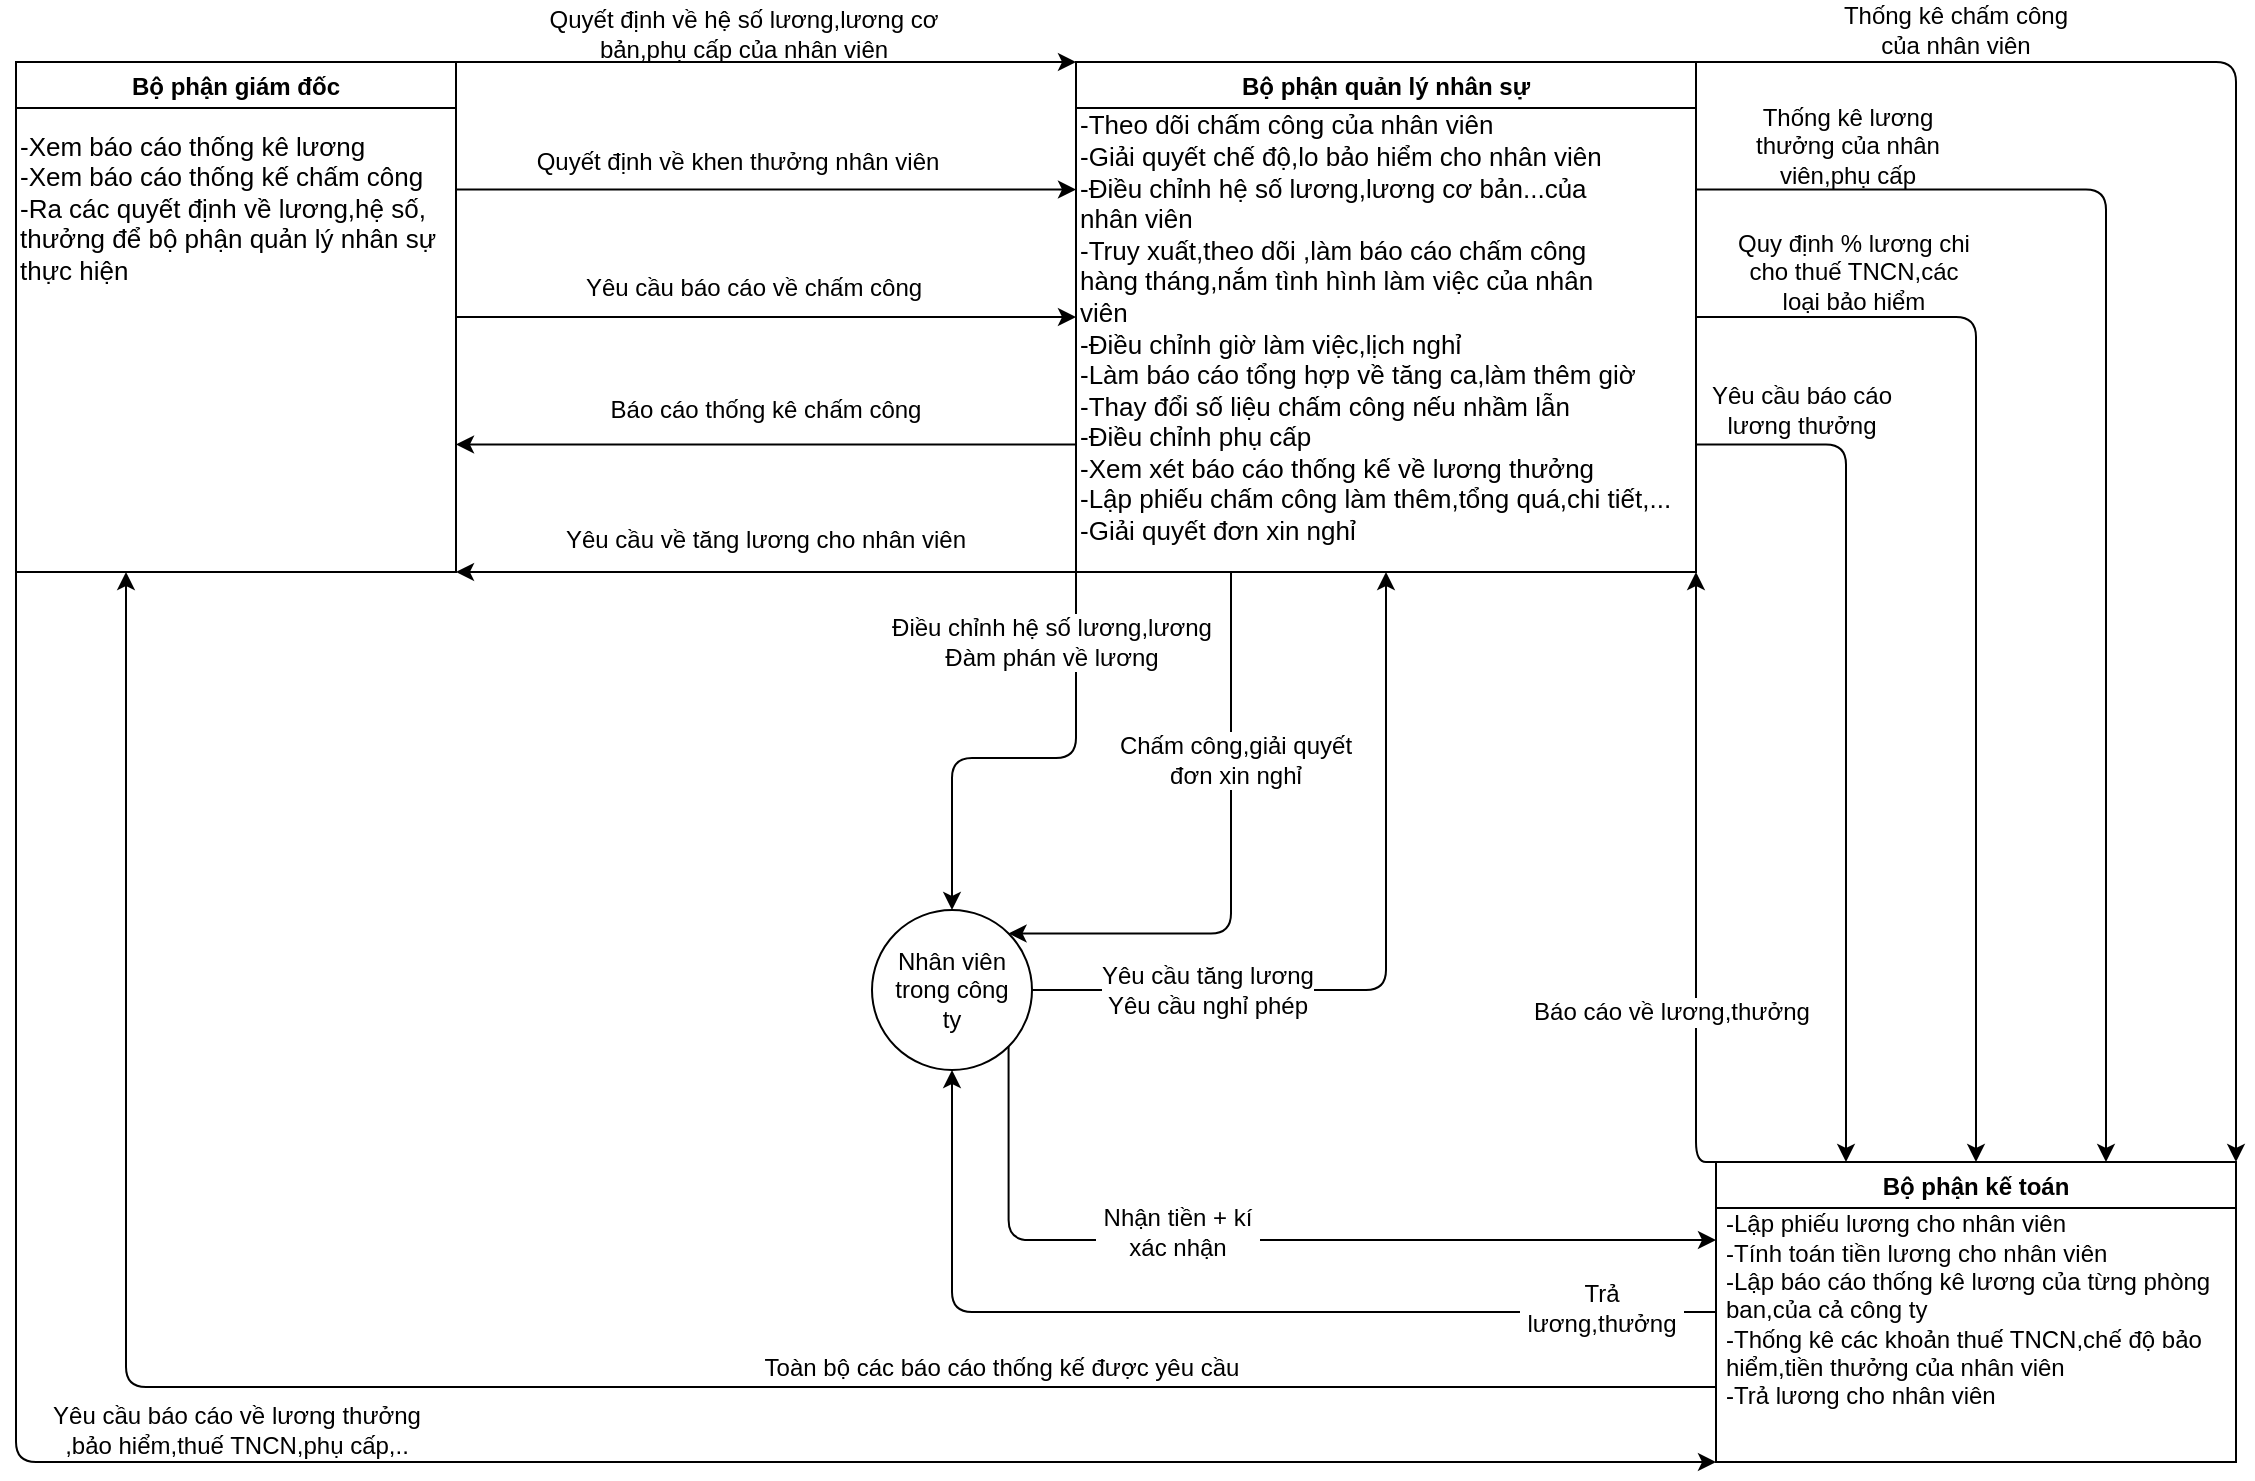 <mxfile version="13.9.9" type="device" pages="18"><diagram id="e8BUrS3AV8AWLniQu2wR" name="BT1"><mxGraphModel dx="1662" dy="822" grid="1" gridSize="10" guides="1" tooltips="1" connect="1" arrows="1" fold="1" page="1" pageScale="1" pageWidth="4681" pageHeight="3300" math="0" shadow="0"><root><mxCell id="C43HHI2a2XAXFxlebFhR-0"/><mxCell id="C43HHI2a2XAXFxlebFhR-1" parent="C43HHI2a2XAXFxlebFhR-0"/><mxCell id="C43HHI2a2XAXFxlebFhR-2" value="Bộ phận quản lý nhân sự" style="swimlane;" parent="C43HHI2a2XAXFxlebFhR-1" vertex="1"><mxGeometry x="2080" y="1090" width="310" height="255" as="geometry"/></mxCell><mxCell id="C43HHI2a2XAXFxlebFhR-3" value="&lt;font style=&quot;font-size: 13px&quot;&gt;-Theo dõi chấm công của nhân viên&lt;br&gt;&lt;/font&gt;&lt;div style=&quot;text-align: justify ; font-size: 13px&quot;&gt;&lt;font style=&quot;font-size: 13px&quot;&gt;-Giải quyết chế độ,lo bảo hiểm cho nhân viên&lt;br&gt;-Điều chỉnh hệ số lương,lương cơ bản...của&amp;nbsp;&lt;br&gt;nhân viên&lt;br&gt;-Truy xuất,theo dõi ,làm báo cáo chấm công&amp;nbsp;&lt;br&gt;hàng tháng,nắm tình hình làm việc của nhân&amp;nbsp;&lt;br&gt;viên&lt;br&gt;-Điều chỉnh giờ làm việc,lịch nghỉ&lt;br&gt;-Làm báo cáo tổng hợp về tăng ca,làm thêm giờ&lt;br&gt;-Thay đổi số liệu chấm công nếu nhầm lẫn&lt;br&gt;-Điều chỉnh phụ cấp&lt;br&gt;-Xem xét báo cáo thống kế về lương thưởng&lt;br&gt;-Lập phiếu chấm công làm thêm,tổng quá,chi tiết,...&lt;br&gt;-Giải quyết đơn xin nghỉ&lt;/font&gt;&lt;/div&gt;" style="text;html=1;align=left;verticalAlign=middle;resizable=0;points=[];autosize=1;" parent="C43HHI2a2XAXFxlebFhR-2" vertex="1"><mxGeometry y="33" width="310" height="200" as="geometry"/></mxCell><mxCell id="C43HHI2a2XAXFxlebFhR-4" value="Bộ phận giám đốc" style="swimlane;swimlaneLine=1;rounded=0;shadow=0;sketch=0;glass=0;swimlaneFillColor=none;overflow=visible;labelBackgroundColor=none;" parent="C43HHI2a2XAXFxlebFhR-1" vertex="1"><mxGeometry x="1550" y="1090" width="220" height="255" as="geometry"/></mxCell><mxCell id="C43HHI2a2XAXFxlebFhR-5" value="&lt;span style=&quot;font-size: 13px&quot;&gt;-Xem báo cáo thống kê lương&lt;br&gt;-Xem báo cáo thống kế chấm công&lt;br&gt;-Ra các quyết định về lương,hệ số,&lt;br&gt;thưởng để bộ phận quản lý nhân sự&lt;br&gt;thực hiện&lt;br&gt;&lt;/span&gt;" style="text;html=1;align=left;verticalAlign=middle;resizable=0;points=[];autosize=1;" parent="C43HHI2a2XAXFxlebFhR-4" vertex="1"><mxGeometry y="33" width="220" height="80" as="geometry"/></mxCell><mxCell id="C43HHI2a2XAXFxlebFhR-6" value="Bộ phận kế toán" style="swimlane;" parent="C43HHI2a2XAXFxlebFhR-1" vertex="1"><mxGeometry x="2400" y="1640" width="260" height="150" as="geometry"/></mxCell><mxCell id="C43HHI2a2XAXFxlebFhR-7" value="-Lập phiếu lương cho nhân viên&lt;br&gt;-Tính toán tiền lương cho nhân viên&lt;br&gt;-Lập báo cáo thống kê lương của từng phòng&lt;br&gt;ban,của cả công ty&lt;br&gt;-Thống kê các khoản thuế TNCN,chế độ bảo&amp;nbsp;&lt;br&gt;hiểm,tiền thưởng của nhân viên&amp;nbsp;&lt;br&gt;-Trả lương cho nhân viên" style="text;html=1;align=left;verticalAlign=middle;resizable=0;points=[];autosize=1;" parent="C43HHI2a2XAXFxlebFhR-6" vertex="1"><mxGeometry x="3" y="24" width="260" height="100" as="geometry"/></mxCell><mxCell id="C43HHI2a2XAXFxlebFhR-8" value="Nhân viên trong công &lt;br&gt;ty" style="ellipse;whiteSpace=wrap;html=1;aspect=fixed;" parent="C43HHI2a2XAXFxlebFhR-1" vertex="1"><mxGeometry x="1978" y="1514" width="80" height="80" as="geometry"/></mxCell><mxCell id="C43HHI2a2XAXFxlebFhR-9" value="" style="edgeStyle=segmentEdgeStyle;endArrow=classic;html=1;exitX=1;exitY=0;exitDx=0;exitDy=0;entryX=1;entryY=0;entryDx=0;entryDy=0;" parent="C43HHI2a2XAXFxlebFhR-1" source="C43HHI2a2XAXFxlebFhR-2" target="C43HHI2a2XAXFxlebFhR-6" edge="1"><mxGeometry width="50" height="50" relative="1" as="geometry"><mxPoint x="2460" y="1310" as="sourcePoint"/><mxPoint x="2510" y="1260" as="targetPoint"/></mxGeometry></mxCell><mxCell id="C43HHI2a2XAXFxlebFhR-10" value="Thống kê chấm công của nhân viên" style="text;html=1;strokeColor=none;fillColor=none;align=center;verticalAlign=middle;whiteSpace=wrap;rounded=0;" parent="C43HHI2a2XAXFxlebFhR-1" vertex="1"><mxGeometry x="2460" y="1064" width="120" height="20" as="geometry"/></mxCell><mxCell id="C43HHI2a2XAXFxlebFhR-11" value="Thống kê lương thưởng của nhân viên,phụ cấp" style="text;html=1;strokeColor=none;fillColor=none;align=center;verticalAlign=middle;whiteSpace=wrap;rounded=0;" parent="C43HHI2a2XAXFxlebFhR-1" vertex="1"><mxGeometry x="2406" y="1122" width="120" height="20" as="geometry"/></mxCell><mxCell id="C43HHI2a2XAXFxlebFhR-12" value="" style="edgeStyle=segmentEdgeStyle;endArrow=classic;html=1;entryX=0.75;entryY=0;entryDx=0;entryDy=0;exitX=1;exitY=0.25;exitDx=0;exitDy=0;" parent="C43HHI2a2XAXFxlebFhR-1" source="C43HHI2a2XAXFxlebFhR-2" target="C43HHI2a2XAXFxlebFhR-6" edge="1"><mxGeometry width="50" height="50" relative="1" as="geometry"><mxPoint x="2392" y="1120" as="sourcePoint"/><mxPoint x="2230" y="1390" as="targetPoint"/></mxGeometry></mxCell><mxCell id="C43HHI2a2XAXFxlebFhR-13" value="" style="edgeStyle=segmentEdgeStyle;endArrow=classic;html=1;exitX=1;exitY=0.5;exitDx=0;exitDy=0;entryX=0.5;entryY=0;entryDx=0;entryDy=0;" parent="C43HHI2a2XAXFxlebFhR-1" source="C43HHI2a2XAXFxlebFhR-2" target="C43HHI2a2XAXFxlebFhR-6" edge="1"><mxGeometry width="50" height="50" relative="1" as="geometry"><mxPoint x="2180" y="1440" as="sourcePoint"/><mxPoint x="2230" y="1390" as="targetPoint"/></mxGeometry></mxCell><mxCell id="C43HHI2a2XAXFxlebFhR-14" value="Quy định % lương chi cho thuế TNCN,các loại bảo hiểm" style="text;html=1;strokeColor=none;fillColor=none;align=center;verticalAlign=middle;whiteSpace=wrap;rounded=0;" parent="C43HHI2a2XAXFxlebFhR-1" vertex="1"><mxGeometry x="2409" y="1185" width="120" height="20" as="geometry"/></mxCell><mxCell id="C43HHI2a2XAXFxlebFhR-15" value="" style="endArrow=classic;html=1;exitX=1;exitY=0;exitDx=0;exitDy=0;entryX=0;entryY=0;entryDx=0;entryDy=0;" parent="C43HHI2a2XAXFxlebFhR-1" source="C43HHI2a2XAXFxlebFhR-4" target="C43HHI2a2XAXFxlebFhR-2" edge="1"><mxGeometry width="50" height="50" relative="1" as="geometry"><mxPoint x="2118" y="1434" as="sourcePoint"/><mxPoint x="2168" y="1384" as="targetPoint"/></mxGeometry></mxCell><mxCell id="C43HHI2a2XAXFxlebFhR-16" value="Quyết định về hệ số lương,lương cơ bản,phụ cấp của nhân viên" style="text;html=1;strokeColor=none;fillColor=none;align=center;verticalAlign=middle;whiteSpace=wrap;rounded=0;" parent="C43HHI2a2XAXFxlebFhR-1" vertex="1"><mxGeometry x="1804" y="1066" width="220" height="20" as="geometry"/></mxCell><mxCell id="C43HHI2a2XAXFxlebFhR-17" value="" style="endArrow=classic;html=1;entryX=0;entryY=0.25;entryDx=0;entryDy=0;exitX=1;exitY=0.25;exitDx=0;exitDy=0;" parent="C43HHI2a2XAXFxlebFhR-1" source="C43HHI2a2XAXFxlebFhR-4" target="C43HHI2a2XAXFxlebFhR-2" edge="1"><mxGeometry width="50" height="50" relative="1" as="geometry"><mxPoint x="1786" y="1160" as="sourcePoint"/><mxPoint x="1968" y="1139" as="targetPoint"/></mxGeometry></mxCell><mxCell id="C43HHI2a2XAXFxlebFhR-18" value="Quyết định về khen thưởng nhân viên" style="text;html=1;strokeColor=none;fillColor=none;align=center;verticalAlign=middle;whiteSpace=wrap;rounded=0;" parent="C43HHI2a2XAXFxlebFhR-1" vertex="1"><mxGeometry x="1801" y="1130" width="220" height="20" as="geometry"/></mxCell><mxCell id="C43HHI2a2XAXFxlebFhR-19" value="" style="endArrow=classic;html=1;exitX=1;exitY=0.5;exitDx=0;exitDy=0;entryX=0;entryY=0.5;entryDx=0;entryDy=0;" parent="C43HHI2a2XAXFxlebFhR-1" source="C43HHI2a2XAXFxlebFhR-4" target="C43HHI2a2XAXFxlebFhR-2" edge="1"><mxGeometry width="50" height="50" relative="1" as="geometry"><mxPoint x="2118" y="1434" as="sourcePoint"/><mxPoint x="1968" y="1139" as="targetPoint"/></mxGeometry></mxCell><mxCell id="C43HHI2a2XAXFxlebFhR-20" value="Yêu cầu báo cáo về chấm công" style="text;html=1;strokeColor=none;fillColor=none;align=center;verticalAlign=middle;whiteSpace=wrap;rounded=0;" parent="C43HHI2a2XAXFxlebFhR-1" vertex="1"><mxGeometry x="1776" y="1193" width="286" height="20" as="geometry"/></mxCell><mxCell id="C43HHI2a2XAXFxlebFhR-21" value="" style="edgeStyle=segmentEdgeStyle;endArrow=classic;html=1;exitX=1;exitY=0.75;exitDx=0;exitDy=0;entryX=0.25;entryY=0;entryDx=0;entryDy=0;" parent="C43HHI2a2XAXFxlebFhR-1" source="C43HHI2a2XAXFxlebFhR-2" target="C43HHI2a2XAXFxlebFhR-6" edge="1"><mxGeometry width="50" height="50" relative="1" as="geometry"><mxPoint x="2118" y="1434" as="sourcePoint"/><mxPoint x="2168" y="1384" as="targetPoint"/></mxGeometry></mxCell><mxCell id="C43HHI2a2XAXFxlebFhR-22" value="Yêu cầu báo cáo lương thưởng" style="text;html=1;strokeColor=none;fillColor=none;align=center;verticalAlign=middle;whiteSpace=wrap;rounded=0;" parent="C43HHI2a2XAXFxlebFhR-1" vertex="1"><mxGeometry x="2383" y="1254" width="120" height="20" as="geometry"/></mxCell><mxCell id="C43HHI2a2XAXFxlebFhR-23" value="" style="endArrow=classic;html=1;entryX=1;entryY=0.75;entryDx=0;entryDy=0;exitX=0;exitY=0.75;exitDx=0;exitDy=0;" parent="C43HHI2a2XAXFxlebFhR-1" source="C43HHI2a2XAXFxlebFhR-2" target="C43HHI2a2XAXFxlebFhR-4" edge="1"><mxGeometry width="50" height="50" relative="1" as="geometry"><mxPoint x="2082" y="1428" as="sourcePoint"/><mxPoint x="2132" y="1378" as="targetPoint"/></mxGeometry></mxCell><mxCell id="C43HHI2a2XAXFxlebFhR-24" value="Báo cáo thống kê chấm công" style="text;html=1;strokeColor=none;fillColor=none;align=center;verticalAlign=middle;whiteSpace=wrap;rounded=0;" parent="C43HHI2a2XAXFxlebFhR-1" vertex="1"><mxGeometry x="1782" y="1254" width="286" height="20" as="geometry"/></mxCell><mxCell id="C43HHI2a2XAXFxlebFhR-25" value="" style="edgeStyle=segmentEdgeStyle;endArrow=classic;html=1;exitX=0;exitY=1;exitDx=0;exitDy=0;entryX=0;entryY=1;entryDx=0;entryDy=0;" parent="C43HHI2a2XAXFxlebFhR-1" source="C43HHI2a2XAXFxlebFhR-4" target="C43HHI2a2XAXFxlebFhR-6" edge="1"><mxGeometry width="50" height="50" relative="1" as="geometry"><mxPoint x="2082" y="1428" as="sourcePoint"/><mxPoint x="1819" y="1667" as="targetPoint"/><Array as="points"><mxPoint x="1550" y="1790"/></Array></mxGeometry></mxCell><mxCell id="C43HHI2a2XAXFxlebFhR-26" value="Yêu cầu báo cáo về lương thưởng ,bảo hiểm,thuế TNCN,phụ cấp,.." style="text;html=1;strokeColor=none;fillColor=none;align=center;verticalAlign=middle;whiteSpace=wrap;rounded=0;" parent="C43HHI2a2XAXFxlebFhR-1" vertex="1"><mxGeometry x="1560.5" y="1764" width="199" height="20" as="geometry"/></mxCell><mxCell id="C43HHI2a2XAXFxlebFhR-27" value="" style="edgeStyle=segmentEdgeStyle;endArrow=classic;html=1;entryX=0.25;entryY=1;entryDx=0;entryDy=0;exitX=0;exitY=0.75;exitDx=0;exitDy=0;" parent="C43HHI2a2XAXFxlebFhR-1" source="C43HHI2a2XAXFxlebFhR-6" target="C43HHI2a2XAXFxlebFhR-4" edge="1"><mxGeometry width="50" height="50" relative="1" as="geometry"><mxPoint x="2062" y="1502" as="sourcePoint"/><mxPoint x="2112" y="1452" as="targetPoint"/></mxGeometry></mxCell><mxCell id="C43HHI2a2XAXFxlebFhR-28" value="Toàn bộ các báo cáo thống kế được yêu cầu" style="text;html=1;strokeColor=none;fillColor=none;align=center;verticalAlign=middle;whiteSpace=wrap;rounded=0;" parent="C43HHI2a2XAXFxlebFhR-1" vertex="1"><mxGeometry x="1917" y="1733" width="252" height="20" as="geometry"/></mxCell><mxCell id="C43HHI2a2XAXFxlebFhR-29" value="" style="edgeStyle=segmentEdgeStyle;endArrow=classic;html=1;exitX=0;exitY=1;exitDx=0;exitDy=0;entryX=0.5;entryY=0;entryDx=0;entryDy=0;" parent="C43HHI2a2XAXFxlebFhR-1" source="C43HHI2a2XAXFxlebFhR-2" target="C43HHI2a2XAXFxlebFhR-8" edge="1"><mxGeometry width="50" height="50" relative="1" as="geometry"><mxPoint x="2163" y="1481" as="sourcePoint"/><mxPoint x="2213" y="1431" as="targetPoint"/><Array as="points"><mxPoint x="2080" y="1438"/><mxPoint x="2018" y="1438"/></Array></mxGeometry></mxCell><mxCell id="C43HHI2a2XAXFxlebFhR-30" value="" style="endArrow=classic;html=1;labelBackgroundColor=#ffffff;entryX=1;entryY=1;entryDx=0;entryDy=0;exitX=0;exitY=1;exitDx=0;exitDy=0;" parent="C43HHI2a2XAXFxlebFhR-1" source="C43HHI2a2XAXFxlebFhR-2" target="C43HHI2a2XAXFxlebFhR-4" edge="1"><mxGeometry width="50" height="50" relative="1" as="geometry"><mxPoint x="1958" y="1423" as="sourcePoint"/><mxPoint x="2008" y="1373" as="targetPoint"/></mxGeometry></mxCell><mxCell id="C43HHI2a2XAXFxlebFhR-31" value="Yêu cầu về tăng lương cho nhân viên" style="text;html=1;strokeColor=none;fillColor=none;align=center;verticalAlign=middle;whiteSpace=wrap;rounded=0;" parent="C43HHI2a2XAXFxlebFhR-1" vertex="1"><mxGeometry x="1782" y="1319" width="286" height="20" as="geometry"/></mxCell><mxCell id="C43HHI2a2XAXFxlebFhR-32" value="" style="edgeStyle=segmentEdgeStyle;endArrow=classic;html=1;labelBackgroundColor=#ffffff;entryX=0.5;entryY=1;entryDx=0;entryDy=0;exitX=0;exitY=0.5;exitDx=0;exitDy=0;" parent="C43HHI2a2XAXFxlebFhR-1" source="C43HHI2a2XAXFxlebFhR-6" target="C43HHI2a2XAXFxlebFhR-8" edge="1"><mxGeometry width="50" height="50" relative="1" as="geometry"><mxPoint x="2070" y="1573" as="sourcePoint"/><mxPoint x="2120" y="1523" as="targetPoint"/></mxGeometry></mxCell><mxCell id="C43HHI2a2XAXFxlebFhR-33" value="Trả lương,thưởng" style="text;html=1;strokeColor=none;fillColor=none;align=center;verticalAlign=middle;whiteSpace=wrap;rounded=0;labelBackgroundColor=#ffffff;" parent="C43HHI2a2XAXFxlebFhR-1" vertex="1"><mxGeometry x="2301" y="1703" width="84" height="20" as="geometry"/></mxCell><mxCell id="C43HHI2a2XAXFxlebFhR-34" value="" style="edgeStyle=segmentEdgeStyle;endArrow=classic;html=1;labelBackgroundColor=none;exitX=0.25;exitY=1;exitDx=0;exitDy=0;entryX=1;entryY=0;entryDx=0;entryDy=0;" parent="C43HHI2a2XAXFxlebFhR-1" source="C43HHI2a2XAXFxlebFhR-2" target="C43HHI2a2XAXFxlebFhR-8" edge="1"><mxGeometry width="50" height="50" relative="1" as="geometry"><mxPoint x="2110" y="1418" as="sourcePoint"/><mxPoint x="2064" y="1530" as="targetPoint"/><Array as="points"><mxPoint x="2158" y="1526"/></Array></mxGeometry></mxCell><mxCell id="C43HHI2a2XAXFxlebFhR-35" value="Chấm công,giải quyết &lt;br&gt;đơn xin nghỉ" style="text;html=1;align=center;verticalAlign=middle;whiteSpace=wrap;rounded=0;labelBackgroundColor=#ffffff;" parent="C43HHI2a2XAXFxlebFhR-1" vertex="1"><mxGeometry x="2076" y="1429" width="168" height="20" as="geometry"/></mxCell><mxCell id="C43HHI2a2XAXFxlebFhR-36" value="" style="edgeStyle=segmentEdgeStyle;endArrow=classic;html=1;labelBackgroundColor=none;entryX=0.5;entryY=1;entryDx=0;entryDy=0;exitX=1;exitY=0.5;exitDx=0;exitDy=0;" parent="C43HHI2a2XAXFxlebFhR-1" source="C43HHI2a2XAXFxlebFhR-8" target="C43HHI2a2XAXFxlebFhR-2" edge="1"><mxGeometry width="50" height="50" relative="1" as="geometry"><mxPoint x="2265" y="1481" as="sourcePoint"/><mxPoint x="2160" y="1368" as="targetPoint"/><Array as="points"><mxPoint x="2235" y="1554"/></Array></mxGeometry></mxCell><mxCell id="C43HHI2a2XAXFxlebFhR-37" value="Điều chỉnh hệ số lương,lương&lt;br&gt;Đàm phán về lương" style="text;html=1;align=center;verticalAlign=middle;whiteSpace=wrap;rounded=0;labelBackgroundColor=#ffffff;" parent="C43HHI2a2XAXFxlebFhR-1" vertex="1"><mxGeometry x="1984" y="1370" width="168" height="20" as="geometry"/></mxCell><mxCell id="C43HHI2a2XAXFxlebFhR-38" value="Yêu cầu tăng lương&lt;br&gt;Yêu cầu nghỉ phép" style="text;html=1;align=center;verticalAlign=middle;whiteSpace=wrap;rounded=0;labelBackgroundColor=#ffffff;" parent="C43HHI2a2XAXFxlebFhR-1" vertex="1"><mxGeometry x="2062" y="1544" width="168" height="20" as="geometry"/></mxCell><mxCell id="C43HHI2a2XAXFxlebFhR-39" value="" style="edgeStyle=segmentEdgeStyle;endArrow=classic;html=1;labelBackgroundColor=none;exitX=1;exitY=1;exitDx=0;exitDy=0;" parent="C43HHI2a2XAXFxlebFhR-1" source="C43HHI2a2XAXFxlebFhR-8" edge="1"><mxGeometry width="50" height="50" relative="1" as="geometry"><mxPoint x="2110" y="1418" as="sourcePoint"/><mxPoint x="2400" y="1679" as="targetPoint"/><Array as="points"><mxPoint x="2046" y="1679"/><mxPoint x="2400" y="1679"/></Array></mxGeometry></mxCell><mxCell id="C43HHI2a2XAXFxlebFhR-40" value="" style="edgeStyle=segmentEdgeStyle;endArrow=classic;html=1;labelBackgroundColor=none;exitX=0;exitY=0;exitDx=0;exitDy=0;entryX=1;entryY=1;entryDx=0;entryDy=0;" parent="C43HHI2a2XAXFxlebFhR-1" source="C43HHI2a2XAXFxlebFhR-6" target="C43HHI2a2XAXFxlebFhR-2" edge="1"><mxGeometry width="50" height="50" relative="1" as="geometry"><mxPoint x="2115" y="1492" as="sourcePoint"/><mxPoint x="2165" y="1442" as="targetPoint"/></mxGeometry></mxCell><mxCell id="C43HHI2a2XAXFxlebFhR-41" value="Báo cáo về lương,thưởng" style="text;html=1;align=center;verticalAlign=middle;whiteSpace=wrap;rounded=0;labelBackgroundColor=#ffffff;" parent="C43HHI2a2XAXFxlebFhR-1" vertex="1"><mxGeometry x="2294" y="1555" width="168" height="20" as="geometry"/></mxCell><mxCell id="C43HHI2a2XAXFxlebFhR-42" value="Nhận tiền + kí xác nhận" style="text;html=1;strokeColor=none;fillColor=none;align=center;verticalAlign=middle;whiteSpace=wrap;rounded=0;labelBackgroundColor=#ffffff;" parent="C43HHI2a2XAXFxlebFhR-1" vertex="1"><mxGeometry x="2089" y="1665" width="84" height="20" as="geometry"/></mxCell></root></mxGraphModel></diagram><diagram id="OIJ0tmIJN2inpi2HjEYb" name="BT2"><mxGraphModel dx="1662" dy="822" grid="1" gridSize="10" guides="1" tooltips="1" connect="1" arrows="1" fold="1" page="1" pageScale="1" pageWidth="4681" pageHeight="3300" math="0" shadow="0"><root><mxCell id="NCa7IejuhyA5hntIsbFw-0"/><mxCell id="NCa7IejuhyA5hntIsbFw-1" parent="NCa7IejuhyA5hntIsbFw-0"/><mxCell id="NCa7IejuhyA5hntIsbFw-2" style="edgeStyle=orthogonalEdgeStyle;rounded=0;orthogonalLoop=1;jettySize=auto;html=1;entryX=0.5;entryY=0;entryDx=0;entryDy=0;endArrow=none;endFill=0;" parent="NCa7IejuhyA5hntIsbFw-1" source="NCa7IejuhyA5hntIsbFw-6" target="NCa7IejuhyA5hntIsbFw-7" edge="1"><mxGeometry relative="1" as="geometry"/></mxCell><mxCell id="NCa7IejuhyA5hntIsbFw-3" style="edgeStyle=orthogonalEdgeStyle;rounded=0;orthogonalLoop=1;jettySize=auto;html=1;entryX=0.5;entryY=0;entryDx=0;entryDy=0;endArrow=none;endFill=0;exitX=0.5;exitY=1;exitDx=0;exitDy=0;" parent="NCa7IejuhyA5hntIsbFw-1" source="NCa7IejuhyA5hntIsbFw-6" target="NCa7IejuhyA5hntIsbFw-8" edge="1"><mxGeometry relative="1" as="geometry"/></mxCell><mxCell id="NCa7IejuhyA5hntIsbFw-4" style="edgeStyle=orthogonalEdgeStyle;rounded=0;orthogonalLoop=1;jettySize=auto;html=1;entryX=0.5;entryY=0;entryDx=0;entryDy=0;endArrow=none;endFill=0;exitX=0.5;exitY=1;exitDx=0;exitDy=0;" parent="NCa7IejuhyA5hntIsbFw-1" edge="1"><mxGeometry relative="1" as="geometry"><mxPoint x="860" y="280" as="sourcePoint"/><mxPoint x="580" y="370" as="targetPoint"/><Array as="points"><mxPoint x="935" y="280"/><mxPoint x="935" y="325"/><mxPoint x="580" y="325"/></Array></mxGeometry></mxCell><mxCell id="NCa7IejuhyA5hntIsbFw-6" value="Quản lý chấm công tiền lương theo hệ số" style="rounded=1;whiteSpace=wrap;html=1;" parent="NCa7IejuhyA5hntIsbFw-1" vertex="1"><mxGeometry x="810" y="220" width="250" height="60" as="geometry"/></mxCell><mxCell id="NCa7IejuhyA5hntIsbFw-26" style="edgeStyle=orthogonalEdgeStyle;rounded=0;orthogonalLoop=1;jettySize=auto;html=1;entryX=0;entryY=0.5;entryDx=0;entryDy=0;endArrow=none;endFill=0;" parent="NCa7IejuhyA5hntIsbFw-1" source="NCa7IejuhyA5hntIsbFw-7" target="NCa7IejuhyA5hntIsbFw-21" edge="1"><mxGeometry relative="1" as="geometry"><Array as="points"><mxPoint x="830" y="520"/></Array></mxGeometry></mxCell><mxCell id="NCa7IejuhyA5hntIsbFw-27" style="edgeStyle=orthogonalEdgeStyle;rounded=0;orthogonalLoop=1;jettySize=auto;html=1;entryX=0;entryY=0.5;entryDx=0;entryDy=0;endArrow=none;endFill=0;" parent="NCa7IejuhyA5hntIsbFw-1" source="NCa7IejuhyA5hntIsbFw-7" target="NCa7IejuhyA5hntIsbFw-22" edge="1"><mxGeometry relative="1" as="geometry"><Array as="points"><mxPoint x="830" y="630"/></Array></mxGeometry></mxCell><mxCell id="NCa7IejuhyA5hntIsbFw-7" value="Quản lý trả lương" style="rounded=1;whiteSpace=wrap;html=1;" parent="NCa7IejuhyA5hntIsbFw-1" vertex="1"><mxGeometry x="810" y="370" width="250" height="60" as="geometry"/></mxCell><mxCell id="NCa7IejuhyA5hntIsbFw-30" style="edgeStyle=orthogonalEdgeStyle;rounded=0;orthogonalLoop=1;jettySize=auto;html=1;entryX=0;entryY=0.5;entryDx=0;entryDy=0;endArrow=none;endFill=0;" parent="NCa7IejuhyA5hntIsbFw-1" source="NCa7IejuhyA5hntIsbFw-8" target="NCa7IejuhyA5hntIsbFw-28" edge="1"><mxGeometry relative="1" as="geometry"><Array as="points"><mxPoint x="1180" y="520"/></Array></mxGeometry></mxCell><mxCell id="NCa7IejuhyA5hntIsbFw-31" style="edgeStyle=orthogonalEdgeStyle;rounded=0;orthogonalLoop=1;jettySize=auto;html=1;entryX=0;entryY=0.5;entryDx=0;entryDy=0;endArrow=none;endFill=0;" parent="NCa7IejuhyA5hntIsbFw-1" source="NCa7IejuhyA5hntIsbFw-8" target="NCa7IejuhyA5hntIsbFw-29" edge="1"><mxGeometry relative="1" as="geometry"><Array as="points"><mxPoint x="1180" y="630"/></Array></mxGeometry></mxCell><mxCell id="NCa7IejuhyA5hntIsbFw-8" value="Quản lý chung" style="rounded=1;whiteSpace=wrap;html=1;" parent="NCa7IejuhyA5hntIsbFw-1" vertex="1"><mxGeometry x="1160" y="370" width="250" height="60" as="geometry"/></mxCell><mxCell id="NCa7IejuhyA5hntIsbFw-10" style="edgeStyle=orthogonalEdgeStyle;rounded=0;orthogonalLoop=1;jettySize=auto;html=1;entryX=0;entryY=0.5;entryDx=0;entryDy=0;endArrow=none;endFill=0;" parent="NCa7IejuhyA5hntIsbFw-1" source="NCa7IejuhyA5hntIsbFw-13" target="NCa7IejuhyA5hntIsbFw-14" edge="1"><mxGeometry relative="1" as="geometry"><Array as="points"><mxPoint x="470" y="520"/></Array></mxGeometry></mxCell><mxCell id="NCa7IejuhyA5hntIsbFw-11" style="edgeStyle=orthogonalEdgeStyle;rounded=0;orthogonalLoop=1;jettySize=auto;html=1;entryX=0;entryY=0.5;entryDx=0;entryDy=0;endArrow=none;endFill=0;" parent="NCa7IejuhyA5hntIsbFw-1" source="NCa7IejuhyA5hntIsbFw-13" target="NCa7IejuhyA5hntIsbFw-15" edge="1"><mxGeometry relative="1" as="geometry"><Array as="points"><mxPoint x="470" y="630"/></Array></mxGeometry></mxCell><mxCell id="NCa7IejuhyA5hntIsbFw-12" style="edgeStyle=orthogonalEdgeStyle;rounded=0;orthogonalLoop=1;jettySize=auto;html=1;entryX=0;entryY=0.5;entryDx=0;entryDy=0;endArrow=none;endFill=0;" parent="NCa7IejuhyA5hntIsbFw-1" source="NCa7IejuhyA5hntIsbFw-13" target="NCa7IejuhyA5hntIsbFw-16" edge="1"><mxGeometry relative="1" as="geometry"><Array as="points"><mxPoint x="470" y="720"/></Array></mxGeometry></mxCell><mxCell id="NCa7IejuhyA5hntIsbFw-19" style="edgeStyle=orthogonalEdgeStyle;rounded=0;orthogonalLoop=1;jettySize=auto;html=1;entryX=0;entryY=0.5;entryDx=0;entryDy=0;endArrow=none;endFill=0;" parent="NCa7IejuhyA5hntIsbFw-1" source="NCa7IejuhyA5hntIsbFw-13" target="NCa7IejuhyA5hntIsbFw-17" edge="1"><mxGeometry relative="1" as="geometry"><Array as="points"><mxPoint x="470" y="820"/></Array></mxGeometry></mxCell><mxCell id="NCa7IejuhyA5hntIsbFw-20" style="edgeStyle=orthogonalEdgeStyle;rounded=0;orthogonalLoop=1;jettySize=auto;html=1;entryX=0;entryY=0.5;entryDx=0;entryDy=0;endArrow=none;endFill=0;" parent="NCa7IejuhyA5hntIsbFw-1" source="NCa7IejuhyA5hntIsbFw-13" target="NCa7IejuhyA5hntIsbFw-18" edge="1"><mxGeometry relative="1" as="geometry"><Array as="points"><mxPoint x="470" y="910"/></Array></mxGeometry></mxCell><mxCell id="NCa7IejuhyA5hntIsbFw-13" value="Quản lý nhân sự" style="rounded=1;whiteSpace=wrap;html=1;" parent="NCa7IejuhyA5hntIsbFw-1" vertex="1"><mxGeometry x="460" y="370" width="250" height="60" as="geometry"/></mxCell><mxCell id="NCa7IejuhyA5hntIsbFw-14" value="Chấm công giờ hành chính" style="rounded=1;whiteSpace=wrap;html=1;" parent="NCa7IejuhyA5hntIsbFw-1" vertex="1"><mxGeometry x="500" y="490" width="210" height="60" as="geometry"/></mxCell><mxCell id="NCa7IejuhyA5hntIsbFw-15" value="Chấm công làm thêm" style="rounded=1;whiteSpace=wrap;html=1;" parent="NCa7IejuhyA5hntIsbFw-1" vertex="1"><mxGeometry x="500" y="600" width="210" height="60" as="geometry"/></mxCell><mxCell id="NCa7IejuhyA5hntIsbFw-16" value="Đàm phán về lương,thưởng,chế độ đãi ngộ,bảo hiểm" style="rounded=1;whiteSpace=wrap;html=1;" parent="NCa7IejuhyA5hntIsbFw-1" vertex="1"><mxGeometry x="500" y="690" width="210" height="60" as="geometry"/></mxCell><mxCell id="NCa7IejuhyA5hntIsbFw-17" value="Thống kê công làm hành chính và thêm giờ" style="rounded=1;whiteSpace=wrap;html=1;" parent="NCa7IejuhyA5hntIsbFw-1" vertex="1"><mxGeometry x="500" y="790" width="210" height="60" as="geometry"/></mxCell><mxCell id="NCa7IejuhyA5hntIsbFw-18" value="Gửi toàn bộ biểu mẫu thống kê cho bộ phận kế toán" style="rounded=1;whiteSpace=wrap;html=1;" parent="NCa7IejuhyA5hntIsbFw-1" vertex="1"><mxGeometry x="500" y="880" width="210" height="60" as="geometry"/></mxCell><mxCell id="NCa7IejuhyA5hntIsbFw-21" value="Lập báo cáo thống kê về lương,thưởng" style="rounded=1;whiteSpace=wrap;html=1;" parent="NCa7IejuhyA5hntIsbFw-1" vertex="1"><mxGeometry x="850" y="490" width="210" height="60" as="geometry"/></mxCell><mxCell id="NCa7IejuhyA5hntIsbFw-22" value="Lập phiếu lương cụ thể" style="rounded=1;whiteSpace=wrap;html=1;" parent="NCa7IejuhyA5hntIsbFw-1" vertex="1"><mxGeometry x="850" y="600" width="210" height="60" as="geometry"/></mxCell><mxCell id="NCa7IejuhyA5hntIsbFw-28" value="Xem các báo cáo về chấm công,lương,thưởng" style="rounded=1;whiteSpace=wrap;html=1;" parent="NCa7IejuhyA5hntIsbFw-1" vertex="1"><mxGeometry x="1200" y="490" width="210" height="60" as="geometry"/></mxCell><mxCell id="NCa7IejuhyA5hntIsbFw-29" value="Quyết định lương,thưởng" style="rounded=1;whiteSpace=wrap;html=1;" parent="NCa7IejuhyA5hntIsbFw-1" vertex="1"><mxGeometry x="1200" y="600" width="210" height="60" as="geometry"/></mxCell></root></mxGraphModel></diagram><diagram id="uZGcAezOguwA06XewoOE" name="BT2-DFD khung cảnh"><mxGraphModel dx="1662" dy="822" grid="1" gridSize="10" guides="1" tooltips="1" connect="1" arrows="1" fold="1" page="1" pageScale="1" pageWidth="4681" pageHeight="3300" math="0" shadow="0"><root><mxCell id="rl8vPvueca01Los149tx-0"/><mxCell id="rl8vPvueca01Los149tx-1" parent="rl8vPvueca01Los149tx-0"/><mxCell id="ET3pRV9Z2qWvE310Q_Vm-5" style="edgeStyle=orthogonalEdgeStyle;rounded=0;orthogonalLoop=1;jettySize=auto;html=1;entryX=0.5;entryY=1;entryDx=0;entryDy=0;endArrow=classic;endFill=1;" parent="rl8vPvueca01Los149tx-1" source="ET3pRV9Z2qWvE310Q_Vm-0" target="ET3pRV9Z2qWvE310Q_Vm-2" edge="1"><mxGeometry relative="1" as="geometry"/></mxCell><mxCell id="ET3pRV9Z2qWvE310Q_Vm-11" style="edgeStyle=orthogonalEdgeStyle;rounded=0;orthogonalLoop=1;jettySize=auto;html=1;exitX=1;exitY=1;exitDx=0;exitDy=0;entryX=1;entryY=1;entryDx=0;entryDy=0;endArrow=classic;endFill=1;" parent="rl8vPvueca01Los149tx-1" source="ET3pRV9Z2qWvE310Q_Vm-0" target="ET3pRV9Z2qWvE310Q_Vm-2" edge="1"><mxGeometry relative="1" as="geometry"/></mxCell><mxCell id="ET3pRV9Z2qWvE310Q_Vm-13" style="edgeStyle=orthogonalEdgeStyle;rounded=0;orthogonalLoop=1;jettySize=auto;html=1;entryX=1;entryY=0.5;entryDx=0;entryDy=0;endArrow=classic;endFill=1;" parent="rl8vPvueca01Los149tx-1" source="ET3pRV9Z2qWvE310Q_Vm-0" target="ET3pRV9Z2qWvE310Q_Vm-2" edge="1"><mxGeometry relative="1" as="geometry"><Array as="points"><mxPoint x="1115" y="640"/><mxPoint x="1520" y="640"/><mxPoint x="1520" y="410"/></Array></mxGeometry></mxCell><mxCell id="SMssdS4STkWEfxQyiTul-0" style="edgeStyle=orthogonalEdgeStyle;rounded=0;orthogonalLoop=1;jettySize=auto;html=1;entryX=1;entryY=0;entryDx=0;entryDy=0;startArrow=none;startFill=0;endArrow=classic;endFill=1;fontSize=14;exitX=0;exitY=1;exitDx=0;exitDy=0;" parent="rl8vPvueca01Los149tx-1" source="ET3pRV9Z2qWvE310Q_Vm-0" target="ET3pRV9Z2qWvE310Q_Vm-2" edge="1"><mxGeometry relative="1" as="geometry"><Array as="points"><mxPoint x="1048" y="710"/><mxPoint x="1600" y="710"/><mxPoint x="1600" y="380"/></Array></mxGeometry></mxCell><mxCell id="ET3pRV9Z2qWvE310Q_Vm-0" value="Quản lý chấm công tiền lương theo hệ số" style="ellipse;whiteSpace=wrap;html=1;" parent="rl8vPvueca01Los149tx-1" vertex="1"><mxGeometry x="1020" y="480" width="190" height="130" as="geometry"/></mxCell><mxCell id="ET3pRV9Z2qWvE310Q_Vm-3" style="edgeStyle=orthogonalEdgeStyle;rounded=0;orthogonalLoop=1;jettySize=auto;html=1;entryX=0.5;entryY=0;entryDx=0;entryDy=0;endArrow=classic;endFill=1;" parent="rl8vPvueca01Los149tx-1" source="ET3pRV9Z2qWvE310Q_Vm-2" target="ET3pRV9Z2qWvE310Q_Vm-0" edge="1"><mxGeometry relative="1" as="geometry"/></mxCell><mxCell id="ET3pRV9Z2qWvE310Q_Vm-7" style="edgeStyle=orthogonalEdgeStyle;rounded=0;orthogonalLoop=1;jettySize=auto;html=1;entryX=0;entryY=0;entryDx=0;entryDy=0;endArrow=classic;endFill=1;" parent="rl8vPvueca01Los149tx-1" source="ET3pRV9Z2qWvE310Q_Vm-2" target="ET3pRV9Z2qWvE310Q_Vm-0" edge="1"><mxGeometry relative="1" as="geometry"><Array as="points"><mxPoint x="1048" y="380"/></Array></mxGeometry></mxCell><mxCell id="ET3pRV9Z2qWvE310Q_Vm-9" style="edgeStyle=orthogonalEdgeStyle;rounded=0;orthogonalLoop=1;jettySize=auto;html=1;entryX=1;entryY=0;entryDx=0;entryDy=0;endArrow=classic;endFill=1;" parent="rl8vPvueca01Los149tx-1" source="ET3pRV9Z2qWvE310Q_Vm-2" target="ET3pRV9Z2qWvE310Q_Vm-0" edge="1"><mxGeometry relative="1" as="geometry"><Array as="points"><mxPoint x="1182" y="440"/></Array></mxGeometry></mxCell><mxCell id="ET3pRV9Z2qWvE310Q_Vm-16" style="edgeStyle=orthogonalEdgeStyle;rounded=0;orthogonalLoop=1;jettySize=auto;html=1;entryX=0;entryY=0.5;entryDx=0;entryDy=0;endArrow=classic;endFill=1;" parent="rl8vPvueca01Los149tx-1" source="ET3pRV9Z2qWvE310Q_Vm-2" target="ET3pRV9Z2qWvE310Q_Vm-0" edge="1"><mxGeometry relative="1" as="geometry"><Array as="points"><mxPoint x="1440" y="320"/><mxPoint x="1000" y="320"/><mxPoint x="1000" y="545"/></Array></mxGeometry></mxCell><mxCell id="SMssdS4STkWEfxQyiTul-2" style="edgeStyle=orthogonalEdgeStyle;rounded=0;orthogonalLoop=1;jettySize=auto;html=1;exitX=0.75;exitY=0;exitDx=0;exitDy=0;entryX=0.053;entryY=0.769;entryDx=0;entryDy=0;entryPerimeter=0;startArrow=none;startFill=0;endArrow=classic;endFill=1;fontSize=14;" parent="rl8vPvueca01Los149tx-1" source="ET3pRV9Z2qWvE310Q_Vm-2" target="ET3pRV9Z2qWvE310Q_Vm-0" edge="1"><mxGeometry relative="1" as="geometry"><Array as="points"><mxPoint x="1470" y="250"/><mxPoint x="910" y="250"/><mxPoint x="910" y="580"/></Array></mxGeometry></mxCell><mxCell id="ET3pRV9Z2qWvE310Q_Vm-2" value="Nhân viên" style="rounded=0;whiteSpace=wrap;html=1;" parent="rl8vPvueca01Los149tx-1" vertex="1"><mxGeometry x="1380" y="380" width="120" height="60" as="geometry"/></mxCell><mxCell id="ET3pRV9Z2qWvE310Q_Vm-4" value="Lương ,thưởng" style="text;html=1;strokeColor=none;fillColor=none;align=center;verticalAlign=middle;whiteSpace=wrap;rounded=0;" parent="rl8vPvueca01Los149tx-1" vertex="1"><mxGeometry x="1310" y="520" width="110" height="20" as="geometry"/></mxCell><mxCell id="ET3pRV9Z2qWvE310Q_Vm-6" value="Công làm giờ hành chính" style="text;html=1;strokeColor=none;fillColor=none;align=center;verticalAlign=middle;whiteSpace=wrap;rounded=0;" parent="rl8vPvueca01Los149tx-1" vertex="1"><mxGeometry x="1200" y="390" width="150" height="20" as="geometry"/></mxCell><mxCell id="ET3pRV9Z2qWvE310Q_Vm-8" value="Công làm thêm" style="text;html=1;strokeColor=none;fillColor=none;align=center;verticalAlign=middle;whiteSpace=wrap;rounded=0;" parent="rl8vPvueca01Los149tx-1" vertex="1"><mxGeometry x="1230" y="360" width="150" height="20" as="geometry"/></mxCell><mxCell id="ET3pRV9Z2qWvE310Q_Vm-10" value="Đơn xin nghỉ" style="text;html=1;strokeColor=none;fillColor=none;align=center;verticalAlign=middle;whiteSpace=wrap;rounded=0;" parent="rl8vPvueca01Los149tx-1" vertex="1"><mxGeometry x="1270" y="420" width="100" height="20" as="geometry"/></mxCell><mxCell id="ET3pRV9Z2qWvE310Q_Vm-12" value="Phiếu lương" style="text;html=1;strokeColor=none;fillColor=none;align=center;verticalAlign=middle;whiteSpace=wrap;rounded=0;" parent="rl8vPvueca01Los149tx-1" vertex="1"><mxGeometry x="1370" y="570" width="110" height="20" as="geometry"/></mxCell><mxCell id="ET3pRV9Z2qWvE310Q_Vm-14" value="Phiếu chấm công" style="text;html=1;strokeColor=none;fillColor=none;align=center;verticalAlign=middle;whiteSpace=wrap;rounded=0;" parent="rl8vPvueca01Los149tx-1" vertex="1"><mxGeometry x="1380" y="620" width="110" height="20" as="geometry"/></mxCell><mxCell id="ET3pRV9Z2qWvE310Q_Vm-17" value="Yêu cầu tăng lương" style="text;html=1;strokeColor=none;fillColor=none;align=center;verticalAlign=middle;whiteSpace=wrap;rounded=0;" parent="rl8vPvueca01Los149tx-1" vertex="1"><mxGeometry x="1230" y="300" width="150" height="20" as="geometry"/></mxCell><mxCell id="SMssdS4STkWEfxQyiTul-1" value="Quy định về lương,hệ số,phụ cấp,bảo hiểm,thuế TNCN" style="text;html=1;strokeColor=none;fillColor=none;align=center;verticalAlign=middle;whiteSpace=wrap;rounded=0;labelBackgroundColor=none;fontSize=14;" parent="rl8vPvueca01Los149tx-1" vertex="1"><mxGeometry x="1360" y="680" width="210" height="20" as="geometry"/></mxCell><mxCell id="SMssdS4STkWEfxQyiTul-3" value="Xác nhận lĩnh lương" style="text;html=1;strokeColor=none;fillColor=none;align=center;verticalAlign=middle;whiteSpace=wrap;rounded=0;" parent="rl8vPvueca01Los149tx-1" vertex="1"><mxGeometry x="1280" y="220" width="150" height="20" as="geometry"/></mxCell></root></mxGraphModel></diagram><diagram id="c7ifyxWFHQyxMezVF1OQ" name="BT2-DFD mức đỉnh"><mxGraphModel dx="1662" dy="822" grid="0" gridSize="10" guides="1" tooltips="1" connect="1" arrows="1" fold="1" page="0" pageScale="1" pageWidth="4681" pageHeight="3300" math="0" shadow="0"><root><mxCell id="ssC4Z-SVrly6SigP360g-0"/><mxCell id="ssC4Z-SVrly6SigP360g-1" parent="ssC4Z-SVrly6SigP360g-0"/><mxCell id="h7f74s4FXc1gBNG-TmGq-0" value="" style="rounded=0;whiteSpace=wrap;html=1;dashed=1;fontSize=14;" parent="ssC4Z-SVrly6SigP360g-1" vertex="1"><mxGeometry x="710" y="342" width="940" height="639" as="geometry"/></mxCell><mxCell id="aiX3jGApk7zyGdXN01GF-11" style="edgeStyle=orthogonalEdgeStyle;rounded=0;orthogonalLoop=1;jettySize=auto;html=1;entryX=0.5;entryY=1;entryDx=0;entryDy=0;fontSize=14;startArrow=classic;startFill=1;" parent="ssC4Z-SVrly6SigP360g-1" source="3QCTqepPz2OGUzp1ssPY-0" target="aiX3jGApk7zyGdXN01GF-0" edge="1"><mxGeometry relative="1" as="geometry"/></mxCell><mxCell id="aiX3jGApk7zyGdXN01GF-18" style="edgeStyle=orthogonalEdgeStyle;rounded=0;orthogonalLoop=1;jettySize=auto;html=1;entryX=0.5;entryY=1;entryDx=0;entryDy=0;startArrow=none;startFill=0;endArrow=classic;endFill=1;fontSize=14;" parent="ssC4Z-SVrly6SigP360g-1" source="3QCTqepPz2OGUzp1ssPY-0" target="3QCTqepPz2OGUzp1ssPY-1" edge="1"><mxGeometry relative="1" as="geometry"><Array as="points"><mxPoint x="961" y="757"/></Array></mxGeometry></mxCell><mxCell id="aiX3jGApk7zyGdXN01GF-21" style="edgeStyle=orthogonalEdgeStyle;rounded=0;orthogonalLoop=1;jettySize=auto;html=1;entryX=0;entryY=1;entryDx=0;entryDy=0;startArrow=none;startFill=0;endArrow=classic;endFill=1;fontSize=14;" parent="ssC4Z-SVrly6SigP360g-1" source="3QCTqepPz2OGUzp1ssPY-0" target="3QCTqepPz2OGUzp1ssPY-1" edge="1"><mxGeometry relative="1" as="geometry"/></mxCell><mxCell id="aiX3jGApk7zyGdXN01GF-26" style="edgeStyle=orthogonalEdgeStyle;rounded=0;orthogonalLoop=1;jettySize=auto;html=1;entryX=0.5;entryY=0;entryDx=0;entryDy=0;startArrow=none;startFill=0;endArrow=classic;endFill=1;fontSize=14;" parent="ssC4Z-SVrly6SigP360g-1" source="3QCTqepPz2OGUzp1ssPY-0" target="3QCTqepPz2OGUzp1ssPY-5" edge="1"><mxGeometry relative="1" as="geometry"/></mxCell><mxCell id="nRKn_jnyW9y8a02IXK0D-3" style="edgeStyle=orthogonalEdgeStyle;rounded=0;orthogonalLoop=1;jettySize=auto;html=1;entryX=0.25;entryY=0;entryDx=0;entryDy=0;startArrow=none;startFill=0;endArrow=classic;endFill=1;fontSize=14;" parent="ssC4Z-SVrly6SigP360g-1" source="3QCTqepPz2OGUzp1ssPY-0" target="3QCTqepPz2OGUzp1ssPY-5" edge="1"><mxGeometry relative="1" as="geometry"><Array as="points"><mxPoint x="1783" y="848"/></Array></mxGeometry></mxCell><mxCell id="nRKn_jnyW9y8a02IXK0D-10" style="edgeStyle=orthogonalEdgeStyle;rounded=0;orthogonalLoop=1;jettySize=auto;html=1;entryX=1;entryY=1;entryDx=0;entryDy=0;startArrow=none;startFill=0;endArrow=classic;endFill=1;fontSize=14;" parent="ssC4Z-SVrly6SigP360g-1" source="3QCTqepPz2OGUzp1ssPY-0" target="3QCTqepPz2OGUzp1ssPY-2" edge="1"><mxGeometry relative="1" as="geometry"><Array as="points"><mxPoint x="1453" y="788"/><mxPoint x="1453" y="530"/></Array></mxGeometry></mxCell><mxCell id="nRKn_jnyW9y8a02IXK0D-18" style="edgeStyle=orthogonalEdgeStyle;rounded=0;orthogonalLoop=1;jettySize=auto;html=1;entryX=1;entryY=0.5;entryDx=0;entryDy=0;startArrow=none;startFill=0;endArrow=classic;endFill=1;fontSize=14;" parent="ssC4Z-SVrly6SigP360g-1" source="3QCTqepPz2OGUzp1ssPY-0" target="3QCTqepPz2OGUzp1ssPY-2" edge="1"><mxGeometry relative="1" as="geometry"><Array as="points"><mxPoint x="1573" y="800"/><mxPoint x="1573" y="502"/></Array></mxGeometry></mxCell><mxCell id="3QCTqepPz2OGUzp1ssPY-0" value="Quản lý nhân sự" style="ellipse;whiteSpace=wrap;html=1;fontSize=14;" parent="ssC4Z-SVrly6SigP360g-1" vertex="1"><mxGeometry x="1105" y="741" width="174" height="151" as="geometry"/></mxCell><mxCell id="aiX3jGApk7zyGdXN01GF-14" style="edgeStyle=orthogonalEdgeStyle;rounded=0;orthogonalLoop=1;jettySize=auto;html=1;entryX=0;entryY=0.5;entryDx=0;entryDy=0;startArrow=none;startFill=0;endArrow=classic;endFill=1;fontSize=14;" parent="ssC4Z-SVrly6SigP360g-1" source="3QCTqepPz2OGUzp1ssPY-1" target="aiX3jGApk7zyGdXN01GF-10" edge="1"><mxGeometry relative="1" as="geometry"><Array as="points"><mxPoint x="961" y="414"/></Array></mxGeometry></mxCell><mxCell id="nRKn_jnyW9y8a02IXK0D-0" style="edgeStyle=orthogonalEdgeStyle;rounded=0;orthogonalLoop=1;jettySize=auto;html=1;entryX=1;entryY=0.5;entryDx=0;entryDy=0;startArrow=none;startFill=0;endArrow=classic;endFill=1;fontSize=14;exitX=0;exitY=0;exitDx=0;exitDy=0;" parent="ssC4Z-SVrly6SigP360g-1" source="3QCTqepPz2OGUzp1ssPY-1" target="3QCTqepPz2OGUzp1ssPY-3" edge="1"><mxGeometry relative="1" as="geometry"><Array as="points"><mxPoint x="919" y="302"/></Array></mxGeometry></mxCell><mxCell id="nRKn_jnyW9y8a02IXK0D-14" style="edgeStyle=orthogonalEdgeStyle;rounded=0;orthogonalLoop=1;jettySize=auto;html=1;entryX=0;entryY=0.5;entryDx=0;entryDy=0;startArrow=none;startFill=0;endArrow=classic;endFill=1;fontSize=14;" parent="ssC4Z-SVrly6SigP360g-1" source="3QCTqepPz2OGUzp1ssPY-1" target="3QCTqepPz2OGUzp1ssPY-2" edge="1"><mxGeometry relative="1" as="geometry"/></mxCell><mxCell id="3FRdHjwvo8mbL0f48fHg-0" style="edgeStyle=orthogonalEdgeStyle;rounded=0;orthogonalLoop=1;jettySize=auto;html=1;entryX=1;entryY=0;entryDx=0;entryDy=0;startArrow=none;startFill=0;endArrow=classic;endFill=1;fontSize=14;exitX=0.31;exitY=0.047;exitDx=0;exitDy=0;exitPerimeter=0;" parent="ssC4Z-SVrly6SigP360g-1" source="3QCTqepPz2OGUzp1ssPY-1" target="3QCTqepPz2OGUzp1ssPY-3" edge="1"><mxGeometry relative="1" as="geometry"><Array as="points"><mxPoint x="938" y="502"/><mxPoint x="941" y="502"/><mxPoint x="941" y="252"/><mxPoint x="591" y="252"/></Array></mxGeometry></mxCell><mxCell id="3QCTqepPz2OGUzp1ssPY-1" value="Quản lý trả lương" style="ellipse;whiteSpace=wrap;html=1;fontSize=14;" parent="ssC4Z-SVrly6SigP360g-1" vertex="1"><mxGeometry x="901" y="462" width="120" height="80" as="geometry"/></mxCell><mxCell id="nRKn_jnyW9y8a02IXK0D-7" style="edgeStyle=orthogonalEdgeStyle;rounded=0;orthogonalLoop=1;jettySize=auto;html=1;entryX=1;entryY=0;entryDx=0;entryDy=0;startArrow=none;startFill=0;endArrow=classic;endFill=1;fontSize=14;" parent="ssC4Z-SVrly6SigP360g-1" source="3QCTqepPz2OGUzp1ssPY-2" target="3QCTqepPz2OGUzp1ssPY-0" edge="1"><mxGeometry relative="1" as="geometry"><Array as="points"><mxPoint x="1373" y="763"/></Array></mxGeometry></mxCell><mxCell id="3QCTqepPz2OGUzp1ssPY-2" value="Quản lý chung" style="ellipse;whiteSpace=wrap;html=1;fontSize=14;" parent="ssC4Z-SVrly6SigP360g-1" vertex="1"><mxGeometry x="1313" y="462" width="120" height="80" as="geometry"/></mxCell><mxCell id="nRKn_jnyW9y8a02IXK0D-5" style="edgeStyle=orthogonalEdgeStyle;rounded=0;orthogonalLoop=1;jettySize=auto;html=1;entryX=0.04;entryY=0.27;entryDx=0;entryDy=0;entryPerimeter=0;startArrow=none;startFill=0;endArrow=classic;endFill=1;fontSize=14;" parent="ssC4Z-SVrly6SigP360g-1" source="3QCTqepPz2OGUzp1ssPY-3" target="3QCTqepPz2OGUzp1ssPY-1" edge="1"><mxGeometry relative="1" as="geometry"><Array as="points"><mxPoint x="531" y="484"/></Array></mxGeometry></mxCell><mxCell id="3QCTqepPz2OGUzp1ssPY-3" value="Nhân viên" style="rounded=0;whiteSpace=wrap;html=1;fontSize=14;" parent="ssC4Z-SVrly6SigP360g-1" vertex="1"><mxGeometry x="471" y="272" width="120" height="60" as="geometry"/></mxCell><mxCell id="aiX3jGApk7zyGdXN01GF-1" style="edgeStyle=orthogonalEdgeStyle;rounded=0;orthogonalLoop=1;jettySize=auto;html=1;entryX=0.742;entryY=0.929;entryDx=0;entryDy=0;fontSize=14;entryPerimeter=0;" parent="ssC4Z-SVrly6SigP360g-1" source="3QCTqepPz2OGUzp1ssPY-4" target="3QCTqepPz2OGUzp1ssPY-0" edge="1"><mxGeometry relative="1" as="geometry"><Array as="points"><mxPoint x="505" y="1082"/><mxPoint x="1234" y="1082"/><mxPoint x="1234" y="881"/></Array></mxGeometry></mxCell><mxCell id="aiX3jGApk7zyGdXN01GF-6" style="edgeStyle=orthogonalEdgeStyle;rounded=0;orthogonalLoop=1;jettySize=auto;html=1;entryX=1;entryY=1;entryDx=0;entryDy=0;fontSize=14;exitX=0.25;exitY=1;exitDx=0;exitDy=0;" parent="ssC4Z-SVrly6SigP360g-1" source="3QCTqepPz2OGUzp1ssPY-4" target="3QCTqepPz2OGUzp1ssPY-0" edge="1"><mxGeometry relative="1" as="geometry"><mxPoint x="475" y="1062" as="sourcePoint"/><Array as="points"><mxPoint x="475" y="1146"/><mxPoint x="1253" y="1146"/></Array></mxGeometry></mxCell><mxCell id="aiX3jGApk7zyGdXN01GF-8" style="edgeStyle=orthogonalEdgeStyle;rounded=0;orthogonalLoop=1;jettySize=auto;html=1;fontSize=14;" parent="ssC4Z-SVrly6SigP360g-1" source="3QCTqepPz2OGUzp1ssPY-4" target="3QCTqepPz2OGUzp1ssPY-0" edge="1"><mxGeometry relative="1" as="geometry"><Array as="points"><mxPoint x="1195" y="1033"/></Array></mxGeometry></mxCell><mxCell id="aiX3jGApk7zyGdXN01GF-24" style="edgeStyle=orthogonalEdgeStyle;rounded=0;orthogonalLoop=1;jettySize=auto;html=1;startArrow=none;startFill=0;endArrow=classic;endFill=1;fontSize=14;" parent="ssC4Z-SVrly6SigP360g-1" source="3QCTqepPz2OGUzp1ssPY-4" target="3QCTqepPz2OGUzp1ssPY-0" edge="1"><mxGeometry relative="1" as="geometry"><Array as="points"><mxPoint x="505" y="947"/><mxPoint x="1142" y="947"/></Array></mxGeometry></mxCell><mxCell id="3QCTqepPz2OGUzp1ssPY-4" value="Nhân viên" style="rounded=0;whiteSpace=wrap;html=1;fontSize=14;" parent="ssC4Z-SVrly6SigP360g-1" vertex="1"><mxGeometry x="445" y="1003" width="120" height="60" as="geometry"/></mxCell><mxCell id="3QCTqepPz2OGUzp1ssPY-5" value="Nhân viên" style="rounded=0;whiteSpace=wrap;html=1;fontSize=14;" parent="ssC4Z-SVrly6SigP360g-1" vertex="1"><mxGeometry x="1753" y="992" width="120" height="60" as="geometry"/></mxCell><mxCell id="aiX3jGApk7zyGdXN01GF-12" style="edgeStyle=orthogonalEdgeStyle;rounded=0;orthogonalLoop=1;jettySize=auto;html=1;entryX=1;entryY=1;entryDx=0;entryDy=0;startArrow=none;startFill=0;fontSize=14;endArrow=classic;endFill=1;exitX=0;exitY=0.5;exitDx=0;exitDy=0;" parent="ssC4Z-SVrly6SigP360g-1" source="aiX3jGApk7zyGdXN01GF-0" target="3QCTqepPz2OGUzp1ssPY-1" edge="1"><mxGeometry relative="1" as="geometry"><Array as="points"><mxPoint x="1003" y="646"/></Array></mxGeometry></mxCell><mxCell id="aiX3jGApk7zyGdXN01GF-13" style="edgeStyle=orthogonalEdgeStyle;rounded=0;orthogonalLoop=1;jettySize=auto;html=1;startArrow=none;startFill=0;endArrow=classic;endFill=1;fontSize=14;entryX=0;entryY=1;entryDx=0;entryDy=0;" parent="ssC4Z-SVrly6SigP360g-1" source="aiX3jGApk7zyGdXN01GF-0" target="3QCTqepPz2OGUzp1ssPY-2" edge="1"><mxGeometry relative="1" as="geometry"><Array as="points"><mxPoint x="1331" y="646"/></Array></mxGeometry></mxCell><mxCell id="aiX3jGApk7zyGdXN01GF-0" value="Chấm công của nhân viên" style="shape=partialRectangle;whiteSpace=wrap;html=1;left=0;right=0;fillColor=none;fontSize=14;" parent="ssC4Z-SVrly6SigP360g-1" vertex="1"><mxGeometry x="1105" y="612" width="120" height="68" as="geometry"/></mxCell><mxCell id="aiX3jGApk7zyGdXN01GF-3" value="Chấm công giờ hành chính" style="text;html=1;strokeColor=none;fillColor=none;align=center;verticalAlign=middle;whiteSpace=wrap;rounded=0;fontSize=14;" parent="ssC4Z-SVrly6SigP360g-1" vertex="1"><mxGeometry x="512" y="1120" width="208" height="20" as="geometry"/></mxCell><mxCell id="aiX3jGApk7zyGdXN01GF-7" value="Chấm công làm thêm" style="text;html=1;strokeColor=none;fillColor=none;align=center;verticalAlign=middle;whiteSpace=wrap;rounded=0;fontSize=14;" parent="ssC4Z-SVrly6SigP360g-1" vertex="1"><mxGeometry x="591" y="1054" width="194" height="20" as="geometry"/></mxCell><mxCell id="aiX3jGApk7zyGdXN01GF-9" value="Đơn xin nghỉ + giấy tờ chứng thực liên quan" style="text;html=1;strokeColor=none;fillColor=none;align=center;verticalAlign=middle;whiteSpace=wrap;rounded=0;fontSize=14;" parent="ssC4Z-SVrly6SigP360g-1" vertex="1"><mxGeometry x="581" y="1009" width="295" height="20" as="geometry"/></mxCell><mxCell id="aiX3jGApk7zyGdXN01GF-15" style="edgeStyle=orthogonalEdgeStyle;rounded=0;orthogonalLoop=1;jettySize=auto;html=1;entryX=0.5;entryY=0;entryDx=0;entryDy=0;startArrow=none;startFill=0;endArrow=classic;endFill=1;fontSize=14;" parent="ssC4Z-SVrly6SigP360g-1" source="aiX3jGApk7zyGdXN01GF-10" target="3QCTqepPz2OGUzp1ssPY-2" edge="1"><mxGeometry relative="1" as="geometry"/></mxCell><mxCell id="aiX3jGApk7zyGdXN01GF-10" value="Trả lương,thưởng" style="shape=partialRectangle;whiteSpace=wrap;html=1;left=0;right=0;fillColor=none;fontSize=14;" parent="ssC4Z-SVrly6SigP360g-1" vertex="1"><mxGeometry x="1083" y="384" width="120" height="60" as="geometry"/></mxCell><mxCell id="aiX3jGApk7zyGdXN01GF-17" style="edgeStyle=orthogonalEdgeStyle;rounded=0;orthogonalLoop=1;jettySize=auto;html=1;startArrow=classic;startFill=1;endArrow=classic;endFill=1;fontSize=14;entryX=0.062;entryY=0.768;entryDx=0;entryDy=0;entryPerimeter=0;exitX=0.102;exitY=1.046;exitDx=0;exitDy=0;exitPerimeter=0;" parent="ssC4Z-SVrly6SigP360g-1" source="aiX3jGApk7zyGdXN01GF-16" target="3QCTqepPz2OGUzp1ssPY-0" edge="1"><mxGeometry relative="1" as="geometry"><mxPoint x="1225" y="781" as="targetPoint"/><Array as="points"><mxPoint x="728" y="922"/><mxPoint x="1051" y="922"/><mxPoint x="1051" y="857"/></Array></mxGeometry></mxCell><mxCell id="aiX3jGApk7zyGdXN01GF-28" style="edgeStyle=orthogonalEdgeStyle;rounded=0;orthogonalLoop=1;jettySize=auto;html=1;entryX=0;entryY=0.5;entryDx=0;entryDy=0;startArrow=none;startFill=0;endArrow=classic;endFill=1;fontSize=14;exitX=0.5;exitY=0;exitDx=0;exitDy=0;" parent="ssC4Z-SVrly6SigP360g-1" source="aiX3jGApk7zyGdXN01GF-16" target="3QCTqepPz2OGUzp1ssPY-1" edge="1"><mxGeometry relative="1" as="geometry"/></mxCell><mxCell id="aiX3jGApk7zyGdXN01GF-16" value="Danh mục hệ số lương,phụ cấp,bảo hiểm,thuế" style="shape=partialRectangle;whiteSpace=wrap;html=1;left=0;right=0;fillColor=none;fontSize=14;" parent="ssC4Z-SVrly6SigP360g-1" vertex="1"><mxGeometry x="716" y="758" width="120" height="60" as="geometry"/></mxCell><mxCell id="aiX3jGApk7zyGdXN01GF-20" value="Phiếu chấm công giờ hành chính,làm thêm" style="text;html=1;strokeColor=none;fillColor=none;align=center;verticalAlign=middle;whiteSpace=wrap;rounded=0;fontSize=14;labelBackgroundColor=#ffffff;" parent="ssC4Z-SVrly6SigP360g-1" vertex="1"><mxGeometry x="966" y="711" width="133" height="20" as="geometry"/></mxCell><mxCell id="aiX3jGApk7zyGdXN01GF-25" value="Yêu cầu tăng lương" style="text;html=1;strokeColor=none;fillColor=none;align=center;verticalAlign=middle;whiteSpace=wrap;rounded=0;fontSize=14;" parent="ssC4Z-SVrly6SigP360g-1" vertex="1"><mxGeometry x="364" y="922" width="295" height="20" as="geometry"/></mxCell><mxCell id="aiX3jGApk7zyGdXN01GF-27" value="Quy định về lương,hệ số,phụ cấp,bảo hiểm" style="text;html=1;strokeColor=none;fillColor=none;align=center;verticalAlign=middle;whiteSpace=wrap;rounded=0;labelBackgroundColor=#ffffff;fontSize=14;" parent="ssC4Z-SVrly6SigP360g-1" vertex="1"><mxGeometry x="1681" y="762" width="156" height="20" as="geometry"/></mxCell><mxCell id="nRKn_jnyW9y8a02IXK0D-1" value="Phiếu lương" style="text;html=1;strokeColor=none;fillColor=none;align=center;verticalAlign=middle;whiteSpace=wrap;rounded=0;labelBackgroundColor=#ffffff;fontSize=14;" parent="ssC4Z-SVrly6SigP360g-1" vertex="1"><mxGeometry x="800" y="263" width="96" height="20" as="geometry"/></mxCell><mxCell id="nRKn_jnyW9y8a02IXK0D-4" value="Phiếu chấm công" style="text;html=1;strokeColor=none;fillColor=none;align=center;verticalAlign=middle;whiteSpace=wrap;rounded=0;labelBackgroundColor=#ffffff;fontSize=14;" parent="ssC4Z-SVrly6SigP360g-1" vertex="1"><mxGeometry x="1640" y="824" width="156" height="20" as="geometry"/></mxCell><mxCell id="nRKn_jnyW9y8a02IXK0D-6" value="Xác nhận lĩnh lương" style="text;html=1;strokeColor=none;fillColor=none;align=center;verticalAlign=middle;whiteSpace=wrap;rounded=0;labelBackgroundColor=#ffffff;fontSize=14;" parent="ssC4Z-SVrly6SigP360g-1" vertex="1"><mxGeometry x="552" y="454" width="143" height="20" as="geometry"/></mxCell><mxCell id="nRKn_jnyW9y8a02IXK0D-9" value="Quyết định tăng lương,khen thưởng" style="text;html=1;strokeColor=none;fillColor=none;align=center;verticalAlign=middle;whiteSpace=wrap;rounded=0;fontSize=14;labelBackgroundColor=#ffffff;" parent="ssC4Z-SVrly6SigP360g-1" vertex="1"><mxGeometry x="1300" y="660" width="133" height="20" as="geometry"/></mxCell><mxCell id="nRKn_jnyW9y8a02IXK0D-11" value="Yêu cầu tăng lương" style="text;html=1;strokeColor=none;fillColor=none;align=center;verticalAlign=middle;whiteSpace=wrap;rounded=0;labelBackgroundColor=#ffffff;fontSize=14;" parent="ssC4Z-SVrly6SigP360g-1" vertex="1"><mxGeometry x="1392" y="571" width="135" height="20" as="geometry"/></mxCell><mxCell id="nRKn_jnyW9y8a02IXK0D-15" value="Báo cáo thống kê lương,thưởng,bảo hiểm,phụ cấp,thuế..." style="text;html=1;strokeColor=none;fillColor=none;align=center;verticalAlign=middle;whiteSpace=wrap;rounded=0;labelBackgroundColor=#ffffff;fontSize=14;" parent="ssC4Z-SVrly6SigP360g-1" vertex="1"><mxGeometry x="1076" y="496" width="159" height="20" as="geometry"/></mxCell><mxCell id="nRKn_jnyW9y8a02IXK0D-20" value="Báo cáo thống kê chấm công" style="text;html=1;strokeColor=none;fillColor=none;align=center;verticalAlign=middle;whiteSpace=wrap;rounded=0;labelBackgroundColor=#ffffff;fontSize=14;" parent="ssC4Z-SVrly6SigP360g-1" vertex="1"><mxGeometry x="1511" y="708" width="135" height="20" as="geometry"/></mxCell><mxCell id="48V3P_LrgjDDTh8VG-3t-0" style="edgeStyle=orthogonalEdgeStyle;rounded=0;orthogonalLoop=1;jettySize=auto;html=1;entryX=0.019;entryY=0.627;entryDx=0;entryDy=0;entryPerimeter=0;startArrow=none;startFill=0;endArrow=classic;endFill=1;fontSize=14;" parent="ssC4Z-SVrly6SigP360g-1" source="g6WpFDCwd2hgI9KTg86q-0" target="3QCTqepPz2OGUzp1ssPY-0" edge="1"><mxGeometry relative="1" as="geometry"/></mxCell><mxCell id="48V3P_LrgjDDTh8VG-3t-1" style="edgeStyle=orthogonalEdgeStyle;rounded=0;orthogonalLoop=1;jettySize=auto;html=1;startArrow=none;startFill=0;endArrow=classic;endFill=1;fontSize=14;" parent="ssC4Z-SVrly6SigP360g-1" source="g6WpFDCwd2hgI9KTg86q-0" target="3QCTqepPz2OGUzp1ssPY-1" edge="1"><mxGeometry relative="1" as="geometry"><Array as="points"><mxPoint x="867" y="517"/></Array></mxGeometry></mxCell><mxCell id="g6WpFDCwd2hgI9KTg86q-0" value="Nhân viên" style="shape=partialRectangle;whiteSpace=wrap;html=1;left=0;right=0;fillColor=none;fontSize=14;" parent="ssC4Z-SVrly6SigP360g-1" vertex="1"><mxGeometry x="826" y="833" width="120" height="68" as="geometry"/></mxCell><mxCell id="M0jhwjs_IuercYUdtTVk-0" style="edgeStyle=orthogonalEdgeStyle;rounded=0;orthogonalLoop=1;jettySize=auto;html=1;exitX=0.5;exitY=1;exitDx=0;exitDy=0;startArrow=none;startFill=0;endArrow=classic;endFill=1;fontSize=14;" parent="ssC4Z-SVrly6SigP360g-1" edge="1"><mxGeometry relative="1" as="geometry"><mxPoint x="942.5" y="816" as="sourcePoint"/><mxPoint x="942.5" y="816" as="targetPoint"/></mxGeometry></mxCell><mxCell id="M0jhwjs_IuercYUdtTVk-2" value="Quy định về thuế,bảo hiểm,phụ cấp,hệ số của từng nhân viên" style="text;html=1;strokeColor=none;fillColor=none;align=center;verticalAlign=middle;whiteSpace=wrap;rounded=0;fontSize=14;labelBackgroundColor=#ffffff;" parent="ssC4Z-SVrly6SigP360g-1" vertex="1"><mxGeometry x="886" y="775" width="213" height="20" as="geometry"/></mxCell><mxCell id="3FRdHjwvo8mbL0f48fHg-1" value="Lương,thưởng" style="text;html=1;strokeColor=none;fillColor=none;align=center;verticalAlign=middle;whiteSpace=wrap;rounded=0;labelBackgroundColor=#ffffff;fontSize=14;" parent="ssC4Z-SVrly6SigP360g-1" vertex="1"><mxGeometry x="800" y="223" width="96" height="20" as="geometry"/></mxCell></root></mxGraphModel></diagram><diagram id="FuJAYUhRQ0cFlNM7cYDA" name="DFD dưới đỉnh 1"><mxGraphModel dx="1662" dy="822" grid="0" gridSize="10" guides="1" tooltips="1" connect="1" arrows="1" fold="1" page="1" pageScale="1" pageWidth="4681" pageHeight="3300" math="0" shadow="0"><root><mxCell id="TxGaYy5ixu3JK4ekG5fs-0"/><mxCell id="TxGaYy5ixu3JK4ekG5fs-1" parent="TxGaYy5ixu3JK4ekG5fs-0"/><mxCell id="ZGbhv7W-Wgvk7IP-9uZc-0" value="" style="rounded=0;whiteSpace=wrap;html=1;labelBackgroundColor=none;fontSize=14;dashed=1;" parent="TxGaYy5ixu3JK4ekG5fs-1" vertex="1"><mxGeometry x="434" y="234" width="937" height="574" as="geometry"/></mxCell><mxCell id="4He9eIWlX4fVGC_KEb8h-1" style="edgeStyle=orthogonalEdgeStyle;rounded=0;orthogonalLoop=1;jettySize=auto;html=1;entryX=1;entryY=0.5;entryDx=0;entryDy=0;startArrow=none;startFill=0;endArrow=classic;endFill=1;fontSize=14;" parent="TxGaYy5ixu3JK4ekG5fs-1" source="qP3Zzm3aJdiPBh2-q59z-1" target="Ng-rXdNQVmsV62XGk_GR-0" edge="1"><mxGeometry relative="1" as="geometry"/></mxCell><mxCell id="qP3Zzm3aJdiPBh2-q59z-1" value="Chấm công làm thêm" style="ellipse;whiteSpace=wrap;html=1;labelBackgroundColor=none;fontSize=14;" parent="TxGaYy5ixu3JK4ekG5fs-1" vertex="1"><mxGeometry x="953" y="713" width="156" height="95" as="geometry"/></mxCell><mxCell id="4He9eIWlX4fVGC_KEb8h-0" style="edgeStyle=orthogonalEdgeStyle;rounded=0;orthogonalLoop=1;jettySize=auto;html=1;entryX=1;entryY=0.5;entryDx=0;entryDy=0;startArrow=none;startFill=0;endArrow=classic;endFill=1;fontSize=14;" parent="TxGaYy5ixu3JK4ekG5fs-1" source="qP3Zzm3aJdiPBh2-q59z-3" target="Ng-rXdNQVmsV62XGk_GR-0" edge="1"><mxGeometry relative="1" as="geometry"/></mxCell><mxCell id="qP3Zzm3aJdiPBh2-q59z-3" value="Chấm công giờ hành chính" style="ellipse;whiteSpace=wrap;html=1;labelBackgroundColor=none;fontSize=14;" parent="TxGaYy5ixu3JK4ekG5fs-1" vertex="1"><mxGeometry x="953" y="622" width="146" height="80" as="geometry"/></mxCell><mxCell id="_02C7V66RKJgqFe7gyOJ-2" style="edgeStyle=orthogonalEdgeStyle;rounded=0;orthogonalLoop=1;jettySize=auto;html=1;entryX=0.5;entryY=1;entryDx=0;entryDy=0;startArrow=none;startFill=0;endArrow=classic;endFill=1;fontSize=14;exitX=0.72;exitY=0.052;exitDx=0;exitDy=0;exitPerimeter=0;" parent="TxGaYy5ixu3JK4ekG5fs-1" source="qP3Zzm3aJdiPBh2-q59z-4" target="MYvm4PA7bPVc1BcR8qUb-1" edge="1"><mxGeometry relative="1" as="geometry"><Array as="points"><mxPoint x="848" y="191"/><mxPoint x="1308" y="191"/></Array></mxGeometry></mxCell><mxCell id="aNY9s6yuu9TcEy9rh--U-3" style="edgeStyle=orthogonalEdgeStyle;rounded=0;orthogonalLoop=1;jettySize=auto;html=1;entryX=0.5;entryY=0;entryDx=0;entryDy=0;startArrow=none;startFill=0;endArrow=classic;endFill=1;fontSize=14;" parent="TxGaYy5ixu3JK4ekG5fs-1" source="qP3Zzm3aJdiPBh2-q59z-4" target="qP3Zzm3aJdiPBh2-q59z-6" edge="1"><mxGeometry relative="1" as="geometry"><Array as="points"><mxPoint x="816" y="402"/><mxPoint x="529" y="402"/></Array></mxGeometry></mxCell><mxCell id="NDvRWaIU9U5hR3CeyKPv-0" style="edgeStyle=orthogonalEdgeStyle;rounded=0;orthogonalLoop=1;jettySize=auto;html=1;entryX=1;entryY=0.5;entryDx=0;entryDy=0;startArrow=classic;startFill=1;endArrow=classic;endFill=1;fontSize=14;" parent="TxGaYy5ixu3JK4ekG5fs-1" source="qP3Zzm3aJdiPBh2-q59z-4" target="_dKnE85iPAMR6l5JW3w5-0" edge="1"><mxGeometry relative="1" as="geometry"/></mxCell><mxCell id="HBnOpgj580bnSxbYcJMs-0" style="edgeStyle=orthogonalEdgeStyle;rounded=0;orthogonalLoop=1;jettySize=auto;html=1;startArrow=none;startFill=0;endArrow=classic;endFill=1;fontSize=14;" parent="TxGaYy5ixu3JK4ekG5fs-1" source="qP3Zzm3aJdiPBh2-q59z-4" target="MYvm4PA7bPVc1BcR8qUb-0" edge="1"><mxGeometry relative="1" as="geometry"><Array as="points"><mxPoint x="856" y="375"/><mxPoint x="1494" y="375"/></Array></mxGeometry></mxCell><mxCell id="qP3Zzm3aJdiPBh2-q59z-4" value="Đàm phán lương,hệ số,phụ cấp,bảo hiểm,thuế TNCN..." style="ellipse;whiteSpace=wrap;html=1;labelBackgroundColor=none;fontSize=14;" parent="TxGaYy5ixu3JK4ekG5fs-1" vertex="1"><mxGeometry x="743" y="290" width="146" height="80" as="geometry"/></mxCell><mxCell id="4He9eIWlX4fVGC_KEb8h-3" style="edgeStyle=orthogonalEdgeStyle;rounded=0;orthogonalLoop=1;jettySize=auto;html=1;entryX=0.5;entryY=1;entryDx=0;entryDy=0;startArrow=none;startFill=0;endArrow=classic;endFill=1;fontSize=14;" parent="TxGaYy5ixu3JK4ekG5fs-1" source="qP3Zzm3aJdiPBh2-q59z-5" target="qP3Zzm3aJdiPBh2-q59z-6" edge="1"><mxGeometry relative="1" as="geometry"/></mxCell><mxCell id="IoSKfyJwEJsfLLyZchjz-0" style="edgeStyle=orthogonalEdgeStyle;rounded=0;orthogonalLoop=1;jettySize=auto;html=1;entryX=0;entryY=1;entryDx=0;entryDy=0;startArrow=none;startFill=0;endArrow=classic;endFill=1;fontSize=14;" parent="TxGaYy5ixu3JK4ekG5fs-1" source="qP3Zzm3aJdiPBh2-q59z-5" target="MYvm4PA7bPVc1BcR8qUb-0" edge="1"><mxGeometry relative="1" as="geometry"><Array as="points"><mxPoint x="634" y="560"/><mxPoint x="1436" y="560"/></Array></mxGeometry></mxCell><mxCell id="iqUr-FKJwNPdnqlf4KMX-0" style="edgeStyle=orthogonalEdgeStyle;rounded=0;orthogonalLoop=1;jettySize=auto;html=1;entryX=1;entryY=1;entryDx=0;entryDy=0;startArrow=none;startFill=0;endArrow=classic;endFill=1;fontSize=14;" parent="TxGaYy5ixu3JK4ekG5fs-1" source="qP3Zzm3aJdiPBh2-q59z-5" target="itgkIzHIBu9EvdYb-AA5-0" edge="1"><mxGeometry relative="1" as="geometry"><Array as="points"><mxPoint x="589" y="968"/><mxPoint x="1603" y="968"/></Array></mxGeometry></mxCell><mxCell id="qP3Zzm3aJdiPBh2-q59z-5" value="Thống kê chấm công làm giờ hành chính,làm thêm" style="ellipse;whiteSpace=wrap;html=1;labelBackgroundColor=none;fontSize=14;" parent="TxGaYy5ixu3JK4ekG5fs-1" vertex="1"><mxGeometry x="511" y="643" width="156" height="95" as="geometry"/></mxCell><mxCell id="NDvRWaIU9U5hR3CeyKPv-1" style="edgeStyle=orthogonalEdgeStyle;rounded=0;orthogonalLoop=1;jettySize=auto;html=1;entryX=1;entryY=1;entryDx=0;entryDy=0;startArrow=none;startFill=0;endArrow=classic;endFill=1;fontSize=14;exitX=0;exitY=1;exitDx=0;exitDy=0;" parent="TxGaYy5ixu3JK4ekG5fs-1" source="qP3Zzm3aJdiPBh2-q59z-6" target="Ng-rXdNQVmsV62XGk_GR-2" edge="1"><mxGeometry relative="1" as="geometry"><Array as="points"><mxPoint x="477" y="543"/><mxPoint x="196" y="543"/></Array></mxGeometry></mxCell><mxCell id="aVAual9oSTyZ546UAsmA-3" style="edgeStyle=orthogonalEdgeStyle;rounded=0;orthogonalLoop=1;jettySize=auto;html=1;exitX=0;exitY=0;exitDx=0;exitDy=0;entryX=1;entryY=0;entryDx=0;entryDy=0;startArrow=none;startFill=0;endArrow=classic;endFill=1;fontSize=14;" parent="TxGaYy5ixu3JK4ekG5fs-1" source="qP3Zzm3aJdiPBh2-q59z-6" target="Ng-rXdNQVmsV62XGk_GR-2" edge="1"><mxGeometry relative="1" as="geometry"><Array as="points"><mxPoint x="477" y="433"/><mxPoint x="196" y="433"/></Array></mxGeometry></mxCell><mxCell id="qP3Zzm3aJdiPBh2-q59z-6" value="Gửi toàn bộ biểu mẫu thống kê cho bộ phận kế toán" style="ellipse;whiteSpace=wrap;html=1;labelBackgroundColor=none;fontSize=14;" parent="TxGaYy5ixu3JK4ekG5fs-1" vertex="1"><mxGeometry x="456" y="443" width="146" height="80" as="geometry"/></mxCell><mxCell id="zCYWuHrgXNdNjPg3RjCc-0" style="edgeStyle=orthogonalEdgeStyle;rounded=0;orthogonalLoop=1;jettySize=auto;html=1;entryX=0.269;entryY=0.037;entryDx=0;entryDy=0;entryPerimeter=0;startArrow=none;startFill=0;endArrow=classic;endFill=1;fontSize=14;" parent="TxGaYy5ixu3JK4ekG5fs-1" source="_dKnE85iPAMR6l5JW3w5-0" target="qP3Zzm3aJdiPBh2-q59z-6" edge="1"><mxGeometry relative="1" as="geometry"><Array as="points"><mxPoint x="495" y="300"/></Array></mxGeometry></mxCell><mxCell id="_dKnE85iPAMR6l5JW3w5-0" value="Danh mục hệ số lương,phụ cấp,bảo hiểm,thuế" style="shape=partialRectangle;whiteSpace=wrap;html=1;left=0;right=0;fillColor=none;fontSize=14;" parent="TxGaYy5ixu3JK4ekG5fs-1" vertex="1"><mxGeometry x="568" y="270" width="120" height="60" as="geometry"/></mxCell><mxCell id="4He9eIWlX4fVGC_KEb8h-2" style="edgeStyle=orthogonalEdgeStyle;rounded=0;orthogonalLoop=1;jettySize=auto;html=1;entryX=1;entryY=0;entryDx=0;entryDy=0;startArrow=none;startFill=0;endArrow=classic;endFill=1;fontSize=14;" parent="TxGaYy5ixu3JK4ekG5fs-1" source="Ng-rXdNQVmsV62XGk_GR-0" target="qP3Zzm3aJdiPBh2-q59z-5" edge="1"><mxGeometry relative="1" as="geometry"/></mxCell><mxCell id="Ng-rXdNQVmsV62XGk_GR-0" value="Chấm công của nhân viên" style="shape=partialRectangle;whiteSpace=wrap;html=1;left=0;right=0;fillColor=none;fontSize=14;" parent="TxGaYy5ixu3JK4ekG5fs-1" vertex="1"><mxGeometry x="711" y="707" width="120" height="68" as="geometry"/></mxCell><mxCell id="Ng-rXdNQVmsV62XGk_GR-2" value="&amp;nbsp;Quản lý trả lương" style="shape=process;whiteSpace=wrap;html=1;backgroundOutline=1;labelBackgroundColor=none;fontSize=14;" parent="TxGaYy5ixu3JK4ekG5fs-1" vertex="1"><mxGeometry x="76" y="453" width="120" height="60" as="geometry"/></mxCell><mxCell id="PAmce19NhkO4rJ3iKMK3-1" style="edgeStyle=orthogonalEdgeStyle;rounded=0;orthogonalLoop=1;jettySize=auto;html=1;exitX=0;exitY=0.5;exitDx=0;exitDy=0;startArrow=none;startFill=0;endArrow=classic;endFill=1;fontSize=14;entryX=1;entryY=0.5;entryDx=0;entryDy=0;" parent="TxGaYy5ixu3JK4ekG5fs-1" source="MYvm4PA7bPVc1BcR8qUb-0" target="qP3Zzm3aJdiPBh2-q59z-6" edge="1"><mxGeometry relative="1" as="geometry"><Array as="points"/></mxGeometry></mxCell><mxCell id="MYvm4PA7bPVc1BcR8qUb-0" value="Quản lý chung" style="shape=process;whiteSpace=wrap;html=1;backgroundOutline=1;labelBackgroundColor=none;fontSize=14;" parent="TxGaYy5ixu3JK4ekG5fs-1" vertex="1"><mxGeometry x="1436" y="453" width="120" height="60" as="geometry"/></mxCell><mxCell id="_02C7V66RKJgqFe7gyOJ-0" style="edgeStyle=orthogonalEdgeStyle;rounded=0;orthogonalLoop=1;jettySize=auto;html=1;entryX=0.5;entryY=0;entryDx=0;entryDy=0;startArrow=none;startFill=0;endArrow=classic;endFill=1;fontSize=14;" parent="TxGaYy5ixu3JK4ekG5fs-1" source="MYvm4PA7bPVc1BcR8qUb-1" target="qP3Zzm3aJdiPBh2-q59z-4" edge="1"><mxGeometry relative="1" as="geometry"/></mxCell><mxCell id="MYvm4PA7bPVc1BcR8qUb-1" value="Nhân viên" style="rounded=0;whiteSpace=wrap;html=1;labelBackgroundColor=none;fontSize=14;" parent="TxGaYy5ixu3JK4ekG5fs-1" vertex="1"><mxGeometry x="1248" y="112" width="120" height="60" as="geometry"/></mxCell><mxCell id="_02C7V66RKJgqFe7gyOJ-1" value="Yêu cầu tăng lương" style="text;html=1;strokeColor=none;fillColor=none;align=center;verticalAlign=middle;whiteSpace=wrap;rounded=0;labelBackgroundColor=none;fontSize=14;" parent="TxGaYy5ixu3JK4ekG5fs-1" vertex="1"><mxGeometry x="1051" y="100" width="149" height="20" as="geometry"/></mxCell><mxCell id="aWdbMBucc6xOAmSukKvg-0" value="Yêu cầu tăng lương" style="text;html=1;strokeColor=none;fillColor=none;align=center;verticalAlign=middle;whiteSpace=wrap;rounded=0;labelBackgroundColor=#ffffff;fontSize=14;" parent="TxGaYy5ixu3JK4ekG5fs-1" vertex="1"><mxGeometry x="1322" y="342" width="156" height="20" as="geometry"/></mxCell><mxCell id="aNY9s6yuu9TcEy9rh--U-1" style="edgeStyle=orthogonalEdgeStyle;rounded=0;orthogonalLoop=1;jettySize=auto;html=1;entryX=1;entryY=0.5;entryDx=0;entryDy=0;startArrow=none;startFill=0;endArrow=classic;endFill=1;fontSize=14;exitX=0.5;exitY=0;exitDx=0;exitDy=0;" parent="TxGaYy5ixu3JK4ekG5fs-1" source="aNY9s6yuu9TcEy9rh--U-0" target="qP3Zzm3aJdiPBh2-q59z-3" edge="1"><mxGeometry relative="1" as="geometry"/></mxCell><mxCell id="aNY9s6yuu9TcEy9rh--U-2" style="edgeStyle=orthogonalEdgeStyle;rounded=0;orthogonalLoop=1;jettySize=auto;html=1;entryX=1;entryY=0.5;entryDx=0;entryDy=0;startArrow=none;startFill=0;endArrow=classic;endFill=1;fontSize=14;" parent="TxGaYy5ixu3JK4ekG5fs-1" source="aNY9s6yuu9TcEy9rh--U-0" target="qP3Zzm3aJdiPBh2-q59z-1" edge="1"><mxGeometry relative="1" as="geometry"/></mxCell><mxCell id="aNY9s6yuu9TcEy9rh--U-0" value="Nhân viên" style="shape=partialRectangle;whiteSpace=wrap;html=1;left=0;right=0;fillColor=none;fontSize=14;" parent="TxGaYy5ixu3JK4ekG5fs-1" vertex="1"><mxGeometry x="1205" y="686" width="120" height="68" as="geometry"/></mxCell><mxCell id="aNY9s6yuu9TcEy9rh--U-4" value="Quy định về thuế,bảo hiểm,phụ cấp,hệ số của từng nhân viên" style="text;html=1;strokeColor=none;fillColor=none;align=center;verticalAlign=middle;whiteSpace=wrap;rounded=0;labelBackgroundColor=#ffffff;fontSize=14;" parent="TxGaYy5ixu3JK4ekG5fs-1" vertex="1"><mxGeometry x="586" y="397" width="187" height="20" as="geometry"/></mxCell><mxCell id="aVAual9oSTyZ546UAsmA-0" value="Quy định về thuế,bảo hiểm,phụ cấp,hệ số của từng nhân viên" style="text;html=1;strokeColor=none;fillColor=none;align=center;verticalAlign=middle;whiteSpace=wrap;rounded=0;labelBackgroundColor=#ffffff;fontSize=14;" parent="TxGaYy5ixu3JK4ekG5fs-1" vertex="1"><mxGeometry x="216" y="395" width="187" height="20" as="geometry"/></mxCell><mxCell id="YHvhAYDIIO7cKEYAllua-0" value="Phiếu chấm công làm hàng chính,làm thêm" style="text;html=1;strokeColor=none;fillColor=none;align=center;verticalAlign=middle;whiteSpace=wrap;rounded=0;labelBackgroundColor=#ffffff;fontSize=14;" parent="TxGaYy5ixu3JK4ekG5fs-1" vertex="1"><mxGeometry x="231" y="555" width="161" height="20" as="geometry"/></mxCell><mxCell id="HBnOpgj580bnSxbYcJMs-1" value="Quy định về lương,hệ số,phụ cấp,bảo hiểm" style="text;html=1;strokeColor=none;fillColor=none;align=center;verticalAlign=middle;whiteSpace=wrap;rounded=0;labelBackgroundColor=#ffffff;fontSize=14;" parent="TxGaYy5ixu3JK4ekG5fs-1" vertex="1"><mxGeometry x="1036" y="172" width="156" height="20" as="geometry"/></mxCell><mxCell id="RyOZSzn7tUqqEnFbbFFG-0" value="Báo cáo chấm công" style="text;html=1;strokeColor=none;fillColor=none;align=center;verticalAlign=middle;whiteSpace=wrap;rounded=0;labelBackgroundColor=#ffffff;fontSize=14;" parent="TxGaYy5ixu3JK4ekG5fs-1" vertex="1"><mxGeometry x="1159" y="539" width="156" height="20" as="geometry"/></mxCell><mxCell id="8-291Oj3YKOP-g6AndO_-0" value="Quyết định tăng lương,khen thưởng" style="text;html=1;strokeColor=none;fillColor=none;align=center;verticalAlign=middle;whiteSpace=wrap;rounded=0;labelBackgroundColor=#ffffff;fontSize=14;" parent="TxGaYy5ixu3JK4ekG5fs-1" vertex="1"><mxGeometry x="1132" y="453" width="198" height="20" as="geometry"/></mxCell><mxCell id="itgkIzHIBu9EvdYb-AA5-1" style="edgeStyle=orthogonalEdgeStyle;rounded=0;orthogonalLoop=1;jettySize=auto;html=1;entryX=1;entryY=0;entryDx=0;entryDy=0;startArrow=none;startFill=0;endArrow=classic;endFill=1;fontSize=14;" parent="TxGaYy5ixu3JK4ekG5fs-1" source="itgkIzHIBu9EvdYb-AA5-0" target="qP3Zzm3aJdiPBh2-q59z-3" edge="1"><mxGeometry relative="1" as="geometry"><Array as="points"><mxPoint x="1543" y="634"/></Array></mxGeometry></mxCell><mxCell id="itgkIzHIBu9EvdYb-AA5-2" style="edgeStyle=orthogonalEdgeStyle;rounded=0;orthogonalLoop=1;jettySize=auto;html=1;entryX=0.5;entryY=1;entryDx=0;entryDy=0;startArrow=none;startFill=0;endArrow=classic;endFill=1;fontSize=14;" parent="TxGaYy5ixu3JK4ekG5fs-1" source="itgkIzHIBu9EvdYb-AA5-0" target="qP3Zzm3aJdiPBh2-q59z-1" edge="1"><mxGeometry relative="1" as="geometry"><Array as="points"><mxPoint x="1543" y="842"/><mxPoint x="1031" y="842"/></Array></mxGeometry></mxCell><mxCell id="EDvTaNtFD92a3FMn8Cjc-0" style="edgeStyle=orthogonalEdgeStyle;rounded=0;orthogonalLoop=1;jettySize=auto;html=1;entryX=0.5;entryY=0;entryDx=0;entryDy=0;startArrow=none;startFill=0;endArrow=classic;endFill=1;fontSize=14;" parent="TxGaYy5ixu3JK4ekG5fs-1" source="itgkIzHIBu9EvdYb-AA5-0" target="qP3Zzm3aJdiPBh2-q59z-3" edge="1"><mxGeometry relative="1" as="geometry"><Array as="points"><mxPoint x="1571" y="602"/><mxPoint x="1026" y="602"/></Array></mxGeometry></mxCell><mxCell id="itgkIzHIBu9EvdYb-AA5-0" value="Nhân viên" style="rounded=0;whiteSpace=wrap;html=1;labelBackgroundColor=none;fontSize=14;" parent="TxGaYy5ixu3JK4ekG5fs-1" vertex="1"><mxGeometry x="1483" y="702" width="120" height="60" as="geometry"/></mxCell><mxCell id="itgkIzHIBu9EvdYb-AA5-3" value="Chấm công giờ hành chính" style="text;html=1;strokeColor=none;fillColor=none;align=center;verticalAlign=middle;whiteSpace=wrap;rounded=0;labelBackgroundColor=#ffffff;fontSize=14;" parent="TxGaYy5ixu3JK4ekG5fs-1" vertex="1"><mxGeometry x="1397" y="582" width="176" height="20" as="geometry"/></mxCell><mxCell id="itgkIzHIBu9EvdYb-AA5-4" value="Chấm công làm thêm" style="text;html=1;strokeColor=none;fillColor=none;align=center;verticalAlign=middle;whiteSpace=wrap;rounded=0;labelBackgroundColor=#ffffff;fontSize=14;" parent="TxGaYy5ixu3JK4ekG5fs-1" vertex="1"><mxGeometry x="1342" y="815" width="176" height="20" as="geometry"/></mxCell><mxCell id="EDvTaNtFD92a3FMn8Cjc-1" value="Đơn xin nghỉ + giấy tờ liên quan" style="text;html=1;strokeColor=none;fillColor=none;align=center;verticalAlign=middle;whiteSpace=wrap;rounded=0;labelBackgroundColor=#ffffff;fontSize=14;" parent="TxGaYy5ixu3JK4ekG5fs-1" vertex="1"><mxGeometry x="1380" y="647" width="176" height="20" as="geometry"/></mxCell><mxCell id="iqUr-FKJwNPdnqlf4KMX-1" value="Phiếu chấm công" style="text;html=1;strokeColor=none;fillColor=none;align=center;verticalAlign=middle;whiteSpace=wrap;rounded=0;labelBackgroundColor=#ffffff;fontSize=14;" parent="TxGaYy5ixu3JK4ekG5fs-1" vertex="1"><mxGeometry x="1051" y="943" width="176" height="20" as="geometry"/></mxCell></root></mxGraphModel></diagram><diagram id="0F4fs_o-xFierHLyt0bt" name="DFD dưới đỉnh 2"><mxGraphModel dx="2062" dy="822" grid="0" gridSize="10" guides="1" tooltips="1" connect="1" arrows="1" fold="1" page="0" pageScale="1" pageWidth="4681" pageHeight="3300" math="0" shadow="0"><root><mxCell id="kkRNSI2FwTAsV5E3XuZk-0"/><mxCell id="kkRNSI2FwTAsV5E3XuZk-1" parent="kkRNSI2FwTAsV5E3XuZk-0"/><mxCell id="il7XNPr1tye9s9zATu6B-0" value="" style="rounded=0;whiteSpace=wrap;html=1;labelBackgroundColor=#ffffff;fontSize=14;dashed=1;" parent="kkRNSI2FwTAsV5E3XuZk-1" vertex="1"><mxGeometry x="188" y="248" width="799" height="473" as="geometry"/></mxCell><mxCell id="kMpHlZekEPAuQWjuoggm-5" style="edgeStyle=orthogonalEdgeStyle;rounded=0;orthogonalLoop=1;jettySize=auto;html=1;entryX=0;entryY=0.5;entryDx=0;entryDy=0;startArrow=none;startFill=0;endArrow=classic;endFill=1;fontSize=14;" parent="kkRNSI2FwTAsV5E3XuZk-1" source="il7XNPr1tye9s9zATu6B-1" target="O4_id4EWHV54VvRdWxWM-0" edge="1"><mxGeometry relative="1" as="geometry"/></mxCell><mxCell id="il7XNPr1tye9s9zATu6B-1" value="Lập báo cáo thống kê về lương,thưởng" style="ellipse;whiteSpace=wrap;html=1;labelBackgroundColor=none;fontSize=14;" parent="kkRNSI2FwTAsV5E3XuZk-1" vertex="1"><mxGeometry x="785" y="417" width="184" height="80" as="geometry"/></mxCell><mxCell id="kMpHlZekEPAuQWjuoggm-1" style="edgeStyle=orthogonalEdgeStyle;rounded=0;orthogonalLoop=1;jettySize=auto;html=1;entryX=0;entryY=0.5;entryDx=0;entryDy=0;startArrow=none;startFill=0;endArrow=classic;endFill=1;fontSize=14;exitX=0.5;exitY=0;exitDx=0;exitDy=0;" parent="kkRNSI2FwTAsV5E3XuZk-1" source="il7XNPr1tye9s9zATu6B-2" target="aMS4LTUdAYoqURduux93-0" edge="1"><mxGeometry relative="1" as="geometry"/></mxCell><mxCell id="zLCzb0MbMTdQEi5maT4k-5" style="edgeStyle=orthogonalEdgeStyle;rounded=0;orthogonalLoop=1;jettySize=auto;html=1;entryX=0.5;entryY=0;entryDx=0;entryDy=0;startArrow=none;startFill=0;endArrow=classic;endFill=1;fontSize=14;" parent="kkRNSI2FwTAsV5E3XuZk-1" source="il7XNPr1tye9s9zATu6B-2" target="zLCzb0MbMTdQEi5maT4k-0" edge="1"><mxGeometry relative="1" as="geometry"/></mxCell><mxCell id="zjAhPdiJTuq5YJOsPVoq-0" style="edgeStyle=orthogonalEdgeStyle;rounded=0;orthogonalLoop=1;jettySize=auto;html=1;entryX=1;entryY=0;entryDx=0;entryDy=0;startArrow=none;startFill=0;endArrow=classic;endFill=1;fontSize=14;exitX=0;exitY=1;exitDx=0;exitDy=0;" parent="kkRNSI2FwTAsV5E3XuZk-1" source="il7XNPr1tye9s9zATu6B-2" target="zLCzb0MbMTdQEi5maT4k-0" edge="1"><mxGeometry relative="1" as="geometry"><Array as="points"><mxPoint x="125" y="477"/></Array></mxGeometry></mxCell><mxCell id="il7XNPr1tye9s9zATu6B-2" value="Lập phiếu lương cụ thể" style="ellipse;whiteSpace=wrap;html=1;labelBackgroundColor=none;fontSize=14;" parent="kkRNSI2FwTAsV5E3XuZk-1" vertex="1"><mxGeometry x="289" y="408" width="150" height="80" as="geometry"/></mxCell><mxCell id="zLCzb0MbMTdQEi5maT4k-3" style="edgeStyle=orthogonalEdgeStyle;rounded=0;orthogonalLoop=1;jettySize=auto;html=1;entryX=1;entryY=1;entryDx=0;entryDy=0;startArrow=none;startFill=0;endArrow=classic;endFill=1;fontSize=14;" parent="kkRNSI2FwTAsV5E3XuZk-1" source="0u_vVmtTGeFNLT9HLbnF-0" target="il7XNPr1tye9s9zATu6B-2" edge="1"><mxGeometry relative="1" as="geometry"/></mxCell><mxCell id="1w0oVHUcgLTBq9XwjaIn-1" style="edgeStyle=orthogonalEdgeStyle;rounded=0;orthogonalLoop=1;jettySize=auto;html=1;entryX=0.5;entryY=1;entryDx=0;entryDy=0;startArrow=none;startFill=0;endArrow=classic;endFill=1;fontSize=14;" parent="kkRNSI2FwTAsV5E3XuZk-1" source="0u_vVmtTGeFNLT9HLbnF-0" target="il7XNPr1tye9s9zATu6B-1" edge="1"><mxGeometry relative="1" as="geometry"/></mxCell><mxCell id="0u_vVmtTGeFNLT9HLbnF-0" value="Danh mục hệ số lương,phụ cấp,bảo hiểm,thuế" style="shape=partialRectangle;whiteSpace=wrap;html=1;left=0;right=0;fillColor=none;fontSize=14;" parent="kkRNSI2FwTAsV5E3XuZk-1" vertex="1"><mxGeometry x="563" y="516" width="120" height="60" as="geometry"/></mxCell><mxCell id="kMpHlZekEPAuQWjuoggm-3" style="edgeStyle=orthogonalEdgeStyle;rounded=0;orthogonalLoop=1;jettySize=auto;html=1;entryX=0.5;entryY=0;entryDx=0;entryDy=0;startArrow=none;startFill=0;endArrow=classic;endFill=1;fontSize=14;" parent="kkRNSI2FwTAsV5E3XuZk-1" source="aMS4LTUdAYoqURduux93-0" target="il7XNPr1tye9s9zATu6B-1" edge="1"><mxGeometry relative="1" as="geometry"/></mxCell><mxCell id="aMS4LTUdAYoqURduux93-0" value="Trả lương,thưởng" style="shape=partialRectangle;whiteSpace=wrap;html=1;left=0;right=0;fillColor=none;fontSize=14;" parent="kkRNSI2FwTAsV5E3XuZk-1" vertex="1"><mxGeometry x="551" y="260" width="120" height="60" as="geometry"/></mxCell><mxCell id="zLCzb0MbMTdQEi5maT4k-1" style="edgeStyle=orthogonalEdgeStyle;rounded=0;orthogonalLoop=1;jettySize=auto;html=1;entryX=0.779;entryY=0.107;entryDx=0;entryDy=0;startArrow=none;startFill=0;endArrow=classic;endFill=1;fontSize=14;entryPerimeter=0;" parent="kkRNSI2FwTAsV5E3XuZk-1" source="SYqfRbGRqaYZY-btN2Ms-0" target="il7XNPr1tye9s9zATu6B-2" edge="1"><mxGeometry relative="1" as="geometry"/></mxCell><mxCell id="SYqfRbGRqaYZY-btN2Ms-0" value="Chấm công của nhân viên" style="shape=partialRectangle;whiteSpace=wrap;html=1;left=0;right=0;fillColor=none;fontSize=14;" parent="kkRNSI2FwTAsV5E3XuZk-1" vertex="1"><mxGeometry x="558" y="355" width="120" height="68" as="geometry"/></mxCell><mxCell id="O4_id4EWHV54VvRdWxWM-0" value="Quản lý chung" style="shape=process;whiteSpace=wrap;html=1;backgroundOutline=1;labelBackgroundColor=none;fontSize=14;" parent="kkRNSI2FwTAsV5E3XuZk-1" vertex="1"><mxGeometry x="1245" y="427" width="120" height="60" as="geometry"/></mxCell><mxCell id="da1UYd8fDiBMPKFiS1dp-1" style="edgeStyle=orthogonalEdgeStyle;rounded=0;orthogonalLoop=1;jettySize=auto;html=1;entryX=0;entryY=0;entryDx=0;entryDy=0;startArrow=none;startFill=0;endArrow=classic;endFill=1;fontSize=14;" parent="kkRNSI2FwTAsV5E3XuZk-1" source="O4_id4EWHV54VvRdWxWM-1" target="il7XNPr1tye9s9zATu6B-2" edge="1"><mxGeometry relative="1" as="geometry"><Array as="points"><mxPoint x="-74" y="388"/><mxPoint x="311" y="388"/></Array></mxGeometry></mxCell><mxCell id="da1UYd8fDiBMPKFiS1dp-2" style="edgeStyle=orthogonalEdgeStyle;rounded=0;orthogonalLoop=1;jettySize=auto;html=1;startArrow=none;startFill=0;endArrow=classic;endFill=1;fontSize=14;exitX=0.25;exitY=0;exitDx=0;exitDy=0;" parent="kkRNSI2FwTAsV5E3XuZk-1" source="O4_id4EWHV54VvRdWxWM-1" target="il7XNPr1tye9s9zATu6B-2" edge="1"><mxGeometry relative="1" as="geometry"><Array as="points"><mxPoint x="-104" y="346"/><mxPoint x="340" y="346"/></Array></mxGeometry></mxCell><mxCell id="O4_id4EWHV54VvRdWxWM-1" value="Quản lý nhân sự" style="shape=process;whiteSpace=wrap;html=1;backgroundOutline=1;labelBackgroundColor=none;fontSize=14;" parent="kkRNSI2FwTAsV5E3XuZk-1" vertex="1"><mxGeometry x="-195" y="334" width="120" height="60" as="geometry"/></mxCell><mxCell id="LRL__LYLw9iJO_iLDnRy-0" value="Phiếu chấm công giờ hành chính,làm thêm" style="text;html=1;strokeColor=none;fillColor=none;align=center;verticalAlign=middle;whiteSpace=wrap;rounded=0;fontSize=14;labelBackgroundColor=#ffffff;" parent="kkRNSI2FwTAsV5E3XuZk-1" vertex="1"><mxGeometry x="-2" y="305" width="133" height="20" as="geometry"/></mxCell><mxCell id="dgpZ6gSEnkCawtcr6I5G-0" value="Quy định về thuế,bảo hiểm,phụ cấp,hệ số của từng nhân viên" style="text;html=1;strokeColor=none;fillColor=none;align=center;verticalAlign=middle;whiteSpace=wrap;rounded=0;labelBackgroundColor=#ffffff;fontSize=14;" parent="kkRNSI2FwTAsV5E3XuZk-1" vertex="1"><mxGeometry x="-51" y="379" width="187" height="20" as="geometry"/></mxCell><mxCell id="zLCzb0MbMTdQEi5maT4k-2" style="edgeStyle=orthogonalEdgeStyle;rounded=0;orthogonalLoop=1;jettySize=auto;html=1;entryX=1;entryY=0.5;entryDx=0;entryDy=0;startArrow=none;startFill=0;endArrow=classic;endFill=1;fontSize=14;" parent="kkRNSI2FwTAsV5E3XuZk-1" source="I1DE7K3Dd6w_N2UA95mN-0" target="il7XNPr1tye9s9zATu6B-2" edge="1"><mxGeometry relative="1" as="geometry"/></mxCell><mxCell id="1w0oVHUcgLTBq9XwjaIn-0" style="edgeStyle=orthogonalEdgeStyle;rounded=0;orthogonalLoop=1;jettySize=auto;html=1;entryX=0;entryY=0.5;entryDx=0;entryDy=0;startArrow=none;startFill=0;endArrow=classic;endFill=1;fontSize=14;" parent="kkRNSI2FwTAsV5E3XuZk-1" source="I1DE7K3Dd6w_N2UA95mN-0" target="il7XNPr1tye9s9zATu6B-1" edge="1"><mxGeometry relative="1" as="geometry"/></mxCell><mxCell id="I1DE7K3Dd6w_N2UA95mN-0" value="Nhân viên" style="shape=partialRectangle;whiteSpace=wrap;html=1;left=0;right=0;fillColor=none;fontSize=14;" parent="kkRNSI2FwTAsV5E3XuZk-1" vertex="1"><mxGeometry x="563" y="437" width="120" height="68" as="geometry"/></mxCell><mxCell id="ndzzCQzdJFMSMgEE4VqM-0" value="Báo cáo thống kê lương,thưởng,bảo hiểm,phụ cấp,thuế..." style="text;html=1;strokeColor=none;fillColor=none;align=center;verticalAlign=middle;whiteSpace=wrap;rounded=0;labelBackgroundColor=#ffffff;fontSize=14;" parent="kkRNSI2FwTAsV5E3XuZk-1" vertex="1"><mxGeometry x="1033" y="417" width="159" height="20" as="geometry"/></mxCell><mxCell id="zLCzb0MbMTdQEi5maT4k-7" style="edgeStyle=orthogonalEdgeStyle;rounded=0;orthogonalLoop=1;jettySize=auto;html=1;startArrow=none;startFill=0;endArrow=classic;endFill=1;fontSize=14;" parent="kkRNSI2FwTAsV5E3XuZk-1" source="zLCzb0MbMTdQEi5maT4k-0" target="il7XNPr1tye9s9zATu6B-2" edge="1"><mxGeometry relative="1" as="geometry"/></mxCell><mxCell id="zLCzb0MbMTdQEi5maT4k-0" value="Nhân viên" style="rounded=0;whiteSpace=wrap;html=1;labelBackgroundColor=none;fontSize=14;" parent="kkRNSI2FwTAsV5E3XuZk-1" vertex="1"><mxGeometry x="4.5" y="812" width="120" height="60" as="geometry"/></mxCell><mxCell id="zLCzb0MbMTdQEi5maT4k-6" value="Phiếu lương" style="text;html=1;strokeColor=none;fillColor=none;align=center;verticalAlign=middle;whiteSpace=wrap;rounded=0;labelBackgroundColor=#ffffff;fontSize=14;" parent="kkRNSI2FwTAsV5E3XuZk-1" vertex="1"><mxGeometry x="18" y="611" width="104" height="20" as="geometry"/></mxCell><mxCell id="zLCzb0MbMTdQEi5maT4k-8" value="Xác nhận lĩnh lương" style="text;html=1;strokeColor=none;fillColor=none;align=center;verticalAlign=middle;whiteSpace=wrap;rounded=0;labelBackgroundColor=#ffffff;fontSize=14;" parent="kkRNSI2FwTAsV5E3XuZk-1" vertex="1"><mxGeometry x="184" y="812" width="140" height="20" as="geometry"/></mxCell><mxCell id="zjAhPdiJTuq5YJOsPVoq-1" value="Lương,thưởng" style="text;html=1;strokeColor=none;fillColor=none;align=center;verticalAlign=middle;whiteSpace=wrap;rounded=0;labelBackgroundColor=#ffffff;fontSize=14;" parent="kkRNSI2FwTAsV5E3XuZk-1" vertex="1"><mxGeometry x="109" y="743" width="40" height="20" as="geometry"/></mxCell></root></mxGraphModel></diagram><diagram id="-RXTWE06MY2lvUT0fHzz" name="DFD dưới đỉnh 3"><mxGraphModel dx="1662" dy="822" grid="0" gridSize="10" guides="1" tooltips="1" connect="1" arrows="1" fold="1" page="0" pageScale="1" pageWidth="4681" pageHeight="3300" math="0" shadow="0"><root><mxCell id="FbwT91LIx7EiqIvR8Igc-0"/><mxCell id="FbwT91LIx7EiqIvR8Igc-1" parent="FbwT91LIx7EiqIvR8Igc-0"/><mxCell id="OWj8Vg0QawU5eMDuuerC-0" value="" style="rounded=0;whiteSpace=wrap;html=1;labelBackgroundColor=#ffffff;fontSize=14;dashed=1;" parent="FbwT91LIx7EiqIvR8Igc-1" vertex="1"><mxGeometry x="330" y="230" width="650" height="410" as="geometry"/></mxCell><mxCell id="VdKG-pf71HYoJvltjSdq-0" style="edgeStyle=orthogonalEdgeStyle;rounded=0;orthogonalLoop=1;jettySize=auto;html=1;entryX=0.5;entryY=0;entryDx=0;entryDy=0;startArrow=none;startFill=0;endArrow=classic;endFill=1;fontSize=14;" parent="FbwT91LIx7EiqIvR8Igc-1" source="xsGjgLv4snGz7aFu5uaJ-0" target="06ESrOqPScd8Mb9s6OvI-1" edge="1"><mxGeometry relative="1" as="geometry"><Array as="points"><mxPoint x="1174" y="295"/><mxPoint x="657" y="295"/></Array></mxGeometry></mxCell><mxCell id="JWK7nbaIX9sDZfGkpl0--0" style="edgeStyle=orthogonalEdgeStyle;rounded=0;orthogonalLoop=1;jettySize=auto;html=1;entryX=0.5;entryY=1;entryDx=0;entryDy=0;startArrow=none;startFill=0;endArrow=classic;endFill=1;fontSize=14;exitX=0.75;exitY=1;exitDx=0;exitDy=0;" parent="FbwT91LIx7EiqIvR8Igc-1" source="xsGjgLv4snGz7aFu5uaJ-0" target="06ESrOqPScd8Mb9s6OvI-0" edge="1"><mxGeometry relative="1" as="geometry"><Array as="points"><mxPoint x="1177" y="667"/><mxPoint x="654" y="667"/></Array></mxGeometry></mxCell><mxCell id="xsGjgLv4snGz7aFu5uaJ-0" value="Quản lý nhân sự" style="shape=process;whiteSpace=wrap;html=1;backgroundOutline=1;labelBackgroundColor=none;fontSize=14;" parent="FbwT91LIx7EiqIvR8Igc-1" vertex="1"><mxGeometry x="1087" y="389" width="120" height="60" as="geometry"/></mxCell><mxCell id="DPe_ukhWoew0BPxRXsUK-0" style="edgeStyle=orthogonalEdgeStyle;rounded=0;orthogonalLoop=1;jettySize=auto;html=1;entryX=0;entryY=0.5;entryDx=0;entryDy=0;startArrow=none;startFill=0;endArrow=classic;endFill=1;fontSize=14;" parent="FbwT91LIx7EiqIvR8Igc-1" source="6pGoQVe0cTdw9eWmN1hs-0" target="06ESrOqPScd8Mb9s6OvI-1" edge="1"><mxGeometry relative="1" as="geometry"/></mxCell><mxCell id="6pGoQVe0cTdw9eWmN1hs-0" value="&amp;nbsp;Quản lý trả lương" style="shape=process;whiteSpace=wrap;html=1;backgroundOutline=1;labelBackgroundColor=none;fontSize=14;" parent="FbwT91LIx7EiqIvR8Igc-1" vertex="1"><mxGeometry x="22" y="325" width="120" height="60" as="geometry"/></mxCell><mxCell id="06ESrOqPScd8Mb9s6OvI-0" value="&#10;&#10;&lt;span style=&quot;color: rgb(0, 0, 0); font-family: helvetica; font-size: 12px; font-style: normal; font-weight: 400; letter-spacing: normal; text-align: center; text-indent: 0px; text-transform: none; word-spacing: 0px; display: inline; float: none;&quot;&gt;Quyết định lương,thưởng&lt;/span&gt;&#10;&#10;" style="ellipse;whiteSpace=wrap;html=1;labelBackgroundColor=none;fontSize=14;" parent="FbwT91LIx7EiqIvR8Igc-1" vertex="1"><mxGeometry x="594" y="518" width="120" height="80" as="geometry"/></mxCell><mxCell id="67xVfVAI6NdzuvpuPC_T-2" style="edgeStyle=orthogonalEdgeStyle;rounded=0;orthogonalLoop=1;jettySize=auto;html=1;entryX=0.5;entryY=1;entryDx=0;entryDy=0;startArrow=none;startFill=0;endArrow=classic;endFill=1;fontSize=14;exitX=1;exitY=0.5;exitDx=0;exitDy=0;" parent="FbwT91LIx7EiqIvR8Igc-1" source="06ESrOqPScd8Mb9s6OvI-0" target="xsGjgLv4snGz7aFu5uaJ-0" edge="1"><mxGeometry relative="1" as="geometry"><Array as="points"><mxPoint x="1147" y="558"/></Array></mxGeometry></mxCell><mxCell id="06ESrOqPScd8Mb9s6OvI-1" value="&#10;&#10;&lt;span style=&quot;color: rgb(0, 0, 0); font-family: helvetica; font-size: 12px; font-style: normal; font-weight: 400; letter-spacing: normal; text-align: center; text-indent: 0px; text-transform: none; word-spacing: 0px; display: inline; float: none;&quot;&gt;Xem các báo cáo về chấm công,lương,thưởng&lt;/span&gt;&#10;&#10;" style="ellipse;whiteSpace=wrap;html=1;labelBackgroundColor=none;fontSize=14;" parent="FbwT91LIx7EiqIvR8Igc-1" vertex="1"><mxGeometry x="597" y="315" width="120" height="80" as="geometry"/></mxCell><mxCell id="r61HxHmOSvkWekeDJgUq-3" style="edgeStyle=orthogonalEdgeStyle;rounded=0;orthogonalLoop=1;jettySize=auto;html=1;entryX=0;entryY=0;entryDx=0;entryDy=0;startArrow=none;startFill=0;endArrow=classic;endFill=1;fontSize=14;" parent="FbwT91LIx7EiqIvR8Igc-1" source="deERvydTnd3SIaySv1wS-0" target="06ESrOqPScd8Mb9s6OvI-0" edge="1"><mxGeometry relative="1" as="geometry"><Array as="points"><mxPoint x="534" y="530"/></Array></mxGeometry></mxCell><mxCell id="67xVfVAI6NdzuvpuPC_T-1" style="edgeStyle=orthogonalEdgeStyle;rounded=0;orthogonalLoop=1;jettySize=auto;html=1;entryX=0;entryY=1;entryDx=0;entryDy=0;startArrow=none;startFill=0;endArrow=classic;endFill=1;fontSize=14;exitX=0.5;exitY=0;exitDx=0;exitDy=0;" parent="FbwT91LIx7EiqIvR8Igc-1" source="deERvydTnd3SIaySv1wS-0" target="06ESrOqPScd8Mb9s6OvI-1" edge="1"><mxGeometry relative="1" as="geometry"><Array as="points"><mxPoint x="534" y="383"/></Array></mxGeometry></mxCell><mxCell id="deERvydTnd3SIaySv1wS-0" value="Trả lương,thưởng" style="shape=partialRectangle;whiteSpace=wrap;html=1;left=0;right=0;fillColor=none;fontSize=14;" parent="FbwT91LIx7EiqIvR8Igc-1" vertex="1"><mxGeometry x="474" y="422" width="120" height="60" as="geometry"/></mxCell><mxCell id="LpJSnSHloIVlB3zSv6Uf-3" style="edgeStyle=orthogonalEdgeStyle;rounded=0;orthogonalLoop=1;jettySize=auto;html=1;entryX=1;entryY=1;entryDx=0;entryDy=0;startArrow=none;startFill=0;endArrow=classic;endFill=1;fontSize=14;exitX=0.5;exitY=0;exitDx=0;exitDy=0;" parent="FbwT91LIx7EiqIvR8Igc-1" source="r61HxHmOSvkWekeDJgUq-0" target="06ESrOqPScd8Mb9s6OvI-1" edge="1"><mxGeometry relative="1" as="geometry"><Array as="points"><mxPoint x="785" y="383"/></Array></mxGeometry></mxCell><mxCell id="LpJSnSHloIVlB3zSv6Uf-4" style="edgeStyle=orthogonalEdgeStyle;rounded=0;orthogonalLoop=1;jettySize=auto;html=1;entryX=1;entryY=0;entryDx=0;entryDy=0;startArrow=none;startFill=0;endArrow=classic;endFill=1;fontSize=14;exitX=0.5;exitY=1;exitDx=0;exitDy=0;" parent="FbwT91LIx7EiqIvR8Igc-1" source="r61HxHmOSvkWekeDJgUq-0" target="06ESrOqPScd8Mb9s6OvI-0" edge="1"><mxGeometry relative="1" as="geometry"><Array as="points"><mxPoint x="785" y="530"/></Array></mxGeometry></mxCell><mxCell id="r61HxHmOSvkWekeDJgUq-0" value="Chấm công của nhân viên" style="shape=partialRectangle;whiteSpace=wrap;html=1;left=0;right=0;fillColor=none;fontSize=14;" parent="FbwT91LIx7EiqIvR8Igc-1" vertex="1"><mxGeometry x="725" y="436" width="120" height="68" as="geometry"/></mxCell><mxCell id="S8kNX3EIDyZ-qnpWOLeg-0" value="Báo cáo thống kê chấm công" style="text;html=1;strokeColor=none;fillColor=none;align=center;verticalAlign=middle;whiteSpace=wrap;rounded=0;labelBackgroundColor=#ffffff;fontSize=14;" parent="FbwT91LIx7EiqIvR8Igc-1" vertex="1"><mxGeometry x="989" y="262" width="156" height="20" as="geometry"/></mxCell><mxCell id="67xVfVAI6NdzuvpuPC_T-0" value="Yêu cầu tăng lương" style="text;html=1;strokeColor=none;fillColor=none;align=center;verticalAlign=middle;whiteSpace=wrap;rounded=0;labelBackgroundColor=#ffffff;fontSize=14;" parent="FbwT91LIx7EiqIvR8Igc-1" vertex="1"><mxGeometry x="998" y="642" width="156" height="20" as="geometry"/></mxCell><mxCell id="hwE4SHONFPdnU2ICv4xr-0" value="Quyết định tăng lương,khen thưởng" style="text;html=1;strokeColor=none;fillColor=none;align=center;verticalAlign=middle;whiteSpace=wrap;rounded=0;labelBackgroundColor=none;fontSize=14;" parent="FbwT91LIx7EiqIvR8Igc-1" vertex="1"><mxGeometry x="1005" y="518" width="111" height="20" as="geometry"/></mxCell><mxCell id="DPe_ukhWoew0BPxRXsUK-1" value="Báo cáo thống kê lương,thưởng,bảo hiểm,phụ cấp,thuế..." style="text;html=1;strokeColor=none;fillColor=none;align=center;verticalAlign=middle;whiteSpace=wrap;rounded=0;labelBackgroundColor=#ffffff;fontSize=14;" parent="FbwT91LIx7EiqIvR8Igc-1" vertex="1"><mxGeometry x="165" y="308" width="159" height="20" as="geometry"/></mxCell></root></mxGraphModel></diagram><diagram id="fCKlyYu6r18VoAasKKgu" name="BT3-symbol"><mxGraphModel dx="1262" dy="822" grid="0" gridSize="10" guides="1" tooltips="1" connect="1" arrows="1" fold="1" page="0" pageScale="1" pageWidth="4681" pageHeight="3300" math="0" shadow="0"><root><mxCell id="i3bZGSr7KEKawAiIvwjP-0"/><mxCell id="i3bZGSr7KEKawAiIvwjP-1" parent="i3bZGSr7KEKawAiIvwjP-0"/><mxCell id="i3bZGSr7KEKawAiIvwjP-3" style="edgeStyle=orthogonalEdgeStyle;rounded=0;orthogonalLoop=1;jettySize=auto;html=1;endArrow=ERoneToMany;endFill=0;" parent="i3bZGSr7KEKawAiIvwjP-1" source="i3bZGSr7KEKawAiIvwjP-2" edge="1"><mxGeometry relative="1" as="geometry"><mxPoint x="694" y="426" as="targetPoint"/></mxGeometry></mxCell><mxCell id="i3bZGSr7KEKawAiIvwjP-4" style="edgeStyle=orthogonalEdgeStyle;rounded=0;orthogonalLoop=1;jettySize=auto;html=1;endArrow=ERoneToMany;endFill=0;" parent="i3bZGSr7KEKawAiIvwjP-1" source="i3bZGSr7KEKawAiIvwjP-2" edge="1"><mxGeometry relative="1" as="geometry"><mxPoint x="446" y="426" as="targetPoint"/></mxGeometry></mxCell><mxCell id="i3bZGSr7KEKawAiIvwjP-2" value="Có" style="rhombus;whiteSpace=wrap;html=1;fillColor=#dae8fc;strokeColor=#6c8ebf;" parent="i3bZGSr7KEKawAiIvwjP-1" vertex="1"><mxGeometry x="511" y="397" width="130" height="58" as="geometry"/></mxCell><mxCell id="i3bZGSr7KEKawAiIvwjP-5" style="edgeStyle=orthogonalEdgeStyle;rounded=0;orthogonalLoop=1;jettySize=auto;html=1;endArrow=ERoneToMany;endFill=0;" parent="i3bZGSr7KEKawAiIvwjP-1" source="i3bZGSr7KEKawAiIvwjP-7" edge="1"><mxGeometry relative="1" as="geometry"><mxPoint x="700" y="545" as="targetPoint"/></mxGeometry></mxCell><mxCell id="i3bZGSr7KEKawAiIvwjP-6" style="edgeStyle=orthogonalEdgeStyle;rounded=0;orthogonalLoop=1;jettySize=auto;html=1;endArrow=ERmandOne;endFill=0;" parent="i3bZGSr7KEKawAiIvwjP-1" source="i3bZGSr7KEKawAiIvwjP-7" edge="1"><mxGeometry relative="1" as="geometry"><mxPoint x="452" y="545" as="targetPoint"/></mxGeometry></mxCell><mxCell id="i3bZGSr7KEKawAiIvwjP-7" value="gửi báo cáo" style="rhombus;whiteSpace=wrap;html=1;fillColor=#dae8fc;strokeColor=#6c8ebf;" parent="i3bZGSr7KEKawAiIvwjP-1" vertex="1"><mxGeometry x="517" y="516" width="130" height="58" as="geometry"/></mxCell><mxCell id="i3bZGSr7KEKawAiIvwjP-11" style="edgeStyle=orthogonalEdgeStyle;rounded=0;orthogonalLoop=1;jettySize=auto;html=1;endArrow=ERmandOne;endFill=0;" parent="i3bZGSr7KEKawAiIvwjP-1" source="i3bZGSr7KEKawAiIvwjP-13" edge="1"><mxGeometry relative="1" as="geometry"><mxPoint x="693" y="660" as="targetPoint"/></mxGeometry></mxCell><mxCell id="i3bZGSr7KEKawAiIvwjP-12" style="edgeStyle=orthogonalEdgeStyle;rounded=0;orthogonalLoop=1;jettySize=auto;html=1;endArrow=ERmandOne;endFill=0;" parent="i3bZGSr7KEKawAiIvwjP-1" source="i3bZGSr7KEKawAiIvwjP-13" edge="1"><mxGeometry relative="1" as="geometry"><mxPoint x="445" y="660" as="targetPoint"/></mxGeometry></mxCell><mxCell id="i3bZGSr7KEKawAiIvwjP-13" value="Có" style="rhombus;whiteSpace=wrap;html=1;fillColor=#dae8fc;strokeColor=#6c8ebf;" parent="i3bZGSr7KEKawAiIvwjP-1" vertex="1"><mxGeometry x="510" y="631" width="130" height="58" as="geometry"/></mxCell><mxCell id="RitaosqdlNQdK3L8Ac-J-0" value="" style="endArrow=ERmany;html=1;fontSize=19;endFill=0;" parent="i3bZGSr7KEKawAiIvwjP-1" edge="1"><mxGeometry width="50" height="50" relative="1" as="geometry"><mxPoint x="851" y="551" as="sourcePoint"/><mxPoint x="992" y="551" as="targetPoint"/></mxGeometry></mxCell><mxCell id="RitaosqdlNQdK3L8Ac-J-1" value="" style="shape=flexArrow;endArrow=classic;html=1;fontSize=19;fillColor=#f8cecc;strokeColor=#b85450;" parent="i3bZGSr7KEKawAiIvwjP-1" edge="1"><mxGeometry width="50" height="50" relative="1" as="geometry"><mxPoint x="739" y="549" as="sourcePoint"/><mxPoint x="813" y="549" as="targetPoint"/></mxGeometry></mxCell><mxCell id="qswzFVW3GmNeKfMKfkLF-0" style="edgeStyle=orthogonalEdgeStyle;rounded=0;orthogonalLoop=1;jettySize=auto;html=1;endArrow=ERmandOne;endFill=0;" parent="i3bZGSr7KEKawAiIvwjP-1" source="qswzFVW3GmNeKfMKfkLF-2" edge="1"><mxGeometry relative="1" as="geometry"><mxPoint x="695" y="823" as="targetPoint"/></mxGeometry></mxCell><mxCell id="qswzFVW3GmNeKfMKfkLF-1" style="edgeStyle=orthogonalEdgeStyle;rounded=0;orthogonalLoop=1;jettySize=auto;html=1;endArrow=ERoneToMany;endFill=0;" parent="i3bZGSr7KEKawAiIvwjP-1" source="qswzFVW3GmNeKfMKfkLF-2" edge="1"><mxGeometry relative="1" as="geometry"><mxPoint x="447" y="823" as="targetPoint"/></mxGeometry></mxCell><mxCell id="qswzFVW3GmNeKfMKfkLF-2" value="Thuộc" style="rhombus;whiteSpace=wrap;html=1;fillColor=#dae8fc;strokeColor=#6c8ebf;" parent="i3bZGSr7KEKawAiIvwjP-1" vertex="1"><mxGeometry x="512" y="794" width="130" height="58" as="geometry"/></mxCell><mxCell id="tQmnCKL0hhHB2I1JpYzQ-0" style="edgeStyle=orthogonalEdgeStyle;rounded=0;orthogonalLoop=1;jettySize=auto;html=1;endArrow=ERoneToMany;endFill=0;" parent="i3bZGSr7KEKawAiIvwjP-1" source="tQmnCKL0hhHB2I1JpYzQ-2" edge="1"><mxGeometry relative="1" as="geometry"><mxPoint x="701" y="920" as="targetPoint"/></mxGeometry></mxCell><mxCell id="tQmnCKL0hhHB2I1JpYzQ-1" style="edgeStyle=orthogonalEdgeStyle;rounded=0;orthogonalLoop=1;jettySize=auto;html=1;endArrow=ERmandOne;endFill=0;" parent="i3bZGSr7KEKawAiIvwjP-1" source="tQmnCKL0hhHB2I1JpYzQ-2" edge="1"><mxGeometry relative="1" as="geometry"><mxPoint x="453" y="920" as="targetPoint"/></mxGeometry></mxCell><mxCell id="tQmnCKL0hhHB2I1JpYzQ-2" value="Gồm" style="rhombus;whiteSpace=wrap;html=1;fillColor=#dae8fc;strokeColor=#6c8ebf;" parent="i3bZGSr7KEKawAiIvwjP-1" vertex="1"><mxGeometry x="518" y="891" width="130" height="58" as="geometry"/></mxCell></root></mxGraphModel></diagram><diagram id="ueQDG7MNhu7N7uVxlbUt" name="BT3-ERD MR "><mxGraphModel dx="2462" dy="422" grid="0" gridSize="10" guides="1" tooltips="1" connect="1" arrows="1" fold="1" page="0" pageScale="1" pageWidth="4681" pageHeight="3300" math="0" shadow="0"><root><mxCell id="UU-ltH7JPgGCuMJfaZAa-0"/><mxCell id="UU-ltH7JPgGCuMJfaZAa-1" parent="UU-ltH7JPgGCuMJfaZAa-0"/><mxCell id="SAW61t3XUX7GlFjqU9Zm-34" value="KHEN THƯỞNG" style="swimlane;fontStyle=0;childLayout=stackLayout;horizontal=1;startSize=26;horizontalStack=0;resizeParent=1;resizeParentMax=0;resizeLast=0;collapsible=1;marginBottom=0;align=center;fontSize=18;labelBackgroundColor=none;" parent="UU-ltH7JPgGCuMJfaZAa-1" vertex="1"><mxGeometry x="872" y="798" width="240" height="116" as="geometry"><mxRectangle x="840" y="390" width="240" height="26" as="alternateBounds"/></mxGeometry></mxCell><mxCell id="SAW61t3XUX7GlFjqU9Zm-37" value="Số tiền khen thưởng" style="text;strokeColor=none;fillColor=none;spacingLeft=4;spacingRight=4;overflow=hidden;rotatable=0;points=[[0,0.5],[1,0.5]];portConstraint=eastwest;fontSize=18;labelBackgroundColor=none;" parent="SAW61t3XUX7GlFjqU9Zm-34" vertex="1"><mxGeometry y="26" width="240" height="30" as="geometry"/></mxCell><mxCell id="SAW61t3XUX7GlFjqU9Zm-38" value="Lý do khen thưởng" style="text;strokeColor=none;fillColor=none;spacingLeft=4;spacingRight=4;overflow=hidden;rotatable=0;points=[[0,0.5],[1,0.5]];portConstraint=eastwest;fontSize=18;labelBackgroundColor=none;" parent="SAW61t3XUX7GlFjqU9Zm-34" vertex="1"><mxGeometry y="56" width="240" height="30" as="geometry"/></mxCell><mxCell id="SAW61t3XUX7GlFjqU9Zm-39" value="Ngày khen thưởng" style="text;strokeColor=none;fillColor=none;spacingLeft=4;spacingRight=4;overflow=hidden;rotatable=0;points=[[0,0.5],[1,0.5]];portConstraint=eastwest;fontSize=18;labelBackgroundColor=none;" parent="SAW61t3XUX7GlFjqU9Zm-34" vertex="1"><mxGeometry y="86" width="240" height="30" as="geometry"/></mxCell><mxCell id="AYaQ2M4TyZikvknwSthR-9" value="NHÂN VIÊN" style="swimlane;fontStyle=0;childLayout=stackLayout;horizontal=1;startSize=26;horizontalStack=0;resizeParent=1;resizeParentMax=0;resizeLast=0;collapsible=1;marginBottom=0;align=center;fontSize=18;labelBackgroundColor=none;" parent="UU-ltH7JPgGCuMJfaZAa-1" vertex="1"><mxGeometry x="1140" y="1150" width="160" height="146" as="geometry"/></mxCell><mxCell id="AYaQ2M4TyZikvknwSthR-11" value="Tên nhân viên" style="text;strokeColor=none;fillColor=none;spacingLeft=4;spacingRight=4;overflow=hidden;rotatable=0;points=[[0,0.5],[1,0.5]];portConstraint=eastwest;fontSize=18;labelBackgroundColor=none;" parent="AYaQ2M4TyZikvknwSthR-9" vertex="1"><mxGeometry y="26" width="160" height="30" as="geometry"/></mxCell><mxCell id="AYaQ2M4TyZikvknwSthR-12" value="Số điện thoại" style="text;strokeColor=none;fillColor=none;spacingLeft=4;spacingRight=4;overflow=hidden;rotatable=0;points=[[0,0.5],[1,0.5]];portConstraint=eastwest;fontSize=18;labelBackgroundColor=none;" parent="AYaQ2M4TyZikvknwSthR-9" vertex="1"><mxGeometry y="56" width="160" height="30" as="geometry"/></mxCell><mxCell id="AYaQ2M4TyZikvknwSthR-13" value="Địa chỉ" style="text;strokeColor=none;fillColor=none;spacingLeft=4;spacingRight=4;overflow=hidden;rotatable=0;points=[[0,0.5],[1,0.5]];portConstraint=eastwest;fontSize=18;labelBackgroundColor=none;" parent="AYaQ2M4TyZikvknwSthR-9" vertex="1"><mxGeometry y="86" width="160" height="30" as="geometry"/></mxCell><mxCell id="AYaQ2M4TyZikvknwSthR-14" value="Email" style="text;strokeColor=none;fillColor=none;spacingLeft=4;spacingRight=4;overflow=hidden;rotatable=0;points=[[0,0.5],[1,0.5]];portConstraint=eastwest;fontSize=18;labelBackgroundColor=none;" parent="AYaQ2M4TyZikvknwSthR-9" vertex="1"><mxGeometry y="116" width="160" height="30" as="geometry"/></mxCell><mxCell id="SAW61t3XUX7GlFjqU9Zm-0" style="edgeStyle=orthogonalEdgeStyle;rounded=0;orthogonalLoop=1;jettySize=auto;html=1;endArrow=ERmandOne;endFill=0;exitX=0.5;exitY=0;exitDx=0;exitDy=0;entryX=0.488;entryY=1;entryDx=0;entryDy=0;entryPerimeter=0;labelBackgroundColor=none;fontSize=18;" parent="UU-ltH7JPgGCuMJfaZAa-1" source="SAW61t3XUX7GlFjqU9Zm-2" target="AYaQ2M4TyZikvknwSthR-17" edge="1"><mxGeometry relative="1" as="geometry"><mxPoint x="1098" y="1121" as="targetPoint"/></mxGeometry></mxCell><mxCell id="SAW61t3XUX7GlFjqU9Zm-1" style="edgeStyle=orthogonalEdgeStyle;rounded=0;orthogonalLoop=1;jettySize=auto;html=1;endArrow=ERoneToMany;endFill=0;exitX=0.5;exitY=1;exitDx=0;exitDy=0;entryX=0.5;entryY=0;entryDx=0;entryDy=0;labelBackgroundColor=none;fontSize=18;" parent="UU-ltH7JPgGCuMJfaZAa-1" source="SAW61t3XUX7GlFjqU9Zm-2" target="AYaQ2M4TyZikvknwSthR-9" edge="1"><mxGeometry relative="1" as="geometry"><mxPoint x="850" y="1121" as="targetPoint"/></mxGeometry></mxCell><mxCell id="SAW61t3XUX7GlFjqU9Zm-2" value="Có" style="rhombus;whiteSpace=wrap;html=1;fillColor=#dae8fc;strokeColor=#6c8ebf;labelBackgroundColor=none;fontSize=18;" parent="UU-ltH7JPgGCuMJfaZAa-1" vertex="1"><mxGeometry x="1155" y="1070" width="130" height="58" as="geometry"/></mxCell><mxCell id="SAW61t3XUX7GlFjqU9Zm-6" style="edgeStyle=orthogonalEdgeStyle;rounded=0;orthogonalLoop=1;jettySize=auto;html=1;endArrow=ERoneToMany;endFill=0;exitX=0.5;exitY=0;exitDx=0;exitDy=0;labelBackgroundColor=none;fontSize=18;" parent="UU-ltH7JPgGCuMJfaZAa-1" source="SAW61t3XUX7GlFjqU9Zm-8" edge="1"><mxGeometry relative="1" as="geometry"><mxPoint x="1140" y="1259" as="targetPoint"/><Array as="points"><mxPoint x="807" y="1259"/><mxPoint x="1140" y="1259"/></Array></mxGeometry></mxCell><mxCell id="SAW61t3XUX7GlFjqU9Zm-7" style="edgeStyle=orthogonalEdgeStyle;rounded=0;orthogonalLoop=1;jettySize=auto;html=1;endArrow=ERoneToMany;endFill=0;labelBackgroundColor=none;fontSize=18;entryX=1;entryY=0.5;entryDx=0;entryDy=0;exitX=0;exitY=0.5;exitDx=0;exitDy=0;" parent="UU-ltH7JPgGCuMJfaZAa-1" source="SAW61t3XUX7GlFjqU9Zm-8" target="AYaQ2M4TyZikvknwSthR-40" edge="1"><mxGeometry relative="1" as="geometry"><mxPoint x="680" y="1337" as="targetPoint"/><mxPoint x="806" y="1331" as="sourcePoint"/><Array as="points"><mxPoint x="712" y="1403"/><mxPoint x="712" y="1366"/></Array></mxGeometry></mxCell><mxCell id="AYaQ2M4TyZikvknwSthR-15" value="CHỨC VỤ" style="swimlane;fontStyle=0;childLayout=stackLayout;horizontal=1;startSize=26;horizontalStack=0;resizeParent=1;resizeParentMax=0;resizeLast=0;collapsible=1;marginBottom=0;align=center;fontSize=18;labelBackgroundColor=none;" parent="UU-ltH7JPgGCuMJfaZAa-1" vertex="1"><mxGeometry x="1142" y="940" width="160" height="56" as="geometry"/></mxCell><mxCell id="AYaQ2M4TyZikvknwSthR-17" value="Tên chức vụ" style="text;strokeColor=none;fillColor=none;spacingLeft=4;spacingRight=4;overflow=hidden;rotatable=0;points=[[0,0.5],[1,0.5]];portConstraint=eastwest;fontSize=18;labelBackgroundColor=none;" parent="AYaQ2M4TyZikvknwSthR-15" vertex="1"><mxGeometry y="26" width="160" height="30" as="geometry"/></mxCell><mxCell id="SAW61t3XUX7GlFjqU9Zm-48" value="THANH TOÁN LƯƠNG " style="swimlane;fontStyle=0;childLayout=stackLayout;horizontal=1;startSize=26;horizontalStack=0;resizeParent=1;resizeParentMax=0;resizeLast=0;collapsible=1;marginBottom=0;align=center;fontSize=18;labelBackgroundColor=none;" parent="UU-ltH7JPgGCuMJfaZAa-1" vertex="1"><mxGeometry x="450" y="802" width="240" height="296" as="geometry"><mxRectangle x="840" y="390" width="240" height="26" as="alternateBounds"/></mxGeometry></mxCell><mxCell id="SAW61t3XUX7GlFjqU9Zm-51" value="Ngày trả lương" style="text;strokeColor=none;fillColor=none;spacingLeft=4;spacingRight=4;overflow=hidden;rotatable=0;points=[[0,0.5],[1,0.5]];portConstraint=eastwest;fontSize=18;labelBackgroundColor=none;" parent="SAW61t3XUX7GlFjqU9Zm-48" vertex="1"><mxGeometry y="26" width="240" height="30" as="geometry"/></mxCell><mxCell id="SAW61t3XUX7GlFjqU9Zm-52" value="Ngày bắt đầu tính lương" style="text;strokeColor=none;fillColor=none;spacingLeft=4;spacingRight=4;overflow=hidden;rotatable=0;points=[[0,0.5],[1,0.5]];portConstraint=eastwest;fontSize=18;labelBackgroundColor=none;" parent="SAW61t3XUX7GlFjqU9Zm-48" vertex="1"><mxGeometry y="56" width="240" height="30" as="geometry"/></mxCell><mxCell id="SAW61t3XUX7GlFjqU9Zm-53" value="Ngày kết thúc tính lương" style="text;strokeColor=none;fillColor=none;spacingLeft=4;spacingRight=4;overflow=hidden;rotatable=0;points=[[0,0.5],[1,0.5]];portConstraint=eastwest;fontSize=18;labelBackgroundColor=none;" parent="SAW61t3XUX7GlFjqU9Zm-48" vertex="1"><mxGeometry y="86" width="240" height="30" as="geometry"/></mxCell><mxCell id="SAW61t3XUX7GlFjqU9Zm-54" value="Tổng lương" style="text;strokeColor=none;fillColor=none;spacingLeft=4;spacingRight=4;overflow=hidden;rotatable=0;points=[[0,0.5],[1,0.5]];portConstraint=eastwest;fontSize=18;labelBackgroundColor=none;" parent="SAW61t3XUX7GlFjqU9Zm-48" vertex="1"><mxGeometry y="116" width="240" height="30" as="geometry"/></mxCell><mxCell id="fBSZD210CUtr4QSX5vFj-0" value="Thuế TNCN" style="text;strokeColor=none;fillColor=none;spacingLeft=4;spacingRight=4;overflow=hidden;rotatable=0;points=[[0,0.5],[1,0.5]];portConstraint=eastwest;fontSize=18;labelBackgroundColor=none;" parent="SAW61t3XUX7GlFjqU9Zm-48" vertex="1"><mxGeometry y="146" width="240" height="30" as="geometry"/></mxCell><mxCell id="fBSZD210CUtr4QSX5vFj-1" value="Bảo hiểm xã hội" style="text;strokeColor=none;fillColor=none;spacingLeft=4;spacingRight=4;overflow=hidden;rotatable=0;points=[[0,0.5],[1,0.5]];portConstraint=eastwest;fontSize=18;labelBackgroundColor=none;" parent="SAW61t3XUX7GlFjqU9Zm-48" vertex="1"><mxGeometry y="176" width="240" height="30" as="geometry"/></mxCell><mxCell id="fBSZD210CUtr4QSX5vFj-2" value="Bảo hiểm y tế" style="text;strokeColor=none;fillColor=none;spacingLeft=4;spacingRight=4;overflow=hidden;rotatable=0;points=[[0,0.5],[1,0.5]];portConstraint=eastwest;fontSize=18;labelBackgroundColor=none;" parent="SAW61t3XUX7GlFjqU9Zm-48" vertex="1"><mxGeometry y="206" width="240" height="30" as="geometry"/></mxCell><mxCell id="fBSZD210CUtr4QSX5vFj-3" value="Bảo hiểm thất nghiệp" style="text;strokeColor=none;fillColor=none;spacingLeft=4;spacingRight=4;overflow=hidden;rotatable=0;points=[[0,0.5],[1,0.5]];portConstraint=eastwest;fontSize=18;labelBackgroundColor=none;" parent="SAW61t3XUX7GlFjqU9Zm-48" vertex="1"><mxGeometry y="236" width="240" height="30" as="geometry"/></mxCell><mxCell id="fBSZD210CUtr4QSX5vFj-4" value="Lương thực trả" style="text;strokeColor=none;fillColor=none;spacingLeft=4;spacingRight=4;overflow=hidden;rotatable=0;points=[[0,0.5],[1,0.5]];portConstraint=eastwest;fontSize=18;labelBackgroundColor=none;" parent="SAW61t3XUX7GlFjqU9Zm-48" vertex="1"><mxGeometry y="266" width="240" height="30" as="geometry"/></mxCell><mxCell id="AYaQ2M4TyZikvknwSthR-27" value="QUY ĐỊNH VỀ THUẾ&#10; THU NHẬP CÁ NHÂN" style="swimlane;fontStyle=0;childLayout=stackLayout;horizontal=1;startSize=50;horizontalStack=0;resizeParent=1;resizeParentMax=0;resizeLast=0;collapsible=1;marginBottom=0;align=center;fontSize=18;labelBackgroundColor=none;" parent="UU-ltH7JPgGCuMJfaZAa-1" vertex="1"><mxGeometry x="1630" y="1194" width="240" height="200" as="geometry"><mxRectangle x="840" y="390" width="240" height="26" as="alternateBounds"/></mxGeometry></mxCell><mxCell id="AYaQ2M4TyZikvknwSthR-29" value="Bậc thuế" style="text;strokeColor=none;fillColor=none;spacingLeft=4;spacingRight=4;overflow=hidden;rotatable=0;points=[[0,0.5],[1,0.5]];portConstraint=eastwest;fontSize=18;labelBackgroundColor=none;" parent="AYaQ2M4TyZikvknwSthR-27" vertex="1"><mxGeometry y="50" width="240" height="30" as="geometry"/></mxCell><mxCell id="AYaQ2M4TyZikvknwSthR-30" value="Mốc tính thuế dưới" style="text;strokeColor=none;fillColor=none;spacingLeft=4;spacingRight=4;overflow=hidden;rotatable=0;points=[[0,0.5],[1,0.5]];portConstraint=eastwest;fontSize=18;labelBackgroundColor=none;" parent="AYaQ2M4TyZikvknwSthR-27" vertex="1"><mxGeometry y="80" width="240" height="30" as="geometry"/></mxCell><mxCell id="AYaQ2M4TyZikvknwSthR-31" value="Mốc tính thuế trên" style="text;strokeColor=none;fillColor=none;spacingLeft=4;spacingRight=4;overflow=hidden;rotatable=0;points=[[0,0.5],[1,0.5]];portConstraint=eastwest;fontSize=18;labelBackgroundColor=none;" parent="AYaQ2M4TyZikvknwSthR-27" vertex="1"><mxGeometry y="110" width="240" height="30" as="geometry"/></mxCell><mxCell id="AYaQ2M4TyZikvknwSthR-32" value="Thuế suất" style="text;strokeColor=none;fillColor=none;spacingLeft=4;spacingRight=4;overflow=hidden;rotatable=0;points=[[0,0.5],[1,0.5]];portConstraint=eastwest;fontSize=18;labelBackgroundColor=none;" parent="AYaQ2M4TyZikvknwSthR-27" vertex="1"><mxGeometry y="140" width="240" height="30" as="geometry"/></mxCell><mxCell id="AYaQ2M4TyZikvknwSthR-47" value="Ngày áp dụng" style="text;strokeColor=none;fillColor=none;spacingLeft=4;spacingRight=4;overflow=hidden;rotatable=0;points=[[0,0.5],[1,0.5]];portConstraint=eastwest;fontSize=18;labelBackgroundColor=none;" parent="AYaQ2M4TyZikvknwSthR-27" vertex="1"><mxGeometry y="170" width="240" height="30" as="geometry"/></mxCell><mxCell id="AYaQ2M4TyZikvknwSthR-62" value="CHẤM CÔNG LÀM THÊM" style="swimlane;fontStyle=0;childLayout=stackLayout;horizontal=1;startSize=26;horizontalStack=0;resizeParent=1;resizeParentMax=0;resizeLast=0;collapsible=1;marginBottom=0;align=center;fontSize=18;labelBackgroundColor=none;" parent="UU-ltH7JPgGCuMJfaZAa-1" vertex="1"><mxGeometry x="800" y="1520" width="240" height="206" as="geometry"><mxRectangle x="840" y="390" width="240" height="26" as="alternateBounds"/></mxGeometry></mxCell><mxCell id="AYaQ2M4TyZikvknwSthR-65" value="Ngày làm thêm *" style="text;strokeColor=none;fillColor=none;spacingLeft=4;spacingRight=4;overflow=hidden;rotatable=0;points=[[0,0.5],[1,0.5]];portConstraint=eastwest;fontSize=18;labelBackgroundColor=none;" parent="AYaQ2M4TyZikvknwSthR-62" vertex="1"><mxGeometry y="26" width="240" height="30" as="geometry"/></mxCell><mxCell id="AYaQ2M4TyZikvknwSthR-66" value="Giờ vào*" style="text;strokeColor=none;fillColor=none;spacingLeft=4;spacingRight=4;overflow=hidden;rotatable=0;points=[[0,0.5],[1,0.5]];portConstraint=eastwest;fontSize=18;labelBackgroundColor=none;" parent="AYaQ2M4TyZikvknwSthR-62" vertex="1"><mxGeometry y="56" width="240" height="30" as="geometry"/></mxCell><mxCell id="AYaQ2M4TyZikvknwSthR-67" value="Giờ ra*" style="text;strokeColor=none;fillColor=none;spacingLeft=4;spacingRight=4;overflow=hidden;rotatable=0;points=[[0,0.5],[1,0.5]];portConstraint=eastwest;fontSize=18;labelBackgroundColor=none;" parent="AYaQ2M4TyZikvknwSthR-62" vertex="1"><mxGeometry y="86" width="240" height="30" as="geometry"/></mxCell><mxCell id="AYaQ2M4TyZikvknwSthR-68" value="Loại làm thêm *" style="text;strokeColor=none;fillColor=none;spacingLeft=4;spacingRight=4;overflow=hidden;rotatable=0;points=[[0,0.5],[1,0.5]];portConstraint=eastwest;fontSize=18;labelBackgroundColor=none;" parent="AYaQ2M4TyZikvknwSthR-62" vertex="1"><mxGeometry y="116" width="240" height="30" as="geometry"/></mxCell><mxCell id="k-0Ya7sRiSEO1Q_x7IYZ-0" value="Ngày bắt đầu chấm" style="text;strokeColor=none;fillColor=none;spacingLeft=4;spacingRight=4;overflow=hidden;rotatable=0;points=[[0,0.5],[1,0.5]];portConstraint=eastwest;fontSize=18;labelBackgroundColor=none;" parent="AYaQ2M4TyZikvknwSthR-62" vertex="1"><mxGeometry y="146" width="240" height="30" as="geometry"/></mxCell><mxCell id="k-0Ya7sRiSEO1Q_x7IYZ-1" value="Ngày kết thúc chấm" style="text;strokeColor=none;fillColor=none;spacingLeft=4;spacingRight=4;overflow=hidden;rotatable=0;points=[[0,0.5],[1,0.5]];portConstraint=eastwest;fontSize=18;labelBackgroundColor=none;" parent="AYaQ2M4TyZikvknwSthR-62" vertex="1"><mxGeometry y="176" width="240" height="30" as="geometry"/></mxCell><mxCell id="SAW61t3XUX7GlFjqU9Zm-12" style="edgeStyle=orthogonalEdgeStyle;rounded=0;orthogonalLoop=1;jettySize=auto;html=1;endArrow=ERoneToMany;endFill=0;entryX=0.5;entryY=0;entryDx=0;entryDy=0;labelBackgroundColor=none;fontSize=18;" parent="UU-ltH7JPgGCuMJfaZAa-1" source="SAW61t3XUX7GlFjqU9Zm-13" target="AYaQ2M4TyZikvknwSthR-62" edge="1"><mxGeometry relative="1" as="geometry"><mxPoint x="910.06" y="1520" as="targetPoint"/></mxGeometry></mxCell><mxCell id="SAW61t3XUX7GlFjqU9Zm-13" value="Có" style="rhombus;whiteSpace=wrap;html=1;fillColor=#dae8fc;strokeColor=#6c8ebf;labelBackgroundColor=none;fontSize=18;" parent="UU-ltH7JPgGCuMJfaZAa-1" vertex="1"><mxGeometry x="950" y="1340" width="130" height="58" as="geometry"/></mxCell><mxCell id="SAW61t3XUX7GlFjqU9Zm-14" style="edgeStyle=orthogonalEdgeStyle;rounded=0;orthogonalLoop=1;jettySize=auto;html=1;endArrow=ERoneToMany;endFill=0;entryX=0;entryY=0.5;entryDx=0;entryDy=0;labelBackgroundColor=none;fontSize=18;" parent="UU-ltH7JPgGCuMJfaZAa-1" source="SAW61t3XUX7GlFjqU9Zm-13" target="AYaQ2M4TyZikvknwSthR-14" edge="1"><mxGeometry relative="1" as="geometry"><mxPoint x="1336.56" y="1431" as="targetPoint"/></mxGeometry></mxCell><mxCell id="SAW61t3XUX7GlFjqU9Zm-15" style="edgeStyle=orthogonalEdgeStyle;rounded=0;orthogonalLoop=1;jettySize=auto;html=1;endArrow=ERmandOne;endFill=0;exitX=0.5;exitY=0;exitDx=0;exitDy=0;entryX=0.47;entryY=0.998;entryDx=0;entryDy=0;entryPerimeter=0;labelBackgroundColor=none;fontSize=18;" parent="UU-ltH7JPgGCuMJfaZAa-1" source="SAW61t3XUX7GlFjqU9Zm-17" target="AYaQ2M4TyZikvknwSthR-14" edge="1"><mxGeometry relative="1" as="geometry"><mxPoint x="1220.08" y="1340" as="targetPoint"/></mxGeometry></mxCell><mxCell id="SAW61t3XUX7GlFjqU9Zm-16" style="edgeStyle=orthogonalEdgeStyle;rounded=0;orthogonalLoop=1;jettySize=auto;html=1;endArrow=ERoneToMany;endFill=0;exitX=0.5;exitY=1;exitDx=0;exitDy=0;entryX=0.5;entryY=0;entryDx=0;entryDy=0;labelBackgroundColor=none;fontSize=18;" parent="UU-ltH7JPgGCuMJfaZAa-1" source="SAW61t3XUX7GlFjqU9Zm-17" target="AYaQ2M4TyZikvknwSthR-48" edge="1"><mxGeometry relative="1" as="geometry"><mxPoint x="1220.0" y="1464" as="targetPoint"/></mxGeometry></mxCell><mxCell id="SAW61t3XUX7GlFjqU9Zm-17" value="Có" style="rhombus;whiteSpace=wrap;html=1;fillColor=#dae8fc;strokeColor=#6c8ebf;labelBackgroundColor=none;fontSize=18;" parent="UU-ltH7JPgGCuMJfaZAa-1" vertex="1"><mxGeometry x="1150" y="1384" width="130" height="58" as="geometry"/></mxCell><mxCell id="SAW61t3XUX7GlFjqU9Zm-21" style="edgeStyle=orthogonalEdgeStyle;rounded=0;orthogonalLoop=1;jettySize=auto;html=1;endArrow=ERoneToMany;endFill=0;entryX=1;entryY=0.5;entryDx=0;entryDy=0;labelBackgroundColor=none;fontSize=18;" parent="UU-ltH7JPgGCuMJfaZAa-1" source="SAW61t3XUX7GlFjqU9Zm-23" target="AYaQ2M4TyZikvknwSthR-14" edge="1"><mxGeometry relative="1" as="geometry"><mxPoint x="1518" y="1459" as="targetPoint"/></mxGeometry></mxCell><mxCell id="SAW61t3XUX7GlFjqU9Zm-22" style="edgeStyle=orthogonalEdgeStyle;rounded=0;orthogonalLoop=1;jettySize=auto;html=1;endArrow=ERmandOne;endFill=0;entryX=0;entryY=0.5;entryDx=0;entryDy=0;labelBackgroundColor=none;fontSize=18;" parent="UU-ltH7JPgGCuMJfaZAa-1" source="SAW61t3XUX7GlFjqU9Zm-23" edge="1"><mxGeometry relative="1" as="geometry"><mxPoint x="1655" y="1513" as="targetPoint"/><Array as="points"><mxPoint x="1575" y="1363"/><mxPoint x="1575" y="1479"/><mxPoint x="1614" y="1479"/><mxPoint x="1614" y="1513"/></Array></mxGeometry></mxCell><mxCell id="SAW61t3XUX7GlFjqU9Zm-23" value="Có" style="rhombus;whiteSpace=wrap;html=1;fillColor=#dae8fc;strokeColor=#6c8ebf;labelBackgroundColor=none;fontSize=18;" parent="UU-ltH7JPgGCuMJfaZAa-1" vertex="1"><mxGeometry x="1364" y="1334" width="130" height="58" as="geometry"/></mxCell><mxCell id="SAW61t3XUX7GlFjqU9Zm-24" style="edgeStyle=orthogonalEdgeStyle;rounded=0;orthogonalLoop=1;jettySize=auto;html=1;endArrow=ERoneToMany;endFill=0;entryX=1;entryY=0.5;entryDx=0;entryDy=0;labelBackgroundColor=none;fontSize=18;" parent="UU-ltH7JPgGCuMJfaZAa-1" source="SAW61t3XUX7GlFjqU9Zm-25" target="AYaQ2M4TyZikvknwSthR-12" edge="1"><mxGeometry relative="1" as="geometry"><mxPoint x="1335.0" y="1109" as="targetPoint"/></mxGeometry></mxCell><mxCell id="SAW61t3XUX7GlFjqU9Zm-25" value="Có" style="rhombus;whiteSpace=wrap;html=1;fillColor=#dae8fc;strokeColor=#6c8ebf;labelBackgroundColor=none;fontSize=18;" parent="UU-ltH7JPgGCuMJfaZAa-1" vertex="1"><mxGeometry x="1370" y="1222" width="130" height="58" as="geometry"/></mxCell><mxCell id="SAW61t3XUX7GlFjqU9Zm-26" style="edgeStyle=orthogonalEdgeStyle;rounded=0;orthogonalLoop=1;jettySize=auto;html=1;endArrow=ERmandOne;endFill=0;labelBackgroundColor=none;fontSize=18;" parent="UU-ltH7JPgGCuMJfaZAa-1" source="SAW61t3XUX7GlFjqU9Zm-25" target="AYaQ2M4TyZikvknwSthR-27" edge="1"><mxGeometry relative="1" as="geometry"><mxPoint x="1580.0" y="1333" as="targetPoint"/></mxGeometry></mxCell><mxCell id="SAW61t3XUX7GlFjqU9Zm-27" style="edgeStyle=orthogonalEdgeStyle;rounded=0;orthogonalLoop=1;jettySize=auto;html=1;endArrow=ERoneToMany;endFill=0;entryX=1;entryY=0.5;entryDx=0;entryDy=0;labelBackgroundColor=none;fontSize=18;" parent="UU-ltH7JPgGCuMJfaZAa-1" source="SAW61t3XUX7GlFjqU9Zm-28" edge="1"><mxGeometry relative="1" as="geometry"><mxPoint x="1300" y="1191.0" as="targetPoint"/></mxGeometry></mxCell><mxCell id="SAW61t3XUX7GlFjqU9Zm-28" value="Có" style="rhombus;whiteSpace=wrap;html=1;fillColor=#dae8fc;strokeColor=#6c8ebf;labelBackgroundColor=none;fontSize=18;" parent="UU-ltH7JPgGCuMJfaZAa-1" vertex="1"><mxGeometry x="1380" y="1145" width="130" height="58" as="geometry"/></mxCell><mxCell id="SAW61t3XUX7GlFjqU9Zm-29" style="edgeStyle=orthogonalEdgeStyle;rounded=0;orthogonalLoop=1;jettySize=auto;html=1;endArrow=ERmandOne;endFill=0;labelBackgroundColor=none;fontSize=18;" parent="UU-ltH7JPgGCuMJfaZAa-1" source="SAW61t3XUX7GlFjqU9Zm-28" target="AYaQ2M4TyZikvknwSthR-75" edge="1"><mxGeometry relative="1" as="geometry"><mxPoint x="1590.0" y="1250" as="targetPoint"/></mxGeometry></mxCell><mxCell id="SAW61t3XUX7GlFjqU9Zm-31" style="edgeStyle=orthogonalEdgeStyle;rounded=0;orthogonalLoop=1;jettySize=auto;html=1;endArrow=ERmandOne;endFill=0;exitX=0;exitY=0.5;exitDx=0;exitDy=0;entryX=1;entryY=0.5;entryDx=0;entryDy=0;labelBackgroundColor=none;fontSize=18;" parent="UU-ltH7JPgGCuMJfaZAa-1" source="SAW61t3XUX7GlFjqU9Zm-32" edge="1"><mxGeometry relative="1" as="geometry"><mxPoint x="1302" y="981" as="targetPoint"/></mxGeometry></mxCell><mxCell id="SAW61t3XUX7GlFjqU9Zm-32" value="Gồm" style="rhombus;whiteSpace=wrap;html=1;fillColor=#dae8fc;strokeColor=#6c8ebf;labelBackgroundColor=none;fontSize=18;" parent="UU-ltH7JPgGCuMJfaZAa-1" vertex="1"><mxGeometry x="1390" y="936.53" width="130" height="58" as="geometry"/></mxCell><mxCell id="SAW61t3XUX7GlFjqU9Zm-33" style="edgeStyle=orthogonalEdgeStyle;rounded=0;orthogonalLoop=1;jettySize=auto;html=1;endArrow=ERoneToMany;endFill=0;exitX=1;exitY=0.5;exitDx=0;exitDy=0;entryX=0;entryY=0.5;entryDx=0;entryDy=0;labelBackgroundColor=none;fontSize=18;" parent="UU-ltH7JPgGCuMJfaZAa-1" source="SAW61t3XUX7GlFjqU9Zm-32" edge="1"><mxGeometry relative="1" as="geometry"><mxPoint x="1620" y="965" as="targetPoint"/></mxGeometry></mxCell><mxCell id="AYaQ2M4TyZikvknwSthR-69" value="QUY ĐỊNH CẤP BẬC/ HỆ SỐ LƯƠNG,&#10;HỆ SỐ PHỤ CẤP" style="swimlane;fontStyle=0;childLayout=stackLayout;horizontal=1;startSize=50;horizontalStack=0;resizeParent=1;resizeParentMax=0;resizeLast=0;collapsible=1;marginBottom=0;align=center;fontSize=18;labelBackgroundColor=none;" parent="UU-ltH7JPgGCuMJfaZAa-1" vertex="1"><mxGeometry x="1620" y="900" width="322" height="230" as="geometry"><mxRectangle x="840" y="390" width="240" height="26" as="alternateBounds"/></mxGeometry></mxCell><mxCell id="AYaQ2M4TyZikvknwSthR-71" value="Lương cơ bản" style="text;strokeColor=none;fillColor=none;spacingLeft=4;spacingRight=4;overflow=hidden;rotatable=0;points=[[0,0.5],[1,0.5]];portConstraint=eastwest;fontSize=18;labelBackgroundColor=none;" parent="AYaQ2M4TyZikvknwSthR-69" vertex="1"><mxGeometry y="50" width="322" height="30" as="geometry"/></mxCell><mxCell id="AYaQ2M4TyZikvknwSthR-72" value="Ngày áp dụng" style="text;strokeColor=none;fillColor=none;spacingLeft=4;spacingRight=4;overflow=hidden;rotatable=0;points=[[0,0.5],[1,0.5]];portConstraint=eastwest;fontSize=18;labelBackgroundColor=none;" parent="AYaQ2M4TyZikvknwSthR-69" vertex="1"><mxGeometry y="80" width="322" height="30" as="geometry"/></mxCell><mxCell id="AYaQ2M4TyZikvknwSthR-73" value="Chức vụ" style="text;strokeColor=none;fillColor=none;spacingLeft=4;spacingRight=4;overflow=hidden;rotatable=0;points=[[0,0.5],[1,0.5]];portConstraint=eastwest;fontSize=18;labelBackgroundColor=none;" parent="AYaQ2M4TyZikvknwSthR-69" vertex="1"><mxGeometry y="110" width="322" height="30" as="geometry"/></mxCell><mxCell id="AYaQ2M4TyZikvknwSthR-74" value="Bậc lương" style="text;strokeColor=none;fillColor=none;spacingLeft=4;spacingRight=4;overflow=hidden;rotatable=0;points=[[0,0.5],[1,0.5]];portConstraint=eastwest;fontSize=18;labelBackgroundColor=none;" parent="AYaQ2M4TyZikvknwSthR-69" vertex="1"><mxGeometry y="140" width="322" height="30" as="geometry"/></mxCell><mxCell id="AYaQ2M4TyZikvknwSthR-75" value="Hệ số lương" style="text;strokeColor=none;fillColor=none;spacingLeft=4;spacingRight=4;overflow=hidden;rotatable=0;points=[[0,0.5],[1,0.5]];portConstraint=eastwest;fontSize=18;labelBackgroundColor=none;" parent="AYaQ2M4TyZikvknwSthR-69" vertex="1"><mxGeometry y="170" width="322" height="30" as="geometry"/></mxCell><mxCell id="AYaQ2M4TyZikvknwSthR-76" value="Hệ số phụ cấp" style="text;strokeColor=none;fillColor=none;spacingLeft=4;spacingRight=4;overflow=hidden;rotatable=0;points=[[0,0.5],[1,0.5]];portConstraint=eastwest;fontSize=18;labelBackgroundColor=none;" parent="AYaQ2M4TyZikvknwSthR-69" vertex="1"><mxGeometry y="200" width="322" height="30" as="geometry"/></mxCell><mxCell id="AYaQ2M4TyZikvknwSthR-48" value="XIN NGHỈ" style="swimlane;fontStyle=0;childLayout=stackLayout;horizontal=1;startSize=26;horizontalStack=0;resizeParent=1;resizeParentMax=0;resizeLast=0;collapsible=1;marginBottom=0;align=center;fontSize=18;labelBackgroundColor=none;" parent="UU-ltH7JPgGCuMJfaZAa-1" vertex="1"><mxGeometry x="1051" y="1520" width="240" height="116" as="geometry"><mxRectangle x="840" y="390" width="240" height="26" as="alternateBounds"/></mxGeometry></mxCell><mxCell id="AYaQ2M4TyZikvknwSthR-51" value="Ngày nghỉ" style="text;strokeColor=none;fillColor=none;spacingLeft=4;spacingRight=4;overflow=hidden;rotatable=0;points=[[0,0.5],[1,0.5]];portConstraint=eastwest;fontSize=18;labelBackgroundColor=none;" parent="AYaQ2M4TyZikvknwSthR-48" vertex="1"><mxGeometry y="26" width="240" height="30" as="geometry"/></mxCell><mxCell id="AYaQ2M4TyZikvknwSthR-52" value="Lý do" style="text;strokeColor=none;fillColor=none;spacingLeft=4;spacingRight=4;overflow=hidden;rotatable=0;points=[[0,0.5],[1,0.5]];portConstraint=eastwest;fontSize=18;labelBackgroundColor=none;" parent="AYaQ2M4TyZikvknwSthR-48" vertex="1"><mxGeometry y="56" width="240" height="30" as="geometry"/></mxCell><mxCell id="AYaQ2M4TyZikvknwSthR-53" value="Tính phép" style="text;strokeColor=none;fillColor=none;spacingLeft=4;spacingRight=4;overflow=hidden;rotatable=0;points=[[0,0.5],[1,0.5]];portConstraint=eastwest;fontSize=18;labelBackgroundColor=none;" parent="AYaQ2M4TyZikvknwSthR-48" vertex="1"><mxGeometry y="86" width="240" height="30" as="geometry"/></mxCell><mxCell id="SAW61t3XUX7GlFjqU9Zm-40" value="QUYẾT ĐỊNH TĂNG LƯƠNG" style="swimlane;fontStyle=0;childLayout=stackLayout;horizontal=1;startSize=26;horizontalStack=0;resizeParent=1;resizeParentMax=0;resizeLast=0;collapsible=1;marginBottom=0;align=center;fontSize=18;labelBackgroundColor=none;" parent="UU-ltH7JPgGCuMJfaZAa-1" vertex="1"><mxGeometry x="1335" y="1520" width="240" height="146" as="geometry"><mxRectangle x="840" y="390" width="240" height="26" as="alternateBounds"/></mxGeometry></mxCell><mxCell id="SAW61t3XUX7GlFjqU9Zm-44" value="Ngày áp dụng" style="text;strokeColor=none;fillColor=none;spacingLeft=4;spacingRight=4;overflow=hidden;rotatable=0;points=[[0,0.5],[1,0.5]];portConstraint=eastwest;fontSize=18;labelBackgroundColor=none;" parent="SAW61t3XUX7GlFjqU9Zm-40" vertex="1"><mxGeometry y="26" width="240" height="30" as="geometry"/></mxCell><mxCell id="SAW61t3XUX7GlFjqU9Zm-45" value="Hệ số lương mới" style="text;strokeColor=none;fillColor=none;spacingLeft=4;spacingRight=4;overflow=hidden;rotatable=0;points=[[0,0.5],[1,0.5]];portConstraint=eastwest;fontSize=18;labelBackgroundColor=none;" parent="SAW61t3XUX7GlFjqU9Zm-40" vertex="1"><mxGeometry y="56" width="240" height="30" as="geometry"/></mxCell><mxCell id="SAW61t3XUX7GlFjqU9Zm-46" value="Hệ số phụ cấp mới" style="text;strokeColor=none;fillColor=none;spacingLeft=4;spacingRight=4;overflow=hidden;rotatable=0;points=[[0,0.5],[1,0.5]];portConstraint=eastwest;fontSize=18;labelBackgroundColor=none;" parent="SAW61t3XUX7GlFjqU9Zm-40" vertex="1"><mxGeometry y="86" width="240" height="30" as="geometry"/></mxCell><mxCell id="SAW61t3XUX7GlFjqU9Zm-47" value="Chức vụ mới" style="text;strokeColor=none;fillColor=none;spacingLeft=4;spacingRight=4;overflow=hidden;rotatable=0;points=[[0,0.5],[1,0.5]];portConstraint=eastwest;fontSize=18;labelBackgroundColor=none;" parent="SAW61t3XUX7GlFjqU9Zm-40" vertex="1"><mxGeometry y="116" width="240" height="30" as="geometry"/></mxCell><mxCell id="SAW61t3XUX7GlFjqU9Zm-62" style="edgeStyle=orthogonalEdgeStyle;rounded=0;orthogonalLoop=1;jettySize=auto;html=1;endArrow=ERmandOne;endFill=0;exitX=0.5;exitY=0;exitDx=0;exitDy=0;entryX=0.726;entryY=0.998;entryDx=0;entryDy=0;entryPerimeter=0;labelBackgroundColor=none;fontSize=18;" parent="UU-ltH7JPgGCuMJfaZAa-1" source="SAW61t3XUX7GlFjqU9Zm-63" target="AYaQ2M4TyZikvknwSthR-14" edge="1"><mxGeometry relative="1" as="geometry"><mxPoint x="1329.2" y="1340" as="targetPoint"/></mxGeometry></mxCell><mxCell id="SAW61t3XUX7GlFjqU9Zm-63" value="Có" style="rhombus;whiteSpace=wrap;html=1;fillColor=#dae8fc;strokeColor=#6c8ebf;labelBackgroundColor=none;fontSize=18;" parent="UU-ltH7JPgGCuMJfaZAa-1" vertex="1"><mxGeometry x="1280" y="1398" width="130" height="58" as="geometry"/></mxCell><mxCell id="SAW61t3XUX7GlFjqU9Zm-64" style="edgeStyle=orthogonalEdgeStyle;rounded=0;orthogonalLoop=1;jettySize=auto;html=1;endArrow=ERoneToMany;endFill=0;exitX=0.5;exitY=1;exitDx=0;exitDy=0;entryX=0.25;entryY=0;entryDx=0;entryDy=0;labelBackgroundColor=none;fontSize=18;" parent="UU-ltH7JPgGCuMJfaZAa-1" source="SAW61t3XUX7GlFjqU9Zm-63" target="SAW61t3XUX7GlFjqU9Zm-40" edge="1"><mxGeometry relative="1" as="geometry"><mxPoint x="1285" y="1534.06" as="targetPoint"/></mxGeometry></mxCell><mxCell id="SAW61t3XUX7GlFjqU9Zm-8" value="Có" style="rhombus;whiteSpace=wrap;html=1;fillColor=#dae8fc;strokeColor=#6c8ebf;labelBackgroundColor=none;fontSize=18;" parent="UU-ltH7JPgGCuMJfaZAa-1" vertex="1"><mxGeometry x="742" y="1374" width="130" height="58" as="geometry"/></mxCell><mxCell id="SAW61t3XUX7GlFjqU9Zm-69" style="edgeStyle=orthogonalEdgeStyle;rounded=0;orthogonalLoop=1;jettySize=auto;html=1;endArrow=ERmandOne;endFill=0;exitX=1;exitY=0.5;exitDx=0;exitDy=0;labelBackgroundColor=none;fontSize=18;entryX=0;entryY=0.5;entryDx=0;entryDy=0;" parent="UU-ltH7JPgGCuMJfaZAa-1" source="SAW61t3XUX7GlFjqU9Zm-71" target="AYaQ2M4TyZikvknwSthR-12" edge="1"><mxGeometry relative="1" as="geometry"><mxPoint x="894.08" y="1037" as="targetPoint"/></mxGeometry></mxCell><mxCell id="SAW61t3XUX7GlFjqU9Zm-70" style="edgeStyle=orthogonalEdgeStyle;rounded=0;orthogonalLoop=1;jettySize=auto;html=1;endArrow=ERoneToMany;endFill=0;exitX=0;exitY=0.5;exitDx=0;exitDy=0;entryX=1;entryY=0.5;entryDx=0;entryDy=0;labelBackgroundColor=none;fontSize=18;" parent="UU-ltH7JPgGCuMJfaZAa-1" source="SAW61t3XUX7GlFjqU9Zm-71" target="SAW61t3XUX7GlFjqU9Zm-61" edge="1"><mxGeometry relative="1" as="geometry"><mxPoint x="894" y="1161" as="targetPoint"/></mxGeometry></mxCell><mxCell id="SAW61t3XUX7GlFjqU9Zm-71" value="Có" style="rhombus;whiteSpace=wrap;html=1;fillColor=#dae8fc;strokeColor=#6c8ebf;labelBackgroundColor=none;fontSize=18;" parent="UU-ltH7JPgGCuMJfaZAa-1" vertex="1"><mxGeometry x="820" y="1167" width="130" height="58" as="geometry"/></mxCell><mxCell id="SAW61t3XUX7GlFjqU9Zm-72" style="edgeStyle=orthogonalEdgeStyle;rounded=0;orthogonalLoop=1;jettySize=auto;html=1;endArrow=ERoneToMany;endFill=0;exitX=0;exitY=0.5;exitDx=0;exitDy=0;entryX=1;entryY=0.5;entryDx=0;entryDy=0;labelBackgroundColor=none;fontSize=18;" parent="UU-ltH7JPgGCuMJfaZAa-1" source="SAW61t3XUX7GlFjqU9Zm-73" target="SAW61t3XUX7GlFjqU9Zm-54" edge="1"><mxGeometry relative="1" as="geometry"><mxPoint x="700" y="1097" as="targetPoint"/></mxGeometry></mxCell><mxCell id="SAW61t3XUX7GlFjqU9Zm-73" value="Có" style="rhombus;whiteSpace=wrap;html=1;fillColor=#dae8fc;strokeColor=#6c8ebf;labelBackgroundColor=none;fontSize=18;" parent="UU-ltH7JPgGCuMJfaZAa-1" vertex="1"><mxGeometry x="828" y="1098" width="130" height="58" as="geometry"/></mxCell><mxCell id="SAW61t3XUX7GlFjqU9Zm-74" style="edgeStyle=orthogonalEdgeStyle;rounded=0;orthogonalLoop=1;jettySize=auto;html=1;endArrow=ERmandOne;endFill=0;exitX=1;exitY=0.5;exitDx=0;exitDy=0;entryX=0;entryY=0.5;entryDx=0;entryDy=0;labelBackgroundColor=none;fontSize=18;" parent="UU-ltH7JPgGCuMJfaZAa-1" source="SAW61t3XUX7GlFjqU9Zm-73" edge="1"><mxGeometry relative="1" as="geometry"><mxPoint x="1140" y="1191.0" as="targetPoint"/><Array as="points"><mxPoint x="1059" y="1127"/><mxPoint x="1059" y="1191"/></Array></mxGeometry></mxCell><mxCell id="SAW61t3XUX7GlFjqU9Zm-75" style="edgeStyle=orthogonalEdgeStyle;rounded=0;orthogonalLoop=1;jettySize=auto;html=1;endArrow=ERoneToMany;endFill=0;exitX=0.5;exitY=0;exitDx=0;exitDy=0;labelBackgroundColor=none;fontSize=18;" parent="UU-ltH7JPgGCuMJfaZAa-1" source="SAW61t3XUX7GlFjqU9Zm-76" target="SAW61t3XUX7GlFjqU9Zm-39" edge="1"><mxGeometry relative="1" as="geometry"><mxPoint x="774" y="918" as="targetPoint"/><Array as="points"><mxPoint x="955" y="1026"/></Array></mxGeometry></mxCell><mxCell id="SAW61t3XUX7GlFjqU9Zm-76" value="Có" style="rhombus;whiteSpace=wrap;html=1;fillColor=#dae8fc;strokeColor=#6c8ebf;labelBackgroundColor=none;fontSize=18;" parent="UU-ltH7JPgGCuMJfaZAa-1" vertex="1"><mxGeometry x="881" y="1024" width="145" height="58" as="geometry"/></mxCell><mxCell id="SAW61t3XUX7GlFjqU9Zm-77" style="edgeStyle=orthogonalEdgeStyle;rounded=0;orthogonalLoop=1;jettySize=auto;html=1;endArrow=ERmandOne;endFill=0;exitX=1;exitY=0.5;exitDx=0;exitDy=0;entryX=0;entryY=0;entryDx=0;entryDy=0;labelBackgroundColor=none;fontSize=18;" parent="UU-ltH7JPgGCuMJfaZAa-1" source="SAW61t3XUX7GlFjqU9Zm-76" target="AYaQ2M4TyZikvknwSthR-9" edge="1"><mxGeometry relative="1" as="geometry"><mxPoint x="1224" y="1116" as="targetPoint"/><Array as="points"><mxPoint x="1128" y="1052"/><mxPoint x="1128" y="1116"/><mxPoint x="1140" y="1116"/></Array></mxGeometry></mxCell><mxCell id="AYaQ2M4TyZikvknwSthR-55" value="QUY ĐỊNH CÁC MỨC &#10;ĐÓNG CHẾ ĐỘ" style="swimlane;fontStyle=0;childLayout=stackLayout;horizontal=1;startSize=53;horizontalStack=0;resizeParent=1;resizeParentMax=0;resizeLast=0;collapsible=1;marginBottom=0;align=center;fontSize=18;labelBackgroundColor=none;" parent="UU-ltH7JPgGCuMJfaZAa-1" vertex="1"><mxGeometry x="1655" y="1445" width="270" height="173" as="geometry"><mxRectangle x="840" y="390" width="240" height="26" as="alternateBounds"/></mxGeometry></mxCell><mxCell id="AYaQ2M4TyZikvknwSthR-57" value="Bảo hiểm xã hội" style="text;strokeColor=none;fillColor=none;spacingLeft=4;spacingRight=4;overflow=hidden;rotatable=0;points=[[0,0.5],[1,0.5]];portConstraint=eastwest;fontSize=18;labelBackgroundColor=none;" parent="AYaQ2M4TyZikvknwSthR-55" vertex="1"><mxGeometry y="53" width="270" height="30" as="geometry"/></mxCell><mxCell id="AYaQ2M4TyZikvknwSthR-58" value="Bảo hiểm y tế" style="text;strokeColor=none;fillColor=none;spacingLeft=4;spacingRight=4;overflow=hidden;rotatable=0;points=[[0,0.5],[1,0.5]];portConstraint=eastwest;fontSize=18;labelBackgroundColor=none;" parent="AYaQ2M4TyZikvknwSthR-55" vertex="1"><mxGeometry y="83" width="270" height="30" as="geometry"/></mxCell><mxCell id="AYaQ2M4TyZikvknwSthR-59" value="Bảo hiểm thất nghiệp" style="text;strokeColor=none;fillColor=none;spacingLeft=4;spacingRight=4;overflow=hidden;rotatable=0;points=[[0,0.5],[1,0.5]];portConstraint=eastwest;fontSize=18;labelBackgroundColor=none;" parent="AYaQ2M4TyZikvknwSthR-55" vertex="1"><mxGeometry y="113" width="270" height="30" as="geometry"/></mxCell><mxCell id="AYaQ2M4TyZikvknwSthR-60" value="Ngày áp dụng" style="text;strokeColor=none;fillColor=none;spacingLeft=4;spacingRight=4;overflow=hidden;rotatable=0;points=[[0,0.5],[1,0.5]];portConstraint=eastwest;fontSize=18;labelBackgroundColor=none;" parent="AYaQ2M4TyZikvknwSthR-55" vertex="1"><mxGeometry y="143" width="270" height="30" as="geometry"/></mxCell><mxCell id="SAW61t3XUX7GlFjqU9Zm-55" value="THANH TOÁN THƯỞNG" style="swimlane;fontStyle=0;childLayout=stackLayout;horizontal=1;startSize=26;horizontalStack=0;resizeParent=1;resizeParentMax=0;resizeLast=0;collapsible=1;marginBottom=0;align=center;fontSize=18;labelBackgroundColor=none;" parent="UU-ltH7JPgGCuMJfaZAa-1" vertex="1"><mxGeometry x="450" y="1125" width="240" height="86" as="geometry"><mxRectangle x="840" y="390" width="240" height="26" as="alternateBounds"/></mxGeometry></mxCell><mxCell id="SAW61t3XUX7GlFjqU9Zm-58" value="Ngày trả thưởng" style="text;strokeColor=none;fillColor=none;spacingLeft=4;spacingRight=4;overflow=hidden;rotatable=0;points=[[0,0.5],[1,0.5]];portConstraint=eastwest;fontSize=18;labelBackgroundColor=none;" parent="SAW61t3XUX7GlFjqU9Zm-55" vertex="1"><mxGeometry y="26" width="240" height="30" as="geometry"/></mxCell><mxCell id="SAW61t3XUX7GlFjqU9Zm-61" value="Số tiền thưởng" style="text;strokeColor=none;fillColor=none;spacingLeft=4;spacingRight=4;overflow=hidden;rotatable=0;points=[[0,0.5],[1,0.5]];portConstraint=eastwest;fontSize=18;labelBackgroundColor=none;" parent="SAW61t3XUX7GlFjqU9Zm-55" vertex="1"><mxGeometry y="56" width="240" height="30" as="geometry"/></mxCell><mxCell id="AYaQ2M4TyZikvknwSthR-21" value="CHẤM CÔNG GIỜ &#10;HÀNH CHÍNH" style="swimlane;fontStyle=0;childLayout=stackLayout;horizontal=1;startSize=76;horizontalStack=0;resizeParent=1;resizeParentMax=0;resizeLast=0;collapsible=1;marginBottom=0;align=center;fontSize=18;labelBackgroundColor=none;" parent="UU-ltH7JPgGCuMJfaZAa-1" vertex="1"><mxGeometry x="444" y="1275" width="240" height="316" as="geometry"><mxRectangle x="840" y="390" width="240" height="26" as="alternateBounds"/></mxGeometry></mxCell><mxCell id="AYaQ2M4TyZikvknwSthR-40" value="Ngày chấm công *" style="text;strokeColor=none;fillColor=none;spacingLeft=4;spacingRight=4;overflow=hidden;rotatable=0;points=[[0,0.5],[1,0.5]];portConstraint=eastwest;fontSize=18;labelBackgroundColor=none;" parent="AYaQ2M4TyZikvknwSthR-21" vertex="1"><mxGeometry y="76" width="240" height="30" as="geometry"/></mxCell><mxCell id="B6XMivUa1XRSFNe8qjyA-5" value="Ngày bắt đầu chấm" style="text;strokeColor=none;fillColor=none;spacingLeft=4;spacingRight=4;overflow=hidden;rotatable=0;points=[[0,0.5],[1,0.5]];portConstraint=eastwest;fontSize=18;labelBackgroundColor=none;" parent="AYaQ2M4TyZikvknwSthR-21" vertex="1"><mxGeometry y="106" width="240" height="30" as="geometry"/></mxCell><mxCell id="B6XMivUa1XRSFNe8qjyA-6" value="Ngày kết thúc chấm" style="text;strokeColor=none;fillColor=none;spacingLeft=4;spacingRight=4;overflow=hidden;rotatable=0;points=[[0,0.5],[1,0.5]];portConstraint=eastwest;fontSize=18;labelBackgroundColor=none;" parent="AYaQ2M4TyZikvknwSthR-21" vertex="1"><mxGeometry y="136" width="240" height="30" as="geometry"/></mxCell><mxCell id="AYaQ2M4TyZikvknwSthR-41" value="Giờ vào *" style="text;strokeColor=none;fillColor=none;spacingLeft=4;spacingRight=4;overflow=hidden;rotatable=0;points=[[0,0.5],[1,0.5]];portConstraint=eastwest;fontSize=18;labelBackgroundColor=none;" parent="AYaQ2M4TyZikvknwSthR-21" vertex="1"><mxGeometry y="166" width="240" height="30" as="geometry"/></mxCell><mxCell id="AYaQ2M4TyZikvknwSthR-42" value="Giờ ra *" style="text;strokeColor=none;fillColor=none;spacingLeft=4;spacingRight=4;overflow=hidden;rotatable=0;points=[[0,0.5],[1,0.5]];portConstraint=eastwest;fontSize=18;labelBackgroundColor=none;" parent="AYaQ2M4TyZikvknwSthR-21" vertex="1"><mxGeometry y="196" width="240" height="30" as="geometry"/></mxCell><mxCell id="AYaQ2M4TyZikvknwSthR-43" value="Trễ *" style="text;strokeColor=none;fillColor=none;spacingLeft=4;spacingRight=4;overflow=hidden;rotatable=0;points=[[0,0.5],[1,0.5]];portConstraint=eastwest;fontSize=18;labelBackgroundColor=none;" parent="AYaQ2M4TyZikvknwSthR-21" vertex="1"><mxGeometry y="226" width="240" height="30" as="geometry"/></mxCell><mxCell id="AYaQ2M4TyZikvknwSthR-44" value="Sớm *" style="text;strokeColor=none;fillColor=none;spacingLeft=4;spacingRight=4;overflow=hidden;rotatable=0;points=[[0,0.5],[1,0.5]];portConstraint=eastwest;fontSize=18;labelBackgroundColor=none;" parent="AYaQ2M4TyZikvknwSthR-21" vertex="1"><mxGeometry y="256" width="240" height="30" as="geometry"/></mxCell><mxCell id="AYaQ2M4TyZikvknwSthR-45" value="Kí hiệu *" style="text;strokeColor=none;fillColor=none;spacingLeft=4;spacingRight=4;overflow=hidden;rotatable=0;points=[[0,0.5],[1,0.5]];portConstraint=eastwest;fontSize=18;labelBackgroundColor=none;" parent="AYaQ2M4TyZikvknwSthR-21" vertex="1"><mxGeometry y="286" width="240" height="30" as="geometry"/></mxCell><mxCell id="qEN0WUbc-04CfUHCHhQr-9" style="edgeStyle=orthogonalEdgeStyle;rounded=0;orthogonalLoop=1;jettySize=auto;html=1;endArrow=ERmandOne;endFill=0;exitX=0.5;exitY=0;exitDx=0;exitDy=0;entryX=0.488;entryY=1;entryDx=0;entryDy=0;entryPerimeter=0;labelBackgroundColor=none;fontSize=18;" parent="UU-ltH7JPgGCuMJfaZAa-1" source="qEN0WUbc-04CfUHCHhQr-11" target="qEN0WUbc-04CfUHCHhQr-15" edge="1"><mxGeometry relative="1" as="geometry"><mxPoint x="351" y="2609" as="targetPoint"/></mxGeometry></mxCell><mxCell id="qEN0WUbc-04CfUHCHhQr-10" style="edgeStyle=orthogonalEdgeStyle;rounded=0;orthogonalLoop=1;jettySize=auto;html=1;endArrow=ERoneToMany;endFill=0;exitX=0.5;exitY=1;exitDx=0;exitDy=0;entryX=0.5;entryY=0;entryDx=0;entryDy=0;labelBackgroundColor=none;fontSize=18;" parent="UU-ltH7JPgGCuMJfaZAa-1" source="qEN0WUbc-04CfUHCHhQr-11" target="qEN0WUbc-04CfUHCHhQr-4" edge="1"><mxGeometry relative="1" as="geometry"><mxPoint x="103" y="2609" as="targetPoint"/></mxGeometry></mxCell><mxCell id="qEN0WUbc-04CfUHCHhQr-11" value="Gồm" style="rhombus;whiteSpace=wrap;html=1;fillColor=#dae8fc;strokeColor=#6c8ebf;labelBackgroundColor=none;fontSize=18;" parent="UU-ltH7JPgGCuMJfaZAa-1" vertex="1"><mxGeometry x="408" y="2558" width="130" height="58" as="geometry"/></mxCell><mxCell id="qEN0WUbc-04CfUHCHhQr-12" style="edgeStyle=orthogonalEdgeStyle;rounded=0;orthogonalLoop=1;jettySize=auto;html=1;endArrow=ERoneToMany;endFill=0;exitX=0.5;exitY=0;exitDx=0;exitDy=0;labelBackgroundColor=none;fontSize=18;" parent="UU-ltH7JPgGCuMJfaZAa-1" source="qEN0WUbc-04CfUHCHhQr-76" edge="1"><mxGeometry relative="1" as="geometry"><mxPoint x="393" y="2747" as="targetPoint"/><Array as="points"><mxPoint x="60" y="2747"/><mxPoint x="393" y="2747"/></Array></mxGeometry></mxCell><mxCell id="qEN0WUbc-04CfUHCHhQr-13" style="edgeStyle=orthogonalEdgeStyle;rounded=0;orthogonalLoop=1;jettySize=auto;html=1;endArrow=ERoneToMany;endFill=0;labelBackgroundColor=none;fontSize=18;entryX=1;entryY=0.5;entryDx=0;entryDy=0;exitX=0;exitY=0.5;exitDx=0;exitDy=0;" parent="UU-ltH7JPgGCuMJfaZAa-1" source="qEN0WUbc-04CfUHCHhQr-76" target="qEN0WUbc-04CfUHCHhQr-95" edge="1"><mxGeometry relative="1" as="geometry"><mxPoint x="-67" y="2825" as="targetPoint"/><mxPoint x="59" y="2819" as="sourcePoint"/><Array as="points"><mxPoint x="-35" y="2891"/><mxPoint x="-35" y="2884"/></Array></mxGeometry></mxCell><mxCell id="qEN0WUbc-04CfUHCHhQr-39" style="edgeStyle=orthogonalEdgeStyle;rounded=0;orthogonalLoop=1;jettySize=auto;html=1;endArrow=ERoneToMany;endFill=0;entryX=0.5;entryY=0;entryDx=0;entryDy=0;labelBackgroundColor=none;fontSize=18;" parent="UU-ltH7JPgGCuMJfaZAa-1" source="qEN0WUbc-04CfUHCHhQr-40" target="qEN0WUbc-04CfUHCHhQr-32" edge="1"><mxGeometry relative="1" as="geometry"><mxPoint x="163.06" y="3008" as="targetPoint"/></mxGeometry></mxCell><mxCell id="qEN0WUbc-04CfUHCHhQr-40" value="Có" style="rhombus;whiteSpace=wrap;html=1;fillColor=#dae8fc;strokeColor=#6c8ebf;labelBackgroundColor=none;fontSize=18;" parent="UU-ltH7JPgGCuMJfaZAa-1" vertex="1"><mxGeometry x="203" y="2828" width="130" height="58" as="geometry"/></mxCell><mxCell id="qEN0WUbc-04CfUHCHhQr-41" style="edgeStyle=orthogonalEdgeStyle;rounded=0;orthogonalLoop=1;jettySize=auto;html=1;endArrow=ERoneToMany;endFill=0;entryX=0;entryY=0.5;entryDx=0;entryDy=0;labelBackgroundColor=none;fontSize=18;" parent="UU-ltH7JPgGCuMJfaZAa-1" source="qEN0WUbc-04CfUHCHhQr-40" target="qEN0WUbc-04CfUHCHhQr-8" edge="1"><mxGeometry relative="1" as="geometry"><mxPoint x="589.56" y="2919" as="targetPoint"/></mxGeometry></mxCell><mxCell id="qEN0WUbc-04CfUHCHhQr-42" style="edgeStyle=orthogonalEdgeStyle;rounded=0;orthogonalLoop=1;jettySize=auto;html=1;endArrow=ERmandOne;endFill=0;exitX=0.5;exitY=0;exitDx=0;exitDy=0;entryX=0.47;entryY=0.998;entryDx=0;entryDy=0;entryPerimeter=0;labelBackgroundColor=none;fontSize=18;" parent="UU-ltH7JPgGCuMJfaZAa-1" source="qEN0WUbc-04CfUHCHhQr-44" target="qEN0WUbc-04CfUHCHhQr-8" edge="1"><mxGeometry relative="1" as="geometry"><mxPoint x="473.08" y="2828" as="targetPoint"/></mxGeometry></mxCell><mxCell id="qEN0WUbc-04CfUHCHhQr-43" style="edgeStyle=orthogonalEdgeStyle;rounded=0;orthogonalLoop=1;jettySize=auto;html=1;endArrow=ERoneToMany;endFill=0;exitX=0.5;exitY=1;exitDx=0;exitDy=0;entryX=0.5;entryY=0;entryDx=0;entryDy=0;labelBackgroundColor=none;fontSize=18;" parent="UU-ltH7JPgGCuMJfaZAa-1" source="qEN0WUbc-04CfUHCHhQr-44" target="qEN0WUbc-04CfUHCHhQr-64" edge="1"><mxGeometry relative="1" as="geometry"><mxPoint x="473.0" y="2952" as="targetPoint"/></mxGeometry></mxCell><mxCell id="qEN0WUbc-04CfUHCHhQr-44" value="Có" style="rhombus;whiteSpace=wrap;html=1;fillColor=#dae8fc;strokeColor=#6c8ebf;labelBackgroundColor=none;fontSize=18;" parent="UU-ltH7JPgGCuMJfaZAa-1" vertex="1"><mxGeometry x="403" y="2872" width="130" height="58" as="geometry"/></mxCell><mxCell id="qEN0WUbc-04CfUHCHhQr-45" style="edgeStyle=orthogonalEdgeStyle;rounded=0;orthogonalLoop=1;jettySize=auto;html=1;endArrow=ERoneToMany;endFill=0;entryX=1;entryY=0.5;entryDx=0;entryDy=0;labelBackgroundColor=none;fontSize=18;" parent="UU-ltH7JPgGCuMJfaZAa-1" source="qEN0WUbc-04CfUHCHhQr-47" target="qEN0WUbc-04CfUHCHhQr-8" edge="1"><mxGeometry relative="1" as="geometry"><mxPoint x="771" y="2947" as="targetPoint"/></mxGeometry></mxCell><mxCell id="qEN0WUbc-04CfUHCHhQr-46" style="edgeStyle=orthogonalEdgeStyle;rounded=0;orthogonalLoop=1;jettySize=auto;html=1;endArrow=ERmandOne;endFill=0;entryX=0;entryY=0.5;entryDx=0;entryDy=0;labelBackgroundColor=none;fontSize=18;" parent="UU-ltH7JPgGCuMJfaZAa-1" source="qEN0WUbc-04CfUHCHhQr-47" edge="1"><mxGeometry relative="1" as="geometry"><mxPoint x="908" y="3001" as="targetPoint"/><Array as="points"><mxPoint x="828" y="2851"/><mxPoint x="828" y="2967"/><mxPoint x="867" y="2967"/><mxPoint x="867" y="3001"/></Array></mxGeometry></mxCell><mxCell id="qEN0WUbc-04CfUHCHhQr-47" value="quy định" style="rhombus;whiteSpace=wrap;html=1;fillColor=#dae8fc;strokeColor=#6c8ebf;labelBackgroundColor=none;fontSize=18;" parent="UU-ltH7JPgGCuMJfaZAa-1" vertex="1"><mxGeometry x="617" y="2822" width="130" height="58" as="geometry"/></mxCell><mxCell id="qEN0WUbc-04CfUHCHhQr-48" style="edgeStyle=orthogonalEdgeStyle;rounded=0;orthogonalLoop=1;jettySize=auto;html=1;endArrow=ERoneToMany;endFill=0;entryX=1;entryY=0.5;entryDx=0;entryDy=0;labelBackgroundColor=none;fontSize=18;" parent="UU-ltH7JPgGCuMJfaZAa-1" source="qEN0WUbc-04CfUHCHhQr-49" target="qEN0WUbc-04CfUHCHhQr-6" edge="1"><mxGeometry relative="1" as="geometry"><mxPoint x="588.0" y="2597" as="targetPoint"/></mxGeometry></mxCell><mxCell id="qEN0WUbc-04CfUHCHhQr-49" value="quy định" style="rhombus;whiteSpace=wrap;html=1;fillColor=#dae8fc;strokeColor=#6c8ebf;labelBackgroundColor=none;fontSize=18;" parent="UU-ltH7JPgGCuMJfaZAa-1" vertex="1"><mxGeometry x="623" y="2710" width="130" height="58" as="geometry"/></mxCell><mxCell id="qEN0WUbc-04CfUHCHhQr-50" style="edgeStyle=orthogonalEdgeStyle;rounded=0;orthogonalLoop=1;jettySize=auto;html=1;endArrow=ERmandOne;endFill=0;labelBackgroundColor=none;fontSize=18;" parent="UU-ltH7JPgGCuMJfaZAa-1" source="qEN0WUbc-04CfUHCHhQr-49" target="qEN0WUbc-04CfUHCHhQr-26" edge="1"><mxGeometry relative="1" as="geometry"><mxPoint x="833.0" y="2821" as="targetPoint"/></mxGeometry></mxCell><mxCell id="qEN0WUbc-04CfUHCHhQr-51" style="edgeStyle=orthogonalEdgeStyle;rounded=0;orthogonalLoop=1;jettySize=auto;html=1;endArrow=ERoneToMany;endFill=0;entryX=1;entryY=0.5;entryDx=0;entryDy=0;labelBackgroundColor=none;fontSize=18;" parent="UU-ltH7JPgGCuMJfaZAa-1" source="qEN0WUbc-04CfUHCHhQr-52" edge="1"><mxGeometry relative="1" as="geometry"><mxPoint x="553" y="2679" as="targetPoint"/></mxGeometry></mxCell><mxCell id="qEN0WUbc-04CfUHCHhQr-52" value="quy định" style="rhombus;whiteSpace=wrap;html=1;fillColor=#dae8fc;strokeColor=#6c8ebf;labelBackgroundColor=none;fontSize=18;" parent="UU-ltH7JPgGCuMJfaZAa-1" vertex="1"><mxGeometry x="633" y="2633" width="130" height="58" as="geometry"/></mxCell><mxCell id="qEN0WUbc-04CfUHCHhQr-53" style="edgeStyle=orthogonalEdgeStyle;rounded=0;orthogonalLoop=1;jettySize=auto;html=1;endArrow=ERmandOne;endFill=0;labelBackgroundColor=none;fontSize=18;" parent="UU-ltH7JPgGCuMJfaZAa-1" source="qEN0WUbc-04CfUHCHhQr-52" target="qEN0WUbc-04CfUHCHhQr-62" edge="1"><mxGeometry relative="1" as="geometry"><mxPoint x="843.0" y="2738" as="targetPoint"/></mxGeometry></mxCell><mxCell id="qEN0WUbc-04CfUHCHhQr-54" style="edgeStyle=orthogonalEdgeStyle;rounded=0;orthogonalLoop=1;jettySize=auto;html=1;endArrow=ERmandOne;endFill=0;exitX=0;exitY=0.5;exitDx=0;exitDy=0;entryX=1;entryY=0.5;entryDx=0;entryDy=0;labelBackgroundColor=none;fontSize=18;" parent="UU-ltH7JPgGCuMJfaZAa-1" source="qEN0WUbc-04CfUHCHhQr-55" edge="1"><mxGeometry relative="1" as="geometry"><mxPoint x="555" y="2469" as="targetPoint"/></mxGeometry></mxCell><mxCell id="qEN0WUbc-04CfUHCHhQr-55" value="Gồm" style="rhombus;whiteSpace=wrap;html=1;fillColor=#dae8fc;strokeColor=#6c8ebf;labelBackgroundColor=none;fontSize=18;" parent="UU-ltH7JPgGCuMJfaZAa-1" vertex="1"><mxGeometry x="643" y="2424.53" width="130" height="58" as="geometry"/></mxCell><mxCell id="qEN0WUbc-04CfUHCHhQr-56" style="edgeStyle=orthogonalEdgeStyle;rounded=0;orthogonalLoop=1;jettySize=auto;html=1;endArrow=ERoneToMany;endFill=0;exitX=1;exitY=0.5;exitDx=0;exitDy=0;entryX=0;entryY=0.5;entryDx=0;entryDy=0;labelBackgroundColor=none;fontSize=18;" parent="UU-ltH7JPgGCuMJfaZAa-1" source="qEN0WUbc-04CfUHCHhQr-55" edge="1"><mxGeometry relative="1" as="geometry"><mxPoint x="873" y="2453" as="targetPoint"/></mxGeometry></mxCell><mxCell id="qEN0WUbc-04CfUHCHhQr-73" style="edgeStyle=orthogonalEdgeStyle;rounded=0;orthogonalLoop=1;jettySize=auto;html=1;endArrow=ERmandOne;endFill=0;exitX=0.5;exitY=0;exitDx=0;exitDy=0;entryX=0.726;entryY=0.998;entryDx=0;entryDy=0;entryPerimeter=0;labelBackgroundColor=none;fontSize=18;" parent="UU-ltH7JPgGCuMJfaZAa-1" source="qEN0WUbc-04CfUHCHhQr-74" target="qEN0WUbc-04CfUHCHhQr-8" edge="1"><mxGeometry relative="1" as="geometry"><mxPoint x="582.2" y="2828" as="targetPoint"/></mxGeometry></mxCell><mxCell id="qEN0WUbc-04CfUHCHhQr-74" value="Có" style="rhombus;whiteSpace=wrap;html=1;fillColor=#dae8fc;strokeColor=#6c8ebf;labelBackgroundColor=none;fontSize=18;" parent="UU-ltH7JPgGCuMJfaZAa-1" vertex="1"><mxGeometry x="533" y="2886" width="130" height="58" as="geometry"/></mxCell><mxCell id="qEN0WUbc-04CfUHCHhQr-75" style="edgeStyle=orthogonalEdgeStyle;rounded=0;orthogonalLoop=1;jettySize=auto;html=1;endArrow=ERoneToMany;endFill=0;exitX=0.5;exitY=1;exitDx=0;exitDy=0;entryX=0.25;entryY=0;entryDx=0;entryDy=0;labelBackgroundColor=none;fontSize=18;" parent="UU-ltH7JPgGCuMJfaZAa-1" source="qEN0WUbc-04CfUHCHhQr-74" target="qEN0WUbc-04CfUHCHhQr-68" edge="1"><mxGeometry relative="1" as="geometry"><mxPoint x="538" y="3022.06" as="targetPoint"/></mxGeometry></mxCell><mxCell id="qEN0WUbc-04CfUHCHhQr-76" value="Có" style="rhombus;whiteSpace=wrap;html=1;fillColor=#dae8fc;strokeColor=#6c8ebf;labelBackgroundColor=none;fontSize=18;" parent="UU-ltH7JPgGCuMJfaZAa-1" vertex="1"><mxGeometry x="-5" y="2862" width="130" height="58" as="geometry"/></mxCell><mxCell id="qEN0WUbc-04CfUHCHhQr-77" style="edgeStyle=orthogonalEdgeStyle;rounded=0;orthogonalLoop=1;jettySize=auto;html=1;endArrow=ERmandOne;endFill=0;exitX=1;exitY=0.5;exitDx=0;exitDy=0;labelBackgroundColor=none;fontSize=18;entryX=0;entryY=0.5;entryDx=0;entryDy=0;" parent="UU-ltH7JPgGCuMJfaZAa-1" source="qEN0WUbc-04CfUHCHhQr-79" target="qEN0WUbc-04CfUHCHhQr-5" edge="1"><mxGeometry relative="1" as="geometry"><mxPoint x="147.08" y="2525" as="targetPoint"/></mxGeometry></mxCell><mxCell id="qEN0WUbc-04CfUHCHhQr-78" style="edgeStyle=orthogonalEdgeStyle;rounded=0;orthogonalLoop=1;jettySize=auto;html=1;endArrow=ERoneToMany;endFill=0;exitX=0;exitY=0.5;exitDx=0;exitDy=0;entryX=1;entryY=0.5;entryDx=0;entryDy=0;labelBackgroundColor=none;fontSize=18;" parent="UU-ltH7JPgGCuMJfaZAa-1" source="qEN0WUbc-04CfUHCHhQr-79" target="qEN0WUbc-04CfUHCHhQr-93" edge="1"><mxGeometry relative="1" as="geometry"><mxPoint x="147" y="2649" as="targetPoint"/></mxGeometry></mxCell><mxCell id="qEN0WUbc-04CfUHCHhQr-79" value="Có" style="rhombus;whiteSpace=wrap;html=1;fillColor=#dae8fc;strokeColor=#6c8ebf;labelBackgroundColor=none;fontSize=18;" parent="UU-ltH7JPgGCuMJfaZAa-1" vertex="1"><mxGeometry x="96" y="2593" width="130" height="58" as="geometry"/></mxCell><mxCell id="qEN0WUbc-04CfUHCHhQr-80" style="edgeStyle=orthogonalEdgeStyle;rounded=0;orthogonalLoop=1;jettySize=auto;html=1;endArrow=ERoneToMany;endFill=0;exitX=0;exitY=0.5;exitDx=0;exitDy=0;entryX=1;entryY=0.5;entryDx=0;entryDy=0;labelBackgroundColor=none;fontSize=18;" parent="UU-ltH7JPgGCuMJfaZAa-1" source="qEN0WUbc-04CfUHCHhQr-81" target="qEN0WUbc-04CfUHCHhQr-20" edge="1"><mxGeometry relative="1" as="geometry"><mxPoint x="-47" y="2585" as="targetPoint"/></mxGeometry></mxCell><mxCell id="qEN0WUbc-04CfUHCHhQr-81" value="Có" style="rhombus;whiteSpace=wrap;html=1;fillColor=#dae8fc;strokeColor=#6c8ebf;labelBackgroundColor=none;fontSize=18;" parent="UU-ltH7JPgGCuMJfaZAa-1" vertex="1"><mxGeometry x="73" y="2674" width="130" height="58" as="geometry"/></mxCell><mxCell id="qEN0WUbc-04CfUHCHhQr-82" style="edgeStyle=orthogonalEdgeStyle;rounded=0;orthogonalLoop=1;jettySize=auto;html=1;endArrow=ERmandOne;endFill=0;exitX=1;exitY=0.5;exitDx=0;exitDy=0;entryX=0;entryY=0.5;entryDx=0;entryDy=0;labelBackgroundColor=none;fontSize=18;" parent="UU-ltH7JPgGCuMJfaZAa-1" source="qEN0WUbc-04CfUHCHhQr-81" target="qEN0WUbc-04CfUHCHhQr-6" edge="1"><mxGeometry relative="1" as="geometry"><mxPoint x="393" y="2679" as="targetPoint"/><Array as="points"><mxPoint x="203" y="2709"/></Array></mxGeometry></mxCell><mxCell id="qEN0WUbc-04CfUHCHhQr-83" style="edgeStyle=orthogonalEdgeStyle;rounded=0;orthogonalLoop=1;jettySize=auto;html=1;endArrow=ERoneToMany;endFill=0;exitX=0.5;exitY=0;exitDx=0;exitDy=0;labelBackgroundColor=none;fontSize=18;" parent="UU-ltH7JPgGCuMJfaZAa-1" source="qEN0WUbc-04CfUHCHhQr-84" target="qEN0WUbc-04CfUHCHhQr-3" edge="1"><mxGeometry relative="1" as="geometry"><mxPoint x="27" y="2406" as="targetPoint"/><Array as="points"><mxPoint x="268" y="2450"/><mxPoint x="268" y="2450"/></Array></mxGeometry></mxCell><mxCell id="qEN0WUbc-04CfUHCHhQr-84" value="Có" style="rhombus;whiteSpace=wrap;html=1;fillColor=#dae8fc;strokeColor=#6c8ebf;labelBackgroundColor=none;fontSize=18;" parent="UU-ltH7JPgGCuMJfaZAa-1" vertex="1"><mxGeometry x="195.5" y="2511" width="145" height="58" as="geometry"/></mxCell><mxCell id="qEN0WUbc-04CfUHCHhQr-85" style="edgeStyle=orthogonalEdgeStyle;rounded=0;orthogonalLoop=1;jettySize=auto;html=1;endArrow=ERmandOne;endFill=0;exitX=1;exitY=0.5;exitDx=0;exitDy=0;entryX=0;entryY=0;entryDx=0;entryDy=0;labelBackgroundColor=none;fontSize=18;" parent="UU-ltH7JPgGCuMJfaZAa-1" source="qEN0WUbc-04CfUHCHhQr-84" target="qEN0WUbc-04CfUHCHhQr-4" edge="1"><mxGeometry relative="1" as="geometry"><mxPoint x="477" y="2604" as="targetPoint"/><Array as="points"><mxPoint x="381" y="2540"/><mxPoint x="381" y="2604"/><mxPoint x="393" y="2604"/></Array></mxGeometry></mxCell><mxCell id="P2I-JceMOQz02RAfAhC9-1" style="edgeStyle=orthogonalEdgeStyle;rounded=0;orthogonalLoop=1;jettySize=auto;html=1;entryX=1;entryY=0.5;entryDx=0;entryDy=0;startArrow=none;startFill=0;endArrow=ERmandOne;endFill=0;exitX=0;exitY=0.5;exitDx=0;exitDy=0;" parent="UU-ltH7JPgGCuMJfaZAa-1" source="P2I-JceMOQz02RAfAhC9-2" target="qEN0WUbc-04CfUHCHhQr-92" edge="1"><mxGeometry relative="1" as="geometry"/></mxCell><mxCell id="qEN0WUbc-04CfUHCHhQr-4" value="NHÂN VIÊN" style="swimlane;fontStyle=0;childLayout=stackLayout;horizontal=1;startSize=26;horizontalStack=0;resizeParent=1;resizeParentMax=0;resizeLast=0;collapsible=1;marginBottom=0;align=center;fontSize=18;labelBackgroundColor=none;" parent="UU-ltH7JPgGCuMJfaZAa-1" vertex="1"><mxGeometry x="393" y="2638" width="160" height="146" as="geometry"/></mxCell><mxCell id="qEN0WUbc-04CfUHCHhQr-5" value="Tên nhân viên" style="text;strokeColor=none;fillColor=none;spacingLeft=4;spacingRight=4;overflow=hidden;rotatable=0;points=[[0,0.5],[1,0.5]];portConstraint=eastwest;fontSize=18;labelBackgroundColor=none;" parent="qEN0WUbc-04CfUHCHhQr-4" vertex="1"><mxGeometry y="26" width="160" height="30" as="geometry"/></mxCell><mxCell id="qEN0WUbc-04CfUHCHhQr-6" value="Số điện thoại" style="text;strokeColor=none;fillColor=none;spacingLeft=4;spacingRight=4;overflow=hidden;rotatable=0;points=[[0,0.5],[1,0.5]];portConstraint=eastwest;fontSize=18;labelBackgroundColor=none;" parent="qEN0WUbc-04CfUHCHhQr-4" vertex="1"><mxGeometry y="56" width="160" height="30" as="geometry"/></mxCell><mxCell id="qEN0WUbc-04CfUHCHhQr-7" value="Địa chỉ" style="text;strokeColor=none;fillColor=none;spacingLeft=4;spacingRight=4;overflow=hidden;rotatable=0;points=[[0,0.5],[1,0.5]];portConstraint=eastwest;fontSize=18;labelBackgroundColor=none;" parent="qEN0WUbc-04CfUHCHhQr-4" vertex="1"><mxGeometry y="86" width="160" height="30" as="geometry"/></mxCell><mxCell id="qEN0WUbc-04CfUHCHhQr-8" value="Email" style="text;strokeColor=none;fillColor=none;spacingLeft=4;spacingRight=4;overflow=hidden;rotatable=0;points=[[0,0.5],[1,0.5]];portConstraint=eastwest;fontSize=18;labelBackgroundColor=none;" parent="qEN0WUbc-04CfUHCHhQr-4" vertex="1"><mxGeometry y="116" width="160" height="30" as="geometry"/></mxCell><mxCell id="qEN0WUbc-04CfUHCHhQr-14" value="CHỨC VỤ" style="swimlane;fontStyle=0;childLayout=stackLayout;horizontal=1;startSize=26;horizontalStack=0;resizeParent=1;resizeParentMax=0;resizeLast=0;collapsible=1;marginBottom=0;align=center;fontSize=18;labelBackgroundColor=none;" parent="UU-ltH7JPgGCuMJfaZAa-1" vertex="1"><mxGeometry x="395" y="2428" width="160" height="56" as="geometry"/></mxCell><mxCell id="qEN0WUbc-04CfUHCHhQr-15" value="Tên chức vụ" style="text;strokeColor=none;fillColor=none;spacingLeft=4;spacingRight=4;overflow=hidden;rotatable=0;points=[[0,0.5],[1,0.5]];portConstraint=eastwest;fontSize=18;labelBackgroundColor=none;" parent="qEN0WUbc-04CfUHCHhQr-14" vertex="1"><mxGeometry y="26" width="160" height="30" as="geometry"/></mxCell><mxCell id="qEN0WUbc-04CfUHCHhQr-26" value="QUY ĐỊNH VỀ THUẾ&#10; THU NHẬP CÁ NHÂN" style="swimlane;fontStyle=0;childLayout=stackLayout;horizontal=1;startSize=50;horizontalStack=0;resizeParent=1;resizeParentMax=0;resizeLast=0;collapsible=1;marginBottom=0;align=center;fontSize=18;labelBackgroundColor=none;" parent="UU-ltH7JPgGCuMJfaZAa-1" vertex="1"><mxGeometry x="883" y="2682" width="240" height="200" as="geometry"><mxRectangle x="840" y="390" width="240" height="26" as="alternateBounds"/></mxGeometry></mxCell><mxCell id="qEN0WUbc-04CfUHCHhQr-27" value="Bậc thuế" style="text;strokeColor=none;fillColor=none;spacingLeft=4;spacingRight=4;overflow=hidden;rotatable=0;points=[[0,0.5],[1,0.5]];portConstraint=eastwest;fontSize=18;labelBackgroundColor=none;" parent="qEN0WUbc-04CfUHCHhQr-26" vertex="1"><mxGeometry y="50" width="240" height="30" as="geometry"/></mxCell><mxCell id="qEN0WUbc-04CfUHCHhQr-28" value="Mốc tính thuế dưới" style="text;strokeColor=none;fillColor=none;spacingLeft=4;spacingRight=4;overflow=hidden;rotatable=0;points=[[0,0.5],[1,0.5]];portConstraint=eastwest;fontSize=18;labelBackgroundColor=none;" parent="qEN0WUbc-04CfUHCHhQr-26" vertex="1"><mxGeometry y="80" width="240" height="30" as="geometry"/></mxCell><mxCell id="qEN0WUbc-04CfUHCHhQr-29" value="Mốc tính thuế trên" style="text;strokeColor=none;fillColor=none;spacingLeft=4;spacingRight=4;overflow=hidden;rotatable=0;points=[[0,0.5],[1,0.5]];portConstraint=eastwest;fontSize=18;labelBackgroundColor=none;" parent="qEN0WUbc-04CfUHCHhQr-26" vertex="1"><mxGeometry y="110" width="240" height="30" as="geometry"/></mxCell><mxCell id="qEN0WUbc-04CfUHCHhQr-30" value="Thuế suất" style="text;strokeColor=none;fillColor=none;spacingLeft=4;spacingRight=4;overflow=hidden;rotatable=0;points=[[0,0.5],[1,0.5]];portConstraint=eastwest;fontSize=18;labelBackgroundColor=none;" parent="qEN0WUbc-04CfUHCHhQr-26" vertex="1"><mxGeometry y="140" width="240" height="30" as="geometry"/></mxCell><mxCell id="qEN0WUbc-04CfUHCHhQr-31" value="Ngày áp dụng" style="text;strokeColor=none;fillColor=none;spacingLeft=4;spacingRight=4;overflow=hidden;rotatable=0;points=[[0,0.5],[1,0.5]];portConstraint=eastwest;fontSize=18;labelBackgroundColor=none;" parent="qEN0WUbc-04CfUHCHhQr-26" vertex="1"><mxGeometry y="170" width="240" height="30" as="geometry"/></mxCell><mxCell id="qEN0WUbc-04CfUHCHhQr-91" value="THANH TOÁN THƯỞNG" style="swimlane;fontStyle=0;childLayout=stackLayout;horizontal=1;startSize=26;horizontalStack=0;resizeParent=1;resizeParentMax=0;resizeLast=0;collapsible=1;marginBottom=0;align=center;fontSize=18;labelBackgroundColor=none;" parent="UU-ltH7JPgGCuMJfaZAa-1" vertex="1"><mxGeometry x="-280" y="2297" width="240" height="86" as="geometry"><mxRectangle x="840" y="390" width="240" height="26" as="alternateBounds"/></mxGeometry></mxCell><mxCell id="qEN0WUbc-04CfUHCHhQr-92" value="Ngày trả thưởng" style="text;strokeColor=none;fillColor=none;spacingLeft=4;spacingRight=4;overflow=hidden;rotatable=0;points=[[0,0.5],[1,0.5]];portConstraint=eastwest;fontSize=18;labelBackgroundColor=none;" parent="qEN0WUbc-04CfUHCHhQr-91" vertex="1"><mxGeometry y="26" width="240" height="30" as="geometry"/></mxCell><mxCell id="qEN0WUbc-04CfUHCHhQr-93" value="Số tiền thưởng" style="text;strokeColor=none;fillColor=none;spacingLeft=4;spacingRight=4;overflow=hidden;rotatable=0;points=[[0,0.5],[1,0.5]];portConstraint=eastwest;fontSize=18;labelBackgroundColor=none;" parent="qEN0WUbc-04CfUHCHhQr-91" vertex="1"><mxGeometry y="56" width="240" height="30" as="geometry"/></mxCell><mxCell id="ykuO7h3Z6xoG_ynui-Mc-2" style="edgeStyle=orthogonalEdgeStyle;rounded=0;orthogonalLoop=1;jettySize=auto;html=1;entryX=0;entryY=0.5;entryDx=0;entryDy=0;startArrow=ERmandOne;startFill=0;endArrow=none;endFill=0;exitX=0;exitY=0.5;exitDx=0;exitDy=0;" parent="UU-ltH7JPgGCuMJfaZAa-1" source="qEN0WUbc-04CfUHCHhQr-37" target="ykuO7h3Z6xoG_ynui-Mc-1" edge="1"><mxGeometry relative="1" as="geometry"><Array as="points"><mxPoint x="-458" y="3169"/><mxPoint x="-458" y="2645"/></Array></mxGeometry></mxCell><mxCell id="qEN0WUbc-04CfUHCHhQr-0" value="KHEN THƯỞNG" style="swimlane;fontStyle=0;childLayout=stackLayout;horizontal=1;startSize=26;horizontalStack=0;resizeParent=1;resizeParentMax=0;resizeLast=0;collapsible=1;marginBottom=0;align=center;fontSize=18;labelBackgroundColor=none;" parent="UU-ltH7JPgGCuMJfaZAa-1" vertex="1"><mxGeometry x="199" y="2280" width="240" height="116" as="geometry"><mxRectangle x="840" y="390" width="240" height="26" as="alternateBounds"/></mxGeometry></mxCell><mxCell id="qEN0WUbc-04CfUHCHhQr-1" value="Số tiền khen thưởng" style="text;strokeColor=none;fillColor=none;spacingLeft=4;spacingRight=4;overflow=hidden;rotatable=0;points=[[0,0.5],[1,0.5]];portConstraint=eastwest;fontSize=18;labelBackgroundColor=none;" parent="qEN0WUbc-04CfUHCHhQr-0" vertex="1"><mxGeometry y="26" width="240" height="30" as="geometry"/></mxCell><mxCell id="qEN0WUbc-04CfUHCHhQr-2" value="Lý do khen thưởng" style="text;strokeColor=none;fillColor=none;spacingLeft=4;spacingRight=4;overflow=hidden;rotatable=0;points=[[0,0.5],[1,0.5]];portConstraint=eastwest;fontSize=18;labelBackgroundColor=none;" parent="qEN0WUbc-04CfUHCHhQr-0" vertex="1"><mxGeometry y="56" width="240" height="30" as="geometry"/></mxCell><mxCell id="qEN0WUbc-04CfUHCHhQr-3" value="Ngày khen thưởng" style="text;strokeColor=none;fillColor=none;spacingLeft=4;spacingRight=4;overflow=hidden;rotatable=0;points=[[0,0.5],[1,0.5]];portConstraint=eastwest;fontSize=18;labelBackgroundColor=none;" parent="qEN0WUbc-04CfUHCHhQr-0" vertex="1"><mxGeometry y="86" width="240" height="30" as="geometry"/></mxCell><mxCell id="qEN0WUbc-04CfUHCHhQr-32" value="CHẤM CÔNG LÀM THÊM" style="swimlane;fontStyle=0;childLayout=stackLayout;horizontal=1;startSize=26;horizontalStack=0;resizeParent=1;resizeParentMax=0;resizeLast=0;collapsible=1;marginBottom=0;align=center;fontSize=18;labelBackgroundColor=none;" parent="UU-ltH7JPgGCuMJfaZAa-1" vertex="1"><mxGeometry x="53" y="3008" width="240" height="206" as="geometry"><mxRectangle x="840" y="390" width="240" height="26" as="alternateBounds"/></mxGeometry></mxCell><mxCell id="qEN0WUbc-04CfUHCHhQr-33" value="Ngày làm thêm *" style="text;strokeColor=none;fillColor=none;spacingLeft=4;spacingRight=4;overflow=hidden;rotatable=0;points=[[0,0.5],[1,0.5]];portConstraint=eastwest;fontSize=18;labelBackgroundColor=none;" parent="qEN0WUbc-04CfUHCHhQr-32" vertex="1"><mxGeometry y="26" width="240" height="30" as="geometry"/></mxCell><mxCell id="qEN0WUbc-04CfUHCHhQr-34" value="Giờ vào*" style="text;strokeColor=none;fillColor=none;spacingLeft=4;spacingRight=4;overflow=hidden;rotatable=0;points=[[0,0.5],[1,0.5]];portConstraint=eastwest;fontSize=18;labelBackgroundColor=none;" parent="qEN0WUbc-04CfUHCHhQr-32" vertex="1"><mxGeometry y="56" width="240" height="30" as="geometry"/></mxCell><mxCell id="qEN0WUbc-04CfUHCHhQr-35" value="Giờ ra*" style="text;strokeColor=none;fillColor=none;spacingLeft=4;spacingRight=4;overflow=hidden;rotatable=0;points=[[0,0.5],[1,0.5]];portConstraint=eastwest;fontSize=18;labelBackgroundColor=none;" parent="qEN0WUbc-04CfUHCHhQr-32" vertex="1"><mxGeometry y="86" width="240" height="30" as="geometry"/></mxCell><mxCell id="qEN0WUbc-04CfUHCHhQr-36" value="Loại làm thêm *" style="text;strokeColor=none;fillColor=none;spacingLeft=4;spacingRight=4;overflow=hidden;rotatable=0;points=[[0,0.5],[1,0.5]];portConstraint=eastwest;fontSize=18;labelBackgroundColor=none;" parent="qEN0WUbc-04CfUHCHhQr-32" vertex="1"><mxGeometry y="116" width="240" height="30" as="geometry"/></mxCell><mxCell id="qEN0WUbc-04CfUHCHhQr-37" value="Ngày bắt đầu chấm" style="text;strokeColor=none;fillColor=none;spacingLeft=4;spacingRight=4;overflow=hidden;rotatable=0;points=[[0,0.5],[1,0.5]];portConstraint=eastwest;fontSize=18;labelBackgroundColor=none;" parent="qEN0WUbc-04CfUHCHhQr-32" vertex="1"><mxGeometry y="146" width="240" height="30" as="geometry"/></mxCell><mxCell id="qEN0WUbc-04CfUHCHhQr-38" value="Ngày kết thúc chấm" style="text;strokeColor=none;fillColor=none;spacingLeft=4;spacingRight=4;overflow=hidden;rotatable=0;points=[[0,0.5],[1,0.5]];portConstraint=eastwest;fontSize=18;labelBackgroundColor=none;" parent="qEN0WUbc-04CfUHCHhQr-32" vertex="1"><mxGeometry y="176" width="240" height="30" as="geometry"/></mxCell><mxCell id="qEN0WUbc-04CfUHCHhQr-57" value="QUY ĐỊNH CẤP BẬC/ HỆ SỐ LƯƠNG,&#10;HỆ SỐ PHỤ CẤP" style="swimlane;fontStyle=0;childLayout=stackLayout;horizontal=1;startSize=50;horizontalStack=0;resizeParent=1;resizeParentMax=0;resizeLast=0;collapsible=1;marginBottom=0;align=center;fontSize=18;labelBackgroundColor=none;" parent="UU-ltH7JPgGCuMJfaZAa-1" vertex="1"><mxGeometry x="873" y="2388" width="322" height="230" as="geometry"><mxRectangle x="840" y="390" width="240" height="26" as="alternateBounds"/></mxGeometry></mxCell><mxCell id="qEN0WUbc-04CfUHCHhQr-58" value="Lương cơ bản" style="text;strokeColor=none;fillColor=none;spacingLeft=4;spacingRight=4;overflow=hidden;rotatable=0;points=[[0,0.5],[1,0.5]];portConstraint=eastwest;fontSize=18;labelBackgroundColor=none;" parent="qEN0WUbc-04CfUHCHhQr-57" vertex="1"><mxGeometry y="50" width="322" height="30" as="geometry"/></mxCell><mxCell id="qEN0WUbc-04CfUHCHhQr-59" value="Ngày áp dụng" style="text;strokeColor=none;fillColor=none;spacingLeft=4;spacingRight=4;overflow=hidden;rotatable=0;points=[[0,0.5],[1,0.5]];portConstraint=eastwest;fontSize=18;labelBackgroundColor=none;" parent="qEN0WUbc-04CfUHCHhQr-57" vertex="1"><mxGeometry y="80" width="322" height="30" as="geometry"/></mxCell><mxCell id="qEN0WUbc-04CfUHCHhQr-60" value="Chức vụ" style="text;strokeColor=none;fillColor=none;spacingLeft=4;spacingRight=4;overflow=hidden;rotatable=0;points=[[0,0.5],[1,0.5]];portConstraint=eastwest;fontSize=18;labelBackgroundColor=none;" parent="qEN0WUbc-04CfUHCHhQr-57" vertex="1"><mxGeometry y="110" width="322" height="30" as="geometry"/></mxCell><mxCell id="qEN0WUbc-04CfUHCHhQr-61" value="Bậc lương" style="text;strokeColor=none;fillColor=none;spacingLeft=4;spacingRight=4;overflow=hidden;rotatable=0;points=[[0,0.5],[1,0.5]];portConstraint=eastwest;fontSize=18;labelBackgroundColor=none;" parent="qEN0WUbc-04CfUHCHhQr-57" vertex="1"><mxGeometry y="140" width="322" height="30" as="geometry"/></mxCell><mxCell id="qEN0WUbc-04CfUHCHhQr-62" value="Hệ số lương" style="text;strokeColor=none;fillColor=none;spacingLeft=4;spacingRight=4;overflow=hidden;rotatable=0;points=[[0,0.5],[1,0.5]];portConstraint=eastwest;fontSize=18;labelBackgroundColor=none;" parent="qEN0WUbc-04CfUHCHhQr-57" vertex="1"><mxGeometry y="170" width="322" height="30" as="geometry"/></mxCell><mxCell id="qEN0WUbc-04CfUHCHhQr-63" value="Hệ số phụ cấp" style="text;strokeColor=none;fillColor=none;spacingLeft=4;spacingRight=4;overflow=hidden;rotatable=0;points=[[0,0.5],[1,0.5]];portConstraint=eastwest;fontSize=18;labelBackgroundColor=none;" parent="qEN0WUbc-04CfUHCHhQr-57" vertex="1"><mxGeometry y="200" width="322" height="30" as="geometry"/></mxCell><mxCell id="qEN0WUbc-04CfUHCHhQr-64" value="XIN NGHỈ" style="swimlane;fontStyle=0;childLayout=stackLayout;horizontal=1;startSize=26;horizontalStack=0;resizeParent=1;resizeParentMax=0;resizeLast=0;collapsible=1;marginBottom=0;align=center;fontSize=18;labelBackgroundColor=none;" parent="UU-ltH7JPgGCuMJfaZAa-1" vertex="1"><mxGeometry x="304" y="3008" width="240" height="116" as="geometry"><mxRectangle x="840" y="390" width="240" height="26" as="alternateBounds"/></mxGeometry></mxCell><mxCell id="qEN0WUbc-04CfUHCHhQr-65" value="Ngày nghỉ" style="text;strokeColor=none;fillColor=none;spacingLeft=4;spacingRight=4;overflow=hidden;rotatable=0;points=[[0,0.5],[1,0.5]];portConstraint=eastwest;fontSize=18;labelBackgroundColor=none;" parent="qEN0WUbc-04CfUHCHhQr-64" vertex="1"><mxGeometry y="26" width="240" height="30" as="geometry"/></mxCell><mxCell id="qEN0WUbc-04CfUHCHhQr-66" value="Lý do" style="text;strokeColor=none;fillColor=none;spacingLeft=4;spacingRight=4;overflow=hidden;rotatable=0;points=[[0,0.5],[1,0.5]];portConstraint=eastwest;fontSize=18;labelBackgroundColor=none;" parent="qEN0WUbc-04CfUHCHhQr-64" vertex="1"><mxGeometry y="56" width="240" height="30" as="geometry"/></mxCell><mxCell id="qEN0WUbc-04CfUHCHhQr-67" value="Tính phép" style="text;strokeColor=none;fillColor=none;spacingLeft=4;spacingRight=4;overflow=hidden;rotatable=0;points=[[0,0.5],[1,0.5]];portConstraint=eastwest;fontSize=18;labelBackgroundColor=none;" parent="qEN0WUbc-04CfUHCHhQr-64" vertex="1"><mxGeometry y="86" width="240" height="30" as="geometry"/></mxCell><mxCell id="qEN0WUbc-04CfUHCHhQr-68" value="QUYẾT ĐỊNH TĂNG LƯƠNG" style="swimlane;fontStyle=0;childLayout=stackLayout;horizontal=1;startSize=26;horizontalStack=0;resizeParent=1;resizeParentMax=0;resizeLast=0;collapsible=1;marginBottom=0;align=center;fontSize=18;labelBackgroundColor=none;" parent="UU-ltH7JPgGCuMJfaZAa-1" vertex="1"><mxGeometry x="588" y="3008" width="240" height="146" as="geometry"><mxRectangle x="840" y="390" width="240" height="26" as="alternateBounds"/></mxGeometry></mxCell><mxCell id="qEN0WUbc-04CfUHCHhQr-69" value="Ngày áp dụng" style="text;strokeColor=none;fillColor=none;spacingLeft=4;spacingRight=4;overflow=hidden;rotatable=0;points=[[0,0.5],[1,0.5]];portConstraint=eastwest;fontSize=18;labelBackgroundColor=none;" parent="qEN0WUbc-04CfUHCHhQr-68" vertex="1"><mxGeometry y="26" width="240" height="30" as="geometry"/></mxCell><mxCell id="qEN0WUbc-04CfUHCHhQr-70" value="Hệ số lương mới" style="text;strokeColor=none;fillColor=none;spacingLeft=4;spacingRight=4;overflow=hidden;rotatable=0;points=[[0,0.5],[1,0.5]];portConstraint=eastwest;fontSize=18;labelBackgroundColor=none;" parent="qEN0WUbc-04CfUHCHhQr-68" vertex="1"><mxGeometry y="56" width="240" height="30" as="geometry"/></mxCell><mxCell id="qEN0WUbc-04CfUHCHhQr-71" value="Hệ số phụ cấp mới" style="text;strokeColor=none;fillColor=none;spacingLeft=4;spacingRight=4;overflow=hidden;rotatable=0;points=[[0,0.5],[1,0.5]];portConstraint=eastwest;fontSize=18;labelBackgroundColor=none;" parent="qEN0WUbc-04CfUHCHhQr-68" vertex="1"><mxGeometry y="86" width="240" height="30" as="geometry"/></mxCell><mxCell id="qEN0WUbc-04CfUHCHhQr-72" value="Chức vụ mới" style="text;strokeColor=none;fillColor=none;spacingLeft=4;spacingRight=4;overflow=hidden;rotatable=0;points=[[0,0.5],[1,0.5]];portConstraint=eastwest;fontSize=18;labelBackgroundColor=none;" parent="qEN0WUbc-04CfUHCHhQr-68" vertex="1"><mxGeometry y="116" width="240" height="30" as="geometry"/></mxCell><mxCell id="qEN0WUbc-04CfUHCHhQr-86" value="QUY ĐỊNH CÁC MỨC &#10;ĐÓNG CHẾ ĐỘ" style="swimlane;fontStyle=0;childLayout=stackLayout;horizontal=1;startSize=53;horizontalStack=0;resizeParent=1;resizeParentMax=0;resizeLast=0;collapsible=1;marginBottom=0;align=center;fontSize=18;labelBackgroundColor=none;" parent="UU-ltH7JPgGCuMJfaZAa-1" vertex="1"><mxGeometry x="908" y="2933" width="270" height="173" as="geometry"><mxRectangle x="840" y="390" width="240" height="26" as="alternateBounds"/></mxGeometry></mxCell><mxCell id="qEN0WUbc-04CfUHCHhQr-87" value="Bảo hiểm xã hội" style="text;strokeColor=none;fillColor=none;spacingLeft=4;spacingRight=4;overflow=hidden;rotatable=0;points=[[0,0.5],[1,0.5]];portConstraint=eastwest;fontSize=18;labelBackgroundColor=none;" parent="qEN0WUbc-04CfUHCHhQr-86" vertex="1"><mxGeometry y="53" width="270" height="30" as="geometry"/></mxCell><mxCell id="qEN0WUbc-04CfUHCHhQr-88" value="Bảo hiểm y tế" style="text;strokeColor=none;fillColor=none;spacingLeft=4;spacingRight=4;overflow=hidden;rotatable=0;points=[[0,0.5],[1,0.5]];portConstraint=eastwest;fontSize=18;labelBackgroundColor=none;" parent="qEN0WUbc-04CfUHCHhQr-86" vertex="1"><mxGeometry y="83" width="270" height="30" as="geometry"/></mxCell><mxCell id="qEN0WUbc-04CfUHCHhQr-89" value="Bảo hiểm thất nghiệp" style="text;strokeColor=none;fillColor=none;spacingLeft=4;spacingRight=4;overflow=hidden;rotatable=0;points=[[0,0.5],[1,0.5]];portConstraint=eastwest;fontSize=18;labelBackgroundColor=none;" parent="qEN0WUbc-04CfUHCHhQr-86" vertex="1"><mxGeometry y="113" width="270" height="30" as="geometry"/></mxCell><mxCell id="qEN0WUbc-04CfUHCHhQr-90" value="Ngày áp dụng" style="text;strokeColor=none;fillColor=none;spacingLeft=4;spacingRight=4;overflow=hidden;rotatable=0;points=[[0,0.5],[1,0.5]];portConstraint=eastwest;fontSize=18;labelBackgroundColor=none;" parent="qEN0WUbc-04CfUHCHhQr-86" vertex="1"><mxGeometry y="143" width="270" height="30" as="geometry"/></mxCell><mxCell id="qEN0WUbc-04CfUHCHhQr-106" style="edgeStyle=orthogonalEdgeStyle;rounded=0;orthogonalLoop=1;jettySize=auto;html=1;entryX=0.5;entryY=1;entryDx=0;entryDy=0;endArrow=none;endFill=0;startArrow=ERmandOne;startFill=0;" parent="UU-ltH7JPgGCuMJfaZAa-1" source="qEN0WUbc-04CfUHCHhQr-94" target="qEN0WUbc-04CfUHCHhQr-105" edge="1"><mxGeometry relative="1" as="geometry"><Array as="points"><mxPoint x="-375" y="3061"/><mxPoint x="-375" y="2749"/></Array></mxGeometry></mxCell><mxCell id="qEN0WUbc-04CfUHCHhQr-107" style="edgeStyle=orthogonalEdgeStyle;rounded=0;orthogonalLoop=1;jettySize=auto;html=1;entryX=0;entryY=0.5;entryDx=0;entryDy=0;endArrow=ERoneToMany;endFill=0;" parent="UU-ltH7JPgGCuMJfaZAa-1" source="qEN0WUbc-04CfUHCHhQr-105" target="qEN0WUbc-04CfUHCHhQr-25" edge="1"><mxGeometry relative="1" as="geometry"/></mxCell><mxCell id="qEN0WUbc-04CfUHCHhQr-105" value="Gửi báo cáo" style="rhombus;whiteSpace=wrap;html=1;fillColor=#dae8fc;strokeColor=#6c8ebf;labelBackgroundColor=none;fontSize=18;" parent="UU-ltH7JPgGCuMJfaZAa-1" vertex="1"><mxGeometry x="-448" y="2691" width="130" height="58" as="geometry"/></mxCell><mxCell id="qEN0WUbc-04CfUHCHhQr-16" value="THANH TOÁN LƯƠNG " style="swimlane;fontStyle=0;childLayout=stackLayout;horizontal=1;startSize=26;horizontalStack=0;resizeParent=1;resizeParentMax=0;resizeLast=0;collapsible=1;marginBottom=0;align=center;fontSize=18;labelBackgroundColor=none;" parent="UU-ltH7JPgGCuMJfaZAa-1" vertex="1"><mxGeometry x="-284" y="2430" width="240" height="296" as="geometry"><mxRectangle x="840" y="390" width="240" height="26" as="alternateBounds"/></mxGeometry></mxCell><mxCell id="qEN0WUbc-04CfUHCHhQr-17" value="Ngày trả lương" style="text;strokeColor=none;fillColor=none;spacingLeft=4;spacingRight=4;overflow=hidden;rotatable=0;points=[[0,0.5],[1,0.5]];portConstraint=eastwest;fontSize=18;labelBackgroundColor=none;" parent="qEN0WUbc-04CfUHCHhQr-16" vertex="1"><mxGeometry y="26" width="240" height="30" as="geometry"/></mxCell><mxCell id="qEN0WUbc-04CfUHCHhQr-18" value="Ngày bắt đầu tính lương" style="text;strokeColor=none;fillColor=none;spacingLeft=4;spacingRight=4;overflow=hidden;rotatable=0;points=[[0,0.5],[1,0.5]];portConstraint=eastwest;fontSize=18;labelBackgroundColor=none;" parent="qEN0WUbc-04CfUHCHhQr-16" vertex="1"><mxGeometry y="56" width="240" height="30" as="geometry"/></mxCell><mxCell id="qEN0WUbc-04CfUHCHhQr-19" value="Ngày kết thúc tính lương" style="text;strokeColor=none;fillColor=none;spacingLeft=4;spacingRight=4;overflow=hidden;rotatable=0;points=[[0,0.5],[1,0.5]];portConstraint=eastwest;fontSize=18;labelBackgroundColor=none;" parent="qEN0WUbc-04CfUHCHhQr-16" vertex="1"><mxGeometry y="86" width="240" height="30" as="geometry"/></mxCell><mxCell id="qEN0WUbc-04CfUHCHhQr-20" value="Tổng lương" style="text;strokeColor=none;fillColor=none;spacingLeft=4;spacingRight=4;overflow=hidden;rotatable=0;points=[[0,0.5],[1,0.5]];portConstraint=eastwest;fontSize=18;labelBackgroundColor=none;" parent="qEN0WUbc-04CfUHCHhQr-16" vertex="1"><mxGeometry y="116" width="240" height="30" as="geometry"/></mxCell><mxCell id="qEN0WUbc-04CfUHCHhQr-21" value="Thuế TNCN" style="text;strokeColor=none;fillColor=none;spacingLeft=4;spacingRight=4;overflow=hidden;rotatable=0;points=[[0,0.5],[1,0.5]];portConstraint=eastwest;fontSize=18;labelBackgroundColor=none;" parent="qEN0WUbc-04CfUHCHhQr-16" vertex="1"><mxGeometry y="146" width="240" height="30" as="geometry"/></mxCell><mxCell id="qEN0WUbc-04CfUHCHhQr-22" value="Bảo hiểm xã hội" style="text;strokeColor=none;fillColor=none;spacingLeft=4;spacingRight=4;overflow=hidden;rotatable=0;points=[[0,0.5],[1,0.5]];portConstraint=eastwest;fontSize=18;labelBackgroundColor=none;" parent="qEN0WUbc-04CfUHCHhQr-16" vertex="1"><mxGeometry y="176" width="240" height="30" as="geometry"/></mxCell><mxCell id="qEN0WUbc-04CfUHCHhQr-23" value="Bảo hiểm y tế" style="text;strokeColor=none;fillColor=none;spacingLeft=4;spacingRight=4;overflow=hidden;rotatable=0;points=[[0,0.5],[1,0.5]];portConstraint=eastwest;fontSize=18;labelBackgroundColor=none;" parent="qEN0WUbc-04CfUHCHhQr-16" vertex="1"><mxGeometry y="206" width="240" height="30" as="geometry"/></mxCell><mxCell id="qEN0WUbc-04CfUHCHhQr-24" value="Bảo hiểm thất nghiệp" style="text;strokeColor=none;fillColor=none;spacingLeft=4;spacingRight=4;overflow=hidden;rotatable=0;points=[[0,0.5],[1,0.5]];portConstraint=eastwest;fontSize=18;labelBackgroundColor=none;" parent="qEN0WUbc-04CfUHCHhQr-16" vertex="1"><mxGeometry y="236" width="240" height="30" as="geometry"/></mxCell><mxCell id="qEN0WUbc-04CfUHCHhQr-25" value="Lương thực trả" style="text;strokeColor=none;fillColor=none;spacingLeft=4;spacingRight=4;overflow=hidden;rotatable=0;points=[[0,0.5],[1,0.5]];portConstraint=eastwest;fontSize=18;labelBackgroundColor=none;" parent="qEN0WUbc-04CfUHCHhQr-16" vertex="1"><mxGeometry y="266" width="240" height="30" as="geometry"/></mxCell><mxCell id="ykuO7h3Z6xoG_ynui-Mc-3" style="edgeStyle=orthogonalEdgeStyle;rounded=0;orthogonalLoop=1;jettySize=auto;html=1;entryX=0;entryY=0.5;entryDx=0;entryDy=0;startArrow=none;startFill=0;endArrow=ERoneToMany;endFill=0;" parent="UU-ltH7JPgGCuMJfaZAa-1" source="ykuO7h3Z6xoG_ynui-Mc-1" target="qEN0WUbc-04CfUHCHhQr-23" edge="1"><mxGeometry relative="1" as="geometry"/></mxCell><mxCell id="ykuO7h3Z6xoG_ynui-Mc-1" value="Gửi báo cáo" style="rhombus;whiteSpace=wrap;html=1;fillColor=#dae8fc;strokeColor=#6c8ebf;labelBackgroundColor=none;fontSize=18;" parent="UU-ltH7JPgGCuMJfaZAa-1" vertex="1"><mxGeometry x="-448" y="2616" width="130" height="58" as="geometry"/></mxCell><mxCell id="P2I-JceMOQz02RAfAhC9-3" style="edgeStyle=orthogonalEdgeStyle;rounded=0;orthogonalLoop=1;jettySize=auto;html=1;entryX=0;entryY=0.5;entryDx=0;entryDy=0;startArrow=none;startFill=0;endArrow=ERmandOne;endFill=0;exitX=1;exitY=0.5;exitDx=0;exitDy=0;" parent="UU-ltH7JPgGCuMJfaZAa-1" source="P2I-JceMOQz02RAfAhC9-2" target="qEN0WUbc-04CfUHCHhQr-1" edge="1"><mxGeometry relative="1" as="geometry"/></mxCell><mxCell id="P2I-JceMOQz02RAfAhC9-2" value="Được" style="rhombus;whiteSpace=wrap;html=1;fillColor=#dae8fc;strokeColor=#6c8ebf;labelBackgroundColor=none;fontSize=18;" parent="UU-ltH7JPgGCuMJfaZAa-1" vertex="1"><mxGeometry x="8" y="2286" width="145" height="58" as="geometry"/></mxCell><mxCell id="qEN0WUbc-04CfUHCHhQr-94" value="CHẤM CÔNG GIỜ &#10;HÀNH CHÍNH" style="swimlane;fontStyle=0;childLayout=stackLayout;horizontal=1;startSize=76;horizontalStack=0;resizeParent=1;resizeParentMax=0;resizeLast=0;collapsible=1;marginBottom=0;align=center;fontSize=18;labelBackgroundColor=none;" parent="UU-ltH7JPgGCuMJfaZAa-1" vertex="1"><mxGeometry x="-295" y="2793" width="240" height="316" as="geometry"><mxRectangle x="840" y="390" width="240" height="26" as="alternateBounds"/></mxGeometry></mxCell><mxCell id="qEN0WUbc-04CfUHCHhQr-95" value="Ngày chấm công *" style="text;strokeColor=none;fillColor=none;spacingLeft=4;spacingRight=4;overflow=hidden;rotatable=0;points=[[0,0.5],[1,0.5]];portConstraint=eastwest;fontSize=18;labelBackgroundColor=none;" parent="qEN0WUbc-04CfUHCHhQr-94" vertex="1"><mxGeometry y="76" width="240" height="30" as="geometry"/></mxCell><mxCell id="qEN0WUbc-04CfUHCHhQr-96" value="Ngày bắt đầu chấm" style="text;strokeColor=none;fillColor=none;spacingLeft=4;spacingRight=4;overflow=hidden;rotatable=0;points=[[0,0.5],[1,0.5]];portConstraint=eastwest;fontSize=18;labelBackgroundColor=none;" parent="qEN0WUbc-04CfUHCHhQr-94" vertex="1"><mxGeometry y="106" width="240" height="30" as="geometry"/></mxCell><mxCell id="qEN0WUbc-04CfUHCHhQr-97" value="Ngày kết thúc chấm" style="text;strokeColor=none;fillColor=none;spacingLeft=4;spacingRight=4;overflow=hidden;rotatable=0;points=[[0,0.5],[1,0.5]];portConstraint=eastwest;fontSize=18;labelBackgroundColor=none;" parent="qEN0WUbc-04CfUHCHhQr-94" vertex="1"><mxGeometry y="136" width="240" height="30" as="geometry"/></mxCell><mxCell id="qEN0WUbc-04CfUHCHhQr-98" value="Giờ vào *" style="text;strokeColor=none;fillColor=none;spacingLeft=4;spacingRight=4;overflow=hidden;rotatable=0;points=[[0,0.5],[1,0.5]];portConstraint=eastwest;fontSize=18;labelBackgroundColor=none;" parent="qEN0WUbc-04CfUHCHhQr-94" vertex="1"><mxGeometry y="166" width="240" height="30" as="geometry"/></mxCell><mxCell id="qEN0WUbc-04CfUHCHhQr-99" value="Giờ ra *" style="text;strokeColor=none;fillColor=none;spacingLeft=4;spacingRight=4;overflow=hidden;rotatable=0;points=[[0,0.5],[1,0.5]];portConstraint=eastwest;fontSize=18;labelBackgroundColor=none;" parent="qEN0WUbc-04CfUHCHhQr-94" vertex="1"><mxGeometry y="196" width="240" height="30" as="geometry"/></mxCell><mxCell id="qEN0WUbc-04CfUHCHhQr-100" value="Trễ *" style="text;strokeColor=none;fillColor=none;spacingLeft=4;spacingRight=4;overflow=hidden;rotatable=0;points=[[0,0.5],[1,0.5]];portConstraint=eastwest;fontSize=18;labelBackgroundColor=none;" parent="qEN0WUbc-04CfUHCHhQr-94" vertex="1"><mxGeometry y="226" width="240" height="30" as="geometry"/></mxCell><mxCell id="qEN0WUbc-04CfUHCHhQr-101" value="Sớm *" style="text;strokeColor=none;fillColor=none;spacingLeft=4;spacingRight=4;overflow=hidden;rotatable=0;points=[[0,0.5],[1,0.5]];portConstraint=eastwest;fontSize=18;labelBackgroundColor=none;" parent="qEN0WUbc-04CfUHCHhQr-94" vertex="1"><mxGeometry y="256" width="240" height="30" as="geometry"/></mxCell><mxCell id="qEN0WUbc-04CfUHCHhQr-102" value="Kí hiệu *" style="text;strokeColor=none;fillColor=none;spacingLeft=4;spacingRight=4;overflow=hidden;rotatable=0;points=[[0,0.5],[1,0.5]];portConstraint=eastwest;fontSize=18;labelBackgroundColor=none;" parent="qEN0WUbc-04CfUHCHhQr-94" vertex="1"><mxGeometry y="286" width="240" height="30" as="geometry"/></mxCell></root></mxGraphModel></diagram><diagram id="XHM0CjUXZDB6_6xMn03M" name="BT3-ERD MR khử đa trị"><mxGraphModel dx="2374" dy="774" grid="0" gridSize="10" guides="1" tooltips="1" connect="1" arrows="1" fold="1" page="0" pageScale="1" pageWidth="4681" pageHeight="3300" math="0" shadow="0"><root><mxCell id="lUKn3x2LnGA3NOxiWPUZ-0"/><mxCell id="lUKn3x2LnGA3NOxiWPUZ-1" parent="lUKn3x2LnGA3NOxiWPUZ-0"/><mxCell id="lUKn3x2LnGA3NOxiWPUZ-2" value="KHEN THƯỞNG" style="swimlane;fontStyle=0;childLayout=stackLayout;horizontal=1;startSize=26;horizontalStack=0;resizeParent=1;resizeParentMax=0;resizeLast=0;collapsible=1;marginBottom=0;align=center;fontSize=19;" parent="lUKn3x2LnGA3NOxiWPUZ-1" vertex="1"><mxGeometry x="872" y="798" width="240" height="176" as="geometry"><mxRectangle x="840" y="390" width="240" height="26" as="alternateBounds"/></mxGeometry></mxCell><mxCell id="lUKn3x2LnGA3NOxiWPUZ-3" value="Mã số khen thưởng" style="text;strokeColor=none;fillColor=none;spacingLeft=4;spacingRight=4;overflow=hidden;rotatable=0;points=[[0,0.5],[1,0.5]];portConstraint=eastwest;fontSize=19;" parent="lUKn3x2LnGA3NOxiWPUZ-2" vertex="1"><mxGeometry y="26" width="240" height="30" as="geometry"/></mxCell><mxCell id="lUKn3x2LnGA3NOxiWPUZ-4" value="Tên nhân viên" style="text;strokeColor=none;fillColor=none;spacingLeft=4;spacingRight=4;overflow=hidden;rotatable=0;points=[[0,0.5],[1,0.5]];portConstraint=eastwest;fontSize=19;" parent="lUKn3x2LnGA3NOxiWPUZ-2" vertex="1"><mxGeometry y="56" width="240" height="30" as="geometry"/></mxCell><mxCell id="lUKn3x2LnGA3NOxiWPUZ-5" value="Số tiền khen thưởng" style="text;strokeColor=none;fillColor=none;spacingLeft=4;spacingRight=4;overflow=hidden;rotatable=0;points=[[0,0.5],[1,0.5]];portConstraint=eastwest;fontSize=19;" parent="lUKn3x2LnGA3NOxiWPUZ-2" vertex="1"><mxGeometry y="86" width="240" height="30" as="geometry"/></mxCell><mxCell id="lUKn3x2LnGA3NOxiWPUZ-6" value="Lý do khen thưởng" style="text;strokeColor=none;fillColor=none;spacingLeft=4;spacingRight=4;overflow=hidden;rotatable=0;points=[[0,0.5],[1,0.5]];portConstraint=eastwest;fontSize=19;" parent="lUKn3x2LnGA3NOxiWPUZ-2" vertex="1"><mxGeometry y="116" width="240" height="30" as="geometry"/></mxCell><mxCell id="lUKn3x2LnGA3NOxiWPUZ-7" value="Ngày khen thưởng" style="text;strokeColor=none;fillColor=none;spacingLeft=4;spacingRight=4;overflow=hidden;rotatable=0;points=[[0,0.5],[1,0.5]];portConstraint=eastwest;fontSize=19;" parent="lUKn3x2LnGA3NOxiWPUZ-2" vertex="1"><mxGeometry y="146" width="240" height="30" as="geometry"/></mxCell><mxCell id="lUKn3x2LnGA3NOxiWPUZ-8" value="NHÂN VIÊN" style="swimlane;fontStyle=0;childLayout=stackLayout;horizontal=1;startSize=26;horizontalStack=0;resizeParent=1;resizeParentMax=0;resizeLast=0;collapsible=1;marginBottom=0;align=center;fontSize=19;" parent="lUKn3x2LnGA3NOxiWPUZ-1" vertex="1"><mxGeometry x="1140" y="1150" width="160" height="176" as="geometry"/></mxCell><mxCell id="lUKn3x2LnGA3NOxiWPUZ-9" value="Mã nhân viên" style="text;strokeColor=none;fillColor=none;spacingLeft=4;spacingRight=4;overflow=hidden;rotatable=0;points=[[0,0.5],[1,0.5]];portConstraint=eastwest;fontSize=19;" parent="lUKn3x2LnGA3NOxiWPUZ-8" vertex="1"><mxGeometry y="26" width="160" height="30" as="geometry"/></mxCell><mxCell id="lUKn3x2LnGA3NOxiWPUZ-10" value="Tên nhân viên" style="text;strokeColor=none;fillColor=none;spacingLeft=4;spacingRight=4;overflow=hidden;rotatable=0;points=[[0,0.5],[1,0.5]];portConstraint=eastwest;fontSize=19;" parent="lUKn3x2LnGA3NOxiWPUZ-8" vertex="1"><mxGeometry y="56" width="160" height="30" as="geometry"/></mxCell><mxCell id="lUKn3x2LnGA3NOxiWPUZ-11" value="Số điện thoại" style="text;strokeColor=none;fillColor=none;spacingLeft=4;spacingRight=4;overflow=hidden;rotatable=0;points=[[0,0.5],[1,0.5]];portConstraint=eastwest;fontSize=19;" parent="lUKn3x2LnGA3NOxiWPUZ-8" vertex="1"><mxGeometry y="86" width="160" height="30" as="geometry"/></mxCell><mxCell id="lUKn3x2LnGA3NOxiWPUZ-12" value="Địa chỉ" style="text;strokeColor=none;fillColor=none;spacingLeft=4;spacingRight=4;overflow=hidden;rotatable=0;points=[[0,0.5],[1,0.5]];portConstraint=eastwest;fontSize=19;" parent="lUKn3x2LnGA3NOxiWPUZ-8" vertex="1"><mxGeometry y="116" width="160" height="30" as="geometry"/></mxCell><mxCell id="lUKn3x2LnGA3NOxiWPUZ-13" value="Email" style="text;strokeColor=none;fillColor=none;spacingLeft=4;spacingRight=4;overflow=hidden;rotatable=0;points=[[0,0.5],[1,0.5]];portConstraint=eastwest;fontSize=19;" parent="lUKn3x2LnGA3NOxiWPUZ-8" vertex="1"><mxGeometry y="146" width="160" height="30" as="geometry"/></mxCell><mxCell id="lUKn3x2LnGA3NOxiWPUZ-14" style="edgeStyle=orthogonalEdgeStyle;rounded=0;orthogonalLoop=1;jettySize=auto;html=1;endArrow=ERmandOne;endFill=0;exitX=0.5;exitY=0;exitDx=0;exitDy=0;entryX=0.488;entryY=1;entryDx=0;entryDy=0;entryPerimeter=0;fontSize=19;" parent="lUKn3x2LnGA3NOxiWPUZ-1" source="lUKn3x2LnGA3NOxiWPUZ-16" target="lUKn3x2LnGA3NOxiWPUZ-21" edge="1"><mxGeometry relative="1" as="geometry"><mxPoint x="1098" y="1121" as="targetPoint"/></mxGeometry></mxCell><mxCell id="lUKn3x2LnGA3NOxiWPUZ-15" style="edgeStyle=orthogonalEdgeStyle;rounded=0;orthogonalLoop=1;jettySize=auto;html=1;endArrow=ERoneToMany;endFill=0;exitX=0.5;exitY=1;exitDx=0;exitDy=0;entryX=0.5;entryY=0;entryDx=0;entryDy=0;fontSize=19;" parent="lUKn3x2LnGA3NOxiWPUZ-1" source="lUKn3x2LnGA3NOxiWPUZ-16" target="lUKn3x2LnGA3NOxiWPUZ-8" edge="1"><mxGeometry relative="1" as="geometry"><mxPoint x="850" y="1121" as="targetPoint"/></mxGeometry></mxCell><mxCell id="lUKn3x2LnGA3NOxiWPUZ-16" value="Có" style="rhombus;whiteSpace=wrap;html=1;fillColor=#dae8fc;strokeColor=#6c8ebf;fontSize=19;" parent="lUKn3x2LnGA3NOxiWPUZ-1" vertex="1"><mxGeometry x="1155" y="1070" width="130" height="58" as="geometry"/></mxCell><mxCell id="lUKn3x2LnGA3NOxiWPUZ-17" style="edgeStyle=orthogonalEdgeStyle;rounded=0;orthogonalLoop=1;jettySize=auto;html=1;endArrow=ERmandOne;endFill=0;exitX=0.5;exitY=0;exitDx=0;exitDy=0;fontSize=19;" parent="lUKn3x2LnGA3NOxiWPUZ-1" source="lUKn3x2LnGA3NOxiWPUZ-121" edge="1"><mxGeometry relative="1" as="geometry"><mxPoint x="1140" y="1259" as="targetPoint"/><Array as="points"><mxPoint x="807" y="1259"/><mxPoint x="1140" y="1259"/></Array></mxGeometry></mxCell><mxCell id="lUKn3x2LnGA3NOxiWPUZ-18" style="edgeStyle=orthogonalEdgeStyle;rounded=0;orthogonalLoop=1;jettySize=auto;html=1;endArrow=ERmandOne;endFill=0;fontSize=19;entryX=1;entryY=0.5;entryDx=0;entryDy=0;" parent="lUKn3x2LnGA3NOxiWPUZ-1" source="lUKn3x2LnGA3NOxiWPUZ-121" target="lUKn3x2LnGA3NOxiWPUZ-43" edge="1"><mxGeometry relative="1" as="geometry"><mxPoint x="692" y="1499" as="targetPoint"/><mxPoint x="806" y="1331" as="sourcePoint"/><Array as="points"><mxPoint x="806" y="1559"/></Array></mxGeometry></mxCell><mxCell id="lUKn3x2LnGA3NOxiWPUZ-19" value="CHỨC VỤ" style="swimlane;fontStyle=0;childLayout=stackLayout;horizontal=1;startSize=26;horizontalStack=0;resizeParent=1;resizeParentMax=0;resizeLast=0;collapsible=1;marginBottom=0;align=center;fontSize=19;" parent="lUKn3x2LnGA3NOxiWPUZ-1" vertex="1"><mxGeometry x="1142" y="940" width="160" height="86" as="geometry"/></mxCell><mxCell id="lUKn3x2LnGA3NOxiWPUZ-20" value="Mã chức vụ" style="text;strokeColor=none;fillColor=none;spacingLeft=4;spacingRight=4;overflow=hidden;rotatable=0;points=[[0,0.5],[1,0.5]];portConstraint=eastwest;fontSize=19;" parent="lUKn3x2LnGA3NOxiWPUZ-19" vertex="1"><mxGeometry y="26" width="160" height="30" as="geometry"/></mxCell><mxCell id="lUKn3x2LnGA3NOxiWPUZ-21" value="Tên chức vụ" style="text;strokeColor=none;fillColor=none;spacingLeft=4;spacingRight=4;overflow=hidden;rotatable=0;points=[[0,0.5],[1,0.5]];portConstraint=eastwest;fontSize=19;" parent="lUKn3x2LnGA3NOxiWPUZ-19" vertex="1"><mxGeometry y="56" width="160" height="30" as="geometry"/></mxCell><mxCell id="lUKn3x2LnGA3NOxiWPUZ-22" value="THANH TOÁN THƯỞNG" style="swimlane;fontStyle=0;childLayout=stackLayout;horizontal=1;startSize=26;horizontalStack=0;resizeParent=1;resizeParentMax=0;resizeLast=0;collapsible=1;marginBottom=0;align=center;fontSize=19;" parent="lUKn3x2LnGA3NOxiWPUZ-1" vertex="1"><mxGeometry x="452" y="1035" width="240" height="146" as="geometry"><mxRectangle x="840" y="390" width="240" height="26" as="alternateBounds"/></mxGeometry></mxCell><mxCell id="lUKn3x2LnGA3NOxiWPUZ-23" value="Mã số trả thưởng" style="text;strokeColor=none;fillColor=none;spacingLeft=4;spacingRight=4;overflow=hidden;rotatable=0;points=[[0,0.5],[1,0.5]];portConstraint=eastwest;fontSize=19;" parent="lUKn3x2LnGA3NOxiWPUZ-22" vertex="1"><mxGeometry y="26" width="240" height="30" as="geometry"/></mxCell><mxCell id="lUKn3x2LnGA3NOxiWPUZ-24" value="Tên nhân viên" style="text;strokeColor=none;fillColor=none;spacingLeft=4;spacingRight=4;overflow=hidden;rotatable=0;points=[[0,0.5],[1,0.5]];portConstraint=eastwest;fontSize=19;" parent="lUKn3x2LnGA3NOxiWPUZ-22" vertex="1"><mxGeometry y="56" width="240" height="30" as="geometry"/></mxCell><mxCell id="lUKn3x2LnGA3NOxiWPUZ-25" value="Ngày trả thưởng" style="text;strokeColor=none;fillColor=none;spacingLeft=4;spacingRight=4;overflow=hidden;rotatable=0;points=[[0,0.5],[1,0.5]];portConstraint=eastwest;fontSize=19;" parent="lUKn3x2LnGA3NOxiWPUZ-22" vertex="1"><mxGeometry y="86" width="240" height="30" as="geometry"/></mxCell><mxCell id="lUKn3x2LnGA3NOxiWPUZ-26" value="Số tiền thưởng" style="text;strokeColor=none;fillColor=none;spacingLeft=4;spacingRight=4;overflow=hidden;rotatable=0;points=[[0,0.5],[1,0.5]];portConstraint=eastwest;fontSize=19;" parent="lUKn3x2LnGA3NOxiWPUZ-22" vertex="1"><mxGeometry y="116" width="240" height="30" as="geometry"/></mxCell><mxCell id="lUKn3x2LnGA3NOxiWPUZ-27" value="THANH TOÁN LƯƠNG " style="swimlane;fontStyle=0;childLayout=stackLayout;horizontal=1;startSize=26;horizontalStack=0;resizeParent=1;resizeParentMax=0;resizeLast=0;collapsible=1;marginBottom=0;align=center;fontSize=19;" parent="lUKn3x2LnGA3NOxiWPUZ-1" vertex="1"><mxGeometry x="450" y="802" width="240" height="206" as="geometry"><mxRectangle x="840" y="390" width="240" height="26" as="alternateBounds"/></mxGeometry></mxCell><mxCell id="lUKn3x2LnGA3NOxiWPUZ-28" value="Mã số trả lương" style="text;strokeColor=none;fillColor=none;spacingLeft=4;spacingRight=4;overflow=hidden;rotatable=0;points=[[0,0.5],[1,0.5]];portConstraint=eastwest;fontSize=19;" parent="lUKn3x2LnGA3NOxiWPUZ-27" vertex="1"><mxGeometry y="26" width="240" height="30" as="geometry"/></mxCell><mxCell id="lUKn3x2LnGA3NOxiWPUZ-29" value="Tên nhân viên" style="text;strokeColor=none;fillColor=none;spacingLeft=4;spacingRight=4;overflow=hidden;rotatable=0;points=[[0,0.5],[1,0.5]];portConstraint=eastwest;fontSize=19;" parent="lUKn3x2LnGA3NOxiWPUZ-27" vertex="1"><mxGeometry y="56" width="240" height="30" as="geometry"/></mxCell><mxCell id="lUKn3x2LnGA3NOxiWPUZ-30" value="Ngày trả lương" style="text;strokeColor=none;fillColor=none;spacingLeft=4;spacingRight=4;overflow=hidden;rotatable=0;points=[[0,0.5],[1,0.5]];portConstraint=eastwest;fontSize=19;" parent="lUKn3x2LnGA3NOxiWPUZ-27" vertex="1"><mxGeometry y="86" width="240" height="30" as="geometry"/></mxCell><mxCell id="lUKn3x2LnGA3NOxiWPUZ-31" value="Ngày bắt đầu tính lương" style="text;strokeColor=none;fillColor=none;spacingLeft=4;spacingRight=4;overflow=hidden;rotatable=0;points=[[0,0.5],[1,0.5]];portConstraint=eastwest;fontSize=19;" parent="lUKn3x2LnGA3NOxiWPUZ-27" vertex="1"><mxGeometry y="116" width="240" height="30" as="geometry"/></mxCell><mxCell id="lUKn3x2LnGA3NOxiWPUZ-32" value="Ngày kết thúc tính lương" style="text;strokeColor=none;fillColor=none;spacingLeft=4;spacingRight=4;overflow=hidden;rotatable=0;points=[[0,0.5],[1,0.5]];portConstraint=eastwest;fontSize=19;" parent="lUKn3x2LnGA3NOxiWPUZ-27" vertex="1"><mxGeometry y="146" width="240" height="30" as="geometry"/></mxCell><mxCell id="lUKn3x2LnGA3NOxiWPUZ-33" value="Số tiền lương" style="text;strokeColor=none;fillColor=none;spacingLeft=4;spacingRight=4;overflow=hidden;rotatable=0;points=[[0,0.5],[1,0.5]];portConstraint=eastwest;fontSize=19;" parent="lUKn3x2LnGA3NOxiWPUZ-27" vertex="1"><mxGeometry y="176" width="240" height="30" as="geometry"/></mxCell><mxCell id="lUKn3x2LnGA3NOxiWPUZ-91" value="QUY ĐỊNH CẤP BẬC/ HỆ SỐ LƯƠNG,&#10;HỆ SỐ PHỤ CẤP" style="swimlane;fontStyle=0;childLayout=stackLayout;horizontal=1;startSize=69;horizontalStack=0;resizeParent=1;resizeParentMax=0;resizeLast=0;collapsible=1;marginBottom=0;align=center;fontSize=19;" parent="lUKn3x2LnGA3NOxiWPUZ-1" vertex="1"><mxGeometry x="1633" y="881" width="330" height="279" as="geometry"><mxRectangle x="840" y="390" width="240" height="26" as="alternateBounds"/></mxGeometry></mxCell><mxCell id="lUKn3x2LnGA3NOxiWPUZ-92" value="Mã hệ số" style="text;strokeColor=none;fillColor=none;spacingLeft=4;spacingRight=4;overflow=hidden;rotatable=0;points=[[0,0.5],[1,0.5]];portConstraint=eastwest;fontSize=19;" parent="lUKn3x2LnGA3NOxiWPUZ-91" vertex="1"><mxGeometry y="69" width="330" height="30" as="geometry"/></mxCell><mxCell id="lUKn3x2LnGA3NOxiWPUZ-93" value="Lương cơ bản" style="text;strokeColor=none;fillColor=none;spacingLeft=4;spacingRight=4;overflow=hidden;rotatable=0;points=[[0,0.5],[1,0.5]];portConstraint=eastwest;fontSize=19;" parent="lUKn3x2LnGA3NOxiWPUZ-91" vertex="1"><mxGeometry y="99" width="330" height="30" as="geometry"/></mxCell><mxCell id="lUKn3x2LnGA3NOxiWPUZ-94" value="Ngày áp dụng" style="text;strokeColor=none;fillColor=none;spacingLeft=4;spacingRight=4;overflow=hidden;rotatable=0;points=[[0,0.5],[1,0.5]];portConstraint=eastwest;fontSize=19;" parent="lUKn3x2LnGA3NOxiWPUZ-91" vertex="1"><mxGeometry y="129" width="330" height="30" as="geometry"/></mxCell><mxCell id="lUKn3x2LnGA3NOxiWPUZ-95" value="Chức vụ" style="text;strokeColor=none;fillColor=none;spacingLeft=4;spacingRight=4;overflow=hidden;rotatable=0;points=[[0,0.5],[1,0.5]];portConstraint=eastwest;fontSize=19;" parent="lUKn3x2LnGA3NOxiWPUZ-91" vertex="1"><mxGeometry y="159" width="330" height="30" as="geometry"/></mxCell><mxCell id="LoLy1cfefnsTwxvx88q9-0" value="Bậc lương" style="text;strokeColor=none;fillColor=none;spacingLeft=4;spacingRight=4;overflow=hidden;rotatable=0;points=[[0,0.5],[1,0.5]];portConstraint=eastwest;fontSize=19;" parent="lUKn3x2LnGA3NOxiWPUZ-91" vertex="1"><mxGeometry y="189" width="330" height="30" as="geometry"/></mxCell><mxCell id="LoLy1cfefnsTwxvx88q9-1" value="Hệ số lương" style="text;strokeColor=none;fillColor=none;spacingLeft=4;spacingRight=4;overflow=hidden;rotatable=0;points=[[0,0.5],[1,0.5]];portConstraint=eastwest;fontSize=19;" parent="lUKn3x2LnGA3NOxiWPUZ-91" vertex="1"><mxGeometry y="219" width="330" height="30" as="geometry"/></mxCell><mxCell id="LoLy1cfefnsTwxvx88q9-2" value="Hệ số phụ cấp" style="text;strokeColor=none;fillColor=none;spacingLeft=4;spacingRight=4;overflow=hidden;rotatable=0;points=[[0,0.5],[1,0.5]];portConstraint=eastwest;fontSize=19;" parent="lUKn3x2LnGA3NOxiWPUZ-91" vertex="1"><mxGeometry y="249" width="330" height="30" as="geometry"/></mxCell><mxCell id="lUKn3x2LnGA3NOxiWPUZ-34" value="CHẤM CÔNG GIỜ &#10;HÀNH CHÍNH" style="swimlane;fontStyle=0;childLayout=stackLayout;horizontal=1;startSize=46;horizontalStack=0;resizeParent=1;resizeParentMax=0;resizeLast=0;collapsible=1;marginBottom=0;align=center;fontSize=19;" parent="lUKn3x2LnGA3NOxiWPUZ-1" vertex="1"><mxGeometry x="452" y="1198" width="267" height="436" as="geometry"><mxRectangle x="840" y="390" width="240" height="26" as="alternateBounds"/></mxGeometry></mxCell><mxCell id="lUKn3x2LnGA3NOxiWPUZ-35" value="Mã chấm công giờ hành chính" style="text;strokeColor=none;fillColor=none;spacingLeft=4;spacingRight=4;overflow=hidden;rotatable=0;points=[[0,0.5],[1,0.5]];portConstraint=eastwest;fontSize=19;" parent="lUKn3x2LnGA3NOxiWPUZ-34" vertex="1"><mxGeometry y="46" width="267" height="30" as="geometry"/></mxCell><mxCell id="lUKn3x2LnGA3NOxiWPUZ-36" value="Mã nhân viên" style="text;strokeColor=none;fillColor=none;spacingLeft=4;spacingRight=4;overflow=hidden;rotatable=0;points=[[0,0.5],[1,0.5]];portConstraint=eastwest;fontSize=19;" parent="lUKn3x2LnGA3NOxiWPUZ-34" vertex="1"><mxGeometry y="76" width="267" height="30" as="geometry"/></mxCell><mxCell id="lUKn3x2LnGA3NOxiWPUZ-37" value="Tên nhân viên" style="text;strokeColor=none;fillColor=none;spacingLeft=4;spacingRight=4;overflow=hidden;rotatable=0;points=[[0,0.5],[1,0.5]];portConstraint=eastwest;fontSize=19;" parent="lUKn3x2LnGA3NOxiWPUZ-34" vertex="1"><mxGeometry y="106" width="267" height="30" as="geometry"/></mxCell><mxCell id="lUKn3x2LnGA3NOxiWPUZ-38" value="Giờ công" style="text;strokeColor=none;fillColor=none;spacingLeft=4;spacingRight=4;overflow=hidden;rotatable=0;points=[[0,0.5],[1,0.5]];portConstraint=eastwest;fontSize=19;" parent="lUKn3x2LnGA3NOxiWPUZ-34" vertex="1"><mxGeometry y="136" width="267" height="30" as="geometry"/></mxCell><mxCell id="69XO48ETg6Lzcz-5Vm81-0" value="Giờ bắt đầu" style="text;strokeColor=none;fillColor=none;spacingLeft=4;spacingRight=4;overflow=hidden;rotatable=0;points=[[0,0.5],[1,0.5]];portConstraint=eastwest;fontSize=19;" parent="lUKn3x2LnGA3NOxiWPUZ-34" vertex="1"><mxGeometry y="166" width="267" height="30" as="geometry"/></mxCell><mxCell id="69XO48ETg6Lzcz-5Vm81-1" value="Giờ kết thúc" style="text;strokeColor=none;fillColor=none;spacingLeft=4;spacingRight=4;overflow=hidden;rotatable=0;points=[[0,0.5],[1,0.5]];portConstraint=eastwest;fontSize=19;" parent="lUKn3x2LnGA3NOxiWPUZ-34" vertex="1"><mxGeometry y="196" width="267" height="30" as="geometry"/></mxCell><mxCell id="lUKn3x2LnGA3NOxiWPUZ-39" value="Số công" style="text;strokeColor=none;fillColor=none;spacingLeft=4;spacingRight=4;overflow=hidden;rotatable=0;points=[[0,0.5],[1,0.5]];portConstraint=eastwest;fontSize=19;" parent="lUKn3x2LnGA3NOxiWPUZ-34" vertex="1"><mxGeometry y="226" width="267" height="30" as="geometry"/></mxCell><mxCell id="lUKn3x2LnGA3NOxiWPUZ-40" value="Số lần trễ" style="text;strokeColor=none;fillColor=none;spacingLeft=4;spacingRight=4;overflow=hidden;rotatable=0;points=[[0,0.5],[1,0.5]];portConstraint=eastwest;fontSize=19;" parent="lUKn3x2LnGA3NOxiWPUZ-34" vertex="1"><mxGeometry y="256" width="267" height="30" as="geometry"/></mxCell><mxCell id="lUKn3x2LnGA3NOxiWPUZ-41" value="Số lần sớm " style="text;strokeColor=none;fillColor=none;spacingLeft=4;spacingRight=4;overflow=hidden;rotatable=0;points=[[0,0.5],[1,0.5]];portConstraint=eastwest;fontSize=19;" parent="lUKn3x2LnGA3NOxiWPUZ-34" vertex="1"><mxGeometry y="286" width="267" height="30" as="geometry"/></mxCell><mxCell id="lUKn3x2LnGA3NOxiWPUZ-42" value="Số phút trễ" style="text;strokeColor=none;fillColor=none;spacingLeft=4;spacingRight=4;overflow=hidden;rotatable=0;points=[[0,0.5],[1,0.5]];portConstraint=eastwest;fontSize=19;" parent="lUKn3x2LnGA3NOxiWPUZ-34" vertex="1"><mxGeometry y="316" width="267" height="30" as="geometry"/></mxCell><mxCell id="lUKn3x2LnGA3NOxiWPUZ-43" value="Số phút sớm" style="text;strokeColor=none;fillColor=none;spacingLeft=4;spacingRight=4;overflow=hidden;rotatable=0;points=[[0,0.5],[1,0.5]];portConstraint=eastwest;fontSize=19;" parent="lUKn3x2LnGA3NOxiWPUZ-34" vertex="1"><mxGeometry y="346" width="267" height="30" as="geometry"/></mxCell><mxCell id="lUKn3x2LnGA3NOxiWPUZ-44" value="Vắng có phép" style="text;strokeColor=none;fillColor=none;spacingLeft=4;spacingRight=4;overflow=hidden;rotatable=0;points=[[0,0.5],[1,0.5]];portConstraint=eastwest;fontSize=19;" parent="lUKn3x2LnGA3NOxiWPUZ-34" vertex="1"><mxGeometry y="376" width="267" height="30" as="geometry"/></mxCell><mxCell id="lUKn3x2LnGA3NOxiWPUZ-45" value="Vắng không phép" style="text;strokeColor=none;fillColor=none;spacingLeft=4;spacingRight=4;overflow=hidden;rotatable=0;points=[[0,0.5],[1,0.5]];portConstraint=eastwest;fontSize=19;" parent="lUKn3x2LnGA3NOxiWPUZ-34" vertex="1"><mxGeometry y="406" width="267" height="30" as="geometry"/></mxCell><mxCell id="lUKn3x2LnGA3NOxiWPUZ-52" value="QUY ĐỊNH VỀ THUẾ&#10; THU NHẬP CÁ NHÂN" style="swimlane;fontStyle=0;childLayout=stackLayout;horizontal=1;startSize=50;horizontalStack=0;resizeParent=1;resizeParentMax=0;resizeLast=0;collapsible=1;marginBottom=0;align=center;fontSize=19;" parent="lUKn3x2LnGA3NOxiWPUZ-1" vertex="1"><mxGeometry x="1630" y="1194" width="240" height="230" as="geometry"><mxRectangle x="840" y="390" width="240" height="26" as="alternateBounds"/></mxGeometry></mxCell><mxCell id="lUKn3x2LnGA3NOxiWPUZ-53" value="Mã số thuế" style="text;strokeColor=none;fillColor=none;spacingLeft=4;spacingRight=4;overflow=hidden;rotatable=0;points=[[0,0.5],[1,0.5]];portConstraint=eastwest;fontSize=19;" parent="lUKn3x2LnGA3NOxiWPUZ-52" vertex="1"><mxGeometry y="50" width="240" height="30" as="geometry"/></mxCell><mxCell id="lUKn3x2LnGA3NOxiWPUZ-54" value="Bậc thuế" style="text;strokeColor=none;fillColor=none;spacingLeft=4;spacingRight=4;overflow=hidden;rotatable=0;points=[[0,0.5],[1,0.5]];portConstraint=eastwest;fontSize=19;" parent="lUKn3x2LnGA3NOxiWPUZ-52" vertex="1"><mxGeometry y="80" width="240" height="30" as="geometry"/></mxCell><mxCell id="lUKn3x2LnGA3NOxiWPUZ-55" value="Mốc tính thuế dưới" style="text;strokeColor=none;fillColor=none;spacingLeft=4;spacingRight=4;overflow=hidden;rotatable=0;points=[[0,0.5],[1,0.5]];portConstraint=eastwest;fontSize=19;" parent="lUKn3x2LnGA3NOxiWPUZ-52" vertex="1"><mxGeometry y="110" width="240" height="30" as="geometry"/></mxCell><mxCell id="lUKn3x2LnGA3NOxiWPUZ-56" value="Mốc tính thuế trên" style="text;strokeColor=none;fillColor=none;spacingLeft=4;spacingRight=4;overflow=hidden;rotatable=0;points=[[0,0.5],[1,0.5]];portConstraint=eastwest;fontSize=19;" parent="lUKn3x2LnGA3NOxiWPUZ-52" vertex="1"><mxGeometry y="140" width="240" height="30" as="geometry"/></mxCell><mxCell id="lUKn3x2LnGA3NOxiWPUZ-57" value="Thuế suất" style="text;strokeColor=none;fillColor=none;spacingLeft=4;spacingRight=4;overflow=hidden;rotatable=0;points=[[0,0.5],[1,0.5]];portConstraint=eastwest;fontSize=19;" parent="lUKn3x2LnGA3NOxiWPUZ-52" vertex="1"><mxGeometry y="170" width="240" height="30" as="geometry"/></mxCell><mxCell id="lUKn3x2LnGA3NOxiWPUZ-58" value="Ngày áp dụng" style="text;strokeColor=none;fillColor=none;spacingLeft=4;spacingRight=4;overflow=hidden;rotatable=0;points=[[0,0.5],[1,0.5]];portConstraint=eastwest;fontSize=19;" parent="lUKn3x2LnGA3NOxiWPUZ-52" vertex="1"><mxGeometry y="200" width="240" height="30" as="geometry"/></mxCell><mxCell id="lUKn3x2LnGA3NOxiWPUZ-73" style="edgeStyle=orthogonalEdgeStyle;rounded=0;orthogonalLoop=1;jettySize=auto;html=1;endArrow=ERoneToMany;endFill=0;entryX=0.5;entryY=0;entryDx=0;entryDy=0;fontSize=19;" parent="lUKn3x2LnGA3NOxiWPUZ-1" source="lUKn3x2LnGA3NOxiWPUZ-74" target="lUKn3x2LnGA3NOxiWPUZ-66" edge="1"><mxGeometry relative="1" as="geometry"><mxPoint x="910.06" y="1520" as="targetPoint"/></mxGeometry></mxCell><mxCell id="lUKn3x2LnGA3NOxiWPUZ-74" value="Có" style="rhombus;whiteSpace=wrap;html=1;fillColor=#dae8fc;strokeColor=#6c8ebf;fontSize=19;" parent="lUKn3x2LnGA3NOxiWPUZ-1" vertex="1"><mxGeometry x="950" y="1340" width="130" height="58" as="geometry"/></mxCell><mxCell id="lUKn3x2LnGA3NOxiWPUZ-75" style="edgeStyle=orthogonalEdgeStyle;rounded=0;orthogonalLoop=1;jettySize=auto;html=1;endArrow=ERmandOne;endFill=0;entryX=0;entryY=0.5;entryDx=0;entryDy=0;fontSize=19;" parent="lUKn3x2LnGA3NOxiWPUZ-1" source="lUKn3x2LnGA3NOxiWPUZ-74" target="lUKn3x2LnGA3NOxiWPUZ-12" edge="1"><mxGeometry relative="1" as="geometry"><mxPoint x="1336.56" y="1431" as="targetPoint"/></mxGeometry></mxCell><mxCell id="lUKn3x2LnGA3NOxiWPUZ-76" style="edgeStyle=orthogonalEdgeStyle;rounded=0;orthogonalLoop=1;jettySize=auto;html=1;endArrow=ERmandOne;endFill=0;exitX=0.5;exitY=0;exitDx=0;exitDy=0;entryX=0.47;entryY=0.998;entryDx=0;entryDy=0;entryPerimeter=0;fontSize=19;" parent="lUKn3x2LnGA3NOxiWPUZ-1" source="lUKn3x2LnGA3NOxiWPUZ-78" target="lUKn3x2LnGA3NOxiWPUZ-13" edge="1"><mxGeometry relative="1" as="geometry"><mxPoint x="1220.08" y="1340" as="targetPoint"/></mxGeometry></mxCell><mxCell id="lUKn3x2LnGA3NOxiWPUZ-77" style="edgeStyle=orthogonalEdgeStyle;rounded=0;orthogonalLoop=1;jettySize=auto;html=1;endArrow=ERoneToMany;endFill=0;exitX=0.5;exitY=1;exitDx=0;exitDy=0;entryX=0.5;entryY=0;entryDx=0;entryDy=0;fontSize=19;" parent="lUKn3x2LnGA3NOxiWPUZ-1" source="lUKn3x2LnGA3NOxiWPUZ-78" target="lUKn3x2LnGA3NOxiWPUZ-105" edge="1"><mxGeometry relative="1" as="geometry"><mxPoint x="1220.0" y="1464" as="targetPoint"/></mxGeometry></mxCell><mxCell id="lUKn3x2LnGA3NOxiWPUZ-78" value="Có" style="rhombus;whiteSpace=wrap;html=1;fillColor=#dae8fc;strokeColor=#6c8ebf;fontSize=19;" parent="lUKn3x2LnGA3NOxiWPUZ-1" vertex="1"><mxGeometry x="1150" y="1384" width="130" height="58" as="geometry"/></mxCell><mxCell id="lUKn3x2LnGA3NOxiWPUZ-79" style="edgeStyle=orthogonalEdgeStyle;rounded=0;orthogonalLoop=1;jettySize=auto;html=1;endArrow=ERoneToMany;endFill=0;entryX=1;entryY=0.5;entryDx=0;entryDy=0;fontSize=19;" parent="lUKn3x2LnGA3NOxiWPUZ-1" source="lUKn3x2LnGA3NOxiWPUZ-81" target="lUKn3x2LnGA3NOxiWPUZ-13" edge="1"><mxGeometry relative="1" as="geometry"><mxPoint x="1518" y="1459" as="targetPoint"/></mxGeometry></mxCell><mxCell id="lUKn3x2LnGA3NOxiWPUZ-80" style="edgeStyle=orthogonalEdgeStyle;rounded=0;orthogonalLoop=1;jettySize=auto;html=1;endArrow=ERmandOne;endFill=0;entryX=-0.004;entryY=0.192;entryDx=0;entryDy=0;fontSize=19;entryPerimeter=0;" parent="lUKn3x2LnGA3NOxiWPUZ-1" source="lUKn3x2LnGA3NOxiWPUZ-81" target="lUKn3x2LnGA3NOxiWPUZ-99" edge="1"><mxGeometry relative="1" as="geometry"><mxPoint x="1270" y="1459" as="targetPoint"/><Array as="points"><mxPoint x="1575" y="1363"/><mxPoint x="1575" y="1480"/></Array></mxGeometry></mxCell><mxCell id="lUKn3x2LnGA3NOxiWPUZ-81" value="Có" style="rhombus;whiteSpace=wrap;html=1;fillColor=#dae8fc;strokeColor=#6c8ebf;fontSize=19;" parent="lUKn3x2LnGA3NOxiWPUZ-1" vertex="1"><mxGeometry x="1364" y="1334" width="130" height="58" as="geometry"/></mxCell><mxCell id="lUKn3x2LnGA3NOxiWPUZ-82" style="edgeStyle=orthogonalEdgeStyle;rounded=0;orthogonalLoop=1;jettySize=auto;html=1;endArrow=ERoneToMany;endFill=0;entryX=1;entryY=0.5;entryDx=0;entryDy=0;fontSize=19;" parent="lUKn3x2LnGA3NOxiWPUZ-1" source="lUKn3x2LnGA3NOxiWPUZ-83" target="lUKn3x2LnGA3NOxiWPUZ-11" edge="1"><mxGeometry relative="1" as="geometry"><mxPoint x="1335.0" y="1109" as="targetPoint"/></mxGeometry></mxCell><mxCell id="lUKn3x2LnGA3NOxiWPUZ-83" value="Có" style="rhombus;whiteSpace=wrap;html=1;fillColor=#dae8fc;strokeColor=#6c8ebf;fontSize=19;" parent="lUKn3x2LnGA3NOxiWPUZ-1" vertex="1"><mxGeometry x="1370" y="1222" width="130" height="58" as="geometry"/></mxCell><mxCell id="lUKn3x2LnGA3NOxiWPUZ-84" style="edgeStyle=orthogonalEdgeStyle;rounded=0;orthogonalLoop=1;jettySize=auto;html=1;endArrow=ERmandOne;endFill=0;fontSize=19;" parent="lUKn3x2LnGA3NOxiWPUZ-1" source="lUKn3x2LnGA3NOxiWPUZ-83" target="lUKn3x2LnGA3NOxiWPUZ-52" edge="1"><mxGeometry relative="1" as="geometry"><mxPoint x="1580.0" y="1333" as="targetPoint"/></mxGeometry></mxCell><mxCell id="lUKn3x2LnGA3NOxiWPUZ-85" style="edgeStyle=orthogonalEdgeStyle;rounded=0;orthogonalLoop=1;jettySize=auto;html=1;endArrow=ERoneToMany;endFill=0;entryX=1;entryY=0.5;entryDx=0;entryDy=0;fontSize=19;" parent="lUKn3x2LnGA3NOxiWPUZ-1" source="lUKn3x2LnGA3NOxiWPUZ-86" target="lUKn3x2LnGA3NOxiWPUZ-9" edge="1"><mxGeometry relative="1" as="geometry"><mxPoint x="1310.0" y="1174" as="targetPoint"/></mxGeometry></mxCell><mxCell id="lUKn3x2LnGA3NOxiWPUZ-86" value="Có" style="rhombus;whiteSpace=wrap;html=1;fillColor=#dae8fc;strokeColor=#6c8ebf;fontSize=19;" parent="lUKn3x2LnGA3NOxiWPUZ-1" vertex="1"><mxGeometry x="1380" y="1145" width="130" height="58" as="geometry"/></mxCell><mxCell id="lUKn3x2LnGA3NOxiWPUZ-87" style="edgeStyle=orthogonalEdgeStyle;rounded=0;orthogonalLoop=1;jettySize=auto;html=1;endArrow=ERmandOne;endFill=0;fontSize=19;" parent="lUKn3x2LnGA3NOxiWPUZ-1" source="lUKn3x2LnGA3NOxiWPUZ-86" target="lUKn3x2LnGA3NOxiWPUZ-95" edge="1"><mxGeometry relative="1" as="geometry"><mxPoint x="1628" y="1103" as="targetPoint"/></mxGeometry></mxCell><mxCell id="lUKn3x2LnGA3NOxiWPUZ-88" style="edgeStyle=orthogonalEdgeStyle;rounded=0;orthogonalLoop=1;jettySize=auto;html=1;endArrow=ERmandOne;endFill=0;exitX=0;exitY=0.5;exitDx=0;exitDy=0;entryX=1;entryY=0.5;entryDx=0;entryDy=0;fontSize=19;" parent="lUKn3x2LnGA3NOxiWPUZ-1" source="lUKn3x2LnGA3NOxiWPUZ-89" target="lUKn3x2LnGA3NOxiWPUZ-20" edge="1"><mxGeometry relative="1" as="geometry"><mxPoint x="1455.2" y="878.47" as="targetPoint"/></mxGeometry></mxCell><mxCell id="lUKn3x2LnGA3NOxiWPUZ-89" value="Gồm" style="rhombus;whiteSpace=wrap;html=1;fillColor=#dae8fc;strokeColor=#6c8ebf;fontSize=19;" parent="lUKn3x2LnGA3NOxiWPUZ-1" vertex="1"><mxGeometry x="1390" y="936.53" width="130" height="58" as="geometry"/></mxCell><mxCell id="lUKn3x2LnGA3NOxiWPUZ-90" style="edgeStyle=orthogonalEdgeStyle;rounded=0;orthogonalLoop=1;jettySize=auto;html=1;endArrow=ERoneToMany;endFill=0;exitX=1;exitY=0.5;exitDx=0;exitDy=0;entryX=0;entryY=0.5;entryDx=0;entryDy=0;fontSize=19;" parent="lUKn3x2LnGA3NOxiWPUZ-1" source="lUKn3x2LnGA3NOxiWPUZ-89" target="lUKn3x2LnGA3NOxiWPUZ-92" edge="1"><mxGeometry relative="1" as="geometry"><mxPoint x="1455.0" y="1087.53" as="targetPoint"/></mxGeometry></mxCell><mxCell id="lUKn3x2LnGA3NOxiWPUZ-118" style="edgeStyle=orthogonalEdgeStyle;rounded=0;orthogonalLoop=1;jettySize=auto;html=1;endArrow=ERmandOne;endFill=0;exitX=0.5;exitY=0;exitDx=0;exitDy=0;entryX=0.726;entryY=0.998;entryDx=0;entryDy=0;entryPerimeter=0;fontSize=19;" parent="lUKn3x2LnGA3NOxiWPUZ-1" source="lUKn3x2LnGA3NOxiWPUZ-119" target="lUKn3x2LnGA3NOxiWPUZ-13" edge="1"><mxGeometry relative="1" as="geometry"><mxPoint x="1329.2" y="1340" as="targetPoint"/></mxGeometry></mxCell><mxCell id="lUKn3x2LnGA3NOxiWPUZ-119" value="Có" style="rhombus;whiteSpace=wrap;html=1;fillColor=#dae8fc;strokeColor=#6c8ebf;fontSize=19;" parent="lUKn3x2LnGA3NOxiWPUZ-1" vertex="1"><mxGeometry x="1280" y="1398" width="130" height="58" as="geometry"/></mxCell><mxCell id="lUKn3x2LnGA3NOxiWPUZ-120" style="edgeStyle=orthogonalEdgeStyle;rounded=0;orthogonalLoop=1;jettySize=auto;html=1;endArrow=ERoneToMany;endFill=0;exitX=0.5;exitY=1;exitDx=0;exitDy=0;entryX=0.25;entryY=0;entryDx=0;entryDy=0;fontSize=19;" parent="lUKn3x2LnGA3NOxiWPUZ-1" source="lUKn3x2LnGA3NOxiWPUZ-119" target="lUKn3x2LnGA3NOxiWPUZ-111" edge="1"><mxGeometry relative="1" as="geometry"><mxPoint x="1285" y="1534.06" as="targetPoint"/></mxGeometry></mxCell><mxCell id="lUKn3x2LnGA3NOxiWPUZ-121" value="Có" style="rhombus;whiteSpace=wrap;html=1;fillColor=#dae8fc;strokeColor=#6c8ebf;fontSize=19;" parent="lUKn3x2LnGA3NOxiWPUZ-1" vertex="1"><mxGeometry x="742" y="1374" width="130" height="58" as="geometry"/></mxCell><mxCell id="lUKn3x2LnGA3NOxiWPUZ-122" style="edgeStyle=orthogonalEdgeStyle;rounded=0;orthogonalLoop=1;jettySize=auto;html=1;endArrow=ERmandOne;endFill=0;exitX=1;exitY=0.5;exitDx=0;exitDy=0;fontSize=19;" parent="lUKn3x2LnGA3NOxiWPUZ-1" source="lUKn3x2LnGA3NOxiWPUZ-124" target="lUKn3x2LnGA3NOxiWPUZ-10" edge="1"><mxGeometry relative="1" as="geometry"><mxPoint x="894.08" y="1037" as="targetPoint"/></mxGeometry></mxCell><mxCell id="lUKn3x2LnGA3NOxiWPUZ-123" style="edgeStyle=orthogonalEdgeStyle;rounded=0;orthogonalLoop=1;jettySize=auto;html=1;endArrow=ERoneToMany;endFill=0;exitX=0;exitY=0.5;exitDx=0;exitDy=0;entryX=1;entryY=0.5;entryDx=0;entryDy=0;fontSize=19;" parent="lUKn3x2LnGA3NOxiWPUZ-1" source="lUKn3x2LnGA3NOxiWPUZ-124" target="lUKn3x2LnGA3NOxiWPUZ-26" edge="1"><mxGeometry relative="1" as="geometry"><mxPoint x="894" y="1161" as="targetPoint"/></mxGeometry></mxCell><mxCell id="lUKn3x2LnGA3NOxiWPUZ-124" value="Có" style="rhombus;whiteSpace=wrap;html=1;fillColor=#dae8fc;strokeColor=#6c8ebf;fontSize=19;" parent="lUKn3x2LnGA3NOxiWPUZ-1" vertex="1"><mxGeometry x="820" y="1167" width="130" height="58" as="geometry"/></mxCell><mxCell id="lUKn3x2LnGA3NOxiWPUZ-125" style="edgeStyle=orthogonalEdgeStyle;rounded=0;orthogonalLoop=1;jettySize=auto;html=1;endArrow=ERoneToMany;endFill=0;exitX=0;exitY=0.5;exitDx=0;exitDy=0;entryX=1;entryY=0.5;entryDx=0;entryDy=0;fontSize=19;" parent="lUKn3x2LnGA3NOxiWPUZ-1" source="lUKn3x2LnGA3NOxiWPUZ-126" target="lUKn3x2LnGA3NOxiWPUZ-33" edge="1"><mxGeometry relative="1" as="geometry"><mxPoint x="700" y="1097" as="targetPoint"/></mxGeometry></mxCell><mxCell id="lUKn3x2LnGA3NOxiWPUZ-126" value="Có" style="rhombus;whiteSpace=wrap;html=1;fillColor=#dae8fc;strokeColor=#6c8ebf;fontSize=19;" parent="lUKn3x2LnGA3NOxiWPUZ-1" vertex="1"><mxGeometry x="828" y="1098" width="130" height="58" as="geometry"/></mxCell><mxCell id="lUKn3x2LnGA3NOxiWPUZ-127" style="edgeStyle=orthogonalEdgeStyle;rounded=0;orthogonalLoop=1;jettySize=auto;html=1;endArrow=ERmandOne;endFill=0;exitX=1;exitY=0.5;exitDx=0;exitDy=0;entryX=0;entryY=0.5;entryDx=0;entryDy=0;fontSize=19;" parent="lUKn3x2LnGA3NOxiWPUZ-1" source="lUKn3x2LnGA3NOxiWPUZ-126" target="lUKn3x2LnGA3NOxiWPUZ-9" edge="1"><mxGeometry relative="1" as="geometry"><mxPoint x="1148" y="1152" as="targetPoint"/></mxGeometry></mxCell><mxCell id="lUKn3x2LnGA3NOxiWPUZ-128" style="edgeStyle=orthogonalEdgeStyle;rounded=0;orthogonalLoop=1;jettySize=auto;html=1;endArrow=ERoneToMany;endFill=0;exitX=0.5;exitY=0;exitDx=0;exitDy=0;fontSize=19;" parent="lUKn3x2LnGA3NOxiWPUZ-1" source="lUKn3x2LnGA3NOxiWPUZ-129" target="lUKn3x2LnGA3NOxiWPUZ-7" edge="1"><mxGeometry relative="1" as="geometry"><mxPoint x="774" y="918" as="targetPoint"/><Array as="points"><mxPoint x="955" y="1026"/></Array></mxGeometry></mxCell><mxCell id="lUKn3x2LnGA3NOxiWPUZ-129" value="Có" style="rhombus;whiteSpace=wrap;html=1;fillColor=#dae8fc;strokeColor=#6c8ebf;fontSize=19;" parent="lUKn3x2LnGA3NOxiWPUZ-1" vertex="1"><mxGeometry x="881" y="1024" width="145" height="58" as="geometry"/></mxCell><mxCell id="lUKn3x2LnGA3NOxiWPUZ-130" style="edgeStyle=orthogonalEdgeStyle;rounded=0;orthogonalLoop=1;jettySize=auto;html=1;endArrow=ERmandOne;endFill=0;exitX=1;exitY=0.5;exitDx=0;exitDy=0;entryX=0;entryY=0;entryDx=0;entryDy=0;fontSize=19;" parent="lUKn3x2LnGA3NOxiWPUZ-1" source="lUKn3x2LnGA3NOxiWPUZ-129" target="lUKn3x2LnGA3NOxiWPUZ-8" edge="1"><mxGeometry relative="1" as="geometry"><mxPoint x="1224" y="1116" as="targetPoint"/><Array as="points"><mxPoint x="1128" y="1052"/><mxPoint x="1128" y="1116"/><mxPoint x="1140" y="1116"/></Array></mxGeometry></mxCell><mxCell id="lUKn3x2LnGA3NOxiWPUZ-131" value="Có" style="rhombus;whiteSpace=wrap;html=1;fillColor=#dae8fc;strokeColor=#6c8ebf;fontSize=19;" parent="lUKn3x2LnGA3NOxiWPUZ-1" vertex="1"><mxGeometry x="438" y="1740.5" width="130" height="58" as="geometry"/></mxCell><mxCell id="lUKn3x2LnGA3NOxiWPUZ-132" style="edgeStyle=orthogonalEdgeStyle;rounded=0;orthogonalLoop=1;jettySize=auto;html=1;endArrow=ERmandOne;endFill=0;exitX=0.5;exitY=0;exitDx=0;exitDy=0;fontSize=19;" parent="lUKn3x2LnGA3NOxiWPUZ-1" source="lUKn3x2LnGA3NOxiWPUZ-131" target="lUKn3x2LnGA3NOxiWPUZ-45" edge="1"><mxGeometry relative="1" as="geometry"><mxPoint x="509" y="1635" as="targetPoint"/><Array as="points"><mxPoint x="503" y="1741"/></Array></mxGeometry></mxCell><mxCell id="lUKn3x2LnGA3NOxiWPUZ-133" style="edgeStyle=orthogonalEdgeStyle;rounded=0;orthogonalLoop=1;jettySize=auto;html=1;endArrow=ERoneToMany;endFill=0;exitX=1;exitY=0.5;exitDx=0;exitDy=0;entryX=0;entryY=0.25;entryDx=0;entryDy=0;fontSize=19;" parent="lUKn3x2LnGA3NOxiWPUZ-1" source="lUKn3x2LnGA3NOxiWPUZ-131" target="lUKn3x2LnGA3NOxiWPUZ-59" edge="1"><mxGeometry relative="1" as="geometry"><mxPoint x="130" y="1555" as="targetPoint"/></mxGeometry></mxCell><mxCell id="lUKn3x2LnGA3NOxiWPUZ-111" value="QUYẾT ĐỊNH &#10;TĂNG LƯƠNG" style="swimlane;fontStyle=0;childLayout=stackLayout;horizontal=1;startSize=50;horizontalStack=0;resizeParent=1;resizeParentMax=0;resizeLast=0;collapsible=1;marginBottom=0;align=center;fontSize=19;" parent="lUKn3x2LnGA3NOxiWPUZ-1" vertex="1"><mxGeometry x="1380" y="1516" width="240" height="230" as="geometry"><mxRectangle x="840" y="390" width="240" height="26" as="alternateBounds"/></mxGeometry></mxCell><mxCell id="lUKn3x2LnGA3NOxiWPUZ-112" value="Mã số tăng lương" style="text;strokeColor=none;fillColor=none;spacingLeft=4;spacingRight=4;overflow=hidden;rotatable=0;points=[[0,0.5],[1,0.5]];portConstraint=eastwest;fontSize=19;" parent="lUKn3x2LnGA3NOxiWPUZ-111" vertex="1"><mxGeometry y="50" width="240" height="30" as="geometry"/></mxCell><mxCell id="lUKn3x2LnGA3NOxiWPUZ-113" value="Tên nhân viên" style="text;strokeColor=none;fillColor=none;spacingLeft=4;spacingRight=4;overflow=hidden;rotatable=0;points=[[0,0.5],[1,0.5]];portConstraint=eastwest;fontSize=19;" parent="lUKn3x2LnGA3NOxiWPUZ-111" vertex="1"><mxGeometry y="80" width="240" height="30" as="geometry"/></mxCell><mxCell id="lUKn3x2LnGA3NOxiWPUZ-114" value="Ngày áp dụng" style="text;strokeColor=none;fillColor=none;spacingLeft=4;spacingRight=4;overflow=hidden;rotatable=0;points=[[0,0.5],[1,0.5]];portConstraint=eastwest;fontSize=19;" parent="lUKn3x2LnGA3NOxiWPUZ-111" vertex="1"><mxGeometry y="110" width="240" height="30" as="geometry"/></mxCell><mxCell id="lUKn3x2LnGA3NOxiWPUZ-115" value="Hệ số lương mới" style="text;strokeColor=none;fillColor=none;spacingLeft=4;spacingRight=4;overflow=hidden;rotatable=0;points=[[0,0.5],[1,0.5]];portConstraint=eastwest;fontSize=19;" parent="lUKn3x2LnGA3NOxiWPUZ-111" vertex="1"><mxGeometry y="140" width="240" height="30" as="geometry"/></mxCell><mxCell id="lUKn3x2LnGA3NOxiWPUZ-116" value="Hệ số phụ cấp mới" style="text;strokeColor=none;fillColor=none;spacingLeft=4;spacingRight=4;overflow=hidden;rotatable=0;points=[[0,0.5],[1,0.5]];portConstraint=eastwest;fontSize=19;" parent="lUKn3x2LnGA3NOxiWPUZ-111" vertex="1"><mxGeometry y="170" width="240" height="30" as="geometry"/></mxCell><mxCell id="lUKn3x2LnGA3NOxiWPUZ-117" value="Chức vụ mới" style="text;strokeColor=none;fillColor=none;spacingLeft=4;spacingRight=4;overflow=hidden;rotatable=0;points=[[0,0.5],[1,0.5]];portConstraint=eastwest;fontSize=19;" parent="lUKn3x2LnGA3NOxiWPUZ-111" vertex="1"><mxGeometry y="200" width="240" height="30" as="geometry"/></mxCell><mxCell id="lUKn3x2LnGA3NOxiWPUZ-105" value="XIN NGHỈ" style="swimlane;fontStyle=0;childLayout=stackLayout;horizontal=1;startSize=26;horizontalStack=0;resizeParent=1;resizeParentMax=0;resizeLast=0;collapsible=1;marginBottom=0;align=center;fontSize=19;" parent="lUKn3x2LnGA3NOxiWPUZ-1" vertex="1"><mxGeometry x="1112" y="1522" width="240" height="176" as="geometry"><mxRectangle x="840" y="390" width="240" height="26" as="alternateBounds"/></mxGeometry></mxCell><mxCell id="lUKn3x2LnGA3NOxiWPUZ-106" value="Mã xin nghỉ" style="text;strokeColor=none;fillColor=none;spacingLeft=4;spacingRight=4;overflow=hidden;rotatable=0;points=[[0,0.5],[1,0.5]];portConstraint=eastwest;fontSize=19;" parent="lUKn3x2LnGA3NOxiWPUZ-105" vertex="1"><mxGeometry y="26" width="240" height="30" as="geometry"/></mxCell><mxCell id="lUKn3x2LnGA3NOxiWPUZ-107" value="Tên nhân viên" style="text;strokeColor=none;fillColor=none;spacingLeft=4;spacingRight=4;overflow=hidden;rotatable=0;points=[[0,0.5],[1,0.5]];portConstraint=eastwest;fontSize=19;" parent="lUKn3x2LnGA3NOxiWPUZ-105" vertex="1"><mxGeometry y="56" width="240" height="30" as="geometry"/></mxCell><mxCell id="lUKn3x2LnGA3NOxiWPUZ-108" value="Ngày nghỉ" style="text;strokeColor=none;fillColor=none;spacingLeft=4;spacingRight=4;overflow=hidden;rotatable=0;points=[[0,0.5],[1,0.5]];portConstraint=eastwest;fontSize=19;" parent="lUKn3x2LnGA3NOxiWPUZ-105" vertex="1"><mxGeometry y="86" width="240" height="30" as="geometry"/></mxCell><mxCell id="lUKn3x2LnGA3NOxiWPUZ-109" value="Lý do" style="text;strokeColor=none;fillColor=none;spacingLeft=4;spacingRight=4;overflow=hidden;rotatable=0;points=[[0,0.5],[1,0.5]];portConstraint=eastwest;fontSize=19;" parent="lUKn3x2LnGA3NOxiWPUZ-105" vertex="1"><mxGeometry y="116" width="240" height="30" as="geometry"/></mxCell><mxCell id="lUKn3x2LnGA3NOxiWPUZ-110" value="Tính phép" style="text;strokeColor=none;fillColor=none;spacingLeft=4;spacingRight=4;overflow=hidden;rotatable=0;points=[[0,0.5],[1,0.5]];portConstraint=eastwest;fontSize=19;" parent="lUKn3x2LnGA3NOxiWPUZ-105" vertex="1"><mxGeometry y="146" width="240" height="30" as="geometry"/></mxCell><mxCell id="lUKn3x2LnGA3NOxiWPUZ-66" value="CHẤM CÔNG LÀM THÊM" style="swimlane;fontStyle=0;childLayout=stackLayout;horizontal=1;startSize=26;horizontalStack=0;resizeParent=1;resizeParentMax=0;resizeLast=0;collapsible=1;marginBottom=0;align=center;fontSize=19;" parent="lUKn3x2LnGA3NOxiWPUZ-1" vertex="1"><mxGeometry x="865" y="1442" width="240" height="206" as="geometry"><mxRectangle x="840" y="390" width="240" height="26" as="alternateBounds"/></mxGeometry></mxCell><mxCell id="lUKn3x2LnGA3NOxiWPUZ-67" value="Mã chấm công làm thêm" style="text;strokeColor=none;fillColor=none;spacingLeft=4;spacingRight=4;overflow=hidden;rotatable=0;points=[[0,0.5],[1,0.5]];portConstraint=eastwest;fontSize=19;" parent="lUKn3x2LnGA3NOxiWPUZ-66" vertex="1"><mxGeometry y="26" width="240" height="30" as="geometry"/></mxCell><mxCell id="lUKn3x2LnGA3NOxiWPUZ-68" value="Tên nhân viên" style="text;strokeColor=none;fillColor=none;spacingLeft=4;spacingRight=4;overflow=hidden;rotatable=0;points=[[0,0.5],[1,0.5]];portConstraint=eastwest;fontSize=19;" parent="lUKn3x2LnGA3NOxiWPUZ-66" vertex="1"><mxGeometry y="56" width="240" height="30" as="geometry"/></mxCell><mxCell id="AQudmVq_Xqk8nsLL2K5M-7" value="Ngày làm thêm " style="text;strokeColor=none;fillColor=none;spacingLeft=4;spacingRight=4;overflow=hidden;rotatable=0;points=[[0,0.5],[1,0.5]];portConstraint=eastwest;fontSize=19;" parent="lUKn3x2LnGA3NOxiWPUZ-66" vertex="1"><mxGeometry y="86" width="240" height="30" as="geometry"/></mxCell><mxCell id="AQudmVq_Xqk8nsLL2K5M-8" value="Giờ bắt đầu " style="text;strokeColor=none;fillColor=none;spacingLeft=4;spacingRight=4;overflow=hidden;rotatable=0;points=[[0,0.5],[1,0.5]];portConstraint=eastwest;fontSize=19;" parent="lUKn3x2LnGA3NOxiWPUZ-66" vertex="1"><mxGeometry y="116" width="240" height="30" as="geometry"/></mxCell><mxCell id="AQudmVq_Xqk8nsLL2K5M-9" value="Giờ kết thúc " style="text;strokeColor=none;fillColor=none;spacingLeft=4;spacingRight=4;overflow=hidden;rotatable=0;points=[[0,0.5],[1,0.5]];portConstraint=eastwest;fontSize=19;" parent="lUKn3x2LnGA3NOxiWPUZ-66" vertex="1"><mxGeometry y="146" width="240" height="30" as="geometry"/></mxCell><mxCell id="AQudmVq_Xqk8nsLL2K5M-10" value="Loại làm thêm " style="text;strokeColor=none;fillColor=none;spacingLeft=4;spacingRight=4;overflow=hidden;rotatable=0;points=[[0,0.5],[1,0.5]];portConstraint=eastwest;fontSize=19;" parent="lUKn3x2LnGA3NOxiWPUZ-66" vertex="1"><mxGeometry y="176" width="240" height="30" as="geometry"/></mxCell><mxCell id="lUKn3x2LnGA3NOxiWPUZ-99" value="QUY ĐỊNH &#10;CÁC MỨC ĐÓNG CHẾ ĐỘ" style="swimlane;fontStyle=0;childLayout=stackLayout;horizontal=1;startSize=68;horizontalStack=0;resizeParent=1;resizeParentMax=0;resizeLast=0;collapsible=1;marginBottom=0;align=center;fontSize=19;" parent="lUKn3x2LnGA3NOxiWPUZ-1" vertex="1"><mxGeometry x="1644" y="1438" width="270" height="218" as="geometry"><mxRectangle x="840" y="390" width="240" height="26" as="alternateBounds"/></mxGeometry></mxCell><mxCell id="lUKn3x2LnGA3NOxiWPUZ-100" value="Mã chế độ" style="text;strokeColor=none;fillColor=none;spacingLeft=4;spacingRight=4;overflow=hidden;rotatable=0;points=[[0,0.5],[1,0.5]];portConstraint=eastwest;fontSize=19;" parent="lUKn3x2LnGA3NOxiWPUZ-99" vertex="1"><mxGeometry y="68" width="270" height="30" as="geometry"/></mxCell><mxCell id="lUKn3x2LnGA3NOxiWPUZ-101" value="Bảo hiểm xã hội" style="text;strokeColor=none;fillColor=none;spacingLeft=4;spacingRight=4;overflow=hidden;rotatable=0;points=[[0,0.5],[1,0.5]];portConstraint=eastwest;fontSize=19;" parent="lUKn3x2LnGA3NOxiWPUZ-99" vertex="1"><mxGeometry y="98" width="270" height="30" as="geometry"/></mxCell><mxCell id="lUKn3x2LnGA3NOxiWPUZ-102" value="Bảo hiểm y tế" style="text;strokeColor=none;fillColor=none;spacingLeft=4;spacingRight=4;overflow=hidden;rotatable=0;points=[[0,0.5],[1,0.5]];portConstraint=eastwest;fontSize=19;" parent="lUKn3x2LnGA3NOxiWPUZ-99" vertex="1"><mxGeometry y="128" width="270" height="30" as="geometry"/></mxCell><mxCell id="lUKn3x2LnGA3NOxiWPUZ-103" value="Bảo hiểm thất nghiệp" style="text;strokeColor=none;fillColor=none;spacingLeft=4;spacingRight=4;overflow=hidden;rotatable=0;points=[[0,0.5],[1,0.5]];portConstraint=eastwest;fontSize=19;" parent="lUKn3x2LnGA3NOxiWPUZ-99" vertex="1"><mxGeometry y="158" width="270" height="30" as="geometry"/></mxCell><mxCell id="lUKn3x2LnGA3NOxiWPUZ-104" value="Ngày áp dụng" style="text;strokeColor=none;fillColor=none;spacingLeft=4;spacingRight=4;overflow=hidden;rotatable=0;points=[[0,0.5],[1,0.5]];portConstraint=eastwest;fontSize=19;" parent="lUKn3x2LnGA3NOxiWPUZ-99" vertex="1"><mxGeometry y="188" width="270" height="30" as="geometry"/></mxCell><mxCell id="lUKn3x2LnGA3NOxiWPUZ-59" value="CHẤM CÔNG GIỜ &#10;HÀNH CHÍNH" style="swimlane;fontStyle=0;childLayout=stackLayout;horizontal=1;startSize=57;horizontalStack=0;resizeParent=1;resizeParentMax=0;resizeLast=0;collapsible=1;marginBottom=0;align=center;fontSize=19;" parent="lUKn3x2LnGA3NOxiWPUZ-1" vertex="1"><mxGeometry x="620" y="1651" width="213" height="237" as="geometry"><mxRectangle x="840" y="390" width="240" height="26" as="alternateBounds"/></mxGeometry></mxCell><mxCell id="lUKn3x2LnGA3NOxiWPUZ-60" value="Ngày chấm công " style="text;strokeColor=none;fillColor=none;spacingLeft=4;spacingRight=4;overflow=hidden;rotatable=0;points=[[0,0.5],[1,0.5]];portConstraint=eastwest;fontSize=19;" parent="lUKn3x2LnGA3NOxiWPUZ-59" vertex="1"><mxGeometry y="57" width="213" height="30" as="geometry"/></mxCell><mxCell id="lUKn3x2LnGA3NOxiWPUZ-61" value="Giờ vào " style="text;strokeColor=none;fillColor=none;spacingLeft=4;spacingRight=4;overflow=hidden;rotatable=0;points=[[0,0.5],[1,0.5]];portConstraint=eastwest;fontSize=19;" parent="lUKn3x2LnGA3NOxiWPUZ-59" vertex="1"><mxGeometry y="87" width="213" height="30" as="geometry"/></mxCell><mxCell id="lUKn3x2LnGA3NOxiWPUZ-62" value="Giờ ra " style="text;strokeColor=none;fillColor=none;spacingLeft=4;spacingRight=4;overflow=hidden;rotatable=0;points=[[0,0.5],[1,0.5]];portConstraint=eastwest;fontSize=19;" parent="lUKn3x2LnGA3NOxiWPUZ-59" vertex="1"><mxGeometry y="117" width="213" height="30" as="geometry"/></mxCell><mxCell id="lUKn3x2LnGA3NOxiWPUZ-63" value="Trễ " style="text;strokeColor=none;fillColor=none;spacingLeft=4;spacingRight=4;overflow=hidden;rotatable=0;points=[[0,0.5],[1,0.5]];portConstraint=eastwest;fontSize=19;" parent="lUKn3x2LnGA3NOxiWPUZ-59" vertex="1"><mxGeometry y="147" width="213" height="30" as="geometry"/></mxCell><mxCell id="lUKn3x2LnGA3NOxiWPUZ-64" value="Sớm " style="text;strokeColor=none;fillColor=none;spacingLeft=4;spacingRight=4;overflow=hidden;rotatable=0;points=[[0,0.5],[1,0.5]];portConstraint=eastwest;fontSize=19;" parent="lUKn3x2LnGA3NOxiWPUZ-59" vertex="1"><mxGeometry y="177" width="213" height="30" as="geometry"/></mxCell><mxCell id="lUKn3x2LnGA3NOxiWPUZ-65" value="Kí hiệu " style="text;strokeColor=none;fillColor=none;spacingLeft=4;spacingRight=4;overflow=hidden;rotatable=0;points=[[0,0.5],[1,0.5]];portConstraint=eastwest;fontSize=19;" parent="lUKn3x2LnGA3NOxiWPUZ-59" vertex="1"><mxGeometry y="207" width="213" height="30" as="geometry"/></mxCell><mxCell id="q1lD6e7T2CBaRTN28iar-20" style="edgeStyle=orthogonalEdgeStyle;rounded=0;orthogonalLoop=1;jettySize=auto;html=1;endArrow=ERmandOne;endFill=0;exitX=0.5;exitY=0;exitDx=0;exitDy=0;fontSize=19;entryX=0;entryY=0.5;entryDx=0;entryDy=0;" parent="lUKn3x2LnGA3NOxiWPUZ-1" source="q1lD6e7T2CBaRTN28iar-21" target="q1lD6e7T2CBaRTN28iar-3" edge="1"><mxGeometry relative="1" as="geometry"><mxPoint x="2854" y="1617" as="targetPoint"/><Array as="points"><mxPoint x="2521" y="1617"/><mxPoint x="2563" y="1617"/><mxPoint x="2563" y="1620"/></Array></mxGeometry></mxCell><mxCell id="q1lD6e7T2CBaRTN28iar-21" value="Có" style="rhombus;whiteSpace=wrap;html=1;fillColor=#dae8fc;strokeColor=#6c8ebf;fontSize=19;" parent="lUKn3x2LnGA3NOxiWPUZ-1" vertex="1"><mxGeometry x="2456" y="1732" width="130" height="58" as="geometry"/></mxCell><mxCell id="q1lD6e7T2CBaRTN28iar-22" style="edgeStyle=orthogonalEdgeStyle;rounded=0;orthogonalLoop=1;jettySize=auto;html=1;endArrow=ERmandOne;endFill=0;fontSize=19;entryX=1;entryY=0.5;entryDx=0;entryDy=0;" parent="lUKn3x2LnGA3NOxiWPUZ-1" source="q1lD6e7T2CBaRTN28iar-21" target="q1lD6e7T2CBaRTN28iar-17" edge="1"><mxGeometry relative="1" as="geometry"><mxPoint x="2406" y="1857" as="targetPoint"/><mxPoint x="2520" y="1689" as="sourcePoint"/><Array as="points"><mxPoint x="2520" y="1917"/></Array></mxGeometry></mxCell><mxCell id="q1lD6e7T2CBaRTN28iar-23" style="edgeStyle=orthogonalEdgeStyle;rounded=0;orthogonalLoop=1;jettySize=auto;html=1;endArrow=ERmandOne;endFill=0;exitX=0.5;exitY=0;exitDx=0;exitDy=0;fontSize=19;" parent="lUKn3x2LnGA3NOxiWPUZ-1" source="q1lD6e7T2CBaRTN28iar-24" target="q1lD6e7T2CBaRTN28iar-19" edge="1"><mxGeometry relative="1" as="geometry"><mxPoint x="2223" y="1993" as="targetPoint"/><Array as="points"><mxPoint x="2217" y="2099"/></Array></mxGeometry></mxCell><mxCell id="q1lD6e7T2CBaRTN28iar-0" value="NHÂN VIÊN" style="swimlane;fontStyle=0;childLayout=stackLayout;horizontal=1;startSize=26;horizontalStack=0;resizeParent=1;resizeParentMax=0;resizeLast=0;collapsible=1;marginBottom=0;align=center;fontSize=19;" parent="lUKn3x2LnGA3NOxiWPUZ-1" vertex="1"><mxGeometry x="2601" y="1519" width="160" height="176" as="geometry"/></mxCell><mxCell id="q1lD6e7T2CBaRTN28iar-1" value="Mã nhân viên" style="text;strokeColor=none;fillColor=none;spacingLeft=4;spacingRight=4;overflow=hidden;rotatable=0;points=[[0,0.5],[1,0.5]];portConstraint=eastwest;fontSize=19;" parent="q1lD6e7T2CBaRTN28iar-0" vertex="1"><mxGeometry y="26" width="160" height="30" as="geometry"/></mxCell><mxCell id="q1lD6e7T2CBaRTN28iar-2" value="Tên nhân viên" style="text;strokeColor=none;fillColor=none;spacingLeft=4;spacingRight=4;overflow=hidden;rotatable=0;points=[[0,0.5],[1,0.5]];portConstraint=eastwest;fontSize=19;" parent="q1lD6e7T2CBaRTN28iar-0" vertex="1"><mxGeometry y="56" width="160" height="30" as="geometry"/></mxCell><mxCell id="q1lD6e7T2CBaRTN28iar-3" value="Số điện thoại" style="text;strokeColor=none;fillColor=none;spacingLeft=4;spacingRight=4;overflow=hidden;rotatable=0;points=[[0,0.5],[1,0.5]];portConstraint=eastwest;fontSize=19;" parent="q1lD6e7T2CBaRTN28iar-0" vertex="1"><mxGeometry y="86" width="160" height="30" as="geometry"/></mxCell><mxCell id="q1lD6e7T2CBaRTN28iar-4" value="Địa chỉ" style="text;strokeColor=none;fillColor=none;spacingLeft=4;spacingRight=4;overflow=hidden;rotatable=0;points=[[0,0.5],[1,0.5]];portConstraint=eastwest;fontSize=19;" parent="q1lD6e7T2CBaRTN28iar-0" vertex="1"><mxGeometry y="116" width="160" height="30" as="geometry"/></mxCell><mxCell id="q1lD6e7T2CBaRTN28iar-5" value="Email" style="text;strokeColor=none;fillColor=none;spacingLeft=4;spacingRight=4;overflow=hidden;rotatable=0;points=[[0,0.5],[1,0.5]];portConstraint=eastwest;fontSize=19;" parent="q1lD6e7T2CBaRTN28iar-0" vertex="1"><mxGeometry y="146" width="160" height="30" as="geometry"/></mxCell><mxCell id="q1lD6e7T2CBaRTN28iar-24" value="Có" style="rhombus;whiteSpace=wrap;html=1;fillColor=#dae8fc;strokeColor=#6c8ebf;fontSize=19;" parent="lUKn3x2LnGA3NOxiWPUZ-1" vertex="1"><mxGeometry x="2152" y="2098.5" width="130" height="58" as="geometry"/></mxCell><mxCell id="q1lD6e7T2CBaRTN28iar-25" style="edgeStyle=orthogonalEdgeStyle;rounded=0;orthogonalLoop=1;jettySize=auto;html=1;endArrow=ERoneToMany;endFill=0;exitX=1;exitY=0.5;exitDx=0;exitDy=0;entryX=0;entryY=0.25;entryDx=0;entryDy=0;fontSize=19;" parent="lUKn3x2LnGA3NOxiWPUZ-1" source="q1lD6e7T2CBaRTN28iar-24" target="q1lD6e7T2CBaRTN28iar-26" edge="1"><mxGeometry relative="1" as="geometry"><mxPoint x="1844" y="1913" as="targetPoint"/></mxGeometry></mxCell><mxCell id="q1lD6e7T2CBaRTN28iar-6" value="CHẤM CÔNG GIỜ &#10;HÀNH CHÍNH" style="swimlane;fontStyle=0;childLayout=stackLayout;horizontal=1;startSize=46;horizontalStack=0;resizeParent=1;resizeParentMax=0;resizeLast=0;collapsible=1;marginBottom=0;align=center;fontSize=19;" parent="lUKn3x2LnGA3NOxiWPUZ-1" vertex="1"><mxGeometry x="2166" y="1556" width="267" height="436" as="geometry"><mxRectangle x="840" y="390" width="240" height="26" as="alternateBounds"/></mxGeometry></mxCell><mxCell id="q1lD6e7T2CBaRTN28iar-7" value="Mã chấm công giờ hành chính" style="text;strokeColor=none;fillColor=none;spacingLeft=4;spacingRight=4;overflow=hidden;rotatable=0;points=[[0,0.5],[1,0.5]];portConstraint=eastwest;fontSize=19;" parent="q1lD6e7T2CBaRTN28iar-6" vertex="1"><mxGeometry y="46" width="267" height="30" as="geometry"/></mxCell><mxCell id="q1lD6e7T2CBaRTN28iar-8" value="Mã nhân viên" style="text;strokeColor=none;fillColor=none;spacingLeft=4;spacingRight=4;overflow=hidden;rotatable=0;points=[[0,0.5],[1,0.5]];portConstraint=eastwest;fontSize=19;" parent="q1lD6e7T2CBaRTN28iar-6" vertex="1"><mxGeometry y="76" width="267" height="30" as="geometry"/></mxCell><mxCell id="q1lD6e7T2CBaRTN28iar-9" value="Tên nhân viên" style="text;strokeColor=none;fillColor=none;spacingLeft=4;spacingRight=4;overflow=hidden;rotatable=0;points=[[0,0.5],[1,0.5]];portConstraint=eastwest;fontSize=19;" parent="q1lD6e7T2CBaRTN28iar-6" vertex="1"><mxGeometry y="106" width="267" height="30" as="geometry"/></mxCell><mxCell id="q1lD6e7T2CBaRTN28iar-10" value="Giờ công" style="text;strokeColor=none;fillColor=none;spacingLeft=4;spacingRight=4;overflow=hidden;rotatable=0;points=[[0,0.5],[1,0.5]];portConstraint=eastwest;fontSize=19;" parent="q1lD6e7T2CBaRTN28iar-6" vertex="1"><mxGeometry y="136" width="267" height="30" as="geometry"/></mxCell><mxCell id="q1lD6e7T2CBaRTN28iar-11" value="Giờ bắt đầu" style="text;strokeColor=none;fillColor=none;spacingLeft=4;spacingRight=4;overflow=hidden;rotatable=0;points=[[0,0.5],[1,0.5]];portConstraint=eastwest;fontSize=19;" parent="q1lD6e7T2CBaRTN28iar-6" vertex="1"><mxGeometry y="166" width="267" height="30" as="geometry"/></mxCell><mxCell id="q1lD6e7T2CBaRTN28iar-12" value="Giờ kết thúc" style="text;strokeColor=none;fillColor=none;spacingLeft=4;spacingRight=4;overflow=hidden;rotatable=0;points=[[0,0.5],[1,0.5]];portConstraint=eastwest;fontSize=19;" parent="q1lD6e7T2CBaRTN28iar-6" vertex="1"><mxGeometry y="196" width="267" height="30" as="geometry"/></mxCell><mxCell id="q1lD6e7T2CBaRTN28iar-13" value="Số công" style="text;strokeColor=none;fillColor=none;spacingLeft=4;spacingRight=4;overflow=hidden;rotatable=0;points=[[0,0.5],[1,0.5]];portConstraint=eastwest;fontSize=19;" parent="q1lD6e7T2CBaRTN28iar-6" vertex="1"><mxGeometry y="226" width="267" height="30" as="geometry"/></mxCell><mxCell id="q1lD6e7T2CBaRTN28iar-14" value="Số lần trễ" style="text;strokeColor=none;fillColor=none;spacingLeft=4;spacingRight=4;overflow=hidden;rotatable=0;points=[[0,0.5],[1,0.5]];portConstraint=eastwest;fontSize=19;" parent="q1lD6e7T2CBaRTN28iar-6" vertex="1"><mxGeometry y="256" width="267" height="30" as="geometry"/></mxCell><mxCell id="q1lD6e7T2CBaRTN28iar-15" value="Số lần sớm " style="text;strokeColor=none;fillColor=none;spacingLeft=4;spacingRight=4;overflow=hidden;rotatable=0;points=[[0,0.5],[1,0.5]];portConstraint=eastwest;fontSize=19;" parent="q1lD6e7T2CBaRTN28iar-6" vertex="1"><mxGeometry y="286" width="267" height="30" as="geometry"/></mxCell><mxCell id="q1lD6e7T2CBaRTN28iar-16" value="Số phút trễ" style="text;strokeColor=none;fillColor=none;spacingLeft=4;spacingRight=4;overflow=hidden;rotatable=0;points=[[0,0.5],[1,0.5]];portConstraint=eastwest;fontSize=19;" parent="q1lD6e7T2CBaRTN28iar-6" vertex="1"><mxGeometry y="316" width="267" height="30" as="geometry"/></mxCell><mxCell id="q1lD6e7T2CBaRTN28iar-17" value="Số phút sớm" style="text;strokeColor=none;fillColor=none;spacingLeft=4;spacingRight=4;overflow=hidden;rotatable=0;points=[[0,0.5],[1,0.5]];portConstraint=eastwest;fontSize=19;" parent="q1lD6e7T2CBaRTN28iar-6" vertex="1"><mxGeometry y="346" width="267" height="30" as="geometry"/></mxCell><mxCell id="q1lD6e7T2CBaRTN28iar-18" value="Vắng có phép" style="text;strokeColor=none;fillColor=none;spacingLeft=4;spacingRight=4;overflow=hidden;rotatable=0;points=[[0,0.5],[1,0.5]];portConstraint=eastwest;fontSize=19;" parent="q1lD6e7T2CBaRTN28iar-6" vertex="1"><mxGeometry y="376" width="267" height="30" as="geometry"/></mxCell><mxCell id="q1lD6e7T2CBaRTN28iar-19" value="Vắng không phép" style="text;strokeColor=none;fillColor=none;spacingLeft=4;spacingRight=4;overflow=hidden;rotatable=0;points=[[0,0.5],[1,0.5]];portConstraint=eastwest;fontSize=19;" parent="q1lD6e7T2CBaRTN28iar-6" vertex="1"><mxGeometry y="406" width="267" height="30" as="geometry"/></mxCell><mxCell id="q1lD6e7T2CBaRTN28iar-26" value="CHI TIẾT CHẤM CÔNG &#10;GIỜ HÀNH CHÍNH" style="swimlane;fontStyle=0;childLayout=stackLayout;horizontal=1;startSize=57;horizontalStack=0;resizeParent=1;resizeParentMax=0;resizeLast=0;collapsible=1;marginBottom=0;align=center;fontSize=19;" parent="lUKn3x2LnGA3NOxiWPUZ-1" vertex="1"><mxGeometry x="2334" y="2009" width="213" height="237" as="geometry"><mxRectangle x="840" y="390" width="240" height="26" as="alternateBounds"/></mxGeometry></mxCell><mxCell id="q1lD6e7T2CBaRTN28iar-27" value="Ngày chấm công " style="text;strokeColor=none;fillColor=none;spacingLeft=4;spacingRight=4;overflow=hidden;rotatable=0;points=[[0,0.5],[1,0.5]];portConstraint=eastwest;fontSize=19;" parent="q1lD6e7T2CBaRTN28iar-26" vertex="1"><mxGeometry y="57" width="213" height="30" as="geometry"/></mxCell><mxCell id="q1lD6e7T2CBaRTN28iar-28" value="Giờ vào " style="text;strokeColor=none;fillColor=none;spacingLeft=4;spacingRight=4;overflow=hidden;rotatable=0;points=[[0,0.5],[1,0.5]];portConstraint=eastwest;fontSize=19;" parent="q1lD6e7T2CBaRTN28iar-26" vertex="1"><mxGeometry y="87" width="213" height="30" as="geometry"/></mxCell><mxCell id="q1lD6e7T2CBaRTN28iar-29" value="Giờ ra " style="text;strokeColor=none;fillColor=none;spacingLeft=4;spacingRight=4;overflow=hidden;rotatable=0;points=[[0,0.5],[1,0.5]];portConstraint=eastwest;fontSize=19;" parent="q1lD6e7T2CBaRTN28iar-26" vertex="1"><mxGeometry y="117" width="213" height="30" as="geometry"/></mxCell><mxCell id="q1lD6e7T2CBaRTN28iar-30" value="Trễ " style="text;strokeColor=none;fillColor=none;spacingLeft=4;spacingRight=4;overflow=hidden;rotatable=0;points=[[0,0.5],[1,0.5]];portConstraint=eastwest;fontSize=19;" parent="q1lD6e7T2CBaRTN28iar-26" vertex="1"><mxGeometry y="147" width="213" height="30" as="geometry"/></mxCell><mxCell id="q1lD6e7T2CBaRTN28iar-31" value="Sớm " style="text;strokeColor=none;fillColor=none;spacingLeft=4;spacingRight=4;overflow=hidden;rotatable=0;points=[[0,0.5],[1,0.5]];portConstraint=eastwest;fontSize=19;" parent="q1lD6e7T2CBaRTN28iar-26" vertex="1"><mxGeometry y="177" width="213" height="30" as="geometry"/></mxCell><mxCell id="q1lD6e7T2CBaRTN28iar-32" value="Kí hiệu " style="text;strokeColor=none;fillColor=none;spacingLeft=4;spacingRight=4;overflow=hidden;rotatable=0;points=[[0,0.5],[1,0.5]];portConstraint=eastwest;fontSize=19;" parent="q1lD6e7T2CBaRTN28iar-26" vertex="1"><mxGeometry y="207" width="213" height="30" as="geometry"/></mxCell><mxCell id="kOwTxBnYP48yiA7Qoq8e-10" style="edgeStyle=orthogonalEdgeStyle;rounded=0;orthogonalLoop=1;jettySize=auto;html=1;entryX=0;entryY=0.5;entryDx=0;entryDy=0;endArrow=none;endFill=0;startArrow=ERmandOne;startFill=0;exitX=1;exitY=0.5;exitDx=0;exitDy=0;" parent="lUKn3x2LnGA3NOxiWPUZ-1" source="N_TSEDClKY5TyOppir__-0" target="kOwTxBnYP48yiA7Qoq8e-11" edge="1"><mxGeometry relative="1" as="geometry"/></mxCell><mxCell id="kOwTxBnYP48yiA7Qoq8e-12" style="edgeStyle=orthogonalEdgeStyle;rounded=0;orthogonalLoop=1;jettySize=auto;html=1;entryX=0;entryY=0.5;entryDx=0;entryDy=0;startArrow=none;startFill=0;endArrow=ERoneToMany;endFill=0;" parent="lUKn3x2LnGA3NOxiWPUZ-1" source="kOwTxBnYP48yiA7Qoq8e-11" target="N_TSEDClKY5TyOppir__-9" edge="1"><mxGeometry relative="1" as="geometry"/></mxCell><mxCell id="kOwTxBnYP48yiA7Qoq8e-11" value="Có" style="rhombus;whiteSpace=wrap;html=1;fillColor=#dae8fc;strokeColor=#6c8ebf;fontSize=19;" parent="lUKn3x2LnGA3NOxiWPUZ-1" vertex="1"><mxGeometry x="1244" y="2057" width="130" height="58" as="geometry"/></mxCell><mxCell id="AJjTdHHiGS-oa6-x0AW2-3" style="edgeStyle=orthogonalEdgeStyle;rounded=0;orthogonalLoop=1;jettySize=auto;html=1;endArrow=none;endFill=0;startArrow=ERmandOne;startFill=0;" parent="lUKn3x2LnGA3NOxiWPUZ-1" source="kOwTxBnYP48yiA7Qoq8e-0" target="AJjTdHHiGS-oa6-x0AW2-2" edge="1"><mxGeometry relative="1" as="geometry"/></mxCell><mxCell id="kOwTxBnYP48yiA7Qoq8e-0" value="CHẤM CÔNG LÀM THÊM" style="swimlane;fontStyle=0;childLayout=stackLayout;horizontal=1;startSize=26;horizontalStack=0;resizeParent=1;resizeParentMax=0;resizeLast=0;collapsible=1;marginBottom=0;align=center;fontSize=18;labelBackgroundColor=none;" parent="lUKn3x2LnGA3NOxiWPUZ-1" vertex="1"><mxGeometry x="341" y="2009" width="240" height="86" as="geometry"><mxRectangle x="840" y="390" width="240" height="26" as="alternateBounds"/></mxGeometry></mxCell><mxCell id="kOwTxBnYP48yiA7Qoq8e-1" value="Ngày bắt đầu chấm" style="text;strokeColor=none;fillColor=none;spacingLeft=4;spacingRight=4;overflow=hidden;rotatable=0;points=[[0,0.5],[1,0.5]];portConstraint=eastwest;fontSize=18;labelBackgroundColor=none;" parent="kOwTxBnYP48yiA7Qoq8e-0" vertex="1"><mxGeometry y="26" width="240" height="30" as="geometry"/></mxCell><mxCell id="AJjTdHHiGS-oa6-x0AW2-1" value="Ngày kết thúc chấm" style="text;strokeColor=none;fillColor=none;spacingLeft=4;spacingRight=4;overflow=hidden;rotatable=0;points=[[0,0.5],[1,0.5]];portConstraint=eastwest;fontSize=18;labelBackgroundColor=none;" parent="kOwTxBnYP48yiA7Qoq8e-0" vertex="1"><mxGeometry y="56" width="240" height="30" as="geometry"/></mxCell><mxCell id="N_TSEDClKY5TyOppir__-0" value="CHẤM CÔNG GIỜ &#10;HÀNH CHÍNH" style="swimlane;fontStyle=0;childLayout=stackLayout;horizontal=1;startSize=76;horizontalStack=0;resizeParent=1;resizeParentMax=0;resizeLast=0;collapsible=1;marginBottom=0;align=center;fontSize=18;labelBackgroundColor=none;" parent="lUKn3x2LnGA3NOxiWPUZ-1" vertex="1"><mxGeometry x="881" y="1992" width="240" height="136" as="geometry"><mxRectangle x="840" y="390" width="240" height="26" as="alternateBounds"/></mxGeometry></mxCell><mxCell id="N_TSEDClKY5TyOppir__-1" value="Ngày bắt đầu chấm" style="text;strokeColor=none;fillColor=none;spacingLeft=4;spacingRight=4;overflow=hidden;rotatable=0;points=[[0,0.5],[1,0.5]];portConstraint=eastwest;fontSize=18;labelBackgroundColor=none;" parent="N_TSEDClKY5TyOppir__-0" vertex="1"><mxGeometry y="76" width="240" height="30" as="geometry"/></mxCell><mxCell id="P1zYcO3vhMBJ5o3pmYrK-0" value="Ngày kết thúc chấm" style="text;strokeColor=none;fillColor=none;spacingLeft=4;spacingRight=4;overflow=hidden;rotatable=0;points=[[0,0.5],[1,0.5]];portConstraint=eastwest;fontSize=18;labelBackgroundColor=none;" parent="N_TSEDClKY5TyOppir__-0" vertex="1"><mxGeometry y="106" width="240" height="30" as="geometry"/></mxCell><mxCell id="N_TSEDClKY5TyOppir__-7" value="CHI TIẾT CHẤM CÔNG GIỜ &#10;HÀNH CHÍNH" style="swimlane;fontStyle=0;childLayout=stackLayout;horizontal=1;startSize=76;horizontalStack=0;resizeParent=1;resizeParentMax=0;resizeLast=0;collapsible=1;marginBottom=0;align=center;fontSize=18;labelBackgroundColor=none;" parent="lUKn3x2LnGA3NOxiWPUZ-1" vertex="1"><mxGeometry x="1463" y="1965" width="240" height="256" as="geometry"><mxRectangle x="840" y="390" width="240" height="26" as="alternateBounds"/></mxGeometry></mxCell><mxCell id="N_TSEDClKY5TyOppir__-9" value="Giờ vào " style="text;strokeColor=none;fillColor=none;spacingLeft=4;spacingRight=4;overflow=hidden;rotatable=0;points=[[0,0.5],[1,0.5]];portConstraint=eastwest;fontSize=18;labelBackgroundColor=none;" parent="N_TSEDClKY5TyOppir__-7" vertex="1"><mxGeometry y="76" width="240" height="30" as="geometry"/></mxCell><mxCell id="N_TSEDClKY5TyOppir__-10" value="Giờ ra " style="text;strokeColor=none;fillColor=none;spacingLeft=4;spacingRight=4;overflow=hidden;rotatable=0;points=[[0,0.5],[1,0.5]];portConstraint=eastwest;fontSize=18;labelBackgroundColor=none;" parent="N_TSEDClKY5TyOppir__-7" vertex="1"><mxGeometry y="106" width="240" height="30" as="geometry"/></mxCell><mxCell id="N_TSEDClKY5TyOppir__-11" value="Trễ " style="text;strokeColor=none;fillColor=none;spacingLeft=4;spacingRight=4;overflow=hidden;rotatable=0;points=[[0,0.5],[1,0.5]];portConstraint=eastwest;fontSize=18;labelBackgroundColor=none;" parent="N_TSEDClKY5TyOppir__-7" vertex="1"><mxGeometry y="136" width="240" height="30" as="geometry"/></mxCell><mxCell id="N_TSEDClKY5TyOppir__-12" value="Sớm " style="text;strokeColor=none;fillColor=none;spacingLeft=4;spacingRight=4;overflow=hidden;rotatable=0;points=[[0,0.5],[1,0.5]];portConstraint=eastwest;fontSize=18;labelBackgroundColor=none;" parent="N_TSEDClKY5TyOppir__-7" vertex="1"><mxGeometry y="166" width="240" height="30" as="geometry"/></mxCell><mxCell id="N_TSEDClKY5TyOppir__-13" value="Kí hiệu " style="text;strokeColor=none;fillColor=none;spacingLeft=4;spacingRight=4;overflow=hidden;rotatable=0;points=[[0,0.5],[1,0.5]];portConstraint=eastwest;fontSize=18;labelBackgroundColor=none;" parent="N_TSEDClKY5TyOppir__-7" vertex="1"><mxGeometry y="196" width="240" height="30" as="geometry"/></mxCell><mxCell id="P1zYcO3vhMBJ5o3pmYrK-1" value="Ngày chấm công" style="text;strokeColor=none;fillColor=none;spacingLeft=4;spacingRight=4;overflow=hidden;rotatable=0;points=[[0,0.5],[1,0.5]];portConstraint=eastwest;fontSize=18;labelBackgroundColor=none;" parent="N_TSEDClKY5TyOppir__-7" vertex="1"><mxGeometry y="226" width="240" height="30" as="geometry"/></mxCell><mxCell id="AJjTdHHiGS-oa6-x0AW2-4" style="edgeStyle=orthogonalEdgeStyle;rounded=0;orthogonalLoop=1;jettySize=auto;html=1;entryX=0;entryY=0.5;entryDx=0;entryDy=0;endArrow=ERoneToMany;endFill=0;" parent="lUKn3x2LnGA3NOxiWPUZ-1" source="AJjTdHHiGS-oa6-x0AW2-2" target="kOwTxBnYP48yiA7Qoq8e-7" edge="1"><mxGeometry relative="1" as="geometry"/></mxCell><mxCell id="AJjTdHHiGS-oa6-x0AW2-2" value="Có" style="rhombus;whiteSpace=wrap;html=1;fillColor=#dae8fc;strokeColor=#6c8ebf;fontSize=19;" parent="lUKn3x2LnGA3NOxiWPUZ-1" vertex="1"><mxGeometry x="383" y="2199" width="130" height="58" as="geometry"/></mxCell><mxCell id="kOwTxBnYP48yiA7Qoq8e-5" value="CHI TIẾT&#10;CHẤM CÔNG LÀM THÊM" style="swimlane;fontStyle=0;childLayout=stackLayout;horizontal=1;startSize=56;horizontalStack=0;resizeParent=1;resizeParentMax=0;resizeLast=0;collapsible=1;marginBottom=0;align=center;fontSize=18;labelBackgroundColor=none;" parent="lUKn3x2LnGA3NOxiWPUZ-1" vertex="1"><mxGeometry x="602" y="2182" width="240" height="176" as="geometry"><mxRectangle x="840" y="390" width="240" height="26" as="alternateBounds"/></mxGeometry></mxCell><mxCell id="kOwTxBnYP48yiA7Qoq8e-7" value="Giờ vào" style="text;strokeColor=none;fillColor=none;spacingLeft=4;spacingRight=4;overflow=hidden;rotatable=0;points=[[0,0.5],[1,0.5]];portConstraint=eastwest;fontSize=18;labelBackgroundColor=none;" parent="kOwTxBnYP48yiA7Qoq8e-5" vertex="1"><mxGeometry y="56" width="240" height="30" as="geometry"/></mxCell><mxCell id="kOwTxBnYP48yiA7Qoq8e-8" value="Giờ ra" style="text;strokeColor=none;fillColor=none;spacingLeft=4;spacingRight=4;overflow=hidden;rotatable=0;points=[[0,0.5],[1,0.5]];portConstraint=eastwest;fontSize=18;labelBackgroundColor=none;" parent="kOwTxBnYP48yiA7Qoq8e-5" vertex="1"><mxGeometry y="86" width="240" height="30" as="geometry"/></mxCell><mxCell id="AJjTdHHiGS-oa6-x0AW2-0" value="Ngày làm thêm" style="text;strokeColor=none;fillColor=none;spacingLeft=4;spacingRight=4;overflow=hidden;rotatable=0;points=[[0,0.5],[1,0.5]];portConstraint=eastwest;fontSize=18;labelBackgroundColor=none;" parent="kOwTxBnYP48yiA7Qoq8e-5" vertex="1"><mxGeometry y="116" width="240" height="30" as="geometry"/></mxCell><mxCell id="kOwTxBnYP48yiA7Qoq8e-9" value="Loại làm thêm " style="text;strokeColor=none;fillColor=none;spacingLeft=4;spacingRight=4;overflow=hidden;rotatable=0;points=[[0,0.5],[1,0.5]];portConstraint=eastwest;fontSize=18;labelBackgroundColor=none;" parent="kOwTxBnYP48yiA7Qoq8e-5" vertex="1"><mxGeometry y="146" width="240" height="30" as="geometry"/></mxCell></root></mxGraphModel></diagram><diagram id="84ZwKxbHS9sUGTLL8BL0" name="BT3-ERD kinh điển"><mxGraphModel dx="4062" dy="422" grid="0" gridSize="10" guides="1" tooltips="1" connect="1" arrows="1" fold="1" page="0" pageScale="1" pageWidth="4681" pageHeight="3300" math="0" shadow="0"><root><mxCell id="4615q-lDvEySISS3BhSY-0"/><mxCell id="4615q-lDvEySISS3BhSY-1" parent="4615q-lDvEySISS3BhSY-0"/><mxCell id="mvDGOp6lumVkzFiCbxz9-0" value="KHEN THƯỞNG" style="swimlane;fontStyle=0;childLayout=stackLayout;horizontal=1;startSize=26;horizontalStack=0;resizeParent=1;resizeParentMax=0;resizeLast=0;collapsible=1;marginBottom=0;align=center;fontSize=19;" parent="4615q-lDvEySISS3BhSY-1" vertex="1"><mxGeometry x="872" y="798" width="240" height="146" as="geometry"><mxRectangle x="840" y="390" width="240" height="26" as="alternateBounds"/></mxGeometry></mxCell><mxCell id="mvDGOp6lumVkzFiCbxz9-1" value="Mã số khen thưởng" style="text;strokeColor=none;fillColor=none;spacingLeft=4;spacingRight=4;overflow=hidden;rotatable=0;points=[[0,0.5],[1,0.5]];portConstraint=eastwest;fontSize=19;fontStyle=5" parent="mvDGOp6lumVkzFiCbxz9-0" vertex="1"><mxGeometry y="26" width="240" height="30" as="geometry"/></mxCell><mxCell id="mvDGOp6lumVkzFiCbxz9-3" value="Số tiền khen thưởng" style="text;strokeColor=none;fillColor=none;spacingLeft=4;spacingRight=4;overflow=hidden;rotatable=0;points=[[0,0.5],[1,0.5]];portConstraint=eastwest;fontSize=19;" parent="mvDGOp6lumVkzFiCbxz9-0" vertex="1"><mxGeometry y="56" width="240" height="30" as="geometry"/></mxCell><mxCell id="mvDGOp6lumVkzFiCbxz9-4" value="Lý do khen thưởng" style="text;strokeColor=none;fillColor=none;spacingLeft=4;spacingRight=4;overflow=hidden;rotatable=0;points=[[0,0.5],[1,0.5]];portConstraint=eastwest;fontSize=19;" parent="mvDGOp6lumVkzFiCbxz9-0" vertex="1"><mxGeometry y="86" width="240" height="30" as="geometry"/></mxCell><mxCell id="mvDGOp6lumVkzFiCbxz9-5" value="Ngày khen thưởng" style="text;strokeColor=none;fillColor=none;spacingLeft=4;spacingRight=4;overflow=hidden;rotatable=0;points=[[0,0.5],[1,0.5]];portConstraint=eastwest;fontSize=19;" parent="mvDGOp6lumVkzFiCbxz9-0" vertex="1"><mxGeometry y="116" width="240" height="30" as="geometry"/></mxCell><mxCell id="mvDGOp6lumVkzFiCbxz9-6" value="NHÂN VIÊN" style="swimlane;fontStyle=0;childLayout=stackLayout;horizontal=1;startSize=26;horizontalStack=0;resizeParent=1;resizeParentMax=0;resizeLast=0;collapsible=1;marginBottom=0;align=center;fontSize=19;" parent="4615q-lDvEySISS3BhSY-1" vertex="1"><mxGeometry x="1140" y="1150" width="160" height="176" as="geometry"/></mxCell><mxCell id="mvDGOp6lumVkzFiCbxz9-7" value="Mã nhân viên" style="text;strokeColor=none;fillColor=none;spacingLeft=4;spacingRight=4;overflow=hidden;rotatable=0;points=[[0,0.5],[1,0.5]];portConstraint=eastwest;fontSize=19;fontStyle=5" parent="mvDGOp6lumVkzFiCbxz9-6" vertex="1"><mxGeometry y="26" width="160" height="30" as="geometry"/></mxCell><mxCell id="mvDGOp6lumVkzFiCbxz9-8" value="Tên nhân viên" style="text;strokeColor=none;fillColor=none;spacingLeft=4;spacingRight=4;overflow=hidden;rotatable=0;points=[[0,0.5],[1,0.5]];portConstraint=eastwest;fontSize=19;" parent="mvDGOp6lumVkzFiCbxz9-6" vertex="1"><mxGeometry y="56" width="160" height="30" as="geometry"/></mxCell><mxCell id="mvDGOp6lumVkzFiCbxz9-9" value="Số điện thoại" style="text;strokeColor=none;fillColor=none;spacingLeft=4;spacingRight=4;overflow=hidden;rotatable=0;points=[[0,0.5],[1,0.5]];portConstraint=eastwest;fontSize=19;" parent="mvDGOp6lumVkzFiCbxz9-6" vertex="1"><mxGeometry y="86" width="160" height="30" as="geometry"/></mxCell><mxCell id="mvDGOp6lumVkzFiCbxz9-10" value="Địa chỉ" style="text;strokeColor=none;fillColor=none;spacingLeft=4;spacingRight=4;overflow=hidden;rotatable=0;points=[[0,0.5],[1,0.5]];portConstraint=eastwest;fontSize=19;" parent="mvDGOp6lumVkzFiCbxz9-6" vertex="1"><mxGeometry y="116" width="160" height="30" as="geometry"/></mxCell><mxCell id="mvDGOp6lumVkzFiCbxz9-11" value="Email" style="text;strokeColor=none;fillColor=none;spacingLeft=4;spacingRight=4;overflow=hidden;rotatable=0;points=[[0,0.5],[1,0.5]];portConstraint=eastwest;fontSize=19;" parent="mvDGOp6lumVkzFiCbxz9-6" vertex="1"><mxGeometry y="146" width="160" height="30" as="geometry"/></mxCell><mxCell id="mvDGOp6lumVkzFiCbxz9-12" style="edgeStyle=orthogonalEdgeStyle;rounded=0;orthogonalLoop=1;jettySize=auto;html=1;endArrow=ERmandOne;endFill=0;exitX=0.5;exitY=0;exitDx=0;exitDy=0;entryX=0.488;entryY=1;entryDx=0;entryDy=0;entryPerimeter=0;fontSize=19;" parent="4615q-lDvEySISS3BhSY-1" source="mvDGOp6lumVkzFiCbxz9-14" target="mvDGOp6lumVkzFiCbxz9-19" edge="1"><mxGeometry relative="1" as="geometry"><mxPoint x="1098" y="1121" as="targetPoint"/></mxGeometry></mxCell><mxCell id="mvDGOp6lumVkzFiCbxz9-13" style="edgeStyle=orthogonalEdgeStyle;rounded=0;orthogonalLoop=1;jettySize=auto;html=1;endArrow=ERoneToMany;endFill=0;exitX=0.5;exitY=1;exitDx=0;exitDy=0;entryX=0.5;entryY=0;entryDx=0;entryDy=0;fontSize=19;" parent="4615q-lDvEySISS3BhSY-1" source="mvDGOp6lumVkzFiCbxz9-14" target="mvDGOp6lumVkzFiCbxz9-6" edge="1"><mxGeometry relative="1" as="geometry"><mxPoint x="850" y="1121" as="targetPoint"/></mxGeometry></mxCell><mxCell id="mvDGOp6lumVkzFiCbxz9-14" value="Có" style="rhombus;whiteSpace=wrap;html=1;fillColor=#dae8fc;strokeColor=#6c8ebf;fontSize=19;" parent="4615q-lDvEySISS3BhSY-1" vertex="1"><mxGeometry x="1155" y="1070" width="130" height="58" as="geometry"/></mxCell><mxCell id="mvDGOp6lumVkzFiCbxz9-15" style="edgeStyle=orthogonalEdgeStyle;rounded=0;orthogonalLoop=1;jettySize=auto;html=1;endArrow=ERmandOne;endFill=0;exitX=0.5;exitY=0;exitDx=0;exitDy=0;fontSize=19;startArrow=none;startFill=0;" parent="4615q-lDvEySISS3BhSY-1" source="mvDGOp6lumVkzFiCbxz9-77" edge="1"><mxGeometry relative="1" as="geometry"><mxPoint x="1140.0" y="1259" as="targetPoint"/><Array as="points"><mxPoint x="876" y="1259"/></Array></mxGeometry></mxCell><mxCell id="mvDGOp6lumVkzFiCbxz9-16" style="edgeStyle=orthogonalEdgeStyle;rounded=0;orthogonalLoop=1;jettySize=auto;html=1;endArrow=ERoneToMany;endFill=0;fontSize=19;entryX=1;entryY=0.5;entryDx=0;entryDy=0;exitX=0;exitY=0.5;exitDx=0;exitDy=0;" parent="4615q-lDvEySISS3BhSY-1" source="mvDGOp6lumVkzFiCbxz9-77" target="8QmAowi3Pr4YlDjhaSwH-4" edge="1"><mxGeometry relative="1" as="geometry"><mxPoint x="733.0" y="1412" as="targetPoint"/><mxPoint x="806" y="1331" as="sourcePoint"/><Array as="points"><mxPoint x="765" y="1366"/><mxPoint x="765" y="1706"/></Array></mxGeometry></mxCell><mxCell id="mvDGOp6lumVkzFiCbxz9-17" value="CHỨC VỤ" style="swimlane;fontStyle=0;childLayout=stackLayout;horizontal=1;startSize=26;horizontalStack=0;resizeParent=1;resizeParentMax=0;resizeLast=0;collapsible=1;marginBottom=0;align=center;fontSize=19;" parent="4615q-lDvEySISS3BhSY-1" vertex="1"><mxGeometry x="1142" y="940" width="160" height="86" as="geometry"/></mxCell><mxCell id="mvDGOp6lumVkzFiCbxz9-18" value="Mã chức vụ" style="text;strokeColor=none;fillColor=none;spacingLeft=4;spacingRight=4;overflow=hidden;rotatable=0;points=[[0,0.5],[1,0.5]];portConstraint=eastwest;fontSize=19;fontStyle=5" parent="mvDGOp6lumVkzFiCbxz9-17" vertex="1"><mxGeometry y="26" width="160" height="30" as="geometry"/></mxCell><mxCell id="mvDGOp6lumVkzFiCbxz9-19" value="Tên chức vụ" style="text;strokeColor=none;fillColor=none;spacingLeft=4;spacingRight=4;overflow=hidden;rotatable=0;points=[[0,0.5],[1,0.5]];portConstraint=eastwest;fontSize=19;" parent="mvDGOp6lumVkzFiCbxz9-17" vertex="1"><mxGeometry y="56" width="160" height="30" as="geometry"/></mxCell><mxCell id="mvDGOp6lumVkzFiCbxz9-32" value="QUY ĐỊNH CẤP BẬC/ HỆ SỐ LƯƠNG,&#10;HỆ SỐ PHỤ CẤP" style="swimlane;fontStyle=0;childLayout=stackLayout;horizontal=1;startSize=69;horizontalStack=0;resizeParent=1;resizeParentMax=0;resizeLast=0;collapsible=1;marginBottom=0;align=center;fontSize=19;" parent="4615q-lDvEySISS3BhSY-1" vertex="1"><mxGeometry x="1532" y="883" width="330" height="279" as="geometry"><mxRectangle x="840" y="390" width="240" height="26" as="alternateBounds"/></mxGeometry></mxCell><mxCell id="mvDGOp6lumVkzFiCbxz9-33" value="Mã hệ số" style="text;strokeColor=none;fillColor=none;spacingLeft=4;spacingRight=4;overflow=hidden;rotatable=0;points=[[0,0.5],[1,0.5]];portConstraint=eastwest;fontSize=19;fontStyle=5" parent="mvDGOp6lumVkzFiCbxz9-32" vertex="1"><mxGeometry y="69" width="330" height="30" as="geometry"/></mxCell><mxCell id="mvDGOp6lumVkzFiCbxz9-34" value="Lương cơ bản" style="text;strokeColor=none;fillColor=none;spacingLeft=4;spacingRight=4;overflow=hidden;rotatable=0;points=[[0,0.5],[1,0.5]];portConstraint=eastwest;fontSize=19;" parent="mvDGOp6lumVkzFiCbxz9-32" vertex="1"><mxGeometry y="99" width="330" height="30" as="geometry"/></mxCell><mxCell id="mvDGOp6lumVkzFiCbxz9-35" value="Ngày áp dụng" style="text;strokeColor=none;fillColor=none;spacingLeft=4;spacingRight=4;overflow=hidden;rotatable=0;points=[[0,0.5],[1,0.5]];portConstraint=eastwest;fontSize=19;" parent="mvDGOp6lumVkzFiCbxz9-32" vertex="1"><mxGeometry y="129" width="330" height="30" as="geometry"/></mxCell><mxCell id="mvDGOp6lumVkzFiCbxz9-36" value="Chức vụ" style="text;strokeColor=none;fillColor=none;spacingLeft=4;spacingRight=4;overflow=hidden;rotatable=0;points=[[0,0.5],[1,0.5]];portConstraint=eastwest;fontSize=19;" parent="mvDGOp6lumVkzFiCbxz9-32" vertex="1"><mxGeometry y="159" width="330" height="30" as="geometry"/></mxCell><mxCell id="Lok5JKOdMmjmZdrzMSbI-0" value="Bậc lương" style="text;strokeColor=none;fillColor=none;spacingLeft=4;spacingRight=4;overflow=hidden;rotatable=0;points=[[0,0.5],[1,0.5]];portConstraint=eastwest;fontSize=19;" parent="mvDGOp6lumVkzFiCbxz9-32" vertex="1"><mxGeometry y="189" width="330" height="30" as="geometry"/></mxCell><mxCell id="Lok5JKOdMmjmZdrzMSbI-1" value="Hệ số lương" style="text;strokeColor=none;fillColor=none;spacingLeft=4;spacingRight=4;overflow=hidden;rotatable=0;points=[[0,0.5],[1,0.5]];portConstraint=eastwest;fontSize=19;" parent="mvDGOp6lumVkzFiCbxz9-32" vertex="1"><mxGeometry y="219" width="330" height="30" as="geometry"/></mxCell><mxCell id="Lok5JKOdMmjmZdrzMSbI-2" value="Hệ số phụ cấp" style="text;strokeColor=none;fillColor=none;spacingLeft=4;spacingRight=4;overflow=hidden;rotatable=0;points=[[0,0.5],[1,0.5]];portConstraint=eastwest;fontSize=19;" parent="mvDGOp6lumVkzFiCbxz9-32" vertex="1"><mxGeometry y="249" width="330" height="30" as="geometry"/></mxCell><mxCell id="KY9v3NQ_mrGWqmzhH2FW-8" style="edgeStyle=orthogonalEdgeStyle;rounded=0;orthogonalLoop=1;jettySize=auto;html=1;entryX=1;entryY=0.5;entryDx=0;entryDy=0;startArrow=ERmandOne;startFill=0;endArrow=none;endFill=0;" parent="4615q-lDvEySISS3BhSY-1" source="8BDfC3c8l8pEkg3NQ7nk-0" target="KY9v3NQ_mrGWqmzhH2FW-6" edge="1"><mxGeometry relative="1" as="geometry"/></mxCell><mxCell id="8BDfC3c8l8pEkg3NQ7nk-0" value="KHEN THƯỞNG" style="swimlane;fontStyle=0;childLayout=stackLayout;horizontal=1;startSize=26;horizontalStack=0;resizeParent=1;resizeParentMax=0;resizeLast=0;collapsible=1;marginBottom=0;align=center;fontSize=19;" parent="4615q-lDvEySISS3BhSY-1" vertex="1"><mxGeometry x="-1581.5" y="834" width="240" height="146" as="geometry"><mxRectangle x="840" y="390" width="240" height="26" as="alternateBounds"/></mxGeometry></mxCell><mxCell id="8BDfC3c8l8pEkg3NQ7nk-1" value="Mã số khen thưởng" style="text;strokeColor=none;fillColor=none;spacingLeft=4;spacingRight=4;overflow=hidden;rotatable=0;points=[[0,0.5],[1,0.5]];portConstraint=eastwest;fontSize=19;fontStyle=5" parent="8BDfC3c8l8pEkg3NQ7nk-0" vertex="1"><mxGeometry y="26" width="240" height="30" as="geometry"/></mxCell><mxCell id="8BDfC3c8l8pEkg3NQ7nk-2" value="Số tiền khen thưởng" style="text;strokeColor=none;fillColor=none;spacingLeft=4;spacingRight=4;overflow=hidden;rotatable=0;points=[[0,0.5],[1,0.5]];portConstraint=eastwest;fontSize=19;" parent="8BDfC3c8l8pEkg3NQ7nk-0" vertex="1"><mxGeometry y="56" width="240" height="30" as="geometry"/></mxCell><mxCell id="8BDfC3c8l8pEkg3NQ7nk-3" value="Lý do khen thưởng" style="text;strokeColor=none;fillColor=none;spacingLeft=4;spacingRight=4;overflow=hidden;rotatable=0;points=[[0,0.5],[1,0.5]];portConstraint=eastwest;fontSize=19;" parent="8BDfC3c8l8pEkg3NQ7nk-0" vertex="1"><mxGeometry y="86" width="240" height="30" as="geometry"/></mxCell><mxCell id="8BDfC3c8l8pEkg3NQ7nk-4" value="Ngày khen thưởng" style="text;strokeColor=none;fillColor=none;spacingLeft=4;spacingRight=4;overflow=hidden;rotatable=0;points=[[0,0.5],[1,0.5]];portConstraint=eastwest;fontSize=19;" parent="8BDfC3c8l8pEkg3NQ7nk-0" vertex="1"><mxGeometry y="116" width="240" height="30" as="geometry"/></mxCell><mxCell id="mvDGOp6lumVkzFiCbxz9-49" value="QUY ĐỊNH VỀ THUẾ&#10; THU NHẬP CÁ NHÂN" style="swimlane;fontStyle=0;childLayout=stackLayout;horizontal=1;startSize=50;horizontalStack=0;resizeParent=1;resizeParentMax=0;resizeLast=0;collapsible=1;marginBottom=0;align=center;fontSize=19;" parent="4615q-lDvEySISS3BhSY-1" vertex="1"><mxGeometry x="1630" y="1194" width="240" height="230" as="geometry"><mxRectangle x="840" y="390" width="240" height="26" as="alternateBounds"/></mxGeometry></mxCell><mxCell id="mvDGOp6lumVkzFiCbxz9-50" value="Mã số thuế" style="text;strokeColor=none;fillColor=none;spacingLeft=4;spacingRight=4;overflow=hidden;rotatable=0;points=[[0,0.5],[1,0.5]];portConstraint=eastwest;fontSize=19;fontStyle=5" parent="mvDGOp6lumVkzFiCbxz9-49" vertex="1"><mxGeometry y="50" width="240" height="30" as="geometry"/></mxCell><mxCell id="mvDGOp6lumVkzFiCbxz9-51" value="Bậc thuế" style="text;strokeColor=none;fillColor=none;spacingLeft=4;spacingRight=4;overflow=hidden;rotatable=0;points=[[0,0.5],[1,0.5]];portConstraint=eastwest;fontSize=19;" parent="mvDGOp6lumVkzFiCbxz9-49" vertex="1"><mxGeometry y="80" width="240" height="30" as="geometry"/></mxCell><mxCell id="mvDGOp6lumVkzFiCbxz9-52" value="Mốc tính thuế dưới" style="text;strokeColor=none;fillColor=none;spacingLeft=4;spacingRight=4;overflow=hidden;rotatable=0;points=[[0,0.5],[1,0.5]];portConstraint=eastwest;fontSize=19;" parent="mvDGOp6lumVkzFiCbxz9-49" vertex="1"><mxGeometry y="110" width="240" height="30" as="geometry"/></mxCell><mxCell id="mvDGOp6lumVkzFiCbxz9-53" value="Mốc tính thuế trên" style="text;strokeColor=none;fillColor=none;spacingLeft=4;spacingRight=4;overflow=hidden;rotatable=0;points=[[0,0.5],[1,0.5]];portConstraint=eastwest;fontSize=19;" parent="mvDGOp6lumVkzFiCbxz9-49" vertex="1"><mxGeometry y="140" width="240" height="30" as="geometry"/></mxCell><mxCell id="mvDGOp6lumVkzFiCbxz9-54" value="Thuế suất" style="text;strokeColor=none;fillColor=none;spacingLeft=4;spacingRight=4;overflow=hidden;rotatable=0;points=[[0,0.5],[1,0.5]];portConstraint=eastwest;fontSize=19;" parent="mvDGOp6lumVkzFiCbxz9-49" vertex="1"><mxGeometry y="170" width="240" height="30" as="geometry"/></mxCell><mxCell id="mvDGOp6lumVkzFiCbxz9-55" value="Ngày áp dụng" style="text;strokeColor=none;fillColor=none;spacingLeft=4;spacingRight=4;overflow=hidden;rotatable=0;points=[[0,0.5],[1,0.5]];portConstraint=eastwest;fontSize=19;" parent="mvDGOp6lumVkzFiCbxz9-49" vertex="1"><mxGeometry y="200" width="240" height="30" as="geometry"/></mxCell><mxCell id="mvDGOp6lumVkzFiCbxz9-56" style="edgeStyle=orthogonalEdgeStyle;rounded=0;orthogonalLoop=1;jettySize=auto;html=1;endArrow=ERoneToMany;endFill=0;entryX=0.5;entryY=0;entryDx=0;entryDy=0;fontSize=19;" parent="4615q-lDvEySISS3BhSY-1" source="mvDGOp6lumVkzFiCbxz9-57" target="mvDGOp6lumVkzFiCbxz9-113" edge="1"><mxGeometry relative="1" as="geometry"><mxPoint x="910.06" y="1520" as="targetPoint"/></mxGeometry></mxCell><mxCell id="KY9v3NQ_mrGWqmzhH2FW-9" style="edgeStyle=orthogonalEdgeStyle;rounded=0;orthogonalLoop=1;jettySize=auto;html=1;entryX=0;entryY=0.5;entryDx=0;entryDy=0;startArrow=ERmandOne;startFill=0;endArrow=none;endFill=0;" parent="4615q-lDvEySISS3BhSY-1" source="8BDfC3c8l8pEkg3NQ7nk-99" target="KY9v3NQ_mrGWqmzhH2FW-6" edge="1"><mxGeometry relative="1" as="geometry"/></mxCell><mxCell id="8BDfC3c8l8pEkg3NQ7nk-99" value="THANH TOÁN THƯỞNG" style="swimlane;fontStyle=0;childLayout=stackLayout;horizontal=1;startSize=26;horizontalStack=0;resizeParent=1;resizeParentMax=0;resizeLast=0;collapsible=1;marginBottom=0;align=center;fontSize=19;" parent="4615q-lDvEySISS3BhSY-1" vertex="1"><mxGeometry x="-2034" y="878" width="240" height="116" as="geometry"><mxRectangle x="840" y="390" width="240" height="26" as="alternateBounds"/></mxGeometry></mxCell><mxCell id="8BDfC3c8l8pEkg3NQ7nk-100" value="Mã số trả thưởng" style="text;strokeColor=none;fillColor=none;spacingLeft=4;spacingRight=4;overflow=hidden;rotatable=0;points=[[0,0.5],[1,0.5]];portConstraint=eastwest;fontSize=19;fontStyle=5" parent="8BDfC3c8l8pEkg3NQ7nk-99" vertex="1"><mxGeometry y="26" width="240" height="30" as="geometry"/></mxCell><mxCell id="8BDfC3c8l8pEkg3NQ7nk-101" value="Ngày trả thưởng" style="text;strokeColor=none;fillColor=none;spacingLeft=4;spacingRight=4;overflow=hidden;rotatable=0;points=[[0,0.5],[1,0.5]];portConstraint=eastwest;fontSize=19;" parent="8BDfC3c8l8pEkg3NQ7nk-99" vertex="1"><mxGeometry y="56" width="240" height="30" as="geometry"/></mxCell><mxCell id="8BDfC3c8l8pEkg3NQ7nk-102" value="Số tiền thưởng" style="text;strokeColor=none;fillColor=none;spacingLeft=4;spacingRight=4;overflow=hidden;rotatable=0;points=[[0,0.5],[1,0.5]];portConstraint=eastwest;fontSize=19;" parent="8BDfC3c8l8pEkg3NQ7nk-99" vertex="1"><mxGeometry y="86" width="240" height="30" as="geometry"/></mxCell><mxCell id="mvDGOp6lumVkzFiCbxz9-57" value="Có" style="rhombus;whiteSpace=wrap;html=1;fillColor=#dae8fc;strokeColor=#6c8ebf;fontSize=19;" parent="4615q-lDvEySISS3BhSY-1" vertex="1"><mxGeometry x="950" y="1340" width="130" height="58" as="geometry"/></mxCell><mxCell id="mvDGOp6lumVkzFiCbxz9-58" style="edgeStyle=orthogonalEdgeStyle;rounded=0;orthogonalLoop=1;jettySize=auto;html=1;endArrow=ERmandOne;endFill=0;entryX=0;entryY=0.5;entryDx=0;entryDy=0;fontSize=19;" parent="4615q-lDvEySISS3BhSY-1" source="mvDGOp6lumVkzFiCbxz9-57" target="mvDGOp6lumVkzFiCbxz9-10" edge="1"><mxGeometry relative="1" as="geometry"><mxPoint x="1336.56" y="1431" as="targetPoint"/></mxGeometry></mxCell><mxCell id="mvDGOp6lumVkzFiCbxz9-59" style="edgeStyle=orthogonalEdgeStyle;rounded=0;orthogonalLoop=1;jettySize=auto;html=1;endArrow=ERmandOne;endFill=0;exitX=0.5;exitY=0;exitDx=0;exitDy=0;entryX=0.47;entryY=0.998;entryDx=0;entryDy=0;entryPerimeter=0;fontSize=19;" parent="4615q-lDvEySISS3BhSY-1" source="mvDGOp6lumVkzFiCbxz9-61" target="mvDGOp6lumVkzFiCbxz9-11" edge="1"><mxGeometry relative="1" as="geometry"><mxPoint x="1220.08" y="1340" as="targetPoint"/></mxGeometry></mxCell><mxCell id="mvDGOp6lumVkzFiCbxz9-60" style="edgeStyle=orthogonalEdgeStyle;rounded=0;orthogonalLoop=1;jettySize=auto;html=1;endArrow=ERoneToMany;endFill=0;exitX=0.5;exitY=1;exitDx=0;exitDy=0;entryX=0.5;entryY=0;entryDx=0;entryDy=0;fontSize=19;" parent="4615q-lDvEySISS3BhSY-1" source="mvDGOp6lumVkzFiCbxz9-61" target="mvDGOp6lumVkzFiCbxz9-107" edge="1"><mxGeometry relative="1" as="geometry"><mxPoint x="1220.0" y="1464" as="targetPoint"/></mxGeometry></mxCell><mxCell id="mvDGOp6lumVkzFiCbxz9-61" value="Có" style="rhombus;whiteSpace=wrap;html=1;fillColor=#dae8fc;strokeColor=#6c8ebf;fontSize=19;" parent="4615q-lDvEySISS3BhSY-1" vertex="1"><mxGeometry x="1150" y="1384" width="130" height="58" as="geometry"/></mxCell><mxCell id="mvDGOp6lumVkzFiCbxz9-62" style="edgeStyle=orthogonalEdgeStyle;rounded=0;orthogonalLoop=1;jettySize=auto;html=1;endArrow=ERoneToMany;endFill=0;entryX=1;entryY=0.5;entryDx=0;entryDy=0;fontSize=19;" parent="4615q-lDvEySISS3BhSY-1" source="mvDGOp6lumVkzFiCbxz9-64" target="mvDGOp6lumVkzFiCbxz9-11" edge="1"><mxGeometry relative="1" as="geometry"><mxPoint x="1518" y="1459" as="targetPoint"/></mxGeometry></mxCell><mxCell id="mvDGOp6lumVkzFiCbxz9-63" style="edgeStyle=orthogonalEdgeStyle;rounded=0;orthogonalLoop=1;jettySize=auto;html=1;endArrow=ERmandOne;endFill=0;entryX=-0.004;entryY=0.192;entryDx=0;entryDy=0;fontSize=19;entryPerimeter=0;" parent="4615q-lDvEySISS3BhSY-1" source="mvDGOp6lumVkzFiCbxz9-64" target="mvDGOp6lumVkzFiCbxz9-128" edge="1"><mxGeometry relative="1" as="geometry"><mxPoint x="1270" y="1459" as="targetPoint"/><Array as="points"><mxPoint x="1575" y="1363"/><mxPoint x="1575" y="1480"/></Array></mxGeometry></mxCell><mxCell id="mvDGOp6lumVkzFiCbxz9-64" value="Có" style="rhombus;whiteSpace=wrap;html=1;fillColor=#dae8fc;strokeColor=#6c8ebf;fontSize=19;" parent="4615q-lDvEySISS3BhSY-1" vertex="1"><mxGeometry x="1364" y="1334" width="130" height="58" as="geometry"/></mxCell><mxCell id="mvDGOp6lumVkzFiCbxz9-65" style="edgeStyle=orthogonalEdgeStyle;rounded=0;orthogonalLoop=1;jettySize=auto;html=1;endArrow=ERoneToMany;endFill=0;entryX=1;entryY=0.5;entryDx=0;entryDy=0;fontSize=19;" parent="4615q-lDvEySISS3BhSY-1" source="mvDGOp6lumVkzFiCbxz9-66" target="mvDGOp6lumVkzFiCbxz9-9" edge="1"><mxGeometry relative="1" as="geometry"><mxPoint x="1335.0" y="1109" as="targetPoint"/></mxGeometry></mxCell><mxCell id="mvDGOp6lumVkzFiCbxz9-66" value="Có" style="rhombus;whiteSpace=wrap;html=1;fillColor=#dae8fc;strokeColor=#6c8ebf;fontSize=19;" parent="4615q-lDvEySISS3BhSY-1" vertex="1"><mxGeometry x="1370" y="1222" width="130" height="58" as="geometry"/></mxCell><mxCell id="mvDGOp6lumVkzFiCbxz9-67" style="edgeStyle=orthogonalEdgeStyle;rounded=0;orthogonalLoop=1;jettySize=auto;html=1;endArrow=ERmandOne;endFill=0;fontSize=19;" parent="4615q-lDvEySISS3BhSY-1" source="mvDGOp6lumVkzFiCbxz9-66" target="mvDGOp6lumVkzFiCbxz9-49" edge="1"><mxGeometry relative="1" as="geometry"><mxPoint x="1580.0" y="1333" as="targetPoint"/></mxGeometry></mxCell><mxCell id="mvDGOp6lumVkzFiCbxz9-68" style="edgeStyle=orthogonalEdgeStyle;rounded=0;orthogonalLoop=1;jettySize=auto;html=1;endArrow=ERoneToMany;endFill=0;entryX=1;entryY=0.5;entryDx=0;entryDy=0;fontSize=19;" parent="4615q-lDvEySISS3BhSY-1" source="mvDGOp6lumVkzFiCbxz9-69" target="mvDGOp6lumVkzFiCbxz9-7" edge="1"><mxGeometry relative="1" as="geometry"><mxPoint x="1310.0" y="1174" as="targetPoint"/></mxGeometry></mxCell><mxCell id="mvDGOp6lumVkzFiCbxz9-69" value="Có" style="rhombus;whiteSpace=wrap;html=1;fillColor=#dae8fc;strokeColor=#6c8ebf;fontSize=19;" parent="4615q-lDvEySISS3BhSY-1" vertex="1"><mxGeometry x="1380" y="1145" width="130" height="58" as="geometry"/></mxCell><mxCell id="mvDGOp6lumVkzFiCbxz9-70" style="edgeStyle=orthogonalEdgeStyle;rounded=0;orthogonalLoop=1;jettySize=auto;html=1;endArrow=ERmandOne;endFill=0;fontSize=19;" parent="4615q-lDvEySISS3BhSY-1" source="mvDGOp6lumVkzFiCbxz9-69" target="mvDGOp6lumVkzFiCbxz9-36" edge="1"><mxGeometry relative="1" as="geometry"><mxPoint x="1617" y="1087" as="targetPoint"/></mxGeometry></mxCell><mxCell id="mvDGOp6lumVkzFiCbxz9-71" style="edgeStyle=orthogonalEdgeStyle;rounded=0;orthogonalLoop=1;jettySize=auto;html=1;endArrow=ERmandOne;endFill=0;exitX=0;exitY=0.5;exitDx=0;exitDy=0;entryX=1;entryY=0.5;entryDx=0;entryDy=0;fontSize=19;" parent="4615q-lDvEySISS3BhSY-1" source="mvDGOp6lumVkzFiCbxz9-72" target="mvDGOp6lumVkzFiCbxz9-18" edge="1"><mxGeometry relative="1" as="geometry"><mxPoint x="1455.2" y="878.47" as="targetPoint"/></mxGeometry></mxCell><mxCell id="mvDGOp6lumVkzFiCbxz9-72" value="Gồm" style="rhombus;whiteSpace=wrap;html=1;fillColor=#dae8fc;strokeColor=#6c8ebf;fontSize=19;" parent="4615q-lDvEySISS3BhSY-1" vertex="1"><mxGeometry x="1364" y="938" width="130" height="58" as="geometry"/></mxCell><mxCell id="mvDGOp6lumVkzFiCbxz9-73" style="edgeStyle=orthogonalEdgeStyle;rounded=0;orthogonalLoop=1;jettySize=auto;html=1;endArrow=ERoneToMany;endFill=0;exitX=1;exitY=0.5;exitDx=0;exitDy=0;entryX=0;entryY=0.5;entryDx=0;entryDy=0;fontSize=19;" parent="4615q-lDvEySISS3BhSY-1" source="mvDGOp6lumVkzFiCbxz9-72" target="mvDGOp6lumVkzFiCbxz9-33" edge="1"><mxGeometry relative="1" as="geometry"><mxPoint x="1455.0" y="1087.53" as="targetPoint"/></mxGeometry></mxCell><mxCell id="mvDGOp6lumVkzFiCbxz9-74" style="edgeStyle=orthogonalEdgeStyle;rounded=0;orthogonalLoop=1;jettySize=auto;html=1;endArrow=ERmandOne;endFill=0;exitX=0.5;exitY=0;exitDx=0;exitDy=0;entryX=0.726;entryY=0.998;entryDx=0;entryDy=0;entryPerimeter=0;fontSize=19;" parent="4615q-lDvEySISS3BhSY-1" source="mvDGOp6lumVkzFiCbxz9-75" target="mvDGOp6lumVkzFiCbxz9-11" edge="1"><mxGeometry relative="1" as="geometry"><mxPoint x="1329.2" y="1340" as="targetPoint"/></mxGeometry></mxCell><mxCell id="mvDGOp6lumVkzFiCbxz9-75" value="Có" style="rhombus;whiteSpace=wrap;html=1;fillColor=#dae8fc;strokeColor=#6c8ebf;fontSize=19;" parent="4615q-lDvEySISS3BhSY-1" vertex="1"><mxGeometry x="1280" y="1398" width="130" height="58" as="geometry"/></mxCell><mxCell id="mvDGOp6lumVkzFiCbxz9-76" style="edgeStyle=orthogonalEdgeStyle;rounded=0;orthogonalLoop=1;jettySize=auto;html=1;endArrow=ERoneToMany;endFill=0;exitX=0.5;exitY=1;exitDx=0;exitDy=0;entryX=0.25;entryY=0;entryDx=0;entryDy=0;fontSize=19;" parent="4615q-lDvEySISS3BhSY-1" source="mvDGOp6lumVkzFiCbxz9-75" target="mvDGOp6lumVkzFiCbxz9-100" edge="1"><mxGeometry relative="1" as="geometry"><mxPoint x="1285" y="1534.06" as="targetPoint"/></mxGeometry></mxCell><mxCell id="mvDGOp6lumVkzFiCbxz9-77" value="Có" style="rhombus;whiteSpace=wrap;html=1;fillColor=#dae8fc;strokeColor=#6c8ebf;fontSize=19;" parent="4615q-lDvEySISS3BhSY-1" vertex="1"><mxGeometry x="811" y="1337" width="130" height="58" as="geometry"/></mxCell><mxCell id="mvDGOp6lumVkzFiCbxz9-78" style="edgeStyle=orthogonalEdgeStyle;rounded=0;orthogonalLoop=1;jettySize=auto;html=1;endArrow=ERmandOne;endFill=0;exitX=1;exitY=0.5;exitDx=0;exitDy=0;fontSize=19;" parent="4615q-lDvEySISS3BhSY-1" source="mvDGOp6lumVkzFiCbxz9-80" target="mvDGOp6lumVkzFiCbxz9-8" edge="1"><mxGeometry relative="1" as="geometry"><mxPoint x="894.08" y="1037" as="targetPoint"/></mxGeometry></mxCell><mxCell id="mvDGOp6lumVkzFiCbxz9-79" style="edgeStyle=orthogonalEdgeStyle;rounded=0;orthogonalLoop=1;jettySize=auto;html=1;endArrow=ERoneToMany;endFill=0;exitX=0;exitY=0.5;exitDx=0;exitDy=0;entryX=1;entryY=0.5;entryDx=0;entryDy=0;fontSize=19;" parent="4615q-lDvEySISS3BhSY-1" source="mvDGOp6lumVkzFiCbxz9-80" target="mvDGOp6lumVkzFiCbxz9-24" edge="1"><mxGeometry relative="1" as="geometry"><mxPoint x="894" y="1161" as="targetPoint"/></mxGeometry></mxCell><mxCell id="mvDGOp6lumVkzFiCbxz9-80" value="Có" style="rhombus;whiteSpace=wrap;html=1;fillColor=#dae8fc;strokeColor=#6c8ebf;fontSize=19;" parent="4615q-lDvEySISS3BhSY-1" vertex="1"><mxGeometry x="820" y="1167" width="130" height="58" as="geometry"/></mxCell><mxCell id="mvDGOp6lumVkzFiCbxz9-81" style="edgeStyle=orthogonalEdgeStyle;rounded=0;orthogonalLoop=1;jettySize=auto;html=1;endArrow=ERoneToMany;endFill=0;exitX=0;exitY=0.5;exitDx=0;exitDy=0;entryX=1;entryY=0.5;entryDx=0;entryDy=0;fontSize=19;" parent="4615q-lDvEySISS3BhSY-1" source="mvDGOp6lumVkzFiCbxz9-82" target="mvDGOp6lumVkzFiCbxz9-31" edge="1"><mxGeometry relative="1" as="geometry"><mxPoint x="700" y="1097" as="targetPoint"/></mxGeometry></mxCell><mxCell id="mvDGOp6lumVkzFiCbxz9-82" value="Có" style="rhombus;whiteSpace=wrap;html=1;fillColor=#dae8fc;strokeColor=#6c8ebf;fontSize=19;" parent="4615q-lDvEySISS3BhSY-1" vertex="1"><mxGeometry x="828" y="1098" width="130" height="58" as="geometry"/></mxCell><mxCell id="mvDGOp6lumVkzFiCbxz9-83" style="edgeStyle=orthogonalEdgeStyle;rounded=0;orthogonalLoop=1;jettySize=auto;html=1;endArrow=ERmandOne;endFill=0;exitX=1;exitY=0.5;exitDx=0;exitDy=0;entryX=0;entryY=0.5;entryDx=0;entryDy=0;fontSize=19;" parent="4615q-lDvEySISS3BhSY-1" source="mvDGOp6lumVkzFiCbxz9-82" target="mvDGOp6lumVkzFiCbxz9-7" edge="1"><mxGeometry relative="1" as="geometry"><mxPoint x="1148" y="1152" as="targetPoint"/></mxGeometry></mxCell><mxCell id="mvDGOp6lumVkzFiCbxz9-84" style="edgeStyle=orthogonalEdgeStyle;rounded=0;orthogonalLoop=1;jettySize=auto;html=1;endArrow=ERoneToMany;endFill=0;exitX=0.5;exitY=0;exitDx=0;exitDy=0;fontSize=19;" parent="4615q-lDvEySISS3BhSY-1" source="mvDGOp6lumVkzFiCbxz9-85" target="mvDGOp6lumVkzFiCbxz9-5" edge="1"><mxGeometry relative="1" as="geometry"><mxPoint x="774" y="918" as="targetPoint"/><Array as="points"><mxPoint x="955" y="1026"/></Array></mxGeometry></mxCell><mxCell id="mvDGOp6lumVkzFiCbxz9-85" value="Có" style="rhombus;whiteSpace=wrap;html=1;fillColor=#dae8fc;strokeColor=#6c8ebf;fontSize=19;" parent="4615q-lDvEySISS3BhSY-1" vertex="1"><mxGeometry x="881" y="1024" width="145" height="58" as="geometry"/></mxCell><mxCell id="mvDGOp6lumVkzFiCbxz9-86" style="edgeStyle=orthogonalEdgeStyle;rounded=0;orthogonalLoop=1;jettySize=auto;html=1;endArrow=ERmandOne;endFill=0;exitX=1;exitY=0.5;exitDx=0;exitDy=0;entryX=0;entryY=0;entryDx=0;entryDy=0;fontSize=19;" parent="4615q-lDvEySISS3BhSY-1" source="mvDGOp6lumVkzFiCbxz9-85" target="mvDGOp6lumVkzFiCbxz9-6" edge="1"><mxGeometry relative="1" as="geometry"><mxPoint x="1224" y="1116" as="targetPoint"/><Array as="points"><mxPoint x="1128" y="1052"/><mxPoint x="1128" y="1116"/><mxPoint x="1140" y="1116"/></Array></mxGeometry></mxCell><mxCell id="mvDGOp6lumVkzFiCbxz9-25" value="THANH TOÁN LƯƠNG " style="swimlane;fontStyle=0;childLayout=stackLayout;horizontal=1;startSize=26;horizontalStack=0;resizeParent=1;resizeParentMax=0;resizeLast=0;collapsible=1;marginBottom=0;align=center;fontSize=19;" parent="4615q-lDvEySISS3BhSY-1" vertex="1"><mxGeometry x="446" y="795" width="240" height="326" as="geometry"><mxRectangle x="840" y="390" width="240" height="26" as="alternateBounds"/></mxGeometry></mxCell><mxCell id="mvDGOp6lumVkzFiCbxz9-26" value="Mã số trả lương" style="text;strokeColor=none;fillColor=none;spacingLeft=4;spacingRight=4;overflow=hidden;rotatable=0;points=[[0,0.5],[1,0.5]];portConstraint=eastwest;fontSize=19;fontStyle=5" parent="mvDGOp6lumVkzFiCbxz9-25" vertex="1"><mxGeometry y="26" width="240" height="30" as="geometry"/></mxCell><mxCell id="mvDGOp6lumVkzFiCbxz9-28" value="Ngày trả lương" style="text;strokeColor=none;fillColor=none;spacingLeft=4;spacingRight=4;overflow=hidden;rotatable=0;points=[[0,0.5],[1,0.5]];portConstraint=eastwest;fontSize=19;" parent="mvDGOp6lumVkzFiCbxz9-25" vertex="1"><mxGeometry y="56" width="240" height="30" as="geometry"/></mxCell><mxCell id="mvDGOp6lumVkzFiCbxz9-29" value="Ngày bắt đầu tính lương" style="text;strokeColor=none;fillColor=none;spacingLeft=4;spacingRight=4;overflow=hidden;rotatable=0;points=[[0,0.5],[1,0.5]];portConstraint=eastwest;fontSize=19;" parent="mvDGOp6lumVkzFiCbxz9-25" vertex="1"><mxGeometry y="86" width="240" height="30" as="geometry"/></mxCell><mxCell id="mvDGOp6lumVkzFiCbxz9-30" value="Ngày kết thúc tính lương" style="text;strokeColor=none;fillColor=none;spacingLeft=4;spacingRight=4;overflow=hidden;rotatable=0;points=[[0,0.5],[1,0.5]];portConstraint=eastwest;fontSize=19;" parent="mvDGOp6lumVkzFiCbxz9-25" vertex="1"><mxGeometry y="116" width="240" height="30" as="geometry"/></mxCell><mxCell id="mvDGOp6lumVkzFiCbxz9-31" value="Tổng lương" style="text;strokeColor=none;fillColor=none;spacingLeft=4;spacingRight=4;overflow=hidden;rotatable=0;points=[[0,0.5],[1,0.5]];portConstraint=eastwest;fontSize=19;" parent="mvDGOp6lumVkzFiCbxz9-25" vertex="1"><mxGeometry y="146" width="240" height="30" as="geometry"/></mxCell><mxCell id="fbvttZnTJT6xnFfZKlkP-0" value="Thuế TNCN" style="text;strokeColor=none;fillColor=none;spacingLeft=4;spacingRight=4;overflow=hidden;rotatable=0;points=[[0,0.5],[1,0.5]];portConstraint=eastwest;fontSize=19;" parent="mvDGOp6lumVkzFiCbxz9-25" vertex="1"><mxGeometry y="176" width="240" height="30" as="geometry"/></mxCell><mxCell id="fbvttZnTJT6xnFfZKlkP-1" value="Bảo hiểm xã hội" style="text;strokeColor=none;fillColor=none;spacingLeft=4;spacingRight=4;overflow=hidden;rotatable=0;points=[[0,0.5],[1,0.5]];portConstraint=eastwest;fontSize=19;" parent="mvDGOp6lumVkzFiCbxz9-25" vertex="1"><mxGeometry y="206" width="240" height="30" as="geometry"/></mxCell><mxCell id="fbvttZnTJT6xnFfZKlkP-2" value="Bảo hiểm y tế" style="text;strokeColor=none;fillColor=none;spacingLeft=4;spacingRight=4;overflow=hidden;rotatable=0;points=[[0,0.5],[1,0.5]];portConstraint=eastwest;fontSize=19;" parent="mvDGOp6lumVkzFiCbxz9-25" vertex="1"><mxGeometry y="236" width="240" height="30" as="geometry"/></mxCell><mxCell id="Po08u4MSS8VZqT-5WFX1-0" value="Bảo hiểm thất nghiệp" style="text;strokeColor=none;fillColor=none;spacingLeft=4;spacingRight=4;overflow=hidden;rotatable=0;points=[[0,0.5],[1,0.5]];portConstraint=eastwest;fontSize=19;" parent="mvDGOp6lumVkzFiCbxz9-25" vertex="1"><mxGeometry y="266" width="240" height="30" as="geometry"/></mxCell><mxCell id="Po08u4MSS8VZqT-5WFX1-1" value="Lương thực trả" style="text;strokeColor=none;fillColor=none;spacingLeft=4;spacingRight=4;overflow=hidden;rotatable=0;points=[[0,0.5],[1,0.5]];portConstraint=eastwest;fontSize=19;" parent="mvDGOp6lumVkzFiCbxz9-25" vertex="1"><mxGeometry y="296" width="240" height="30" as="geometry"/></mxCell><mxCell id="mvDGOp6lumVkzFiCbxz9-100" value="QUYẾT ĐỊNH &#10;TĂNG LƯƠNG" style="swimlane;fontStyle=0;childLayout=stackLayout;horizontal=1;startSize=50;horizontalStack=0;resizeParent=1;resizeParentMax=0;resizeLast=0;collapsible=1;marginBottom=0;align=center;fontSize=19;" parent="4615q-lDvEySISS3BhSY-1" vertex="1"><mxGeometry x="1380" y="1516" width="240" height="200" as="geometry"><mxRectangle x="840" y="390" width="240" height="26" as="alternateBounds"/></mxGeometry></mxCell><mxCell id="mvDGOp6lumVkzFiCbxz9-101" value="Mã số tăng lương" style="text;strokeColor=none;fillColor=none;spacingLeft=4;spacingRight=4;overflow=hidden;rotatable=0;points=[[0,0.5],[1,0.5]];portConstraint=eastwest;fontSize=19;fontStyle=5" parent="mvDGOp6lumVkzFiCbxz9-100" vertex="1"><mxGeometry y="50" width="240" height="30" as="geometry"/></mxCell><mxCell id="mvDGOp6lumVkzFiCbxz9-103" value="Ngày áp dụng" style="text;strokeColor=none;fillColor=none;spacingLeft=4;spacingRight=4;overflow=hidden;rotatable=0;points=[[0,0.5],[1,0.5]];portConstraint=eastwest;fontSize=19;" parent="mvDGOp6lumVkzFiCbxz9-100" vertex="1"><mxGeometry y="80" width="240" height="30" as="geometry"/></mxCell><mxCell id="mvDGOp6lumVkzFiCbxz9-104" value="Hệ số lương mới" style="text;strokeColor=none;fillColor=none;spacingLeft=4;spacingRight=4;overflow=hidden;rotatable=0;points=[[0,0.5],[1,0.5]];portConstraint=eastwest;fontSize=19;" parent="mvDGOp6lumVkzFiCbxz9-100" vertex="1"><mxGeometry y="110" width="240" height="30" as="geometry"/></mxCell><mxCell id="mvDGOp6lumVkzFiCbxz9-105" value="Hệ số phụ cấp mới" style="text;strokeColor=none;fillColor=none;spacingLeft=4;spacingRight=4;overflow=hidden;rotatable=0;points=[[0,0.5],[1,0.5]];portConstraint=eastwest;fontSize=19;" parent="mvDGOp6lumVkzFiCbxz9-100" vertex="1"><mxGeometry y="140" width="240" height="30" as="geometry"/></mxCell><mxCell id="mvDGOp6lumVkzFiCbxz9-106" value="Chức vụ mới" style="text;strokeColor=none;fillColor=none;spacingLeft=4;spacingRight=4;overflow=hidden;rotatable=0;points=[[0,0.5],[1,0.5]];portConstraint=eastwest;fontSize=19;" parent="mvDGOp6lumVkzFiCbxz9-100" vertex="1"><mxGeometry y="170" width="240" height="30" as="geometry"/></mxCell><mxCell id="mvDGOp6lumVkzFiCbxz9-107" value="XIN NGHỈ" style="swimlane;fontStyle=0;childLayout=stackLayout;horizontal=1;startSize=26;horizontalStack=0;resizeParent=1;resizeParentMax=0;resizeLast=0;collapsible=1;marginBottom=0;align=center;fontSize=19;" parent="4615q-lDvEySISS3BhSY-1" vertex="1"><mxGeometry x="1112" y="1522" width="240" height="146" as="geometry"><mxRectangle x="840" y="390" width="240" height="26" as="alternateBounds"/></mxGeometry></mxCell><mxCell id="mvDGOp6lumVkzFiCbxz9-108" value="Mã xin nghỉ" style="text;strokeColor=none;fillColor=none;spacingLeft=4;spacingRight=4;overflow=hidden;rotatable=0;points=[[0,0.5],[1,0.5]];portConstraint=eastwest;fontSize=19;fontStyle=5" parent="mvDGOp6lumVkzFiCbxz9-107" vertex="1"><mxGeometry y="26" width="240" height="30" as="geometry"/></mxCell><mxCell id="mvDGOp6lumVkzFiCbxz9-110" value="Ngày nghỉ" style="text;strokeColor=none;fillColor=none;spacingLeft=4;spacingRight=4;overflow=hidden;rotatable=0;points=[[0,0.5],[1,0.5]];portConstraint=eastwest;fontSize=19;" parent="mvDGOp6lumVkzFiCbxz9-107" vertex="1"><mxGeometry y="56" width="240" height="30" as="geometry"/></mxCell><mxCell id="mvDGOp6lumVkzFiCbxz9-111" value="Lý do" style="text;strokeColor=none;fillColor=none;spacingLeft=4;spacingRight=4;overflow=hidden;rotatable=0;points=[[0,0.5],[1,0.5]];portConstraint=eastwest;fontSize=19;" parent="mvDGOp6lumVkzFiCbxz9-107" vertex="1"><mxGeometry y="86" width="240" height="30" as="geometry"/></mxCell><mxCell id="mvDGOp6lumVkzFiCbxz9-112" value="Tính phép" style="text;strokeColor=none;fillColor=none;spacingLeft=4;spacingRight=4;overflow=hidden;rotatable=0;points=[[0,0.5],[1,0.5]];portConstraint=eastwest;fontSize=19;" parent="mvDGOp6lumVkzFiCbxz9-107" vertex="1"><mxGeometry y="116" width="240" height="30" as="geometry"/></mxCell><mxCell id="mvDGOp6lumVkzFiCbxz9-113" value="CHI TIẾT&#10;CHẤM CÔNG LÀM THÊM" style="swimlane;fontStyle=0;childLayout=stackLayout;horizontal=1;startSize=45;horizontalStack=0;resizeParent=1;resizeParentMax=0;resizeLast=0;collapsible=1;marginBottom=0;align=center;fontSize=19;" parent="4615q-lDvEySISS3BhSY-1" vertex="1"><mxGeometry x="865" y="1442" width="240" height="165" as="geometry"><mxRectangle x="840" y="390" width="240" height="26" as="alternateBounds"/></mxGeometry></mxCell><mxCell id="Y5YoLjlX6wFFqM-tyF0J-1" value="Giờ vào" style="text;strokeColor=none;fillColor=none;spacingLeft=4;spacingRight=4;overflow=hidden;rotatable=0;points=[[0,0.5],[1,0.5]];portConstraint=eastwest;fontSize=19;" parent="mvDGOp6lumVkzFiCbxz9-113" vertex="1"><mxGeometry y="45" width="240" height="30" as="geometry"/></mxCell><mxCell id="Y5YoLjlX6wFFqM-tyF0J-2" value="Giờ ra" style="text;strokeColor=none;fillColor=none;spacingLeft=4;spacingRight=4;overflow=hidden;rotatable=0;points=[[0,0.5],[1,0.5]];portConstraint=eastwest;fontSize=19;" parent="mvDGOp6lumVkzFiCbxz9-113" vertex="1"><mxGeometry y="75" width="240" height="30" as="geometry"/></mxCell><mxCell id="ChfKe8p5oWrpHidmG-Yt-6" value="Loại làm thêm" style="text;strokeColor=none;fillColor=none;spacingLeft=4;spacingRight=4;overflow=hidden;rotatable=0;points=[[0,0.5],[1,0.5]];portConstraint=eastwest;fontSize=19;" parent="mvDGOp6lumVkzFiCbxz9-113" vertex="1"><mxGeometry y="105" width="240" height="30" as="geometry"/></mxCell><mxCell id="Y5YoLjlX6wFFqM-tyF0J-3" value="Ngày làm thêm" style="text;strokeColor=none;fillColor=none;spacingLeft=4;spacingRight=4;overflow=hidden;rotatable=0;points=[[0,0.5],[1,0.5]];portConstraint=eastwest;fontSize=19;" parent="mvDGOp6lumVkzFiCbxz9-113" vertex="1"><mxGeometry y="135" width="240" height="30" as="geometry"/></mxCell><mxCell id="mvDGOp6lumVkzFiCbxz9-128" value="QUY ĐỊNH &#10;CÁC MỨC ĐÓNG CHẾ ĐỘ" style="swimlane;fontStyle=0;childLayout=stackLayout;horizontal=1;startSize=68;horizontalStack=0;resizeParent=1;resizeParentMax=0;resizeLast=0;collapsible=1;marginBottom=0;align=center;fontSize=19;" parent="4615q-lDvEySISS3BhSY-1" vertex="1"><mxGeometry x="1644" y="1438" width="270" height="218" as="geometry"><mxRectangle x="840" y="390" width="240" height="26" as="alternateBounds"/></mxGeometry></mxCell><mxCell id="mvDGOp6lumVkzFiCbxz9-129" value="Mã chế độ" style="text;strokeColor=none;fillColor=none;spacingLeft=4;spacingRight=4;overflow=hidden;rotatable=0;points=[[0,0.5],[1,0.5]];portConstraint=eastwest;fontSize=19;fontStyle=5" parent="mvDGOp6lumVkzFiCbxz9-128" vertex="1"><mxGeometry y="68" width="270" height="30" as="geometry"/></mxCell><mxCell id="mvDGOp6lumVkzFiCbxz9-130" value="Bảo hiểm xã hội" style="text;strokeColor=none;fillColor=none;spacingLeft=4;spacingRight=4;overflow=hidden;rotatable=0;points=[[0,0.5],[1,0.5]];portConstraint=eastwest;fontSize=19;" parent="mvDGOp6lumVkzFiCbxz9-128" vertex="1"><mxGeometry y="98" width="270" height="30" as="geometry"/></mxCell><mxCell id="mvDGOp6lumVkzFiCbxz9-131" value="Bảo hiểm y tế" style="text;strokeColor=none;fillColor=none;spacingLeft=4;spacingRight=4;overflow=hidden;rotatable=0;points=[[0,0.5],[1,0.5]];portConstraint=eastwest;fontSize=19;" parent="mvDGOp6lumVkzFiCbxz9-128" vertex="1"><mxGeometry y="128" width="270" height="30" as="geometry"/></mxCell><mxCell id="mvDGOp6lumVkzFiCbxz9-132" value="Bảo hiểm thất nghiệp" style="text;strokeColor=none;fillColor=none;spacingLeft=4;spacingRight=4;overflow=hidden;rotatable=0;points=[[0,0.5],[1,0.5]];portConstraint=eastwest;fontSize=19;" parent="mvDGOp6lumVkzFiCbxz9-128" vertex="1"><mxGeometry y="158" width="270" height="30" as="geometry"/></mxCell><mxCell id="mvDGOp6lumVkzFiCbxz9-133" value="Ngày áp dụng" style="text;strokeColor=none;fillColor=none;spacingLeft=4;spacingRight=4;overflow=hidden;rotatable=0;points=[[0,0.5],[1,0.5]];portConstraint=eastwest;fontSize=19;" parent="mvDGOp6lumVkzFiCbxz9-128" vertex="1"><mxGeometry y="188" width="270" height="30" as="geometry"/></mxCell><mxCell id="4S4TrKwCvx0Tq1siY5kx-21" style="edgeStyle=orthogonalEdgeStyle;rounded=0;orthogonalLoop=1;jettySize=auto;html=1;entryX=1;entryY=0.5;entryDx=0;entryDy=0;endArrow=ERmany;endFill=0;fontSize=19;" parent="4615q-lDvEySISS3BhSY-1" source="4S4TrKwCvx0Tq1siY5kx-15" target="4S4TrKwCvx0Tq1siY5kx-5" edge="1"><mxGeometry relative="1" as="geometry"/></mxCell><mxCell id="4S4TrKwCvx0Tq1siY5kx-22" value="" style="endArrow=classic;html=1;fontSize=19;strokeColor=#FF3333;" parent="4615q-lDvEySISS3BhSY-1" edge="1"><mxGeometry width="50" height="50" relative="1" as="geometry"><mxPoint x="1758" y="2177" as="sourcePoint"/><mxPoint x="1824" y="2177" as="targetPoint"/></mxGeometry></mxCell><mxCell id="phTQqVJoT4_uAH9zANpR-0" style="edgeStyle=orthogonalEdgeStyle;rounded=0;orthogonalLoop=1;jettySize=auto;html=1;entryX=0.5;entryY=0;entryDx=0;entryDy=0;startArrow=ERmandOne;startFill=0;endArrow=none;endFill=0;" parent="4615q-lDvEySISS3BhSY-1" source="mvDGOp6lumVkzFiCbxz9-121" target="CxvoDRgCXeWTKo986UQz-1" edge="1"><mxGeometry relative="1" as="geometry"/></mxCell><mxCell id="mvDGOp6lumVkzFiCbxz9-20" value="THANH TOÁN THƯỞNG" style="swimlane;fontStyle=0;childLayout=stackLayout;horizontal=1;startSize=26;horizontalStack=0;resizeParent=1;resizeParentMax=0;resizeLast=0;collapsible=1;marginBottom=0;align=center;fontSize=19;" parent="4615q-lDvEySISS3BhSY-1" vertex="1"><mxGeometry x="446" y="1213" width="240" height="116" as="geometry"><mxRectangle x="840" y="390" width="240" height="26" as="alternateBounds"/></mxGeometry></mxCell><mxCell id="mvDGOp6lumVkzFiCbxz9-21" value="Mã số trả thưởng" style="text;strokeColor=none;fillColor=none;spacingLeft=4;spacingRight=4;overflow=hidden;rotatable=0;points=[[0,0.5],[1,0.5]];portConstraint=eastwest;fontSize=19;fontStyle=5" parent="mvDGOp6lumVkzFiCbxz9-20" vertex="1"><mxGeometry y="26" width="240" height="30" as="geometry"/></mxCell><mxCell id="mvDGOp6lumVkzFiCbxz9-23" value="Ngày trả thưởng" style="text;strokeColor=none;fillColor=none;spacingLeft=4;spacingRight=4;overflow=hidden;rotatable=0;points=[[0,0.5],[1,0.5]];portConstraint=eastwest;fontSize=19;" parent="mvDGOp6lumVkzFiCbxz9-20" vertex="1"><mxGeometry y="56" width="240" height="30" as="geometry"/></mxCell><mxCell id="mvDGOp6lumVkzFiCbxz9-24" value="Số tiền thưởng" style="text;strokeColor=none;fillColor=none;spacingLeft=4;spacingRight=4;overflow=hidden;rotatable=0;points=[[0,0.5],[1,0.5]];portConstraint=eastwest;fontSize=19;" parent="mvDGOp6lumVkzFiCbxz9-20" vertex="1"><mxGeometry y="86" width="240" height="30" as="geometry"/></mxCell><mxCell id="8BDfC3c8l8pEkg3NQ7nk-65" value="THANH TOÁN LƯƠNG " style="swimlane;fontStyle=0;childLayout=stackLayout;horizontal=1;startSize=26;horizontalStack=0;resizeParent=1;resizeParentMax=0;resizeLast=0;collapsible=1;marginBottom=0;align=center;fontSize=19;" parent="4615q-lDvEySISS3BhSY-1" vertex="1"><mxGeometry x="-2028" y="1084" width="240" height="326" as="geometry"><mxRectangle x="840" y="390" width="240" height="26" as="alternateBounds"/></mxGeometry></mxCell><mxCell id="8BDfC3c8l8pEkg3NQ7nk-66" value="Mã số trả lương" style="text;strokeColor=none;fillColor=none;spacingLeft=4;spacingRight=4;overflow=hidden;rotatable=0;points=[[0,0.5],[1,0.5]];portConstraint=eastwest;fontSize=19;fontStyle=5" parent="8BDfC3c8l8pEkg3NQ7nk-65" vertex="1"><mxGeometry y="26" width="240" height="30" as="geometry"/></mxCell><mxCell id="8BDfC3c8l8pEkg3NQ7nk-67" value="Ngày trả lương" style="text;strokeColor=none;fillColor=none;spacingLeft=4;spacingRight=4;overflow=hidden;rotatable=0;points=[[0,0.5],[1,0.5]];portConstraint=eastwest;fontSize=19;" parent="8BDfC3c8l8pEkg3NQ7nk-65" vertex="1"><mxGeometry y="56" width="240" height="30" as="geometry"/></mxCell><mxCell id="8BDfC3c8l8pEkg3NQ7nk-68" value="Ngày bắt đầu tính lương" style="text;strokeColor=none;fillColor=none;spacingLeft=4;spacingRight=4;overflow=hidden;rotatable=0;points=[[0,0.5],[1,0.5]];portConstraint=eastwest;fontSize=19;" parent="8BDfC3c8l8pEkg3NQ7nk-65" vertex="1"><mxGeometry y="86" width="240" height="30" as="geometry"/></mxCell><mxCell id="8BDfC3c8l8pEkg3NQ7nk-69" value="Ngày kết thúc tính lương" style="text;strokeColor=none;fillColor=none;spacingLeft=4;spacingRight=4;overflow=hidden;rotatable=0;points=[[0,0.5],[1,0.5]];portConstraint=eastwest;fontSize=19;" parent="8BDfC3c8l8pEkg3NQ7nk-65" vertex="1"><mxGeometry y="116" width="240" height="30" as="geometry"/></mxCell><mxCell id="8BDfC3c8l8pEkg3NQ7nk-70" value="Tổng lương" style="text;strokeColor=none;fillColor=none;spacingLeft=4;spacingRight=4;overflow=hidden;rotatable=0;points=[[0,0.5],[1,0.5]];portConstraint=eastwest;fontSize=19;" parent="8BDfC3c8l8pEkg3NQ7nk-65" vertex="1"><mxGeometry y="146" width="240" height="30" as="geometry"/></mxCell><mxCell id="8BDfC3c8l8pEkg3NQ7nk-71" value="Thuế TNCN" style="text;strokeColor=none;fillColor=none;spacingLeft=4;spacingRight=4;overflow=hidden;rotatable=0;points=[[0,0.5],[1,0.5]];portConstraint=eastwest;fontSize=19;" parent="8BDfC3c8l8pEkg3NQ7nk-65" vertex="1"><mxGeometry y="176" width="240" height="30" as="geometry"/></mxCell><mxCell id="8BDfC3c8l8pEkg3NQ7nk-72" value="Bảo hiểm xã hội" style="text;strokeColor=none;fillColor=none;spacingLeft=4;spacingRight=4;overflow=hidden;rotatable=0;points=[[0,0.5],[1,0.5]];portConstraint=eastwest;fontSize=19;" parent="8BDfC3c8l8pEkg3NQ7nk-65" vertex="1"><mxGeometry y="206" width="240" height="30" as="geometry"/></mxCell><mxCell id="8BDfC3c8l8pEkg3NQ7nk-73" value="Bảo hiểm y tế" style="text;strokeColor=none;fillColor=none;spacingLeft=4;spacingRight=4;overflow=hidden;rotatable=0;points=[[0,0.5],[1,0.5]];portConstraint=eastwest;fontSize=19;" parent="8BDfC3c8l8pEkg3NQ7nk-65" vertex="1"><mxGeometry y="236" width="240" height="30" as="geometry"/></mxCell><mxCell id="8BDfC3c8l8pEkg3NQ7nk-74" value="Bảo hiểm thất nghiệp" style="text;strokeColor=none;fillColor=none;spacingLeft=4;spacingRight=4;overflow=hidden;rotatable=0;points=[[0,0.5],[1,0.5]];portConstraint=eastwest;fontSize=19;" parent="8BDfC3c8l8pEkg3NQ7nk-65" vertex="1"><mxGeometry y="266" width="240" height="30" as="geometry"/></mxCell><mxCell id="8BDfC3c8l8pEkg3NQ7nk-75" value="Lương thực trả" style="text;strokeColor=none;fillColor=none;spacingLeft=4;spacingRight=4;overflow=hidden;rotatable=0;points=[[0,0.5],[1,0.5]];portConstraint=eastwest;fontSize=19;" parent="8BDfC3c8l8pEkg3NQ7nk-65" vertex="1"><mxGeometry y="296" width="240" height="30" as="geometry"/></mxCell><mxCell id="4S4TrKwCvx0Tq1siY5kx-23" value="Khóa chính : in đậm,gạch chân" style="text;html=1;strokeColor=none;fillColor=none;align=center;verticalAlign=middle;whiteSpace=wrap;rounded=0;fontSize=19;fontColor=#FF0000;" parent="4615q-lDvEySISS3BhSY-1" vertex="1"><mxGeometry x="1665" y="2131" width="137" height="20" as="geometry"/></mxCell><mxCell id="4S4TrKwCvx0Tq1siY5kx-26" value="" style="endArrow=classic;html=1;fontSize=19;strokeColor=#FF3333;" parent="4615q-lDvEySISS3BhSY-1" edge="1"><mxGeometry width="50" height="50" relative="1" as="geometry"><mxPoint x="1754" y="2208" as="sourcePoint"/><mxPoint x="1820" y="2208" as="targetPoint"/></mxGeometry></mxCell><mxCell id="n4RxOwTjzoYSoLJOOTBg-17" value="NHÂN VIÊN" style="swimlane;fontStyle=0;childLayout=stackLayout;horizontal=1;startSize=26;horizontalStack=0;resizeParent=1;resizeParentMax=0;resizeLast=0;collapsible=1;marginBottom=0;align=center;fontSize=19;" parent="4615q-lDvEySISS3BhSY-1" vertex="1"><mxGeometry x="2535" y="1418" width="160" height="176" as="geometry"/></mxCell><mxCell id="n4RxOwTjzoYSoLJOOTBg-18" value="Mã nhân viên" style="text;strokeColor=none;fillColor=none;spacingLeft=4;spacingRight=4;overflow=hidden;rotatable=0;points=[[0,0.5],[1,0.5]];portConstraint=eastwest;fontSize=19;fontStyle=5" parent="n4RxOwTjzoYSoLJOOTBg-17" vertex="1"><mxGeometry y="26" width="160" height="30" as="geometry"/></mxCell><mxCell id="n4RxOwTjzoYSoLJOOTBg-19" value="Tên nhân viên" style="text;strokeColor=none;fillColor=none;spacingLeft=4;spacingRight=4;overflow=hidden;rotatable=0;points=[[0,0.5],[1,0.5]];portConstraint=eastwest;fontSize=19;" parent="n4RxOwTjzoYSoLJOOTBg-17" vertex="1"><mxGeometry y="56" width="160" height="30" as="geometry"/></mxCell><mxCell id="n4RxOwTjzoYSoLJOOTBg-20" value="Số điện thoại" style="text;strokeColor=none;fillColor=none;spacingLeft=4;spacingRight=4;overflow=hidden;rotatable=0;points=[[0,0.5],[1,0.5]];portConstraint=eastwest;fontSize=19;" parent="n4RxOwTjzoYSoLJOOTBg-17" vertex="1"><mxGeometry y="86" width="160" height="30" as="geometry"/></mxCell><mxCell id="n4RxOwTjzoYSoLJOOTBg-21" value="Địa chỉ" style="text;strokeColor=none;fillColor=none;spacingLeft=4;spacingRight=4;overflow=hidden;rotatable=0;points=[[0,0.5],[1,0.5]];portConstraint=eastwest;fontSize=19;" parent="n4RxOwTjzoYSoLJOOTBg-17" vertex="1"><mxGeometry y="116" width="160" height="30" as="geometry"/></mxCell><mxCell id="n4RxOwTjzoYSoLJOOTBg-22" value="Email" style="text;strokeColor=none;fillColor=none;spacingLeft=4;spacingRight=4;overflow=hidden;rotatable=0;points=[[0,0.5],[1,0.5]];portConstraint=eastwest;fontSize=19;" parent="n4RxOwTjzoYSoLJOOTBg-17" vertex="1"><mxGeometry y="146" width="160" height="30" as="geometry"/></mxCell><mxCell id="mvDGOp6lumVkzFiCbxz9-121" value="CHẤM CÔNG GIỜ &#10;HÀNH CHÍNH" style="swimlane;fontStyle=0;childLayout=stackLayout;horizontal=1;startSize=57;horizontalStack=0;resizeParent=1;resizeParentMax=0;resizeLast=0;collapsible=1;marginBottom=0;align=center;fontSize=19;" parent="4615q-lDvEySISS3BhSY-1" vertex="1"><mxGeometry x="429.5" y="1348" width="281" height="147" as="geometry"><mxRectangle x="840" y="390" width="240" height="26" as="alternateBounds"/></mxGeometry></mxCell><mxCell id="qnxJtVkajB3gOrEyFbTV-0" value="Mã chấm công giờ hành chính" style="text;strokeColor=none;fillColor=none;spacingLeft=4;spacingRight=4;overflow=hidden;rotatable=0;points=[[0,0.5],[1,0.5]];portConstraint=eastwest;fontSize=19;fontStyle=5" parent="mvDGOp6lumVkzFiCbxz9-121" vertex="1"><mxGeometry y="57" width="281" height="30" as="geometry"/></mxCell><mxCell id="mvDGOp6lumVkzFiCbxz9-122" value="Ngày bắt đầu chấm" style="text;strokeColor=none;fillColor=none;spacingLeft=4;spacingRight=4;overflow=hidden;rotatable=0;points=[[0,0.5],[1,0.5]];portConstraint=eastwest;fontSize=19;" parent="mvDGOp6lumVkzFiCbxz9-121" vertex="1"><mxGeometry y="87" width="281" height="30" as="geometry"/></mxCell><mxCell id="ChfKe8p5oWrpHidmG-Yt-0" value="Ngày kết thúc chấm" style="text;strokeColor=none;fillColor=none;spacingLeft=4;spacingRight=4;overflow=hidden;rotatable=0;points=[[0,0.5],[1,0.5]];portConstraint=eastwest;fontSize=19;" parent="mvDGOp6lumVkzFiCbxz9-121" vertex="1"><mxGeometry y="117" width="281" height="30" as="geometry"/></mxCell><mxCell id="4S4TrKwCvx0Tq1siY5kx-27" value="Khóa ngoại : in đậm" style="text;html=1;strokeColor=none;fillColor=none;align=center;verticalAlign=middle;whiteSpace=wrap;rounded=0;fontSize=19;fontColor=#FF0000;" parent="4615q-lDvEySISS3BhSY-1" vertex="1"><mxGeometry x="1686" y="2236" width="137" height="20" as="geometry"/></mxCell><mxCell id="4S4TrKwCvx0Tq1siY5kx-28" value="" style="endArrow=classic;html=1;strokeColor=#FF3333;fontSize=19;fontColor=#000000;" parent="4615q-lDvEySISS3BhSY-1" edge="1"><mxGeometry width="50" height="50" relative="1" as="geometry"><mxPoint x="2228" y="2104" as="sourcePoint"/><mxPoint x="2239" y="2188" as="targetPoint"/></mxGeometry></mxCell><mxCell id="4S4TrKwCvx0Tq1siY5kx-29" value="Thay đổi kí hiệu liến kết,loại bỏ tên liên kết,chỉ còn lại liên kết 1-n" style="text;html=1;strokeColor=none;fillColor=none;align=center;verticalAlign=middle;whiteSpace=wrap;rounded=0;fontSize=19;fontColor=#FF3333;" parent="4615q-lDvEySISS3BhSY-1" vertex="1"><mxGeometry x="2120" y="2053" width="253" height="20" as="geometry"/></mxCell><mxCell id="n4RxOwTjzoYSoLJOOTBg-0" value="CHẤM CÔNG GIỜ &#10;HÀNH CHÍNH" style="swimlane;fontStyle=0;childLayout=stackLayout;horizontal=1;startSize=46;horizontalStack=0;resizeParent=1;resizeParentMax=0;resizeLast=0;collapsible=1;marginBottom=0;align=center;fontSize=19;" parent="4615q-lDvEySISS3BhSY-1" vertex="1"><mxGeometry x="2543" y="1460" width="291" height="436" as="geometry"><mxRectangle x="840" y="390" width="240" height="26" as="alternateBounds"/></mxGeometry></mxCell><mxCell id="n4RxOwTjzoYSoLJOOTBg-1" value="Mã chấm công giờ hành chính" style="text;strokeColor=none;fillColor=none;spacingLeft=4;spacingRight=4;overflow=hidden;rotatable=0;points=[[0,0.5],[1,0.5]];portConstraint=eastwest;fontSize=19;fontStyle=5" parent="n4RxOwTjzoYSoLJOOTBg-0" vertex="1"><mxGeometry y="46" width="291" height="30" as="geometry"/></mxCell><mxCell id="n4RxOwTjzoYSoLJOOTBg-2" value="Mã nhân viên" style="text;strokeColor=none;fillColor=none;spacingLeft=4;spacingRight=4;overflow=hidden;rotatable=0;points=[[0,0.5],[1,0.5]];portConstraint=eastwest;fontSize=19;" parent="n4RxOwTjzoYSoLJOOTBg-0" vertex="1"><mxGeometry y="76" width="291" height="30" as="geometry"/></mxCell><mxCell id="n4RxOwTjzoYSoLJOOTBg-3" value="Tên nhân viên" style="text;strokeColor=none;fillColor=none;spacingLeft=4;spacingRight=4;overflow=hidden;rotatable=0;points=[[0,0.5],[1,0.5]];portConstraint=eastwest;fontSize=19;" parent="n4RxOwTjzoYSoLJOOTBg-0" vertex="1"><mxGeometry y="106" width="291" height="30" as="geometry"/></mxCell><mxCell id="n4RxOwTjzoYSoLJOOTBg-4" value="Giờ công" style="text;strokeColor=none;fillColor=none;spacingLeft=4;spacingRight=4;overflow=hidden;rotatable=0;points=[[0,0.5],[1,0.5]];portConstraint=eastwest;fontSize=19;" parent="n4RxOwTjzoYSoLJOOTBg-0" vertex="1"><mxGeometry y="136" width="291" height="30" as="geometry"/></mxCell><mxCell id="n4RxOwTjzoYSoLJOOTBg-5" value="Giờ bắt đầu" style="text;strokeColor=none;fillColor=none;spacingLeft=4;spacingRight=4;overflow=hidden;rotatable=0;points=[[0,0.5],[1,0.5]];portConstraint=eastwest;fontSize=19;" parent="n4RxOwTjzoYSoLJOOTBg-0" vertex="1"><mxGeometry y="166" width="291" height="30" as="geometry"/></mxCell><mxCell id="n4RxOwTjzoYSoLJOOTBg-6" value="Giờ kết thúc" style="text;strokeColor=none;fillColor=none;spacingLeft=4;spacingRight=4;overflow=hidden;rotatable=0;points=[[0,0.5],[1,0.5]];portConstraint=eastwest;fontSize=19;" parent="n4RxOwTjzoYSoLJOOTBg-0" vertex="1"><mxGeometry y="196" width="291" height="30" as="geometry"/></mxCell><mxCell id="n4RxOwTjzoYSoLJOOTBg-7" value="Số công" style="text;strokeColor=none;fillColor=none;spacingLeft=4;spacingRight=4;overflow=hidden;rotatable=0;points=[[0,0.5],[1,0.5]];portConstraint=eastwest;fontSize=19;" parent="n4RxOwTjzoYSoLJOOTBg-0" vertex="1"><mxGeometry y="226" width="291" height="30" as="geometry"/></mxCell><mxCell id="n4RxOwTjzoYSoLJOOTBg-8" value="Số lần trễ" style="text;strokeColor=none;fillColor=none;spacingLeft=4;spacingRight=4;overflow=hidden;rotatable=0;points=[[0,0.5],[1,0.5]];portConstraint=eastwest;fontSize=19;" parent="n4RxOwTjzoYSoLJOOTBg-0" vertex="1"><mxGeometry y="256" width="291" height="30" as="geometry"/></mxCell><mxCell id="n4RxOwTjzoYSoLJOOTBg-9" value="Số lần sớm " style="text;strokeColor=none;fillColor=none;spacingLeft=4;spacingRight=4;overflow=hidden;rotatable=0;points=[[0,0.5],[1,0.5]];portConstraint=eastwest;fontSize=19;" parent="n4RxOwTjzoYSoLJOOTBg-0" vertex="1"><mxGeometry y="286" width="291" height="30" as="geometry"/></mxCell><mxCell id="n4RxOwTjzoYSoLJOOTBg-10" value="Số phút trễ" style="text;strokeColor=none;fillColor=none;spacingLeft=4;spacingRight=4;overflow=hidden;rotatable=0;points=[[0,0.5],[1,0.5]];portConstraint=eastwest;fontSize=19;" parent="n4RxOwTjzoYSoLJOOTBg-0" vertex="1"><mxGeometry y="316" width="291" height="30" as="geometry"/></mxCell><mxCell id="n4RxOwTjzoYSoLJOOTBg-11" value="Số phút sớm" style="text;strokeColor=none;fillColor=none;spacingLeft=4;spacingRight=4;overflow=hidden;rotatable=0;points=[[0,0.5],[1,0.5]];portConstraint=eastwest;fontSize=19;" parent="n4RxOwTjzoYSoLJOOTBg-0" vertex="1"><mxGeometry y="346" width="291" height="30" as="geometry"/></mxCell><mxCell id="n4RxOwTjzoYSoLJOOTBg-12" value="Vắng có phép" style="text;strokeColor=none;fillColor=none;spacingLeft=4;spacingRight=4;overflow=hidden;rotatable=0;points=[[0,0.5],[1,0.5]];portConstraint=eastwest;fontSize=19;" parent="n4RxOwTjzoYSoLJOOTBg-0" vertex="1"><mxGeometry y="376" width="291" height="30" as="geometry"/></mxCell><mxCell id="n4RxOwTjzoYSoLJOOTBg-13" value="Vắng không phép" style="text;strokeColor=none;fillColor=none;spacingLeft=4;spacingRight=4;overflow=hidden;rotatable=0;points=[[0,0.5],[1,0.5]];portConstraint=eastwest;fontSize=19;" parent="n4RxOwTjzoYSoLJOOTBg-0" vertex="1"><mxGeometry y="406" width="291" height="30" as="geometry"/></mxCell><mxCell id="4S4TrKwCvx0Tq1siY5kx-39" value="CHẤM CÔNG LÀM THÊM" style="swimlane;fontStyle=0;childLayout=stackLayout;horizontal=1;startSize=26;horizontalStack=0;resizeParent=1;resizeParentMax=0;resizeLast=0;collapsible=1;marginBottom=0;align=center;fontSize=19;" parent="4615q-lDvEySISS3BhSY-1" vertex="1"><mxGeometry x="945" y="2303" width="240" height="116" as="geometry"><mxRectangle x="840" y="390" width="240" height="26" as="alternateBounds"/></mxGeometry></mxCell><mxCell id="4S4TrKwCvx0Tq1siY5kx-40" value="Mã chấm công làm thêm" style="text;strokeColor=none;fillColor=none;spacingLeft=4;spacingRight=4;overflow=hidden;rotatable=0;points=[[0,0.5],[1,0.5]];portConstraint=eastwest;fontSize=19;fontStyle=5" parent="4S4TrKwCvx0Tq1siY5kx-39" vertex="1"><mxGeometry y="26" width="240" height="30" as="geometry"/></mxCell><mxCell id="4S4TrKwCvx0Tq1siY5kx-41" value="Mã nhân viên" style="text;strokeColor=none;fillColor=none;spacingLeft=4;spacingRight=4;overflow=hidden;rotatable=0;points=[[0,0.5],[1,0.5]];portConstraint=eastwest;fontSize=19;fontStyle=1" parent="4S4TrKwCvx0Tq1siY5kx-39" vertex="1"><mxGeometry y="56" width="240" height="30" as="geometry"/></mxCell><mxCell id="4S4TrKwCvx0Tq1siY5kx-42" value="Tên nhân viên" style="text;strokeColor=none;fillColor=none;spacingLeft=4;spacingRight=4;overflow=hidden;rotatable=0;points=[[0,0.5],[1,0.5]];portConstraint=eastwest;fontSize=19;" parent="4S4TrKwCvx0Tq1siY5kx-39" vertex="1"><mxGeometry y="86" width="240" height="30" as="geometry"/></mxCell><mxCell id="4S4TrKwCvx0Tq1siY5kx-43" style="edgeStyle=orthogonalEdgeStyle;rounded=0;orthogonalLoop=1;jettySize=auto;html=1;entryX=0.5;entryY=0;entryDx=0;entryDy=0;endArrow=ERmany;endFill=0;fontSize=19;" parent="4615q-lDvEySISS3BhSY-1" source="4S4TrKwCvx0Tq1siY5kx-30" target="4S4TrKwCvx0Tq1siY5kx-39" edge="1"><mxGeometry relative="1" as="geometry"/></mxCell><mxCell id="4S4TrKwCvx0Tq1siY5kx-30" value="NHÂN VIÊN" style="swimlane;fontStyle=0;childLayout=stackLayout;horizontal=1;startSize=26;horizontalStack=0;resizeParent=1;resizeParentMax=0;resizeLast=0;collapsible=1;marginBottom=0;align=center;fontSize=19;" parent="4615q-lDvEySISS3BhSY-1" vertex="1"><mxGeometry x="1247" y="2012" width="160" height="176" as="geometry"/></mxCell><mxCell id="4S4TrKwCvx0Tq1siY5kx-31" value="Mã nhân viên" style="text;strokeColor=none;fillColor=none;spacingLeft=4;spacingRight=4;overflow=hidden;rotatable=0;points=[[0,0.5],[1,0.5]];portConstraint=eastwest;fontSize=19;fontStyle=5" parent="4S4TrKwCvx0Tq1siY5kx-30" vertex="1"><mxGeometry y="26" width="160" height="30" as="geometry"/></mxCell><mxCell id="4S4TrKwCvx0Tq1siY5kx-32" value="Tên nhân viên" style="text;strokeColor=none;fillColor=none;spacingLeft=4;spacingRight=4;overflow=hidden;rotatable=0;points=[[0,0.5],[1,0.5]];portConstraint=eastwest;fontSize=19;" parent="4S4TrKwCvx0Tq1siY5kx-30" vertex="1"><mxGeometry y="56" width="160" height="30" as="geometry"/></mxCell><mxCell id="4S4TrKwCvx0Tq1siY5kx-33" value="Số điện thoại" style="text;strokeColor=none;fillColor=none;spacingLeft=4;spacingRight=4;overflow=hidden;rotatable=0;points=[[0,0.5],[1,0.5]];portConstraint=eastwest;fontSize=19;" parent="4S4TrKwCvx0Tq1siY5kx-30" vertex="1"><mxGeometry y="86" width="160" height="30" as="geometry"/></mxCell><mxCell id="4S4TrKwCvx0Tq1siY5kx-34" value="Địa chỉ" style="text;strokeColor=none;fillColor=none;spacingLeft=4;spacingRight=4;overflow=hidden;rotatable=0;points=[[0,0.5],[1,0.5]];portConstraint=eastwest;fontSize=19;" parent="4S4TrKwCvx0Tq1siY5kx-30" vertex="1"><mxGeometry y="116" width="160" height="30" as="geometry"/></mxCell><mxCell id="4S4TrKwCvx0Tq1siY5kx-35" value="Email" style="text;strokeColor=none;fillColor=none;spacingLeft=4;spacingRight=4;overflow=hidden;rotatable=0;points=[[0,0.5],[1,0.5]];portConstraint=eastwest;fontSize=19;" parent="4S4TrKwCvx0Tq1siY5kx-30" vertex="1"><mxGeometry y="146" width="160" height="30" as="geometry"/></mxCell><mxCell id="4S4TrKwCvx0Tq1siY5kx-3" value="CHẤM CÔNG GIỜ &#10;HÀNH CHÍNH" style="swimlane;fontStyle=0;childLayout=stackLayout;horizontal=1;startSize=46;horizontalStack=0;resizeParent=1;resizeParentMax=0;resizeLast=0;collapsible=1;marginBottom=0;align=center;fontSize=19;" parent="4615q-lDvEySISS3BhSY-1" vertex="1"><mxGeometry x="1838" y="2115" width="291" height="286" as="geometry"><mxRectangle x="840" y="390" width="240" height="26" as="alternateBounds"/></mxGeometry></mxCell><mxCell id="4S4TrKwCvx0Tq1siY5kx-4" value="Mã chấm công giờ hành chính" style="text;strokeColor=none;fillColor=none;spacingLeft=4;spacingRight=4;overflow=hidden;rotatable=0;points=[[0,0.5],[1,0.5]];portConstraint=eastwest;fontSize=19;fontStyle=5" parent="4S4TrKwCvx0Tq1siY5kx-3" vertex="1"><mxGeometry y="46" width="291" height="30" as="geometry"/></mxCell><mxCell id="4S4TrKwCvx0Tq1siY5kx-5" value="Mã nhân viên" style="text;strokeColor=none;fillColor=none;spacingLeft=4;spacingRight=4;overflow=hidden;rotatable=0;points=[[0,0.5],[1,0.5]];portConstraint=eastwest;fontSize=19;fontStyle=1" parent="4S4TrKwCvx0Tq1siY5kx-3" vertex="1"><mxGeometry y="76" width="291" height="30" as="geometry"/></mxCell><mxCell id="4S4TrKwCvx0Tq1siY5kx-6" value="Ngày chấm công" style="text;strokeColor=none;fillColor=none;spacingLeft=4;spacingRight=4;overflow=hidden;rotatable=0;points=[[0,0.5],[1,0.5]];portConstraint=eastwest;fontSize=19;" parent="4S4TrKwCvx0Tq1siY5kx-3" vertex="1"><mxGeometry y="106" width="291" height="30" as="geometry"/></mxCell><mxCell id="4S4TrKwCvx0Tq1siY5kx-7" value="Giờ vào" style="text;strokeColor=none;fillColor=none;spacingLeft=4;spacingRight=4;overflow=hidden;rotatable=0;points=[[0,0.5],[1,0.5]];portConstraint=eastwest;fontSize=19;" parent="4S4TrKwCvx0Tq1siY5kx-3" vertex="1"><mxGeometry y="136" width="291" height="30" as="geometry"/></mxCell><mxCell id="HAHi2wJjv0306aifsZZG-3" value="Giờ ra" style="text;strokeColor=none;fillColor=none;spacingLeft=4;spacingRight=4;overflow=hidden;rotatable=0;points=[[0,0.5],[1,0.5]];portConstraint=eastwest;fontSize=19;" parent="4S4TrKwCvx0Tq1siY5kx-3" vertex="1"><mxGeometry y="166" width="291" height="30" as="geometry"/></mxCell><mxCell id="HAHi2wJjv0306aifsZZG-2" value="Trễ" style="text;strokeColor=none;fillColor=none;spacingLeft=4;spacingRight=4;overflow=hidden;rotatable=0;points=[[0,0.5],[1,0.5]];portConstraint=eastwest;fontSize=19;" parent="4S4TrKwCvx0Tq1siY5kx-3" vertex="1"><mxGeometry y="196" width="291" height="30" as="geometry"/></mxCell><mxCell id="4S4TrKwCvx0Tq1siY5kx-8" value="Sớm" style="text;strokeColor=none;fillColor=none;spacingLeft=4;spacingRight=4;overflow=hidden;rotatable=0;points=[[0,0.5],[1,0.5]];portConstraint=eastwest;fontSize=19;" parent="4S4TrKwCvx0Tq1siY5kx-3" vertex="1"><mxGeometry y="226" width="291" height="30" as="geometry"/></mxCell><mxCell id="4S4TrKwCvx0Tq1siY5kx-9" value="Kí hiệu" style="text;strokeColor=none;fillColor=none;spacingLeft=4;spacingRight=4;overflow=hidden;rotatable=0;points=[[0,0.5],[1,0.5]];portConstraint=eastwest;fontSize=19;" parent="4S4TrKwCvx0Tq1siY5kx-3" vertex="1"><mxGeometry y="256" width="291" height="30" as="geometry"/></mxCell><mxCell id="4S4TrKwCvx0Tq1siY5kx-15" value="NHÂN VIÊN" style="swimlane;fontStyle=0;childLayout=stackLayout;horizontal=1;startSize=26;horizontalStack=0;resizeParent=1;resizeParentMax=0;resizeLast=0;collapsible=1;marginBottom=0;align=center;fontSize=19;" parent="4615q-lDvEySISS3BhSY-1" vertex="1"><mxGeometry x="2434" y="2196" width="160" height="176" as="geometry"/></mxCell><mxCell id="4S4TrKwCvx0Tq1siY5kx-16" value="Mã nhân viên" style="text;strokeColor=none;fillColor=none;spacingLeft=4;spacingRight=4;overflow=hidden;rotatable=0;points=[[0,0.5],[1,0.5]];portConstraint=eastwest;fontSize=19;fontStyle=5" parent="4S4TrKwCvx0Tq1siY5kx-15" vertex="1"><mxGeometry y="26" width="160" height="30" as="geometry"/></mxCell><mxCell id="4S4TrKwCvx0Tq1siY5kx-17" value="Tên nhân viên" style="text;strokeColor=none;fillColor=none;spacingLeft=4;spacingRight=4;overflow=hidden;rotatable=0;points=[[0,0.5],[1,0.5]];portConstraint=eastwest;fontSize=19;" parent="4S4TrKwCvx0Tq1siY5kx-15" vertex="1"><mxGeometry y="56" width="160" height="30" as="geometry"/></mxCell><mxCell id="4S4TrKwCvx0Tq1siY5kx-18" value="Số điện thoại" style="text;strokeColor=none;fillColor=none;spacingLeft=4;spacingRight=4;overflow=hidden;rotatable=0;points=[[0,0.5],[1,0.5]];portConstraint=eastwest;fontSize=19;" parent="4S4TrKwCvx0Tq1siY5kx-15" vertex="1"><mxGeometry y="86" width="160" height="30" as="geometry"/></mxCell><mxCell id="4S4TrKwCvx0Tq1siY5kx-19" value="Địa chỉ" style="text;strokeColor=none;fillColor=none;spacingLeft=4;spacingRight=4;overflow=hidden;rotatable=0;points=[[0,0.5],[1,0.5]];portConstraint=eastwest;fontSize=19;" parent="4S4TrKwCvx0Tq1siY5kx-15" vertex="1"><mxGeometry y="116" width="160" height="30" as="geometry"/></mxCell><mxCell id="4S4TrKwCvx0Tq1siY5kx-20" value="Email" style="text;strokeColor=none;fillColor=none;spacingLeft=4;spacingRight=4;overflow=hidden;rotatable=0;points=[[0,0.5],[1,0.5]];portConstraint=eastwest;fontSize=19;" parent="4S4TrKwCvx0Tq1siY5kx-15" vertex="1"><mxGeometry y="146" width="160" height="30" as="geometry"/></mxCell><mxCell id="n4RxOwTjzoYSoLJOOTBg-14" value="Có" style="rhombus;whiteSpace=wrap;html=1;fillColor=#dae8fc;strokeColor=#6c8ebf;fontSize=19;" parent="4615q-lDvEySISS3BhSY-1" vertex="1"><mxGeometry x="2338" y="1624" width="130" height="58" as="geometry"/></mxCell><mxCell id="n4RxOwTjzoYSoLJOOTBg-15" style="edgeStyle=orthogonalEdgeStyle;rounded=0;orthogonalLoop=1;jettySize=auto;html=1;endArrow=ERmandOne;endFill=0;fontSize=19;entryX=1;entryY=0.5;entryDx=0;entryDy=0;exitX=0.5;exitY=1;exitDx=0;exitDy=0;" parent="4615q-lDvEySISS3BhSY-1" source="n4RxOwTjzoYSoLJOOTBg-14" target="n4RxOwTjzoYSoLJOOTBg-11" edge="1"><mxGeometry relative="1" as="geometry"><mxPoint x="2260" y="1747" as="targetPoint"/><mxPoint x="2374" y="1579" as="sourcePoint"/><Array as="points"><mxPoint x="2403" y="1807"/></Array></mxGeometry></mxCell><mxCell id="n4RxOwTjzoYSoLJOOTBg-16" style="edgeStyle=orthogonalEdgeStyle;rounded=0;orthogonalLoop=1;jettySize=auto;html=1;endArrow=ERmandOne;endFill=0;exitX=0.5;exitY=0;exitDx=0;exitDy=0;fontSize=19;" parent="4615q-lDvEySISS3BhSY-1" source="n4RxOwTjzoYSoLJOOTBg-14" edge="1"><mxGeometry relative="1" as="geometry"><mxPoint x="2533" y="1507" as="targetPoint"/><Array as="points"><mxPoint x="2403" y="1507"/></Array></mxGeometry></mxCell><mxCell id="gafGWf5UJbl32wh17_jI-6" style="edgeStyle=orthogonalEdgeStyle;rounded=0;orthogonalLoop=1;jettySize=auto;html=1;endArrow=ERmandOne;endFill=0;exitX=0.5;exitY=0;exitDx=0;exitDy=0;fontSize=19;entryX=0;entryY=0.5;entryDx=0;entryDy=0;" parent="4615q-lDvEySISS3BhSY-1" source="gafGWf5UJbl32wh17_jI-7" target="gafGWf5UJbl32wh17_jI-3" edge="1"><mxGeometry relative="1" as="geometry"><mxPoint x="116" y="1855" as="targetPoint"/><Array as="points"><mxPoint x="-189" y="1855"/><mxPoint x="-74" y="1855"/></Array></mxGeometry></mxCell><mxCell id="gafGWf5UJbl32wh17_jI-7" value="Có" style="rhombus;whiteSpace=wrap;html=1;fillColor=#dae8fc;strokeColor=#6c8ebf;fontSize=19;" parent="4615q-lDvEySISS3BhSY-1" vertex="1"><mxGeometry x="-254" y="1972" width="130" height="58" as="geometry"/></mxCell><mxCell id="gafGWf5UJbl32wh17_jI-8" style="edgeStyle=orthogonalEdgeStyle;rounded=0;orthogonalLoop=1;jettySize=auto;html=1;endArrow=ERmandOne;endFill=0;fontSize=19;entryX=1;entryY=0.5;entryDx=0;entryDy=0;exitX=0.5;exitY=1;exitDx=0;exitDy=0;" parent="4615q-lDvEySISS3BhSY-1" source="gafGWf5UJbl32wh17_jI-7" target="gafGWf5UJbl32wh17_jI-20" edge="1"><mxGeometry relative="1" as="geometry"><mxPoint x="-332" y="2095" as="targetPoint"/><mxPoint x="-218" y="1927" as="sourcePoint"/><Array as="points"><mxPoint x="-189" y="2155"/></Array></mxGeometry></mxCell><mxCell id="gafGWf5UJbl32wh17_jI-30" style="edgeStyle=orthogonalEdgeStyle;rounded=0;orthogonalLoop=1;jettySize=auto;html=1;endArrow=ERmandOne;endFill=0;exitX=0.5;exitY=0;exitDx=0;exitDy=0;fontSize=19;" parent="4615q-lDvEySISS3BhSY-1" source="gafGWf5UJbl32wh17_jI-31" edge="1"><mxGeometry relative="1" as="geometry"><mxPoint x="-534" y="2229" as="targetPoint"/><Array as="points"><mxPoint x="-534" y="2278"/><mxPoint x="-534" y="2278"/></Array></mxGeometry></mxCell><mxCell id="gafGWf5UJbl32wh17_jI-31" value="Có" style="rhombus;whiteSpace=wrap;html=1;fillColor=#dae8fc;strokeColor=#6c8ebf;fontSize=19;" parent="4615q-lDvEySISS3BhSY-1" vertex="1"><mxGeometry x="-599" y="2311" width="130" height="58" as="geometry"/></mxCell><mxCell id="gafGWf5UJbl32wh17_jI-32" style="edgeStyle=orthogonalEdgeStyle;rounded=0;orthogonalLoop=1;jettySize=auto;html=1;endArrow=ERoneToMany;endFill=0;exitX=1;exitY=0.5;exitDx=0;exitDy=0;entryX=0;entryY=0.25;entryDx=0;entryDy=0;fontSize=19;" parent="4615q-lDvEySISS3BhSY-1" source="gafGWf5UJbl32wh17_jI-31" target="gafGWf5UJbl32wh17_jI-23" edge="1"><mxGeometry relative="1" as="geometry"><mxPoint x="-894" y="2151" as="targetPoint"/><Array as="points"><mxPoint x="-427" y="2340"/><mxPoint x="-427" y="2318"/></Array></mxGeometry></mxCell><mxCell id="gafGWf5UJbl32wh17_jI-23" value="CHI TIẾT CHẤM CÔNG &#10;GIỜ HÀNH CHÍNH" style="swimlane;fontStyle=0;childLayout=stackLayout;horizontal=1;startSize=57;horizontalStack=0;resizeParent=1;resizeParentMax=0;resizeLast=0;collapsible=1;marginBottom=0;align=center;fontSize=19;" parent="4615q-lDvEySISS3BhSY-1" vertex="1"><mxGeometry x="-386" y="2259" width="213" height="237" as="geometry"><mxRectangle x="840" y="390" width="240" height="26" as="alternateBounds"/></mxGeometry></mxCell><mxCell id="gafGWf5UJbl32wh17_jI-24" value="Ngày chấm công " style="text;strokeColor=none;fillColor=none;spacingLeft=4;spacingRight=4;overflow=hidden;rotatable=0;points=[[0,0.5],[1,0.5]];portConstraint=eastwest;fontSize=19;" parent="gafGWf5UJbl32wh17_jI-23" vertex="1"><mxGeometry y="57" width="213" height="30" as="geometry"/></mxCell><mxCell id="gafGWf5UJbl32wh17_jI-25" value="Giờ vào " style="text;strokeColor=none;fillColor=none;spacingLeft=4;spacingRight=4;overflow=hidden;rotatable=0;points=[[0,0.5],[1,0.5]];portConstraint=eastwest;fontSize=19;" parent="gafGWf5UJbl32wh17_jI-23" vertex="1"><mxGeometry y="87" width="213" height="30" as="geometry"/></mxCell><mxCell id="gafGWf5UJbl32wh17_jI-26" value="Giờ ra " style="text;strokeColor=none;fillColor=none;spacingLeft=4;spacingRight=4;overflow=hidden;rotatable=0;points=[[0,0.5],[1,0.5]];portConstraint=eastwest;fontSize=19;" parent="gafGWf5UJbl32wh17_jI-23" vertex="1"><mxGeometry y="117" width="213" height="30" as="geometry"/></mxCell><mxCell id="gafGWf5UJbl32wh17_jI-27" value="Trễ " style="text;strokeColor=none;fillColor=none;spacingLeft=4;spacingRight=4;overflow=hidden;rotatable=0;points=[[0,0.5],[1,0.5]];portConstraint=eastwest;fontSize=19;" parent="gafGWf5UJbl32wh17_jI-23" vertex="1"><mxGeometry y="147" width="213" height="30" as="geometry"/></mxCell><mxCell id="gafGWf5UJbl32wh17_jI-28" value="Sớm " style="text;strokeColor=none;fillColor=none;spacingLeft=4;spacingRight=4;overflow=hidden;rotatable=0;points=[[0,0.5],[1,0.5]];portConstraint=eastwest;fontSize=19;" parent="gafGWf5UJbl32wh17_jI-23" vertex="1"><mxGeometry y="177" width="213" height="30" as="geometry"/></mxCell><mxCell id="gafGWf5UJbl32wh17_jI-29" value="Kí hiệu " style="text;strokeColor=none;fillColor=none;spacingLeft=4;spacingRight=4;overflow=hidden;rotatable=0;points=[[0,0.5],[1,0.5]];portConstraint=eastwest;fontSize=19;" parent="gafGWf5UJbl32wh17_jI-23" vertex="1"><mxGeometry y="207" width="213" height="30" as="geometry"/></mxCell><mxCell id="gafGWf5UJbl32wh17_jI-0" value="NHÂN VIÊN" style="swimlane;fontStyle=0;childLayout=stackLayout;horizontal=1;startSize=26;horizontalStack=0;resizeParent=1;resizeParentMax=0;resizeLast=0;collapsible=1;marginBottom=0;align=center;fontSize=19;" parent="4615q-lDvEySISS3BhSY-1" vertex="1"><mxGeometry x="-65" y="1755" width="160" height="176" as="geometry"/></mxCell><mxCell id="gafGWf5UJbl32wh17_jI-1" value="Mã nhân viên" style="text;strokeColor=none;fillColor=none;spacingLeft=4;spacingRight=4;overflow=hidden;rotatable=0;points=[[0,0.5],[1,0.5]];portConstraint=eastwest;fontSize=19;fontStyle=5" parent="gafGWf5UJbl32wh17_jI-0" vertex="1"><mxGeometry y="26" width="160" height="30" as="geometry"/></mxCell><mxCell id="gafGWf5UJbl32wh17_jI-2" value="Tên nhân viên" style="text;strokeColor=none;fillColor=none;spacingLeft=4;spacingRight=4;overflow=hidden;rotatable=0;points=[[0,0.5],[1,0.5]];portConstraint=eastwest;fontSize=19;" parent="gafGWf5UJbl32wh17_jI-0" vertex="1"><mxGeometry y="56" width="160" height="30" as="geometry"/></mxCell><mxCell id="gafGWf5UJbl32wh17_jI-3" value="Số điện thoại" style="text;strokeColor=none;fillColor=none;spacingLeft=4;spacingRight=4;overflow=hidden;rotatable=0;points=[[0,0.5],[1,0.5]];portConstraint=eastwest;fontSize=19;" parent="gafGWf5UJbl32wh17_jI-0" vertex="1"><mxGeometry y="86" width="160" height="30" as="geometry"/></mxCell><mxCell id="gafGWf5UJbl32wh17_jI-4" value="Địa chỉ" style="text;strokeColor=none;fillColor=none;spacingLeft=4;spacingRight=4;overflow=hidden;rotatable=0;points=[[0,0.5],[1,0.5]];portConstraint=eastwest;fontSize=19;" parent="gafGWf5UJbl32wh17_jI-0" vertex="1"><mxGeometry y="116" width="160" height="30" as="geometry"/></mxCell><mxCell id="gafGWf5UJbl32wh17_jI-5" value="Email" style="text;strokeColor=none;fillColor=none;spacingLeft=4;spacingRight=4;overflow=hidden;rotatable=0;points=[[0,0.5],[1,0.5]];portConstraint=eastwest;fontSize=19;" parent="gafGWf5UJbl32wh17_jI-0" vertex="1"><mxGeometry y="146" width="160" height="30" as="geometry"/></mxCell><mxCell id="phTQqVJoT4_uAH9zANpR-1" style="edgeStyle=orthogonalEdgeStyle;rounded=0;orthogonalLoop=1;jettySize=auto;html=1;entryX=0.5;entryY=0;entryDx=0;entryDy=0;startArrow=none;startFill=0;endArrow=ERoneToMany;endFill=0;" parent="4615q-lDvEySISS3BhSY-1" source="CxvoDRgCXeWTKo986UQz-1" target="8QmAowi3Pr4YlDjhaSwH-0" edge="1"><mxGeometry relative="1" as="geometry"/></mxCell><mxCell id="CxvoDRgCXeWTKo986UQz-1" value="Có" style="rhombus;whiteSpace=wrap;html=1;fillColor=#dae8fc;strokeColor=#6c8ebf;fontSize=19;" parent="4615q-lDvEySISS3BhSY-1" vertex="1"><mxGeometry x="505" y="1518" width="130" height="58" as="geometry"/></mxCell><mxCell id="phTQqVJoT4_uAH9zANpR-8" style="edgeStyle=orthogonalEdgeStyle;rounded=0;orthogonalLoop=1;jettySize=auto;html=1;startArrow=ERmandOne;startFill=0;endArrow=none;endFill=0;entryX=0.5;entryY=1;entryDx=0;entryDy=0;" parent="4615q-lDvEySISS3BhSY-1" source="phTQqVJoT4_uAH9zANpR-2" target="phTQqVJoT4_uAH9zANpR-9" edge="1"><mxGeometry relative="1" as="geometry"><mxPoint x="923" y="1643" as="targetPoint"/></mxGeometry></mxCell><mxCell id="phTQqVJoT4_uAH9zANpR-2" value="CHẤM CÔNG LÀM THÊM" style="swimlane;fontStyle=0;childLayout=stackLayout;horizontal=1;startSize=26;horizontalStack=0;resizeParent=1;resizeParentMax=0;resizeLast=0;collapsible=1;marginBottom=0;align=center;fontSize=19;" parent="4615q-lDvEySISS3BhSY-1" vertex="1"><mxGeometry x="840" y="1725" width="240" height="116" as="geometry"><mxRectangle x="840" y="390" width="240" height="26" as="alternateBounds"/></mxGeometry></mxCell><mxCell id="phTQqVJoT4_uAH9zANpR-3" value="Mã chấm công làm thêm" style="text;strokeColor=none;fillColor=none;spacingLeft=4;spacingRight=4;overflow=hidden;rotatable=0;points=[[0,0.5],[1,0.5]];portConstraint=eastwest;fontSize=19;fontStyle=5" parent="phTQqVJoT4_uAH9zANpR-2" vertex="1"><mxGeometry y="26" width="240" height="30" as="geometry"/></mxCell><mxCell id="phTQqVJoT4_uAH9zANpR-4" value="Ngày bắt đầu chấm" style="text;strokeColor=none;fillColor=none;spacingLeft=4;spacingRight=4;overflow=hidden;rotatable=0;points=[[0,0.5],[1,0.5]];portConstraint=eastwest;fontSize=19;" parent="phTQqVJoT4_uAH9zANpR-2" vertex="1"><mxGeometry y="56" width="240" height="30" as="geometry"/></mxCell><mxCell id="ChfKe8p5oWrpHidmG-Yt-1" value="Ngày kết thúc chấm" style="text;strokeColor=none;fillColor=none;spacingLeft=4;spacingRight=4;overflow=hidden;rotatable=0;points=[[0,0.5],[1,0.5]];portConstraint=eastwest;fontSize=19;" parent="phTQqVJoT4_uAH9zANpR-2" vertex="1"><mxGeometry y="86" width="240" height="30" as="geometry"/></mxCell><mxCell id="phTQqVJoT4_uAH9zANpR-10" style="edgeStyle=orthogonalEdgeStyle;rounded=0;orthogonalLoop=1;jettySize=auto;html=1;entryX=0.445;entryY=1;entryDx=0;entryDy=0;entryPerimeter=0;startArrow=none;startFill=0;endArrow=ERoneToMany;endFill=0;" parent="4615q-lDvEySISS3BhSY-1" source="phTQqVJoT4_uAH9zANpR-9" target="Y5YoLjlX6wFFqM-tyF0J-3" edge="1"><mxGeometry relative="1" as="geometry"/></mxCell><mxCell id="phTQqVJoT4_uAH9zANpR-9" value="Có" style="rhombus;whiteSpace=wrap;html=1;fillColor=#dae8fc;strokeColor=#6c8ebf;fontSize=19;" parent="4615q-lDvEySISS3BhSY-1" vertex="1"><mxGeometry x="895" y="1635" width="130" height="58" as="geometry"/></mxCell><mxCell id="8QmAowi3Pr4YlDjhaSwH-0" value="CHI TIẾT CHẤM CÔNG GIỜ &#10;HÀNH CHÍNH" style="swimlane;fontStyle=0;childLayout=stackLayout;horizontal=1;startSize=57;horizontalStack=0;resizeParent=1;resizeParentMax=0;resizeLast=0;collapsible=1;marginBottom=0;align=center;fontSize=19;" parent="4615q-lDvEySISS3BhSY-1" vertex="1"><mxGeometry x="429.5" y="1604" width="281" height="237" as="geometry"><mxRectangle x="840" y="390" width="240" height="26" as="alternateBounds"/></mxGeometry></mxCell><mxCell id="8QmAowi3Pr4YlDjhaSwH-3" value="Giờ vào " style="text;strokeColor=none;fillColor=none;spacingLeft=4;spacingRight=4;overflow=hidden;rotatable=0;points=[[0,0.5],[1,0.5]];portConstraint=eastwest;fontSize=19;" parent="8QmAowi3Pr4YlDjhaSwH-0" vertex="1"><mxGeometry y="57" width="281" height="30" as="geometry"/></mxCell><mxCell id="8QmAowi3Pr4YlDjhaSwH-4" value="Giờ ra " style="text;strokeColor=none;fillColor=none;spacingLeft=4;spacingRight=4;overflow=hidden;rotatable=0;points=[[0,0.5],[1,0.5]];portConstraint=eastwest;fontSize=19;" parent="8QmAowi3Pr4YlDjhaSwH-0" vertex="1"><mxGeometry y="87" width="281" height="30" as="geometry"/></mxCell><mxCell id="8QmAowi3Pr4YlDjhaSwH-5" value="Trễ " style="text;strokeColor=none;fillColor=none;spacingLeft=4;spacingRight=4;overflow=hidden;rotatable=0;points=[[0,0.5],[1,0.5]];portConstraint=eastwest;fontSize=19;" parent="8QmAowi3Pr4YlDjhaSwH-0" vertex="1"><mxGeometry y="117" width="281" height="30" as="geometry"/></mxCell><mxCell id="8QmAowi3Pr4YlDjhaSwH-6" value="Sớm " style="text;strokeColor=none;fillColor=none;spacingLeft=4;spacingRight=4;overflow=hidden;rotatable=0;points=[[0,0.5],[1,0.5]];portConstraint=eastwest;fontSize=19;" parent="8QmAowi3Pr4YlDjhaSwH-0" vertex="1"><mxGeometry y="147" width="281" height="30" as="geometry"/></mxCell><mxCell id="8QmAowi3Pr4YlDjhaSwH-7" value="Kí hiệu " style="text;strokeColor=none;fillColor=none;spacingLeft=4;spacingRight=4;overflow=hidden;rotatable=0;points=[[0,0.5],[1,0.5]];portConstraint=eastwest;fontSize=19;" parent="8QmAowi3Pr4YlDjhaSwH-0" vertex="1"><mxGeometry y="177" width="281" height="30" as="geometry"/></mxCell><mxCell id="ChfKe8p5oWrpHidmG-Yt-2" value="Ngày chấm công" style="text;strokeColor=none;fillColor=none;spacingLeft=4;spacingRight=4;overflow=hidden;rotatable=0;points=[[0,0.5],[1,0.5]];portConstraint=eastwest;fontSize=19;" parent="8QmAowi3Pr4YlDjhaSwH-0" vertex="1"><mxGeometry y="207" width="281" height="30" as="geometry"/></mxCell><mxCell id="8BDfC3c8l8pEkg3NQ7nk-11" style="edgeStyle=orthogonalEdgeStyle;rounded=0;orthogonalLoop=1;jettySize=auto;html=1;endArrow=ERmandOne;endFill=0;exitX=0.5;exitY=0;exitDx=0;exitDy=0;entryX=0.488;entryY=1;entryDx=0;entryDy=0;entryPerimeter=0;fontSize=19;" parent="4615q-lDvEySISS3BhSY-1" source="8BDfC3c8l8pEkg3NQ7nk-13" target="8BDfC3c8l8pEkg3NQ7nk-18" edge="1"><mxGeometry relative="1" as="geometry"><mxPoint x="-1393.5" y="1197" as="targetPoint"/></mxGeometry></mxCell><mxCell id="8BDfC3c8l8pEkg3NQ7nk-12" style="edgeStyle=orthogonalEdgeStyle;rounded=0;orthogonalLoop=1;jettySize=auto;html=1;endArrow=ERoneToMany;endFill=0;exitX=0.5;exitY=1;exitDx=0;exitDy=0;entryX=0.5;entryY=0;entryDx=0;entryDy=0;fontSize=19;" parent="4615q-lDvEySISS3BhSY-1" source="8BDfC3c8l8pEkg3NQ7nk-13" target="8BDfC3c8l8pEkg3NQ7nk-5" edge="1"><mxGeometry relative="1" as="geometry"><mxPoint x="-1641.5" y="1197" as="targetPoint"/></mxGeometry></mxCell><mxCell id="8BDfC3c8l8pEkg3NQ7nk-13" value="Có" style="rhombus;whiteSpace=wrap;html=1;fillColor=#dae8fc;strokeColor=#6c8ebf;fontSize=19;" parent="4615q-lDvEySISS3BhSY-1" vertex="1"><mxGeometry x="-1336.5" y="1146" width="130" height="58" as="geometry"/></mxCell><mxCell id="8BDfC3c8l8pEkg3NQ7nk-14" style="edgeStyle=orthogonalEdgeStyle;rounded=0;orthogonalLoop=1;jettySize=auto;html=1;endArrow=ERmandOne;endFill=0;exitX=0.5;exitY=0;exitDx=0;exitDy=0;fontSize=19;startArrow=none;startFill=0;" parent="4615q-lDvEySISS3BhSY-1" source="8BDfC3c8l8pEkg3NQ7nk-55" edge="1"><mxGeometry relative="1" as="geometry"><mxPoint x="-1351.5" y="1335" as="targetPoint"/><Array as="points"><mxPoint x="-1615.5" y="1335"/></Array></mxGeometry></mxCell><mxCell id="8BDfC3c8l8pEkg3NQ7nk-15" style="edgeStyle=orthogonalEdgeStyle;rounded=0;orthogonalLoop=1;jettySize=auto;html=1;endArrow=ERoneToMany;endFill=0;fontSize=19;entryX=1;entryY=0.5;entryDx=0;entryDy=0;exitX=0;exitY=0.5;exitDx=0;exitDy=0;" parent="4615q-lDvEySISS3BhSY-1" source="8BDfC3c8l8pEkg3NQ7nk-55" target="8BDfC3c8l8pEkg3NQ7nk-118" edge="1"><mxGeometry relative="1" as="geometry"><mxPoint x="-1758.5" y="1488" as="targetPoint"/><mxPoint x="-1685.5" y="1407" as="sourcePoint"/><Array as="points"><mxPoint x="-1726.5" y="1442"/><mxPoint x="-1726.5" y="1782"/></Array></mxGeometry></mxCell><mxCell id="8BDfC3c8l8pEkg3NQ7nk-34" style="edgeStyle=orthogonalEdgeStyle;rounded=0;orthogonalLoop=1;jettySize=auto;html=1;endArrow=ERoneToMany;endFill=0;entryX=0.5;entryY=0;entryDx=0;entryDy=0;fontSize=19;" parent="4615q-lDvEySISS3BhSY-1" source="8BDfC3c8l8pEkg3NQ7nk-35" target="8BDfC3c8l8pEkg3NQ7nk-87" edge="1"><mxGeometry relative="1" as="geometry"><mxPoint x="-1581.44" y="1596" as="targetPoint"/></mxGeometry></mxCell><mxCell id="8BDfC3c8l8pEkg3NQ7nk-35" value="Có" style="rhombus;whiteSpace=wrap;html=1;fillColor=#dae8fc;strokeColor=#6c8ebf;fontSize=19;" parent="4615q-lDvEySISS3BhSY-1" vertex="1"><mxGeometry x="-1541.5" y="1416" width="130" height="58" as="geometry"/></mxCell><mxCell id="8BDfC3c8l8pEkg3NQ7nk-36" style="edgeStyle=orthogonalEdgeStyle;rounded=0;orthogonalLoop=1;jettySize=auto;html=1;endArrow=ERmandOne;endFill=0;entryX=0;entryY=0.5;entryDx=0;entryDy=0;fontSize=19;" parent="4615q-lDvEySISS3BhSY-1" source="8BDfC3c8l8pEkg3NQ7nk-35" target="8BDfC3c8l8pEkg3NQ7nk-9" edge="1"><mxGeometry relative="1" as="geometry"><mxPoint x="-1154.94" y="1507" as="targetPoint"/></mxGeometry></mxCell><mxCell id="8BDfC3c8l8pEkg3NQ7nk-37" style="edgeStyle=orthogonalEdgeStyle;rounded=0;orthogonalLoop=1;jettySize=auto;html=1;endArrow=ERmandOne;endFill=0;exitX=0.5;exitY=0;exitDx=0;exitDy=0;entryX=0.47;entryY=0.998;entryDx=0;entryDy=0;entryPerimeter=0;fontSize=19;" parent="4615q-lDvEySISS3BhSY-1" source="8BDfC3c8l8pEkg3NQ7nk-39" target="8BDfC3c8l8pEkg3NQ7nk-10" edge="1"><mxGeometry relative="1" as="geometry"><mxPoint x="-1271.42" y="1416" as="targetPoint"/></mxGeometry></mxCell><mxCell id="8BDfC3c8l8pEkg3NQ7nk-38" style="edgeStyle=orthogonalEdgeStyle;rounded=0;orthogonalLoop=1;jettySize=auto;html=1;endArrow=ERoneToMany;endFill=0;exitX=0.5;exitY=1;exitDx=0;exitDy=0;entryX=0.5;entryY=0;entryDx=0;entryDy=0;fontSize=19;" parent="4615q-lDvEySISS3BhSY-1" source="8BDfC3c8l8pEkg3NQ7nk-39" target="8BDfC3c8l8pEkg3NQ7nk-82" edge="1"><mxGeometry relative="1" as="geometry"><mxPoint x="-1271.5" y="1540" as="targetPoint"/></mxGeometry></mxCell><mxCell id="8BDfC3c8l8pEkg3NQ7nk-39" value="Có" style="rhombus;whiteSpace=wrap;html=1;fillColor=#dae8fc;strokeColor=#6c8ebf;fontSize=19;" parent="4615q-lDvEySISS3BhSY-1" vertex="1"><mxGeometry x="-1341.5" y="1460" width="130" height="58" as="geometry"/></mxCell><mxCell id="8BDfC3c8l8pEkg3NQ7nk-40" style="edgeStyle=orthogonalEdgeStyle;rounded=0;orthogonalLoop=1;jettySize=auto;html=1;endArrow=ERoneToMany;endFill=0;entryX=1;entryY=0.5;entryDx=0;entryDy=0;fontSize=19;" parent="4615q-lDvEySISS3BhSY-1" source="8BDfC3c8l8pEkg3NQ7nk-42" target="8BDfC3c8l8pEkg3NQ7nk-10" edge="1"><mxGeometry relative="1" as="geometry"><mxPoint x="-973.5" y="1535" as="targetPoint"/></mxGeometry></mxCell><mxCell id="8BDfC3c8l8pEkg3NQ7nk-41" style="edgeStyle=orthogonalEdgeStyle;rounded=0;orthogonalLoop=1;jettySize=auto;html=1;endArrow=ERmandOne;endFill=0;entryX=-0.004;entryY=0.192;entryDx=0;entryDy=0;fontSize=19;entryPerimeter=0;" parent="4615q-lDvEySISS3BhSY-1" source="8BDfC3c8l8pEkg3NQ7nk-42" target="8BDfC3c8l8pEkg3NQ7nk-92" edge="1"><mxGeometry relative="1" as="geometry"><mxPoint x="-1221.5" y="1535" as="targetPoint"/><Array as="points"><mxPoint x="-916.5" y="1439"/><mxPoint x="-916.5" y="1556"/></Array></mxGeometry></mxCell><mxCell id="8BDfC3c8l8pEkg3NQ7nk-42" value="Có" style="rhombus;whiteSpace=wrap;html=1;fillColor=#dae8fc;strokeColor=#6c8ebf;fontSize=19;" parent="4615q-lDvEySISS3BhSY-1" vertex="1"><mxGeometry x="-1127.5" y="1410" width="130" height="58" as="geometry"/></mxCell><mxCell id="8BDfC3c8l8pEkg3NQ7nk-43" style="edgeStyle=orthogonalEdgeStyle;rounded=0;orthogonalLoop=1;jettySize=auto;html=1;endArrow=ERoneToMany;endFill=0;entryX=1;entryY=0.5;entryDx=0;entryDy=0;fontSize=19;" parent="4615q-lDvEySISS3BhSY-1" source="8BDfC3c8l8pEkg3NQ7nk-44" target="8BDfC3c8l8pEkg3NQ7nk-8" edge="1"><mxGeometry relative="1" as="geometry"><mxPoint x="-1156.5" y="1185" as="targetPoint"/></mxGeometry></mxCell><mxCell id="8BDfC3c8l8pEkg3NQ7nk-44" value="Có" style="rhombus;whiteSpace=wrap;html=1;fillColor=#dae8fc;strokeColor=#6c8ebf;fontSize=19;" parent="4615q-lDvEySISS3BhSY-1" vertex="1"><mxGeometry x="-1121.5" y="1298" width="130" height="58" as="geometry"/></mxCell><mxCell id="8BDfC3c8l8pEkg3NQ7nk-45" style="edgeStyle=orthogonalEdgeStyle;rounded=0;orthogonalLoop=1;jettySize=auto;html=1;endArrow=ERmandOne;endFill=0;fontSize=19;" parent="4615q-lDvEySISS3BhSY-1" source="8BDfC3c8l8pEkg3NQ7nk-44" target="8BDfC3c8l8pEkg3NQ7nk-27" edge="1"><mxGeometry relative="1" as="geometry"><mxPoint x="-911.5" y="1409" as="targetPoint"/></mxGeometry></mxCell><mxCell id="8BDfC3c8l8pEkg3NQ7nk-46" style="edgeStyle=orthogonalEdgeStyle;rounded=0;orthogonalLoop=1;jettySize=auto;html=1;endArrow=ERoneToMany;endFill=0;entryX=1;entryY=0.5;entryDx=0;entryDy=0;fontSize=19;" parent="4615q-lDvEySISS3BhSY-1" source="8BDfC3c8l8pEkg3NQ7nk-47" target="8BDfC3c8l8pEkg3NQ7nk-6" edge="1"><mxGeometry relative="1" as="geometry"><mxPoint x="-1181.5" y="1250" as="targetPoint"/></mxGeometry></mxCell><mxCell id="8BDfC3c8l8pEkg3NQ7nk-47" value="Có" style="rhombus;whiteSpace=wrap;html=1;fillColor=#dae8fc;strokeColor=#6c8ebf;fontSize=19;" parent="4615q-lDvEySISS3BhSY-1" vertex="1"><mxGeometry x="-1111.5" y="1221" width="130" height="58" as="geometry"/></mxCell><mxCell id="8BDfC3c8l8pEkg3NQ7nk-48" style="edgeStyle=orthogonalEdgeStyle;rounded=0;orthogonalLoop=1;jettySize=auto;html=1;endArrow=ERmandOne;endFill=0;fontSize=19;" parent="4615q-lDvEySISS3BhSY-1" source="8BDfC3c8l8pEkg3NQ7nk-47" target="8BDfC3c8l8pEkg3NQ7nk-23" edge="1"><mxGeometry relative="1" as="geometry"><mxPoint x="-874.5" y="1163" as="targetPoint"/></mxGeometry></mxCell><mxCell id="8BDfC3c8l8pEkg3NQ7nk-49" style="edgeStyle=orthogonalEdgeStyle;rounded=0;orthogonalLoop=1;jettySize=auto;html=1;endArrow=ERmandOne;endFill=0;exitX=0;exitY=0.5;exitDx=0;exitDy=0;entryX=1;entryY=0.5;entryDx=0;entryDy=0;fontSize=19;" parent="4615q-lDvEySISS3BhSY-1" source="8BDfC3c8l8pEkg3NQ7nk-50" target="8BDfC3c8l8pEkg3NQ7nk-17" edge="1"><mxGeometry relative="1" as="geometry"><mxPoint x="-1036.3" y="954.47" as="targetPoint"/></mxGeometry></mxCell><mxCell id="8BDfC3c8l8pEkg3NQ7nk-50" value="Gồm" style="rhombus;whiteSpace=wrap;html=1;fillColor=#dae8fc;strokeColor=#6c8ebf;fontSize=19;" parent="4615q-lDvEySISS3BhSY-1" vertex="1"><mxGeometry x="-1127.5" y="1014" width="130" height="58" as="geometry"/></mxCell><mxCell id="8BDfC3c8l8pEkg3NQ7nk-51" style="edgeStyle=orthogonalEdgeStyle;rounded=0;orthogonalLoop=1;jettySize=auto;html=1;endArrow=ERoneToMany;endFill=0;exitX=1;exitY=0.5;exitDx=0;exitDy=0;entryX=0;entryY=0.5;entryDx=0;entryDy=0;fontSize=19;" parent="4615q-lDvEySISS3BhSY-1" source="8BDfC3c8l8pEkg3NQ7nk-50" target="8BDfC3c8l8pEkg3NQ7nk-20" edge="1"><mxGeometry relative="1" as="geometry"><mxPoint x="-1036.5" y="1163.53" as="targetPoint"/></mxGeometry></mxCell><mxCell id="8BDfC3c8l8pEkg3NQ7nk-52" style="edgeStyle=orthogonalEdgeStyle;rounded=0;orthogonalLoop=1;jettySize=auto;html=1;endArrow=ERmandOne;endFill=0;exitX=0.5;exitY=0;exitDx=0;exitDy=0;entryX=0.726;entryY=0.998;entryDx=0;entryDy=0;entryPerimeter=0;fontSize=19;" parent="4615q-lDvEySISS3BhSY-1" source="8BDfC3c8l8pEkg3NQ7nk-53" target="8BDfC3c8l8pEkg3NQ7nk-10" edge="1"><mxGeometry relative="1" as="geometry"><mxPoint x="-1162.3" y="1416" as="targetPoint"/></mxGeometry></mxCell><mxCell id="8BDfC3c8l8pEkg3NQ7nk-53" value="Có" style="rhombus;whiteSpace=wrap;html=1;fillColor=#dae8fc;strokeColor=#6c8ebf;fontSize=19;" parent="4615q-lDvEySISS3BhSY-1" vertex="1"><mxGeometry x="-1211.5" y="1474" width="130" height="58" as="geometry"/></mxCell><mxCell id="8BDfC3c8l8pEkg3NQ7nk-54" style="edgeStyle=orthogonalEdgeStyle;rounded=0;orthogonalLoop=1;jettySize=auto;html=1;endArrow=ERoneToMany;endFill=0;exitX=0.5;exitY=1;exitDx=0;exitDy=0;entryX=0.25;entryY=0;entryDx=0;entryDy=0;fontSize=19;" parent="4615q-lDvEySISS3BhSY-1" source="8BDfC3c8l8pEkg3NQ7nk-53" target="8BDfC3c8l8pEkg3NQ7nk-76" edge="1"><mxGeometry relative="1" as="geometry"><mxPoint x="-1206.5" y="1610.06" as="targetPoint"/></mxGeometry></mxCell><mxCell id="8BDfC3c8l8pEkg3NQ7nk-55" value="Có" style="rhombus;whiteSpace=wrap;html=1;fillColor=#dae8fc;strokeColor=#6c8ebf;fontSize=19;" parent="4615q-lDvEySISS3BhSY-1" vertex="1"><mxGeometry x="-1680.5" y="1413" width="130" height="58" as="geometry"/></mxCell><mxCell id="8BDfC3c8l8pEkg3NQ7nk-56" style="edgeStyle=orthogonalEdgeStyle;rounded=0;orthogonalLoop=1;jettySize=auto;html=1;endArrow=ERmandOne;endFill=0;exitX=0.5;exitY=1;exitDx=0;exitDy=0;fontSize=19;entryX=0;entryY=0.5;entryDx=0;entryDy=0;" parent="4615q-lDvEySISS3BhSY-1" source="8BDfC3c8l8pEkg3NQ7nk-58" target="8BDfC3c8l8pEkg3NQ7nk-6" edge="1"><mxGeometry relative="1" as="geometry"><mxPoint x="-1597.42" y="1113" as="targetPoint"/><Array as="points"><mxPoint x="-1654" y="1267"/></Array></mxGeometry></mxCell><mxCell id="8BDfC3c8l8pEkg3NQ7nk-57" style="edgeStyle=orthogonalEdgeStyle;rounded=0;orthogonalLoop=1;jettySize=auto;html=1;endArrow=ERoneToMany;endFill=0;exitX=0;exitY=0.5;exitDx=0;exitDy=0;entryX=1;entryY=0.5;entryDx=0;entryDy=0;fontSize=19;" parent="4615q-lDvEySISS3BhSY-1" source="8BDfC3c8l8pEkg3NQ7nk-58" target="8BDfC3c8l8pEkg3NQ7nk-102" edge="1"><mxGeometry relative="1" as="geometry"><mxPoint x="-1597.5" y="1237" as="targetPoint"/></mxGeometry></mxCell><mxCell id="8BDfC3c8l8pEkg3NQ7nk-58" value="Có" style="rhombus;whiteSpace=wrap;html=1;fillColor=#dae8fc;strokeColor=#6c8ebf;fontSize=19;" parent="4615q-lDvEySISS3BhSY-1" vertex="1"><mxGeometry x="-1719" y="1076" width="130" height="58" as="geometry"/></mxCell><mxCell id="8BDfC3c8l8pEkg3NQ7nk-59" style="edgeStyle=orthogonalEdgeStyle;rounded=0;orthogonalLoop=1;jettySize=auto;html=1;endArrow=ERoneToMany;endFill=0;exitX=0;exitY=0.5;exitDx=0;exitDy=0;entryX=1;entryY=0.5;entryDx=0;entryDy=0;fontSize=19;" parent="4615q-lDvEySISS3BhSY-1" source="8BDfC3c8l8pEkg3NQ7nk-60" target="8BDfC3c8l8pEkg3NQ7nk-70" edge="1"><mxGeometry relative="1" as="geometry"><mxPoint x="-1791.5" y="1173" as="targetPoint"/></mxGeometry></mxCell><mxCell id="8BDfC3c8l8pEkg3NQ7nk-60" value="Có" style="rhombus;whiteSpace=wrap;html=1;fillColor=#dae8fc;strokeColor=#6c8ebf;fontSize=19;" parent="4615q-lDvEySISS3BhSY-1" vertex="1"><mxGeometry x="-1610.5" y="1271" width="130" height="58" as="geometry"/></mxCell><mxCell id="8BDfC3c8l8pEkg3NQ7nk-61" style="edgeStyle=orthogonalEdgeStyle;rounded=0;orthogonalLoop=1;jettySize=auto;html=1;endArrow=ERmandOne;endFill=0;exitX=1;exitY=0.5;exitDx=0;exitDy=0;entryX=0;entryY=0.5;entryDx=0;entryDy=0;fontSize=19;" parent="4615q-lDvEySISS3BhSY-1" source="8BDfC3c8l8pEkg3NQ7nk-60" target="8BDfC3c8l8pEkg3NQ7nk-7" edge="1"><mxGeometry relative="1" as="geometry"><mxPoint x="-1343.5" y="1228" as="targetPoint"/></mxGeometry></mxCell><mxCell id="8BDfC3c8l8pEkg3NQ7nk-62" style="edgeStyle=orthogonalEdgeStyle;rounded=0;orthogonalLoop=1;jettySize=auto;html=1;endArrow=ERoneToMany;endFill=0;exitX=0.5;exitY=0;exitDx=0;exitDy=0;fontSize=19;" parent="4615q-lDvEySISS3BhSY-1" source="8BDfC3c8l8pEkg3NQ7nk-63" target="8BDfC3c8l8pEkg3NQ7nk-4" edge="1"><mxGeometry relative="1" as="geometry"><mxPoint x="-1717.5" y="994" as="targetPoint"/><Array as="points"><mxPoint x="-1536.5" y="1102"/></Array></mxGeometry></mxCell><mxCell id="8BDfC3c8l8pEkg3NQ7nk-63" value="Có" style="rhombus;whiteSpace=wrap;html=1;fillColor=#dae8fc;strokeColor=#6c8ebf;fontSize=19;" parent="4615q-lDvEySISS3BhSY-1" vertex="1"><mxGeometry x="-1610.5" y="1100" width="145" height="58" as="geometry"/></mxCell><mxCell id="8BDfC3c8l8pEkg3NQ7nk-64" style="edgeStyle=orthogonalEdgeStyle;rounded=0;orthogonalLoop=1;jettySize=auto;html=1;endArrow=ERmandOne;endFill=0;exitX=1;exitY=0.5;exitDx=0;exitDy=0;entryX=0;entryY=0;entryDx=0;entryDy=0;fontSize=19;" parent="4615q-lDvEySISS3BhSY-1" source="8BDfC3c8l8pEkg3NQ7nk-63" target="8BDfC3c8l8pEkg3NQ7nk-5" edge="1"><mxGeometry relative="1" as="geometry"><mxPoint x="-1267.5" y="1192" as="targetPoint"/><Array as="points"><mxPoint x="-1363.5" y="1128"/><mxPoint x="-1363.5" y="1192"/><mxPoint x="-1351.5" y="1192"/></Array></mxGeometry></mxCell><mxCell id="8BDfC3c8l8pEkg3NQ7nk-98" style="edgeStyle=orthogonalEdgeStyle;rounded=0;orthogonalLoop=1;jettySize=auto;html=1;entryX=0.5;entryY=0;entryDx=0;entryDy=0;startArrow=ERmandOne;startFill=0;endArrow=none;endFill=0;" parent="4615q-lDvEySISS3BhSY-1" source="8BDfC3c8l8pEkg3NQ7nk-103" target="8BDfC3c8l8pEkg3NQ7nk-108" edge="1"><mxGeometry relative="1" as="geometry"/></mxCell><mxCell id="8BDfC3c8l8pEkg3NQ7nk-107" style="edgeStyle=orthogonalEdgeStyle;rounded=0;orthogonalLoop=1;jettySize=auto;html=1;entryX=0.5;entryY=0;entryDx=0;entryDy=0;startArrow=none;startFill=0;endArrow=ERoneToMany;endFill=0;" parent="4615q-lDvEySISS3BhSY-1" source="8BDfC3c8l8pEkg3NQ7nk-108" target="8BDfC3c8l8pEkg3NQ7nk-116" edge="1"><mxGeometry relative="1" as="geometry"/></mxCell><mxCell id="8BDfC3c8l8pEkg3NQ7nk-108" value="Có" style="rhombus;whiteSpace=wrap;html=1;fillColor=#dae8fc;strokeColor=#6c8ebf;fontSize=19;" parent="4615q-lDvEySISS3BhSY-1" vertex="1"><mxGeometry x="-1986.5" y="1594" width="130" height="58" as="geometry"/></mxCell><mxCell id="8BDfC3c8l8pEkg3NQ7nk-109" style="edgeStyle=orthogonalEdgeStyle;rounded=0;orthogonalLoop=1;jettySize=auto;html=1;startArrow=ERmandOne;startFill=0;endArrow=none;endFill=0;entryX=0.5;entryY=1;entryDx=0;entryDy=0;" parent="4615q-lDvEySISS3BhSY-1" source="8BDfC3c8l8pEkg3NQ7nk-110" target="8BDfC3c8l8pEkg3NQ7nk-115" edge="1"><mxGeometry relative="1" as="geometry"><mxPoint x="-1568.5" y="1719" as="targetPoint"/></mxGeometry></mxCell><mxCell id="8BDfC3c8l8pEkg3NQ7nk-114" style="edgeStyle=orthogonalEdgeStyle;rounded=0;orthogonalLoop=1;jettySize=auto;html=1;entryX=0.445;entryY=1;entryDx=0;entryDy=0;entryPerimeter=0;startArrow=none;startFill=0;endArrow=ERoneToMany;endFill=0;" parent="4615q-lDvEySISS3BhSY-1" source="8BDfC3c8l8pEkg3NQ7nk-115" target="8BDfC3c8l8pEkg3NQ7nk-91" edge="1"><mxGeometry relative="1" as="geometry"/></mxCell><mxCell id="8BDfC3c8l8pEkg3NQ7nk-115" value="Có" style="rhombus;whiteSpace=wrap;html=1;fillColor=#dae8fc;strokeColor=#6c8ebf;fontSize=19;" parent="4615q-lDvEySISS3BhSY-1" vertex="1"><mxGeometry x="-1596.5" y="1711" width="130" height="58" as="geometry"/></mxCell><mxCell id="8BDfC3c8l8pEkg3NQ7nk-5" value="NHÂN VIÊN" style="swimlane;fontStyle=0;childLayout=stackLayout;horizontal=1;startSize=26;horizontalStack=0;resizeParent=1;resizeParentMax=0;resizeLast=0;collapsible=1;marginBottom=0;align=center;fontSize=19;" parent="4615q-lDvEySISS3BhSY-1" vertex="1"><mxGeometry x="-1351.5" y="1226" width="160" height="176" as="geometry"/></mxCell><mxCell id="8BDfC3c8l8pEkg3NQ7nk-6" value="Mã nhân viên" style="text;strokeColor=none;fillColor=none;spacingLeft=4;spacingRight=4;overflow=hidden;rotatable=0;points=[[0,0.5],[1,0.5]];portConstraint=eastwest;fontSize=19;fontStyle=5" parent="8BDfC3c8l8pEkg3NQ7nk-5" vertex="1"><mxGeometry y="26" width="160" height="30" as="geometry"/></mxCell><mxCell id="8BDfC3c8l8pEkg3NQ7nk-7" value="Tên nhân viên" style="text;strokeColor=none;fillColor=none;spacingLeft=4;spacingRight=4;overflow=hidden;rotatable=0;points=[[0,0.5],[1,0.5]];portConstraint=eastwest;fontSize=19;" parent="8BDfC3c8l8pEkg3NQ7nk-5" vertex="1"><mxGeometry y="56" width="160" height="30" as="geometry"/></mxCell><mxCell id="8BDfC3c8l8pEkg3NQ7nk-8" value="Số điện thoại" style="text;strokeColor=none;fillColor=none;spacingLeft=4;spacingRight=4;overflow=hidden;rotatable=0;points=[[0,0.5],[1,0.5]];portConstraint=eastwest;fontSize=19;" parent="8BDfC3c8l8pEkg3NQ7nk-5" vertex="1"><mxGeometry y="86" width="160" height="30" as="geometry"/></mxCell><mxCell id="8BDfC3c8l8pEkg3NQ7nk-9" value="Địa chỉ" style="text;strokeColor=none;fillColor=none;spacingLeft=4;spacingRight=4;overflow=hidden;rotatable=0;points=[[0,0.5],[1,0.5]];portConstraint=eastwest;fontSize=19;" parent="8BDfC3c8l8pEkg3NQ7nk-5" vertex="1"><mxGeometry y="116" width="160" height="30" as="geometry"/></mxCell><mxCell id="8BDfC3c8l8pEkg3NQ7nk-10" value="Email" style="text;strokeColor=none;fillColor=none;spacingLeft=4;spacingRight=4;overflow=hidden;rotatable=0;points=[[0,0.5],[1,0.5]];portConstraint=eastwest;fontSize=19;" parent="8BDfC3c8l8pEkg3NQ7nk-5" vertex="1"><mxGeometry y="146" width="160" height="30" as="geometry"/></mxCell><mxCell id="8BDfC3c8l8pEkg3NQ7nk-16" value="CHỨC VỤ" style="swimlane;fontStyle=0;childLayout=stackLayout;horizontal=1;startSize=26;horizontalStack=0;resizeParent=1;resizeParentMax=0;resizeLast=0;collapsible=1;marginBottom=0;align=center;fontSize=19;" parent="4615q-lDvEySISS3BhSY-1" vertex="1"><mxGeometry x="-1349.5" y="1016" width="160" height="86" as="geometry"/></mxCell><mxCell id="8BDfC3c8l8pEkg3NQ7nk-17" value="Mã chức vụ" style="text;strokeColor=none;fillColor=none;spacingLeft=4;spacingRight=4;overflow=hidden;rotatable=0;points=[[0,0.5],[1,0.5]];portConstraint=eastwest;fontSize=19;fontStyle=5" parent="8BDfC3c8l8pEkg3NQ7nk-16" vertex="1"><mxGeometry y="26" width="160" height="30" as="geometry"/></mxCell><mxCell id="8BDfC3c8l8pEkg3NQ7nk-18" value="Tên chức vụ" style="text;strokeColor=none;fillColor=none;spacingLeft=4;spacingRight=4;overflow=hidden;rotatable=0;points=[[0,0.5],[1,0.5]];portConstraint=eastwest;fontSize=19;" parent="8BDfC3c8l8pEkg3NQ7nk-16" vertex="1"><mxGeometry y="56" width="160" height="30" as="geometry"/></mxCell><mxCell id="8BDfC3c8l8pEkg3NQ7nk-19" value="QUY ĐỊNH CẤP BẬC/ HỆ SỐ LƯƠNG,&#10;HỆ SỐ PHỤ CẤP" style="swimlane;fontStyle=0;childLayout=stackLayout;horizontal=1;startSize=69;horizontalStack=0;resizeParent=1;resizeParentMax=0;resizeLast=0;collapsible=1;marginBottom=0;align=center;fontSize=19;" parent="4615q-lDvEySISS3BhSY-1" vertex="1"><mxGeometry x="-959.5" y="959" width="330" height="279" as="geometry"><mxRectangle x="840" y="390" width="240" height="26" as="alternateBounds"/></mxGeometry></mxCell><mxCell id="8BDfC3c8l8pEkg3NQ7nk-20" value="Mã hệ số" style="text;strokeColor=none;fillColor=none;spacingLeft=4;spacingRight=4;overflow=hidden;rotatable=0;points=[[0,0.5],[1,0.5]];portConstraint=eastwest;fontSize=19;fontStyle=5" parent="8BDfC3c8l8pEkg3NQ7nk-19" vertex="1"><mxGeometry y="69" width="330" height="30" as="geometry"/></mxCell><mxCell id="8BDfC3c8l8pEkg3NQ7nk-21" value="Lương cơ bản" style="text;strokeColor=none;fillColor=none;spacingLeft=4;spacingRight=4;overflow=hidden;rotatable=0;points=[[0,0.5],[1,0.5]];portConstraint=eastwest;fontSize=19;" parent="8BDfC3c8l8pEkg3NQ7nk-19" vertex="1"><mxGeometry y="99" width="330" height="30" as="geometry"/></mxCell><mxCell id="8BDfC3c8l8pEkg3NQ7nk-22" value="Ngày áp dụng" style="text;strokeColor=none;fillColor=none;spacingLeft=4;spacingRight=4;overflow=hidden;rotatable=0;points=[[0,0.5],[1,0.5]];portConstraint=eastwest;fontSize=19;" parent="8BDfC3c8l8pEkg3NQ7nk-19" vertex="1"><mxGeometry y="129" width="330" height="30" as="geometry"/></mxCell><mxCell id="8BDfC3c8l8pEkg3NQ7nk-23" value="Chức vụ" style="text;strokeColor=none;fillColor=none;spacingLeft=4;spacingRight=4;overflow=hidden;rotatable=0;points=[[0,0.5],[1,0.5]];portConstraint=eastwest;fontSize=19;" parent="8BDfC3c8l8pEkg3NQ7nk-19" vertex="1"><mxGeometry y="159" width="330" height="30" as="geometry"/></mxCell><mxCell id="8BDfC3c8l8pEkg3NQ7nk-24" value="Bậc lương" style="text;strokeColor=none;fillColor=none;spacingLeft=4;spacingRight=4;overflow=hidden;rotatable=0;points=[[0,0.5],[1,0.5]];portConstraint=eastwest;fontSize=19;" parent="8BDfC3c8l8pEkg3NQ7nk-19" vertex="1"><mxGeometry y="189" width="330" height="30" as="geometry"/></mxCell><mxCell id="8BDfC3c8l8pEkg3NQ7nk-25" value="Hệ số lương" style="text;strokeColor=none;fillColor=none;spacingLeft=4;spacingRight=4;overflow=hidden;rotatable=0;points=[[0,0.5],[1,0.5]];portConstraint=eastwest;fontSize=19;" parent="8BDfC3c8l8pEkg3NQ7nk-19" vertex="1"><mxGeometry y="219" width="330" height="30" as="geometry"/></mxCell><mxCell id="8BDfC3c8l8pEkg3NQ7nk-26" value="Hệ số phụ cấp" style="text;strokeColor=none;fillColor=none;spacingLeft=4;spacingRight=4;overflow=hidden;rotatable=0;points=[[0,0.5],[1,0.5]];portConstraint=eastwest;fontSize=19;" parent="8BDfC3c8l8pEkg3NQ7nk-19" vertex="1"><mxGeometry y="249" width="330" height="30" as="geometry"/></mxCell><mxCell id="8BDfC3c8l8pEkg3NQ7nk-27" value="QUY ĐỊNH VỀ THUẾ&#10; THU NHẬP CÁ NHÂN" style="swimlane;fontStyle=0;childLayout=stackLayout;horizontal=1;startSize=50;horizontalStack=0;resizeParent=1;resizeParentMax=0;resizeLast=0;collapsible=1;marginBottom=0;align=center;fontSize=19;" parent="4615q-lDvEySISS3BhSY-1" vertex="1"><mxGeometry x="-861.5" y="1270" width="240" height="230" as="geometry"><mxRectangle x="840" y="390" width="240" height="26" as="alternateBounds"/></mxGeometry></mxCell><mxCell id="8BDfC3c8l8pEkg3NQ7nk-28" value="Mã số thuế" style="text;strokeColor=none;fillColor=none;spacingLeft=4;spacingRight=4;overflow=hidden;rotatable=0;points=[[0,0.5],[1,0.5]];portConstraint=eastwest;fontSize=19;fontStyle=5" parent="8BDfC3c8l8pEkg3NQ7nk-27" vertex="1"><mxGeometry y="50" width="240" height="30" as="geometry"/></mxCell><mxCell id="8BDfC3c8l8pEkg3NQ7nk-29" value="Bậc thuế" style="text;strokeColor=none;fillColor=none;spacingLeft=4;spacingRight=4;overflow=hidden;rotatable=0;points=[[0,0.5],[1,0.5]];portConstraint=eastwest;fontSize=19;" parent="8BDfC3c8l8pEkg3NQ7nk-27" vertex="1"><mxGeometry y="80" width="240" height="30" as="geometry"/></mxCell><mxCell id="8BDfC3c8l8pEkg3NQ7nk-30" value="Mốc tính thuế dưới" style="text;strokeColor=none;fillColor=none;spacingLeft=4;spacingRight=4;overflow=hidden;rotatable=0;points=[[0,0.5],[1,0.5]];portConstraint=eastwest;fontSize=19;" parent="8BDfC3c8l8pEkg3NQ7nk-27" vertex="1"><mxGeometry y="110" width="240" height="30" as="geometry"/></mxCell><mxCell id="8BDfC3c8l8pEkg3NQ7nk-31" value="Mốc tính thuế trên" style="text;strokeColor=none;fillColor=none;spacingLeft=4;spacingRight=4;overflow=hidden;rotatable=0;points=[[0,0.5],[1,0.5]];portConstraint=eastwest;fontSize=19;" parent="8BDfC3c8l8pEkg3NQ7nk-27" vertex="1"><mxGeometry y="140" width="240" height="30" as="geometry"/></mxCell><mxCell id="8BDfC3c8l8pEkg3NQ7nk-32" value="Thuế suất" style="text;strokeColor=none;fillColor=none;spacingLeft=4;spacingRight=4;overflow=hidden;rotatable=0;points=[[0,0.5],[1,0.5]];portConstraint=eastwest;fontSize=19;" parent="8BDfC3c8l8pEkg3NQ7nk-27" vertex="1"><mxGeometry y="170" width="240" height="30" as="geometry"/></mxCell><mxCell id="8BDfC3c8l8pEkg3NQ7nk-33" value="Ngày áp dụng" style="text;strokeColor=none;fillColor=none;spacingLeft=4;spacingRight=4;overflow=hidden;rotatable=0;points=[[0,0.5],[1,0.5]];portConstraint=eastwest;fontSize=19;" parent="8BDfC3c8l8pEkg3NQ7nk-27" vertex="1"><mxGeometry y="200" width="240" height="30" as="geometry"/></mxCell><mxCell id="8BDfC3c8l8pEkg3NQ7nk-76" value="QUYẾT ĐỊNH &#10;TĂNG LƯƠNG" style="swimlane;fontStyle=0;childLayout=stackLayout;horizontal=1;startSize=50;horizontalStack=0;resizeParent=1;resizeParentMax=0;resizeLast=0;collapsible=1;marginBottom=0;align=center;fontSize=19;" parent="4615q-lDvEySISS3BhSY-1" vertex="1"><mxGeometry x="-1111.5" y="1592" width="240" height="200" as="geometry"><mxRectangle x="840" y="390" width="240" height="26" as="alternateBounds"/></mxGeometry></mxCell><mxCell id="8BDfC3c8l8pEkg3NQ7nk-77" value="Mã số tăng lương" style="text;strokeColor=none;fillColor=none;spacingLeft=4;spacingRight=4;overflow=hidden;rotatable=0;points=[[0,0.5],[1,0.5]];portConstraint=eastwest;fontSize=19;fontStyle=5" parent="8BDfC3c8l8pEkg3NQ7nk-76" vertex="1"><mxGeometry y="50" width="240" height="30" as="geometry"/></mxCell><mxCell id="8BDfC3c8l8pEkg3NQ7nk-78" value="Ngày áp dụng" style="text;strokeColor=none;fillColor=none;spacingLeft=4;spacingRight=4;overflow=hidden;rotatable=0;points=[[0,0.5],[1,0.5]];portConstraint=eastwest;fontSize=19;" parent="8BDfC3c8l8pEkg3NQ7nk-76" vertex="1"><mxGeometry y="80" width="240" height="30" as="geometry"/></mxCell><mxCell id="8BDfC3c8l8pEkg3NQ7nk-79" value="Hệ số lương mới" style="text;strokeColor=none;fillColor=none;spacingLeft=4;spacingRight=4;overflow=hidden;rotatable=0;points=[[0,0.5],[1,0.5]];portConstraint=eastwest;fontSize=19;" parent="8BDfC3c8l8pEkg3NQ7nk-76" vertex="1"><mxGeometry y="110" width="240" height="30" as="geometry"/></mxCell><mxCell id="8BDfC3c8l8pEkg3NQ7nk-80" value="Hệ số phụ cấp mới" style="text;strokeColor=none;fillColor=none;spacingLeft=4;spacingRight=4;overflow=hidden;rotatable=0;points=[[0,0.5],[1,0.5]];portConstraint=eastwest;fontSize=19;" parent="8BDfC3c8l8pEkg3NQ7nk-76" vertex="1"><mxGeometry y="140" width="240" height="30" as="geometry"/></mxCell><mxCell id="8BDfC3c8l8pEkg3NQ7nk-81" value="Chức vụ mới" style="text;strokeColor=none;fillColor=none;spacingLeft=4;spacingRight=4;overflow=hidden;rotatable=0;points=[[0,0.5],[1,0.5]];portConstraint=eastwest;fontSize=19;" parent="8BDfC3c8l8pEkg3NQ7nk-76" vertex="1"><mxGeometry y="170" width="240" height="30" as="geometry"/></mxCell><mxCell id="8BDfC3c8l8pEkg3NQ7nk-82" value="XIN NGHỈ" style="swimlane;fontStyle=0;childLayout=stackLayout;horizontal=1;startSize=26;horizontalStack=0;resizeParent=1;resizeParentMax=0;resizeLast=0;collapsible=1;marginBottom=0;align=center;fontSize=19;" parent="4615q-lDvEySISS3BhSY-1" vertex="1"><mxGeometry x="-1379.5" y="1598" width="240" height="146" as="geometry"><mxRectangle x="840" y="390" width="240" height="26" as="alternateBounds"/></mxGeometry></mxCell><mxCell id="8BDfC3c8l8pEkg3NQ7nk-83" value="Mã xin nghỉ" style="text;strokeColor=none;fillColor=none;spacingLeft=4;spacingRight=4;overflow=hidden;rotatable=0;points=[[0,0.5],[1,0.5]];portConstraint=eastwest;fontSize=19;fontStyle=5" parent="8BDfC3c8l8pEkg3NQ7nk-82" vertex="1"><mxGeometry y="26" width="240" height="30" as="geometry"/></mxCell><mxCell id="8BDfC3c8l8pEkg3NQ7nk-84" value="Ngày nghỉ" style="text;strokeColor=none;fillColor=none;spacingLeft=4;spacingRight=4;overflow=hidden;rotatable=0;points=[[0,0.5],[1,0.5]];portConstraint=eastwest;fontSize=19;" parent="8BDfC3c8l8pEkg3NQ7nk-82" vertex="1"><mxGeometry y="56" width="240" height="30" as="geometry"/></mxCell><mxCell id="8BDfC3c8l8pEkg3NQ7nk-85" value="Lý do" style="text;strokeColor=none;fillColor=none;spacingLeft=4;spacingRight=4;overflow=hidden;rotatable=0;points=[[0,0.5],[1,0.5]];portConstraint=eastwest;fontSize=19;" parent="8BDfC3c8l8pEkg3NQ7nk-82" vertex="1"><mxGeometry y="86" width="240" height="30" as="geometry"/></mxCell><mxCell id="8BDfC3c8l8pEkg3NQ7nk-86" value="Tính phép" style="text;strokeColor=none;fillColor=none;spacingLeft=4;spacingRight=4;overflow=hidden;rotatable=0;points=[[0,0.5],[1,0.5]];portConstraint=eastwest;fontSize=19;" parent="8BDfC3c8l8pEkg3NQ7nk-82" vertex="1"><mxGeometry y="116" width="240" height="30" as="geometry"/></mxCell><mxCell id="8BDfC3c8l8pEkg3NQ7nk-87" value="CHI TIẾT&#10;CHẤM CÔNG LÀM THÊM" style="swimlane;fontStyle=0;childLayout=stackLayout;horizontal=1;startSize=45;horizontalStack=0;resizeParent=1;resizeParentMax=0;resizeLast=0;collapsible=1;marginBottom=0;align=center;fontSize=19;" parent="4615q-lDvEySISS3BhSY-1" vertex="1"><mxGeometry x="-1626.5" y="1518" width="240" height="165" as="geometry"><mxRectangle x="840" y="390" width="240" height="26" as="alternateBounds"/></mxGeometry></mxCell><mxCell id="8BDfC3c8l8pEkg3NQ7nk-88" value="Giờ vào" style="text;strokeColor=none;fillColor=none;spacingLeft=4;spacingRight=4;overflow=hidden;rotatable=0;points=[[0,0.5],[1,0.5]];portConstraint=eastwest;fontSize=19;" parent="8BDfC3c8l8pEkg3NQ7nk-87" vertex="1"><mxGeometry y="45" width="240" height="30" as="geometry"/></mxCell><mxCell id="8BDfC3c8l8pEkg3NQ7nk-89" value="Giờ ra" style="text;strokeColor=none;fillColor=none;spacingLeft=4;spacingRight=4;overflow=hidden;rotatable=0;points=[[0,0.5],[1,0.5]];portConstraint=eastwest;fontSize=19;" parent="8BDfC3c8l8pEkg3NQ7nk-87" vertex="1"><mxGeometry y="75" width="240" height="30" as="geometry"/></mxCell><mxCell id="8BDfC3c8l8pEkg3NQ7nk-90" value="Loại làm thêm" style="text;strokeColor=none;fillColor=none;spacingLeft=4;spacingRight=4;overflow=hidden;rotatable=0;points=[[0,0.5],[1,0.5]];portConstraint=eastwest;fontSize=19;" parent="8BDfC3c8l8pEkg3NQ7nk-87" vertex="1"><mxGeometry y="105" width="240" height="30" as="geometry"/></mxCell><mxCell id="8BDfC3c8l8pEkg3NQ7nk-91" value="Ngày làm thêm" style="text;strokeColor=none;fillColor=none;spacingLeft=4;spacingRight=4;overflow=hidden;rotatable=0;points=[[0,0.5],[1,0.5]];portConstraint=eastwest;fontSize=19;" parent="8BDfC3c8l8pEkg3NQ7nk-87" vertex="1"><mxGeometry y="135" width="240" height="30" as="geometry"/></mxCell><mxCell id="8BDfC3c8l8pEkg3NQ7nk-92" value="QUY ĐỊNH &#10;CÁC MỨC ĐÓNG CHẾ ĐỘ" style="swimlane;fontStyle=0;childLayout=stackLayout;horizontal=1;startSize=68;horizontalStack=0;resizeParent=1;resizeParentMax=0;resizeLast=0;collapsible=1;marginBottom=0;align=center;fontSize=19;" parent="4615q-lDvEySISS3BhSY-1" vertex="1"><mxGeometry x="-847.5" y="1514" width="270" height="218" as="geometry"><mxRectangle x="840" y="390" width="240" height="26" as="alternateBounds"/></mxGeometry></mxCell><mxCell id="8BDfC3c8l8pEkg3NQ7nk-93" value="Mã chế độ" style="text;strokeColor=none;fillColor=none;spacingLeft=4;spacingRight=4;overflow=hidden;rotatable=0;points=[[0,0.5],[1,0.5]];portConstraint=eastwest;fontSize=19;fontStyle=5" parent="8BDfC3c8l8pEkg3NQ7nk-92" vertex="1"><mxGeometry y="68" width="270" height="30" as="geometry"/></mxCell><mxCell id="8BDfC3c8l8pEkg3NQ7nk-94" value="Bảo hiểm xã hội" style="text;strokeColor=none;fillColor=none;spacingLeft=4;spacingRight=4;overflow=hidden;rotatable=0;points=[[0,0.5],[1,0.5]];portConstraint=eastwest;fontSize=19;" parent="8BDfC3c8l8pEkg3NQ7nk-92" vertex="1"><mxGeometry y="98" width="270" height="30" as="geometry"/></mxCell><mxCell id="8BDfC3c8l8pEkg3NQ7nk-95" value="Bảo hiểm y tế" style="text;strokeColor=none;fillColor=none;spacingLeft=4;spacingRight=4;overflow=hidden;rotatable=0;points=[[0,0.5],[1,0.5]];portConstraint=eastwest;fontSize=19;" parent="8BDfC3c8l8pEkg3NQ7nk-92" vertex="1"><mxGeometry y="128" width="270" height="30" as="geometry"/></mxCell><mxCell id="8BDfC3c8l8pEkg3NQ7nk-96" value="Bảo hiểm thất nghiệp" style="text;strokeColor=none;fillColor=none;spacingLeft=4;spacingRight=4;overflow=hidden;rotatable=0;points=[[0,0.5],[1,0.5]];portConstraint=eastwest;fontSize=19;" parent="8BDfC3c8l8pEkg3NQ7nk-92" vertex="1"><mxGeometry y="158" width="270" height="30" as="geometry"/></mxCell><mxCell id="8BDfC3c8l8pEkg3NQ7nk-97" value="Ngày áp dụng" style="text;strokeColor=none;fillColor=none;spacingLeft=4;spacingRight=4;overflow=hidden;rotatable=0;points=[[0,0.5],[1,0.5]];portConstraint=eastwest;fontSize=19;" parent="8BDfC3c8l8pEkg3NQ7nk-92" vertex="1"><mxGeometry y="188" width="270" height="30" as="geometry"/></mxCell><mxCell id="8BDfC3c8l8pEkg3NQ7nk-246" style="edgeStyle=orthogonalEdgeStyle;rounded=0;orthogonalLoop=1;jettySize=auto;html=1;startArrow=ERmandOne;startFill=0;endArrow=none;endFill=0;entryX=0.5;entryY=1;entryDx=0;entryDy=0;" parent="4615q-lDvEySISS3BhSY-1" source="8BDfC3c8l8pEkg3NQ7nk-103" target="KY9v3NQ_mrGWqmzhH2FW-0" edge="1"><mxGeometry relative="1" as="geometry"><mxPoint x="-2218" y="1473" as="targetPoint"/></mxGeometry></mxCell><mxCell id="8BDfC3c8l8pEkg3NQ7nk-103" value="CHẤM CÔNG GIỜ &#10;HÀNH CHÍNH" style="swimlane;fontStyle=0;childLayout=stackLayout;horizontal=1;startSize=57;horizontalStack=0;resizeParent=1;resizeParentMax=0;resizeLast=0;collapsible=1;marginBottom=0;align=center;fontSize=19;" parent="4615q-lDvEySISS3BhSY-1" vertex="1"><mxGeometry x="-2062" y="1424" width="281" height="147" as="geometry"><mxRectangle x="840" y="390" width="240" height="26" as="alternateBounds"/></mxGeometry></mxCell><mxCell id="8BDfC3c8l8pEkg3NQ7nk-104" value="Mã chấm công giờ hành chính" style="text;strokeColor=none;fillColor=none;spacingLeft=4;spacingRight=4;overflow=hidden;rotatable=0;points=[[0,0.5],[1,0.5]];portConstraint=eastwest;fontSize=19;fontStyle=5" parent="8BDfC3c8l8pEkg3NQ7nk-103" vertex="1"><mxGeometry y="57" width="281" height="30" as="geometry"/></mxCell><mxCell id="8BDfC3c8l8pEkg3NQ7nk-105" value="Ngày bắt đầu chấm" style="text;strokeColor=none;fillColor=none;spacingLeft=4;spacingRight=4;overflow=hidden;rotatable=0;points=[[0,0.5],[1,0.5]];portConstraint=eastwest;fontSize=19;" parent="8BDfC3c8l8pEkg3NQ7nk-103" vertex="1"><mxGeometry y="87" width="281" height="30" as="geometry"/></mxCell><mxCell id="8BDfC3c8l8pEkg3NQ7nk-106" value="Ngày kết thúc chấm" style="text;strokeColor=none;fillColor=none;spacingLeft=4;spacingRight=4;overflow=hidden;rotatable=0;points=[[0,0.5],[1,0.5]];portConstraint=eastwest;fontSize=19;" parent="8BDfC3c8l8pEkg3NQ7nk-103" vertex="1"><mxGeometry y="117" width="281" height="30" as="geometry"/></mxCell><mxCell id="KY9v3NQ_mrGWqmzhH2FW-2" style="edgeStyle=orthogonalEdgeStyle;rounded=0;orthogonalLoop=1;jettySize=auto;html=1;startArrow=ERmandOne;startFill=0;endArrow=none;endFill=0;entryX=0.5;entryY=1;entryDx=0;entryDy=0;" parent="4615q-lDvEySISS3BhSY-1" source="8BDfC3c8l8pEkg3NQ7nk-110" target="KY9v3NQ_mrGWqmzhH2FW-3" edge="1"><mxGeometry relative="1" as="geometry"><mxPoint x="-2356.529" y="1743.588" as="targetPoint"/><Array as="points"><mxPoint x="-1532" y="1933"/><mxPoint x="-2215" y="1933"/></Array></mxGeometry></mxCell><mxCell id="8BDfC3c8l8pEkg3NQ7nk-110" value="CHẤM CÔNG LÀM THÊM" style="swimlane;fontStyle=0;childLayout=stackLayout;horizontal=1;startSize=26;horizontalStack=0;resizeParent=1;resizeParentMax=0;resizeLast=0;collapsible=1;marginBottom=0;align=center;fontSize=19;" parent="4615q-lDvEySISS3BhSY-1" vertex="1"><mxGeometry x="-1651.5" y="1801" width="240" height="116" as="geometry"><mxRectangle x="840" y="390" width="240" height="26" as="alternateBounds"/></mxGeometry></mxCell><mxCell id="8BDfC3c8l8pEkg3NQ7nk-111" value="Mã chấm công làm thêm" style="text;strokeColor=none;fillColor=none;spacingLeft=4;spacingRight=4;overflow=hidden;rotatable=0;points=[[0,0.5],[1,0.5]];portConstraint=eastwest;fontSize=19;fontStyle=5" parent="8BDfC3c8l8pEkg3NQ7nk-110" vertex="1"><mxGeometry y="26" width="240" height="30" as="geometry"/></mxCell><mxCell id="8BDfC3c8l8pEkg3NQ7nk-112" value="Ngày bắt đầu chấm" style="text;strokeColor=none;fillColor=none;spacingLeft=4;spacingRight=4;overflow=hidden;rotatable=0;points=[[0,0.5],[1,0.5]];portConstraint=eastwest;fontSize=19;" parent="8BDfC3c8l8pEkg3NQ7nk-110" vertex="1"><mxGeometry y="56" width="240" height="30" as="geometry"/></mxCell><mxCell id="8BDfC3c8l8pEkg3NQ7nk-113" value="Ngày kết thúc chấm" style="text;strokeColor=none;fillColor=none;spacingLeft=4;spacingRight=4;overflow=hidden;rotatable=0;points=[[0,0.5],[1,0.5]];portConstraint=eastwest;fontSize=19;" parent="8BDfC3c8l8pEkg3NQ7nk-110" vertex="1"><mxGeometry y="86" width="240" height="30" as="geometry"/></mxCell><mxCell id="8BDfC3c8l8pEkg3NQ7nk-116" value="CHI TIẾT CHẤM CÔNG GIỜ &#10;HÀNH CHÍNH" style="swimlane;fontStyle=0;childLayout=stackLayout;horizontal=1;startSize=57;horizontalStack=0;resizeParent=1;resizeParentMax=0;resizeLast=0;collapsible=1;marginBottom=0;align=center;fontSize=19;" parent="4615q-lDvEySISS3BhSY-1" vertex="1"><mxGeometry x="-2062" y="1680" width="281" height="237" as="geometry"><mxRectangle x="840" y="390" width="240" height="26" as="alternateBounds"/></mxGeometry></mxCell><mxCell id="8BDfC3c8l8pEkg3NQ7nk-117" value="Giờ vào " style="text;strokeColor=none;fillColor=none;spacingLeft=4;spacingRight=4;overflow=hidden;rotatable=0;points=[[0,0.5],[1,0.5]];portConstraint=eastwest;fontSize=19;" parent="8BDfC3c8l8pEkg3NQ7nk-116" vertex="1"><mxGeometry y="57" width="281" height="30" as="geometry"/></mxCell><mxCell id="8BDfC3c8l8pEkg3NQ7nk-118" value="Giờ ra " style="text;strokeColor=none;fillColor=none;spacingLeft=4;spacingRight=4;overflow=hidden;rotatable=0;points=[[0,0.5],[1,0.5]];portConstraint=eastwest;fontSize=19;" parent="8BDfC3c8l8pEkg3NQ7nk-116" vertex="1"><mxGeometry y="87" width="281" height="30" as="geometry"/></mxCell><mxCell id="8BDfC3c8l8pEkg3NQ7nk-119" value="Trễ " style="text;strokeColor=none;fillColor=none;spacingLeft=4;spacingRight=4;overflow=hidden;rotatable=0;points=[[0,0.5],[1,0.5]];portConstraint=eastwest;fontSize=19;" parent="8BDfC3c8l8pEkg3NQ7nk-116" vertex="1"><mxGeometry y="117" width="281" height="30" as="geometry"/></mxCell><mxCell id="8BDfC3c8l8pEkg3NQ7nk-120" value="Sớm " style="text;strokeColor=none;fillColor=none;spacingLeft=4;spacingRight=4;overflow=hidden;rotatable=0;points=[[0,0.5],[1,0.5]];portConstraint=eastwest;fontSize=19;" parent="8BDfC3c8l8pEkg3NQ7nk-116" vertex="1"><mxGeometry y="147" width="281" height="30" as="geometry"/></mxCell><mxCell id="8BDfC3c8l8pEkg3NQ7nk-121" value="Kí hiệu " style="text;strokeColor=none;fillColor=none;spacingLeft=4;spacingRight=4;overflow=hidden;rotatable=0;points=[[0,0.5],[1,0.5]];portConstraint=eastwest;fontSize=19;" parent="8BDfC3c8l8pEkg3NQ7nk-116" vertex="1"><mxGeometry y="177" width="281" height="30" as="geometry"/></mxCell><mxCell id="8BDfC3c8l8pEkg3NQ7nk-122" value="Ngày chấm công" style="text;strokeColor=none;fillColor=none;spacingLeft=4;spacingRight=4;overflow=hidden;rotatable=0;points=[[0,0.5],[1,0.5]];portConstraint=eastwest;fontSize=19;" parent="8BDfC3c8l8pEkg3NQ7nk-116" vertex="1"><mxGeometry y="207" width="281" height="30" as="geometry"/></mxCell><mxCell id="KY9v3NQ_mrGWqmzhH2FW-1" style="edgeStyle=orthogonalEdgeStyle;rounded=0;orthogonalLoop=1;jettySize=auto;html=1;entryX=0;entryY=0.5;entryDx=0;entryDy=0;startArrow=none;startFill=0;endArrow=ERoneToMany;endFill=0;" parent="4615q-lDvEySISS3BhSY-1" source="KY9v3NQ_mrGWqmzhH2FW-0" target="8BDfC3c8l8pEkg3NQ7nk-74" edge="1"><mxGeometry relative="1" as="geometry"/></mxCell><mxCell id="KY9v3NQ_mrGWqmzhH2FW-0" value="Gửi báo cáo" style="rhombus;whiteSpace=wrap;html=1;fillColor=#dae8fc;strokeColor=#6c8ebf;fontSize=19;" parent="4615q-lDvEySISS3BhSY-1" vertex="1"><mxGeometry x="-2203" y="1424" width="130" height="58" as="geometry"/></mxCell><mxCell id="KY9v3NQ_mrGWqmzhH2FW-4" style="edgeStyle=orthogonalEdgeStyle;rounded=0;orthogonalLoop=1;jettySize=auto;html=1;entryX=0;entryY=0.5;entryDx=0;entryDy=0;startArrow=none;startFill=0;endArrow=ERoneToMany;endFill=0;" parent="4615q-lDvEySISS3BhSY-1" source="KY9v3NQ_mrGWqmzhH2FW-3" target="8BDfC3c8l8pEkg3NQ7nk-73" edge="1"><mxGeometry relative="1" as="geometry"/></mxCell><mxCell id="KY9v3NQ_mrGWqmzhH2FW-3" value="Gửi báo cáo" style="rhombus;whiteSpace=wrap;html=1;fillColor=#dae8fc;strokeColor=#6c8ebf;fontSize=19;" parent="4615q-lDvEySISS3BhSY-1" vertex="1"><mxGeometry x="-2280" y="1310" width="130" height="58" as="geometry"/></mxCell><mxCell id="KY9v3NQ_mrGWqmzhH2FW-6" value="Có" style="rhombus;whiteSpace=wrap;html=1;fillColor=#dae8fc;strokeColor=#6c8ebf;fontSize=19;" parent="4615q-lDvEySISS3BhSY-1" vertex="1"><mxGeometry x="-1756.5" y="878" width="130" height="58" as="geometry"/></mxCell><mxCell id="gafGWf5UJbl32wh17_jI-9" value="CHẤM CÔNG GIỜ &#10;HÀNH CHÍNH" style="swimlane;fontStyle=0;childLayout=stackLayout;horizontal=1;startSize=46;horizontalStack=0;resizeParent=1;resizeParentMax=0;resizeLast=0;collapsible=1;marginBottom=0;align=center;fontSize=19;" parent="4615q-lDvEySISS3BhSY-1" vertex="1"><mxGeometry x="-516" y="1787" width="291" height="436" as="geometry"><mxRectangle x="840" y="390" width="240" height="26" as="alternateBounds"/></mxGeometry></mxCell><mxCell id="gafGWf5UJbl32wh17_jI-10" value="Mã chấm công giờ hành chính" style="text;strokeColor=none;fillColor=none;spacingLeft=4;spacingRight=4;overflow=hidden;rotatable=0;points=[[0,0.5],[1,0.5]];portConstraint=eastwest;fontSize=19;fontStyle=5" parent="gafGWf5UJbl32wh17_jI-9" vertex="1"><mxGeometry y="46" width="291" height="30" as="geometry"/></mxCell><mxCell id="gafGWf5UJbl32wh17_jI-11" value="Mã nhân viên" style="text;strokeColor=none;fillColor=none;spacingLeft=4;spacingRight=4;overflow=hidden;rotatable=0;points=[[0,0.5],[1,0.5]];portConstraint=eastwest;fontSize=19;" parent="gafGWf5UJbl32wh17_jI-9" vertex="1"><mxGeometry y="76" width="291" height="30" as="geometry"/></mxCell><mxCell id="gafGWf5UJbl32wh17_jI-12" value="Tên nhân viên" style="text;strokeColor=none;fillColor=none;spacingLeft=4;spacingRight=4;overflow=hidden;rotatable=0;points=[[0,0.5],[1,0.5]];portConstraint=eastwest;fontSize=19;" parent="gafGWf5UJbl32wh17_jI-9" vertex="1"><mxGeometry y="106" width="291" height="30" as="geometry"/></mxCell><mxCell id="gafGWf5UJbl32wh17_jI-13" value="Giờ công" style="text;strokeColor=none;fillColor=none;spacingLeft=4;spacingRight=4;overflow=hidden;rotatable=0;points=[[0,0.5],[1,0.5]];portConstraint=eastwest;fontSize=19;" parent="gafGWf5UJbl32wh17_jI-9" vertex="1"><mxGeometry y="136" width="291" height="30" as="geometry"/></mxCell><mxCell id="gafGWf5UJbl32wh17_jI-14" value="Giờ bắt đầu" style="text;strokeColor=none;fillColor=none;spacingLeft=4;spacingRight=4;overflow=hidden;rotatable=0;points=[[0,0.5],[1,0.5]];portConstraint=eastwest;fontSize=19;" parent="gafGWf5UJbl32wh17_jI-9" vertex="1"><mxGeometry y="166" width="291" height="30" as="geometry"/></mxCell><mxCell id="gafGWf5UJbl32wh17_jI-15" value="Giờ kết thúc" style="text;strokeColor=none;fillColor=none;spacingLeft=4;spacingRight=4;overflow=hidden;rotatable=0;points=[[0,0.5],[1,0.5]];portConstraint=eastwest;fontSize=19;" parent="gafGWf5UJbl32wh17_jI-9" vertex="1"><mxGeometry y="196" width="291" height="30" as="geometry"/></mxCell><mxCell id="gafGWf5UJbl32wh17_jI-16" value="Số công" style="text;strokeColor=none;fillColor=none;spacingLeft=4;spacingRight=4;overflow=hidden;rotatable=0;points=[[0,0.5],[1,0.5]];portConstraint=eastwest;fontSize=19;" parent="gafGWf5UJbl32wh17_jI-9" vertex="1"><mxGeometry y="226" width="291" height="30" as="geometry"/></mxCell><mxCell id="gafGWf5UJbl32wh17_jI-17" value="Số lần trễ" style="text;strokeColor=none;fillColor=none;spacingLeft=4;spacingRight=4;overflow=hidden;rotatable=0;points=[[0,0.5],[1,0.5]];portConstraint=eastwest;fontSize=19;" parent="gafGWf5UJbl32wh17_jI-9" vertex="1"><mxGeometry y="256" width="291" height="30" as="geometry"/></mxCell><mxCell id="gafGWf5UJbl32wh17_jI-18" value="Số lần sớm " style="text;strokeColor=none;fillColor=none;spacingLeft=4;spacingRight=4;overflow=hidden;rotatable=0;points=[[0,0.5],[1,0.5]];portConstraint=eastwest;fontSize=19;" parent="gafGWf5UJbl32wh17_jI-9" vertex="1"><mxGeometry y="286" width="291" height="30" as="geometry"/></mxCell><mxCell id="gafGWf5UJbl32wh17_jI-19" value="Số phút trễ" style="text;strokeColor=none;fillColor=none;spacingLeft=4;spacingRight=4;overflow=hidden;rotatable=0;points=[[0,0.5],[1,0.5]];portConstraint=eastwest;fontSize=19;" parent="gafGWf5UJbl32wh17_jI-9" vertex="1"><mxGeometry y="316" width="291" height="30" as="geometry"/></mxCell><mxCell id="gafGWf5UJbl32wh17_jI-20" value="Số phút sớm" style="text;strokeColor=none;fillColor=none;spacingLeft=4;spacingRight=4;overflow=hidden;rotatable=0;points=[[0,0.5],[1,0.5]];portConstraint=eastwest;fontSize=19;" parent="gafGWf5UJbl32wh17_jI-9" vertex="1"><mxGeometry y="346" width="291" height="30" as="geometry"/></mxCell><mxCell id="gafGWf5UJbl32wh17_jI-21" value="Vắng có phép" style="text;strokeColor=none;fillColor=none;spacingLeft=4;spacingRight=4;overflow=hidden;rotatable=0;points=[[0,0.5],[1,0.5]];portConstraint=eastwest;fontSize=19;" parent="gafGWf5UJbl32wh17_jI-9" vertex="1"><mxGeometry y="376" width="291" height="30" as="geometry"/></mxCell><mxCell id="gafGWf5UJbl32wh17_jI-22" value="Vắng không phép" style="text;strokeColor=none;fillColor=none;spacingLeft=4;spacingRight=4;overflow=hidden;rotatable=0;points=[[0,0.5],[1,0.5]];portConstraint=eastwest;fontSize=19;" parent="gafGWf5UJbl32wh17_jI-9" vertex="1"><mxGeometry y="406" width="291" height="30" as="geometry"/></mxCell></root></mxGraphModel></diagram><diagram id="JBiiHeDO7ybgxqvUYVNY" name="BT3-ERD hạn chế"><mxGraphModel dx="4124" dy="1244" grid="0" gridSize="10" guides="1" tooltips="1" connect="1" arrows="1" fold="1" page="0" pageScale="1" pageWidth="4681" pageHeight="3300" math="0" shadow="0"><root><mxCell id="rS7BFGYMZ0YuKNQgnkwl-0"/><mxCell id="rS7BFGYMZ0YuKNQgnkwl-1" parent="rS7BFGYMZ0YuKNQgnkwl-0"/><mxCell id="SusmArfDXBuM4Mb-ca_t-2" style="edgeStyle=orthogonalEdgeStyle;rounded=0;orthogonalLoop=1;jettySize=auto;html=1;endArrow=ERmany;endFill=0;strokeColor=#000000;fontSize=19;fontColor=#000000;entryX=1;entryY=0.5;entryDx=0;entryDy=0;" parent="rS7BFGYMZ0YuKNQgnkwl-1" source="Wd6ERk5Tk9xAkh-WHffv-6" target="YIyqQBe4fZRZfMA2l77s-1" edge="1"><mxGeometry relative="1" as="geometry"><Array as="points"><mxPoint x="910" y="1238"/><mxPoint x="910" y="1377"/><mxPoint x="795" y="1377"/><mxPoint x="795" y="1629"/></Array><mxPoint x="763.0" y="1347" as="targetPoint"/></mxGeometry></mxCell><mxCell id="SusmArfDXBuM4Mb-ca_t-4" style="edgeStyle=orthogonalEdgeStyle;rounded=0;orthogonalLoop=1;jettySize=auto;html=1;entryX=0.5;entryY=0;entryDx=0;entryDy=0;endArrow=ERmany;endFill=0;strokeColor=#000000;fontSize=19;fontColor=#000000;" parent="rS7BFGYMZ0YuKNQgnkwl-1" source="Wd6ERk5Tk9xAkh-WHffv-6" target="Wd6ERk5Tk9xAkh-WHffv-107" edge="1"><mxGeometry relative="1" as="geometry"/></mxCell><mxCell id="SusmArfDXBuM4Mb-ca_t-5" style="edgeStyle=orthogonalEdgeStyle;rounded=0;orthogonalLoop=1;jettySize=auto;html=1;entryX=0.5;entryY=0;entryDx=0;entryDy=0;endArrow=ERmany;endFill=0;strokeColor=#000000;fontSize=19;fontColor=#000000;exitX=1;exitY=0.5;exitDx=0;exitDy=0;" parent="rS7BFGYMZ0YuKNQgnkwl-1" source="HC4F-LEvM3E-PUW5dZSf-15" target="Wd6ERk5Tk9xAkh-WHffv-100" edge="1"><mxGeometry relative="1" as="geometry"><Array as="points"><mxPoint x="1500" y="1431"/></Array></mxGeometry></mxCell><mxCell id="qyuvqXDyGRE4q-nERfvp-4" style="edgeStyle=orthogonalEdgeStyle;rounded=0;orthogonalLoop=1;jettySize=auto;html=1;endArrow=ERmany;endFill=0;strokeColor=#000000;fontSize=19;fontColor=#000000;" parent="rS7BFGYMZ0YuKNQgnkwl-1" source="Wd6ERk5Tk9xAkh-WHffv-6" target="Wd6ERk5Tk9xAkh-WHffv-5" edge="1"><mxGeometry relative="1" as="geometry"><mxPoint x="1112" y="959" as="targetPoint"/><Array as="points"><mxPoint x="1073" y="1157"/></Array></mxGeometry></mxCell><mxCell id="qyuvqXDyGRE4q-nERfvp-5" style="edgeStyle=orthogonalEdgeStyle;rounded=0;orthogonalLoop=1;jettySize=auto;html=1;endArrow=ERmany;endFill=0;strokeColor=#000000;fontSize=19;fontColor=#000000;entryX=1;entryY=0.5;entryDx=0;entryDy=0;exitX=0;exitY=0.5;exitDx=0;exitDy=0;" parent="rS7BFGYMZ0YuKNQgnkwl-1" source="Wd6ERk5Tk9xAkh-WHffv-8" target="BGMwanimEUV4sIhl5cLX-0" edge="1"><mxGeometry relative="1" as="geometry"><Array as="points"><mxPoint x="745" y="1221"/><mxPoint x="745" y="1134"/></Array></mxGeometry></mxCell><mxCell id="qyuvqXDyGRE4q-nERfvp-6" style="edgeStyle=orthogonalEdgeStyle;rounded=0;orthogonalLoop=1;jettySize=auto;html=1;entryX=1;entryY=0.5;entryDx=0;entryDy=0;endArrow=ERmany;endFill=0;strokeColor=#000000;fontSize=19;fontColor=#000000;exitX=0;exitY=0.5;exitDx=0;exitDy=0;" parent="rS7BFGYMZ0YuKNQgnkwl-1" source="Wd6ERk5Tk9xAkh-WHffv-7" target="Wd6ERk5Tk9xAkh-WHffv-23" edge="1"><mxGeometry relative="1" as="geometry"><Array as="points"><mxPoint x="826" y="1191"/><mxPoint x="826" y="1044"/><mxPoint x="769" y="1044"/><mxPoint x="769" y="848"/></Array></mxGeometry></mxCell><mxCell id="YIyqQBe4fZRZfMA2l77s-18" style="edgeStyle=orthogonalEdgeStyle;rounded=0;orthogonalLoop=1;jettySize=auto;html=1;entryX=0.5;entryY=0;entryDx=0;entryDy=0;startArrow=none;startFill=0;endArrow=ERmany;endFill=0;" parent="rS7BFGYMZ0YuKNQgnkwl-1" source="Wd6ERk5Tk9xAkh-WHffv-6" target="YIyqQBe4fZRZfMA2l77s-10" edge="1"><mxGeometry relative="1" as="geometry"/></mxCell><mxCell id="Wd6ERk5Tk9xAkh-WHffv-6" value="NHÂN VIÊN" style="swimlane;fontStyle=0;childLayout=stackLayout;horizontal=1;startSize=26;horizontalStack=0;resizeParent=1;resizeParentMax=0;resizeLast=0;collapsible=1;marginBottom=0;align=center;fontSize=19;" parent="rS7BFGYMZ0YuKNQgnkwl-1" vertex="1"><mxGeometry x="1140" y="1150" width="208" height="296" as="geometry"/></mxCell><mxCell id="Wd6ERk5Tk9xAkh-WHffv-7" value="Mã nhân viên" style="text;strokeColor=none;fillColor=none;spacingLeft=4;spacingRight=4;overflow=hidden;rotatable=0;points=[[0,0.5],[1,0.5]];portConstraint=eastwest;fontSize=19;fontStyle=5" parent="Wd6ERk5Tk9xAkh-WHffv-6" vertex="1"><mxGeometry y="26" width="208" height="30" as="geometry"/></mxCell><mxCell id="Wd6ERk5Tk9xAkh-WHffv-8" value="Tên nhân viên" style="text;strokeColor=none;fillColor=none;spacingLeft=4;spacingRight=4;overflow=hidden;rotatable=0;points=[[0,0.5],[1,0.5]];portConstraint=eastwest;fontSize=19;" parent="Wd6ERk5Tk9xAkh-WHffv-6" vertex="1"><mxGeometry y="56" width="208" height="30" as="geometry"/></mxCell><mxCell id="Wd6ERk5Tk9xAkh-WHffv-9" value="Số điện thoại" style="text;strokeColor=none;fillColor=none;spacingLeft=4;spacingRight=4;overflow=hidden;rotatable=0;points=[[0,0.5],[1,0.5]];portConstraint=eastwest;fontSize=19;" parent="Wd6ERk5Tk9xAkh-WHffv-6" vertex="1"><mxGeometry y="86" width="208" height="30" as="geometry"/></mxCell><mxCell id="Wd6ERk5Tk9xAkh-WHffv-10" value="Địa chỉ" style="text;strokeColor=none;fillColor=none;spacingLeft=4;spacingRight=4;overflow=hidden;rotatable=0;points=[[0,0.5],[1,0.5]];portConstraint=eastwest;fontSize=19;" parent="Wd6ERk5Tk9xAkh-WHffv-6" vertex="1"><mxGeometry y="116" width="208" height="30" as="geometry"/></mxCell><mxCell id="Wd6ERk5Tk9xAkh-WHffv-11" value="Email" style="text;strokeColor=none;fillColor=none;spacingLeft=4;spacingRight=4;overflow=hidden;rotatable=0;points=[[0,0.5],[1,0.5]];portConstraint=eastwest;fontSize=19;" parent="Wd6ERk5Tk9xAkh-WHffv-6" vertex="1"><mxGeometry y="146" width="208" height="30" as="geometry"/></mxCell><mxCell id="HC4F-LEvM3E-PUW5dZSf-12" value="Mã chức vụ" style="text;strokeColor=none;fillColor=none;spacingLeft=4;spacingRight=4;overflow=hidden;rotatable=0;points=[[0,0.5],[1,0.5]];portConstraint=eastwest;fontSize=19;fontStyle=1" parent="Wd6ERk5Tk9xAkh-WHffv-6" vertex="1"><mxGeometry y="176" width="208" height="30" as="geometry"/></mxCell><mxCell id="HC4F-LEvM3E-PUW5dZSf-13" value="Mã hệ số" style="text;strokeColor=none;fillColor=none;spacingLeft=4;spacingRight=4;overflow=hidden;rotatable=0;points=[[0,0.5],[1,0.5]];portConstraint=eastwest;fontSize=19;fontStyle=1" parent="Wd6ERk5Tk9xAkh-WHffv-6" vertex="1"><mxGeometry y="206" width="208" height="30" as="geometry"/></mxCell><mxCell id="HC4F-LEvM3E-PUW5dZSf-14" value="Mã số thuế" style="text;strokeColor=none;fillColor=none;spacingLeft=4;spacingRight=4;overflow=hidden;rotatable=0;points=[[0,0.5],[1,0.5]];portConstraint=eastwest;fontSize=19;fontStyle=1" parent="Wd6ERk5Tk9xAkh-WHffv-6" vertex="1"><mxGeometry y="236" width="208" height="30" as="geometry"/></mxCell><mxCell id="HC4F-LEvM3E-PUW5dZSf-15" value="Mã chế độ" style="text;strokeColor=none;fillColor=none;spacingLeft=4;spacingRight=4;overflow=hidden;rotatable=0;points=[[0,0.5],[1,0.5]];portConstraint=eastwest;fontSize=19;fontStyle=1" parent="Wd6ERk5Tk9xAkh-WHffv-6" vertex="1"><mxGeometry y="266" width="208" height="30" as="geometry"/></mxCell><mxCell id="qyuvqXDyGRE4q-nERfvp-2" style="edgeStyle=orthogonalEdgeStyle;rounded=0;orthogonalLoop=1;jettySize=auto;html=1;entryX=0;entryY=0.25;entryDx=0;entryDy=0;endArrow=ERmany;endFill=0;strokeColor=#000000;fontSize=19;fontColor=#000000;" parent="rS7BFGYMZ0YuKNQgnkwl-1" source="Wd6ERk5Tk9xAkh-WHffv-17" target="Wd6ERk5Tk9xAkh-WHffv-32" edge="1"><mxGeometry relative="1" as="geometry"/></mxCell><mxCell id="qyuvqXDyGRE4q-nERfvp-3" style="edgeStyle=orthogonalEdgeStyle;rounded=0;orthogonalLoop=1;jettySize=auto;html=1;entryX=0.5;entryY=0;entryDx=0;entryDy=0;endArrow=ERmany;endFill=0;strokeColor=#000000;fontSize=19;fontColor=#000000;" parent="rS7BFGYMZ0YuKNQgnkwl-1" source="Wd6ERk5Tk9xAkh-WHffv-17" target="Wd6ERk5Tk9xAkh-WHffv-6" edge="1"><mxGeometry relative="1" as="geometry"/></mxCell><mxCell id="Wd6ERk5Tk9xAkh-WHffv-17" value="CHỨC VỤ" style="swimlane;fontStyle=0;childLayout=stackLayout;horizontal=1;startSize=26;horizontalStack=0;resizeParent=1;resizeParentMax=0;resizeLast=0;collapsible=1;marginBottom=0;align=center;fontSize=19;" parent="rS7BFGYMZ0YuKNQgnkwl-1" vertex="1"><mxGeometry x="1142" y="940" width="160" height="86" as="geometry"/></mxCell><mxCell id="Wd6ERk5Tk9xAkh-WHffv-18" value="Mã chức vụ" style="text;strokeColor=none;fillColor=none;spacingLeft=4;spacingRight=4;overflow=hidden;rotatable=0;points=[[0,0.5],[1,0.5]];portConstraint=eastwest;fontSize=19;fontStyle=5" parent="Wd6ERk5Tk9xAkh-WHffv-17" vertex="1"><mxGeometry y="26" width="160" height="30" as="geometry"/></mxCell><mxCell id="Wd6ERk5Tk9xAkh-WHffv-19" value="Tên chức vụ" style="text;strokeColor=none;fillColor=none;spacingLeft=4;spacingRight=4;overflow=hidden;rotatable=0;points=[[0,0.5],[1,0.5]];portConstraint=eastwest;fontSize=19;" parent="Wd6ERk5Tk9xAkh-WHffv-17" vertex="1"><mxGeometry y="56" width="160" height="30" as="geometry"/></mxCell><mxCell id="SusmArfDXBuM4Mb-ca_t-7" style="edgeStyle=orthogonalEdgeStyle;rounded=0;orthogonalLoop=1;jettySize=auto;html=1;entryX=1;entryY=0.5;entryDx=0;entryDy=0;endArrow=ERmany;endFill=0;strokeColor=#000000;fontSize=19;fontColor=#000000;" parent="rS7BFGYMZ0YuKNQgnkwl-1" source="Wd6ERk5Tk9xAkh-WHffv-49" target="Wd6ERk5Tk9xAkh-WHffv-9" edge="1"><mxGeometry relative="1" as="geometry"/></mxCell><mxCell id="Wd6ERk5Tk9xAkh-WHffv-49" value="QUY ĐỊNH VỀ THUẾ&#10; THU NHẬP CÁ NHÂN" style="swimlane;fontStyle=0;childLayout=stackLayout;horizontal=1;startSize=50;horizontalStack=0;resizeParent=1;resizeParentMax=0;resizeLast=0;collapsible=1;marginBottom=0;align=center;fontSize=19;" parent="rS7BFGYMZ0YuKNQgnkwl-1" vertex="1"><mxGeometry x="1630" y="1194" width="240" height="230" as="geometry"><mxRectangle x="840" y="390" width="240" height="26" as="alternateBounds"/></mxGeometry></mxCell><mxCell id="Wd6ERk5Tk9xAkh-WHffv-50" value="Mã số thuế" style="text;strokeColor=none;fillColor=none;spacingLeft=4;spacingRight=4;overflow=hidden;rotatable=0;points=[[0,0.5],[1,0.5]];portConstraint=eastwest;fontSize=19;fontStyle=5" parent="Wd6ERk5Tk9xAkh-WHffv-49" vertex="1"><mxGeometry y="50" width="240" height="30" as="geometry"/></mxCell><mxCell id="Wd6ERk5Tk9xAkh-WHffv-51" value="Bậc thuế" style="text;strokeColor=none;fillColor=none;spacingLeft=4;spacingRight=4;overflow=hidden;rotatable=0;points=[[0,0.5],[1,0.5]];portConstraint=eastwest;fontSize=19;" parent="Wd6ERk5Tk9xAkh-WHffv-49" vertex="1"><mxGeometry y="80" width="240" height="30" as="geometry"/></mxCell><mxCell id="Wd6ERk5Tk9xAkh-WHffv-52" value="Mốc tính thuế dưới" style="text;strokeColor=none;fillColor=none;spacingLeft=4;spacingRight=4;overflow=hidden;rotatable=0;points=[[0,0.5],[1,0.5]];portConstraint=eastwest;fontSize=19;" parent="Wd6ERk5Tk9xAkh-WHffv-49" vertex="1"><mxGeometry y="110" width="240" height="30" as="geometry"/></mxCell><mxCell id="Wd6ERk5Tk9xAkh-WHffv-53" value="Mốc tính thuế trên" style="text;strokeColor=none;fillColor=none;spacingLeft=4;spacingRight=4;overflow=hidden;rotatable=0;points=[[0,0.5],[1,0.5]];portConstraint=eastwest;fontSize=19;" parent="Wd6ERk5Tk9xAkh-WHffv-49" vertex="1"><mxGeometry y="140" width="240" height="30" as="geometry"/></mxCell><mxCell id="Wd6ERk5Tk9xAkh-WHffv-54" value="Thuế suất" style="text;strokeColor=none;fillColor=none;spacingLeft=4;spacingRight=4;overflow=hidden;rotatable=0;points=[[0,0.5],[1,0.5]];portConstraint=eastwest;fontSize=19;" parent="Wd6ERk5Tk9xAkh-WHffv-49" vertex="1"><mxGeometry y="170" width="240" height="30" as="geometry"/></mxCell><mxCell id="Wd6ERk5Tk9xAkh-WHffv-55" value="Ngày áp dụng" style="text;strokeColor=none;fillColor=none;spacingLeft=4;spacingRight=4;overflow=hidden;rotatable=0;points=[[0,0.5],[1,0.5]];portConstraint=eastwest;fontSize=19;" parent="Wd6ERk5Tk9xAkh-WHffv-49" vertex="1"><mxGeometry y="200" width="240" height="30" as="geometry"/></mxCell><mxCell id="qyuvqXDyGRE4q-nERfvp-0" style="edgeStyle=orthogonalEdgeStyle;rounded=0;orthogonalLoop=1;jettySize=auto;html=1;entryX=1;entryY=0.5;entryDx=0;entryDy=0;endArrow=ERmany;endFill=0;strokeColor=#000000;fontSize=19;fontColor=#000000;" parent="rS7BFGYMZ0YuKNQgnkwl-1" source="8vhVt0V5jO24amFc3Xix-2" target="Wd6ERk5Tk9xAkh-WHffv-7" edge="1"><mxGeometry relative="1" as="geometry"><Array as="points"><mxPoint x="1575" y="1191"/></Array><mxPoint x="1663" y="1039" as="sourcePoint"/></mxGeometry></mxCell><mxCell id="Gvbx0BypZA8_PfKhzc-D-2" style="edgeStyle=orthogonalEdgeStyle;rounded=0;orthogonalLoop=1;jettySize=auto;html=1;entryX=1;entryY=0.5;entryDx=0;entryDy=0;startArrow=none;startFill=0;endArrow=ERmany;endFill=0;" parent="rS7BFGYMZ0YuKNQgnkwl-1" source="Wd6ERk5Tk9xAkh-WHffv-0" target="Wd6ERk5Tk9xAkh-WHffv-21" edge="1"><mxGeometry relative="1" as="geometry"/></mxCell><mxCell id="Wd6ERk5Tk9xAkh-WHffv-0" value="KHEN THƯỞNG" style="swimlane;fontStyle=0;childLayout=stackLayout;horizontal=1;startSize=26;horizontalStack=0;resizeParent=1;resizeParentMax=0;resizeLast=0;collapsible=1;marginBottom=0;align=center;fontSize=19;" parent="rS7BFGYMZ0YuKNQgnkwl-1" vertex="1"><mxGeometry x="872" y="746.5" width="240" height="176" as="geometry"><mxRectangle x="840" y="390" width="240" height="26" as="alternateBounds"/></mxGeometry></mxCell><mxCell id="Wd6ERk5Tk9xAkh-WHffv-1" value="Mã số khen thưởng" style="text;strokeColor=none;fillColor=none;spacingLeft=4;spacingRight=4;overflow=hidden;rotatable=0;points=[[0,0.5],[1,0.5]];portConstraint=eastwest;fontSize=19;fontStyle=5" parent="Wd6ERk5Tk9xAkh-WHffv-0" vertex="1"><mxGeometry y="26" width="240" height="30" as="geometry"/></mxCell><mxCell id="HC4F-LEvM3E-PUW5dZSf-22" value="Mã nhân viên" style="text;strokeColor=none;fillColor=none;spacingLeft=4;spacingRight=4;overflow=hidden;rotatable=0;points=[[0,0.5],[1,0.5]];portConstraint=eastwest;fontSize=19;fontStyle=1" parent="Wd6ERk5Tk9xAkh-WHffv-0" vertex="1"><mxGeometry y="56" width="240" height="30" as="geometry"/></mxCell><mxCell id="Wd6ERk5Tk9xAkh-WHffv-3" value="Số tiền khen thưởng" style="text;strokeColor=none;fillColor=none;spacingLeft=4;spacingRight=4;overflow=hidden;rotatable=0;points=[[0,0.5],[1,0.5]];portConstraint=eastwest;fontSize=19;" parent="Wd6ERk5Tk9xAkh-WHffv-0" vertex="1"><mxGeometry y="86" width="240" height="30" as="geometry"/></mxCell><mxCell id="Wd6ERk5Tk9xAkh-WHffv-4" value="Lý do khen thưởng" style="text;strokeColor=none;fillColor=none;spacingLeft=4;spacingRight=4;overflow=hidden;rotatable=0;points=[[0,0.5],[1,0.5]];portConstraint=eastwest;fontSize=19;" parent="Wd6ERk5Tk9xAkh-WHffv-0" vertex="1"><mxGeometry y="116" width="240" height="30" as="geometry"/></mxCell><mxCell id="Wd6ERk5Tk9xAkh-WHffv-5" value="Ngày khen thưởng" style="text;strokeColor=none;fillColor=none;spacingLeft=4;spacingRight=4;overflow=hidden;rotatable=0;points=[[0,0.5],[1,0.5]];portConstraint=eastwest;fontSize=19;" parent="Wd6ERk5Tk9xAkh-WHffv-0" vertex="1"><mxGeometry y="146" width="240" height="30" as="geometry"/></mxCell><mxCell id="Wd6ERk5Tk9xAkh-WHffv-32" value="QUY ĐỊNH CẤP BẬC/ HỆ SỐ LƯƠNG,&#10;HỆ SỐ PHỤ CẤP" style="swimlane;fontStyle=0;childLayout=stackLayout;horizontal=1;startSize=69;horizontalStack=0;resizeParent=1;resizeParentMax=0;resizeLast=0;collapsible=1;marginBottom=0;align=center;fontSize=19;" parent="rS7BFGYMZ0YuKNQgnkwl-1" vertex="1"><mxGeometry x="1561" y="820" width="330" height="309" as="geometry"><mxRectangle x="840" y="390" width="240" height="26" as="alternateBounds"/></mxGeometry></mxCell><mxCell id="Wd6ERk5Tk9xAkh-WHffv-33" value="Mã hệ số" style="text;strokeColor=none;fillColor=none;spacingLeft=4;spacingRight=4;overflow=hidden;rotatable=0;points=[[0,0.5],[1,0.5]];portConstraint=eastwest;fontSize=19;fontStyle=5" parent="Wd6ERk5Tk9xAkh-WHffv-32" vertex="1"><mxGeometry y="69" width="330" height="30" as="geometry"/></mxCell><mxCell id="HC4F-LEvM3E-PUW5dZSf-19" value="Mã chức vụ" style="text;strokeColor=none;fillColor=none;spacingLeft=4;spacingRight=4;overflow=hidden;rotatable=0;points=[[0,0.5],[1,0.5]];portConstraint=eastwest;fontSize=19;fontStyle=1" parent="Wd6ERk5Tk9xAkh-WHffv-32" vertex="1"><mxGeometry y="99" width="330" height="30" as="geometry"/></mxCell><mxCell id="utwaECRkDpbLSDxIs2CM-0" value="Chức vụ" style="text;strokeColor=none;fillColor=none;spacingLeft=4;spacingRight=4;overflow=hidden;rotatable=0;points=[[0,0.5],[1,0.5]];portConstraint=eastwest;fontSize=19;" parent="Wd6ERk5Tk9xAkh-WHffv-32" vertex="1"><mxGeometry y="129" width="330" height="30" as="geometry"/></mxCell><mxCell id="Wd6ERk5Tk9xAkh-WHffv-34" value="Lương cơ bản" style="text;strokeColor=none;fillColor=none;spacingLeft=4;spacingRight=4;overflow=hidden;rotatable=0;points=[[0,0.5],[1,0.5]];portConstraint=eastwest;fontSize=19;" parent="Wd6ERk5Tk9xAkh-WHffv-32" vertex="1"><mxGeometry y="159" width="330" height="30" as="geometry"/></mxCell><mxCell id="Wd6ERk5Tk9xAkh-WHffv-35" value="Ngày áp dụng" style="text;strokeColor=none;fillColor=none;spacingLeft=4;spacingRight=4;overflow=hidden;rotatable=0;points=[[0,0.5],[1,0.5]];portConstraint=eastwest;fontSize=19;" parent="Wd6ERk5Tk9xAkh-WHffv-32" vertex="1"><mxGeometry y="189" width="330" height="30" as="geometry"/></mxCell><mxCell id="8vhVt0V5jO24amFc3Xix-0" value="Bậc lương" style="text;strokeColor=none;fillColor=none;spacingLeft=4;spacingRight=4;overflow=hidden;rotatable=0;points=[[0,0.5],[1,0.5]];portConstraint=eastwest;fontSize=19;" parent="Wd6ERk5Tk9xAkh-WHffv-32" vertex="1"><mxGeometry y="219" width="330" height="30" as="geometry"/></mxCell><mxCell id="8vhVt0V5jO24amFc3Xix-1" value="Hệ số lương" style="text;strokeColor=none;fillColor=none;spacingLeft=4;spacingRight=4;overflow=hidden;rotatable=0;points=[[0,0.5],[1,0.5]];portConstraint=eastwest;fontSize=19;" parent="Wd6ERk5Tk9xAkh-WHffv-32" vertex="1"><mxGeometry y="249" width="330" height="30" as="geometry"/></mxCell><mxCell id="8vhVt0V5jO24amFc3Xix-2" value="Hệ số phụ cấp" style="text;strokeColor=none;fillColor=none;spacingLeft=4;spacingRight=4;overflow=hidden;rotatable=0;points=[[0,0.5],[1,0.5]];portConstraint=eastwest;fontSize=19;" parent="Wd6ERk5Tk9xAkh-WHffv-32" vertex="1"><mxGeometry y="279" width="330" height="30" as="geometry"/></mxCell><mxCell id="Wd6ERk5Tk9xAkh-WHffv-20" value="THANH TOÁN THƯỞNG" style="swimlane;fontStyle=0;childLayout=stackLayout;horizontal=1;startSize=26;horizontalStack=0;resizeParent=1;resizeParentMax=0;resizeLast=0;collapsible=1;marginBottom=0;align=center;fontSize=19;" parent="rS7BFGYMZ0YuKNQgnkwl-1" vertex="1"><mxGeometry x="419" y="717" width="240" height="176" as="geometry"><mxRectangle x="840" y="390" width="240" height="26" as="alternateBounds"/></mxGeometry></mxCell><mxCell id="Wd6ERk5Tk9xAkh-WHffv-21" value="Mã số trả thưởng" style="text;strokeColor=none;fillColor=none;spacingLeft=4;spacingRight=4;overflow=hidden;rotatable=0;points=[[0,0.5],[1,0.5]];portConstraint=eastwest;fontSize=19;fontStyle=5" parent="Wd6ERk5Tk9xAkh-WHffv-20" vertex="1"><mxGeometry y="26" width="240" height="30" as="geometry"/></mxCell><mxCell id="HC4F-LEvM3E-PUW5dZSf-4" value="Mã nhân viên" style="text;strokeColor=none;fillColor=none;spacingLeft=4;spacingRight=4;overflow=hidden;rotatable=0;points=[[0,0.5],[1,0.5]];portConstraint=eastwest;fontSize=19;fontStyle=1" parent="Wd6ERk5Tk9xAkh-WHffv-20" vertex="1"><mxGeometry y="56" width="240" height="30" as="geometry"/></mxCell><mxCell id="Gvbx0BypZA8_PfKhzc-D-3" value="Mã số khen thưởng" style="text;strokeColor=none;fillColor=none;spacingLeft=4;spacingRight=4;overflow=hidden;rotatable=0;points=[[0,0.5],[1,0.5]];portConstraint=eastwest;fontSize=19;fontStyle=1" parent="Wd6ERk5Tk9xAkh-WHffv-20" vertex="1"><mxGeometry y="86" width="240" height="30" as="geometry"/></mxCell><mxCell id="Wd6ERk5Tk9xAkh-WHffv-23" value="Ngày trả thưởng" style="text;strokeColor=none;fillColor=none;spacingLeft=4;spacingRight=4;overflow=hidden;rotatable=0;points=[[0,0.5],[1,0.5]];portConstraint=eastwest;fontSize=19;" parent="Wd6ERk5Tk9xAkh-WHffv-20" vertex="1"><mxGeometry y="116" width="240" height="30" as="geometry"/></mxCell><mxCell id="Wd6ERk5Tk9xAkh-WHffv-24" value="Số tiền thưởng" style="text;strokeColor=none;fillColor=none;spacingLeft=4;spacingRight=4;overflow=hidden;rotatable=0;points=[[0,0.5],[1,0.5]];portConstraint=eastwest;fontSize=19;" parent="Wd6ERk5Tk9xAkh-WHffv-20" vertex="1"><mxGeometry y="146" width="240" height="30" as="geometry"/></mxCell><mxCell id="Wd6ERk5Tk9xAkh-WHffv-100" value="QUYẾT ĐỊNH &#10;TĂNG LƯƠNG" style="swimlane;fontStyle=0;childLayout=stackLayout;horizontal=1;startSize=50;horizontalStack=0;resizeParent=1;resizeParentMax=0;resizeLast=0;collapsible=1;marginBottom=0;align=center;fontSize=19;" parent="rS7BFGYMZ0YuKNQgnkwl-1" vertex="1"><mxGeometry x="1380" y="1516" width="240" height="230" as="geometry"><mxRectangle x="840" y="390" width="240" height="26" as="alternateBounds"/></mxGeometry></mxCell><mxCell id="Wd6ERk5Tk9xAkh-WHffv-101" value="Mã số tăng lương" style="text;strokeColor=none;fillColor=none;spacingLeft=4;spacingRight=4;overflow=hidden;rotatable=0;points=[[0,0.5],[1,0.5]];portConstraint=eastwest;fontSize=19;fontStyle=5" parent="Wd6ERk5Tk9xAkh-WHffv-100" vertex="1"><mxGeometry y="50" width="240" height="30" as="geometry"/></mxCell><mxCell id="Wd6ERk5Tk9xAkh-WHffv-102" value="Mã nhân viên" style="text;strokeColor=none;fillColor=none;spacingLeft=4;spacingRight=4;overflow=hidden;rotatable=0;points=[[0,0.5],[1,0.5]];portConstraint=eastwest;fontSize=19;fontStyle=1" parent="Wd6ERk5Tk9xAkh-WHffv-100" vertex="1"><mxGeometry y="80" width="240" height="30" as="geometry"/></mxCell><mxCell id="Wd6ERk5Tk9xAkh-WHffv-103" value="Ngày áp dụng" style="text;strokeColor=none;fillColor=none;spacingLeft=4;spacingRight=4;overflow=hidden;rotatable=0;points=[[0,0.5],[1,0.5]];portConstraint=eastwest;fontSize=19;" parent="Wd6ERk5Tk9xAkh-WHffv-100" vertex="1"><mxGeometry y="110" width="240" height="30" as="geometry"/></mxCell><mxCell id="Wd6ERk5Tk9xAkh-WHffv-104" value="Hệ số lương mới" style="text;strokeColor=none;fillColor=none;spacingLeft=4;spacingRight=4;overflow=hidden;rotatable=0;points=[[0,0.5],[1,0.5]];portConstraint=eastwest;fontSize=19;" parent="Wd6ERk5Tk9xAkh-WHffv-100" vertex="1"><mxGeometry y="140" width="240" height="30" as="geometry"/></mxCell><mxCell id="Wd6ERk5Tk9xAkh-WHffv-105" value="Hệ số phụ cấp mới" style="text;strokeColor=none;fillColor=none;spacingLeft=4;spacingRight=4;overflow=hidden;rotatable=0;points=[[0,0.5],[1,0.5]];portConstraint=eastwest;fontSize=19;" parent="Wd6ERk5Tk9xAkh-WHffv-100" vertex="1"><mxGeometry y="170" width="240" height="30" as="geometry"/></mxCell><mxCell id="Wd6ERk5Tk9xAkh-WHffv-106" value="Chức vụ mới" style="text;strokeColor=none;fillColor=none;spacingLeft=4;spacingRight=4;overflow=hidden;rotatable=0;points=[[0,0.5],[1,0.5]];portConstraint=eastwest;fontSize=19;" parent="Wd6ERk5Tk9xAkh-WHffv-100" vertex="1"><mxGeometry y="200" width="240" height="30" as="geometry"/></mxCell><mxCell id="Wd6ERk5Tk9xAkh-WHffv-107" value="XIN NGHỈ" style="swimlane;fontStyle=0;childLayout=stackLayout;horizontal=1;startSize=26;horizontalStack=0;resizeParent=1;resizeParentMax=0;resizeLast=0;collapsible=1;marginBottom=0;align=center;fontSize=19;" parent="rS7BFGYMZ0YuKNQgnkwl-1" vertex="1"><mxGeometry x="1112" y="1522" width="240" height="176" as="geometry"><mxRectangle x="840" y="390" width="240" height="26" as="alternateBounds"/></mxGeometry></mxCell><mxCell id="Wd6ERk5Tk9xAkh-WHffv-108" value="Mã xin nghỉ" style="text;strokeColor=none;fillColor=none;spacingLeft=4;spacingRight=4;overflow=hidden;rotatable=0;points=[[0,0.5],[1,0.5]];portConstraint=eastwest;fontSize=19;fontStyle=5" parent="Wd6ERk5Tk9xAkh-WHffv-107" vertex="1"><mxGeometry y="26" width="240" height="30" as="geometry"/></mxCell><mxCell id="HC4F-LEvM3E-PUW5dZSf-8" value="Mã nhân viên" style="text;strokeColor=none;fillColor=none;spacingLeft=4;spacingRight=4;overflow=hidden;rotatable=0;points=[[0,0.5],[1,0.5]];portConstraint=eastwest;fontSize=19;fontStyle=1" parent="Wd6ERk5Tk9xAkh-WHffv-107" vertex="1"><mxGeometry y="56" width="240" height="30" as="geometry"/></mxCell><mxCell id="Wd6ERk5Tk9xAkh-WHffv-110" value="Ngày nghỉ" style="text;strokeColor=none;fillColor=none;spacingLeft=4;spacingRight=4;overflow=hidden;rotatable=0;points=[[0,0.5],[1,0.5]];portConstraint=eastwest;fontSize=19;" parent="Wd6ERk5Tk9xAkh-WHffv-107" vertex="1"><mxGeometry y="86" width="240" height="30" as="geometry"/></mxCell><mxCell id="Wd6ERk5Tk9xAkh-WHffv-111" value="Lý do" style="text;strokeColor=none;fillColor=none;spacingLeft=4;spacingRight=4;overflow=hidden;rotatable=0;points=[[0,0.5],[1,0.5]];portConstraint=eastwest;fontSize=19;" parent="Wd6ERk5Tk9xAkh-WHffv-107" vertex="1"><mxGeometry y="116" width="240" height="30" as="geometry"/></mxCell><mxCell id="Wd6ERk5Tk9xAkh-WHffv-112" value="Tính phép" style="text;strokeColor=none;fillColor=none;spacingLeft=4;spacingRight=4;overflow=hidden;rotatable=0;points=[[0,0.5],[1,0.5]];portConstraint=eastwest;fontSize=19;" parent="Wd6ERk5Tk9xAkh-WHffv-107" vertex="1"><mxGeometry y="146" width="240" height="30" as="geometry"/></mxCell><mxCell id="SusmArfDXBuM4Mb-ca_t-6" style="edgeStyle=orthogonalEdgeStyle;rounded=0;orthogonalLoop=1;jettySize=auto;html=1;endArrow=ERmany;endFill=0;strokeColor=#000000;fontSize=19;fontColor=#000000;entryX=1;entryY=0.5;entryDx=0;entryDy=0;" parent="rS7BFGYMZ0YuKNQgnkwl-1" source="Wd6ERk5Tk9xAkh-WHffv-128" target="HC4F-LEvM3E-PUW5dZSf-12" edge="1"><mxGeometry relative="1" as="geometry"><Array as="points"><mxPoint x="1589" y="1482"/><mxPoint x="1589" y="1341"/></Array></mxGeometry></mxCell><mxCell id="Wd6ERk5Tk9xAkh-WHffv-128" value="QUY ĐỊNH &#10;CÁC MỨC ĐÓNG CHẾ ĐỘ" style="swimlane;fontStyle=0;childLayout=stackLayout;horizontal=1;startSize=68;horizontalStack=0;resizeParent=1;resizeParentMax=0;resizeLast=0;collapsible=1;marginBottom=0;align=center;fontSize=19;" parent="rS7BFGYMZ0YuKNQgnkwl-1" vertex="1"><mxGeometry x="1644" y="1438" width="270" height="218" as="geometry"><mxRectangle x="840" y="390" width="240" height="26" as="alternateBounds"/></mxGeometry></mxCell><mxCell id="Wd6ERk5Tk9xAkh-WHffv-129" value="Mã chế độ" style="text;strokeColor=none;fillColor=none;spacingLeft=4;spacingRight=4;overflow=hidden;rotatable=0;points=[[0,0.5],[1,0.5]];portConstraint=eastwest;fontSize=19;fontStyle=5" parent="Wd6ERk5Tk9xAkh-WHffv-128" vertex="1"><mxGeometry y="68" width="270" height="30" as="geometry"/></mxCell><mxCell id="Wd6ERk5Tk9xAkh-WHffv-130" value="Bảo hiểm xã hội" style="text;strokeColor=none;fillColor=none;spacingLeft=4;spacingRight=4;overflow=hidden;rotatable=0;points=[[0,0.5],[1,0.5]];portConstraint=eastwest;fontSize=19;" parent="Wd6ERk5Tk9xAkh-WHffv-128" vertex="1"><mxGeometry y="98" width="270" height="30" as="geometry"/></mxCell><mxCell id="Wd6ERk5Tk9xAkh-WHffv-131" value="Bảo hiểm y tế" style="text;strokeColor=none;fillColor=none;spacingLeft=4;spacingRight=4;overflow=hidden;rotatable=0;points=[[0,0.5],[1,0.5]];portConstraint=eastwest;fontSize=19;" parent="Wd6ERk5Tk9xAkh-WHffv-128" vertex="1"><mxGeometry y="128" width="270" height="30" as="geometry"/></mxCell><mxCell id="Wd6ERk5Tk9xAkh-WHffv-132" value="Bảo hiểm thất nghiệp" style="text;strokeColor=none;fillColor=none;spacingLeft=4;spacingRight=4;overflow=hidden;rotatable=0;points=[[0,0.5],[1,0.5]];portConstraint=eastwest;fontSize=19;" parent="Wd6ERk5Tk9xAkh-WHffv-128" vertex="1"><mxGeometry y="158" width="270" height="30" as="geometry"/></mxCell><mxCell id="Wd6ERk5Tk9xAkh-WHffv-133" value="Ngày áp dụng" style="text;strokeColor=none;fillColor=none;spacingLeft=4;spacingRight=4;overflow=hidden;rotatable=0;points=[[0,0.5],[1,0.5]];portConstraint=eastwest;fontSize=19;" parent="Wd6ERk5Tk9xAkh-WHffv-128" vertex="1"><mxGeometry y="188" width="270" height="30" as="geometry"/></mxCell><mxCell id="jGs77d1EMXH7izbZjxis-10" style="edgeStyle=orthogonalEdgeStyle;rounded=0;orthogonalLoop=1;jettySize=auto;html=1;endArrow=ERmany;endFill=0;strokeColor=#000000;fontSize=19;fontColor=#000000;" parent="rS7BFGYMZ0YuKNQgnkwl-1" source="jGs77d1EMXH7izbZjxis-0" target="jGs77d1EMXH7izbZjxis-18" edge="1"><mxGeometry relative="1" as="geometry"><Array as="points"><mxPoint x="-307" y="1588"/><mxPoint x="-307" y="1759"/></Array></mxGeometry></mxCell><mxCell id="jGs77d1EMXH7izbZjxis-38" style="edgeStyle=orthogonalEdgeStyle;rounded=0;orthogonalLoop=1;jettySize=auto;html=1;entryX=0.5;entryY=0;entryDx=0;entryDy=0;endArrow=ERmany;endFill=0;" parent="rS7BFGYMZ0YuKNQgnkwl-1" source="jGs77d1EMXH7izbZjxis-11" target="jGs77d1EMXH7izbZjxis-25" edge="1"><mxGeometry relative="1" as="geometry"/></mxCell><mxCell id="jGs77d1EMXH7izbZjxis-11" value="CHẤM CÔNG GIỜ &#10;HÀNH CHÍNH" style="swimlane;fontStyle=0;childLayout=stackLayout;horizontal=1;startSize=46;horizontalStack=0;resizeParent=1;resizeParentMax=0;resizeLast=0;collapsible=1;marginBottom=0;align=center;fontSize=19;" parent="rS7BFGYMZ0YuKNQgnkwl-1" vertex="1"><mxGeometry x="-765" y="1524" width="291" height="436" as="geometry"><mxRectangle x="840" y="390" width="240" height="26" as="alternateBounds"/></mxGeometry></mxCell><mxCell id="jGs77d1EMXH7izbZjxis-12" value="Mã chấm công giờ hành chính" style="text;strokeColor=none;fillColor=none;spacingLeft=4;spacingRight=4;overflow=hidden;rotatable=0;points=[[0,0.5],[1,0.5]];portConstraint=eastwest;fontSize=19;fontStyle=5" parent="jGs77d1EMXH7izbZjxis-11" vertex="1"><mxGeometry y="46" width="291" height="30" as="geometry"/></mxCell><mxCell id="jGs77d1EMXH7izbZjxis-13" value="Mã nhân viên" style="text;strokeColor=none;fillColor=none;spacingLeft=4;spacingRight=4;overflow=hidden;rotatable=0;points=[[0,0.5],[1,0.5]];portConstraint=eastwest;fontSize=19;fontStyle=1" parent="jGs77d1EMXH7izbZjxis-11" vertex="1"><mxGeometry y="76" width="291" height="30" as="geometry"/></mxCell><mxCell id="jGs77d1EMXH7izbZjxis-14" value="Tên nhân viên" style="text;strokeColor=none;fillColor=none;spacingLeft=4;spacingRight=4;overflow=hidden;rotatable=0;points=[[0,0.5],[1,0.5]];portConstraint=eastwest;fontSize=19;" parent="jGs77d1EMXH7izbZjxis-11" vertex="1"><mxGeometry y="106" width="291" height="30" as="geometry"/></mxCell><mxCell id="jGs77d1EMXH7izbZjxis-15" value="Giờ công" style="text;strokeColor=none;fillColor=none;spacingLeft=4;spacingRight=4;overflow=hidden;rotatable=0;points=[[0,0.5],[1,0.5]];portConstraint=eastwest;fontSize=19;" parent="jGs77d1EMXH7izbZjxis-11" vertex="1"><mxGeometry y="136" width="291" height="30" as="geometry"/></mxCell><mxCell id="jGs77d1EMXH7izbZjxis-16" value="Giờ bắt đầu" style="text;strokeColor=none;fillColor=none;spacingLeft=4;spacingRight=4;overflow=hidden;rotatable=0;points=[[0,0.5],[1,0.5]];portConstraint=eastwest;fontSize=19;" parent="jGs77d1EMXH7izbZjxis-11" vertex="1"><mxGeometry y="166" width="291" height="30" as="geometry"/></mxCell><mxCell id="jGs77d1EMXH7izbZjxis-17" value="Giờ kết thúc" style="text;strokeColor=none;fillColor=none;spacingLeft=4;spacingRight=4;overflow=hidden;rotatable=0;points=[[0,0.5],[1,0.5]];portConstraint=eastwest;fontSize=19;" parent="jGs77d1EMXH7izbZjxis-11" vertex="1"><mxGeometry y="196" width="291" height="30" as="geometry"/></mxCell><mxCell id="jGs77d1EMXH7izbZjxis-18" value="Số công" style="text;strokeColor=none;fillColor=none;spacingLeft=4;spacingRight=4;overflow=hidden;rotatable=0;points=[[0,0.5],[1,0.5]];portConstraint=eastwest;fontSize=19;" parent="jGs77d1EMXH7izbZjxis-11" vertex="1"><mxGeometry y="226" width="291" height="30" as="geometry"/></mxCell><mxCell id="jGs77d1EMXH7izbZjxis-19" value="Số lần trễ" style="text;strokeColor=none;fillColor=none;spacingLeft=4;spacingRight=4;overflow=hidden;rotatable=0;points=[[0,0.5],[1,0.5]];portConstraint=eastwest;fontSize=19;" parent="jGs77d1EMXH7izbZjxis-11" vertex="1"><mxGeometry y="256" width="291" height="30" as="geometry"/></mxCell><mxCell id="jGs77d1EMXH7izbZjxis-20" value="Số lần sớm " style="text;strokeColor=none;fillColor=none;spacingLeft=4;spacingRight=4;overflow=hidden;rotatable=0;points=[[0,0.5],[1,0.5]];portConstraint=eastwest;fontSize=19;" parent="jGs77d1EMXH7izbZjxis-11" vertex="1"><mxGeometry y="286" width="291" height="30" as="geometry"/></mxCell><mxCell id="jGs77d1EMXH7izbZjxis-21" value="Số phút trễ" style="text;strokeColor=none;fillColor=none;spacingLeft=4;spacingRight=4;overflow=hidden;rotatable=0;points=[[0,0.5],[1,0.5]];portConstraint=eastwest;fontSize=19;" parent="jGs77d1EMXH7izbZjxis-11" vertex="1"><mxGeometry y="316" width="291" height="30" as="geometry"/></mxCell><mxCell id="jGs77d1EMXH7izbZjxis-22" value="Số phút sớm" style="text;strokeColor=none;fillColor=none;spacingLeft=4;spacingRight=4;overflow=hidden;rotatable=0;points=[[0,0.5],[1,0.5]];portConstraint=eastwest;fontSize=19;" parent="jGs77d1EMXH7izbZjxis-11" vertex="1"><mxGeometry y="346" width="291" height="30" as="geometry"/></mxCell><mxCell id="jGs77d1EMXH7izbZjxis-23" value="Vắng có phép" style="text;strokeColor=none;fillColor=none;spacingLeft=4;spacingRight=4;overflow=hidden;rotatable=0;points=[[0,0.5],[1,0.5]];portConstraint=eastwest;fontSize=19;" parent="jGs77d1EMXH7izbZjxis-11" vertex="1"><mxGeometry y="376" width="291" height="30" as="geometry"/></mxCell><mxCell id="jGs77d1EMXH7izbZjxis-24" value="Vắng không phép" style="text;strokeColor=none;fillColor=none;spacingLeft=4;spacingRight=4;overflow=hidden;rotatable=0;points=[[0,0.5],[1,0.5]];portConstraint=eastwest;fontSize=19;" parent="jGs77d1EMXH7izbZjxis-11" vertex="1"><mxGeometry y="406" width="291" height="30" as="geometry"/></mxCell><mxCell id="jGs77d1EMXH7izbZjxis-0" value="NHÂN VIÊN" style="swimlane;fontStyle=0;childLayout=stackLayout;horizontal=1;startSize=26;horizontalStack=0;resizeParent=1;resizeParentMax=0;resizeLast=0;collapsible=1;marginBottom=0;align=center;fontSize=19;" parent="rS7BFGYMZ0YuKNQgnkwl-1" vertex="1"><mxGeometry x="-281" y="1502" width="208" height="296" as="geometry"/></mxCell><mxCell id="jGs77d1EMXH7izbZjxis-1" value="Mã nhân viên" style="text;strokeColor=none;fillColor=none;spacingLeft=4;spacingRight=4;overflow=hidden;rotatable=0;points=[[0,0.5],[1,0.5]];portConstraint=eastwest;fontSize=19;fontStyle=5" parent="jGs77d1EMXH7izbZjxis-0" vertex="1"><mxGeometry y="26" width="208" height="30" as="geometry"/></mxCell><mxCell id="jGs77d1EMXH7izbZjxis-2" value="Tên nhân viên" style="text;strokeColor=none;fillColor=none;spacingLeft=4;spacingRight=4;overflow=hidden;rotatable=0;points=[[0,0.5],[1,0.5]];portConstraint=eastwest;fontSize=19;" parent="jGs77d1EMXH7izbZjxis-0" vertex="1"><mxGeometry y="56" width="208" height="30" as="geometry"/></mxCell><mxCell id="jGs77d1EMXH7izbZjxis-3" value="Số điện thoại" style="text;strokeColor=none;fillColor=none;spacingLeft=4;spacingRight=4;overflow=hidden;rotatable=0;points=[[0,0.5],[1,0.5]];portConstraint=eastwest;fontSize=19;" parent="jGs77d1EMXH7izbZjxis-0" vertex="1"><mxGeometry y="86" width="208" height="30" as="geometry"/></mxCell><mxCell id="jGs77d1EMXH7izbZjxis-4" value="Địa chỉ" style="text;strokeColor=none;fillColor=none;spacingLeft=4;spacingRight=4;overflow=hidden;rotatable=0;points=[[0,0.5],[1,0.5]];portConstraint=eastwest;fontSize=19;" parent="jGs77d1EMXH7izbZjxis-0" vertex="1"><mxGeometry y="116" width="208" height="30" as="geometry"/></mxCell><mxCell id="jGs77d1EMXH7izbZjxis-5" value="Email" style="text;strokeColor=none;fillColor=none;spacingLeft=4;spacingRight=4;overflow=hidden;rotatable=0;points=[[0,0.5],[1,0.5]];portConstraint=eastwest;fontSize=19;" parent="jGs77d1EMXH7izbZjxis-0" vertex="1"><mxGeometry y="146" width="208" height="30" as="geometry"/></mxCell><mxCell id="jGs77d1EMXH7izbZjxis-6" value="Mã chức vụ" style="text;strokeColor=none;fillColor=none;spacingLeft=4;spacingRight=4;overflow=hidden;rotatable=0;points=[[0,0.5],[1,0.5]];portConstraint=eastwest;fontSize=19;fontStyle=1" parent="jGs77d1EMXH7izbZjxis-0" vertex="1"><mxGeometry y="176" width="208" height="30" as="geometry"/></mxCell><mxCell id="jGs77d1EMXH7izbZjxis-7" value="Mã chi tiết hệ số" style="text;strokeColor=none;fillColor=none;spacingLeft=4;spacingRight=4;overflow=hidden;rotatable=0;points=[[0,0.5],[1,0.5]];portConstraint=eastwest;fontSize=19;fontStyle=1" parent="jGs77d1EMXH7izbZjxis-0" vertex="1"><mxGeometry y="206" width="208" height="30" as="geometry"/></mxCell><mxCell id="jGs77d1EMXH7izbZjxis-8" value="Mã số thuế" style="text;strokeColor=none;fillColor=none;spacingLeft=4;spacingRight=4;overflow=hidden;rotatable=0;points=[[0,0.5],[1,0.5]];portConstraint=eastwest;fontSize=19;fontStyle=1" parent="jGs77d1EMXH7izbZjxis-0" vertex="1"><mxGeometry y="236" width="208" height="30" as="geometry"/></mxCell><mxCell id="jGs77d1EMXH7izbZjxis-9" value="Mã chế độ" style="text;strokeColor=none;fillColor=none;spacingLeft=4;spacingRight=4;overflow=hidden;rotatable=0;points=[[0,0.5],[1,0.5]];portConstraint=eastwest;fontSize=19;fontStyle=1" parent="jGs77d1EMXH7izbZjxis-0" vertex="1"><mxGeometry y="266" width="208" height="30" as="geometry"/></mxCell><mxCell id="YIyqQBe4fZRZfMA2l77s-9" style="edgeStyle=orthogonalEdgeStyle;rounded=0;orthogonalLoop=1;jettySize=auto;html=1;entryX=0.5;entryY=0;entryDx=0;entryDy=0;startArrow=none;startFill=0;endArrow=ERmany;endFill=0;" parent="rS7BFGYMZ0YuKNQgnkwl-1" source="Wd6ERk5Tk9xAkh-WHffv-121" target="YIyqQBe4fZRZfMA2l77s-0" edge="1"><mxGeometry relative="1" as="geometry"/></mxCell><mxCell id="Wd6ERk5Tk9xAkh-WHffv-25" value="THANH TOÁN LƯƠNG " style="swimlane;fontStyle=0;childLayout=stackLayout;horizontal=1;startSize=26;horizontalStack=0;resizeParent=1;resizeParentMax=0;resizeLast=0;collapsible=1;marginBottom=0;align=center;fontSize=19;" parent="rS7BFGYMZ0YuKNQgnkwl-1" vertex="1"><mxGeometry x="427" y="913" width="284" height="416" as="geometry"><mxRectangle x="840" y="390" width="240" height="26" as="alternateBounds"/></mxGeometry></mxCell><mxCell id="Wd6ERk5Tk9xAkh-WHffv-26" value="Mã số trả lương" style="text;strokeColor=none;fillColor=none;spacingLeft=4;spacingRight=4;overflow=hidden;rotatable=0;points=[[0,0.5],[1,0.5]];portConstraint=eastwest;fontSize=19;fontStyle=5" parent="Wd6ERk5Tk9xAkh-WHffv-25" vertex="1"><mxGeometry y="26" width="284" height="30" as="geometry"/></mxCell><mxCell id="HC4F-LEvM3E-PUW5dZSf-0" value="Mã nhân viên" style="text;strokeColor=none;fillColor=none;spacingLeft=4;spacingRight=4;overflow=hidden;rotatable=0;points=[[0,0.5],[1,0.5]];portConstraint=eastwest;fontSize=19;fontStyle=1" parent="Wd6ERk5Tk9xAkh-WHffv-25" vertex="1"><mxGeometry y="56" width="284" height="30" as="geometry"/></mxCell><mxCell id="Wd6ERk5Tk9xAkh-WHffv-28" value="Ngày trả lương" style="text;strokeColor=none;fillColor=none;spacingLeft=4;spacingRight=4;overflow=hidden;rotatable=0;points=[[0,0.5],[1,0.5]];portConstraint=eastwest;fontSize=19;" parent="Wd6ERk5Tk9xAkh-WHffv-25" vertex="1"><mxGeometry y="86" width="284" height="30" as="geometry"/></mxCell><mxCell id="Wd6ERk5Tk9xAkh-WHffv-29" value="Ngày bắt đầu tính lương" style="text;strokeColor=none;fillColor=none;spacingLeft=4;spacingRight=4;overflow=hidden;rotatable=0;points=[[0,0.5],[1,0.5]];portConstraint=eastwest;fontSize=19;" parent="Wd6ERk5Tk9xAkh-WHffv-25" vertex="1"><mxGeometry y="116" width="284" height="30" as="geometry"/></mxCell><mxCell id="Wd6ERk5Tk9xAkh-WHffv-30" value="Ngày kết thúc tính lương" style="text;strokeColor=none;fillColor=none;spacingLeft=4;spacingRight=4;overflow=hidden;rotatable=0;points=[[0,0.5],[1,0.5]];portConstraint=eastwest;fontSize=19;" parent="Wd6ERk5Tk9xAkh-WHffv-25" vertex="1"><mxGeometry y="146" width="284" height="30" as="geometry"/></mxCell><mxCell id="Wd6ERk5Tk9xAkh-WHffv-31" value="Tổng lương" style="text;strokeColor=none;fillColor=none;spacingLeft=4;spacingRight=4;overflow=hidden;rotatable=0;points=[[0,0.5],[1,0.5]];portConstraint=eastwest;fontSize=19;" parent="Wd6ERk5Tk9xAkh-WHffv-25" vertex="1"><mxGeometry y="176" width="284" height="30" as="geometry"/></mxCell><mxCell id="BGMwanimEUV4sIhl5cLX-0" value="Thuế TNCN" style="text;strokeColor=none;fillColor=none;spacingLeft=4;spacingRight=4;overflow=hidden;rotatable=0;points=[[0,0.5],[1,0.5]];portConstraint=eastwest;fontSize=19;" parent="Wd6ERk5Tk9xAkh-WHffv-25" vertex="1"><mxGeometry y="206" width="284" height="30" as="geometry"/></mxCell><mxCell id="BGMwanimEUV4sIhl5cLX-1" value="Bảo hiểm xã hội" style="text;strokeColor=none;fillColor=none;spacingLeft=4;spacingRight=4;overflow=hidden;rotatable=0;points=[[0,0.5],[1,0.5]];portConstraint=eastwest;fontSize=19;" parent="Wd6ERk5Tk9xAkh-WHffv-25" vertex="1"><mxGeometry y="236" width="284" height="30" as="geometry"/></mxCell><mxCell id="BGMwanimEUV4sIhl5cLX-2" value="Bảo hiểm y tế" style="text;strokeColor=none;fillColor=none;spacingLeft=4;spacingRight=4;overflow=hidden;rotatable=0;points=[[0,0.5],[1,0.5]];portConstraint=eastwest;fontSize=19;" parent="Wd6ERk5Tk9xAkh-WHffv-25" vertex="1"><mxGeometry y="266" width="284" height="30" as="geometry"/></mxCell><mxCell id="BGMwanimEUV4sIhl5cLX-3" value="Bảo hiểm thất nghiệp" style="text;strokeColor=none;fillColor=none;spacingLeft=4;spacingRight=4;overflow=hidden;rotatable=0;points=[[0,0.5],[1,0.5]];portConstraint=eastwest;fontSize=19;" parent="Wd6ERk5Tk9xAkh-WHffv-25" vertex="1"><mxGeometry y="296" width="284" height="30" as="geometry"/></mxCell><mxCell id="BGMwanimEUV4sIhl5cLX-4" value="Lương thực trả" style="text;strokeColor=none;fillColor=none;spacingLeft=4;spacingRight=4;overflow=hidden;rotatable=0;points=[[0,0.5],[1,0.5]];portConstraint=eastwest;fontSize=19;" parent="Wd6ERk5Tk9xAkh-WHffv-25" vertex="1"><mxGeometry y="326" width="284" height="30" as="geometry"/></mxCell><mxCell id="Gvbx0BypZA8_PfKhzc-D-6" value="Mã chấm công làm thêm" style="text;strokeColor=none;fillColor=none;spacingLeft=4;spacingRight=4;overflow=hidden;rotatable=0;points=[[0,0.5],[1,0.5]];portConstraint=eastwest;fontSize=19;fontStyle=1" parent="Wd6ERk5Tk9xAkh-WHffv-25" vertex="1"><mxGeometry y="356" width="284" height="30" as="geometry"/></mxCell><mxCell id="Gvbx0BypZA8_PfKhzc-D-5" value="Mã chấm công giờ hành chính" style="text;strokeColor=none;fillColor=none;spacingLeft=4;spacingRight=4;overflow=hidden;rotatable=0;points=[[0,0.5],[1,0.5]];portConstraint=eastwest;fontSize=19;fontStyle=1" parent="Wd6ERk5Tk9xAkh-WHffv-25" vertex="1"><mxGeometry y="386" width="284" height="30" as="geometry"/></mxCell><mxCell id="jGs77d1EMXH7izbZjxis-25" value="CHI TIẾT CHẤM CÔNG &#10;GIỜ HÀNH CHÍNH" style="swimlane;fontStyle=0;childLayout=stackLayout;horizontal=1;startSize=57;horizontalStack=0;resizeParent=1;resizeParentMax=0;resizeLast=0;collapsible=1;marginBottom=0;align=center;fontSize=19;" parent="rS7BFGYMZ0YuKNQgnkwl-1" vertex="1"><mxGeometry x="-785" y="1999" width="331" height="297" as="geometry"><mxRectangle x="840" y="390" width="240" height="26" as="alternateBounds"/></mxGeometry></mxCell><mxCell id="jGs77d1EMXH7izbZjxis-26" value="Mã CT chấm công giờ hành chính" style="text;strokeColor=none;fillColor=none;spacingLeft=4;spacingRight=4;overflow=hidden;rotatable=0;points=[[0,0.5],[1,0.5]];portConstraint=eastwest;fontSize=19;fontStyle=5" parent="jGs77d1EMXH7izbZjxis-25" vertex="1"><mxGeometry y="57" width="331" height="30" as="geometry"/></mxCell><mxCell id="jGs77d1EMXH7izbZjxis-27" value="Mã chấm công giờ hành chính" style="text;strokeColor=none;fillColor=none;spacingLeft=4;spacingRight=4;overflow=hidden;rotatable=0;points=[[0,0.5],[1,0.5]];portConstraint=eastwest;fontSize=19;fontStyle=5" parent="jGs77d1EMXH7izbZjxis-25" vertex="1"><mxGeometry y="87" width="331" height="30" as="geometry"/></mxCell><mxCell id="jGs77d1EMXH7izbZjxis-28" value="Ngày chấm công " style="text;strokeColor=none;fillColor=none;spacingLeft=4;spacingRight=4;overflow=hidden;rotatable=0;points=[[0,0.5],[1,0.5]];portConstraint=eastwest;fontSize=19;" parent="jGs77d1EMXH7izbZjxis-25" vertex="1"><mxGeometry y="117" width="331" height="30" as="geometry"/></mxCell><mxCell id="jGs77d1EMXH7izbZjxis-29" value="Giờ vào " style="text;strokeColor=none;fillColor=none;spacingLeft=4;spacingRight=4;overflow=hidden;rotatable=0;points=[[0,0.5],[1,0.5]];portConstraint=eastwest;fontSize=19;" parent="jGs77d1EMXH7izbZjxis-25" vertex="1"><mxGeometry y="147" width="331" height="30" as="geometry"/></mxCell><mxCell id="jGs77d1EMXH7izbZjxis-30" value="Giờ ra " style="text;strokeColor=none;fillColor=none;spacingLeft=4;spacingRight=4;overflow=hidden;rotatable=0;points=[[0,0.5],[1,0.5]];portConstraint=eastwest;fontSize=19;" parent="jGs77d1EMXH7izbZjxis-25" vertex="1"><mxGeometry y="177" width="331" height="30" as="geometry"/></mxCell><mxCell id="jGs77d1EMXH7izbZjxis-31" value="Trễ " style="text;strokeColor=none;fillColor=none;spacingLeft=4;spacingRight=4;overflow=hidden;rotatable=0;points=[[0,0.5],[1,0.5]];portConstraint=eastwest;fontSize=19;" parent="jGs77d1EMXH7izbZjxis-25" vertex="1"><mxGeometry y="207" width="331" height="30" as="geometry"/></mxCell><mxCell id="jGs77d1EMXH7izbZjxis-32" value="Sớm " style="text;strokeColor=none;fillColor=none;spacingLeft=4;spacingRight=4;overflow=hidden;rotatable=0;points=[[0,0.5],[1,0.5]];portConstraint=eastwest;fontSize=19;" parent="jGs77d1EMXH7izbZjxis-25" vertex="1"><mxGeometry y="237" width="331" height="30" as="geometry"/></mxCell><mxCell id="jGs77d1EMXH7izbZjxis-33" value="Kí hiệu " style="text;strokeColor=none;fillColor=none;spacingLeft=4;spacingRight=4;overflow=hidden;rotatable=0;points=[[0,0.5],[1,0.5]];portConstraint=eastwest;fontSize=19;" parent="jGs77d1EMXH7izbZjxis-25" vertex="1"><mxGeometry y="267" width="331" height="30" as="geometry"/></mxCell><mxCell id="YIyqQBe4fZRZfMA2l77s-10" value="CHI TIẾT &#10;CHẤM CÔNG LÀM THÊM" style="swimlane;fontStyle=0;childLayout=stackLayout;horizontal=1;startSize=63;horizontalStack=0;resizeParent=1;resizeParentMax=0;resizeLast=0;collapsible=1;marginBottom=0;align=center;fontSize=19;" parent="rS7BFGYMZ0YuKNQgnkwl-1" vertex="1"><mxGeometry x="838" y="1454" width="240" height="243" as="geometry"><mxRectangle x="840" y="390" width="240" height="26" as="alternateBounds"/></mxGeometry></mxCell><mxCell id="YIyqQBe4fZRZfMA2l77s-11" value="Mã chấm công làm thêm" style="text;strokeColor=none;fillColor=none;spacingLeft=4;spacingRight=4;overflow=hidden;rotatable=0;points=[[0,0.5],[1,0.5]];portConstraint=eastwest;fontSize=19;fontStyle=5" parent="YIyqQBe4fZRZfMA2l77s-10" vertex="1"><mxGeometry y="63" width="240" height="30" as="geometry"/></mxCell><mxCell id="YIyqQBe4fZRZfMA2l77s-12" value="Mã nhân viên" style="text;strokeColor=none;fillColor=none;spacingLeft=4;spacingRight=4;overflow=hidden;rotatable=0;points=[[0,0.5],[1,0.5]];portConstraint=eastwest;fontSize=19;fontStyle=5" parent="YIyqQBe4fZRZfMA2l77s-10" vertex="1"><mxGeometry y="93" width="240" height="30" as="geometry"/></mxCell><mxCell id="YIyqQBe4fZRZfMA2l77s-14" value="Giờ vào" style="text;strokeColor=none;fillColor=none;spacingLeft=4;spacingRight=4;overflow=hidden;rotatable=0;points=[[0,0.5],[1,0.5]];portConstraint=eastwest;fontSize=19;" parent="YIyqQBe4fZRZfMA2l77s-10" vertex="1"><mxGeometry y="123" width="240" height="30" as="geometry"/></mxCell><mxCell id="YIyqQBe4fZRZfMA2l77s-15" value="Giờ ra" style="text;strokeColor=none;fillColor=none;spacingLeft=4;spacingRight=4;overflow=hidden;rotatable=0;points=[[0,0.5],[1,0.5]];portConstraint=eastwest;fontSize=19;" parent="YIyqQBe4fZRZfMA2l77s-10" vertex="1"><mxGeometry y="153" width="240" height="30" as="geometry"/></mxCell><mxCell id="YSpYL78AxErormB7lt01-2" value="Ngày làm thêm" style="text;strokeColor=none;fillColor=none;spacingLeft=4;spacingRight=4;overflow=hidden;rotatable=0;points=[[0,0.5],[1,0.5]];portConstraint=eastwest;fontSize=19;" parent="YIyqQBe4fZRZfMA2l77s-10" vertex="1"><mxGeometry y="183" width="240" height="30" as="geometry"/></mxCell><mxCell id="YIyqQBe4fZRZfMA2l77s-16" value="Loại làm thêm " style="text;strokeColor=none;fillColor=none;spacingLeft=4;spacingRight=4;overflow=hidden;rotatable=0;points=[[0,0.5],[1,0.5]];portConstraint=eastwest;fontSize=19;" parent="YIyqQBe4fZRZfMA2l77s-10" vertex="1"><mxGeometry y="213" width="240" height="30" as="geometry"/></mxCell><mxCell id="YIyqQBe4fZRZfMA2l77s-19" style="edgeStyle=orthogonalEdgeStyle;rounded=0;orthogonalLoop=1;jettySize=auto;html=1;entryX=0.492;entryY=1;entryDx=0;entryDy=0;entryPerimeter=0;startArrow=none;startFill=0;endArrow=ERmany;endFill=0;" parent="rS7BFGYMZ0YuKNQgnkwl-1" source="Wd6ERk5Tk9xAkh-WHffv-113" target="YIyqQBe4fZRZfMA2l77s-16" edge="1"><mxGeometry relative="1" as="geometry"/></mxCell><mxCell id="Gvbx0BypZA8_PfKhzc-D-8" style="edgeStyle=orthogonalEdgeStyle;rounded=0;orthogonalLoop=1;jettySize=auto;html=1;startArrow=none;startFill=0;endArrow=ERmany;endFill=0;entryX=0;entryY=0.5;entryDx=0;entryDy=0;" parent="rS7BFGYMZ0YuKNQgnkwl-1" source="Wd6ERk5Tk9xAkh-WHffv-113" target="Gvbx0BypZA8_PfKhzc-D-6" edge="1"><mxGeometry relative="1" as="geometry"><mxPoint x="161.714" y="1307" as="targetPoint"/><Array as="points"><mxPoint x="958" y="1876"/><mxPoint x="380" y="1876"/><mxPoint x="380" y="1284"/></Array></mxGeometry></mxCell><mxCell id="Wd6ERk5Tk9xAkh-WHffv-113" value="CHẤM CÔNG LÀM THÊM" style="swimlane;fontStyle=0;childLayout=stackLayout;horizontal=1;startSize=26;horizontalStack=0;resizeParent=1;resizeParentMax=0;resizeLast=0;collapsible=1;marginBottom=0;align=center;fontSize=19;" parent="rS7BFGYMZ0YuKNQgnkwl-1" vertex="1"><mxGeometry x="838" y="1738" width="240" height="116" as="geometry"><mxRectangle x="840" y="390" width="240" height="26" as="alternateBounds"/></mxGeometry></mxCell><mxCell id="Wd6ERk5Tk9xAkh-WHffv-114" value="Mã chấm công làm thêm" style="text;strokeColor=none;fillColor=none;spacingLeft=4;spacingRight=4;overflow=hidden;rotatable=0;points=[[0,0.5],[1,0.5]];portConstraint=eastwest;fontSize=19;fontStyle=5" parent="Wd6ERk5Tk9xAkh-WHffv-113" vertex="1"><mxGeometry y="26" width="240" height="30" as="geometry"/></mxCell><mxCell id="2rEJw9dmdZ1JVaIhAXKi-0" value="Ngày bắt đầu chấm" style="text;strokeColor=none;fillColor=none;spacingLeft=4;spacingRight=4;overflow=hidden;rotatable=0;points=[[0,0.5],[1,0.5]];portConstraint=eastwest;fontSize=19;" parent="Wd6ERk5Tk9xAkh-WHffv-113" vertex="1"><mxGeometry y="56" width="240" height="30" as="geometry"/></mxCell><mxCell id="YSpYL78AxErormB7lt01-3" value="Ngày kết thúc chấm" style="text;strokeColor=none;fillColor=none;spacingLeft=4;spacingRight=4;overflow=hidden;rotatable=0;points=[[0,0.5],[1,0.5]];portConstraint=eastwest;fontSize=19;" parent="Wd6ERk5Tk9xAkh-WHffv-113" vertex="1"><mxGeometry y="86" width="240" height="30" as="geometry"/></mxCell><mxCell id="YIyqQBe4fZRZfMA2l77s-0" value="CHI TIẾT CHẤM CÔNG GIỜ&#10;HÀNH CHÍNH" style="swimlane;fontStyle=0;childLayout=stackLayout;horizontal=1;startSize=57;horizontalStack=0;resizeParent=1;resizeParentMax=0;resizeLast=0;collapsible=1;marginBottom=0;align=center;fontSize=19;" parent="rS7BFGYMZ0YuKNQgnkwl-1" vertex="1"><mxGeometry x="432" y="1557" width="331" height="297" as="geometry"><mxRectangle x="840" y="390" width="240" height="26" as="alternateBounds"/></mxGeometry></mxCell><mxCell id="YIyqQBe4fZRZfMA2l77s-1" value="Mã chấm công giờ hành chính" style="text;strokeColor=none;fillColor=none;spacingLeft=4;spacingRight=4;overflow=hidden;rotatable=0;points=[[0,0.5],[1,0.5]];portConstraint=eastwest;fontSize=19;fontStyle=5" parent="YIyqQBe4fZRZfMA2l77s-0" vertex="1"><mxGeometry y="57" width="331" height="30" as="geometry"/></mxCell><mxCell id="YIyqQBe4fZRZfMA2l77s-2" value="Mã nhân viên" style="text;strokeColor=none;fillColor=none;spacingLeft=4;spacingRight=4;overflow=hidden;rotatable=0;points=[[0,0.5],[1,0.5]];portConstraint=eastwest;fontSize=19;fontStyle=5" parent="YIyqQBe4fZRZfMA2l77s-0" vertex="1"><mxGeometry y="87" width="331" height="30" as="geometry"/></mxCell><mxCell id="YIyqQBe4fZRZfMA2l77s-4" value="Giờ vào " style="text;strokeColor=none;fillColor=none;spacingLeft=4;spacingRight=4;overflow=hidden;rotatable=0;points=[[0,0.5],[1,0.5]];portConstraint=eastwest;fontSize=19;" parent="YIyqQBe4fZRZfMA2l77s-0" vertex="1"><mxGeometry y="117" width="331" height="30" as="geometry"/></mxCell><mxCell id="YIyqQBe4fZRZfMA2l77s-5" value="Giờ ra " style="text;strokeColor=none;fillColor=none;spacingLeft=4;spacingRight=4;overflow=hidden;rotatable=0;points=[[0,0.5],[1,0.5]];portConstraint=eastwest;fontSize=19;" parent="YIyqQBe4fZRZfMA2l77s-0" vertex="1"><mxGeometry y="147" width="331" height="30" as="geometry"/></mxCell><mxCell id="YIyqQBe4fZRZfMA2l77s-6" value="Trễ " style="text;strokeColor=none;fillColor=none;spacingLeft=4;spacingRight=4;overflow=hidden;rotatable=0;points=[[0,0.5],[1,0.5]];portConstraint=eastwest;fontSize=19;" parent="YIyqQBe4fZRZfMA2l77s-0" vertex="1"><mxGeometry y="177" width="331" height="30" as="geometry"/></mxCell><mxCell id="YIyqQBe4fZRZfMA2l77s-7" value="Sớm " style="text;strokeColor=none;fillColor=none;spacingLeft=4;spacingRight=4;overflow=hidden;rotatable=0;points=[[0,0.5],[1,0.5]];portConstraint=eastwest;fontSize=19;" parent="YIyqQBe4fZRZfMA2l77s-0" vertex="1"><mxGeometry y="207" width="331" height="30" as="geometry"/></mxCell><mxCell id="YIyqQBe4fZRZfMA2l77s-8" value="Kí hiệu " style="text;strokeColor=none;fillColor=none;spacingLeft=4;spacingRight=4;overflow=hidden;rotatable=0;points=[[0,0.5],[1,0.5]];portConstraint=eastwest;fontSize=19;" parent="YIyqQBe4fZRZfMA2l77s-0" vertex="1"><mxGeometry y="237" width="331" height="30" as="geometry"/></mxCell><mxCell id="YSpYL78AxErormB7lt01-1" value="Ngày chấm công" style="text;strokeColor=none;fillColor=none;spacingLeft=4;spacingRight=4;overflow=hidden;rotatable=0;points=[[0,0.5],[1,0.5]];portConstraint=eastwest;fontSize=19;" parent="YIyqQBe4fZRZfMA2l77s-0" vertex="1"><mxGeometry y="267" width="331" height="30" as="geometry"/></mxCell><mxCell id="Gvbx0BypZA8_PfKhzc-D-7" style="edgeStyle=orthogonalEdgeStyle;rounded=0;orthogonalLoop=1;jettySize=auto;html=1;entryX=0;entryY=0.5;entryDx=0;entryDy=0;startArrow=none;startFill=0;endArrow=ERmany;endFill=0;" parent="rS7BFGYMZ0YuKNQgnkwl-1" source="Wd6ERk5Tk9xAkh-WHffv-121" target="Gvbx0BypZA8_PfKhzc-D-5" edge="1"><mxGeometry relative="1" as="geometry"><Array as="points"><mxPoint x="407" y="1421"/><mxPoint x="407" y="1314"/></Array></mxGeometry></mxCell><mxCell id="Wd6ERk5Tk9xAkh-WHffv-121" value="CHẤM CÔNG GIỜ&#10;HÀNH CHÍNH" style="swimlane;fontStyle=0;childLayout=stackLayout;horizontal=1;startSize=57;horizontalStack=0;resizeParent=1;resizeParentMax=0;resizeLast=0;collapsible=1;marginBottom=0;align=center;fontSize=19;" parent="rS7BFGYMZ0YuKNQgnkwl-1" vertex="1"><mxGeometry x="432" y="1348" width="331" height="147" as="geometry"><mxRectangle x="840" y="390" width="240" height="26" as="alternateBounds"/></mxGeometry></mxCell><mxCell id="HC4F-LEvM3E-PUW5dZSf-20" value="Mã chấm công giờ hành chính" style="text;strokeColor=none;fillColor=none;spacingLeft=4;spacingRight=4;overflow=hidden;rotatable=0;points=[[0,0.5],[1,0.5]];portConstraint=eastwest;fontSize=19;fontStyle=5" parent="Wd6ERk5Tk9xAkh-WHffv-121" vertex="1"><mxGeometry y="57" width="331" height="30" as="geometry"/></mxCell><mxCell id="Wd6ERk5Tk9xAkh-WHffv-122" value="Ngày bắt đầu chấm" style="text;strokeColor=none;fillColor=none;spacingLeft=4;spacingRight=4;overflow=hidden;rotatable=0;points=[[0,0.5],[1,0.5]];portConstraint=eastwest;fontSize=19;" parent="Wd6ERk5Tk9xAkh-WHffv-121" vertex="1"><mxGeometry y="87" width="331" height="30" as="geometry"/></mxCell><mxCell id="YSpYL78AxErormB7lt01-0" value="Ngày kết thúc chấm" style="text;strokeColor=none;fillColor=none;spacingLeft=4;spacingRight=4;overflow=hidden;rotatable=0;points=[[0,0.5],[1,0.5]];portConstraint=eastwest;fontSize=19;" parent="Wd6ERk5Tk9xAkh-WHffv-121" vertex="1"><mxGeometry y="117" width="331" height="30" as="geometry"/></mxCell></root></mxGraphModel></diagram><diagram id="XhcObH0btWTh9aD6khKT" name="BT3-MHQH"><mxGraphModel dx="2374" dy="774" grid="0" gridSize="10" guides="1" tooltips="1" connect="1" arrows="1" fold="1" page="0" pageScale="1" pageWidth="4681" pageHeight="3300" math="0" shadow="0"><root><mxCell id="svg8mRbOdZJxrilRw9qI-0"/><mxCell id="svg8mRbOdZJxrilRw9qI-1" parent="svg8mRbOdZJxrilRw9qI-0"/><mxCell id="svg8mRbOdZJxrilRw9qI-2" style="edgeStyle=orthogonalEdgeStyle;rounded=0;orthogonalLoop=1;jettySize=auto;html=1;entryX=1;entryY=0.5;entryDx=0;entryDy=0;endArrow=ERmany;endFill=0;strokeColor=#000000;fontSize=19;fontColor=#000000;" parent="svg8mRbOdZJxrilRw9qI-1" source="svg8mRbOdZJxrilRw9qI-9" target="eLGEeeuoeOg2zYADGUv5-1" edge="1"><mxGeometry relative="1" as="geometry"><Array as="points"><mxPoint x="910" y="1238"/><mxPoint x="910" y="1390"/><mxPoint x="782" y="1390"/><mxPoint x="782" y="1564"/></Array><mxPoint x="779" y="1390" as="targetPoint"/></mxGeometry></mxCell><mxCell id="svg8mRbOdZJxrilRw9qI-4" style="edgeStyle=orthogonalEdgeStyle;rounded=0;orthogonalLoop=1;jettySize=auto;html=1;entryX=0.5;entryY=0;entryDx=0;entryDy=0;endArrow=ERmany;endFill=0;strokeColor=#000000;fontSize=19;fontColor=#000000;" parent="svg8mRbOdZJxrilRw9qI-1" source="svg8mRbOdZJxrilRw9qI-9" target="svg8mRbOdZJxrilRw9qI-70" edge="1"><mxGeometry relative="1" as="geometry"/></mxCell><mxCell id="svg8mRbOdZJxrilRw9qI-5" style="edgeStyle=orthogonalEdgeStyle;rounded=0;orthogonalLoop=1;jettySize=auto;html=1;entryX=0.5;entryY=0;entryDx=0;entryDy=0;endArrow=ERmany;endFill=0;strokeColor=#000000;fontSize=19;fontColor=#000000;exitX=1;exitY=0.5;exitDx=0;exitDy=0;" parent="svg8mRbOdZJxrilRw9qI-1" source="svg8mRbOdZJxrilRw9qI-18" target="svg8mRbOdZJxrilRw9qI-62" edge="1"><mxGeometry relative="1" as="geometry"><Array as="points"><mxPoint x="1500" y="1431"/></Array></mxGeometry></mxCell><mxCell id="svg8mRbOdZJxrilRw9qI-6" style="edgeStyle=orthogonalEdgeStyle;rounded=0;orthogonalLoop=1;jettySize=auto;html=1;endArrow=ERmany;endFill=0;strokeColor=#000000;fontSize=19;fontColor=#000000;" parent="svg8mRbOdZJxrilRw9qI-1" source="svg8mRbOdZJxrilRw9qI-9" target="svg8mRbOdZJxrilRw9qI-61" edge="1"><mxGeometry relative="1" as="geometry"><mxPoint x="1112" y="959" as="targetPoint"/><Array as="points"><mxPoint x="1073" y="1157"/></Array></mxGeometry></mxCell><mxCell id="svg8mRbOdZJxrilRw9qI-7" style="edgeStyle=orthogonalEdgeStyle;rounded=0;orthogonalLoop=1;jettySize=auto;html=1;endArrow=ERmany;endFill=0;strokeColor=#000000;fontSize=19;fontColor=#000000;entryX=1;entryY=0.5;entryDx=0;entryDy=0;exitX=0;exitY=0.5;exitDx=0;exitDy=0;" parent="svg8mRbOdZJxrilRw9qI-1" source="svg8mRbOdZJxrilRw9qI-11" target="W_sI_BpA91Vka2cX78EX-0" edge="1"><mxGeometry relative="1" as="geometry"><Array as="points"><mxPoint x="772" y="1221"/><mxPoint x="772" y="1106"/></Array></mxGeometry></mxCell><mxCell id="svg8mRbOdZJxrilRw9qI-8" style="edgeStyle=orthogonalEdgeStyle;rounded=0;orthogonalLoop=1;jettySize=auto;html=1;entryX=1;entryY=0.5;entryDx=0;entryDy=0;endArrow=ERmany;endFill=0;strokeColor=#000000;fontSize=19;fontColor=#000000;exitX=0;exitY=0.5;exitDx=0;exitDy=0;" parent="svg8mRbOdZJxrilRw9qI-1" source="svg8mRbOdZJxrilRw9qI-10" target="svg8mRbOdZJxrilRw9qI-48" edge="1"><mxGeometry relative="1" as="geometry"><Array as="points"><mxPoint x="916" y="1192"/><mxPoint x="916" y="983"/><mxPoint x="803" y="983"/><mxPoint x="803" y="852"/></Array><mxPoint x="1140" y="1220" as="sourcePoint"/><mxPoint x="656" y="1223" as="targetPoint"/></mxGeometry></mxCell><mxCell id="eLGEeeuoeOg2zYADGUv5-17" style="edgeStyle=orthogonalEdgeStyle;rounded=0;orthogonalLoop=1;jettySize=auto;html=1;entryX=0.5;entryY=0;entryDx=0;entryDy=0;startArrow=none;startFill=0;endArrow=ERmany;endFill=0;" parent="svg8mRbOdZJxrilRw9qI-1" source="svg8mRbOdZJxrilRw9qI-9" target="eLGEeeuoeOg2zYADGUv5-10" edge="1"><mxGeometry relative="1" as="geometry"/></mxCell><mxCell id="svg8mRbOdZJxrilRw9qI-9" value="NHAN_VIEN" style="swimlane;fontStyle=0;childLayout=stackLayout;horizontal=1;startSize=26;horizontalStack=0;resizeParent=1;resizeParentMax=0;resizeLast=0;collapsible=1;marginBottom=0;align=center;fontSize=19;" parent="svg8mRbOdZJxrilRw9qI-1" vertex="1"><mxGeometry x="1140" y="1150" width="208" height="296" as="geometry"/></mxCell><mxCell id="svg8mRbOdZJxrilRw9qI-10" value="Manhanvien" style="text;strokeColor=none;fillColor=none;spacingLeft=4;spacingRight=4;overflow=hidden;rotatable=0;points=[[0,0.5],[1,0.5]];portConstraint=eastwest;fontSize=19;fontStyle=5" parent="svg8mRbOdZJxrilRw9qI-9" vertex="1"><mxGeometry y="26" width="208" height="30" as="geometry"/></mxCell><mxCell id="svg8mRbOdZJxrilRw9qI-11" value="Tennhanvien" style="text;strokeColor=none;fillColor=none;spacingLeft=4;spacingRight=4;overflow=hidden;rotatable=0;points=[[0,0.5],[1,0.5]];portConstraint=eastwest;fontSize=19;" parent="svg8mRbOdZJxrilRw9qI-9" vertex="1"><mxGeometry y="56" width="208" height="30" as="geometry"/></mxCell><mxCell id="svg8mRbOdZJxrilRw9qI-12" value="Sodienthoai" style="text;strokeColor=none;fillColor=none;spacingLeft=4;spacingRight=4;overflow=hidden;rotatable=0;points=[[0,0.5],[1,0.5]];portConstraint=eastwest;fontSize=19;" parent="svg8mRbOdZJxrilRw9qI-9" vertex="1"><mxGeometry y="86" width="208" height="30" as="geometry"/></mxCell><mxCell id="svg8mRbOdZJxrilRw9qI-13" value="Diachi" style="text;strokeColor=none;fillColor=none;spacingLeft=4;spacingRight=4;overflow=hidden;rotatable=0;points=[[0,0.5],[1,0.5]];portConstraint=eastwest;fontSize=19;" parent="svg8mRbOdZJxrilRw9qI-9" vertex="1"><mxGeometry y="116" width="208" height="30" as="geometry"/></mxCell><mxCell id="svg8mRbOdZJxrilRw9qI-14" value="Email" style="text;strokeColor=none;fillColor=none;spacingLeft=4;spacingRight=4;overflow=hidden;rotatable=0;points=[[0,0.5],[1,0.5]];portConstraint=eastwest;fontSize=19;" parent="svg8mRbOdZJxrilRw9qI-9" vertex="1"><mxGeometry y="146" width="208" height="30" as="geometry"/></mxCell><mxCell id="svg8mRbOdZJxrilRw9qI-15" value="Machucvu" style="text;strokeColor=none;fillColor=none;spacingLeft=4;spacingRight=4;overflow=hidden;rotatable=0;points=[[0,0.5],[1,0.5]];portConstraint=eastwest;fontSize=19;fontStyle=1" parent="svg8mRbOdZJxrilRw9qI-9" vertex="1"><mxGeometry y="176" width="208" height="30" as="geometry"/></mxCell><mxCell id="svg8mRbOdZJxrilRw9qI-16" value="Maheso" style="text;strokeColor=none;fillColor=none;spacingLeft=4;spacingRight=4;overflow=hidden;rotatable=0;points=[[0,0.5],[1,0.5]];portConstraint=eastwest;fontSize=19;fontStyle=1" parent="svg8mRbOdZJxrilRw9qI-9" vertex="1"><mxGeometry y="206" width="208" height="30" as="geometry"/></mxCell><mxCell id="svg8mRbOdZJxrilRw9qI-17" value="Masothue" style="text;strokeColor=none;fillColor=none;spacingLeft=4;spacingRight=4;overflow=hidden;rotatable=0;points=[[0,0.5],[1,0.5]];portConstraint=eastwest;fontSize=19;fontStyle=1" parent="svg8mRbOdZJxrilRw9qI-9" vertex="1"><mxGeometry y="236" width="208" height="30" as="geometry"/></mxCell><mxCell id="svg8mRbOdZJxrilRw9qI-18" value="Machedo" style="text;strokeColor=none;fillColor=none;spacingLeft=4;spacingRight=4;overflow=hidden;rotatable=0;points=[[0,0.5],[1,0.5]];portConstraint=eastwest;fontSize=19;fontStyle=1" parent="svg8mRbOdZJxrilRw9qI-9" vertex="1"><mxGeometry y="266" width="208" height="30" as="geometry"/></mxCell><mxCell id="svg8mRbOdZJxrilRw9qI-19" style="edgeStyle=orthogonalEdgeStyle;rounded=0;orthogonalLoop=1;jettySize=auto;html=1;entryX=0;entryY=0.25;entryDx=0;entryDy=0;endArrow=ERmany;endFill=0;strokeColor=#000000;fontSize=19;fontColor=#000000;" parent="svg8mRbOdZJxrilRw9qI-1" source="svg8mRbOdZJxrilRw9qI-21" target="svg8mRbOdZJxrilRw9qI-49" edge="1"><mxGeometry relative="1" as="geometry"/></mxCell><mxCell id="svg8mRbOdZJxrilRw9qI-20" style="edgeStyle=orthogonalEdgeStyle;rounded=0;orthogonalLoop=1;jettySize=auto;html=1;entryX=0.5;entryY=0;entryDx=0;entryDy=0;endArrow=ERmany;endFill=0;strokeColor=#000000;fontSize=19;fontColor=#000000;" parent="svg8mRbOdZJxrilRw9qI-1" source="svg8mRbOdZJxrilRw9qI-21" target="svg8mRbOdZJxrilRw9qI-9" edge="1"><mxGeometry relative="1" as="geometry"/></mxCell><mxCell id="svg8mRbOdZJxrilRw9qI-21" value="CHUC_VU" style="swimlane;fontStyle=0;childLayout=stackLayout;horizontal=1;startSize=26;horizontalStack=0;resizeParent=1;resizeParentMax=0;resizeLast=0;collapsible=1;marginBottom=0;align=center;fontSize=19;" parent="svg8mRbOdZJxrilRw9qI-1" vertex="1"><mxGeometry x="1142" y="940" width="160" height="86" as="geometry"/></mxCell><mxCell id="svg8mRbOdZJxrilRw9qI-22" value="Machucvu" style="text;strokeColor=none;fillColor=none;spacingLeft=4;spacingRight=4;overflow=hidden;rotatable=0;points=[[0,0.5],[1,0.5]];portConstraint=eastwest;fontSize=19;fontStyle=5" parent="svg8mRbOdZJxrilRw9qI-21" vertex="1"><mxGeometry y="26" width="160" height="30" as="geometry"/></mxCell><mxCell id="svg8mRbOdZJxrilRw9qI-23" value="Tenchucvu" style="text;strokeColor=none;fillColor=none;spacingLeft=4;spacingRight=4;overflow=hidden;rotatable=0;points=[[0,0.5],[1,0.5]];portConstraint=eastwest;fontSize=19;" parent="svg8mRbOdZJxrilRw9qI-21" vertex="1"><mxGeometry y="56" width="160" height="30" as="geometry"/></mxCell><mxCell id="svg8mRbOdZJxrilRw9qI-34" style="edgeStyle=orthogonalEdgeStyle;rounded=0;orthogonalLoop=1;jettySize=auto;html=1;entryX=1;entryY=0.5;entryDx=0;entryDy=0;endArrow=ERmany;endFill=0;strokeColor=#000000;fontSize=19;fontColor=#000000;" parent="svg8mRbOdZJxrilRw9qI-1" source="svg8mRbOdZJxrilRw9qI-35" target="svg8mRbOdZJxrilRw9qI-12" edge="1"><mxGeometry relative="1" as="geometry"/></mxCell><mxCell id="svg8mRbOdZJxrilRw9qI-35" value="QUY_DINH_THUE_TNCN" style="swimlane;fontStyle=0;childLayout=stackLayout;horizontal=1;startSize=50;horizontalStack=0;resizeParent=1;resizeParentMax=0;resizeLast=0;collapsible=1;marginBottom=0;align=center;fontSize=19;" parent="svg8mRbOdZJxrilRw9qI-1" vertex="1"><mxGeometry x="1630" y="1194" width="240" height="230" as="geometry"><mxRectangle x="840" y="390" width="240" height="26" as="alternateBounds"/></mxGeometry></mxCell><mxCell id="svg8mRbOdZJxrilRw9qI-36" value="Masothue" style="text;strokeColor=none;fillColor=none;spacingLeft=4;spacingRight=4;overflow=hidden;rotatable=0;points=[[0,0.5],[1,0.5]];portConstraint=eastwest;fontSize=19;fontStyle=5" parent="svg8mRbOdZJxrilRw9qI-35" vertex="1"><mxGeometry y="50" width="240" height="30" as="geometry"/></mxCell><mxCell id="svg8mRbOdZJxrilRw9qI-37" value="Bacthue" style="text;strokeColor=none;fillColor=none;spacingLeft=4;spacingRight=4;overflow=hidden;rotatable=0;points=[[0,0.5],[1,0.5]];portConstraint=eastwest;fontSize=19;" parent="svg8mRbOdZJxrilRw9qI-35" vertex="1"><mxGeometry y="80" width="240" height="30" as="geometry"/></mxCell><mxCell id="svg8mRbOdZJxrilRw9qI-38" value="Moctinhthueduoi" style="text;strokeColor=none;fillColor=none;spacingLeft=4;spacingRight=4;overflow=hidden;rotatable=0;points=[[0,0.5],[1,0.5]];portConstraint=eastwest;fontSize=19;" parent="svg8mRbOdZJxrilRw9qI-35" vertex="1"><mxGeometry y="110" width="240" height="30" as="geometry"/></mxCell><mxCell id="svg8mRbOdZJxrilRw9qI-39" value="Moctinhthuetren" style="text;strokeColor=none;fillColor=none;spacingLeft=4;spacingRight=4;overflow=hidden;rotatable=0;points=[[0,0.5],[1,0.5]];portConstraint=eastwest;fontSize=19;" parent="svg8mRbOdZJxrilRw9qI-35" vertex="1"><mxGeometry y="140" width="240" height="30" as="geometry"/></mxCell><mxCell id="svg8mRbOdZJxrilRw9qI-40" value="Thuesuat" style="text;strokeColor=none;fillColor=none;spacingLeft=4;spacingRight=4;overflow=hidden;rotatable=0;points=[[0,0.5],[1,0.5]];portConstraint=eastwest;fontSize=19;" parent="svg8mRbOdZJxrilRw9qI-35" vertex="1"><mxGeometry y="170" width="240" height="30" as="geometry"/></mxCell><mxCell id="svg8mRbOdZJxrilRw9qI-41" value="Ngayapdung" style="text;strokeColor=none;fillColor=none;spacingLeft=4;spacingRight=4;overflow=hidden;rotatable=0;points=[[0,0.5],[1,0.5]];portConstraint=eastwest;fontSize=19;" parent="svg8mRbOdZJxrilRw9qI-35" vertex="1"><mxGeometry y="200" width="240" height="30" as="geometry"/></mxCell><mxCell id="svg8mRbOdZJxrilRw9qI-42" style="edgeStyle=orthogonalEdgeStyle;rounded=0;orthogonalLoop=1;jettySize=auto;html=1;entryX=1;entryY=0.5;entryDx=0;entryDy=0;endArrow=ERmany;endFill=0;strokeColor=#000000;fontSize=19;fontColor=#000000;" parent="svg8mRbOdZJxrilRw9qI-1" source="WsuY-Ymf2hakQ29VUIV8-2" target="svg8mRbOdZJxrilRw9qI-10" edge="1"><mxGeometry relative="1" as="geometry"><Array as="points"><mxPoint x="1575" y="1191"/></Array><mxPoint x="1663" y="1039" as="sourcePoint"/></mxGeometry></mxCell><mxCell id="svg8mRbOdZJxrilRw9qI-49" value="QUY_DINH_HE_SO" style="swimlane;fontStyle=0;childLayout=stackLayout;horizontal=1;startSize=69;horizontalStack=0;resizeParent=1;resizeParentMax=0;resizeLast=0;collapsible=1;marginBottom=0;align=center;fontSize=19;" parent="svg8mRbOdZJxrilRw9qI-1" vertex="1"><mxGeometry x="1545" y="800" width="330" height="279" as="geometry"><mxRectangle x="840" y="390" width="240" height="26" as="alternateBounds"/></mxGeometry></mxCell><mxCell id="svg8mRbOdZJxrilRw9qI-50" value="Maheso" style="text;strokeColor=none;fillColor=none;spacingLeft=4;spacingRight=4;overflow=hidden;rotatable=0;points=[[0,0.5],[1,0.5]];portConstraint=eastwest;fontSize=19;fontStyle=5" parent="svg8mRbOdZJxrilRw9qI-49" vertex="1"><mxGeometry y="69" width="330" height="30" as="geometry"/></mxCell><mxCell id="svg8mRbOdZJxrilRw9qI-51" value="Machucvu" style="text;strokeColor=none;fillColor=none;spacingLeft=4;spacingRight=4;overflow=hidden;rotatable=0;points=[[0,0.5],[1,0.5]];portConstraint=eastwest;fontSize=19;fontStyle=1" parent="svg8mRbOdZJxrilRw9qI-49" vertex="1"><mxGeometry y="99" width="330" height="30" as="geometry"/></mxCell><mxCell id="svg8mRbOdZJxrilRw9qI-52" value="Luongcoban" style="text;strokeColor=none;fillColor=none;spacingLeft=4;spacingRight=4;overflow=hidden;rotatable=0;points=[[0,0.5],[1,0.5]];portConstraint=eastwest;fontSize=19;" parent="svg8mRbOdZJxrilRw9qI-49" vertex="1"><mxGeometry y="129" width="330" height="30" as="geometry"/></mxCell><mxCell id="svg8mRbOdZJxrilRw9qI-53" value="Ngayapdung" style="text;strokeColor=none;fillColor=none;spacingLeft=4;spacingRight=4;overflow=hidden;rotatable=0;points=[[0,0.5],[1,0.5]];portConstraint=eastwest;fontSize=19;" parent="svg8mRbOdZJxrilRw9qI-49" vertex="1"><mxGeometry y="159" width="330" height="30" as="geometry"/></mxCell><mxCell id="WsuY-Ymf2hakQ29VUIV8-0" value="Bacluong" style="text;strokeColor=none;fillColor=none;spacingLeft=4;spacingRight=4;overflow=hidden;rotatable=0;points=[[0,0.5],[1,0.5]];portConstraint=eastwest;fontSize=19;" parent="svg8mRbOdZJxrilRw9qI-49" vertex="1"><mxGeometry y="189" width="330" height="30" as="geometry"/></mxCell><mxCell id="WsuY-Ymf2hakQ29VUIV8-1" value="Hesoluong" style="text;strokeColor=none;fillColor=none;spacingLeft=4;spacingRight=4;overflow=hidden;rotatable=0;points=[[0,0.5],[1,0.5]];portConstraint=eastwest;fontSize=19;" parent="svg8mRbOdZJxrilRw9qI-49" vertex="1"><mxGeometry y="219" width="330" height="30" as="geometry"/></mxCell><mxCell id="WsuY-Ymf2hakQ29VUIV8-2" value="Hesophucap" style="text;strokeColor=none;fillColor=none;spacingLeft=4;spacingRight=4;overflow=hidden;rotatable=0;points=[[0,0.5],[1,0.5]];portConstraint=eastwest;fontSize=19;" parent="svg8mRbOdZJxrilRw9qI-49" vertex="1"><mxGeometry y="249" width="330" height="30" as="geometry"/></mxCell><mxCell id="BbT_TNrDCjIxJvulAd6T-1" style="edgeStyle=orthogonalEdgeStyle;rounded=0;orthogonalLoop=1;jettySize=auto;html=1;entryX=1;entryY=0.5;entryDx=0;entryDy=0;startArrow=none;startFill=0;endArrow=ERmany;endFill=0;" parent="svg8mRbOdZJxrilRw9qI-1" source="svg8mRbOdZJxrilRw9qI-55" target="svg8mRbOdZJxrilRw9qI-45" edge="1"><mxGeometry relative="1" as="geometry"/></mxCell><mxCell id="svg8mRbOdZJxrilRw9qI-55" value="KHEN_THUONG" style="swimlane;fontStyle=0;childLayout=stackLayout;horizontal=1;startSize=26;horizontalStack=0;resizeParent=1;resizeParentMax=0;resizeLast=0;collapsible=1;marginBottom=0;align=center;fontSize=19;" parent="svg8mRbOdZJxrilRw9qI-1" vertex="1"><mxGeometry x="872" y="686" width="240" height="176" as="geometry"><mxRectangle x="840" y="390" width="240" height="26" as="alternateBounds"/></mxGeometry></mxCell><mxCell id="svg8mRbOdZJxrilRw9qI-56" value="Masokhenthuong" style="text;strokeColor=none;fillColor=none;spacingLeft=4;spacingRight=4;overflow=hidden;rotatable=0;points=[[0,0.5],[1,0.5]];portConstraint=eastwest;fontSize=19;fontStyle=5" parent="svg8mRbOdZJxrilRw9qI-55" vertex="1"><mxGeometry y="26" width="240" height="30" as="geometry"/></mxCell><mxCell id="svg8mRbOdZJxrilRw9qI-57" value="Manhanvien" style="text;strokeColor=none;fillColor=none;spacingLeft=4;spacingRight=4;overflow=hidden;rotatable=0;points=[[0,0.5],[1,0.5]];portConstraint=eastwest;fontSize=19;fontStyle=1" parent="svg8mRbOdZJxrilRw9qI-55" vertex="1"><mxGeometry y="56" width="240" height="30" as="geometry"/></mxCell><mxCell id="svg8mRbOdZJxrilRw9qI-59" value="Sotienkhenthuong" style="text;strokeColor=none;fillColor=none;spacingLeft=4;spacingRight=4;overflow=hidden;rotatable=0;points=[[0,0.5],[1,0.5]];portConstraint=eastwest;fontSize=19;" parent="svg8mRbOdZJxrilRw9qI-55" vertex="1"><mxGeometry y="86" width="240" height="30" as="geometry"/></mxCell><mxCell id="svg8mRbOdZJxrilRw9qI-60" value="Lydokhenthuong" style="text;strokeColor=none;fillColor=none;spacingLeft=4;spacingRight=4;overflow=hidden;rotatable=0;points=[[0,0.5],[1,0.5]];portConstraint=eastwest;fontSize=19;" parent="svg8mRbOdZJxrilRw9qI-55" vertex="1"><mxGeometry y="116" width="240" height="30" as="geometry"/></mxCell><mxCell id="svg8mRbOdZJxrilRw9qI-61" value="Ngaykhenthuong" style="text;strokeColor=none;fillColor=none;spacingLeft=4;spacingRight=4;overflow=hidden;rotatable=0;points=[[0,0.5],[1,0.5]];portConstraint=eastwest;fontSize=19;" parent="svg8mRbOdZJxrilRw9qI-55" vertex="1"><mxGeometry y="146" width="240" height="30" as="geometry"/></mxCell><mxCell id="svg8mRbOdZJxrilRw9qI-43" value="THANH_TOAN_THUONG" style="swimlane;fontStyle=0;childLayout=stackLayout;horizontal=1;startSize=26;horizontalStack=0;resizeParent=1;resizeParentMax=0;resizeLast=0;collapsible=1;marginBottom=0;align=center;fontSize=19;" parent="svg8mRbOdZJxrilRw9qI-1" vertex="1"><mxGeometry x="493.5" y="691" width="240" height="176" as="geometry"><mxRectangle x="840" y="390" width="240" height="26" as="alternateBounds"/></mxGeometry></mxCell><mxCell id="svg8mRbOdZJxrilRw9qI-44" value="Masotrathuong" style="text;strokeColor=none;fillColor=none;spacingLeft=4;spacingRight=4;overflow=hidden;rotatable=0;points=[[0,0.5],[1,0.5]];portConstraint=eastwest;fontSize=19;fontStyle=5" parent="svg8mRbOdZJxrilRw9qI-43" vertex="1"><mxGeometry y="26" width="240" height="30" as="geometry"/></mxCell><mxCell id="BbT_TNrDCjIxJvulAd6T-2" value="Masokhenthuong" style="text;strokeColor=none;fillColor=none;spacingLeft=4;spacingRight=4;overflow=hidden;rotatable=0;points=[[0,0.5],[1,0.5]];portConstraint=eastwest;fontSize=19;fontStyle=1" parent="svg8mRbOdZJxrilRw9qI-43" vertex="1"><mxGeometry y="56" width="240" height="30" as="geometry"/></mxCell><mxCell id="svg8mRbOdZJxrilRw9qI-45" value="Manhanvien" style="text;strokeColor=none;fillColor=none;spacingLeft=4;spacingRight=4;overflow=hidden;rotatable=0;points=[[0,0.5],[1,0.5]];portConstraint=eastwest;fontSize=19;fontStyle=1" parent="svg8mRbOdZJxrilRw9qI-43" vertex="1"><mxGeometry y="86" width="240" height="30" as="geometry"/></mxCell><mxCell id="svg8mRbOdZJxrilRw9qI-47" value="Ngaytrathuong" style="text;strokeColor=none;fillColor=none;spacingLeft=4;spacingRight=4;overflow=hidden;rotatable=0;points=[[0,0.5],[1,0.5]];portConstraint=eastwest;fontSize=19;" parent="svg8mRbOdZJxrilRw9qI-43" vertex="1"><mxGeometry y="116" width="240" height="30" as="geometry"/></mxCell><mxCell id="svg8mRbOdZJxrilRw9qI-48" value="Sotienthuong" style="text;strokeColor=none;fillColor=none;spacingLeft=4;spacingRight=4;overflow=hidden;rotatable=0;points=[[0,0.5],[1,0.5]];portConstraint=eastwest;fontSize=19;" parent="svg8mRbOdZJxrilRw9qI-43" vertex="1"><mxGeometry y="146" width="240" height="30" as="geometry"/></mxCell><mxCell id="svg8mRbOdZJxrilRw9qI-62" value="QUYET_DINH_TANG_LUONG" style="swimlane;fontStyle=0;childLayout=stackLayout;horizontal=1;startSize=64;horizontalStack=0;resizeParent=1;resizeParentMax=0;resizeLast=0;collapsible=1;marginBottom=0;align=center;fontSize=19;" parent="svg8mRbOdZJxrilRw9qI-1" vertex="1"><mxGeometry x="1370" y="1516" width="260" height="244" as="geometry"><mxRectangle x="840" y="390" width="240" height="26" as="alternateBounds"/></mxGeometry></mxCell><mxCell id="svg8mRbOdZJxrilRw9qI-63" value="Masotangluong" style="text;strokeColor=none;fillColor=none;spacingLeft=4;spacingRight=4;overflow=hidden;rotatable=0;points=[[0,0.5],[1,0.5]];portConstraint=eastwest;fontSize=19;fontStyle=5" parent="svg8mRbOdZJxrilRw9qI-62" vertex="1"><mxGeometry y="64" width="260" height="30" as="geometry"/></mxCell><mxCell id="svg8mRbOdZJxrilRw9qI-64" value="Manhanvien" style="text;strokeColor=none;fillColor=none;spacingLeft=4;spacingRight=4;overflow=hidden;rotatable=0;points=[[0,0.5],[1,0.5]];portConstraint=eastwest;fontSize=19;fontStyle=1" parent="svg8mRbOdZJxrilRw9qI-62" vertex="1"><mxGeometry y="94" width="260" height="30" as="geometry"/></mxCell><mxCell id="svg8mRbOdZJxrilRw9qI-66" value="Ngayapdung" style="text;strokeColor=none;fillColor=none;spacingLeft=4;spacingRight=4;overflow=hidden;rotatable=0;points=[[0,0.5],[1,0.5]];portConstraint=eastwest;fontSize=19;" parent="svg8mRbOdZJxrilRw9qI-62" vertex="1"><mxGeometry y="124" width="260" height="30" as="geometry"/></mxCell><mxCell id="svg8mRbOdZJxrilRw9qI-67" value="Hesoluongmoi" style="text;strokeColor=none;fillColor=none;spacingLeft=4;spacingRight=4;overflow=hidden;rotatable=0;points=[[0,0.5],[1,0.5]];portConstraint=eastwest;fontSize=19;" parent="svg8mRbOdZJxrilRw9qI-62" vertex="1"><mxGeometry y="154" width="260" height="30" as="geometry"/></mxCell><mxCell id="svg8mRbOdZJxrilRw9qI-68" value="Hesophucapmoi" style="text;strokeColor=none;fillColor=none;spacingLeft=4;spacingRight=4;overflow=hidden;rotatable=0;points=[[0,0.5],[1,0.5]];portConstraint=eastwest;fontSize=19;" parent="svg8mRbOdZJxrilRw9qI-62" vertex="1"><mxGeometry y="184" width="260" height="30" as="geometry"/></mxCell><mxCell id="svg8mRbOdZJxrilRw9qI-69" value="Chucvumoi" style="text;strokeColor=none;fillColor=none;spacingLeft=4;spacingRight=4;overflow=hidden;rotatable=0;points=[[0,0.5],[1,0.5]];portConstraint=eastwest;fontSize=19;" parent="svg8mRbOdZJxrilRw9qI-62" vertex="1"><mxGeometry y="214" width="260" height="30" as="geometry"/></mxCell><mxCell id="svg8mRbOdZJxrilRw9qI-70" value="XIN_NGHI" style="swimlane;fontStyle=0;childLayout=stackLayout;horizontal=1;startSize=26;horizontalStack=0;resizeParent=1;resizeParentMax=0;resizeLast=0;collapsible=1;marginBottom=0;align=center;fontSize=19;" parent="svg8mRbOdZJxrilRw9qI-1" vertex="1"><mxGeometry x="1112" y="1522" width="240" height="176" as="geometry"><mxRectangle x="840" y="390" width="240" height="26" as="alternateBounds"/></mxGeometry></mxCell><mxCell id="svg8mRbOdZJxrilRw9qI-71" value="Maxinnghi" style="text;strokeColor=none;fillColor=none;spacingLeft=4;spacingRight=4;overflow=hidden;rotatable=0;points=[[0,0.5],[1,0.5]];portConstraint=eastwest;fontSize=19;fontStyle=5" parent="svg8mRbOdZJxrilRw9qI-70" vertex="1"><mxGeometry y="26" width="240" height="30" as="geometry"/></mxCell><mxCell id="svg8mRbOdZJxrilRw9qI-72" value="Manhanvien" style="text;strokeColor=none;fillColor=none;spacingLeft=4;spacingRight=4;overflow=hidden;rotatable=0;points=[[0,0.5],[1,0.5]];portConstraint=eastwest;fontSize=19;fontStyle=1" parent="svg8mRbOdZJxrilRw9qI-70" vertex="1"><mxGeometry y="56" width="240" height="30" as="geometry"/></mxCell><mxCell id="svg8mRbOdZJxrilRw9qI-74" value="Ngaynghi" style="text;strokeColor=none;fillColor=none;spacingLeft=4;spacingRight=4;overflow=hidden;rotatable=0;points=[[0,0.5],[1,0.5]];portConstraint=eastwest;fontSize=19;" parent="svg8mRbOdZJxrilRw9qI-70" vertex="1"><mxGeometry y="86" width="240" height="30" as="geometry"/></mxCell><mxCell id="svg8mRbOdZJxrilRw9qI-75" value="Lydo" style="text;strokeColor=none;fillColor=none;spacingLeft=4;spacingRight=4;overflow=hidden;rotatable=0;points=[[0,0.5],[1,0.5]];portConstraint=eastwest;fontSize=19;" parent="svg8mRbOdZJxrilRw9qI-70" vertex="1"><mxGeometry y="116" width="240" height="30" as="geometry"/></mxCell><mxCell id="svg8mRbOdZJxrilRw9qI-76" value="Tinhphep " style="text;strokeColor=none;fillColor=none;spacingLeft=4;spacingRight=4;overflow=hidden;rotatable=0;points=[[0,0.5],[1,0.5]];portConstraint=eastwest;fontSize=19;" parent="svg8mRbOdZJxrilRw9qI-70" vertex="1"><mxGeometry y="146" width="240" height="30" as="geometry"/></mxCell><mxCell id="svg8mRbOdZJxrilRw9qI-89" style="edgeStyle=orthogonalEdgeStyle;rounded=0;orthogonalLoop=1;jettySize=auto;html=1;endArrow=ERmany;endFill=0;strokeColor=#000000;fontSize=19;fontColor=#000000;entryX=1;entryY=0.5;entryDx=0;entryDy=0;" parent="svg8mRbOdZJxrilRw9qI-1" source="svg8mRbOdZJxrilRw9qI-90" target="svg8mRbOdZJxrilRw9qI-15" edge="1"><mxGeometry relative="1" as="geometry"><Array as="points"><mxPoint x="1589" y="1482"/><mxPoint x="1589" y="1341"/></Array></mxGeometry></mxCell><mxCell id="svg8mRbOdZJxrilRw9qI-90" value="QUY_DINH_CHE_DO" style="swimlane;fontStyle=0;childLayout=stackLayout;horizontal=1;startSize=68;horizontalStack=0;resizeParent=1;resizeParentMax=0;resizeLast=0;collapsible=1;marginBottom=0;align=center;fontSize=19;" parent="svg8mRbOdZJxrilRw9qI-1" vertex="1"><mxGeometry x="1644" y="1438" width="270" height="218" as="geometry"><mxRectangle x="840" y="390" width="240" height="26" as="alternateBounds"/></mxGeometry></mxCell><mxCell id="svg8mRbOdZJxrilRw9qI-91" value="Machedo" style="text;strokeColor=none;fillColor=none;spacingLeft=4;spacingRight=4;overflow=hidden;rotatable=0;points=[[0,0.5],[1,0.5]];portConstraint=eastwest;fontSize=19;fontStyle=5" parent="svg8mRbOdZJxrilRw9qI-90" vertex="1"><mxGeometry y="68" width="270" height="30" as="geometry"/></mxCell><mxCell id="svg8mRbOdZJxrilRw9qI-92" value="Baohiemxahoi" style="text;strokeColor=none;fillColor=none;spacingLeft=4;spacingRight=4;overflow=hidden;rotatable=0;points=[[0,0.5],[1,0.5]];portConstraint=eastwest;fontSize=19;" parent="svg8mRbOdZJxrilRw9qI-90" vertex="1"><mxGeometry y="98" width="270" height="30" as="geometry"/></mxCell><mxCell id="svg8mRbOdZJxrilRw9qI-93" value="Baohiemyte" style="text;strokeColor=none;fillColor=none;spacingLeft=4;spacingRight=4;overflow=hidden;rotatable=0;points=[[0,0.5],[1,0.5]];portConstraint=eastwest;fontSize=19;" parent="svg8mRbOdZJxrilRw9qI-90" vertex="1"><mxGeometry y="128" width="270" height="30" as="geometry"/></mxCell><mxCell id="svg8mRbOdZJxrilRw9qI-94" value="Baohiemthatnghiep" style="text;strokeColor=none;fillColor=none;spacingLeft=4;spacingRight=4;overflow=hidden;rotatable=0;points=[[0,0.5],[1,0.5]];portConstraint=eastwest;fontSize=19;" parent="svg8mRbOdZJxrilRw9qI-90" vertex="1"><mxGeometry y="158" width="270" height="30" as="geometry"/></mxCell><mxCell id="svg8mRbOdZJxrilRw9qI-95" value="Ngayapdung" style="text;strokeColor=none;fillColor=none;spacingLeft=4;spacingRight=4;overflow=hidden;rotatable=0;points=[[0,0.5],[1,0.5]];portConstraint=eastwest;fontSize=19;" parent="svg8mRbOdZJxrilRw9qI-90" vertex="1"><mxGeometry y="188" width="270" height="30" as="geometry"/></mxCell><mxCell id="eLGEeeuoeOg2zYADGUv5-9" style="edgeStyle=orthogonalEdgeStyle;rounded=0;orthogonalLoop=1;jettySize=auto;html=1;entryX=0.5;entryY=0;entryDx=0;entryDy=0;startArrow=none;startFill=0;endArrow=ERmany;endFill=0;" parent="svg8mRbOdZJxrilRw9qI-1" source="svg8mRbOdZJxrilRw9qI-116" target="eLGEeeuoeOg2zYADGUv5-0" edge="1"><mxGeometry relative="1" as="geometry"/></mxCell><mxCell id="eLGEeeuoeOg2zYADGUv5-18" style="edgeStyle=orthogonalEdgeStyle;rounded=0;orthogonalLoop=1;jettySize=auto;html=1;entryX=0.484;entryY=1.124;entryDx=0;entryDy=0;entryPerimeter=0;startArrow=none;startFill=0;endArrow=ERmany;endFill=0;" parent="svg8mRbOdZJxrilRw9qI-1" source="svg8mRbOdZJxrilRw9qI-78" target="eLGEeeuoeOg2zYADGUv5-16" edge="1"><mxGeometry relative="1" as="geometry"><Array as="points"><mxPoint x="959" y="1661"/><mxPoint x="959" y="1661"/></Array></mxGeometry></mxCell><mxCell id="eLGEeeuoeOg2zYADGUv5-10" value="CT_&#10;CHAM_CONG_LAM_THEM" style="swimlane;fontStyle=0;childLayout=stackLayout;horizontal=1;startSize=53;horizontalStack=0;resizeParent=1;resizeParentMax=0;resizeLast=0;collapsible=1;marginBottom=0;align=center;fontSize=19;" parent="svg8mRbOdZJxrilRw9qI-1" vertex="1"><mxGeometry x="836" y="1397" width="255" height="233" as="geometry"><mxRectangle x="840" y="390" width="240" height="26" as="alternateBounds"/></mxGeometry></mxCell><mxCell id="eLGEeeuoeOg2zYADGUv5-11" value="Machamconglamthem" style="text;strokeColor=none;fillColor=none;spacingLeft=4;spacingRight=4;overflow=hidden;rotatable=0;points=[[0,0.5],[1,0.5]];portConstraint=eastwest;fontSize=19;fontStyle=5" parent="eLGEeeuoeOg2zYADGUv5-10" vertex="1"><mxGeometry y="53" width="255" height="30" as="geometry"/></mxCell><mxCell id="eLGEeeuoeOg2zYADGUv5-12" value="Manhanvien" style="text;strokeColor=none;fillColor=none;spacingLeft=4;spacingRight=4;overflow=hidden;rotatable=0;points=[[0,0.5],[1,0.5]];portConstraint=eastwest;fontSize=19;fontStyle=5" parent="eLGEeeuoeOg2zYADGUv5-10" vertex="1"><mxGeometry y="83" width="255" height="30" as="geometry"/></mxCell><mxCell id="eLGEeeuoeOg2zYADGUv5-14" value="Giovao" style="text;strokeColor=none;fillColor=none;spacingLeft=4;spacingRight=4;overflow=hidden;rotatable=0;points=[[0,0.5],[1,0.5]];portConstraint=eastwest;fontSize=19;fontStyle=0" parent="eLGEeeuoeOg2zYADGUv5-10" vertex="1"><mxGeometry y="113" width="255" height="30" as="geometry"/></mxCell><mxCell id="eLGEeeuoeOg2zYADGUv5-15" value="Giora" style="text;strokeColor=none;fillColor=none;spacingLeft=4;spacingRight=4;overflow=hidden;rotatable=0;points=[[0,0.5],[1,0.5]];portConstraint=eastwest;fontSize=19;fontStyle=0" parent="eLGEeeuoeOg2zYADGUv5-10" vertex="1"><mxGeometry y="143" width="255" height="30" as="geometry"/></mxCell><mxCell id="pnzq-iPVULn13yDFpPaR-3" value="Ngaylamthem" style="text;strokeColor=none;fillColor=none;spacingLeft=4;spacingRight=4;overflow=hidden;rotatable=0;points=[[0,0.5],[1,0.5]];portConstraint=eastwest;fontSize=19;fontStyle=0" parent="eLGEeeuoeOg2zYADGUv5-10" vertex="1"><mxGeometry y="173" width="255" height="30" as="geometry"/></mxCell><mxCell id="eLGEeeuoeOg2zYADGUv5-16" value="Loailamthem" style="text;strokeColor=none;fillColor=none;spacingLeft=4;spacingRight=4;overflow=hidden;rotatable=0;points=[[0,0.5],[1,0.5]];portConstraint=eastwest;fontSize=19;fontStyle=0" parent="eLGEeeuoeOg2zYADGUv5-10" vertex="1"><mxGeometry y="203" width="255" height="30" as="geometry"/></mxCell><mxCell id="svg8mRbOdZJxrilRw9qI-26" value="THANH_TOAN_LUONG" style="swimlane;fontStyle=0;childLayout=stackLayout;horizontal=1;startSize=26;horizontalStack=0;resizeParent=1;resizeParentMax=0;resizeLast=0;collapsible=1;marginBottom=0;align=center;fontSize=19;" parent="svg8mRbOdZJxrilRw9qI-1" vertex="1"><mxGeometry x="414" y="885" width="260" height="416" as="geometry"><mxRectangle x="840" y="390" width="240" height="26" as="alternateBounds"/></mxGeometry></mxCell><mxCell id="svg8mRbOdZJxrilRw9qI-27" value="Masotraluong" style="text;strokeColor=none;fillColor=none;spacingLeft=4;spacingRight=4;overflow=hidden;rotatable=0;points=[[0,0.5],[1,0.5]];portConstraint=eastwest;fontSize=19;fontStyle=5" parent="svg8mRbOdZJxrilRw9qI-26" vertex="1"><mxGeometry y="26" width="260" height="30" as="geometry"/></mxCell><mxCell id="svg8mRbOdZJxrilRw9qI-28" value="Manhanvien" style="text;strokeColor=none;fillColor=none;spacingLeft=4;spacingRight=4;overflow=hidden;rotatable=0;points=[[0,0.5],[1,0.5]];portConstraint=eastwest;fontSize=19;fontStyle=1" parent="svg8mRbOdZJxrilRw9qI-26" vertex="1"><mxGeometry y="56" width="260" height="30" as="geometry"/></mxCell><mxCell id="svg8mRbOdZJxrilRw9qI-30" value="Ngaytraluong" style="text;strokeColor=none;fillColor=none;spacingLeft=4;spacingRight=4;overflow=hidden;rotatable=0;points=[[0,0.5],[1,0.5]];portConstraint=eastwest;fontSize=19;" parent="svg8mRbOdZJxrilRw9qI-26" vertex="1"><mxGeometry y="86" width="260" height="30" as="geometry"/></mxCell><mxCell id="svg8mRbOdZJxrilRw9qI-31" value="Ngaybatdautinhluong" style="text;strokeColor=none;fillColor=none;spacingLeft=4;spacingRight=4;overflow=hidden;rotatable=0;points=[[0,0.5],[1,0.5]];portConstraint=eastwest;fontSize=19;" parent="svg8mRbOdZJxrilRw9qI-26" vertex="1"><mxGeometry y="116" width="260" height="30" as="geometry"/></mxCell><mxCell id="svg8mRbOdZJxrilRw9qI-32" value="Ngayketthuctinhluong" style="text;strokeColor=none;fillColor=none;spacingLeft=4;spacingRight=4;overflow=hidden;rotatable=0;points=[[0,0.5],[1,0.5]];portConstraint=eastwest;fontSize=19;" parent="svg8mRbOdZJxrilRw9qI-26" vertex="1"><mxGeometry y="146" width="260" height="30" as="geometry"/></mxCell><mxCell id="svg8mRbOdZJxrilRw9qI-33" value="Tongluong" style="text;strokeColor=none;fillColor=none;spacingLeft=4;spacingRight=4;overflow=hidden;rotatable=0;points=[[0,0.5],[1,0.5]];portConstraint=eastwest;fontSize=19;" parent="svg8mRbOdZJxrilRw9qI-26" vertex="1"><mxGeometry y="176" width="260" height="30" as="geometry"/></mxCell><mxCell id="W_sI_BpA91Vka2cX78EX-0" value="ThueTNCN" style="text;strokeColor=none;fillColor=none;spacingLeft=4;spacingRight=4;overflow=hidden;rotatable=0;points=[[0,0.5],[1,0.5]];portConstraint=eastwest;fontSize=19;" parent="svg8mRbOdZJxrilRw9qI-26" vertex="1"><mxGeometry y="206" width="260" height="30" as="geometry"/></mxCell><mxCell id="W_sI_BpA91Vka2cX78EX-1" value="Baohiemxahoi" style="text;strokeColor=none;fillColor=none;spacingLeft=4;spacingRight=4;overflow=hidden;rotatable=0;points=[[0,0.5],[1,0.5]];portConstraint=eastwest;fontSize=19;" parent="svg8mRbOdZJxrilRw9qI-26" vertex="1"><mxGeometry y="236" width="260" height="30" as="geometry"/></mxCell><mxCell id="W_sI_BpA91Vka2cX78EX-2" value="Baohiemyte" style="text;strokeColor=none;fillColor=none;spacingLeft=4;spacingRight=4;overflow=hidden;rotatable=0;points=[[0,0.5],[1,0.5]];portConstraint=eastwest;fontSize=19;" parent="svg8mRbOdZJxrilRw9qI-26" vertex="1"><mxGeometry y="266" width="260" height="30" as="geometry"/></mxCell><mxCell id="W_sI_BpA91Vka2cX78EX-3" value="Baohiemthatnghiep" style="text;strokeColor=none;fillColor=none;spacingLeft=4;spacingRight=4;overflow=hidden;rotatable=0;points=[[0,0.5],[1,0.5]];portConstraint=eastwest;fontSize=19;" parent="svg8mRbOdZJxrilRw9qI-26" vertex="1"><mxGeometry y="296" width="260" height="30" as="geometry"/></mxCell><mxCell id="W_sI_BpA91Vka2cX78EX-4" value="Luongthuctra" style="text;strokeColor=none;fillColor=none;spacingLeft=4;spacingRight=4;overflow=hidden;rotatable=0;points=[[0,0.5],[1,0.5]];portConstraint=eastwest;fontSize=19;" parent="svg8mRbOdZJxrilRw9qI-26" vertex="1"><mxGeometry y="326" width="260" height="30" as="geometry"/></mxCell><mxCell id="BbT_TNrDCjIxJvulAd6T-5" value="Machamconglamthem" style="text;strokeColor=none;fillColor=none;spacingLeft=4;spacingRight=4;overflow=hidden;rotatable=0;points=[[0,0.5],[1,0.5]];portConstraint=eastwest;fontSize=19;fontStyle=1" parent="svg8mRbOdZJxrilRw9qI-26" vertex="1"><mxGeometry y="356" width="260" height="30" as="geometry"/></mxCell><mxCell id="BbT_TNrDCjIxJvulAd6T-4" value="Machamconggiohanhchinh" style="text;strokeColor=none;fillColor=none;spacingLeft=4;spacingRight=4;overflow=hidden;rotatable=0;points=[[0,0.5],[1,0.5]];portConstraint=eastwest;fontSize=19;fontStyle=1" parent="svg8mRbOdZJxrilRw9qI-26" vertex="1"><mxGeometry y="386" width="260" height="30" as="geometry"/></mxCell><mxCell id="BbT_TNrDCjIxJvulAd6T-8" style="edgeStyle=orthogonalEdgeStyle;rounded=0;orthogonalLoop=1;jettySize=auto;html=1;entryX=0;entryY=0.5;entryDx=0;entryDy=0;startArrow=none;startFill=0;endArrow=ERmany;endFill=0;" parent="svg8mRbOdZJxrilRw9qI-1" source="svg8mRbOdZJxrilRw9qI-78" target="BbT_TNrDCjIxJvulAd6T-5" edge="1"><mxGeometry relative="1" as="geometry"><Array as="points"><mxPoint x="955" y="1810"/><mxPoint x="366" y="1810"/><mxPoint x="366" y="1256"/></Array></mxGeometry></mxCell><mxCell id="svg8mRbOdZJxrilRw9qI-78" value="CHAM_CONG_LAM_THEM" style="swimlane;fontStyle=0;childLayout=stackLayout;horizontal=1;startSize=26;horizontalStack=0;resizeParent=1;resizeParentMax=0;resizeLast=0;collapsible=1;marginBottom=0;align=center;fontSize=19;" parent="svg8mRbOdZJxrilRw9qI-1" vertex="1"><mxGeometry x="827" y="1681" width="255" height="116" as="geometry"><mxRectangle x="840" y="390" width="240" height="26" as="alternateBounds"/></mxGeometry></mxCell><mxCell id="svg8mRbOdZJxrilRw9qI-79" value="Machamconglamthem" style="text;strokeColor=none;fillColor=none;spacingLeft=4;spacingRight=4;overflow=hidden;rotatable=0;points=[[0,0.5],[1,0.5]];portConstraint=eastwest;fontSize=19;fontStyle=5" parent="svg8mRbOdZJxrilRw9qI-78" vertex="1"><mxGeometry y="26" width="255" height="30" as="geometry"/></mxCell><mxCell id="yv_Dur3mtclVaBdlnHVq-0" value="Ngaybatdaucham" style="text;strokeColor=none;fillColor=none;spacingLeft=4;spacingRight=4;overflow=hidden;rotatable=0;points=[[0,0.5],[1,0.5]];portConstraint=eastwest;fontSize=19;fontStyle=0" parent="svg8mRbOdZJxrilRw9qI-78" vertex="1"><mxGeometry y="56" width="255" height="30" as="geometry"/></mxCell><mxCell id="pnzq-iPVULn13yDFpPaR-2" value="Ngayketthuccham" style="text;strokeColor=none;fillColor=none;spacingLeft=4;spacingRight=4;overflow=hidden;rotatable=0;points=[[0,0.5],[1,0.5]];portConstraint=eastwest;fontSize=19;fontStyle=0" parent="svg8mRbOdZJxrilRw9qI-78" vertex="1"><mxGeometry y="86" width="255" height="30" as="geometry"/></mxCell><mxCell id="eLGEeeuoeOg2zYADGUv5-0" value="CT_CHAM_CONG_GIO&#10;_HANH_CHINH" style="swimlane;fontStyle=0;childLayout=stackLayout;horizontal=1;startSize=57;horizontalStack=0;resizeParent=1;resizeParentMax=0;resizeLast=0;collapsible=1;marginBottom=0;align=center;fontSize=19;" parent="svg8mRbOdZJxrilRw9qI-1" vertex="1"><mxGeometry x="402.5" y="1492" width="331" height="297" as="geometry"><mxRectangle x="840" y="390" width="240" height="26" as="alternateBounds"/></mxGeometry></mxCell><mxCell id="eLGEeeuoeOg2zYADGUv5-1" value="Machamconggiohanhchinh" style="text;strokeColor=none;fillColor=none;spacingLeft=4;spacingRight=4;overflow=hidden;rotatable=0;points=[[0,0.5],[1,0.5]];portConstraint=eastwest;fontSize=19;fontStyle=5" parent="eLGEeeuoeOg2zYADGUv5-0" vertex="1"><mxGeometry y="57" width="331" height="30" as="geometry"/></mxCell><mxCell id="eLGEeeuoeOg2zYADGUv5-2" value="Manhanvien" style="text;strokeColor=none;fillColor=none;spacingLeft=4;spacingRight=4;overflow=hidden;rotatable=0;points=[[0,0.5],[1,0.5]];portConstraint=eastwest;fontSize=19;fontStyle=5" parent="eLGEeeuoeOg2zYADGUv5-0" vertex="1"><mxGeometry y="87" width="331" height="30" as="geometry"/></mxCell><mxCell id="eLGEeeuoeOg2zYADGUv5-4" value="Giovao" style="text;strokeColor=none;fillColor=none;spacingLeft=4;spacingRight=4;overflow=hidden;rotatable=0;points=[[0,0.5],[1,0.5]];portConstraint=eastwest;fontSize=19;" parent="eLGEeeuoeOg2zYADGUv5-0" vertex="1"><mxGeometry y="117" width="331" height="30" as="geometry"/></mxCell><mxCell id="eLGEeeuoeOg2zYADGUv5-5" value="Giora" style="text;strokeColor=none;fillColor=none;spacingLeft=4;spacingRight=4;overflow=hidden;rotatable=0;points=[[0,0.5],[1,0.5]];portConstraint=eastwest;fontSize=19;" parent="eLGEeeuoeOg2zYADGUv5-0" vertex="1"><mxGeometry y="147" width="331" height="30" as="geometry"/></mxCell><mxCell id="eLGEeeuoeOg2zYADGUv5-6" value="Tre" style="text;strokeColor=none;fillColor=none;spacingLeft=4;spacingRight=4;overflow=hidden;rotatable=0;points=[[0,0.5],[1,0.5]];portConstraint=eastwest;fontSize=19;" parent="eLGEeeuoeOg2zYADGUv5-0" vertex="1"><mxGeometry y="177" width="331" height="30" as="geometry"/></mxCell><mxCell id="eLGEeeuoeOg2zYADGUv5-7" value="Som" style="text;strokeColor=none;fillColor=none;spacingLeft=4;spacingRight=4;overflow=hidden;rotatable=0;points=[[0,0.5],[1,0.5]];portConstraint=eastwest;fontSize=19;" parent="eLGEeeuoeOg2zYADGUv5-0" vertex="1"><mxGeometry y="207" width="331" height="30" as="geometry"/></mxCell><mxCell id="eLGEeeuoeOg2zYADGUv5-8" value="Kihieu" style="text;strokeColor=none;fillColor=none;spacingLeft=4;spacingRight=4;overflow=hidden;rotatable=0;points=[[0,0.5],[1,0.5]];portConstraint=eastwest;fontSize=19;" parent="eLGEeeuoeOg2zYADGUv5-0" vertex="1"><mxGeometry y="237" width="331" height="30" as="geometry"/></mxCell><mxCell id="pnzq-iPVULn13yDFpPaR-1" value="Ngaychamcong" style="text;strokeColor=none;fillColor=none;spacingLeft=4;spacingRight=4;overflow=hidden;rotatable=0;points=[[0,0.5],[1,0.5]];portConstraint=eastwest;fontSize=19;" parent="eLGEeeuoeOg2zYADGUv5-0" vertex="1"><mxGeometry y="267" width="331" height="30" as="geometry"/></mxCell><mxCell id="BbT_TNrDCjIxJvulAd6T-7" style="edgeStyle=orthogonalEdgeStyle;rounded=0;orthogonalLoop=1;jettySize=auto;html=1;entryX=0;entryY=0.5;entryDx=0;entryDy=0;startArrow=none;startFill=0;endArrow=ERmany;endFill=0;" parent="svg8mRbOdZJxrilRw9qI-1" source="svg8mRbOdZJxrilRw9qI-116" target="BbT_TNrDCjIxJvulAd6T-4" edge="1"><mxGeometry relative="1" as="geometry"><Array as="points"><mxPoint x="377" y="1389"/><mxPoint x="377" y="1286"/></Array></mxGeometry></mxCell><mxCell id="svg8mRbOdZJxrilRw9qI-116" value="CHAM_CONG_GIO&#10;_HANH_CHINH" style="swimlane;fontStyle=0;childLayout=stackLayout;horizontal=1;startSize=57;horizontalStack=0;resizeParent=1;resizeParentMax=0;resizeLast=0;collapsible=1;marginBottom=0;align=center;fontSize=19;" parent="svg8mRbOdZJxrilRw9qI-1" vertex="1"><mxGeometry x="402.5" y="1315" width="331" height="147" as="geometry"><mxRectangle x="840" y="390" width="240" height="26" as="alternateBounds"/></mxGeometry></mxCell><mxCell id="svg8mRbOdZJxrilRw9qI-118" value="Machamconggiohanhchinh" style="text;strokeColor=none;fillColor=none;spacingLeft=4;spacingRight=4;overflow=hidden;rotatable=0;points=[[0,0.5],[1,0.5]];portConstraint=eastwest;fontSize=19;fontStyle=5" parent="svg8mRbOdZJxrilRw9qI-116" vertex="1"><mxGeometry y="57" width="331" height="30" as="geometry"/></mxCell><mxCell id="svg8mRbOdZJxrilRw9qI-119" value="Ngaybatdaucham" style="text;strokeColor=none;fillColor=none;spacingLeft=4;spacingRight=4;overflow=hidden;rotatable=0;points=[[0,0.5],[1,0.5]];portConstraint=eastwest;fontSize=19;" parent="svg8mRbOdZJxrilRw9qI-116" vertex="1"><mxGeometry y="87" width="331" height="30" as="geometry"/></mxCell><mxCell id="pnzq-iPVULn13yDFpPaR-0" value="Ngayketthuccham" style="text;strokeColor=none;fillColor=none;spacingLeft=4;spacingRight=4;overflow=hidden;rotatable=0;points=[[0,0.5],[1,0.5]];portConstraint=eastwest;fontSize=19;" parent="svg8mRbOdZJxrilRw9qI-116" vertex="1"><mxGeometry y="117" width="331" height="30" as="geometry"/></mxCell></root></mxGraphModel></diagram><diagram id="j9q5nNfM6yqwTQ0Zbavo" name="BT4-1"><mxGraphModel dx="1662" dy="822" grid="1" gridSize="10" guides="1" tooltips="1" connect="1" arrows="1" fold="1" page="1" pageScale="1" pageWidth="4681" pageHeight="3300" math="0" shadow="0"><root><mxCell id="1fjs0d2gGkagtIx4KiD6-0"/><mxCell id="1fjs0d2gGkagtIx4KiD6-1" parent="1fjs0d2gGkagtIx4KiD6-0"/><mxCell id="XR49j7jBufeZ6CxJ4dOa-5" value="" style="endArrow=none;html=1;" parent="1fjs0d2gGkagtIx4KiD6-1" edge="1"><mxGeometry width="50" height="50" relative="1" as="geometry"><mxPoint x="1840" y="2150" as="sourcePoint"/><mxPoint x="1840" y="1240" as="targetPoint"/></mxGeometry></mxCell><mxCell id="18kMnmrQ0hnYMt56c6pM-0" value="Chấm công làm thêm" style="ellipse;whiteSpace=wrap;html=1;labelBackgroundColor=none;fontSize=14;" parent="1fjs0d2gGkagtIx4KiD6-1" vertex="1"><mxGeometry x="1997" y="1400" width="156" height="95" as="geometry"/></mxCell><mxCell id="18kMnmrQ0hnYMt56c6pM-1" value="Chấm công giờ hành chính" style="ellipse;whiteSpace=wrap;html=1;labelBackgroundColor=none;fontSize=14;" parent="1fjs0d2gGkagtIx4KiD6-1" vertex="1"><mxGeometry x="2002" y="1300" width="146" height="80" as="geometry"/></mxCell><mxCell id="18kMnmrQ0hnYMt56c6pM-2" value="Đàm phán lương,hệ số,phụ cấp,bảo hiểm,thuế TNCN..." style="ellipse;whiteSpace=wrap;html=1;labelBackgroundColor=none;fontSize=14;" parent="1fjs0d2gGkagtIx4KiD6-1" vertex="1"><mxGeometry x="1462" y="1445" width="146" height="80" as="geometry"/></mxCell><mxCell id="18kMnmrQ0hnYMt56c6pM-3" value="Thống kê chấm công làm giờ hành chính,làm thêm" style="ellipse;whiteSpace=wrap;html=1;labelBackgroundColor=none;fontSize=14;" parent="1fjs0d2gGkagtIx4KiD6-1" vertex="1"><mxGeometry x="1997" y="1532.5" width="156" height="95" as="geometry"/></mxCell><mxCell id="18kMnmrQ0hnYMt56c6pM-4" value="Gửi toàn bộ biểu mẫu thống kê cho bộ phận kế toán" style="ellipse;whiteSpace=wrap;html=1;labelBackgroundColor=none;fontSize=14;" parent="1fjs0d2gGkagtIx4KiD6-1" vertex="1"><mxGeometry x="1462" y="1675" width="146" height="80" as="geometry"/></mxCell><mxCell id="PLe9nWxYlA9_mIVLIOBl-0" value="Lập báo cáo thống kê về lương,thưởng" style="ellipse;whiteSpace=wrap;html=1;labelBackgroundColor=none;fontSize=14;" parent="1fjs0d2gGkagtIx4KiD6-1" vertex="1"><mxGeometry x="1983" y="1760" width="184" height="80" as="geometry"/></mxCell><mxCell id="PLe9nWxYlA9_mIVLIOBl-1" value="Lập phiếu lương cụ thể" style="ellipse;whiteSpace=wrap;html=1;labelBackgroundColor=none;fontSize=14;" parent="1fjs0d2gGkagtIx4KiD6-1" vertex="1"><mxGeometry x="2000" y="1650" width="150" height="80" as="geometry"/></mxCell><mxCell id="HYhWb4oGlzX1RbUNW-y6-0" value="&#10;&#10;&lt;span style=&quot;color: rgb(0, 0, 0); font-family: helvetica; font-size: 12px; font-style: normal; font-weight: 400; letter-spacing: normal; text-align: center; text-indent: 0px; text-transform: none; word-spacing: 0px; display: inline; float: none;&quot;&gt;Quyết định lương,thưởng&lt;/span&gt;&#10;&#10;" style="ellipse;whiteSpace=wrap;html=1;labelBackgroundColor=none;fontSize=14;" parent="1fjs0d2gGkagtIx4KiD6-1" vertex="1"><mxGeometry x="1475" y="1320" width="120" height="80" as="geometry"/></mxCell><mxCell id="HYhWb4oGlzX1RbUNW-y6-1" value="&#10;&#10;&lt;span style=&quot;color: rgb(0, 0, 0); font-family: helvetica; font-size: 12px; font-style: normal; font-weight: 400; letter-spacing: normal; text-align: center; text-indent: 0px; text-transform: none; word-spacing: 0px; display: inline; float: none;&quot;&gt;Xem các báo cáo về chấm công,lương,thưởng&lt;/span&gt;&#10;&#10;" style="ellipse;whiteSpace=wrap;html=1;labelBackgroundColor=none;fontSize=14;" parent="1fjs0d2gGkagtIx4KiD6-1" vertex="1"><mxGeometry x="1475" y="1555" width="120" height="80" as="geometry"/></mxCell><mxCell id="HYhWb4oGlzX1RbUNW-y6-2" value="Tiến trình thủ công" style="text;html=1;strokeColor=none;fillColor=none;align=center;verticalAlign=middle;whiteSpace=wrap;rounded=0;fontSize=20;" parent="1fjs0d2gGkagtIx4KiD6-1" vertex="1"><mxGeometry x="1450" y="1240" width="170" height="20" as="geometry"/></mxCell><mxCell id="HYhWb4oGlzX1RbUNW-y6-3" value="Tiến trình máy tính" style="text;html=1;strokeColor=none;fillColor=none;align=center;verticalAlign=middle;whiteSpace=wrap;rounded=0;fontSize=20;" parent="1fjs0d2gGkagtIx4KiD6-1" vertex="1"><mxGeometry x="1990" y="1240" width="170" height="20" as="geometry"/></mxCell></root></mxGraphModel></diagram><diagram id="F9IPHEX6sNZU6ki5bW4j" name="BT4-DFD hệ thống"><mxGraphModel dx="2524" dy="-356" grid="0" gridSize="10" guides="1" tooltips="1" connect="1" arrows="1" fold="1" page="0" pageScale="1" pageWidth="4681" pageHeight="3300" math="0" shadow="0"><root><mxCell id="Kcjvp3Cb3cjpzeC7mZxe-0"/><mxCell id="Kcjvp3Cb3cjpzeC7mZxe-1" parent="Kcjvp3Cb3cjpzeC7mZxe-0"/><mxCell id="16RXjdqtF8KsC2co6wFA-27" style="edgeStyle=orthogonalEdgeStyle;rounded=0;orthogonalLoop=1;jettySize=auto;html=1;entryX=0.5;entryY=0;entryDx=0;entryDy=0;" parent="Kcjvp3Cb3cjpzeC7mZxe-1" source="16RXjdqtF8KsC2co6wFA-28" target="16RXjdqtF8KsC2co6wFA-32" edge="1"><mxGeometry relative="1" as="geometry"/></mxCell><mxCell id="16RXjdqtF8KsC2co6wFA-28" value="Ghi nhận quẹt thẻ giờ hành chính" style="ellipse;whiteSpace=wrap;html=1;" parent="Kcjvp3Cb3cjpzeC7mZxe-1" vertex="1"><mxGeometry x="1808" y="2254" width="120" height="80" as="geometry"/></mxCell><mxCell id="16RXjdqtF8KsC2co6wFA-29" style="edgeStyle=orthogonalEdgeStyle;rounded=0;orthogonalLoop=1;jettySize=auto;html=1;entryX=0.5;entryY=0;entryDx=0;entryDy=0;" parent="Kcjvp3Cb3cjpzeC7mZxe-1" source="16RXjdqtF8KsC2co6wFA-30" target="16RXjdqtF8KsC2co6wFA-34" edge="1"><mxGeometry relative="1" as="geometry"/></mxCell><mxCell id="16RXjdqtF8KsC2co6wFA-30" value="Ghi nhận quẹt thẻ làm thêm" style="ellipse;whiteSpace=wrap;html=1;" parent="Kcjvp3Cb3cjpzeC7mZxe-1" vertex="1"><mxGeometry x="1508" y="2254" width="120" height="80" as="geometry"/></mxCell><mxCell id="16RXjdqtF8KsC2co6wFA-31" style="edgeStyle=orthogonalEdgeStyle;rounded=0;orthogonalLoop=1;jettySize=auto;html=1;entryX=0.5;entryY=0;entryDx=0;entryDy=0;" parent="Kcjvp3Cb3cjpzeC7mZxe-1" source="16RXjdqtF8KsC2co6wFA-32" target="16RXjdqtF8KsC2co6wFA-39" edge="1"><mxGeometry relative="1" as="geometry"/></mxCell><mxCell id="16RXjdqtF8KsC2co6wFA-32" value="Tinh toán trễ,sớm làm giờ hành chính" style="ellipse;whiteSpace=wrap;html=1;" parent="Kcjvp3Cb3cjpzeC7mZxe-1" vertex="1"><mxGeometry x="1808" y="2404" width="120" height="80" as="geometry"/></mxCell><mxCell id="16RXjdqtF8KsC2co6wFA-33" style="edgeStyle=orthogonalEdgeStyle;rounded=0;orthogonalLoop=1;jettySize=auto;html=1;entryX=0.5;entryY=0;entryDx=0;entryDy=0;" parent="Kcjvp3Cb3cjpzeC7mZxe-1" source="16RXjdqtF8KsC2co6wFA-34" target="16RXjdqtF8KsC2co6wFA-36" edge="1"><mxGeometry relative="1" as="geometry"/></mxCell><mxCell id="16RXjdqtF8KsC2co6wFA-34" value="Tinh toán giờ vào,ra làm thêm" style="ellipse;whiteSpace=wrap;html=1;" parent="Kcjvp3Cb3cjpzeC7mZxe-1" vertex="1"><mxGeometry x="1508" y="2404" width="120" height="80" as="geometry"/></mxCell><mxCell id="16RXjdqtF8KsC2co6wFA-35" style="edgeStyle=orthogonalEdgeStyle;rounded=0;orthogonalLoop=1;jettySize=auto;html=1;entryX=0.5;entryY=0;entryDx=0;entryDy=0;startArrow=none;startFill=0;endArrow=classic;endFill=1;" parent="Kcjvp3Cb3cjpzeC7mZxe-1" source="16RXjdqtF8KsC2co6wFA-36" target="16RXjdqtF8KsC2co6wFA-61" edge="1"><mxGeometry relative="1" as="geometry"/></mxCell><mxCell id="16RXjdqtF8KsC2co6wFA-36" value="Lưu thông tin chấm công làm thêm" style="ellipse;whiteSpace=wrap;html=1;" parent="Kcjvp3Cb3cjpzeC7mZxe-1" vertex="1"><mxGeometry x="1508" y="2564" width="120" height="80" as="geometry"/></mxCell><mxCell id="16RXjdqtF8KsC2co6wFA-37" style="edgeStyle=orthogonalEdgeStyle;rounded=0;orthogonalLoop=1;jettySize=auto;html=1;entryX=0.5;entryY=0;entryDx=0;entryDy=0;" parent="Kcjvp3Cb3cjpzeC7mZxe-1" source="16RXjdqtF8KsC2co6wFA-39" target="16RXjdqtF8KsC2co6wFA-43" edge="1"><mxGeometry relative="1" as="geometry"/></mxCell><mxCell id="16RXjdqtF8KsC2co6wFA-38" style="edgeStyle=orthogonalEdgeStyle;rounded=0;orthogonalLoop=1;jettySize=auto;html=1;entryX=0.5;entryY=0;entryDx=0;entryDy=0;startArrow=none;startFill=0;endArrow=classic;endFill=1;" parent="Kcjvp3Cb3cjpzeC7mZxe-1" source="16RXjdqtF8KsC2co6wFA-39" target="16RXjdqtF8KsC2co6wFA-62" edge="1"><mxGeometry relative="1" as="geometry"/></mxCell><mxCell id="16RXjdqtF8KsC2co6wFA-39" value="Lưu thông tin chấm công làm giờ hành chính" style="ellipse;whiteSpace=wrap;html=1;" parent="Kcjvp3Cb3cjpzeC7mZxe-1" vertex="1"><mxGeometry x="1808" y="2564" width="120" height="80" as="geometry"/></mxCell><mxCell id="16RXjdqtF8KsC2co6wFA-40" style="edgeStyle=orthogonalEdgeStyle;rounded=0;orthogonalLoop=1;jettySize=auto;html=1;entryX=1;entryY=0.5;entryDx=0;entryDy=0;" parent="Kcjvp3Cb3cjpzeC7mZxe-1" source="16RXjdqtF8KsC2co6wFA-42" target="16RXjdqtF8KsC2co6wFA-30" edge="1"><mxGeometry relative="1" as="geometry"><Array as="points"><mxPoint x="1718" y="2294"/></Array></mxGeometry></mxCell><mxCell id="16RXjdqtF8KsC2co6wFA-41" style="edgeStyle=orthogonalEdgeStyle;rounded=0;orthogonalLoop=1;jettySize=auto;html=1;entryX=0;entryY=0.5;entryDx=0;entryDy=0;" parent="Kcjvp3Cb3cjpzeC7mZxe-1" source="16RXjdqtF8KsC2co6wFA-42" target="16RXjdqtF8KsC2co6wFA-28" edge="1"><mxGeometry relative="1" as="geometry"><Array as="points"><mxPoint x="1718" y="2294"/></Array></mxGeometry></mxCell><mxCell id="16RXjdqtF8KsC2co6wFA-42" value="NHAN_VIEN" style="shape=partialRectangle;whiteSpace=wrap;html=1;left=0;right=0;fillColor=none;fontSize=14;" parent="Kcjvp3Cb3cjpzeC7mZxe-1" vertex="1"><mxGeometry x="1658" y="2168" width="120" height="60" as="geometry"/></mxCell><mxCell id="16RXjdqtF8KsC2co6wFA-68" style="edgeStyle=orthogonalEdgeStyle;rounded=0;orthogonalLoop=1;jettySize=auto;html=1;entryX=0.5;entryY=0;entryDx=0;entryDy=0;" parent="Kcjvp3Cb3cjpzeC7mZxe-1" source="16RXjdqtF8KsC2co6wFA-43" edge="1"><mxGeometry relative="1" as="geometry"><mxPoint x="1868" y="2818" as="targetPoint"/></mxGeometry></mxCell><mxCell id="16RXjdqtF8KsC2co6wFA-95" style="edgeStyle=orthogonalEdgeStyle;rounded=0;orthogonalLoop=1;jettySize=auto;html=1;entryX=0;entryY=0.5;entryDx=0;entryDy=0;exitX=1;exitY=0.5;exitDx=0;exitDy=0;" parent="Kcjvp3Cb3cjpzeC7mZxe-1" source="16RXjdqtF8KsC2co6wFA-43" target="16RXjdqtF8KsC2co6wFA-77" edge="1"><mxGeometry relative="1" as="geometry"><Array as="points"><mxPoint x="1979" y="2755"/><mxPoint x="1979" y="2931"/><mxPoint x="2114" y="2931"/><mxPoint x="2114" y="2447"/></Array></mxGeometry></mxCell><mxCell id="16RXjdqtF8KsC2co6wFA-162" style="edgeStyle=orthogonalEdgeStyle;rounded=0;orthogonalLoop=1;jettySize=auto;html=1;entryX=1;entryY=1;entryDx=0;entryDy=0;" parent="Kcjvp3Cb3cjpzeC7mZxe-1" source="16RXjdqtF8KsC2co6wFA-43" target="16RXjdqtF8KsC2co6wFA-79" edge="1"><mxGeometry relative="1" as="geometry"><Array as="points"><mxPoint x="1979" y="2755"/><mxPoint x="1979" y="2931"/><mxPoint x="2834" y="2931"/><mxPoint x="2834" y="2472"/></Array></mxGeometry></mxCell><mxCell id="16RXjdqtF8KsC2co6wFA-43" value="CHAM_CONG_GIO&lt;br&gt;HANH_CHINH" style="shape=partialRectangle;whiteSpace=wrap;html=1;left=0;right=0;fillColor=none;fontSize=14;" parent="Kcjvp3Cb3cjpzeC7mZxe-1" vertex="1"><mxGeometry x="1808" y="2725" width="120" height="60" as="geometry"/></mxCell><mxCell id="16RXjdqtF8KsC2co6wFA-67" style="edgeStyle=orthogonalEdgeStyle;rounded=0;orthogonalLoop=1;jettySize=auto;html=1;entryX=0.5;entryY=0;entryDx=0;entryDy=0;" parent="Kcjvp3Cb3cjpzeC7mZxe-1" source="16RXjdqtF8KsC2co6wFA-44" edge="1"><mxGeometry relative="1" as="geometry"><mxPoint x="1568.0" y="2818" as="targetPoint"/></mxGeometry></mxCell><mxCell id="16RXjdqtF8KsC2co6wFA-96" style="edgeStyle=orthogonalEdgeStyle;rounded=0;orthogonalLoop=1;jettySize=auto;html=1;entryX=0;entryY=0.5;entryDx=0;entryDy=0;exitX=1;exitY=0.5;exitDx=0;exitDy=0;" parent="Kcjvp3Cb3cjpzeC7mZxe-1" source="16RXjdqtF8KsC2co6wFA-44" target="16RXjdqtF8KsC2co6wFA-77" edge="1"><mxGeometry relative="1" as="geometry"><Array as="points"><mxPoint x="1658" y="2755"/><mxPoint x="1658" y="2931"/><mxPoint x="2114" y="2931"/><mxPoint x="2114" y="2447"/></Array></mxGeometry></mxCell><mxCell id="16RXjdqtF8KsC2co6wFA-161" style="edgeStyle=orthogonalEdgeStyle;rounded=0;orthogonalLoop=1;jettySize=auto;html=1;entryX=1;entryY=1;entryDx=0;entryDy=0;" parent="Kcjvp3Cb3cjpzeC7mZxe-1" source="16RXjdqtF8KsC2co6wFA-44" target="16RXjdqtF8KsC2co6wFA-79" edge="1"><mxGeometry relative="1" as="geometry"><Array as="points"><mxPoint x="1658" y="2755"/><mxPoint x="1658" y="2931"/><mxPoint x="2834" y="2931"/><mxPoint x="2834" y="2472"/></Array></mxGeometry></mxCell><mxCell id="16RXjdqtF8KsC2co6wFA-44" value="CHAM_CONG_&lt;br&gt;LAM_THEM" style="shape=partialRectangle;whiteSpace=wrap;html=1;left=0;right=0;fillColor=none;fontSize=14;" parent="Kcjvp3Cb3cjpzeC7mZxe-1" vertex="1"><mxGeometry x="1508" y="2725" width="120" height="60" as="geometry"/></mxCell><mxCell id="16RXjdqtF8KsC2co6wFA-45" style="edgeStyle=orthogonalEdgeStyle;rounded=0;orthogonalLoop=1;jettySize=auto;html=1;entryX=1;entryY=0.5;entryDx=0;entryDy=0;" parent="Kcjvp3Cb3cjpzeC7mZxe-1" source="16RXjdqtF8KsC2co6wFA-47" target="16RXjdqtF8KsC2co6wFA-36" edge="1"><mxGeometry relative="1" as="geometry"><Array as="points"><mxPoint x="1718" y="2604"/></Array></mxGeometry></mxCell><mxCell id="16RXjdqtF8KsC2co6wFA-46" style="edgeStyle=orthogonalEdgeStyle;rounded=0;orthogonalLoop=1;jettySize=auto;html=1;entryX=0;entryY=0.5;entryDx=0;entryDy=0;" parent="Kcjvp3Cb3cjpzeC7mZxe-1" source="16RXjdqtF8KsC2co6wFA-47" target="16RXjdqtF8KsC2co6wFA-39" edge="1"><mxGeometry relative="1" as="geometry"><Array as="points"><mxPoint x="1718" y="2604"/></Array></mxGeometry></mxCell><mxCell id="16RXjdqtF8KsC2co6wFA-47" value="XIN_NGHI" style="shape=partialRectangle;whiteSpace=wrap;html=1;left=0;right=0;fillColor=none;fontSize=14;" parent="Kcjvp3Cb3cjpzeC7mZxe-1" vertex="1"><mxGeometry x="1658" y="2434" width="120" height="60" as="geometry"/></mxCell><mxCell id="16RXjdqtF8KsC2co6wFA-48" value="Manhanvien&lt;br&gt;Tennhanvien" style="text;html=1;strokeColor=none;fillColor=none;align=center;verticalAlign=middle;whiteSpace=wrap;rounded=0;labelBackgroundColor=#ffffff;" parent="Kcjvp3Cb3cjpzeC7mZxe-1" vertex="1"><mxGeometry x="1698" y="2247" width="40" height="20" as="geometry"/></mxCell><mxCell id="16RXjdqtF8KsC2co6wFA-49" value="Ngaychamcong&lt;br&gt;Giovao&lt;br&gt;Giora" style="text;html=1;strokeColor=none;fillColor=none;align=center;verticalAlign=middle;whiteSpace=wrap;rounded=0;labelBackgroundColor=#ffffff;" parent="Kcjvp3Cb3cjpzeC7mZxe-1" vertex="1"><mxGeometry x="1848" y="2354" width="40" height="20" as="geometry"/></mxCell><mxCell id="16RXjdqtF8KsC2co6wFA-50" value="Ngaylamthem&lt;br&gt;Giovao&lt;br&gt;Giora" style="text;html=1;strokeColor=none;fillColor=none;align=center;verticalAlign=middle;whiteSpace=wrap;rounded=0;labelBackgroundColor=#ffffff;" parent="Kcjvp3Cb3cjpzeC7mZxe-1" vertex="1"><mxGeometry x="1548" y="2354" width="40" height="20" as="geometry"/></mxCell><mxCell id="16RXjdqtF8KsC2co6wFA-51" value="Tre&lt;br&gt;Som&lt;br&gt;Kihieu" style="text;html=1;strokeColor=none;fillColor=none;align=center;verticalAlign=middle;whiteSpace=wrap;rounded=0;labelBackgroundColor=#ffffff;" parent="Kcjvp3Cb3cjpzeC7mZxe-1" vertex="1"><mxGeometry x="1848" y="2504" width="40" height="20" as="geometry"/></mxCell><mxCell id="16RXjdqtF8KsC2co6wFA-52" value="Loailamthem" style="text;html=1;strokeColor=none;fillColor=none;align=center;verticalAlign=middle;whiteSpace=wrap;rounded=0;labelBackgroundColor=#ffffff;" parent="Kcjvp3Cb3cjpzeC7mZxe-1" vertex="1"><mxGeometry x="1548" y="2504" width="40" height="20" as="geometry"/></mxCell><mxCell id="16RXjdqtF8KsC2co6wFA-53" value="Machamconggiohanhchinh&lt;br&gt;Ngaybatdauchamcong&lt;br&gt;Ngayketthucchamcong" style="text;html=1;strokeColor=none;fillColor=none;align=center;verticalAlign=middle;whiteSpace=wrap;rounded=0;labelBackgroundColor=#ffffff;" parent="Kcjvp3Cb3cjpzeC7mZxe-1" vertex="1"><mxGeometry x="1812" y="2671" width="112" height="20" as="geometry"/></mxCell><mxCell id="16RXjdqtF8KsC2co6wFA-56" style="edgeStyle=orthogonalEdgeStyle;rounded=0;orthogonalLoop=1;jettySize=auto;html=1;exitX=0.5;exitY=1;exitDx=0;exitDy=0;" parent="Kcjvp3Cb3cjpzeC7mZxe-1" edge="1"><mxGeometry relative="1" as="geometry"><mxPoint x="1868" y="2814" as="sourcePoint"/><mxPoint x="1868" y="2814" as="targetPoint"/></mxGeometry></mxCell><mxCell id="16RXjdqtF8KsC2co6wFA-58" value="Ngaynghi&lt;br&gt;Tinhphep" style="text;html=1;strokeColor=none;fillColor=none;align=center;verticalAlign=middle;whiteSpace=wrap;rounded=0;labelBackgroundColor=#ffffff;" parent="Kcjvp3Cb3cjpzeC7mZxe-1" vertex="1"><mxGeometry x="1698" y="2534" width="40" height="20" as="geometry"/></mxCell><mxCell id="16RXjdqtF8KsC2co6wFA-60" style="edgeStyle=orthogonalEdgeStyle;rounded=0;orthogonalLoop=1;jettySize=auto;html=1;entryX=0.5;entryY=0;entryDx=0;entryDy=0;" parent="Kcjvp3Cb3cjpzeC7mZxe-1" source="16RXjdqtF8KsC2co6wFA-36" target="16RXjdqtF8KsC2co6wFA-44" edge="1"><mxGeometry relative="1" as="geometry"><mxPoint x="1568" y="2644" as="sourcePoint"/><mxPoint x="1568" y="2704" as="targetPoint"/></mxGeometry></mxCell><mxCell id="16RXjdqtF8KsC2co6wFA-61" value="CT_CHAM_CONG_&lt;br&gt;LAM_THEM" style="shape=partialRectangle;whiteSpace=wrap;html=1;left=0;right=0;fillColor=none;fontSize=14;" parent="Kcjvp3Cb3cjpzeC7mZxe-1" vertex="1"><mxGeometry x="1372" y="2628" width="120" height="60" as="geometry"/></mxCell><mxCell id="16RXjdqtF8KsC2co6wFA-62" value="CT_&lt;br&gt;CHAM_CONG_GIO&lt;br&gt;HANH_CHINH" style="shape=partialRectangle;whiteSpace=wrap;html=1;left=0;right=0;fillColor=none;fontSize=14;" parent="Kcjvp3Cb3cjpzeC7mZxe-1" vertex="1"><mxGeometry x="1960" y="2624" width="120" height="60" as="geometry"/></mxCell><mxCell id="16RXjdqtF8KsC2co6wFA-63" value="&lt;br&gt;Giovao&lt;br&gt;Giora&lt;br&gt;Loailamthem" style="text;html=1;strokeColor=none;fillColor=none;align=center;verticalAlign=middle;whiteSpace=wrap;rounded=0;labelBackgroundColor=#ffffff;" parent="Kcjvp3Cb3cjpzeC7mZxe-1" vertex="1"><mxGeometry x="1425" y="2564" width="40" height="20" as="geometry"/></mxCell><mxCell id="16RXjdqtF8KsC2co6wFA-64" value="&lt;br&gt;Giovao&lt;br&gt;Giora&lt;br&gt;Tre&lt;br&gt;Som&lt;br&gt;Kihieu" style="text;html=1;strokeColor=none;fillColor=none;align=center;verticalAlign=middle;whiteSpace=wrap;rounded=0;labelBackgroundColor=#ffffff;" parent="Kcjvp3Cb3cjpzeC7mZxe-1" vertex="1"><mxGeometry x="1963" y="2564" width="40" height="20" as="geometry"/></mxCell><mxCell id="16RXjdqtF8KsC2co6wFA-94" style="edgeStyle=orthogonalEdgeStyle;rounded=0;orthogonalLoop=1;jettySize=auto;html=1;entryX=0.5;entryY=0;entryDx=0;entryDy=0;" parent="Kcjvp3Cb3cjpzeC7mZxe-1" source="16RXjdqtF8KsC2co6wFA-72" target="16RXjdqtF8KsC2co6wFA-75" edge="1"><mxGeometry relative="1" as="geometry"/></mxCell><mxCell id="16RXjdqtF8KsC2co6wFA-72" value="Mở form thống kê lương thưởng" style="ellipse;whiteSpace=wrap;html=1;" parent="Kcjvp3Cb3cjpzeC7mZxe-1" vertex="1"><mxGeometry x="2337" y="2003" width="120" height="80" as="geometry"/></mxCell><mxCell id="16RXjdqtF8KsC2co6wFA-103" style="edgeStyle=orthogonalEdgeStyle;rounded=0;orthogonalLoop=1;jettySize=auto;html=1;entryX=0.5;entryY=0;entryDx=0;entryDy=0;" parent="Kcjvp3Cb3cjpzeC7mZxe-1" source="16RXjdqtF8KsC2co6wFA-73" target="16RXjdqtF8KsC2co6wFA-77" edge="1"><mxGeometry relative="1" as="geometry"/></mxCell><mxCell id="16RXjdqtF8KsC2co6wFA-73" value="Chọn các điều kiến thống kê chấm công" style="ellipse;whiteSpace=wrap;html=1;" parent="Kcjvp3Cb3cjpzeC7mZxe-1" vertex="1"><mxGeometry x="2140" y="2116" width="120" height="80" as="geometry"/></mxCell><mxCell id="16RXjdqtF8KsC2co6wFA-105" style="edgeStyle=orthogonalEdgeStyle;rounded=0;orthogonalLoop=1;jettySize=auto;html=1;entryX=0.5;entryY=0;entryDx=0;entryDy=0;" parent="Kcjvp3Cb3cjpzeC7mZxe-1" source="16RXjdqtF8KsC2co6wFA-74" target="16RXjdqtF8KsC2co6wFA-79" edge="1"><mxGeometry relative="1" as="geometry"/></mxCell><mxCell id="16RXjdqtF8KsC2co6wFA-74" value="Chọn khoảng thời gian tính lương" style="ellipse;whiteSpace=wrap;html=1;" parent="Kcjvp3Cb3cjpzeC7mZxe-1" vertex="1"><mxGeometry x="2699" y="2113" width="120" height="80" as="geometry"/></mxCell><mxCell id="16RXjdqtF8KsC2co6wFA-104" style="edgeStyle=orthogonalEdgeStyle;rounded=0;orthogonalLoop=1;jettySize=auto;html=1;entryX=0.5;entryY=0;entryDx=0;entryDy=0;" parent="Kcjvp3Cb3cjpzeC7mZxe-1" source="16RXjdqtF8KsC2co6wFA-75" target="16RXjdqtF8KsC2co6wFA-80" edge="1"><mxGeometry relative="1" as="geometry"/></mxCell><mxCell id="16RXjdqtF8KsC2co6wFA-75" value="Chọn điều kiện thống kê lương,thưởng" style="ellipse;whiteSpace=wrap;html=1;" parent="Kcjvp3Cb3cjpzeC7mZxe-1" vertex="1"><mxGeometry x="2337" y="2116" width="120" height="80" as="geometry"/></mxCell><mxCell id="16RXjdqtF8KsC2co6wFA-76" value="In phiếu lương cho&amp;nbsp;&lt;br&gt;từng nhân viên" style="ellipse;whiteSpace=wrap;html=1;" parent="Kcjvp3Cb3cjpzeC7mZxe-1" vertex="1"><mxGeometry x="2699" y="2818" width="120" height="80" as="geometry"/></mxCell><mxCell id="16RXjdqtF8KsC2co6wFA-98" style="edgeStyle=orthogonalEdgeStyle;rounded=0;orthogonalLoop=1;jettySize=auto;html=1;entryX=0.5;entryY=0;entryDx=0;entryDy=0;" parent="Kcjvp3Cb3cjpzeC7mZxe-1" source="16RXjdqtF8KsC2co6wFA-77" target="16RXjdqtF8KsC2co6wFA-78" edge="1"><mxGeometry relative="1" as="geometry"/></mxCell><mxCell id="16RXjdqtF8KsC2co6wFA-77" value="Thống kê chấm công" style="ellipse;whiteSpace=wrap;html=1;" parent="Kcjvp3Cb3cjpzeC7mZxe-1" vertex="1"><mxGeometry x="2140" y="2407" width="120" height="80" as="geometry"/></mxCell><mxCell id="16RXjdqtF8KsC2co6wFA-78" value="In thống kê chấm công" style="ellipse;whiteSpace=wrap;html=1;" parent="Kcjvp3Cb3cjpzeC7mZxe-1" vertex="1"><mxGeometry x="2140" y="2821" width="120" height="80" as="geometry"/></mxCell><mxCell id="16RXjdqtF8KsC2co6wFA-148" style="edgeStyle=orthogonalEdgeStyle;rounded=0;orthogonalLoop=1;jettySize=auto;html=1;entryX=1;entryY=0.5;entryDx=0;entryDy=0;exitX=0;exitY=1;exitDx=0;exitDy=0;" parent="Kcjvp3Cb3cjpzeC7mZxe-1" source="16RXjdqtF8KsC2co6wFA-79" target="16RXjdqtF8KsC2co6wFA-144" edge="1"><mxGeometry relative="1" as="geometry"><mxPoint x="2706" y="2554" as="targetPoint"/><Array as="points"><mxPoint x="2717" y="2554"/></Array></mxGeometry></mxCell><mxCell id="16RXjdqtF8KsC2co6wFA-149" style="edgeStyle=orthogonalEdgeStyle;rounded=0;orthogonalLoop=1;jettySize=auto;html=1;entryX=1;entryY=0.5;entryDx=0;entryDy=0;exitX=0;exitY=1;exitDx=0;exitDy=0;" parent="Kcjvp3Cb3cjpzeC7mZxe-1" source="16RXjdqtF8KsC2co6wFA-79" target="16RXjdqtF8KsC2co6wFA-145" edge="1"><mxGeometry relative="1" as="geometry"><mxPoint x="2727" y="2634" as="targetPoint"/><Array as="points"><mxPoint x="2717" y="2736"/></Array></mxGeometry></mxCell><mxCell id="16RXjdqtF8KsC2co6wFA-153" style="edgeStyle=orthogonalEdgeStyle;rounded=0;orthogonalLoop=1;jettySize=auto;html=1;entryX=0.5;entryY=0;entryDx=0;entryDy=0;exitX=0.5;exitY=1;exitDx=0;exitDy=0;" parent="Kcjvp3Cb3cjpzeC7mZxe-1" source="16RXjdqtF8KsC2co6wFA-79" target="16RXjdqtF8KsC2co6wFA-76" edge="1"><mxGeometry relative="1" as="geometry"/></mxCell><mxCell id="16RXjdqtF8KsC2co6wFA-79" value="Tính toán lương&amp;nbsp;&lt;br&gt;cho từng nhân viên" style="ellipse;whiteSpace=wrap;html=1;" parent="Kcjvp3Cb3cjpzeC7mZxe-1" vertex="1"><mxGeometry x="2699" y="2404" width="120" height="80" as="geometry"/></mxCell><mxCell id="16RXjdqtF8KsC2co6wFA-152" style="edgeStyle=orthogonalEdgeStyle;rounded=0;orthogonalLoop=1;jettySize=auto;html=1;" parent="Kcjvp3Cb3cjpzeC7mZxe-1" source="16RXjdqtF8KsC2co6wFA-80" target="16RXjdqtF8KsC2co6wFA-81" edge="1"><mxGeometry relative="1" as="geometry"/></mxCell><mxCell id="16RXjdqtF8KsC2co6wFA-80" value="Thống kê lương thưởng" style="ellipse;whiteSpace=wrap;html=1;" parent="Kcjvp3Cb3cjpzeC7mZxe-1" vertex="1"><mxGeometry x="2337" y="2407" width="120" height="80" as="geometry"/></mxCell><mxCell id="16RXjdqtF8KsC2co6wFA-81" value="In thống kê lương thưởng" style="ellipse;whiteSpace=wrap;html=1;" parent="Kcjvp3Cb3cjpzeC7mZxe-1" vertex="1"><mxGeometry x="2337" y="2821" width="120" height="80" as="geometry"/></mxCell><mxCell id="16RXjdqtF8KsC2co6wFA-92" style="edgeStyle=orthogonalEdgeStyle;rounded=0;orthogonalLoop=1;jettySize=auto;html=1;entryX=0.5;entryY=0;entryDx=0;entryDy=0;" parent="Kcjvp3Cb3cjpzeC7mZxe-1" source="16RXjdqtF8KsC2co6wFA-82" target="16RXjdqtF8KsC2co6wFA-73" edge="1"><mxGeometry relative="1" as="geometry"/></mxCell><mxCell id="16RXjdqtF8KsC2co6wFA-82" value="Mở form thống kê chấm công giờ hành chính,làm thêm" style="ellipse;whiteSpace=wrap;html=1;" parent="Kcjvp3Cb3cjpzeC7mZxe-1" vertex="1"><mxGeometry x="2140" y="2003" width="120" height="80" as="geometry"/></mxCell><mxCell id="16RXjdqtF8KsC2co6wFA-93" style="edgeStyle=orthogonalEdgeStyle;rounded=0;orthogonalLoop=1;jettySize=auto;html=1;entryX=0.5;entryY=0;entryDx=0;entryDy=0;" parent="Kcjvp3Cb3cjpzeC7mZxe-1" source="16RXjdqtF8KsC2co6wFA-83" target="16RXjdqtF8KsC2co6wFA-74" edge="1"><mxGeometry relative="1" as="geometry"/></mxCell><mxCell id="16RXjdqtF8KsC2co6wFA-83" value="Mở form lập&lt;br&gt;phiếu lương" style="ellipse;whiteSpace=wrap;html=1;" parent="Kcjvp3Cb3cjpzeC7mZxe-1" vertex="1"><mxGeometry x="2699" y="2000" width="120" height="80" as="geometry"/></mxCell><mxCell id="16RXjdqtF8KsC2co6wFA-90" style="edgeStyle=orthogonalEdgeStyle;rounded=0;orthogonalLoop=1;jettySize=auto;html=1;entryX=0.5;entryY=0;entryDx=0;entryDy=0;" parent="Kcjvp3Cb3cjpzeC7mZxe-1" source="16RXjdqtF8KsC2co6wFA-84" target="16RXjdqtF8KsC2co6wFA-30" edge="1"><mxGeometry relative="1" as="geometry"/></mxCell><mxCell id="16RXjdqtF8KsC2co6wFA-84" value="Quẹt thẻ vào máy chấm công" style="ellipse;whiteSpace=wrap;html=1;" parent="Kcjvp3Cb3cjpzeC7mZxe-1" vertex="1"><mxGeometry x="1508" y="2113" width="120" height="80" as="geometry"/></mxCell><mxCell id="16RXjdqtF8KsC2co6wFA-89" style="edgeStyle=orthogonalEdgeStyle;rounded=0;orthogonalLoop=1;jettySize=auto;html=1;entryX=0.5;entryY=0;entryDx=0;entryDy=0;" parent="Kcjvp3Cb3cjpzeC7mZxe-1" source="16RXjdqtF8KsC2co6wFA-88" target="16RXjdqtF8KsC2co6wFA-28" edge="1"><mxGeometry relative="1" as="geometry"/></mxCell><mxCell id="16RXjdqtF8KsC2co6wFA-88" value="Quẹt thẻ vào máy chấm công" style="ellipse;whiteSpace=wrap;html=1;" parent="Kcjvp3Cb3cjpzeC7mZxe-1" vertex="1"><mxGeometry x="1808" y="2113" width="120" height="80" as="geometry"/></mxCell><mxCell id="16RXjdqtF8KsC2co6wFA-99" value="Machamconglamthem" style="text;html=1;strokeColor=none;fillColor=none;align=left;verticalAlign=middle;whiteSpace=wrap;rounded=0;labelBackgroundColor=#ffffff;" parent="Kcjvp3Cb3cjpzeC7mZxe-1" vertex="1"><mxGeometry x="1640" y="2889" width="40" height="20" as="geometry"/></mxCell><mxCell id="16RXjdqtF8KsC2co6wFA-100" value="Machamconggiohanhchinh" style="text;html=1;strokeColor=none;fillColor=none;align=left;verticalAlign=middle;whiteSpace=wrap;rounded=0;labelBackgroundColor=#ffffff;" parent="Kcjvp3Cb3cjpzeC7mZxe-1" vertex="1"><mxGeometry x="1941" y="2889" width="40" height="20" as="geometry"/></mxCell><mxCell id="16RXjdqtF8KsC2co6wFA-119" style="edgeStyle=orthogonalEdgeStyle;rounded=0;orthogonalLoop=1;jettySize=auto;html=1;entryX=1;entryY=0.5;entryDx=0;entryDy=0;" parent="Kcjvp3Cb3cjpzeC7mZxe-1" source="16RXjdqtF8KsC2co6wFA-120" target="16RXjdqtF8KsC2co6wFA-79" edge="1"><mxGeometry relative="1" as="geometry"><Array as="points"><mxPoint x="2939" y="2674"/><mxPoint x="2939" y="2444"/></Array><mxPoint x="2818" y="2444" as="targetPoint"/></mxGeometry></mxCell><mxCell id="16RXjdqtF8KsC2co6wFA-120" value="KHEN_THUONG" style="shape=partialRectangle;whiteSpace=wrap;html=1;left=0;right=0;fillColor=none;fontSize=14;" parent="Kcjvp3Cb3cjpzeC7mZxe-1" vertex="1"><mxGeometry x="3098" y="2641" width="120" height="60" as="geometry"/></mxCell><mxCell id="16RXjdqtF8KsC2co6wFA-121" style="edgeStyle=orthogonalEdgeStyle;rounded=0;orthogonalLoop=1;jettySize=auto;html=1;entryX=1;entryY=0.5;entryDx=0;entryDy=0;" parent="Kcjvp3Cb3cjpzeC7mZxe-1" source="16RXjdqtF8KsC2co6wFA-122" target="16RXjdqtF8KsC2co6wFA-79" edge="1"><mxGeometry relative="1" as="geometry"><mxPoint x="2822" y="2444" as="targetPoint"/></mxGeometry></mxCell><mxCell id="16RXjdqtF8KsC2co6wFA-122" value="QUY_DINH_&lt;br&gt;THUE_TNCN" style="shape=partialRectangle;whiteSpace=wrap;html=1;left=0;right=0;fillColor=none;fontSize=14;" parent="Kcjvp3Cb3cjpzeC7mZxe-1" vertex="1"><mxGeometry x="3098" y="2411" width="120" height="60" as="geometry"/></mxCell><mxCell id="16RXjdqtF8KsC2co6wFA-123" style="edgeStyle=orthogonalEdgeStyle;rounded=0;orthogonalLoop=1;jettySize=auto;html=1;entryX=1;entryY=0.5;entryDx=0;entryDy=0;" parent="Kcjvp3Cb3cjpzeC7mZxe-1" source="16RXjdqtF8KsC2co6wFA-124" target="16RXjdqtF8KsC2co6wFA-79" edge="1"><mxGeometry relative="1" as="geometry"><Array as="points"><mxPoint x="2939" y="2544"/><mxPoint x="2939" y="2444"/></Array><mxPoint x="2822" y="2444" as="targetPoint"/></mxGeometry></mxCell><mxCell id="16RXjdqtF8KsC2co6wFA-124" value="QUY_DINH_&lt;br&gt;HE_SO" style="shape=partialRectangle;whiteSpace=wrap;html=1;left=0;right=0;fillColor=none;fontSize=14;" parent="Kcjvp3Cb3cjpzeC7mZxe-1" vertex="1"><mxGeometry x="3098" y="2511" width="120" height="60" as="geometry"/></mxCell><mxCell id="16RXjdqtF8KsC2co6wFA-125" style="edgeStyle=orthogonalEdgeStyle;rounded=0;orthogonalLoop=1;jettySize=auto;html=1;entryX=1;entryY=0.5;entryDx=0;entryDy=0;" parent="Kcjvp3Cb3cjpzeC7mZxe-1" source="16RXjdqtF8KsC2co6wFA-126" target="16RXjdqtF8KsC2co6wFA-79" edge="1"><mxGeometry relative="1" as="geometry"><Array as="points"><mxPoint x="2939" y="2354"/><mxPoint x="2939" y="2444"/></Array><mxPoint x="2820" y="2444" as="targetPoint"/></mxGeometry></mxCell><mxCell id="16RXjdqtF8KsC2co6wFA-126" value="QUY_DINH_&lt;br&gt;CHE_DO" style="shape=partialRectangle;whiteSpace=wrap;html=1;left=0;right=0;fillColor=none;fontSize=14;" parent="Kcjvp3Cb3cjpzeC7mZxe-1" vertex="1"><mxGeometry x="3098" y="2321" width="120" height="60" as="geometry"/></mxCell><mxCell id="16RXjdqtF8KsC2co6wFA-127" style="edgeStyle=orthogonalEdgeStyle;rounded=0;orthogonalLoop=1;jettySize=auto;html=1;entryX=1;entryY=0.5;entryDx=0;entryDy=0;" parent="Kcjvp3Cb3cjpzeC7mZxe-1" source="16RXjdqtF8KsC2co6wFA-128" target="16RXjdqtF8KsC2co6wFA-79" edge="1"><mxGeometry relative="1" as="geometry"><Array as="points"><mxPoint x="2939" y="2264"/><mxPoint x="2939" y="2444"/></Array><mxPoint x="2816" y="2444" as="targetPoint"/></mxGeometry></mxCell><mxCell id="16RXjdqtF8KsC2co6wFA-128" value="QUYET_DINH_&lt;br&gt;TANG_LUONG" style="shape=partialRectangle;whiteSpace=wrap;html=1;left=0;right=0;fillColor=none;fontSize=14;" parent="Kcjvp3Cb3cjpzeC7mZxe-1" vertex="1"><mxGeometry x="3098" y="2231" width="120" height="60" as="geometry"/></mxCell><mxCell id="16RXjdqtF8KsC2co6wFA-129" style="edgeStyle=orthogonalEdgeStyle;rounded=0;orthogonalLoop=1;jettySize=auto;html=1;entryX=1;entryY=0.5;entryDx=0;entryDy=0;" parent="Kcjvp3Cb3cjpzeC7mZxe-1" source="16RXjdqtF8KsC2co6wFA-130" target="16RXjdqtF8KsC2co6wFA-79" edge="1"><mxGeometry relative="1" as="geometry"><Array as="points"><mxPoint x="2939" y="2184"/><mxPoint x="2939" y="2444"/></Array><mxPoint x="2766.0" y="2444" as="targetPoint"/></mxGeometry></mxCell><mxCell id="16RXjdqtF8KsC2co6wFA-130" value="CHUC_VU" style="shape=partialRectangle;whiteSpace=wrap;html=1;left=0;right=0;fillColor=none;fontSize=14;" parent="Kcjvp3Cb3cjpzeC7mZxe-1" vertex="1"><mxGeometry x="3098" y="2151" width="120" height="60" as="geometry"/></mxCell><mxCell id="16RXjdqtF8KsC2co6wFA-131" value="Machucvu&lt;br&gt;&lt;div style=&quot;text-align: left&quot;&gt;Tenchucvu&lt;/div&gt;" style="text;html=1;strokeColor=none;fillColor=none;align=center;verticalAlign=middle;whiteSpace=wrap;rounded=0;labelBackgroundColor=#ffffff;" parent="Kcjvp3Cb3cjpzeC7mZxe-1" vertex="1"><mxGeometry x="2958" y="2161" width="40" height="20" as="geometry"/></mxCell><mxCell id="16RXjdqtF8KsC2co6wFA-132" value="Maheso&lt;br&gt;Luongcoban&lt;br&gt;Ngayapdung&lt;br&gt;Bacluong&lt;br&gt;Hesoluong&lt;br&gt;Hesophucap" style="text;html=1;strokeColor=none;fillColor=none;align=left;verticalAlign=middle;whiteSpace=wrap;rounded=0;labelBackgroundColor=#ffffff;" parent="Kcjvp3Cb3cjpzeC7mZxe-1" vertex="1"><mxGeometry x="2958" y="2541" width="40" height="20" as="geometry"/></mxCell><mxCell id="16RXjdqtF8KsC2co6wFA-133" value="Masothue&lt;br&gt;Bacthue&lt;br&gt;Moctinhthuetren&lt;br&gt;Moctinhthueduoi&lt;br&gt;Thuesuat&lt;br&gt;Ngayapdung" style="text;html=1;strokeColor=none;fillColor=none;align=left;verticalAlign=middle;whiteSpace=wrap;rounded=0;labelBackgroundColor=#ffffff;" parent="Kcjvp3Cb3cjpzeC7mZxe-1" vertex="1"><mxGeometry x="2958" y="2431" width="40" height="20" as="geometry"/></mxCell><mxCell id="16RXjdqtF8KsC2co6wFA-134" value="Machedo&lt;br&gt;Bahiemxahoi&lt;br&gt;Baohiemyte&lt;br&gt;Baohiemthatnghiep" style="text;html=1;strokeColor=none;fillColor=none;align=left;verticalAlign=middle;whiteSpace=wrap;rounded=0;labelBackgroundColor=#ffffff;" parent="Kcjvp3Cb3cjpzeC7mZxe-1" vertex="1"><mxGeometry x="2968" y="2341" width="40" height="20" as="geometry"/></mxCell><mxCell id="16RXjdqtF8KsC2co6wFA-135" value="Masotangluong&lt;br&gt;Manhanvien&lt;br&gt;Ngayapdung&lt;br&gt;Hesoluongmoi&lt;br&gt;Hesophucapmoi&lt;br&gt;Chucvumoi" style="text;html=1;strokeColor=none;fillColor=none;align=left;verticalAlign=middle;whiteSpace=wrap;rounded=0;labelBackgroundColor=#ffffff;" parent="Kcjvp3Cb3cjpzeC7mZxe-1" vertex="1"><mxGeometry x="2958" y="2261" width="40" height="20" as="geometry"/></mxCell><mxCell id="16RXjdqtF8KsC2co6wFA-136" value="Masokhenthuong&lt;br&gt;Sotienkhenthuong&lt;br&gt;Lydokhenthuong&lt;br&gt;Ngaykhenthuong" style="text;html=1;strokeColor=none;fillColor=none;align=left;verticalAlign=middle;whiteSpace=wrap;rounded=0;labelBackgroundColor=#ffffff;" parent="Kcjvp3Cb3cjpzeC7mZxe-1" vertex="1"><mxGeometry x="2948" y="2671" width="40" height="20" as="geometry"/></mxCell><mxCell id="16RXjdqtF8KsC2co6wFA-138" value="Ngaybatdautinhluong&lt;br&gt;Ngayketthuctinhluong" style="text;html=1;strokeColor=none;fillColor=none;align=center;verticalAlign=middle;whiteSpace=wrap;rounded=0;labelBackgroundColor=#ffffff;" parent="Kcjvp3Cb3cjpzeC7mZxe-1" vertex="1"><mxGeometry x="2739" y="2284" width="40" height="20" as="geometry"/></mxCell><mxCell id="16RXjdqtF8KsC2co6wFA-141" value="Machamconglamthem&lt;br&gt;Ngaybatdauchamcong&lt;br&gt;Ngayketthucchamcong" style="text;html=1;strokeColor=none;fillColor=none;align=center;verticalAlign=middle;whiteSpace=wrap;rounded=0;labelBackgroundColor=#ffffff;" parent="Kcjvp3Cb3cjpzeC7mZxe-1" vertex="1"><mxGeometry x="1508" y="2664" width="120" height="40" as="geometry"/></mxCell><mxCell id="16RXjdqtF8KsC2co6wFA-150" style="edgeStyle=orthogonalEdgeStyle;rounded=0;orthogonalLoop=1;jettySize=auto;html=1;entryX=1;entryY=1;entryDx=0;entryDy=0;exitX=0;exitY=0.5;exitDx=0;exitDy=0;" parent="Kcjvp3Cb3cjpzeC7mZxe-1" source="16RXjdqtF8KsC2co6wFA-144" target="16RXjdqtF8KsC2co6wFA-80" edge="1"><mxGeometry relative="1" as="geometry"><mxPoint x="2477" y="2557.0" as="sourcePoint"/></mxGeometry></mxCell><mxCell id="16RXjdqtF8KsC2co6wFA-144" value="THANH_TOAN&lt;br&gt;_LUONG" style="shape=partialRectangle;whiteSpace=wrap;html=1;left=0;right=0;fillColor=none;fontSize=14;" parent="Kcjvp3Cb3cjpzeC7mZxe-1" vertex="1"><mxGeometry x="2492" y="2524" width="120" height="60" as="geometry"/></mxCell><mxCell id="16RXjdqtF8KsC2co6wFA-151" style="edgeStyle=orthogonalEdgeStyle;rounded=0;orthogonalLoop=1;jettySize=auto;html=1;entryX=1;entryY=1;entryDx=0;entryDy=0;exitX=0;exitY=0.5;exitDx=0;exitDy=0;" parent="Kcjvp3Cb3cjpzeC7mZxe-1" source="16RXjdqtF8KsC2co6wFA-145" target="16RXjdqtF8KsC2co6wFA-80" edge="1"><mxGeometry relative="1" as="geometry"><mxPoint x="2467" y="2637.0" as="sourcePoint"/></mxGeometry></mxCell><mxCell id="KM_pMRssxgVb0sFpWsti-4" style="edgeStyle=orthogonalEdgeStyle;rounded=0;orthogonalLoop=1;jettySize=auto;html=1;entryX=1;entryY=0;entryDx=0;entryDy=0;" parent="Kcjvp3Cb3cjpzeC7mZxe-1" source="16RXjdqtF8KsC2co6wFA-145" target="16RXjdqtF8KsC2co6wFA-81" edge="1"><mxGeometry relative="1" as="geometry"/></mxCell><mxCell id="KM_pMRssxgVb0sFpWsti-13" style="edgeStyle=orthogonalEdgeStyle;rounded=0;orthogonalLoop=1;jettySize=auto;html=1;entryX=0;entryY=0.5;entryDx=0;entryDy=0;" parent="Kcjvp3Cb3cjpzeC7mZxe-1" source="16RXjdqtF8KsC2co6wFA-145" target="16RXjdqtF8KsC2co6wFA-76" edge="1"><mxGeometry relative="1" as="geometry"><Array as="points"><mxPoint x="2439" y="2736"/><mxPoint x="2439" y="2807"/><mxPoint x="2567" y="2807"/><mxPoint x="2567" y="2858"/></Array></mxGeometry></mxCell><mxCell id="16RXjdqtF8KsC2co6wFA-145" value="THANH_TOAN&lt;br&gt;_THUONG" style="shape=partialRectangle;whiteSpace=wrap;html=1;left=0;right=0;fillColor=none;fontSize=14;" parent="Kcjvp3Cb3cjpzeC7mZxe-1" vertex="1"><mxGeometry x="2492" y="2706" width="120" height="60" as="geometry"/></mxCell><mxCell id="16RXjdqtF8KsC2co6wFA-156" value="Masotraluong" style="text;html=1;strokeColor=none;fillColor=none;align=center;verticalAlign=middle;whiteSpace=wrap;rounded=0;labelBackgroundColor=#ffffff;" parent="Kcjvp3Cb3cjpzeC7mZxe-1" vertex="1"><mxGeometry x="2432" y="2520" width="40" height="20" as="geometry"/></mxCell><mxCell id="16RXjdqtF8KsC2co6wFA-157" value="Masotrathuong" style="text;html=1;strokeColor=none;fillColor=none;align=center;verticalAlign=middle;whiteSpace=wrap;rounded=0;labelBackgroundColor=#ffffff;" parent="Kcjvp3Cb3cjpzeC7mZxe-1" vertex="1"><mxGeometry x="2428" y="2674" width="40" height="20" as="geometry"/></mxCell><mxCell id="16RXjdqtF8KsC2co6wFA-158" value="Masotraluong&lt;br&gt;Ngaytraluong&lt;br&gt;Tongluong&lt;br&gt;ThueTNCN&lt;br&gt;Baohiemxahoi&lt;br&gt;Baohiemyte&lt;br&gt;Baohiemthatnghiep&lt;br&gt;Luongthuctra" style="text;html=1;strokeColor=none;fillColor=none;align=left;verticalAlign=middle;whiteSpace=wrap;rounded=0;labelBackgroundColor=none;" parent="Kcjvp3Cb3cjpzeC7mZxe-1" vertex="1"><mxGeometry x="2633" y="2558" width="40" height="20" as="geometry"/></mxCell><mxCell id="16RXjdqtF8KsC2co6wFA-159" value="Masotrathuong&lt;br&gt;Ngaytrathuong&lt;br&gt;Sotienthuong" style="text;html=1;strokeColor=none;fillColor=none;align=left;verticalAlign=middle;whiteSpace=wrap;rounded=0;labelBackgroundColor=#ffffff;" parent="Kcjvp3Cb3cjpzeC7mZxe-1" vertex="1"><mxGeometry x="2665" y="2734" width="40" height="20" as="geometry"/></mxCell><mxCell id="16RXjdqtF8KsC2co6wFA-163" value="" style="endArrow=none;dashed=1;html=1;dashPattern=1 3;strokeWidth=2;" parent="Kcjvp3Cb3cjpzeC7mZxe-1" edge="1"><mxGeometry width="50" height="50" relative="1" as="geometry"><mxPoint x="834" y="2217" as="sourcePoint"/><mxPoint x="2925" y="2217" as="targetPoint"/></mxGeometry></mxCell><mxCell id="16RXjdqtF8KsC2co6wFA-165" value="" style="endArrow=none;dashed=1;html=1;dashPattern=1 3;strokeWidth=2;" parent="Kcjvp3Cb3cjpzeC7mZxe-1" edge="1"><mxGeometry width="50" height="50" relative="1" as="geometry"><mxPoint x="832" y="2813" as="sourcePoint"/><mxPoint x="2913" y="2796" as="targetPoint"/></mxGeometry></mxCell><mxCell id="KM_pMRssxgVb0sFpWsti-0" value="In phiếu chấm công giờ hành chính" style="ellipse;whiteSpace=wrap;html=1;" parent="Kcjvp3Cb3cjpzeC7mZxe-1" vertex="1"><mxGeometry x="1508" y="2818" width="120" height="80" as="geometry"/></mxCell><mxCell id="KM_pMRssxgVb0sFpWsti-1" value="In phiếu chấm công làm thêm" style="ellipse;whiteSpace=wrap;html=1;" parent="Kcjvp3Cb3cjpzeC7mZxe-1" vertex="1"><mxGeometry x="1808" y="2818" width="120" height="80" as="geometry"/></mxCell><mxCell id="KM_pMRssxgVb0sFpWsti-3" value="" style="endArrow=classic;html=1;entryX=0;entryY=0.5;entryDx=0;entryDy=0;" parent="Kcjvp3Cb3cjpzeC7mZxe-1" target="16RXjdqtF8KsC2co6wFA-78" edge="1"><mxGeometry width="50" height="50" relative="1" as="geometry"><mxPoint x="2114" y="2861" as="sourcePoint"/><mxPoint x="2255" y="2804" as="targetPoint"/></mxGeometry></mxCell><mxCell id="F3xnZc9JNlABMeHj-EQ2-12" style="edgeStyle=orthogonalEdgeStyle;rounded=0;orthogonalLoop=1;jettySize=auto;html=1;entryX=0.5;entryY=0;entryDx=0;entryDy=0;" parent="Kcjvp3Cb3cjpzeC7mZxe-1" source="F3xnZc9JNlABMeHj-EQ2-3" target="F3xnZc9JNlABMeHj-EQ2-4" edge="1"><mxGeometry relative="1" as="geometry"/></mxCell><mxCell id="F3xnZc9JNlABMeHj-EQ2-3" value="Mở form quản lý&lt;br&gt;người dùng" style="ellipse;whiteSpace=wrap;html=1;" parent="Kcjvp3Cb3cjpzeC7mZxe-1" vertex="1"><mxGeometry x="976" y="2113" width="120" height="80" as="geometry"/></mxCell><mxCell id="F3xnZc9JNlABMeHj-EQ2-17" style="edgeStyle=orthogonalEdgeStyle;rounded=0;orthogonalLoop=1;jettySize=auto;html=1;entryX=0.5;entryY=0;entryDx=0;entryDy=0;" parent="Kcjvp3Cb3cjpzeC7mZxe-1" source="F3xnZc9JNlABMeHj-EQ2-4" target="F3xnZc9JNlABMeHj-EQ2-14" edge="1"><mxGeometry relative="1" as="geometry"/></mxCell><mxCell id="F3xnZc9JNlABMeHj-EQ2-31" style="edgeStyle=orthogonalEdgeStyle;rounded=0;orthogonalLoop=1;jettySize=auto;html=1;entryX=0.5;entryY=0;entryDx=0;entryDy=0;" parent="Kcjvp3Cb3cjpzeC7mZxe-1" source="F3xnZc9JNlABMeHj-EQ2-4" target="F3xnZc9JNlABMeHj-EQ2-5" edge="1"><mxGeometry relative="1" as="geometry"/></mxCell><mxCell id="F3xnZc9JNlABMeHj-EQ2-4" value="Thêm người dùng mới" style="ellipse;whiteSpace=wrap;html=1;" parent="Kcjvp3Cb3cjpzeC7mZxe-1" vertex="1"><mxGeometry x="976" y="2234" width="120" height="80" as="geometry"/></mxCell><mxCell id="F3xnZc9JNlABMeHj-EQ2-19" style="edgeStyle=orthogonalEdgeStyle;rounded=0;orthogonalLoop=1;jettySize=auto;html=1;entryX=0;entryY=0.5;entryDx=0;entryDy=0;" parent="Kcjvp3Cb3cjpzeC7mZxe-1" source="F3xnZc9JNlABMeHj-EQ2-5" target="F3xnZc9JNlABMeHj-EQ2-14" edge="1"><mxGeometry relative="1" as="geometry"/></mxCell><mxCell id="F3xnZc9JNlABMeHj-EQ2-33" style="edgeStyle=orthogonalEdgeStyle;rounded=0;orthogonalLoop=1;jettySize=auto;html=1;entryX=0.5;entryY=0;entryDx=0;entryDy=0;" parent="Kcjvp3Cb3cjpzeC7mZxe-1" source="F3xnZc9JNlABMeHj-EQ2-5" target="F3xnZc9JNlABMeHj-EQ2-6" edge="1"><mxGeometry relative="1" as="geometry"/></mxCell><mxCell id="F3xnZc9JNlABMeHj-EQ2-5" value="Sửa thông tin người dùng" style="ellipse;whiteSpace=wrap;html=1;" parent="Kcjvp3Cb3cjpzeC7mZxe-1" vertex="1"><mxGeometry x="976" y="2337" width="120" height="65" as="geometry"/></mxCell><mxCell id="F3xnZc9JNlABMeHj-EQ2-34" style="edgeStyle=orthogonalEdgeStyle;rounded=0;orthogonalLoop=1;jettySize=auto;html=1;entryX=0.5;entryY=0;entryDx=0;entryDy=0;" parent="Kcjvp3Cb3cjpzeC7mZxe-1" source="F3xnZc9JNlABMeHj-EQ2-6" target="F3xnZc9JNlABMeHj-EQ2-8" edge="1"><mxGeometry relative="1" as="geometry"/></mxCell><mxCell id="F3xnZc9JNlABMeHj-EQ2-6" value="Xóa người dùng" style="ellipse;whiteSpace=wrap;html=1;" parent="Kcjvp3Cb3cjpzeC7mZxe-1" vertex="1"><mxGeometry x="976" y="2434" width="120" height="61" as="geometry"/></mxCell><mxCell id="F3xnZc9JNlABMeHj-EQ2-7" value="Tìm kiếm người dùng" style="ellipse;whiteSpace=wrap;html=1;" parent="Kcjvp3Cb3cjpzeC7mZxe-1" vertex="1"><mxGeometry x="976" y="2833" width="120" height="80" as="geometry"/></mxCell><mxCell id="F3xnZc9JNlABMeHj-EQ2-35" style="edgeStyle=orthogonalEdgeStyle;rounded=0;orthogonalLoop=1;jettySize=auto;html=1;entryX=0.5;entryY=0;entryDx=0;entryDy=0;" parent="Kcjvp3Cb3cjpzeC7mZxe-1" source="F3xnZc9JNlABMeHj-EQ2-8" target="F3xnZc9JNlABMeHj-EQ2-9" edge="1"><mxGeometry relative="1" as="geometry"/></mxCell><mxCell id="F3xnZc9JNlABMeHj-EQ2-8" value="Kích hoạt người dùng" style="ellipse;whiteSpace=wrap;html=1;" parent="Kcjvp3Cb3cjpzeC7mZxe-1" vertex="1"><mxGeometry x="976" y="2528" width="120" height="60" as="geometry"/></mxCell><mxCell id="F3xnZc9JNlABMeHj-EQ2-27" style="edgeStyle=orthogonalEdgeStyle;rounded=0;orthogonalLoop=1;jettySize=auto;html=1;entryX=0.75;entryY=1;entryDx=0;entryDy=0;" parent="Kcjvp3Cb3cjpzeC7mZxe-1" source="F3xnZc9JNlABMeHj-EQ2-9" target="F3xnZc9JNlABMeHj-EQ2-14" edge="1"><mxGeometry relative="1" as="geometry"><Array as="points"><mxPoint x="1358" y="2668"/></Array></mxGeometry></mxCell><mxCell id="F3xnZc9JNlABMeHj-EQ2-36" style="edgeStyle=orthogonalEdgeStyle;rounded=0;orthogonalLoop=1;jettySize=auto;html=1;entryX=0.5;entryY=0;entryDx=0;entryDy=0;" parent="Kcjvp3Cb3cjpzeC7mZxe-1" source="F3xnZc9JNlABMeHj-EQ2-9" target="F3xnZc9JNlABMeHj-EQ2-11" edge="1"><mxGeometry relative="1" as="geometry"/></mxCell><mxCell id="F3xnZc9JNlABMeHj-EQ2-9" value="Phân quyền người dùng" style="ellipse;whiteSpace=wrap;html=1;" parent="Kcjvp3Cb3cjpzeC7mZxe-1" vertex="1"><mxGeometry x="976" y="2628" width="120" height="56" as="geometry"/></mxCell><mxCell id="F3xnZc9JNlABMeHj-EQ2-37" style="edgeStyle=orthogonalEdgeStyle;rounded=0;orthogonalLoop=1;jettySize=auto;html=1;entryX=0.5;entryY=0;entryDx=0;entryDy=0;" parent="Kcjvp3Cb3cjpzeC7mZxe-1" source="F3xnZc9JNlABMeHj-EQ2-11" target="F3xnZc9JNlABMeHj-EQ2-7" edge="1"><mxGeometry relative="1" as="geometry"/></mxCell><mxCell id="F3xnZc9JNlABMeHj-EQ2-11" value="Bảo mật người dùng" style="ellipse;whiteSpace=wrap;html=1;" parent="Kcjvp3Cb3cjpzeC7mZxe-1" vertex="1"><mxGeometry x="976" y="2721" width="120" height="59" as="geometry"/></mxCell><mxCell id="F3xnZc9JNlABMeHj-EQ2-23" style="edgeStyle=orthogonalEdgeStyle;rounded=0;orthogonalLoop=1;jettySize=auto;html=1;entryX=1;entryY=0.5;entryDx=0;entryDy=0;" parent="Kcjvp3Cb3cjpzeC7mZxe-1" source="F3xnZc9JNlABMeHj-EQ2-14" target="F3xnZc9JNlABMeHj-EQ2-6" edge="1"><mxGeometry relative="1" as="geometry"><Array as="points"><mxPoint x="1328" y="2465"/></Array></mxGeometry></mxCell><mxCell id="F3xnZc9JNlABMeHj-EQ2-24" style="edgeStyle=orthogonalEdgeStyle;rounded=0;orthogonalLoop=1;jettySize=auto;html=1;entryX=1;entryY=0.5;entryDx=0;entryDy=0;" parent="Kcjvp3Cb3cjpzeC7mZxe-1" source="F3xnZc9JNlABMeHj-EQ2-14" target="F3xnZc9JNlABMeHj-EQ2-8" edge="1"><mxGeometry relative="1" as="geometry"><Array as="points"><mxPoint x="1328" y="2558"/></Array></mxGeometry></mxCell><mxCell id="F3xnZc9JNlABMeHj-EQ2-54" style="edgeStyle=orthogonalEdgeStyle;rounded=0;orthogonalLoop=1;jettySize=auto;html=1;entryX=1;entryY=0.5;entryDx=0;entryDy=0;" parent="Kcjvp3Cb3cjpzeC7mZxe-1" source="F3xnZc9JNlABMeHj-EQ2-14" target="F3xnZc9JNlABMeHj-EQ2-7" edge="1"><mxGeometry relative="1" as="geometry"><Array as="points"><mxPoint x="1328" y="2873"/></Array></mxGeometry></mxCell><mxCell id="F3xnZc9JNlABMeHj-EQ2-14" value="NGUOI_DUNG" style="shape=partialRectangle;whiteSpace=wrap;html=1;left=0;right=0;fillColor=none;fontSize=14;" parent="Kcjvp3Cb3cjpzeC7mZxe-1" vertex="1"><mxGeometry x="1268" y="2364" width="120" height="60" as="geometry"/></mxCell><mxCell id="F3xnZc9JNlABMeHj-EQ2-29" style="edgeStyle=orthogonalEdgeStyle;rounded=0;orthogonalLoop=1;jettySize=auto;html=1;entryX=1;entryY=1;entryDx=0;entryDy=0;" parent="Kcjvp3Cb3cjpzeC7mZxe-1" source="F3xnZc9JNlABMeHj-EQ2-15" target="F3xnZc9JNlABMeHj-EQ2-9" edge="1"><mxGeometry relative="1" as="geometry"><Array as="points"><mxPoint x="1182" y="2738"/><mxPoint x="1182" y="2702"/><mxPoint x="1078" y="2702"/></Array></mxGeometry></mxCell><mxCell id="F3xnZc9JNlABMeHj-EQ2-15" value="NHOM_NGUOI&lt;br&gt;_DUNG" style="shape=partialRectangle;whiteSpace=wrap;html=1;left=0;right=0;fillColor=none;fontSize=14;" parent="Kcjvp3Cb3cjpzeC7mZxe-1" vertex="1"><mxGeometry x="1125" y="2740" width="120" height="60" as="geometry"/></mxCell><mxCell id="F3xnZc9JNlABMeHj-EQ2-18" value="Manhanvien&lt;br&gt;Taikhoan&lt;br&gt;Matkhau" style="text;html=1;align=center;verticalAlign=middle;resizable=0;points=[];autosize=1;labelBackgroundColor=#ffffff;" parent="Kcjvp3Cb3cjpzeC7mZxe-1" vertex="1"><mxGeometry x="1148" y="2258" width="75" height="46" as="geometry"/></mxCell><mxCell id="F3xnZc9JNlABMeHj-EQ2-20" value="Tennhanvien&lt;br&gt;Sodienthoai&lt;br&gt;Diachi&lt;br&gt;Email&lt;br&gt;Chucvu" style="text;html=1;align=center;verticalAlign=middle;resizable=0;points=[];autosize=1;labelBackgroundColor=#ffffff;" parent="Kcjvp3Cb3cjpzeC7mZxe-1" vertex="1"><mxGeometry x="1140" y="2367" width="78" height="74" as="geometry"/></mxCell><mxCell id="F3xnZc9JNlABMeHj-EQ2-22" value="Manhanvien" style="text;html=1;align=center;verticalAlign=middle;resizable=0;points=[];autosize=1;" parent="Kcjvp3Cb3cjpzeC7mZxe-1" vertex="1"><mxGeometry x="1170" y="2476" width="75" height="18" as="geometry"/></mxCell><mxCell id="F3xnZc9JNlABMeHj-EQ2-25" value="Manhanvien" style="text;html=1;align=center;verticalAlign=middle;resizable=0;points=[];autosize=1;" parent="Kcjvp3Cb3cjpzeC7mZxe-1" vertex="1"><mxGeometry x="1173" y="2535" width="75" height="18" as="geometry"/></mxCell><mxCell id="F3xnZc9JNlABMeHj-EQ2-28" value="Manhom" style="text;html=1;align=center;verticalAlign=middle;resizable=0;points=[];autosize=1;" parent="Kcjvp3Cb3cjpzeC7mZxe-1" vertex="1"><mxGeometry x="1208" y="2638" width="57" height="18" as="geometry"/></mxCell><mxCell id="F3xnZc9JNlABMeHj-EQ2-30" value="Manhom" style="text;html=1;align=center;verticalAlign=middle;resizable=0;points=[];autosize=1;" parent="Kcjvp3Cb3cjpzeC7mZxe-1" vertex="1"><mxGeometry x="1188" y="2716" width="57" height="18" as="geometry"/></mxCell><mxCell id="F3xnZc9JNlABMeHj-EQ2-39" style="edgeStyle=orthogonalEdgeStyle;rounded=0;orthogonalLoop=1;jettySize=auto;html=1;entryX=0.5;entryY=0;entryDx=0;entryDy=0;" parent="Kcjvp3Cb3cjpzeC7mZxe-1" source="F3xnZc9JNlABMeHj-EQ2-40" edge="1"><mxGeometry relative="1" as="geometry"><mxPoint x="870" y="2235" as="targetPoint"/></mxGeometry></mxCell><mxCell id="F3xnZc9JNlABMeHj-EQ2-40" value="Mở form quản lý dữ liệu" style="ellipse;whiteSpace=wrap;html=1;" parent="Kcjvp3Cb3cjpzeC7mZxe-1" vertex="1"><mxGeometry x="810" y="2114" width="120" height="80" as="geometry"/></mxCell><mxCell id="F3xnZc9JNlABMeHj-EQ2-41" style="edgeStyle=orthogonalEdgeStyle;rounded=0;orthogonalLoop=1;jettySize=auto;html=1;entryX=0.5;entryY=0;entryDx=0;entryDy=0;" parent="Kcjvp3Cb3cjpzeC7mZxe-1" source="F3xnZc9JNlABMeHj-EQ2-42" target="F3xnZc9JNlABMeHj-EQ2-44" edge="1"><mxGeometry relative="1" as="geometry"/></mxCell><mxCell id="F3xnZc9JNlABMeHj-EQ2-42" value="Sao lưu dữ liệu" style="ellipse;whiteSpace=wrap;html=1;" parent="Kcjvp3Cb3cjpzeC7mZxe-1" vertex="1"><mxGeometry x="813" y="2235" width="120" height="80" as="geometry"/></mxCell><mxCell id="F3xnZc9JNlABMeHj-EQ2-43" style="edgeStyle=orthogonalEdgeStyle;rounded=0;orthogonalLoop=1;jettySize=auto;html=1;entryX=0.5;entryY=0;entryDx=0;entryDy=0;" parent="Kcjvp3Cb3cjpzeC7mZxe-1" source="F3xnZc9JNlABMeHj-EQ2-44" target="F3xnZc9JNlABMeHj-EQ2-46" edge="1"><mxGeometry relative="1" as="geometry"/></mxCell><mxCell id="F3xnZc9JNlABMeHj-EQ2-44" value="Cập nhật dữ liệu" style="ellipse;whiteSpace=wrap;html=1;" parent="Kcjvp3Cb3cjpzeC7mZxe-1" vertex="1"><mxGeometry x="813" y="2338" width="120" height="65" as="geometry"/></mxCell><mxCell id="F3xnZc9JNlABMeHj-EQ2-45" style="edgeStyle=orthogonalEdgeStyle;rounded=0;orthogonalLoop=1;jettySize=auto;html=1;entryX=0.5;entryY=0;entryDx=0;entryDy=0;" parent="Kcjvp3Cb3cjpzeC7mZxe-1" source="F3xnZc9JNlABMeHj-EQ2-46" target="F3xnZc9JNlABMeHj-EQ2-49" edge="1"><mxGeometry relative="1" as="geometry"/></mxCell><mxCell id="F3xnZc9JNlABMeHj-EQ2-46" value="Sắp xếp dữ liệu" style="ellipse;whiteSpace=wrap;html=1;" parent="Kcjvp3Cb3cjpzeC7mZxe-1" vertex="1"><mxGeometry x="813" y="2435" width="120" height="61" as="geometry"/></mxCell><mxCell id="F3xnZc9JNlABMeHj-EQ2-47" value="Tìm kiếm dữ liệu" style="ellipse;whiteSpace=wrap;html=1;" parent="Kcjvp3Cb3cjpzeC7mZxe-1" vertex="1"><mxGeometry x="813" y="2834" width="120" height="80" as="geometry"/></mxCell><mxCell id="F3xnZc9JNlABMeHj-EQ2-48" style="edgeStyle=orthogonalEdgeStyle;rounded=0;orthogonalLoop=1;jettySize=auto;html=1;entryX=0.5;entryY=0;entryDx=0;entryDy=0;" parent="Kcjvp3Cb3cjpzeC7mZxe-1" source="F3xnZc9JNlABMeHj-EQ2-49" target="F3xnZc9JNlABMeHj-EQ2-51" edge="1"><mxGeometry relative="1" as="geometry"/></mxCell><mxCell id="F3xnZc9JNlABMeHj-EQ2-49" value="Kiểm tra lỗ hổng thông tin" style="ellipse;whiteSpace=wrap;html=1;" parent="Kcjvp3Cb3cjpzeC7mZxe-1" vertex="1"><mxGeometry x="813" y="2529" width="120" height="60" as="geometry"/></mxCell><mxCell id="F3xnZc9JNlABMeHj-EQ2-50" style="edgeStyle=orthogonalEdgeStyle;rounded=0;orthogonalLoop=1;jettySize=auto;html=1;entryX=0.5;entryY=0;entryDx=0;entryDy=0;" parent="Kcjvp3Cb3cjpzeC7mZxe-1" source="F3xnZc9JNlABMeHj-EQ2-51" target="F3xnZc9JNlABMeHj-EQ2-53" edge="1"><mxGeometry relative="1" as="geometry"/></mxCell><mxCell id="F3xnZc9JNlABMeHj-EQ2-51" value="Tăng cường bảo mật dữ liệu" style="ellipse;whiteSpace=wrap;html=1;" parent="Kcjvp3Cb3cjpzeC7mZxe-1" vertex="1"><mxGeometry x="813" y="2629" width="120" height="56" as="geometry"/></mxCell><mxCell id="F3xnZc9JNlABMeHj-EQ2-52" style="edgeStyle=orthogonalEdgeStyle;rounded=0;orthogonalLoop=1;jettySize=auto;html=1;entryX=0.5;entryY=0;entryDx=0;entryDy=0;" parent="Kcjvp3Cb3cjpzeC7mZxe-1" source="F3xnZc9JNlABMeHj-EQ2-53" target="F3xnZc9JNlABMeHj-EQ2-47" edge="1"><mxGeometry relative="1" as="geometry"/></mxCell><mxCell id="F3xnZc9JNlABMeHj-EQ2-53" value="Tăng tốc độ truy xuất dữ liệu" style="ellipse;whiteSpace=wrap;html=1;" parent="Kcjvp3Cb3cjpzeC7mZxe-1" vertex="1"><mxGeometry x="813" y="2722" width="120" height="59" as="geometry"/></mxCell><mxCell id="F3xnZc9JNlABMeHj-EQ2-55" value="Manhanvien" style="text;html=1;align=center;verticalAlign=middle;resizable=0;points=[];autosize=1;" parent="Kcjvp3Cb3cjpzeC7mZxe-1" vertex="1"><mxGeometry x="1140" y="2849" width="75" height="18" as="geometry"/></mxCell></root></mxGraphModel></diagram><diagram id="ynR50_7zfms6SjSDJthA" name="BT4-2"><mxGraphModel dx="5549" dy="1949" grid="0" gridSize="10" guides="1" tooltips="1" connect="1" arrows="1" fold="1" page="0" pageScale="1" pageWidth="4681" pageHeight="3300" math="0" shadow="0"><root><mxCell id="IY1LlBNTDVMetGmkOwEI-0"/><mxCell id="IY1LlBNTDVMetGmkOwEI-1" parent="IY1LlBNTDVMetGmkOwEI-0"/><mxCell id="J7SO0hGASyBco33H7AaO-23" style="edgeStyle=orthogonalEdgeStyle;rounded=0;orthogonalLoop=1;jettySize=auto;html=1;entryX=1;entryY=0.5;entryDx=0;entryDy=0;endArrow=ERmany;endFill=0;" parent="IY1LlBNTDVMetGmkOwEI-1" source="J7SO0hGASyBco33H7AaO-12" target="J7SO0hGASyBco33H7AaO-22" edge="1"><mxGeometry relative="1" as="geometry"/></mxCell><mxCell id="HM8EhvQD6DxoCQNeQKxS-0" style="edgeStyle=orthogonalEdgeStyle;rounded=0;orthogonalLoop=1;jettySize=auto;html=1;entryX=1;entryY=0.5;entryDx=0;entryDy=0;endArrow=ERmany;endFill=0;strokeColor=#000000;fontSize=19;fontColor=#000000;" parent="IY1LlBNTDVMetGmkOwEI-1" source="HM8EhvQD6DxoCQNeQKxS-7" target="HM8EhvQD6DxoCQNeQKxS-101" edge="1"><mxGeometry relative="1" as="geometry"><Array as="points"><mxPoint x="24" y="1262"/><mxPoint x="24" y="1414"/><mxPoint x="-104" y="1414"/><mxPoint x="-104" y="1666"/></Array><mxPoint x="-107" y="1414" as="targetPoint"/></mxGeometry></mxCell><mxCell id="HM8EhvQD6DxoCQNeQKxS-1" style="edgeStyle=orthogonalEdgeStyle;rounded=0;orthogonalLoop=1;jettySize=auto;html=1;entryX=0.5;entryY=0;entryDx=0;entryDy=0;endArrow=ERmany;endFill=0;strokeColor=#000000;fontSize=19;fontColor=#000000;" parent="IY1LlBNTDVMetGmkOwEI-1" source="HM8EhvQD6DxoCQNeQKxS-7" target="HM8EhvQD6DxoCQNeQKxS-59" edge="1"><mxGeometry relative="1" as="geometry"/></mxCell><mxCell id="HM8EhvQD6DxoCQNeQKxS-2" style="edgeStyle=orthogonalEdgeStyle;rounded=0;orthogonalLoop=1;jettySize=auto;html=1;entryX=0.5;entryY=0;entryDx=0;entryDy=0;endArrow=ERmany;endFill=0;strokeColor=#000000;fontSize=19;fontColor=#000000;exitX=1;exitY=0.5;exitDx=0;exitDy=0;" parent="IY1LlBNTDVMetGmkOwEI-1" source="HM8EhvQD6DxoCQNeQKxS-16" target="HM8EhvQD6DxoCQNeQKxS-52" edge="1"><mxGeometry relative="1" as="geometry"><Array as="points"><mxPoint x="614" y="1455"/></Array></mxGeometry></mxCell><mxCell id="HM8EhvQD6DxoCQNeQKxS-3" style="edgeStyle=orthogonalEdgeStyle;rounded=0;orthogonalLoop=1;jettySize=auto;html=1;endArrow=ERmany;endFill=0;strokeColor=#000000;fontSize=19;fontColor=#000000;" parent="IY1LlBNTDVMetGmkOwEI-1" source="HM8EhvQD6DxoCQNeQKxS-7" target="HM8EhvQD6DxoCQNeQKxS-166" edge="1"><mxGeometry relative="1" as="geometry"><mxPoint x="226" y="983" as="targetPoint"/><Array as="points"><mxPoint x="187" y="1181"/></Array></mxGeometry></mxCell><mxCell id="HM8EhvQD6DxoCQNeQKxS-4" style="edgeStyle=orthogonalEdgeStyle;rounded=0;orthogonalLoop=1;jettySize=auto;html=1;endArrow=ERmany;endFill=0;strokeColor=#000000;fontSize=19;fontColor=#000000;entryX=1;entryY=0.5;entryDx=0;entryDy=0;exitX=0;exitY=0.5;exitDx=0;exitDy=0;" parent="IY1LlBNTDVMetGmkOwEI-1" source="HM8EhvQD6DxoCQNeQKxS-9" target="HM8EhvQD6DxoCQNeQKxS-88" edge="1"><mxGeometry relative="1" as="geometry"><Array as="points"><mxPoint x="-114" y="1245"/><mxPoint x="-114" y="1080"/></Array></mxGeometry></mxCell><mxCell id="HM8EhvQD6DxoCQNeQKxS-5" style="edgeStyle=orthogonalEdgeStyle;rounded=0;orthogonalLoop=1;jettySize=auto;html=1;entryX=1;entryY=0.5;entryDx=0;entryDy=0;endArrow=ERmany;endFill=0;strokeColor=#000000;fontSize=19;fontColor=#000000;exitX=0;exitY=0.5;exitDx=0;exitDy=0;" parent="IY1LlBNTDVMetGmkOwEI-1" source="HM8EhvQD6DxoCQNeQKxS-8" target="HM8EhvQD6DxoCQNeQKxS-51" edge="1"><mxGeometry relative="1" as="geometry"><Array as="points"><mxPoint x="30" y="1216"/><mxPoint x="30" y="1007"/><mxPoint x="-83" y="1007"/><mxPoint x="-83" y="791"/></Array><mxPoint x="254" y="1244" as="sourcePoint"/><mxPoint x="-230" y="1247" as="targetPoint"/></mxGeometry></mxCell><mxCell id="HM8EhvQD6DxoCQNeQKxS-6" style="edgeStyle=orthogonalEdgeStyle;rounded=0;orthogonalLoop=1;jettySize=auto;html=1;entryX=0.5;entryY=0;entryDx=0;entryDy=0;startArrow=none;startFill=0;endArrow=ERmany;endFill=0;" parent="IY1LlBNTDVMetGmkOwEI-1" source="HM8EhvQD6DxoCQNeQKxS-7" target="HM8EhvQD6DxoCQNeQKxS-74" edge="1"><mxGeometry relative="1" as="geometry"/></mxCell><mxCell id="HM8EhvQD6DxoCQNeQKxS-22" style="edgeStyle=orthogonalEdgeStyle;rounded=0;orthogonalLoop=1;jettySize=auto;html=1;entryX=1;entryY=0.5;entryDx=0;entryDy=0;endArrow=ERmany;endFill=0;strokeColor=#000000;fontSize=19;fontColor=#000000;" parent="IY1LlBNTDVMetGmkOwEI-1" source="HM8EhvQD6DxoCQNeQKxS-23" target="HM8EhvQD6DxoCQNeQKxS-10" edge="1"><mxGeometry relative="1" as="geometry"/></mxCell><mxCell id="HM8EhvQD6DxoCQNeQKxS-30" style="edgeStyle=orthogonalEdgeStyle;rounded=0;orthogonalLoop=1;jettySize=auto;html=1;entryX=1;entryY=0.5;entryDx=0;entryDy=0;endArrow=ERmany;endFill=0;strokeColor=#000000;fontSize=19;fontColor=#000000;" parent="IY1LlBNTDVMetGmkOwEI-1" source="HM8EhvQD6DxoCQNeQKxS-165" target="HM8EhvQD6DxoCQNeQKxS-8" edge="1"><mxGeometry relative="1" as="geometry"><Array as="points"><mxPoint x="689" y="1215"/></Array><mxPoint x="777" y="1063" as="sourcePoint"/></mxGeometry></mxCell><mxCell id="HM8EhvQD6DxoCQNeQKxS-39" style="edgeStyle=orthogonalEdgeStyle;rounded=0;orthogonalLoop=1;jettySize=auto;html=1;entryX=1;entryY=0.5;entryDx=0;entryDy=0;startArrow=none;startFill=0;endArrow=ERmany;endFill=0;" parent="IY1LlBNTDVMetGmkOwEI-1" source="HM8EhvQD6DxoCQNeQKxS-40" target="HM8EhvQD6DxoCQNeQKxS-49" edge="1"><mxGeometry relative="1" as="geometry"/></mxCell><mxCell id="HM8EhvQD6DxoCQNeQKxS-65" style="edgeStyle=orthogonalEdgeStyle;rounded=0;orthogonalLoop=1;jettySize=auto;html=1;endArrow=ERmany;endFill=0;strokeColor=#000000;fontSize=19;fontColor=#000000;entryX=1;entryY=0.5;entryDx=0;entryDy=0;" parent="IY1LlBNTDVMetGmkOwEI-1" source="HM8EhvQD6DxoCQNeQKxS-66" target="HM8EhvQD6DxoCQNeQKxS-13" edge="1"><mxGeometry relative="1" as="geometry"><Array as="points"><mxPoint x="703" y="1506"/><mxPoint x="703" y="1365"/></Array></mxGeometry></mxCell><mxCell id="HM8EhvQD6DxoCQNeQKxS-72" style="edgeStyle=orthogonalEdgeStyle;rounded=0;orthogonalLoop=1;jettySize=auto;html=1;entryX=0.5;entryY=0;entryDx=0;entryDy=0;startArrow=none;startFill=0;endArrow=ERmany;endFill=0;" parent="IY1LlBNTDVMetGmkOwEI-1" source="HM8EhvQD6DxoCQNeQKxS-110" target="HM8EhvQD6DxoCQNeQKxS-100" edge="1"><mxGeometry relative="1" as="geometry"/></mxCell><mxCell id="HM8EhvQD6DxoCQNeQKxS-73" style="edgeStyle=orthogonalEdgeStyle;rounded=0;orthogonalLoop=1;jettySize=auto;html=1;entryX=0.484;entryY=1.124;entryDx=0;entryDy=0;entryPerimeter=0;startArrow=none;startFill=0;endArrow=ERmany;endFill=0;" parent="IY1LlBNTDVMetGmkOwEI-1" source="HM8EhvQD6DxoCQNeQKxS-96" target="HM8EhvQD6DxoCQNeQKxS-80" edge="1"><mxGeometry relative="1" as="geometry"><Array as="points"><mxPoint x="73" y="1685"/><mxPoint x="73" y="1685"/></Array></mxGeometry></mxCell><mxCell id="HM8EhvQD6DxoCQNeQKxS-95" style="edgeStyle=orthogonalEdgeStyle;rounded=0;orthogonalLoop=1;jettySize=auto;html=1;entryX=0;entryY=0.5;entryDx=0;entryDy=0;startArrow=none;startFill=0;endArrow=ERmany;endFill=0;" parent="IY1LlBNTDVMetGmkOwEI-1" source="HM8EhvQD6DxoCQNeQKxS-96" target="HM8EhvQD6DxoCQNeQKxS-93" edge="1"><mxGeometry relative="1" as="geometry"><Array as="points"><mxPoint x="68" y="1912"/><mxPoint x="-520" y="1912"/><mxPoint x="-520" y="1230"/></Array></mxGeometry></mxCell><mxCell id="HM8EhvQD6DxoCQNeQKxS-109" style="edgeStyle=orthogonalEdgeStyle;rounded=0;orthogonalLoop=1;jettySize=auto;html=1;entryX=0;entryY=0.5;entryDx=0;entryDy=0;startArrow=none;startFill=0;endArrow=ERmany;endFill=0;" parent="IY1LlBNTDVMetGmkOwEI-1" source="HM8EhvQD6DxoCQNeQKxS-110" target="HM8EhvQD6DxoCQNeQKxS-94" edge="1"><mxGeometry relative="1" as="geometry"><Array as="points"><mxPoint x="-509" y="1413"/><mxPoint x="-509" y="1260"/></Array></mxGeometry></mxCell><mxCell id="HM8EhvQD6DxoCQNeQKxS-7" value="NHAN_VIEN" style="swimlane;fontStyle=0;childLayout=stackLayout;horizontal=1;startSize=26;horizontalStack=0;resizeParent=1;resizeParentMax=0;resizeLast=0;collapsible=1;marginBottom=0;align=center;fontSize=19;" parent="IY1LlBNTDVMetGmkOwEI-1" vertex="1"><mxGeometry x="254" y="1174" width="208" height="296" as="geometry"/></mxCell><mxCell id="HM8EhvQD6DxoCQNeQKxS-8" value="Manhanvien" style="text;strokeColor=none;fillColor=none;spacingLeft=4;spacingRight=4;overflow=hidden;rotatable=0;points=[[0,0.5],[1,0.5]];portConstraint=eastwest;fontSize=19;fontStyle=5" parent="HM8EhvQD6DxoCQNeQKxS-7" vertex="1"><mxGeometry y="26" width="208" height="30" as="geometry"/></mxCell><mxCell id="HM8EhvQD6DxoCQNeQKxS-9" value="Tennhanvien" style="text;strokeColor=none;fillColor=none;spacingLeft=4;spacingRight=4;overflow=hidden;rotatable=0;points=[[0,0.5],[1,0.5]];portConstraint=eastwest;fontSize=19;" parent="HM8EhvQD6DxoCQNeQKxS-7" vertex="1"><mxGeometry y="56" width="208" height="30" as="geometry"/></mxCell><mxCell id="HM8EhvQD6DxoCQNeQKxS-10" value="Sodienthoai" style="text;strokeColor=none;fillColor=none;spacingLeft=4;spacingRight=4;overflow=hidden;rotatable=0;points=[[0,0.5],[1,0.5]];portConstraint=eastwest;fontSize=19;" parent="HM8EhvQD6DxoCQNeQKxS-7" vertex="1"><mxGeometry y="86" width="208" height="30" as="geometry"/></mxCell><mxCell id="HM8EhvQD6DxoCQNeQKxS-11" value="Diachi" style="text;strokeColor=none;fillColor=none;spacingLeft=4;spacingRight=4;overflow=hidden;rotatable=0;points=[[0,0.5],[1,0.5]];portConstraint=eastwest;fontSize=19;" parent="HM8EhvQD6DxoCQNeQKxS-7" vertex="1"><mxGeometry y="116" width="208" height="30" as="geometry"/></mxCell><mxCell id="HM8EhvQD6DxoCQNeQKxS-12" value="Email" style="text;strokeColor=none;fillColor=none;spacingLeft=4;spacingRight=4;overflow=hidden;rotatable=0;points=[[0,0.5],[1,0.5]];portConstraint=eastwest;fontSize=19;" parent="HM8EhvQD6DxoCQNeQKxS-7" vertex="1"><mxGeometry y="146" width="208" height="30" as="geometry"/></mxCell><mxCell id="HM8EhvQD6DxoCQNeQKxS-13" value="Tenchucvu" style="text;strokeColor=none;fillColor=none;spacingLeft=4;spacingRight=4;overflow=hidden;rotatable=0;points=[[0,0.5],[1,0.5]];portConstraint=eastwest;fontSize=19;fontStyle=0" parent="HM8EhvQD6DxoCQNeQKxS-7" vertex="1"><mxGeometry y="176" width="208" height="30" as="geometry"/></mxCell><mxCell id="HM8EhvQD6DxoCQNeQKxS-14" value="Maheso" style="text;strokeColor=none;fillColor=none;spacingLeft=4;spacingRight=4;overflow=hidden;rotatable=0;points=[[0,0.5],[1,0.5]];portConstraint=eastwest;fontSize=19;fontStyle=1" parent="HM8EhvQD6DxoCQNeQKxS-7" vertex="1"><mxGeometry y="206" width="208" height="30" as="geometry"/></mxCell><mxCell id="HM8EhvQD6DxoCQNeQKxS-15" value="Masothue" style="text;strokeColor=none;fillColor=none;spacingLeft=4;spacingRight=4;overflow=hidden;rotatable=0;points=[[0,0.5],[1,0.5]];portConstraint=eastwest;fontSize=19;fontStyle=1" parent="HM8EhvQD6DxoCQNeQKxS-7" vertex="1"><mxGeometry y="236" width="208" height="30" as="geometry"/></mxCell><mxCell id="HM8EhvQD6DxoCQNeQKxS-16" value="Machedo" style="text;strokeColor=none;fillColor=none;spacingLeft=4;spacingRight=4;overflow=hidden;rotatable=0;points=[[0,0.5],[1,0.5]];portConstraint=eastwest;fontSize=19;fontStyle=1" parent="HM8EhvQD6DxoCQNeQKxS-7" vertex="1"><mxGeometry y="266" width="208" height="30" as="geometry"/></mxCell><mxCell id="HM8EhvQD6DxoCQNeQKxS-31" value="QUY_DINH_HE_SO" style="swimlane;fontStyle=0;childLayout=stackLayout;horizontal=1;startSize=69;horizontalStack=0;resizeParent=1;resizeParentMax=0;resizeLast=0;collapsible=1;marginBottom=0;align=center;fontSize=19;" parent="IY1LlBNTDVMetGmkOwEI-1" vertex="1"><mxGeometry x="659" y="824" width="330" height="309" as="geometry"><mxRectangle x="840" y="390" width="240" height="26" as="alternateBounds"/></mxGeometry></mxCell><mxCell id="HM8EhvQD6DxoCQNeQKxS-32" value="Maheso" style="text;strokeColor=none;fillColor=none;spacingLeft=4;spacingRight=4;overflow=hidden;rotatable=0;points=[[0,0.5],[1,0.5]];portConstraint=eastwest;fontSize=19;fontStyle=5" parent="HM8EhvQD6DxoCQNeQKxS-31" vertex="1"><mxGeometry y="69" width="330" height="30" as="geometry"/></mxCell><mxCell id="HM8EhvQD6DxoCQNeQKxS-33" value="Tenchucvu" style="text;strokeColor=none;fillColor=none;spacingLeft=4;spacingRight=4;overflow=hidden;rotatable=0;points=[[0,0.5],[1,0.5]];portConstraint=eastwest;fontSize=19;fontStyle=0" parent="HM8EhvQD6DxoCQNeQKxS-31" vertex="1"><mxGeometry y="99" width="330" height="30" as="geometry"/></mxCell><mxCell id="HM8EhvQD6DxoCQNeQKxS-34" value="Luongcoban" style="text;strokeColor=none;fillColor=none;spacingLeft=4;spacingRight=4;overflow=hidden;rotatable=0;points=[[0,0.5],[1,0.5]];portConstraint=eastwest;fontSize=19;" parent="HM8EhvQD6DxoCQNeQKxS-31" vertex="1"><mxGeometry y="129" width="330" height="30" as="geometry"/></mxCell><mxCell id="HM8EhvQD6DxoCQNeQKxS-35" value="Ngayapdung" style="text;strokeColor=none;fillColor=none;spacingLeft=4;spacingRight=4;overflow=hidden;rotatable=0;points=[[0,0.5],[1,0.5]];portConstraint=eastwest;fontSize=19;" parent="HM8EhvQD6DxoCQNeQKxS-31" vertex="1"><mxGeometry y="159" width="330" height="30" as="geometry"/></mxCell><mxCell id="HM8EhvQD6DxoCQNeQKxS-36" value="Bacluong" style="text;strokeColor=none;fillColor=none;spacingLeft=4;spacingRight=4;overflow=hidden;rotatable=0;points=[[0,0.5],[1,0.5]];portConstraint=eastwest;fontSize=19;" parent="HM8EhvQD6DxoCQNeQKxS-31" vertex="1"><mxGeometry y="189" width="330" height="30" as="geometry"/></mxCell><mxCell id="HM8EhvQD6DxoCQNeQKxS-37" value="Hesoluong" style="text;strokeColor=none;fillColor=none;spacingLeft=4;spacingRight=4;overflow=hidden;rotatable=0;points=[[0,0.5],[1,0.5]];portConstraint=eastwest;fontSize=19;" parent="HM8EhvQD6DxoCQNeQKxS-31" vertex="1"><mxGeometry y="219" width="330" height="30" as="geometry"/></mxCell><mxCell id="HM8EhvQD6DxoCQNeQKxS-38" value="Hesophucap" style="text;strokeColor=none;fillColor=none;spacingLeft=4;spacingRight=4;overflow=hidden;rotatable=0;points=[[0,0.5],[1,0.5]];portConstraint=eastwest;fontSize=19;" parent="HM8EhvQD6DxoCQNeQKxS-31" vertex="1"><mxGeometry y="249" width="330" height="30" as="geometry"/></mxCell><mxCell id="HM8EhvQD6DxoCQNeQKxS-165" value="idnguoidung" style="text;strokeColor=none;fillColor=none;spacingLeft=4;spacingRight=4;overflow=hidden;rotatable=0;points=[[0,0.5],[1,0.5]];portConstraint=eastwest;fontSize=19;" parent="HM8EhvQD6DxoCQNeQKxS-31" vertex="1"><mxGeometry y="279" width="330" height="30" as="geometry"/></mxCell><mxCell id="HM8EhvQD6DxoCQNeQKxS-40" value="KHEN_THUONG" style="swimlane;fontStyle=0;childLayout=stackLayout;horizontal=1;startSize=26;horizontalStack=0;resizeParent=1;resizeParentMax=0;resizeLast=0;collapsible=1;marginBottom=0;align=center;fontSize=19;" parent="IY1LlBNTDVMetGmkOwEI-1" vertex="1"><mxGeometry x="14" y="667.5" width="240" height="206" as="geometry"><mxRectangle x="840" y="390" width="240" height="26" as="alternateBounds"/></mxGeometry></mxCell><mxCell id="HM8EhvQD6DxoCQNeQKxS-41" value="Masokhenthuong" style="text;strokeColor=none;fillColor=none;spacingLeft=4;spacingRight=4;overflow=hidden;rotatable=0;points=[[0,0.5],[1,0.5]];portConstraint=eastwest;fontSize=19;fontStyle=5" parent="HM8EhvQD6DxoCQNeQKxS-40" vertex="1"><mxGeometry y="26" width="240" height="30" as="geometry"/></mxCell><mxCell id="HM8EhvQD6DxoCQNeQKxS-42" value="Manhanvien" style="text;strokeColor=none;fillColor=none;spacingLeft=4;spacingRight=4;overflow=hidden;rotatable=0;points=[[0,0.5],[1,0.5]];portConstraint=eastwest;fontSize=19;fontStyle=1" parent="HM8EhvQD6DxoCQNeQKxS-40" vertex="1"><mxGeometry y="56" width="240" height="30" as="geometry"/></mxCell><mxCell id="HM8EhvQD6DxoCQNeQKxS-43" value="Sotienkhenthuong" style="text;strokeColor=none;fillColor=none;spacingLeft=4;spacingRight=4;overflow=hidden;rotatable=0;points=[[0,0.5],[1,0.5]];portConstraint=eastwest;fontSize=19;" parent="HM8EhvQD6DxoCQNeQKxS-40" vertex="1"><mxGeometry y="86" width="240" height="30" as="geometry"/></mxCell><mxCell id="HM8EhvQD6DxoCQNeQKxS-44" value="Lydokhenthuong" style="text;strokeColor=none;fillColor=none;spacingLeft=4;spacingRight=4;overflow=hidden;rotatable=0;points=[[0,0.5],[1,0.5]];portConstraint=eastwest;fontSize=19;" parent="HM8EhvQD6DxoCQNeQKxS-40" vertex="1"><mxGeometry y="116" width="240" height="30" as="geometry"/></mxCell><mxCell id="HM8EhvQD6DxoCQNeQKxS-45" value="Ngaykhenthuong" style="text;strokeColor=none;fillColor=none;spacingLeft=4;spacingRight=4;overflow=hidden;rotatable=0;points=[[0,0.5],[1,0.5]];portConstraint=eastwest;fontSize=19;" parent="HM8EhvQD6DxoCQNeQKxS-40" vertex="1"><mxGeometry y="146" width="240" height="30" as="geometry"/></mxCell><mxCell id="HM8EhvQD6DxoCQNeQKxS-166" value="idnguoidung" style="text;strokeColor=none;fillColor=none;spacingLeft=4;spacingRight=4;overflow=hidden;rotatable=0;points=[[0,0.5],[1,0.5]];portConstraint=eastwest;fontSize=19;" parent="HM8EhvQD6DxoCQNeQKxS-40" vertex="1"><mxGeometry y="176" width="240" height="30" as="geometry"/></mxCell><mxCell id="HM8EhvQD6DxoCQNeQKxS-46" value="THANH_TOAN_THUONG" style="swimlane;fontStyle=0;childLayout=stackLayout;horizontal=1;startSize=26;horizontalStack=0;resizeParent=1;resizeParentMax=0;resizeLast=0;collapsible=1;marginBottom=0;align=center;fontSize=19;" parent="IY1LlBNTDVMetGmkOwEI-1" vertex="1"><mxGeometry x="-426" y="630" width="240" height="206" as="geometry"><mxRectangle x="840" y="390" width="240" height="26" as="alternateBounds"/></mxGeometry></mxCell><mxCell id="HM8EhvQD6DxoCQNeQKxS-47" value="Masotrathuong" style="text;strokeColor=none;fillColor=none;spacingLeft=4;spacingRight=4;overflow=hidden;rotatable=0;points=[[0,0.5],[1,0.5]];portConstraint=eastwest;fontSize=19;fontStyle=5" parent="HM8EhvQD6DxoCQNeQKxS-46" vertex="1"><mxGeometry y="26" width="240" height="30" as="geometry"/></mxCell><mxCell id="HM8EhvQD6DxoCQNeQKxS-48" value="Masokhenthuong" style="text;strokeColor=none;fillColor=none;spacingLeft=4;spacingRight=4;overflow=hidden;rotatable=0;points=[[0,0.5],[1,0.5]];portConstraint=eastwest;fontSize=19;fontStyle=1" parent="HM8EhvQD6DxoCQNeQKxS-46" vertex="1"><mxGeometry y="56" width="240" height="30" as="geometry"/></mxCell><mxCell id="HM8EhvQD6DxoCQNeQKxS-49" value="Manhanvien" style="text;strokeColor=none;fillColor=none;spacingLeft=4;spacingRight=4;overflow=hidden;rotatable=0;points=[[0,0.5],[1,0.5]];portConstraint=eastwest;fontSize=19;fontStyle=1" parent="HM8EhvQD6DxoCQNeQKxS-46" vertex="1"><mxGeometry y="86" width="240" height="30" as="geometry"/></mxCell><mxCell id="HM8EhvQD6DxoCQNeQKxS-50" value="Ngaytrathuong" style="text;strokeColor=none;fillColor=none;spacingLeft=4;spacingRight=4;overflow=hidden;rotatable=0;points=[[0,0.5],[1,0.5]];portConstraint=eastwest;fontSize=19;" parent="HM8EhvQD6DxoCQNeQKxS-46" vertex="1"><mxGeometry y="116" width="240" height="30" as="geometry"/></mxCell><mxCell id="HM8EhvQD6DxoCQNeQKxS-51" value="Sotienthuong" style="text;strokeColor=none;fillColor=none;spacingLeft=4;spacingRight=4;overflow=hidden;rotatable=0;points=[[0,0.5],[1,0.5]];portConstraint=eastwest;fontSize=19;" parent="HM8EhvQD6DxoCQNeQKxS-46" vertex="1"><mxGeometry y="146" width="240" height="30" as="geometry"/></mxCell><mxCell id="HM8EhvQD6DxoCQNeQKxS-167" value="idnguoidung" style="text;strokeColor=none;fillColor=none;spacingLeft=4;spacingRight=4;overflow=hidden;rotatable=0;points=[[0,0.5],[1,0.5]];portConstraint=eastwest;fontSize=19;" parent="HM8EhvQD6DxoCQNeQKxS-46" vertex="1"><mxGeometry y="176" width="240" height="30" as="geometry"/></mxCell><mxCell id="HM8EhvQD6DxoCQNeQKxS-52" value="QUYET_DINH_TANG_LUONG" style="swimlane;fontStyle=0;childLayout=stackLayout;horizontal=1;startSize=64;horizontalStack=0;resizeParent=1;resizeParentMax=0;resizeLast=0;collapsible=1;marginBottom=0;align=center;fontSize=19;" parent="IY1LlBNTDVMetGmkOwEI-1" vertex="1"><mxGeometry x="484" y="1540" width="260" height="274" as="geometry"><mxRectangle x="840" y="390" width="240" height="26" as="alternateBounds"/></mxGeometry></mxCell><mxCell id="HM8EhvQD6DxoCQNeQKxS-53" value="Masotangluong" style="text;strokeColor=none;fillColor=none;spacingLeft=4;spacingRight=4;overflow=hidden;rotatable=0;points=[[0,0.5],[1,0.5]];portConstraint=eastwest;fontSize=19;fontStyle=5" parent="HM8EhvQD6DxoCQNeQKxS-52" vertex="1"><mxGeometry y="64" width="260" height="30" as="geometry"/></mxCell><mxCell id="HM8EhvQD6DxoCQNeQKxS-54" value="Manhanvien" style="text;strokeColor=none;fillColor=none;spacingLeft=4;spacingRight=4;overflow=hidden;rotatable=0;points=[[0,0.5],[1,0.5]];portConstraint=eastwest;fontSize=19;fontStyle=1" parent="HM8EhvQD6DxoCQNeQKxS-52" vertex="1"><mxGeometry y="94" width="260" height="30" as="geometry"/></mxCell><mxCell id="HM8EhvQD6DxoCQNeQKxS-55" value="Ngayapdung" style="text;strokeColor=none;fillColor=none;spacingLeft=4;spacingRight=4;overflow=hidden;rotatable=0;points=[[0,0.5],[1,0.5]];portConstraint=eastwest;fontSize=19;" parent="HM8EhvQD6DxoCQNeQKxS-52" vertex="1"><mxGeometry y="124" width="260" height="30" as="geometry"/></mxCell><mxCell id="HM8EhvQD6DxoCQNeQKxS-56" value="Hesoluongmoi" style="text;strokeColor=none;fillColor=none;spacingLeft=4;spacingRight=4;overflow=hidden;rotatable=0;points=[[0,0.5],[1,0.5]];portConstraint=eastwest;fontSize=19;" parent="HM8EhvQD6DxoCQNeQKxS-52" vertex="1"><mxGeometry y="154" width="260" height="30" as="geometry"/></mxCell><mxCell id="HM8EhvQD6DxoCQNeQKxS-57" value="Hesophucapmoi" style="text;strokeColor=none;fillColor=none;spacingLeft=4;spacingRight=4;overflow=hidden;rotatable=0;points=[[0,0.5],[1,0.5]];portConstraint=eastwest;fontSize=19;" parent="HM8EhvQD6DxoCQNeQKxS-52" vertex="1"><mxGeometry y="184" width="260" height="30" as="geometry"/></mxCell><mxCell id="HM8EhvQD6DxoCQNeQKxS-58" value="Chucvumoi" style="text;strokeColor=none;fillColor=none;spacingLeft=4;spacingRight=4;overflow=hidden;rotatable=0;points=[[0,0.5],[1,0.5]];portConstraint=eastwest;fontSize=19;" parent="HM8EhvQD6DxoCQNeQKxS-52" vertex="1"><mxGeometry y="214" width="260" height="30" as="geometry"/></mxCell><mxCell id="HM8EhvQD6DxoCQNeQKxS-162" value="idnguoidung" style="text;strokeColor=none;fillColor=none;spacingLeft=4;spacingRight=4;overflow=hidden;rotatable=0;points=[[0,0.5],[1,0.5]];portConstraint=eastwest;fontSize=19;" parent="HM8EhvQD6DxoCQNeQKxS-52" vertex="1"><mxGeometry y="244" width="260" height="30" as="geometry"/></mxCell><mxCell id="HM8EhvQD6DxoCQNeQKxS-59" value="XIN_NGHI" style="swimlane;fontStyle=0;childLayout=stackLayout;horizontal=1;startSize=26;horizontalStack=0;resizeParent=1;resizeParentMax=0;resizeLast=0;collapsible=1;marginBottom=0;align=center;fontSize=19;" parent="IY1LlBNTDVMetGmkOwEI-1" vertex="1"><mxGeometry x="226" y="1546" width="240" height="206" as="geometry"><mxRectangle x="840" y="390" width="240" height="26" as="alternateBounds"/></mxGeometry></mxCell><mxCell id="HM8EhvQD6DxoCQNeQKxS-60" value="Maxinnghi" style="text;strokeColor=none;fillColor=none;spacingLeft=4;spacingRight=4;overflow=hidden;rotatable=0;points=[[0,0.5],[1,0.5]];portConstraint=eastwest;fontSize=19;fontStyle=5" parent="HM8EhvQD6DxoCQNeQKxS-59" vertex="1"><mxGeometry y="26" width="240" height="30" as="geometry"/></mxCell><mxCell id="HM8EhvQD6DxoCQNeQKxS-61" value="Manhanvien" style="text;strokeColor=none;fillColor=none;spacingLeft=4;spacingRight=4;overflow=hidden;rotatable=0;points=[[0,0.5],[1,0.5]];portConstraint=eastwest;fontSize=19;fontStyle=1" parent="HM8EhvQD6DxoCQNeQKxS-59" vertex="1"><mxGeometry y="56" width="240" height="30" as="geometry"/></mxCell><mxCell id="HM8EhvQD6DxoCQNeQKxS-62" value="Ngaynghi" style="text;strokeColor=none;fillColor=none;spacingLeft=4;spacingRight=4;overflow=hidden;rotatable=0;points=[[0,0.5],[1,0.5]];portConstraint=eastwest;fontSize=19;" parent="HM8EhvQD6DxoCQNeQKxS-59" vertex="1"><mxGeometry y="86" width="240" height="30" as="geometry"/></mxCell><mxCell id="HM8EhvQD6DxoCQNeQKxS-63" value="Lydo" style="text;strokeColor=none;fillColor=none;spacingLeft=4;spacingRight=4;overflow=hidden;rotatable=0;points=[[0,0.5],[1,0.5]];portConstraint=eastwest;fontSize=19;" parent="HM8EhvQD6DxoCQNeQKxS-59" vertex="1"><mxGeometry y="116" width="240" height="30" as="geometry"/></mxCell><mxCell id="HM8EhvQD6DxoCQNeQKxS-64" value="Tinhphep " style="text;strokeColor=none;fillColor=none;spacingLeft=4;spacingRight=4;overflow=hidden;rotatable=0;points=[[0,0.5],[1,0.5]];portConstraint=eastwest;fontSize=19;" parent="HM8EhvQD6DxoCQNeQKxS-59" vertex="1"><mxGeometry y="146" width="240" height="30" as="geometry"/></mxCell><mxCell id="HM8EhvQD6DxoCQNeQKxS-169" value="&#10;&#10;&lt;span style=&quot;color: rgb(0, 0, 0); font-family: helvetica; font-size: 19px; font-style: normal; font-weight: 400; letter-spacing: normal; text-align: left; text-indent: 0px; text-transform: none; word-spacing: 0px; background-color: rgb(255, 255, 255); display: inline; float: none;&quot;&gt;idnguoidung&lt;/span&gt;&#10;&#10;" style="text;strokeColor=none;fillColor=none;spacingLeft=4;spacingRight=4;overflow=hidden;rotatable=0;points=[[0,0.5],[1,0.5]];portConstraint=eastwest;fontSize=19;" parent="HM8EhvQD6DxoCQNeQKxS-59" vertex="1"><mxGeometry y="176" width="240" height="30" as="geometry"/></mxCell><mxCell id="HM8EhvQD6DxoCQNeQKxS-66" value="QUY_DINH_CHE_DO" style="swimlane;fontStyle=0;childLayout=stackLayout;horizontal=1;startSize=68;horizontalStack=0;resizeParent=1;resizeParentMax=0;resizeLast=0;collapsible=1;marginBottom=0;align=center;fontSize=19;" parent="IY1LlBNTDVMetGmkOwEI-1" vertex="1"><mxGeometry x="758" y="1462" width="270" height="248" as="geometry"><mxRectangle x="840" y="390" width="240" height="26" as="alternateBounds"/></mxGeometry></mxCell><mxCell id="HM8EhvQD6DxoCQNeQKxS-67" value="Machedo" style="text;strokeColor=none;fillColor=none;spacingLeft=4;spacingRight=4;overflow=hidden;rotatable=0;points=[[0,0.5],[1,0.5]];portConstraint=eastwest;fontSize=19;fontStyle=5" parent="HM8EhvQD6DxoCQNeQKxS-66" vertex="1"><mxGeometry y="68" width="270" height="30" as="geometry"/></mxCell><mxCell id="HM8EhvQD6DxoCQNeQKxS-68" value="Baohiemxahoi" style="text;strokeColor=none;fillColor=none;spacingLeft=4;spacingRight=4;overflow=hidden;rotatable=0;points=[[0,0.5],[1,0.5]];portConstraint=eastwest;fontSize=19;" parent="HM8EhvQD6DxoCQNeQKxS-66" vertex="1"><mxGeometry y="98" width="270" height="30" as="geometry"/></mxCell><mxCell id="HM8EhvQD6DxoCQNeQKxS-69" value="Baohiemyte" style="text;strokeColor=none;fillColor=none;spacingLeft=4;spacingRight=4;overflow=hidden;rotatable=0;points=[[0,0.5],[1,0.5]];portConstraint=eastwest;fontSize=19;" parent="HM8EhvQD6DxoCQNeQKxS-66" vertex="1"><mxGeometry y="128" width="270" height="30" as="geometry"/></mxCell><mxCell id="HM8EhvQD6DxoCQNeQKxS-70" value="Baohiemthatnghiep" style="text;strokeColor=none;fillColor=none;spacingLeft=4;spacingRight=4;overflow=hidden;rotatable=0;points=[[0,0.5],[1,0.5]];portConstraint=eastwest;fontSize=19;" parent="HM8EhvQD6DxoCQNeQKxS-66" vertex="1"><mxGeometry y="158" width="270" height="30" as="geometry"/></mxCell><mxCell id="HM8EhvQD6DxoCQNeQKxS-71" value="Ngayapdung" style="text;strokeColor=none;fillColor=none;spacingLeft=4;spacingRight=4;overflow=hidden;rotatable=0;points=[[0,0.5],[1,0.5]];portConstraint=eastwest;fontSize=19;" parent="HM8EhvQD6DxoCQNeQKxS-66" vertex="1"><mxGeometry y="188" width="270" height="30" as="geometry"/></mxCell><mxCell id="HM8EhvQD6DxoCQNeQKxS-163" value="idnguoidung" style="text;strokeColor=none;fillColor=none;spacingLeft=4;spacingRight=4;overflow=hidden;rotatable=0;points=[[0,0.5],[1,0.5]];portConstraint=eastwest;fontSize=19;" parent="HM8EhvQD6DxoCQNeQKxS-66" vertex="1"><mxGeometry y="218" width="270" height="30" as="geometry"/></mxCell><mxCell id="HM8EhvQD6DxoCQNeQKxS-74" value="CT_&#10;CHAM_CONG_LAM_THEM" style="swimlane;fontStyle=0;childLayout=stackLayout;horizontal=1;startSize=53;horizontalStack=0;resizeParent=1;resizeParentMax=0;resizeLast=0;collapsible=1;marginBottom=0;align=center;fontSize=19;" parent="IY1LlBNTDVMetGmkOwEI-1" vertex="1"><mxGeometry x="-50" y="1421" width="255" height="233" as="geometry"><mxRectangle x="840" y="390" width="240" height="26" as="alternateBounds"/></mxGeometry></mxCell><mxCell id="HM8EhvQD6DxoCQNeQKxS-75" value="Machamconglamthem" style="text;strokeColor=none;fillColor=none;spacingLeft=4;spacingRight=4;overflow=hidden;rotatable=0;points=[[0,0.5],[1,0.5]];portConstraint=eastwest;fontSize=19;fontStyle=5" parent="HM8EhvQD6DxoCQNeQKxS-74" vertex="1"><mxGeometry y="53" width="255" height="30" as="geometry"/></mxCell><mxCell id="HM8EhvQD6DxoCQNeQKxS-76" value="Manhanvien" style="text;strokeColor=none;fillColor=none;spacingLeft=4;spacingRight=4;overflow=hidden;rotatable=0;points=[[0,0.5],[1,0.5]];portConstraint=eastwest;fontSize=19;fontStyle=5" parent="HM8EhvQD6DxoCQNeQKxS-74" vertex="1"><mxGeometry y="83" width="255" height="30" as="geometry"/></mxCell><mxCell id="HM8EhvQD6DxoCQNeQKxS-77" value="Giovao" style="text;strokeColor=none;fillColor=none;spacingLeft=4;spacingRight=4;overflow=hidden;rotatable=0;points=[[0,0.5],[1,0.5]];portConstraint=eastwest;fontSize=19;fontStyle=0" parent="HM8EhvQD6DxoCQNeQKxS-74" vertex="1"><mxGeometry y="113" width="255" height="30" as="geometry"/></mxCell><mxCell id="HM8EhvQD6DxoCQNeQKxS-78" value="Giora" style="text;strokeColor=none;fillColor=none;spacingLeft=4;spacingRight=4;overflow=hidden;rotatable=0;points=[[0,0.5],[1,0.5]];portConstraint=eastwest;fontSize=19;fontStyle=0" parent="HM8EhvQD6DxoCQNeQKxS-74" vertex="1"><mxGeometry y="143" width="255" height="30" as="geometry"/></mxCell><mxCell id="HM8EhvQD6DxoCQNeQKxS-79" value="Ngaylamthem" style="text;strokeColor=none;fillColor=none;spacingLeft=4;spacingRight=4;overflow=hidden;rotatable=0;points=[[0,0.5],[1,0.5]];portConstraint=eastwest;fontSize=19;fontStyle=0" parent="HM8EhvQD6DxoCQNeQKxS-74" vertex="1"><mxGeometry y="173" width="255" height="30" as="geometry"/></mxCell><mxCell id="HM8EhvQD6DxoCQNeQKxS-80" value="Loailamthem" style="text;strokeColor=none;fillColor=none;spacingLeft=4;spacingRight=4;overflow=hidden;rotatable=0;points=[[0,0.5],[1,0.5]];portConstraint=eastwest;fontSize=19;fontStyle=0" parent="HM8EhvQD6DxoCQNeQKxS-74" vertex="1"><mxGeometry y="203" width="255" height="30" as="geometry"/></mxCell><mxCell id="HM8EhvQD6DxoCQNeQKxS-81" value="THANH_TOAN_LUONG" style="swimlane;fontStyle=0;childLayout=stackLayout;horizontal=1;startSize=26;horizontalStack=0;resizeParent=1;resizeParentMax=0;resizeLast=0;collapsible=1;marginBottom=0;align=center;fontSize=19;" parent="IY1LlBNTDVMetGmkOwEI-1" vertex="1"><mxGeometry x="-459" y="859" width="260" height="446" as="geometry"><mxRectangle x="840" y="390" width="240" height="26" as="alternateBounds"/></mxGeometry></mxCell><mxCell id="HM8EhvQD6DxoCQNeQKxS-82" value="Masotraluong" style="text;strokeColor=none;fillColor=none;spacingLeft=4;spacingRight=4;overflow=hidden;rotatable=0;points=[[0,0.5],[1,0.5]];portConstraint=eastwest;fontSize=19;fontStyle=5" parent="HM8EhvQD6DxoCQNeQKxS-81" vertex="1"><mxGeometry y="26" width="260" height="30" as="geometry"/></mxCell><mxCell id="HM8EhvQD6DxoCQNeQKxS-83" value="Manhanvien" style="text;strokeColor=none;fillColor=none;spacingLeft=4;spacingRight=4;overflow=hidden;rotatable=0;points=[[0,0.5],[1,0.5]];portConstraint=eastwest;fontSize=19;fontStyle=1" parent="HM8EhvQD6DxoCQNeQKxS-81" vertex="1"><mxGeometry y="56" width="260" height="30" as="geometry"/></mxCell><mxCell id="HM8EhvQD6DxoCQNeQKxS-84" value="Ngaytraluong" style="text;strokeColor=none;fillColor=none;spacingLeft=4;spacingRight=4;overflow=hidden;rotatable=0;points=[[0,0.5],[1,0.5]];portConstraint=eastwest;fontSize=19;" parent="HM8EhvQD6DxoCQNeQKxS-81" vertex="1"><mxGeometry y="86" width="260" height="30" as="geometry"/></mxCell><mxCell id="HM8EhvQD6DxoCQNeQKxS-85" value="Ngaybatdautinhluong" style="text;strokeColor=none;fillColor=none;spacingLeft=4;spacingRight=4;overflow=hidden;rotatable=0;points=[[0,0.5],[1,0.5]];portConstraint=eastwest;fontSize=19;" parent="HM8EhvQD6DxoCQNeQKxS-81" vertex="1"><mxGeometry y="116" width="260" height="30" as="geometry"/></mxCell><mxCell id="HM8EhvQD6DxoCQNeQKxS-86" value="Ngayketthuctinhluong" style="text;strokeColor=none;fillColor=none;spacingLeft=4;spacingRight=4;overflow=hidden;rotatable=0;points=[[0,0.5],[1,0.5]];portConstraint=eastwest;fontSize=19;" parent="HM8EhvQD6DxoCQNeQKxS-81" vertex="1"><mxGeometry y="146" width="260" height="30" as="geometry"/></mxCell><mxCell id="HM8EhvQD6DxoCQNeQKxS-87" value="Tongluong" style="text;strokeColor=none;fillColor=none;spacingLeft=4;spacingRight=4;overflow=hidden;rotatable=0;points=[[0,0.5],[1,0.5]];portConstraint=eastwest;fontSize=19;" parent="HM8EhvQD6DxoCQNeQKxS-81" vertex="1"><mxGeometry y="176" width="260" height="30" as="geometry"/></mxCell><mxCell id="HM8EhvQD6DxoCQNeQKxS-88" value="ThueTNCN" style="text;strokeColor=none;fillColor=none;spacingLeft=4;spacingRight=4;overflow=hidden;rotatable=0;points=[[0,0.5],[1,0.5]];portConstraint=eastwest;fontSize=19;" parent="HM8EhvQD6DxoCQNeQKxS-81" vertex="1"><mxGeometry y="206" width="260" height="30" as="geometry"/></mxCell><mxCell id="HM8EhvQD6DxoCQNeQKxS-89" value="Baohiemxahoi" style="text;strokeColor=none;fillColor=none;spacingLeft=4;spacingRight=4;overflow=hidden;rotatable=0;points=[[0,0.5],[1,0.5]];portConstraint=eastwest;fontSize=19;" parent="HM8EhvQD6DxoCQNeQKxS-81" vertex="1"><mxGeometry y="236" width="260" height="30" as="geometry"/></mxCell><mxCell id="HM8EhvQD6DxoCQNeQKxS-90" value="Baohiemyte" style="text;strokeColor=none;fillColor=none;spacingLeft=4;spacingRight=4;overflow=hidden;rotatable=0;points=[[0,0.5],[1,0.5]];portConstraint=eastwest;fontSize=19;" parent="HM8EhvQD6DxoCQNeQKxS-81" vertex="1"><mxGeometry y="266" width="260" height="30" as="geometry"/></mxCell><mxCell id="HM8EhvQD6DxoCQNeQKxS-91" value="Baohiemthatnghiep" style="text;strokeColor=none;fillColor=none;spacingLeft=4;spacingRight=4;overflow=hidden;rotatable=0;points=[[0,0.5],[1,0.5]];portConstraint=eastwest;fontSize=19;" parent="HM8EhvQD6DxoCQNeQKxS-81" vertex="1"><mxGeometry y="296" width="260" height="30" as="geometry"/></mxCell><mxCell id="HM8EhvQD6DxoCQNeQKxS-92" value="Luongthuctra" style="text;strokeColor=none;fillColor=none;spacingLeft=4;spacingRight=4;overflow=hidden;rotatable=0;points=[[0,0.5],[1,0.5]];portConstraint=eastwest;fontSize=19;" parent="HM8EhvQD6DxoCQNeQKxS-81" vertex="1"><mxGeometry y="326" width="260" height="30" as="geometry"/></mxCell><mxCell id="HM8EhvQD6DxoCQNeQKxS-93" value="Machamconglamthem" style="text;strokeColor=none;fillColor=none;spacingLeft=4;spacingRight=4;overflow=hidden;rotatable=0;points=[[0,0.5],[1,0.5]];portConstraint=eastwest;fontSize=19;fontStyle=1" parent="HM8EhvQD6DxoCQNeQKxS-81" vertex="1"><mxGeometry y="356" width="260" height="30" as="geometry"/></mxCell><mxCell id="HM8EhvQD6DxoCQNeQKxS-94" value="Machamconggiohanhchinh" style="text;strokeColor=none;fillColor=none;spacingLeft=4;spacingRight=4;overflow=hidden;rotatable=0;points=[[0,0.5],[1,0.5]];portConstraint=eastwest;fontSize=19;fontStyle=1" parent="HM8EhvQD6DxoCQNeQKxS-81" vertex="1"><mxGeometry y="386" width="260" height="30" as="geometry"/></mxCell><mxCell id="HM8EhvQD6DxoCQNeQKxS-168" value="idnguoidung" style="text;strokeColor=none;fillColor=none;spacingLeft=4;spacingRight=4;overflow=hidden;rotatable=0;points=[[0,0.5],[1,0.5]];portConstraint=eastwest;fontSize=19;" parent="HM8EhvQD6DxoCQNeQKxS-81" vertex="1"><mxGeometry y="416" width="260" height="30" as="geometry"/></mxCell><mxCell id="HM8EhvQD6DxoCQNeQKxS-96" value="CHAM_CONG_LAM_THEM" style="swimlane;fontStyle=0;childLayout=stackLayout;horizontal=1;startSize=26;horizontalStack=0;resizeParent=1;resizeParentMax=0;resizeLast=0;collapsible=1;marginBottom=0;align=center;fontSize=19;" parent="IY1LlBNTDVMetGmkOwEI-1" vertex="1"><mxGeometry x="-59" y="1705" width="255" height="176" as="geometry"><mxRectangle x="840" y="390" width="240" height="26" as="alternateBounds"/></mxGeometry></mxCell><mxCell id="HM8EhvQD6DxoCQNeQKxS-97" value="Machamconglamthem" style="text;strokeColor=none;fillColor=none;spacingLeft=4;spacingRight=4;overflow=hidden;rotatable=0;points=[[0,0.5],[1,0.5]];portConstraint=eastwest;fontSize=19;fontStyle=5" parent="HM8EhvQD6DxoCQNeQKxS-96" vertex="1"><mxGeometry y="26" width="255" height="30" as="geometry"/></mxCell><mxCell id="HM8EhvQD6DxoCQNeQKxS-99" value="Tongsogiolamthem" style="text;strokeColor=none;fillColor=none;spacingLeft=4;spacingRight=4;overflow=hidden;rotatable=0;points=[[0,0.5],[1,0.5]];portConstraint=eastwest;fontSize=19;fontStyle=0" parent="HM8EhvQD6DxoCQNeQKxS-96" vertex="1"><mxGeometry y="56" width="255" height="30" as="geometry"/></mxCell><mxCell id="HM8EhvQD6DxoCQNeQKxS-98" value="Ngaybatdaucham" style="text;strokeColor=none;fillColor=none;spacingLeft=4;spacingRight=4;overflow=hidden;rotatable=0;points=[[0,0.5],[1,0.5]];portConstraint=eastwest;fontSize=19;fontStyle=0" parent="HM8EhvQD6DxoCQNeQKxS-96" vertex="1"><mxGeometry y="86" width="255" height="30" as="geometry"/></mxCell><mxCell id="HM8EhvQD6DxoCQNeQKxS-157" value="Ngayketthuccham" style="text;strokeColor=none;fillColor=none;spacingLeft=4;spacingRight=4;overflow=hidden;rotatable=0;points=[[0,0.5],[1,0.5]];portConstraint=eastwest;fontSize=19;fontStyle=0" parent="HM8EhvQD6DxoCQNeQKxS-96" vertex="1"><mxGeometry y="116" width="255" height="30" as="geometry"/></mxCell><mxCell id="HM8EhvQD6DxoCQNeQKxS-161" value="idnguoidung" style="text;strokeColor=none;fillColor=none;spacingLeft=4;spacingRight=4;overflow=hidden;rotatable=0;points=[[0,0.5],[1,0.5]];portConstraint=eastwest;fontSize=19;fontStyle=0" parent="HM8EhvQD6DxoCQNeQKxS-96" vertex="1"><mxGeometry y="146" width="255" height="30" as="geometry"/></mxCell><mxCell id="HM8EhvQD6DxoCQNeQKxS-110" value="CHAM_CONG_GIO&#10;_HANH_CHINH" style="swimlane;fontStyle=0;childLayout=stackLayout;horizontal=1;startSize=57;horizontalStack=0;resizeParent=1;resizeParentMax=0;resizeLast=0;collapsible=1;marginBottom=0;align=center;fontSize=19;" parent="IY1LlBNTDVMetGmkOwEI-1" vertex="1"><mxGeometry x="-483.5" y="1339" width="331" height="207" as="geometry"><mxRectangle x="840" y="390" width="240" height="26" as="alternateBounds"/></mxGeometry></mxCell><mxCell id="HM8EhvQD6DxoCQNeQKxS-111" value="Machamconggiohanhchinh" style="text;strokeColor=none;fillColor=none;spacingLeft=4;spacingRight=4;overflow=hidden;rotatable=0;points=[[0,0.5],[1,0.5]];portConstraint=eastwest;fontSize=19;fontStyle=5" parent="HM8EhvQD6DxoCQNeQKxS-110" vertex="1"><mxGeometry y="57" width="331" height="30" as="geometry"/></mxCell><mxCell id="HM8EhvQD6DxoCQNeQKxS-112" value="Ngaybatdaucham" style="text;strokeColor=none;fillColor=none;spacingLeft=4;spacingRight=4;overflow=hidden;rotatable=0;points=[[0,0.5],[1,0.5]];portConstraint=eastwest;fontSize=19;" parent="HM8EhvQD6DxoCQNeQKxS-110" vertex="1"><mxGeometry y="87" width="331" height="30" as="geometry"/></mxCell><mxCell id="HM8EhvQD6DxoCQNeQKxS-113" value="Ngayketthuccham" style="text;strokeColor=none;fillColor=none;spacingLeft=4;spacingRight=4;overflow=hidden;rotatable=0;points=[[0,0.5],[1,0.5]];portConstraint=eastwest;fontSize=19;" parent="HM8EhvQD6DxoCQNeQKxS-110" vertex="1"><mxGeometry y="117" width="331" height="30" as="geometry"/></mxCell><mxCell id="HM8EhvQD6DxoCQNeQKxS-158" value="Tongsogiocong" style="text;strokeColor=none;fillColor=none;spacingLeft=4;spacingRight=4;overflow=hidden;rotatable=0;points=[[0,0.5],[1,0.5]];portConstraint=eastwest;fontSize=19;" parent="HM8EhvQD6DxoCQNeQKxS-110" vertex="1"><mxGeometry y="147" width="331" height="30" as="geometry"/></mxCell><mxCell id="HM8EhvQD6DxoCQNeQKxS-160" value="idnguoidung" style="text;strokeColor=none;fillColor=none;spacingLeft=4;spacingRight=4;overflow=hidden;rotatable=0;points=[[0,0.5],[1,0.5]];portConstraint=eastwest;fontSize=19;" parent="HM8EhvQD6DxoCQNeQKxS-110" vertex="1"><mxGeometry y="177" width="331" height="30" as="geometry"/></mxCell><mxCell id="J7SO0hGASyBco33H7AaO-0" value="NGUOI_DUNG" style="swimlane;fontStyle=0;childLayout=stackLayout;horizontal=1;startSize=26;horizontalStack=0;resizeParent=1;resizeParentMax=0;resizeLast=0;collapsible=1;marginBottom=0;align=center;fontSize=19;" parent="IY1LlBNTDVMetGmkOwEI-1" vertex="1"><mxGeometry x="330" y="520" width="208" height="296" as="geometry"/></mxCell><mxCell id="J7SO0hGASyBco33H7AaO-1" value="Manhanvien" style="text;strokeColor=none;fillColor=none;spacingLeft=4;spacingRight=4;overflow=hidden;rotatable=0;points=[[0,0.5],[1,0.5]];portConstraint=eastwest;fontSize=19;fontStyle=5" parent="J7SO0hGASyBco33H7AaO-0" vertex="1"><mxGeometry y="26" width="208" height="30" as="geometry"/></mxCell><mxCell id="J7SO0hGASyBco33H7AaO-22" value="Manhom" style="text;strokeColor=none;fillColor=none;spacingLeft=4;spacingRight=4;overflow=hidden;rotatable=0;points=[[0,0.5],[1,0.5]];portConstraint=eastwest;fontSize=19;fontStyle=1" parent="J7SO0hGASyBco33H7AaO-0" vertex="1"><mxGeometry y="56" width="208" height="30" as="geometry"/></mxCell><mxCell id="J7SO0hGASyBco33H7AaO-2" value="Tennhanvien" style="text;strokeColor=none;fillColor=none;spacingLeft=4;spacingRight=4;overflow=hidden;rotatable=0;points=[[0,0.5],[1,0.5]];portConstraint=eastwest;fontSize=19;" parent="J7SO0hGASyBco33H7AaO-0" vertex="1"><mxGeometry y="86" width="208" height="30" as="geometry"/></mxCell><mxCell id="J7SO0hGASyBco33H7AaO-3" value="Sodienthoai" style="text;strokeColor=none;fillColor=none;spacingLeft=4;spacingRight=4;overflow=hidden;rotatable=0;points=[[0,0.5],[1,0.5]];portConstraint=eastwest;fontSize=19;" parent="J7SO0hGASyBco33H7AaO-0" vertex="1"><mxGeometry y="116" width="208" height="30" as="geometry"/></mxCell><mxCell id="J7SO0hGASyBco33H7AaO-4" value="Diachi" style="text;strokeColor=none;fillColor=none;spacingLeft=4;spacingRight=4;overflow=hidden;rotatable=0;points=[[0,0.5],[1,0.5]];portConstraint=eastwest;fontSize=19;" parent="J7SO0hGASyBco33H7AaO-0" vertex="1"><mxGeometry y="146" width="208" height="30" as="geometry"/></mxCell><mxCell id="J7SO0hGASyBco33H7AaO-5" value="Email" style="text;strokeColor=none;fillColor=none;spacingLeft=4;spacingRight=4;overflow=hidden;rotatable=0;points=[[0,0.5],[1,0.5]];portConstraint=eastwest;fontSize=19;" parent="J7SO0hGASyBco33H7AaO-0" vertex="1"><mxGeometry y="176" width="208" height="30" as="geometry"/></mxCell><mxCell id="J7SO0hGASyBco33H7AaO-6" value="Taikhoan" style="text;strokeColor=none;fillColor=none;spacingLeft=4;spacingRight=4;overflow=hidden;rotatable=0;points=[[0,0.5],[1,0.5]];portConstraint=eastwest;fontSize=19;fontStyle=0" parent="J7SO0hGASyBco33H7AaO-0" vertex="1"><mxGeometry y="206" width="208" height="30" as="geometry"/></mxCell><mxCell id="J7SO0hGASyBco33H7AaO-7" value="Matkhau" style="text;strokeColor=none;fillColor=none;spacingLeft=4;spacingRight=4;overflow=hidden;rotatable=0;points=[[0,0.5],[1,0.5]];portConstraint=eastwest;fontSize=19;fontStyle=0" parent="J7SO0hGASyBco33H7AaO-0" vertex="1"><mxGeometry y="236" width="208" height="30" as="geometry"/></mxCell><mxCell id="J7SO0hGASyBco33H7AaO-9" value="Chucvu" style="text;strokeColor=none;fillColor=none;spacingLeft=4;spacingRight=4;overflow=hidden;rotatable=0;points=[[0,0.5],[1,0.5]];portConstraint=eastwest;fontSize=19;fontStyle=0" parent="J7SO0hGASyBco33H7AaO-0" vertex="1"><mxGeometry y="266" width="208" height="30" as="geometry"/></mxCell><mxCell id="J7SO0hGASyBco33H7AaO-12" value="NHOM_NGUOI_DUNG" style="swimlane;fontStyle=0;childLayout=stackLayout;horizontal=1;startSize=26;horizontalStack=0;resizeParent=1;resizeParentMax=0;resizeLast=0;collapsible=1;marginBottom=0;align=center;fontSize=19;" parent="IY1LlBNTDVMetGmkOwEI-1" vertex="1"><mxGeometry x="710" y="500" width="250" height="116" as="geometry"/></mxCell><mxCell id="J7SO0hGASyBco33H7AaO-13" value="Manhom" style="text;strokeColor=none;fillColor=none;spacingLeft=4;spacingRight=4;overflow=hidden;rotatable=0;points=[[0,0.5],[1,0.5]];portConstraint=eastwest;fontSize=19;fontStyle=5" parent="J7SO0hGASyBco33H7AaO-12" vertex="1"><mxGeometry y="26" width="250" height="30" as="geometry"/></mxCell><mxCell id="J7SO0hGASyBco33H7AaO-14" value="Tennhom" style="text;strokeColor=none;fillColor=none;spacingLeft=4;spacingRight=4;overflow=hidden;rotatable=0;points=[[0,0.5],[1,0.5]];portConstraint=eastwest;fontSize=19;" parent="J7SO0hGASyBco33H7AaO-12" vertex="1"><mxGeometry y="56" width="250" height="30" as="geometry"/></mxCell><mxCell id="J7SO0hGASyBco33H7AaO-15" value="Quyen" style="text;strokeColor=none;fillColor=none;spacingLeft=4;spacingRight=4;overflow=hidden;rotatable=0;points=[[0,0.5],[1,0.5]];portConstraint=eastwest;fontSize=19;" parent="J7SO0hGASyBco33H7AaO-12" vertex="1"><mxGeometry y="86" width="250" height="30" as="geometry"/></mxCell><mxCell id="HM8EhvQD6DxoCQNeQKxS-100" value="CT_CHAM_CONG_GIO&#10;_HANH_CHINH" style="swimlane;fontStyle=0;childLayout=stackLayout;horizontal=1;startSize=57;horizontalStack=0;resizeParent=1;resizeParentMax=0;resizeLast=0;collapsible=1;marginBottom=0;align=center;fontSize=19;" parent="IY1LlBNTDVMetGmkOwEI-1" vertex="1"><mxGeometry x="-483.5" y="1594" width="331" height="297" as="geometry"><mxRectangle x="840" y="390" width="240" height="26" as="alternateBounds"/></mxGeometry></mxCell><mxCell id="HM8EhvQD6DxoCQNeQKxS-101" value="Machamconggiohanhchinh" style="text;strokeColor=none;fillColor=none;spacingLeft=4;spacingRight=4;overflow=hidden;rotatable=0;points=[[0,0.5],[1,0.5]];portConstraint=eastwest;fontSize=19;fontStyle=5" parent="HM8EhvQD6DxoCQNeQKxS-100" vertex="1"><mxGeometry y="57" width="331" height="30" as="geometry"/></mxCell><mxCell id="HM8EhvQD6DxoCQNeQKxS-102" value="Manhanvien" style="text;strokeColor=none;fillColor=none;spacingLeft=4;spacingRight=4;overflow=hidden;rotatable=0;points=[[0,0.5],[1,0.5]];portConstraint=eastwest;fontSize=19;fontStyle=5" parent="HM8EhvQD6DxoCQNeQKxS-100" vertex="1"><mxGeometry y="87" width="331" height="30" as="geometry"/></mxCell><mxCell id="HM8EhvQD6DxoCQNeQKxS-103" value="Giovao" style="text;strokeColor=none;fillColor=none;spacingLeft=4;spacingRight=4;overflow=hidden;rotatable=0;points=[[0,0.5],[1,0.5]];portConstraint=eastwest;fontSize=19;" parent="HM8EhvQD6DxoCQNeQKxS-100" vertex="1"><mxGeometry y="117" width="331" height="30" as="geometry"/></mxCell><mxCell id="HM8EhvQD6DxoCQNeQKxS-104" value="Giora" style="text;strokeColor=none;fillColor=none;spacingLeft=4;spacingRight=4;overflow=hidden;rotatable=0;points=[[0,0.5],[1,0.5]];portConstraint=eastwest;fontSize=19;" parent="HM8EhvQD6DxoCQNeQKxS-100" vertex="1"><mxGeometry y="147" width="331" height="30" as="geometry"/></mxCell><mxCell id="HM8EhvQD6DxoCQNeQKxS-105" value="Tre" style="text;strokeColor=none;fillColor=none;spacingLeft=4;spacingRight=4;overflow=hidden;rotatable=0;points=[[0,0.5],[1,0.5]];portConstraint=eastwest;fontSize=19;" parent="HM8EhvQD6DxoCQNeQKxS-100" vertex="1"><mxGeometry y="177" width="331" height="30" as="geometry"/></mxCell><mxCell id="HM8EhvQD6DxoCQNeQKxS-106" value="Som" style="text;strokeColor=none;fillColor=none;spacingLeft=4;spacingRight=4;overflow=hidden;rotatable=0;points=[[0,0.5],[1,0.5]];portConstraint=eastwest;fontSize=19;" parent="HM8EhvQD6DxoCQNeQKxS-100" vertex="1"><mxGeometry y="207" width="331" height="30" as="geometry"/></mxCell><mxCell id="HM8EhvQD6DxoCQNeQKxS-107" value="Kihieu" style="text;strokeColor=none;fillColor=none;spacingLeft=4;spacingRight=4;overflow=hidden;rotatable=0;points=[[0,0.5],[1,0.5]];portConstraint=eastwest;fontSize=19;" parent="HM8EhvQD6DxoCQNeQKxS-100" vertex="1"><mxGeometry y="237" width="331" height="30" as="geometry"/></mxCell><mxCell id="HM8EhvQD6DxoCQNeQKxS-108" value="Ngaychamcong" style="text;strokeColor=none;fillColor=none;spacingLeft=4;spacingRight=4;overflow=hidden;rotatable=0;points=[[0,0.5],[1,0.5]];portConstraint=eastwest;fontSize=19;" parent="HM8EhvQD6DxoCQNeQKxS-100" vertex="1"><mxGeometry y="267" width="331" height="30" as="geometry"/></mxCell><mxCell id="HM8EhvQD6DxoCQNeQKxS-23" value="QUY_DINH_THUE_TNCN" style="swimlane;fontStyle=0;childLayout=stackLayout;horizontal=1;startSize=50;horizontalStack=0;resizeParent=1;resizeParentMax=0;resizeLast=0;collapsible=1;marginBottom=0;align=center;fontSize=19;" parent="IY1LlBNTDVMetGmkOwEI-1" vertex="1"><mxGeometry x="744" y="1172" width="240" height="260" as="geometry"><mxRectangle x="840" y="390" width="240" height="26" as="alternateBounds"/></mxGeometry></mxCell><mxCell id="HM8EhvQD6DxoCQNeQKxS-24" value="Masothue" style="text;strokeColor=none;fillColor=none;spacingLeft=4;spacingRight=4;overflow=hidden;rotatable=0;points=[[0,0.5],[1,0.5]];portConstraint=eastwest;fontSize=19;fontStyle=5" parent="HM8EhvQD6DxoCQNeQKxS-23" vertex="1"><mxGeometry y="50" width="240" height="30" as="geometry"/></mxCell><mxCell id="HM8EhvQD6DxoCQNeQKxS-25" value="Bacthue" style="text;strokeColor=none;fillColor=none;spacingLeft=4;spacingRight=4;overflow=hidden;rotatable=0;points=[[0,0.5],[1,0.5]];portConstraint=eastwest;fontSize=19;" parent="HM8EhvQD6DxoCQNeQKxS-23" vertex="1"><mxGeometry y="80" width="240" height="30" as="geometry"/></mxCell><mxCell id="HM8EhvQD6DxoCQNeQKxS-26" value="Moctinhthueduoi" style="text;strokeColor=none;fillColor=none;spacingLeft=4;spacingRight=4;overflow=hidden;rotatable=0;points=[[0,0.5],[1,0.5]];portConstraint=eastwest;fontSize=19;" parent="HM8EhvQD6DxoCQNeQKxS-23" vertex="1"><mxGeometry y="110" width="240" height="30" as="geometry"/></mxCell><mxCell id="HM8EhvQD6DxoCQNeQKxS-27" value="Moctinhthuetren" style="text;strokeColor=none;fillColor=none;spacingLeft=4;spacingRight=4;overflow=hidden;rotatable=0;points=[[0,0.5],[1,0.5]];portConstraint=eastwest;fontSize=19;" parent="HM8EhvQD6DxoCQNeQKxS-23" vertex="1"><mxGeometry y="140" width="240" height="30" as="geometry"/></mxCell><mxCell id="HM8EhvQD6DxoCQNeQKxS-28" value="Thuesuat" style="text;strokeColor=none;fillColor=none;spacingLeft=4;spacingRight=4;overflow=hidden;rotatable=0;points=[[0,0.5],[1,0.5]];portConstraint=eastwest;fontSize=19;" parent="HM8EhvQD6DxoCQNeQKxS-23" vertex="1"><mxGeometry y="170" width="240" height="30" as="geometry"/></mxCell><mxCell id="HM8EhvQD6DxoCQNeQKxS-29" value="Ngayapdung" style="text;strokeColor=none;fillColor=none;spacingLeft=4;spacingRight=4;overflow=hidden;rotatable=0;points=[[0,0.5],[1,0.5]];portConstraint=eastwest;fontSize=19;" parent="HM8EhvQD6DxoCQNeQKxS-23" vertex="1"><mxGeometry y="200" width="240" height="30" as="geometry"/></mxCell><mxCell id="HM8EhvQD6DxoCQNeQKxS-164" value="idnguoidung" style="text;strokeColor=none;fillColor=none;spacingLeft=4;spacingRight=4;overflow=hidden;rotatable=0;points=[[0,0.5],[1,0.5]];portConstraint=eastwest;fontSize=19;" parent="HM8EhvQD6DxoCQNeQKxS-23" vertex="1"><mxGeometry y="230" width="240" height="30" as="geometry"/></mxCell></root></mxGraphModel></diagram><diagram id="ir_WYpU-jvbCgQVmzAmj" name="BT4-3.Giao diện"><mxGraphModel dx="1662" dy="822" grid="0" gridSize="10" guides="1" tooltips="1" connect="1" arrows="1" fold="1" page="0" pageScale="1" pageWidth="4681" pageHeight="3300" math="0" shadow="0"><root><mxCell id="r8gS9eHjdLlLl-0Gf7rZ-0"/><mxCell id="r8gS9eHjdLlLl-0Gf7rZ-1" parent="r8gS9eHjdLlLl-0Gf7rZ-0"/><mxCell id="3tfXIX__i0yDCWzT3wbP-29" style="edgeStyle=orthogonalEdgeStyle;rounded=0;orthogonalLoop=1;jettySize=auto;html=1;entryX=0;entryY=0.5;entryDx=0;entryDy=0;endArrow=none;endFill=0;fontSize=16;" parent="r8gS9eHjdLlLl-0Gf7rZ-1" source="3tfXIX__i0yDCWzT3wbP-31" target="3tfXIX__i0yDCWzT3wbP-46" edge="1"><mxGeometry relative="1" as="geometry"><Array as="points"><mxPoint x="856" y="380"/></Array></mxGeometry></mxCell><mxCell id="3tfXIX__i0yDCWzT3wbP-30" style="edgeStyle=orthogonalEdgeStyle;rounded=0;orthogonalLoop=1;jettySize=auto;html=1;entryX=0;entryY=0.5;entryDx=0;entryDy=0;endArrow=none;endFill=0;fontSize=16;" parent="r8gS9eHjdLlLl-0Gf7rZ-1" source="3tfXIX__i0yDCWzT3wbP-31" target="3tfXIX__i0yDCWzT3wbP-47" edge="1"><mxGeometry relative="1" as="geometry"><Array as="points"><mxPoint x="856" y="490"/></Array></mxGeometry></mxCell><mxCell id="3tfXIX__i0yDCWzT3wbP-31" value="Quản lý trả lương" style="rounded=1;whiteSpace=wrap;html=1;fontSize=16;" parent="r8gS9eHjdLlLl-0Gf7rZ-1" vertex="1"><mxGeometry x="836" y="230" width="250" height="60" as="geometry"/></mxCell><mxCell id="3tfXIX__i0yDCWzT3wbP-32" style="edgeStyle=orthogonalEdgeStyle;rounded=0;orthogonalLoop=1;jettySize=auto;html=1;entryX=0;entryY=0.5;entryDx=0;entryDy=0;endArrow=none;endFill=0;fontSize=16;" parent="r8gS9eHjdLlLl-0Gf7rZ-1" source="3tfXIX__i0yDCWzT3wbP-34" target="3tfXIX__i0yDCWzT3wbP-48" edge="1"><mxGeometry relative="1" as="geometry"><Array as="points"><mxPoint x="1206" y="380"/></Array></mxGeometry></mxCell><mxCell id="3tfXIX__i0yDCWzT3wbP-33" style="edgeStyle=orthogonalEdgeStyle;rounded=0;orthogonalLoop=1;jettySize=auto;html=1;entryX=0;entryY=0.5;entryDx=0;entryDy=0;endArrow=none;endFill=0;fontSize=16;" parent="r8gS9eHjdLlLl-0Gf7rZ-1" source="3tfXIX__i0yDCWzT3wbP-34" target="3tfXIX__i0yDCWzT3wbP-49" edge="1"><mxGeometry relative="1" as="geometry"><Array as="points"><mxPoint x="1206" y="490"/></Array></mxGeometry></mxCell><mxCell id="3tfXIX__i0yDCWzT3wbP-34" value="Quản lý chung" style="rounded=1;whiteSpace=wrap;html=1;fontSize=16;" parent="r8gS9eHjdLlLl-0Gf7rZ-1" vertex="1"><mxGeometry x="1186" y="230" width="250" height="60" as="geometry"/></mxCell><mxCell id="3tfXIX__i0yDCWzT3wbP-35" style="edgeStyle=orthogonalEdgeStyle;rounded=0;orthogonalLoop=1;jettySize=auto;html=1;entryX=0;entryY=0.5;entryDx=0;entryDy=0;endArrow=none;endFill=0;fontSize=16;" parent="r8gS9eHjdLlLl-0Gf7rZ-1" source="3tfXIX__i0yDCWzT3wbP-40" target="3tfXIX__i0yDCWzT3wbP-41" edge="1"><mxGeometry relative="1" as="geometry"><Array as="points"><mxPoint x="385" y="380"/></Array></mxGeometry></mxCell><mxCell id="3tfXIX__i0yDCWzT3wbP-36" style="edgeStyle=orthogonalEdgeStyle;rounded=0;orthogonalLoop=1;jettySize=auto;html=1;entryX=0;entryY=0.5;entryDx=0;entryDy=0;endArrow=none;endFill=0;fontSize=16;" parent="r8gS9eHjdLlLl-0Gf7rZ-1" source="3tfXIX__i0yDCWzT3wbP-40" target="3tfXIX__i0yDCWzT3wbP-42" edge="1"><mxGeometry relative="1" as="geometry"><Array as="points"><mxPoint x="385" y="490"/></Array></mxGeometry></mxCell><mxCell id="3tfXIX__i0yDCWzT3wbP-37" style="edgeStyle=orthogonalEdgeStyle;rounded=0;orthogonalLoop=1;jettySize=auto;html=1;entryX=0;entryY=0.5;entryDx=0;entryDy=0;endArrow=none;endFill=0;fontSize=16;" parent="r8gS9eHjdLlLl-0Gf7rZ-1" source="3tfXIX__i0yDCWzT3wbP-40" target="3tfXIX__i0yDCWzT3wbP-43" edge="1"><mxGeometry relative="1" as="geometry"><Array as="points"><mxPoint x="385" y="580"/></Array></mxGeometry></mxCell><mxCell id="3tfXIX__i0yDCWzT3wbP-38" style="edgeStyle=orthogonalEdgeStyle;rounded=0;orthogonalLoop=1;jettySize=auto;html=1;entryX=0;entryY=0.5;entryDx=0;entryDy=0;endArrow=none;endFill=0;fontSize=16;" parent="r8gS9eHjdLlLl-0Gf7rZ-1" source="3tfXIX__i0yDCWzT3wbP-40" target="3tfXIX__i0yDCWzT3wbP-44" edge="1"><mxGeometry relative="1" as="geometry"><Array as="points"><mxPoint x="385" y="680"/></Array></mxGeometry></mxCell><mxCell id="3tfXIX__i0yDCWzT3wbP-39" style="edgeStyle=orthogonalEdgeStyle;rounded=0;orthogonalLoop=1;jettySize=auto;html=1;entryX=0;entryY=0.5;entryDx=0;entryDy=0;endArrow=none;endFill=0;fontSize=16;" parent="r8gS9eHjdLlLl-0Gf7rZ-1" source="3tfXIX__i0yDCWzT3wbP-40" target="3tfXIX__i0yDCWzT3wbP-45" edge="1"><mxGeometry relative="1" as="geometry"><Array as="points"><mxPoint x="385" y="770"/></Array></mxGeometry></mxCell><mxCell id="3tfXIX__i0yDCWzT3wbP-40" value="Quản lý nhân sự" style="rounded=1;whiteSpace=wrap;html=1;fontSize=16;" parent="r8gS9eHjdLlLl-0Gf7rZ-1" vertex="1"><mxGeometry x="375" y="230" width="250" height="60" as="geometry"/></mxCell><mxCell id="3tfXIX__i0yDCWzT3wbP-41" value="Chấm công giờ hành chính" style="rounded=1;whiteSpace=wrap;html=1;fontSize=16;" parent="r8gS9eHjdLlLl-0Gf7rZ-1" vertex="1"><mxGeometry x="415" y="350" width="210" height="60" as="geometry"/></mxCell><mxCell id="3tfXIX__i0yDCWzT3wbP-42" value="Chấm công làm thêm" style="rounded=1;whiteSpace=wrap;html=1;fontSize=16;" parent="r8gS9eHjdLlLl-0Gf7rZ-1" vertex="1"><mxGeometry x="415" y="460" width="210" height="60" as="geometry"/></mxCell><mxCell id="3tfXIX__i0yDCWzT3wbP-43" value="Đàm phán về lương,thưởng,chế độ đãi ngộ,bảo hiểm" style="rounded=1;whiteSpace=wrap;html=1;fontSize=16;" parent="r8gS9eHjdLlLl-0Gf7rZ-1" vertex="1"><mxGeometry x="415" y="550" width="210" height="60" as="geometry"/></mxCell><mxCell id="3tfXIX__i0yDCWzT3wbP-44" value="Thống kê công làm hành chính và thêm giờ" style="rounded=1;whiteSpace=wrap;html=1;fontSize=16;" parent="r8gS9eHjdLlLl-0Gf7rZ-1" vertex="1"><mxGeometry x="415" y="650" width="210" height="60" as="geometry"/></mxCell><mxCell id="3tfXIX__i0yDCWzT3wbP-45" value="Gửi toàn bộ biểu mẫu thống kê cho bộ phận kế toán" style="rounded=1;whiteSpace=wrap;html=1;fontSize=16;" parent="r8gS9eHjdLlLl-0Gf7rZ-1" vertex="1"><mxGeometry x="415" y="740" width="210" height="60" as="geometry"/></mxCell><mxCell id="3tfXIX__i0yDCWzT3wbP-46" value="Lập báo cáo thống kê về lương,thưởng" style="rounded=1;whiteSpace=wrap;html=1;fontSize=16;" parent="r8gS9eHjdLlLl-0Gf7rZ-1" vertex="1"><mxGeometry x="876" y="350" width="210" height="60" as="geometry"/></mxCell><mxCell id="3tfXIX__i0yDCWzT3wbP-47" value="Lập phiếu lương cụ thể" style="rounded=1;whiteSpace=wrap;html=1;fontSize=16;" parent="r8gS9eHjdLlLl-0Gf7rZ-1" vertex="1"><mxGeometry x="876" y="460" width="210" height="60" as="geometry"/></mxCell><mxCell id="3tfXIX__i0yDCWzT3wbP-48" value="Xem các báo cáo về chấm công,lương,thưởng" style="rounded=1;whiteSpace=wrap;html=1;fontSize=16;" parent="r8gS9eHjdLlLl-0Gf7rZ-1" vertex="1"><mxGeometry x="1226" y="350" width="210" height="60" as="geometry"/></mxCell><mxCell id="3tfXIX__i0yDCWzT3wbP-49" value="Quyết định lương,thưởng" style="rounded=1;whiteSpace=wrap;html=1;fontSize=16;" parent="r8gS9eHjdLlLl-0Gf7rZ-1" vertex="1"><mxGeometry x="1226" y="460" width="210" height="60" as="geometry"/></mxCell><mxCell id="3tfXIX__i0yDCWzT3wbP-52" style="edgeStyle=orthogonalEdgeStyle;rounded=0;orthogonalLoop=1;jettySize=auto;html=1;entryX=0;entryY=0.5;entryDx=0;entryDy=0;endArrow=none;endFill=0;fontSize=16;" parent="r8gS9eHjdLlLl-0Gf7rZ-1" source="3tfXIX__i0yDCWzT3wbP-57" target="3tfXIX__i0yDCWzT3wbP-58" edge="1"><mxGeometry relative="1" as="geometry"><Array as="points"><mxPoint x="12" y="380"/></Array></mxGeometry></mxCell><mxCell id="3tfXIX__i0yDCWzT3wbP-53" style="edgeStyle=orthogonalEdgeStyle;rounded=0;orthogonalLoop=1;jettySize=auto;html=1;entryX=0;entryY=0.5;entryDx=0;entryDy=0;endArrow=none;endFill=0;fontSize=16;" parent="r8gS9eHjdLlLl-0Gf7rZ-1" source="3tfXIX__i0yDCWzT3wbP-57" target="3tfXIX__i0yDCWzT3wbP-59" edge="1"><mxGeometry relative="1" as="geometry"><Array as="points"><mxPoint x="12" y="490"/></Array></mxGeometry></mxCell><mxCell id="3tfXIX__i0yDCWzT3wbP-54" style="edgeStyle=orthogonalEdgeStyle;rounded=0;orthogonalLoop=1;jettySize=auto;html=1;entryX=0;entryY=0.5;entryDx=0;entryDy=0;endArrow=none;endFill=0;fontSize=16;" parent="r8gS9eHjdLlLl-0Gf7rZ-1" source="3tfXIX__i0yDCWzT3wbP-57" target="3tfXIX__i0yDCWzT3wbP-60" edge="1"><mxGeometry relative="1" as="geometry"><Array as="points"><mxPoint x="12" y="580"/></Array></mxGeometry></mxCell><mxCell id="3tfXIX__i0yDCWzT3wbP-55" style="edgeStyle=orthogonalEdgeStyle;rounded=0;orthogonalLoop=1;jettySize=auto;html=1;entryX=0;entryY=0.5;entryDx=0;entryDy=0;endArrow=none;endFill=0;fontSize=16;" parent="r8gS9eHjdLlLl-0Gf7rZ-1" source="3tfXIX__i0yDCWzT3wbP-57" target="3tfXIX__i0yDCWzT3wbP-61" edge="1"><mxGeometry relative="1" as="geometry"><Array as="points"><mxPoint x="12" y="680"/></Array></mxGeometry></mxCell><mxCell id="3tfXIX__i0yDCWzT3wbP-57" value="Quản trị hệ thống" style="rounded=1;whiteSpace=wrap;html=1;fontSize=16;" parent="r8gS9eHjdLlLl-0Gf7rZ-1" vertex="1"><mxGeometry x="2" y="230" width="250" height="60" as="geometry"/></mxCell><mxCell id="3tfXIX__i0yDCWzT3wbP-58" value="Thay đổi mật khẩu&amp;nbsp;&lt;br style=&quot;font-size: 16px;&quot;&gt;quản trị" style="rounded=1;whiteSpace=wrap;html=1;fontSize=16;" parent="r8gS9eHjdLlLl-0Gf7rZ-1" vertex="1"><mxGeometry x="42" y="350" width="210" height="60" as="geometry"/></mxCell><mxCell id="3tfXIX__i0yDCWzT3wbP-59" value="Thêm người dùng mới và&amp;nbsp;&lt;br style=&quot;font-size: 16px;&quot;&gt;phân quyền" style="rounded=1;whiteSpace=wrap;html=1;fontSize=16;" parent="r8gS9eHjdLlLl-0Gf7rZ-1" vertex="1"><mxGeometry x="42" y="460" width="210" height="60" as="geometry"/></mxCell><mxCell id="3tfXIX__i0yDCWzT3wbP-60" value="Thay đổi mật khẩu&amp;nbsp;&lt;br style=&quot;font-size: 16px;&quot;&gt;người dùng" style="rounded=1;whiteSpace=wrap;html=1;fontSize=16;" parent="r8gS9eHjdLlLl-0Gf7rZ-1" vertex="1"><mxGeometry x="42" y="550" width="210" height="60" as="geometry"/></mxCell><mxCell id="3tfXIX__i0yDCWzT3wbP-61" value="Xóa người dùng" style="rounded=1;whiteSpace=wrap;html=1;fontSize=16;" parent="r8gS9eHjdLlLl-0Gf7rZ-1" vertex="1"><mxGeometry x="42" y="650" width="210" height="60" as="geometry"/></mxCell><mxCell id="3tfXIX__i0yDCWzT3wbP-65" style="edgeStyle=orthogonalEdgeStyle;rounded=0;orthogonalLoop=1;jettySize=auto;html=1;entryX=0.5;entryY=0;entryDx=0;entryDy=0;endArrow=none;endFill=0;fontSize=16;" parent="r8gS9eHjdLlLl-0Gf7rZ-1" source="3tfXIX__i0yDCWzT3wbP-64" target="3tfXIX__i0yDCWzT3wbP-57" edge="1"><mxGeometry relative="1" as="geometry"><Array as="points"><mxPoint x="706" y="173"/><mxPoint x="127" y="173"/></Array></mxGeometry></mxCell><mxCell id="WhzTYiBwpPyRdZz5Wr-u-0" style="edgeStyle=orthogonalEdgeStyle;rounded=0;orthogonalLoop=1;jettySize=auto;html=1;entryX=0.5;entryY=0;entryDx=0;entryDy=0;endArrow=none;endFill=0;" parent="r8gS9eHjdLlLl-0Gf7rZ-1" source="3tfXIX__i0yDCWzT3wbP-64" target="3tfXIX__i0yDCWzT3wbP-40" edge="1"><mxGeometry relative="1" as="geometry"><Array as="points"><mxPoint x="706" y="173"/><mxPoint x="500" y="173"/></Array></mxGeometry></mxCell><mxCell id="WhzTYiBwpPyRdZz5Wr-u-1" style="edgeStyle=orthogonalEdgeStyle;rounded=0;orthogonalLoop=1;jettySize=auto;html=1;entryX=0.5;entryY=0;entryDx=0;entryDy=0;endArrow=none;endFill=0;" parent="r8gS9eHjdLlLl-0Gf7rZ-1" edge="1"><mxGeometry relative="1" as="geometry"><mxPoint x="706" y="81" as="sourcePoint"/><mxPoint x="961" y="229.0" as="targetPoint"/><Array as="points"><mxPoint x="706" y="91"/><mxPoint x="706" y="173"/><mxPoint x="961" y="173"/></Array></mxGeometry></mxCell><mxCell id="WhzTYiBwpPyRdZz5Wr-u-2" style="edgeStyle=orthogonalEdgeStyle;rounded=0;orthogonalLoop=1;jettySize=auto;html=1;entryX=0.5;entryY=0;entryDx=0;entryDy=0;endArrow=none;endFill=0;" parent="r8gS9eHjdLlLl-0Gf7rZ-1" edge="1"><mxGeometry relative="1" as="geometry"><mxPoint x="706" y="81" as="sourcePoint"/><mxPoint x="1311" y="231" as="targetPoint"/><Array as="points"><mxPoint x="706" y="93"/><mxPoint x="706" y="173"/><mxPoint x="1311" y="173"/></Array></mxGeometry></mxCell><mxCell id="3tfXIX__i0yDCWzT3wbP-64" value="Quản lý chấm công tiền lương&lt;br style=&quot;font-size: 16px;&quot;&gt;theo hệ số" style="rounded=1;whiteSpace=wrap;html=1;fontSize=16;" parent="r8gS9eHjdLlLl-0Gf7rZ-1" vertex="1"><mxGeometry x="581" y="16" width="250" height="60" as="geometry"/></mxCell></root></mxGraphModel></diagram><diagram id="g0yl17qSvzpD9XkiqlbV" name="Giao diện"><mxGraphModel dx="5540" dy="2740" grid="0" gridSize="10" guides="1" tooltips="1" connect="1" arrows="1" fold="1" page="1" pageScale="1" pageWidth="4681" pageHeight="3300" math="0" shadow="0"><root><mxCell id="MA1s0YKst7UnF0Vxl9ks-0"/><mxCell id="MA1s0YKst7UnF0Vxl9ks-1" parent="MA1s0YKst7UnF0Vxl9ks-0"/><mxCell id="Rr0H6NNICAUS4dKZ7aD--0" value="" style="rounded=0;whiteSpace=wrap;html=1;" parent="MA1s0YKst7UnF0Vxl9ks-1" vertex="1"><mxGeometry x="460" y="290" width="750" height="570" as="geometry"/></mxCell><mxCell id="Rr0H6NNICAUS4dKZ7aD--1" value="" style="rounded=0;whiteSpace=wrap;html=1;fillColor=#ffe6cc;strokeColor=#d79b00;" parent="MA1s0YKst7UnF0Vxl9ks-1" vertex="1"><mxGeometry x="460" y="290" width="750" height="40" as="geometry"/></mxCell><mxCell id="Rr0H6NNICAUS4dKZ7aD--2" value="Quy định thuế thu nhập cá nhân" style="text;html=1;strokeColor=none;fillColor=none;align=center;verticalAlign=middle;whiteSpace=wrap;rounded=0;fontSize=22;" parent="MA1s0YKst7UnF0Vxl9ks-1" vertex="1"><mxGeometry x="655" y="300" width="360" height="20" as="geometry"/></mxCell><mxCell id="Rr0H6NNICAUS4dKZ7aD--3" value="" style="rounded=0;whiteSpace=wrap;html=1;" parent="MA1s0YKst7UnF0Vxl9ks-1" vertex="1"><mxGeometry x="600" y="360" width="170" height="20" as="geometry"/></mxCell><mxCell id="VNQQY-q_4TzBH_ulesSw-0" value="Mã số thuế" style="text;html=1;strokeColor=none;fillColor=none;align=left;verticalAlign=middle;whiteSpace=wrap;rounded=0;" parent="MA1s0YKst7UnF0Vxl9ks-1" vertex="1"><mxGeometry x="490" y="360" width="90" height="20" as="geometry"/></mxCell><mxCell id="VNQQY-q_4TzBH_ulesSw-1" value="Bậc thuế" style="text;html=1;strokeColor=none;fillColor=none;align=left;verticalAlign=middle;whiteSpace=wrap;rounded=0;" parent="MA1s0YKst7UnF0Vxl9ks-1" vertex="1"><mxGeometry x="490" y="410" width="90" height="20" as="geometry"/></mxCell><mxCell id="VNQQY-q_4TzBH_ulesSw-2" value="Mốc tính thuế trên" style="text;html=1;strokeColor=none;fillColor=none;align=left;verticalAlign=middle;whiteSpace=wrap;rounded=0;" parent="MA1s0YKst7UnF0Vxl9ks-1" vertex="1"><mxGeometry x="850" y="360" width="110" height="20" as="geometry"/></mxCell><mxCell id="VNQQY-q_4TzBH_ulesSw-3" value="Mốc tính thuế dưới" style="text;html=1;strokeColor=none;fillColor=none;align=left;verticalAlign=middle;whiteSpace=wrap;rounded=0;" parent="MA1s0YKst7UnF0Vxl9ks-1" vertex="1"><mxGeometry x="850" y="410" width="110" height="20" as="geometry"/></mxCell><mxCell id="VNQQY-q_4TzBH_ulesSw-4" value="Thuế suất" style="text;html=1;strokeColor=none;fillColor=none;align=left;verticalAlign=middle;whiteSpace=wrap;rounded=0;" parent="MA1s0YKst7UnF0Vxl9ks-1" vertex="1"><mxGeometry x="850" y="460" width="110" height="20" as="geometry"/></mxCell><mxCell id="VNQQY-q_4TzBH_ulesSw-5" value="Ngày áp dụng" style="text;html=1;strokeColor=none;fillColor=none;align=left;verticalAlign=middle;whiteSpace=wrap;rounded=0;" parent="MA1s0YKst7UnF0Vxl9ks-1" vertex="1"><mxGeometry x="490" y="460" width="110" height="20" as="geometry"/></mxCell><mxCell id="VNQQY-q_4TzBH_ulesSw-6" value="" style="rounded=0;whiteSpace=wrap;html=1;" parent="MA1s0YKst7UnF0Vxl9ks-1" vertex="1"><mxGeometry x="600" y="410" width="170" height="20" as="geometry"/></mxCell><mxCell id="VNQQY-q_4TzBH_ulesSw-7" value="20/11/2020" style="rounded=0;whiteSpace=wrap;html=1;" parent="MA1s0YKst7UnF0Vxl9ks-1" vertex="1"><mxGeometry x="600" y="460" width="170" height="20" as="geometry"/></mxCell><mxCell id="VNQQY-q_4TzBH_ulesSw-8" value="" style="rounded=0;whiteSpace=wrap;html=1;" parent="MA1s0YKst7UnF0Vxl9ks-1" vertex="1"><mxGeometry x="980" y="360" width="170" height="20" as="geometry"/></mxCell><mxCell id="VNQQY-q_4TzBH_ulesSw-9" value="" style="rounded=0;whiteSpace=wrap;html=1;" parent="MA1s0YKst7UnF0Vxl9ks-1" vertex="1"><mxGeometry x="980" y="410" width="170" height="20" as="geometry"/></mxCell><mxCell id="VNQQY-q_4TzBH_ulesSw-10" value="" style="rounded=0;whiteSpace=wrap;html=1;" parent="MA1s0YKst7UnF0Vxl9ks-1" vertex="1"><mxGeometry x="980" y="460" width="170" height="20" as="geometry"/></mxCell><mxCell id="VNQQY-q_4TzBH_ulesSw-11" value="" style="rounded=0;whiteSpace=wrap;html=1;align=left;" parent="MA1s0YKst7UnF0Vxl9ks-1" vertex="1"><mxGeometry x="470" y="680" width="730" height="160" as="geometry"/></mxCell><mxCell id="VNQQY-q_4TzBH_ulesSw-12" value="Sửa" style="rounded=1;whiteSpace=wrap;html=1;align=center;fillColor=#dae8fc;strokeColor=#6c8ebf;fontStyle=1" parent="MA1s0YKst7UnF0Vxl9ks-1" vertex="1"><mxGeometry x="637" y="620" width="110" height="30" as="geometry"/></mxCell><mxCell id="VNQQY-q_4TzBH_ulesSw-13" value="Xóa" style="rounded=1;whiteSpace=wrap;html=1;align=center;fillColor=#dae8fc;strokeColor=#6c8ebf;fontStyle=1" parent="MA1s0YKst7UnF0Vxl9ks-1" vertex="1"><mxGeometry x="789" y="620" width="110" height="30" as="geometry"/></mxCell><mxCell id="VNQQY-q_4TzBH_ulesSw-14" value="Lưu" style="rounded=1;whiteSpace=wrap;html=1;align=center;fillColor=#f8cecc;strokeColor=#b85450;fontStyle=1" parent="MA1s0YKst7UnF0Vxl9ks-1" vertex="1"><mxGeometry x="1077" y="620" width="110" height="30" as="geometry"/></mxCell><mxCell id="VNQQY-q_4TzBH_ulesSw-15" value="Thêm" style="rounded=1;whiteSpace=wrap;html=1;align=center;fillColor=#dae8fc;strokeColor=#6c8ebf;fontStyle=1" parent="MA1s0YKst7UnF0Vxl9ks-1" vertex="1"><mxGeometry x="490" y="620" width="110" height="30" as="geometry"/></mxCell><mxCell id="VNQQY-q_4TzBH_ulesSw-16" value="Bậc thuế" style="rounded=0;whiteSpace=wrap;html=1;align=center;" parent="MA1s0YKst7UnF0Vxl9ks-1" vertex="1"><mxGeometry x="600" y="560" width="170" height="20" as="geometry"/></mxCell><mxCell id="VNQQY-q_4TzBH_ulesSw-17" value="Tìm kiếm" style="text;html=1;strokeColor=none;fillColor=none;align=left;verticalAlign=middle;whiteSpace=wrap;rounded=0;fontStyle=1;fontSize=14;" parent="MA1s0YKst7UnF0Vxl9ks-1" vertex="1"><mxGeometry x="490" y="518" width="70" height="20" as="geometry"/></mxCell><mxCell id="VNQQY-q_4TzBH_ulesSw-18" value="Chọn trường" style="text;html=1;strokeColor=none;fillColor=none;align=left;verticalAlign=middle;whiteSpace=wrap;rounded=0;" parent="MA1s0YKst7UnF0Vxl9ks-1" vertex="1"><mxGeometry x="490" y="560" width="90" height="20" as="geometry"/></mxCell><mxCell id="VNQQY-q_4TzBH_ulesSw-20" value="Từ khóa" style="text;html=1;strokeColor=none;fillColor=none;align=left;verticalAlign=middle;whiteSpace=wrap;rounded=0;" parent="MA1s0YKst7UnF0Vxl9ks-1" vertex="1"><mxGeometry x="850" y="560" width="62.5" height="20" as="geometry"/></mxCell><mxCell id="VNQQY-q_4TzBH_ulesSw-21" value="" style="rounded=0;whiteSpace=wrap;html=1;align=left;" parent="MA1s0YKst7UnF0Vxl9ks-1" vertex="1"><mxGeometry x="980" y="560" width="170" height="20" as="geometry"/></mxCell><mxCell id="VNQQY-q_4TzBH_ulesSw-22" value="Tìm kiếm" style="rounded=1;whiteSpace=wrap;html=1;align=center;fillColor=#dae8fc;strokeColor=#6c8ebf;fontStyle=1" parent="MA1s0YKst7UnF0Vxl9ks-1" vertex="1"><mxGeometry x="933" y="620" width="110" height="30" as="geometry"/></mxCell><mxCell id="VNQQY-q_4TzBH_ulesSw-23" value="" style="triangle;whiteSpace=wrap;html=1;align=left;rotation=90;fillColor=#000000;" parent="MA1s0YKst7UnF0Vxl9ks-1" vertex="1"><mxGeometry x="750.0" y="563.34" width="10" height="13.33" as="geometry"/></mxCell><mxCell id="VNQQY-q_4TzBH_ulesSw-26" value="Mã số thuế" style="rounded=0;whiteSpace=wrap;html=1;fillColor=#ffe6cc;align=center;strokeColor=#d79b00;" parent="MA1s0YKst7UnF0Vxl9ks-1" vertex="1"><mxGeometry x="470" y="680" width="120" height="20" as="geometry"/></mxCell><mxCell id="VNQQY-q_4TzBH_ulesSw-27" value="Bậc thuế" style="rounded=0;whiteSpace=wrap;html=1;fillColor=#ffe6cc;align=center;strokeColor=#d79b00;" parent="MA1s0YKst7UnF0Vxl9ks-1" vertex="1"><mxGeometry x="590" y="680" width="120" height="20" as="geometry"/></mxCell><mxCell id="VNQQY-q_4TzBH_ulesSw-28" value="Mốc tính thuế trên" style="rounded=0;whiteSpace=wrap;html=1;fillColor=#ffe6cc;align=center;strokeColor=#d79b00;" parent="MA1s0YKst7UnF0Vxl9ks-1" vertex="1"><mxGeometry x="710" y="680" width="130" height="20" as="geometry"/></mxCell><mxCell id="VNQQY-q_4TzBH_ulesSw-29" value="Mốc tính thuế dưới" style="rounded=0;whiteSpace=wrap;html=1;fillColor=#ffe6cc;align=center;strokeColor=#d79b00;" parent="MA1s0YKst7UnF0Vxl9ks-1" vertex="1"><mxGeometry x="840" y="680" width="120" height="20" as="geometry"/></mxCell><mxCell id="VNQQY-q_4TzBH_ulesSw-30" value="Thuế suất" style="rounded=0;whiteSpace=wrap;html=1;fillColor=#ffe6cc;align=center;strokeColor=#d79b00;" parent="MA1s0YKst7UnF0Vxl9ks-1" vertex="1"><mxGeometry x="960" y="680" width="120" height="20" as="geometry"/></mxCell><mxCell id="VNQQY-q_4TzBH_ulesSw-31" value="Ngày áp dụng" style="rounded=0;whiteSpace=wrap;html=1;fillColor=#ffe6cc;align=center;strokeColor=#d79b00;" parent="MA1s0YKst7UnF0Vxl9ks-1" vertex="1"><mxGeometry x="1080" y="680" width="120" height="20" as="geometry"/></mxCell><mxCell id="VNQQY-q_4TzBH_ulesSw-38" style="edgeStyle=orthogonalEdgeStyle;rounded=0;orthogonalLoop=1;jettySize=auto;html=1;fontSize=13;" parent="MA1s0YKst7UnF0Vxl9ks-1" source="VNQQY-q_4TzBH_ulesSw-33" target="VNQQY-q_4TzBH_ulesSw-37" edge="1"><mxGeometry relative="1" as="geometry"/></mxCell><mxCell id="VNQQY-q_4TzBH_ulesSw-33" value="Bắt đầu" style="ellipse;whiteSpace=wrap;html=1;fillColor=#FFFFFF;fontSize=13;align=center;" parent="MA1s0YKst7UnF0Vxl9ks-1" vertex="1"><mxGeometry x="1731" y="151" width="78" height="57" as="geometry"/></mxCell><mxCell id="VNQQY-q_4TzBH_ulesSw-36" value="X" style="text;html=1;strokeColor=none;fillColor=none;align=center;verticalAlign=middle;whiteSpace=wrap;rounded=0;fontSize=14;fontStyle=1;labelBorderColor=#000000;" parent="MA1s0YKst7UnF0Vxl9ks-1" vertex="1"><mxGeometry x="1163" y="300" width="40" height="20" as="geometry"/></mxCell><mxCell id="VNQQY-q_4TzBH_ulesSw-41" style="edgeStyle=orthogonalEdgeStyle;rounded=0;orthogonalLoop=1;jettySize=auto;html=1;strokeWidth=1;fontSize=13;" parent="MA1s0YKst7UnF0Vxl9ks-1" source="VNQQY-q_4TzBH_ulesSw-37" edge="1"><mxGeometry relative="1" as="geometry"><mxPoint x="1770" y="343" as="targetPoint"/></mxGeometry></mxCell><mxCell id="VNQQY-q_4TzBH_ulesSw-37" value="Do form&lt;br&gt;Quy_dinh_thue&lt;br&gt;_TNCN" style="rounded=0;whiteSpace=wrap;html=1;fillColor=#FFFFFF;fontSize=13;align=center;" parent="MA1s0YKst7UnF0Vxl9ks-1" vertex="1"><mxGeometry x="1710" y="234" width="120" height="60" as="geometry"/></mxCell><mxCell id="VNQQY-q_4TzBH_ulesSw-48" style="edgeStyle=orthogonalEdgeStyle;rounded=0;orthogonalLoop=1;jettySize=auto;html=1;entryX=0.5;entryY=0;entryDx=0;entryDy=0;strokeWidth=1;fontSize=13;" parent="MA1s0YKst7UnF0Vxl9ks-1" source="VNQQY-q_4TzBH_ulesSw-42" target="VNQQY-q_4TzBH_ulesSw-47" edge="1"><mxGeometry relative="1" as="geometry"/></mxCell><mxCell id="VNQQY-q_4TzBH_ulesSw-42" value="Click btnThem" style="rounded=0;whiteSpace=wrap;html=1;fillColor=#FFFFFF;fontSize=13;align=center;" parent="MA1s0YKst7UnF0Vxl9ks-1" vertex="1"><mxGeometry x="1493" y="418" width="120" height="40" as="geometry"/></mxCell><mxCell id="VNQQY-q_4TzBH_ulesSw-69" style="edgeStyle=none;rounded=0;orthogonalLoop=1;jettySize=auto;html=1;entryX=0.5;entryY=0;entryDx=0;entryDy=0;strokeWidth=1;fontSize=13;" parent="MA1s0YKst7UnF0Vxl9ks-1" source="VNQQY-q_4TzBH_ulesSw-43" target="VNQQY-q_4TzBH_ulesSw-68" edge="1"><mxGeometry relative="1" as="geometry"/></mxCell><mxCell id="VNQQY-q_4TzBH_ulesSw-43" value="Click btnSua" style="rounded=0;whiteSpace=wrap;html=1;fillColor=#FFFFFF;fontSize=13;align=center;" parent="MA1s0YKst7UnF0Vxl9ks-1" vertex="1"><mxGeometry x="1710" y="576.67" width="120" height="40" as="geometry"/></mxCell><mxCell id="VNQQY-q_4TzBH_ulesSw-81" style="edgeStyle=orthogonalEdgeStyle;rounded=0;orthogonalLoop=1;jettySize=auto;html=1;strokeWidth=1;fontSize=13;" parent="MA1s0YKst7UnF0Vxl9ks-1" source="VNQQY-q_4TzBH_ulesSw-44" edge="1"><mxGeometry relative="1" as="geometry"><mxPoint x="1947" y="693" as="targetPoint"/></mxGeometry></mxCell><mxCell id="VNQQY-q_4TzBH_ulesSw-44" value="Click btnXoa" style="rounded=0;whiteSpace=wrap;html=1;fillColor=#FFFFFF;fontSize=13;align=center;" parent="MA1s0YKst7UnF0Vxl9ks-1" vertex="1"><mxGeometry x="1887" y="576.67" width="120" height="40" as="geometry"/></mxCell><mxCell id="VNQQY-q_4TzBH_ulesSw-90" style="edgeStyle=orthogonalEdgeStyle;rounded=0;orthogonalLoop=1;jettySize=auto;html=1;entryX=0.5;entryY=0;entryDx=0;entryDy=0;strokeWidth=1;fontSize=13;" parent="MA1s0YKst7UnF0Vxl9ks-1" source="VNQQY-q_4TzBH_ulesSw-45" target="VNQQY-q_4TzBH_ulesSw-89" edge="1"><mxGeometry relative="1" as="geometry"/></mxCell><mxCell id="VNQQY-q_4TzBH_ulesSw-45" value="Click btnTimkiem" style="rounded=0;whiteSpace=wrap;html=1;fillColor=#FFFFFF;fontSize=13;align=center;" parent="MA1s0YKst7UnF0Vxl9ks-1" vertex="1"><mxGeometry x="2073" y="418" width="120" height="40" as="geometry"/></mxCell><mxCell id="VNQQY-q_4TzBH_ulesSw-53" style="edgeStyle=orthogonalEdgeStyle;rounded=0;orthogonalLoop=1;jettySize=auto;html=1;entryX=0.5;entryY=0;entryDx=0;entryDy=0;strokeWidth=1;fontSize=13;" parent="MA1s0YKst7UnF0Vxl9ks-1" source="VNQQY-q_4TzBH_ulesSw-47" target="VNQQY-q_4TzBH_ulesSw-49" edge="1"><mxGeometry relative="1" as="geometry"/></mxCell><mxCell id="VNQQY-q_4TzBH_ulesSw-47" value="txtMasothue&lt;br style=&quot;font-size: 13px;&quot;&gt;txtBacthue&lt;br style=&quot;font-size: 13px;&quot;&gt;txtMoctinhthuetren&lt;br style=&quot;font-size: 13px;&quot;&gt;txtMoctinhthueduoi&lt;br style=&quot;font-size: 13px;&quot;&gt;txtThuesuat&lt;br style=&quot;font-size: 13px;&quot;&gt;txtNgayapdung" style="rounded=0;whiteSpace=wrap;html=1;fillColor=#FFFFFF;fontSize=13;align=center;" parent="MA1s0YKst7UnF0Vxl9ks-1" vertex="1"><mxGeometry x="1493" y="493" width="120" height="169" as="geometry"/></mxCell><mxCell id="VNQQY-q_4TzBH_ulesSw-57" style="edgeStyle=orthogonalEdgeStyle;rounded=0;orthogonalLoop=1;jettySize=auto;html=1;entryX=0.5;entryY=0;entryDx=0;entryDy=0;strokeWidth=1;fontSize=13;" parent="MA1s0YKst7UnF0Vxl9ks-1" source="VNQQY-q_4TzBH_ulesSw-49" target="VNQQY-q_4TzBH_ulesSw-56" edge="1"><mxGeometry relative="1" as="geometry"/></mxCell><mxCell id="VNQQY-q_4TzBH_ulesSw-58" style="edgeStyle=orthogonalEdgeStyle;rounded=0;orthogonalLoop=1;jettySize=auto;html=1;strokeWidth=1;fontSize=13;" parent="MA1s0YKst7UnF0Vxl9ks-1" source="VNQQY-q_4TzBH_ulesSw-49" edge="1"><mxGeometry relative="1" as="geometry"><mxPoint x="1768" y="322" as="targetPoint"/><Array as="points"><mxPoint x="1429" y="735"/><mxPoint x="1429" y="322"/></Array></mxGeometry></mxCell><mxCell id="VNQQY-q_4TzBH_ulesSw-49" value="tất cả txt&lt;br&gt;not null" style="rhombus;whiteSpace=wrap;html=1;fillColor=#FFFFFF;fontSize=13;align=center;" parent="MA1s0YKst7UnF0Vxl9ks-1" vertex="1"><mxGeometry x="1495" y="697" width="116" height="80" as="geometry"/></mxCell><mxCell id="VNQQY-q_4TzBH_ulesSw-50" value="" style="triangle;whiteSpace=wrap;html=1;align=left;rotation=90;fillColor=#000000;" parent="MA1s0YKst7UnF0Vxl9ks-1" vertex="1"><mxGeometry x="750.0" y="463.34" width="10" height="13.33" as="geometry"/></mxCell><mxCell id="VNQQY-q_4TzBH_ulesSw-88" style="edgeStyle=orthogonalEdgeStyle;rounded=0;orthogonalLoop=1;jettySize=auto;html=1;entryX=0.5;entryY=0;entryDx=0;entryDy=0;strokeWidth=1;fontSize=13;" parent="MA1s0YKst7UnF0Vxl9ks-1" source="VNQQY-q_4TzBH_ulesSw-52" target="VNQQY-q_4TzBH_ulesSw-87" edge="1"><mxGeometry relative="1" as="geometry"/></mxCell><mxCell id="VNQQY-q_4TzBH_ulesSw-52" value="Click btn close&lt;br&gt;" style="rounded=0;whiteSpace=wrap;html=1;fillColor=#FFFFFF;fontSize=13;align=center;" parent="MA1s0YKst7UnF0Vxl9ks-1" vertex="1"><mxGeometry x="2269" y="418" width="120" height="40" as="geometry"/></mxCell><mxCell id="VNQQY-q_4TzBH_ulesSw-99" style="edgeStyle=orthogonalEdgeStyle;rounded=0;orthogonalLoop=1;jettySize=auto;html=1;entryX=0.5;entryY=0;entryDx=0;entryDy=0;strokeWidth=1;fontSize=13;" parent="MA1s0YKst7UnF0Vxl9ks-1" source="VNQQY-q_4TzBH_ulesSw-56" target="VNQQY-q_4TzBH_ulesSw-98" edge="1"><mxGeometry relative="1" as="geometry"/></mxCell><mxCell id="VNQQY-q_4TzBH_ulesSw-56" value="Click btnLuu" style="rounded=0;whiteSpace=wrap;html=1;fillColor=#FFFFFF;fontSize=13;align=center;" parent="MA1s0YKst7UnF0Vxl9ks-1" vertex="1"><mxGeometry x="1493" y="822" width="120" height="40" as="geometry"/></mxCell><mxCell id="VNQQY-q_4TzBH_ulesSw-59" value="true" style="text;html=1;align=center;verticalAlign=middle;resizable=0;points=[];autosize=1;fontSize=13;" parent="MA1s0YKst7UnF0Vxl9ks-1" vertex="1"><mxGeometry x="1555" y="790" width="32" height="20" as="geometry"/></mxCell><mxCell id="VNQQY-q_4TzBH_ulesSw-60" value="false" style="text;html=1;align=center;verticalAlign=middle;resizable=0;points=[];autosize=1;fontSize=13;" parent="MA1s0YKst7UnF0Vxl9ks-1" vertex="1"><mxGeometry x="1447" y="712" width="37" height="20" as="geometry"/></mxCell><mxCell id="VNQQY-q_4TzBH_ulesSw-62" style="edgeStyle=orthogonalEdgeStyle;rounded=0;orthogonalLoop=1;jettySize=auto;html=1;entryX=0.5;entryY=0;entryDx=0;entryDy=0;strokeWidth=1;fontSize=13;" parent="MA1s0YKst7UnF0Vxl9ks-1" source="VNQQY-q_4TzBH_ulesSw-61" target="VNQQY-q_4TzBH_ulesSw-42" edge="1"><mxGeometry relative="1" as="geometry"><Array as="points"><mxPoint x="1770" y="380"/><mxPoint x="1553" y="380"/></Array></mxGeometry></mxCell><mxCell id="VNQQY-q_4TzBH_ulesSw-64" style="edgeStyle=none;rounded=0;orthogonalLoop=1;jettySize=auto;html=1;entryX=0.5;entryY=0;entryDx=0;entryDy=0;strokeWidth=1;fontSize=13;" parent="MA1s0YKst7UnF0Vxl9ks-1" source="VNQQY-q_4TzBH_ulesSw-61" target="VNQQY-q_4TzBH_ulesSw-63" edge="1"><mxGeometry relative="1" as="geometry"/></mxCell><mxCell id="VNQQY-q_4TzBH_ulesSw-84" style="edgeStyle=orthogonalEdgeStyle;rounded=0;orthogonalLoop=1;jettySize=auto;html=1;strokeWidth=1;fontSize=13;" parent="MA1s0YKst7UnF0Vxl9ks-1" source="VNQQY-q_4TzBH_ulesSw-61" target="VNQQY-q_4TzBH_ulesSw-45" edge="1"><mxGeometry relative="1" as="geometry"><Array as="points"><mxPoint x="1770" y="381"/><mxPoint x="2133" y="381"/></Array></mxGeometry></mxCell><mxCell id="VNQQY-q_4TzBH_ulesSw-85" style="edgeStyle=orthogonalEdgeStyle;rounded=0;orthogonalLoop=1;jettySize=auto;html=1;entryX=0.5;entryY=0;entryDx=0;entryDy=0;strokeWidth=1;fontSize=13;" parent="MA1s0YKst7UnF0Vxl9ks-1" source="VNQQY-q_4TzBH_ulesSw-61" target="VNQQY-q_4TzBH_ulesSw-52" edge="1"><mxGeometry relative="1" as="geometry"><Array as="points"><mxPoint x="1770" y="381"/><mxPoint x="2329" y="381"/></Array></mxGeometry></mxCell><mxCell id="VNQQY-q_4TzBH_ulesSw-61" value="" style="whiteSpace=wrap;html=1;fontSize=13;align=center;labelBackgroundColor=none;fillColor=#000000;" parent="MA1s0YKst7UnF0Vxl9ks-1" vertex="1"><mxGeometry x="1710" y="342" width="120" height="15" as="geometry"/></mxCell><mxCell id="VNQQY-q_4TzBH_ulesSw-66" style="edgeStyle=none;rounded=0;orthogonalLoop=1;jettySize=auto;html=1;entryX=0.5;entryY=0;entryDx=0;entryDy=0;strokeWidth=1;fontSize=13;" parent="MA1s0YKst7UnF0Vxl9ks-1" source="VNQQY-q_4TzBH_ulesSw-63" target="VNQQY-q_4TzBH_ulesSw-65" edge="1"><mxGeometry relative="1" as="geometry"/></mxCell><mxCell id="VNQQY-q_4TzBH_ulesSw-63" value="Click row trong&amp;nbsp;&lt;br&gt;dgv" style="rounded=0;whiteSpace=wrap;html=1;fillColor=#FFFFFF;fontSize=13;align=center;" parent="MA1s0YKst7UnF0Vxl9ks-1" vertex="1"><mxGeometry x="1710" y="416" width="120" height="40" as="geometry"/></mxCell><mxCell id="VNQQY-q_4TzBH_ulesSw-67" style="edgeStyle=none;rounded=0;orthogonalLoop=1;jettySize=auto;html=1;entryX=0.5;entryY=0;entryDx=0;entryDy=0;strokeWidth=1;fontSize=13;" parent="MA1s0YKst7UnF0Vxl9ks-1" source="VNQQY-q_4TzBH_ulesSw-65" target="VNQQY-q_4TzBH_ulesSw-43" edge="1"><mxGeometry relative="1" as="geometry"/></mxCell><mxCell id="VNQQY-q_4TzBH_ulesSw-79" style="edgeStyle=orthogonalEdgeStyle;rounded=0;orthogonalLoop=1;jettySize=auto;html=1;entryX=0.5;entryY=0;entryDx=0;entryDy=0;strokeWidth=1;fontSize=13;" parent="MA1s0YKst7UnF0Vxl9ks-1" source="VNQQY-q_4TzBH_ulesSw-65" target="VNQQY-q_4TzBH_ulesSw-44" edge="1"><mxGeometry relative="1" as="geometry"><Array as="points"><mxPoint x="1770" y="556"/><mxPoint x="1947" y="556"/></Array></mxGeometry></mxCell><mxCell id="VNQQY-q_4TzBH_ulesSw-65" value="Hiển thị thông tin row lên các txtbox tương ứng" style="rounded=0;whiteSpace=wrap;html=1;fillColor=#FFFFFF;fontSize=13;align=center;" parent="MA1s0YKst7UnF0Vxl9ks-1" vertex="1"><mxGeometry x="1710" y="493" width="120" height="52" as="geometry"/></mxCell><mxCell id="VNQQY-q_4TzBH_ulesSw-77" style="edgeStyle=orthogonalEdgeStyle;rounded=0;orthogonalLoop=1;jettySize=auto;html=1;strokeWidth=1;fontSize=13;" parent="MA1s0YKst7UnF0Vxl9ks-1" source="VNQQY-q_4TzBH_ulesSw-68" edge="1"><mxGeometry relative="1" as="geometry"><mxPoint x="1770" y="397" as="targetPoint"/><Array as="points"><mxPoint x="1669" y="731"/><mxPoint x="1669" y="397"/></Array></mxGeometry></mxCell><mxCell id="VNQQY-q_4TzBH_ulesSw-83" style="edgeStyle=orthogonalEdgeStyle;rounded=0;orthogonalLoop=1;jettySize=auto;html=1;entryX=0;entryY=0.5;entryDx=0;entryDy=0;strokeWidth=1;fontSize=13;" parent="MA1s0YKst7UnF0Vxl9ks-1" source="VNQQY-q_4TzBH_ulesSw-68" target="VNQQY-q_4TzBH_ulesSw-80" edge="1"><mxGeometry relative="1" as="geometry"/></mxCell><mxCell id="VNQQY-q_4TzBH_ulesSw-68" value="tất cả txt&lt;br&gt;not null&lt;br&gt;và có thay đổi" style="rhombus;whiteSpace=wrap;html=1;fillColor=#FFFFFF;fontSize=13;align=center;" parent="MA1s0YKst7UnF0Vxl9ks-1" vertex="1"><mxGeometry x="1692.5" y="688" width="155" height="87" as="geometry"/></mxCell><mxCell id="VNQQY-q_4TzBH_ulesSw-72" value="true" style="text;html=1;align=center;verticalAlign=middle;resizable=0;points=[];autosize=1;fontSize=13;" parent="MA1s0YKst7UnF0Vxl9ks-1" vertex="1"><mxGeometry x="1847.5" y="706" width="32" height="20" as="geometry"/></mxCell><mxCell id="VNQQY-q_4TzBH_ulesSw-78" value="false" style="text;html=1;align=center;verticalAlign=middle;resizable=0;points=[];autosize=1;fontSize=13;" parent="MA1s0YKst7UnF0Vxl9ks-1" vertex="1"><mxGeometry x="1772" y="793" width="37" height="20" as="geometry"/></mxCell><mxCell id="VNQQY-q_4TzBH_ulesSw-97" style="edgeStyle=orthogonalEdgeStyle;rounded=0;orthogonalLoop=1;jettySize=auto;html=1;entryX=0.5;entryY=0;entryDx=0;entryDy=0;strokeWidth=1;fontSize=13;" parent="MA1s0YKst7UnF0Vxl9ks-1" source="VNQQY-q_4TzBH_ulesSw-80" target="VNQQY-q_4TzBH_ulesSw-96" edge="1"><mxGeometry relative="1" as="geometry"/></mxCell><mxCell id="VNQQY-q_4TzBH_ulesSw-80" value="Click btnLuu" style="rounded=0;whiteSpace=wrap;html=1;fillColor=#FFFFFF;fontSize=13;align=center;" parent="MA1s0YKst7UnF0Vxl9ks-1" vertex="1"><mxGeometry x="1887" y="820" width="120" height="40" as="geometry"/></mxCell><mxCell id="VNQQY-q_4TzBH_ulesSw-82" value="&amp;nbsp; &amp;nbsp;&amp;nbsp;" style="text;html=1;align=center;verticalAlign=middle;resizable=0;points=[];autosize=1;fontSize=13;" parent="MA1s0YKst7UnF0Vxl9ks-1" vertex="1"><mxGeometry x="2314" y="663" width="24" height="20" as="geometry"/></mxCell><mxCell id="VNQQY-q_4TzBH_ulesSw-87" value="Kết thúc" style="ellipse;whiteSpace=wrap;html=1;fillColor=#FFFFFF;fontSize=13;align=center;" parent="MA1s0YKst7UnF0Vxl9ks-1" vertex="1"><mxGeometry x="2290" y="490.5" width="78" height="57" as="geometry"/></mxCell><mxCell id="VNQQY-q_4TzBH_ulesSw-92" style="edgeStyle=orthogonalEdgeStyle;rounded=0;orthogonalLoop=1;jettySize=auto;html=1;entryX=0.5;entryY=0;entryDx=0;entryDy=0;strokeWidth=1;fontSize=13;" parent="MA1s0YKst7UnF0Vxl9ks-1" source="VNQQY-q_4TzBH_ulesSw-89" target="VNQQY-q_4TzBH_ulesSw-91" edge="1"><mxGeometry relative="1" as="geometry"/></mxCell><mxCell id="VNQQY-q_4TzBH_ulesSw-93" style="edgeStyle=orthogonalEdgeStyle;rounded=0;orthogonalLoop=1;jettySize=auto;html=1;strokeWidth=1;fontSize=13;" parent="MA1s0YKst7UnF0Vxl9ks-1" source="VNQQY-q_4TzBH_ulesSw-89" edge="1"><mxGeometry relative="1" as="geometry"><mxPoint x="1770" y="318" as="targetPoint"/><Array as="points"><mxPoint x="2427" y="572"/><mxPoint x="2427" y="318"/></Array></mxGeometry></mxCell><mxCell id="VNQQY-q_4TzBH_ulesSw-89" value="Select box Truong&lt;br&gt;và txtTukhoa&lt;br&gt;not null" style="rhombus;whiteSpace=wrap;html=1;fillColor=#FFFFFF;fontSize=13;align=center;" parent="MA1s0YKst7UnF0Vxl9ks-1" vertex="1"><mxGeometry x="2058" y="507" width="149" height="130" as="geometry"/></mxCell><mxCell id="VNQQY-q_4TzBH_ulesSw-95" style="edgeStyle=orthogonalEdgeStyle;rounded=0;orthogonalLoop=1;jettySize=auto;html=1;entryX=0.5;entryY=0;entryDx=0;entryDy=0;strokeWidth=1;fontSize=13;" parent="MA1s0YKst7UnF0Vxl9ks-1" source="VNQQY-q_4TzBH_ulesSw-91" target="VNQQY-q_4TzBH_ulesSw-94" edge="1"><mxGeometry relative="1" as="geometry"/></mxCell><mxCell id="VNQQY-q_4TzBH_ulesSw-91" value="Dgv hiển thị kết quả tìm kiếm" style="rounded=0;whiteSpace=wrap;html=1;fillColor=#FFFFFF;fontSize=13;align=center;" parent="MA1s0YKst7UnF0Vxl9ks-1" vertex="1"><mxGeometry x="2073" y="688" width="120" height="40" as="geometry"/></mxCell><mxCell id="VNQQY-q_4TzBH_ulesSw-94" value="Kết thúc" style="ellipse;whiteSpace=wrap;html=1;fillColor=#FFFFFF;fontSize=13;align=center;" parent="MA1s0YKst7UnF0Vxl9ks-1" vertex="1"><mxGeometry x="2094" y="760" width="78" height="57" as="geometry"/></mxCell><mxCell id="VNQQY-q_4TzBH_ulesSw-96" value="Kết thúc" style="ellipse;whiteSpace=wrap;html=1;fillColor=#FFFFFF;fontSize=13;align=center;" parent="MA1s0YKst7UnF0Vxl9ks-1" vertex="1"><mxGeometry x="1908" y="889" width="78" height="57" as="geometry"/></mxCell><mxCell id="VNQQY-q_4TzBH_ulesSw-98" value="Kết thúc" style="ellipse;whiteSpace=wrap;html=1;fillColor=#FFFFFF;fontSize=13;align=center;" parent="MA1s0YKst7UnF0Vxl9ks-1" vertex="1"><mxGeometry x="1514" y="884" width="78" height="57" as="geometry"/></mxCell><mxCell id="244lcAHo4b9jt9DaBFGl-0" value="" style="rounded=0;whiteSpace=wrap;html=1;" parent="MA1s0YKst7UnF0Vxl9ks-1" vertex="1"><mxGeometry x="456" y="1163" width="750" height="638" as="geometry"/></mxCell><mxCell id="244lcAHo4b9jt9DaBFGl-1" value="" style="rounded=0;whiteSpace=wrap;html=1;fillColor=#ffe6cc;strokeColor=#d79b00;" parent="MA1s0YKst7UnF0Vxl9ks-1" vertex="1"><mxGeometry x="456" y="1163" width="750" height="40" as="geometry"/></mxCell><mxCell id="244lcAHo4b9jt9DaBFGl-2" value="Chấm công làm thêm" style="text;html=1;strokeColor=none;fillColor=none;align=center;verticalAlign=middle;whiteSpace=wrap;rounded=0;fontSize=19;" parent="MA1s0YKst7UnF0Vxl9ks-1" vertex="1"><mxGeometry x="651" y="1173" width="360" height="20" as="geometry"/></mxCell><mxCell id="244lcAHo4b9jt9DaBFGl-3" value="012020" style="rounded=0;whiteSpace=wrap;html=1;" parent="MA1s0YKst7UnF0Vxl9ks-1" vertex="1"><mxGeometry x="601" y="1275.33" width="170" height="20" as="geometry"/></mxCell><mxCell id="244lcAHo4b9jt9DaBFGl-4" value="Mã chấm công làm thêm" style="text;html=1;strokeColor=none;fillColor=none;align=left;verticalAlign=middle;whiteSpace=wrap;rounded=0;" parent="MA1s0YKst7UnF0Vxl9ks-1" vertex="1"><mxGeometry x="490" y="1275.33" width="90" height="20" as="geometry"/></mxCell><mxCell id="244lcAHo4b9jt9DaBFGl-5" value="Ngày bắt đầu chấm" style="text;html=1;strokeColor=none;fillColor=none;align=left;verticalAlign=middle;whiteSpace=wrap;rounded=0;" parent="MA1s0YKst7UnF0Vxl9ks-1" vertex="1"><mxGeometry x="491" y="1325.33" width="90" height="20" as="geometry"/></mxCell><mxCell id="244lcAHo4b9jt9DaBFGl-6" value="Nhân viên được chấm" style="text;html=1;strokeColor=none;fillColor=none;align=left;verticalAlign=middle;whiteSpace=wrap;rounded=0;" parent="MA1s0YKst7UnF0Vxl9ks-1" vertex="1"><mxGeometry x="846" y="1272" width="110" height="20" as="geometry"/></mxCell><mxCell id="244lcAHo4b9jt9DaBFGl-7" value="Giờ vào" style="text;html=1;strokeColor=none;fillColor=none;align=left;verticalAlign=middle;whiteSpace=wrap;rounded=0;" parent="MA1s0YKst7UnF0Vxl9ks-1" vertex="1"><mxGeometry x="846" y="1355.33" width="110" height="20" as="geometry"/></mxCell><mxCell id="244lcAHo4b9jt9DaBFGl-8" value="Giờ ra" style="text;html=1;strokeColor=none;fillColor=none;align=left;verticalAlign=middle;whiteSpace=wrap;rounded=0;" parent="MA1s0YKst7UnF0Vxl9ks-1" vertex="1"><mxGeometry x="846" y="1395.33" width="110" height="20" as="geometry"/></mxCell><mxCell id="244lcAHo4b9jt9DaBFGl-9" value="Ngày kết thúc &lt;br&gt;chấm" style="text;html=1;strokeColor=none;fillColor=none;align=left;verticalAlign=middle;whiteSpace=wrap;rounded=0;" parent="MA1s0YKst7UnF0Vxl9ks-1" vertex="1"><mxGeometry x="490" y="1375.33" width="110" height="20" as="geometry"/></mxCell><mxCell id="244lcAHo4b9jt9DaBFGl-11" value="30/11/2020" style="rounded=0;whiteSpace=wrap;html=1;" parent="MA1s0YKst7UnF0Vxl9ks-1" vertex="1"><mxGeometry x="601" y="1375.33" width="170" height="20" as="geometry"/></mxCell><mxCell id="244lcAHo4b9jt9DaBFGl-12" value="001100-Nguyễn Văn A" style="rounded=0;whiteSpace=wrap;html=1;" parent="MA1s0YKst7UnF0Vxl9ks-1" vertex="1"><mxGeometry x="976" y="1272" width="170" height="20" as="geometry"/></mxCell><mxCell id="244lcAHo4b9jt9DaBFGl-13" value="" style="rounded=0;whiteSpace=wrap;html=1;" parent="MA1s0YKst7UnF0Vxl9ks-1" vertex="1"><mxGeometry x="976" y="1355.33" width="170" height="20" as="geometry"/></mxCell><mxCell id="244lcAHo4b9jt9DaBFGl-14" value="" style="rounded=0;whiteSpace=wrap;html=1;" parent="MA1s0YKst7UnF0Vxl9ks-1" vertex="1"><mxGeometry x="976" y="1395.33" width="170" height="20" as="geometry"/></mxCell><mxCell id="244lcAHo4b9jt9DaBFGl-15" value="" style="rounded=0;whiteSpace=wrap;html=1;align=left;" parent="MA1s0YKst7UnF0Vxl9ks-1" vertex="1"><mxGeometry x="466" y="1624" width="730" height="160" as="geometry"/></mxCell><mxCell id="244lcAHo4b9jt9DaBFGl-16" value="Sửa" style="rounded=1;whiteSpace=wrap;html=1;align=center;fillColor=#dae8fc;strokeColor=#6c8ebf;fontStyle=1" parent="MA1s0YKst7UnF0Vxl9ks-1" vertex="1"><mxGeometry x="633" y="1564" width="110" height="30" as="geometry"/></mxCell><mxCell id="244lcAHo4b9jt9DaBFGl-17" value="Xóa" style="rounded=1;whiteSpace=wrap;html=1;align=center;fillColor=#dae8fc;strokeColor=#6c8ebf;fontStyle=1" parent="MA1s0YKst7UnF0Vxl9ks-1" vertex="1"><mxGeometry x="785" y="1564" width="110" height="30" as="geometry"/></mxCell><mxCell id="244lcAHo4b9jt9DaBFGl-18" value="Lưu" style="rounded=1;whiteSpace=wrap;html=1;align=center;fillColor=#f8cecc;strokeColor=#b85450;fontStyle=1" parent="MA1s0YKst7UnF0Vxl9ks-1" vertex="1"><mxGeometry x="1073" y="1564" width="110" height="30" as="geometry"/></mxCell><mxCell id="244lcAHo4b9jt9DaBFGl-19" value="Thêm" style="rounded=1;whiteSpace=wrap;html=1;align=center;fillColor=#dae8fc;strokeColor=#6c8ebf;fontStyle=1" parent="MA1s0YKst7UnF0Vxl9ks-1" vertex="1"><mxGeometry x="486" y="1564" width="110" height="30" as="geometry"/></mxCell><mxCell id="244lcAHo4b9jt9DaBFGl-20" value="Loại làm thêm" style="rounded=0;whiteSpace=wrap;html=1;align=center;" parent="MA1s0YKst7UnF0Vxl9ks-1" vertex="1"><mxGeometry x="596" y="1504" width="170" height="20" as="geometry"/></mxCell><mxCell id="244lcAHo4b9jt9DaBFGl-21" value="Tìm kiếm" style="text;html=1;strokeColor=none;fillColor=none;align=left;verticalAlign=middle;whiteSpace=wrap;rounded=0;fontStyle=1;fontSize=14;" parent="MA1s0YKst7UnF0Vxl9ks-1" vertex="1"><mxGeometry x="486" y="1462" width="70" height="20" as="geometry"/></mxCell><mxCell id="244lcAHo4b9jt9DaBFGl-22" value="Chọn trường" style="text;html=1;strokeColor=none;fillColor=none;align=left;verticalAlign=middle;whiteSpace=wrap;rounded=0;" parent="MA1s0YKst7UnF0Vxl9ks-1" vertex="1"><mxGeometry x="486" y="1504" width="90" height="20" as="geometry"/></mxCell><mxCell id="244lcAHo4b9jt9DaBFGl-23" value="Từ khóa" style="text;html=1;strokeColor=none;fillColor=none;align=left;verticalAlign=middle;whiteSpace=wrap;rounded=0;" parent="MA1s0YKst7UnF0Vxl9ks-1" vertex="1"><mxGeometry x="846" y="1504" width="62.5" height="20" as="geometry"/></mxCell><mxCell id="244lcAHo4b9jt9DaBFGl-24" value="" style="rounded=0;whiteSpace=wrap;html=1;align=left;" parent="MA1s0YKst7UnF0Vxl9ks-1" vertex="1"><mxGeometry x="976" y="1504" width="170" height="20" as="geometry"/></mxCell><mxCell id="244lcAHo4b9jt9DaBFGl-25" value="Tìm kiếm" style="rounded=1;whiteSpace=wrap;html=1;align=center;fillColor=#dae8fc;strokeColor=#6c8ebf;fontStyle=1" parent="MA1s0YKst7UnF0Vxl9ks-1" vertex="1"><mxGeometry x="929" y="1564" width="110" height="30" as="geometry"/></mxCell><mxCell id="244lcAHo4b9jt9DaBFGl-26" value="" style="triangle;whiteSpace=wrap;html=1;align=left;rotation=90;fillColor=#000000;" parent="MA1s0YKst7UnF0Vxl9ks-1" vertex="1"><mxGeometry x="746.0" y="1507.34" width="10" height="13.33" as="geometry"/></mxCell><mxCell id="244lcAHo4b9jt9DaBFGl-27" value="Mã chấm công làm thêm" style="rounded=0;whiteSpace=wrap;html=1;fillColor=#ffe6cc;align=center;strokeColor=#d79b00;" parent="MA1s0YKst7UnF0Vxl9ks-1" vertex="1"><mxGeometry x="466" y="1624" width="101" height="34" as="geometry"/></mxCell><mxCell id="244lcAHo4b9jt9DaBFGl-28" value="Ngày bắt đầu" style="rounded=0;whiteSpace=wrap;html=1;fillColor=#ffe6cc;align=center;strokeColor=#d79b00;" parent="MA1s0YKst7UnF0Vxl9ks-1" vertex="1"><mxGeometry x="567" y="1624" width="56" height="34" as="geometry"/></mxCell><mxCell id="244lcAHo4b9jt9DaBFGl-29" value="Ngày kết thúc" style="rounded=0;whiteSpace=wrap;html=1;fillColor=#ffe6cc;align=center;strokeColor=#d79b00;" parent="MA1s0YKst7UnF0Vxl9ks-1" vertex="1"><mxGeometry x="623" y="1624" width="56" height="34" as="geometry"/></mxCell><mxCell id="244lcAHo4b9jt9DaBFGl-30" value="Tổng số giờ làm thêm" style="rounded=0;whiteSpace=wrap;html=1;fillColor=#ffe6cc;align=center;strokeColor=#d79b00;" parent="MA1s0YKst7UnF0Vxl9ks-1" vertex="1"><mxGeometry x="679" y="1624" width="92" height="34" as="geometry"/></mxCell><mxCell id="244lcAHo4b9jt9DaBFGl-31" value="Ngày chấm công" style="rounded=0;whiteSpace=wrap;html=1;fillColor=#ffe6cc;align=center;strokeColor=#d79b00;" parent="MA1s0YKst7UnF0Vxl9ks-1" vertex="1"><mxGeometry x="771" y="1624" width="93" height="34" as="geometry"/></mxCell><mxCell id="244lcAHo4b9jt9DaBFGl-32" value="Giờ ra" style="rounded=0;whiteSpace=wrap;html=1;fillColor=#ffe6cc;align=center;strokeColor=#d79b00;" parent="MA1s0YKst7UnF0Vxl9ks-1" vertex="1"><mxGeometry x="1045" y="1624" width="62" height="34" as="geometry"/></mxCell><mxCell id="244lcAHo4b9jt9DaBFGl-33" value="X" style="text;html=1;strokeColor=none;fillColor=none;align=center;verticalAlign=middle;whiteSpace=wrap;rounded=0;fontSize=14;fontStyle=1;labelBorderColor=#000000;" parent="MA1s0YKst7UnF0Vxl9ks-1" vertex="1"><mxGeometry x="1159" y="1173" width="40" height="20" as="geometry"/></mxCell><mxCell id="244lcAHo4b9jt9DaBFGl-34" value="" style="triangle;whiteSpace=wrap;html=1;align=left;rotation=90;fillColor=#000000;" parent="MA1s0YKst7UnF0Vxl9ks-1" vertex="1"><mxGeometry x="751.0" y="1378.67" width="10" height="13.33" as="geometry"/></mxCell><mxCell id="JevNZsOjLAhBofRDQMVG-0" value="01/11/2020" style="rounded=0;whiteSpace=wrap;html=1;" parent="MA1s0YKst7UnF0Vxl9ks-1" vertex="1"><mxGeometry x="601" y="1325.33" width="170" height="20" as="geometry"/></mxCell><mxCell id="JevNZsOjLAhBofRDQMVG-1" value="" style="triangle;whiteSpace=wrap;html=1;align=left;rotation=90;fillColor=#000000;" parent="MA1s0YKst7UnF0Vxl9ks-1" vertex="1"><mxGeometry x="751.0" y="1328.67" width="10" height="13.33" as="geometry"/></mxCell><mxCell id="wZXRylwPnvh6G6Hzxzx_-0" value="" style="triangle;whiteSpace=wrap;html=1;align=left;rotation=90;fillColor=#000000;" parent="MA1s0YKst7UnF0Vxl9ks-1" vertex="1"><mxGeometry x="1127" y="1275.33" width="10" height="13.33" as="geometry"/></mxCell><mxCell id="QWUG6xPRXpt1scCMEjKu-0" value="Loại làm thêm" style="text;html=1;strokeColor=none;fillColor=none;align=left;verticalAlign=middle;whiteSpace=wrap;rounded=0;" parent="MA1s0YKst7UnF0Vxl9ks-1" vertex="1"><mxGeometry x="846" y="1441.33" width="110" height="20" as="geometry"/></mxCell><mxCell id="MO0EW7tZeExqWftfpK9R-0" value="" style="rounded=0;whiteSpace=wrap;html=1;" parent="MA1s0YKst7UnF0Vxl9ks-1" vertex="1"><mxGeometry x="976" y="1441.33" width="170" height="20" as="geometry"/></mxCell><mxCell id="MZOHGsaffKxw7IMV9hjF-0" value="Giờ vào" style="rounded=0;whiteSpace=wrap;html=1;fillColor=#ffe6cc;align=center;strokeColor=#d79b00;" parent="MA1s0YKst7UnF0Vxl9ks-1" vertex="1"><mxGeometry x="987" y="1624" width="58" height="34" as="geometry"/></mxCell><mxCell id="MZOHGsaffKxw7IMV9hjF-2" value="Loại làm thêm" style="rounded=0;whiteSpace=wrap;html=1;fillColor=#ffe6cc;align=center;strokeColor=#d79b00;" parent="MA1s0YKst7UnF0Vxl9ks-1" vertex="1"><mxGeometry x="1107" y="1624" width="89" height="34" as="geometry"/></mxCell><mxCell id="yhlbr3Q-Oe5cg_E9_tmX-3" style="edgeStyle=orthogonalEdgeStyle;rounded=0;orthogonalLoop=1;jettySize=auto;html=1;entryX=0.5;entryY=0;entryDx=0;entryDy=0;strokeWidth=1;fontSize=22;" parent="MA1s0YKst7UnF0Vxl9ks-1" source="yhlbr3Q-Oe5cg_E9_tmX-1" target="yhlbr3Q-Oe5cg_E9_tmX-2" edge="1"><mxGeometry relative="1" as="geometry"/></mxCell><mxCell id="yhlbr3Q-Oe5cg_E9_tmX-1" value="Bắt đầu" style="ellipse;whiteSpace=wrap;html=1;fillColor=#FFFFFF;fontSize=13;align=center;" parent="MA1s0YKst7UnF0Vxl9ks-1" vertex="1"><mxGeometry x="1852" y="1148" width="78" height="57" as="geometry"/></mxCell><mxCell id="yhlbr3Q-Oe5cg_E9_tmX-5" style="edgeStyle=orthogonalEdgeStyle;rounded=0;orthogonalLoop=1;jettySize=auto;html=1;entryX=0.5;entryY=0;entryDx=0;entryDy=0;strokeWidth=1;fontSize=22;" parent="MA1s0YKst7UnF0Vxl9ks-1" source="yhlbr3Q-Oe5cg_E9_tmX-2" target="yhlbr3Q-Oe5cg_E9_tmX-4" edge="1"><mxGeometry relative="1" as="geometry"/></mxCell><mxCell id="yhlbr3Q-Oe5cg_E9_tmX-2" value="Do form&lt;br&gt;Cham_cong_lam&lt;br&gt;_them" style="rounded=0;whiteSpace=wrap;html=1;fillColor=#FFFFFF;fontSize=13;align=center;" parent="MA1s0YKst7UnF0Vxl9ks-1" vertex="1"><mxGeometry x="1831" y="1224" width="120" height="60" as="geometry"/></mxCell><mxCell id="u2cT_M4bHJmY7HB9YIZv-53" style="edgeStyle=orthogonalEdgeStyle;rounded=0;orthogonalLoop=1;jettySize=auto;html=1;entryX=0.5;entryY=0;entryDx=0;entryDy=0;strokeWidth=1;fontSize=22;" parent="MA1s0YKst7UnF0Vxl9ks-1" source="yhlbr3Q-Oe5cg_E9_tmX-4" target="u2cT_M4bHJmY7HB9YIZv-52" edge="1"><mxGeometry relative="1" as="geometry"><Array as="points"><mxPoint x="1891" y="1392"/><mxPoint x="1635" y="1392"/></Array></mxGeometry></mxCell><mxCell id="u2cT_M4bHJmY7HB9YIZv-83" style="edgeStyle=orthogonalEdgeStyle;rounded=0;orthogonalLoop=1;jettySize=auto;html=1;entryX=0.5;entryY=0;entryDx=0;entryDy=0;strokeWidth=1;fontSize=15;" parent="MA1s0YKst7UnF0Vxl9ks-1" source="yhlbr3Q-Oe5cg_E9_tmX-4" target="u2cT_M4bHJmY7HB9YIZv-82" edge="1"><mxGeometry relative="1" as="geometry"><Array as="points"><mxPoint x="1891" y="1391"/><mxPoint x="1967" y="1391"/></Array></mxGeometry></mxCell><mxCell id="u2cT_M4bHJmY7HB9YIZv-128" style="edgeStyle=orthogonalEdgeStyle;rounded=0;orthogonalLoop=1;jettySize=auto;html=1;strokeWidth=1;fontSize=13;" parent="MA1s0YKst7UnF0Vxl9ks-1" source="yhlbr3Q-Oe5cg_E9_tmX-4" target="u2cT_M4bHJmY7HB9YIZv-122" edge="1"><mxGeometry relative="1" as="geometry"><Array as="points"><mxPoint x="1891" y="1391"/><mxPoint x="2398" y="1391"/></Array></mxGeometry></mxCell><mxCell id="u2cT_M4bHJmY7HB9YIZv-136" style="edgeStyle=orthogonalEdgeStyle;rounded=0;orthogonalLoop=1;jettySize=auto;html=1;entryX=0.5;entryY=0;entryDx=0;entryDy=0;strokeWidth=1;fontSize=13;" parent="MA1s0YKst7UnF0Vxl9ks-1" source="yhlbr3Q-Oe5cg_E9_tmX-4" target="u2cT_M4bHJmY7HB9YIZv-134" edge="1"><mxGeometry relative="1" as="geometry"><Array as="points"><mxPoint x="1891" y="1390"/><mxPoint x="2584" y="1390"/></Array></mxGeometry></mxCell><mxCell id="yhlbr3Q-Oe5cg_E9_tmX-4" value="" style="whiteSpace=wrap;html=1;fontSize=13;align=center;labelBackgroundColor=none;fillColor=#000000;" parent="MA1s0YKst7UnF0Vxl9ks-1" vertex="1"><mxGeometry x="1831" y="1349.67" width="120" height="15" as="geometry"/></mxCell><mxCell id="u2cT_M4bHJmY7HB9YIZv-55" style="edgeStyle=orthogonalEdgeStyle;rounded=0;orthogonalLoop=1;jettySize=auto;html=1;entryX=0.5;entryY=0;entryDx=0;entryDy=0;strokeWidth=1;fontSize=22;" parent="MA1s0YKst7UnF0Vxl9ks-1" source="u2cT_M4bHJmY7HB9YIZv-52" target="u2cT_M4bHJmY7HB9YIZv-56" edge="1"><mxGeometry relative="1" as="geometry"><mxPoint x="1635" y="1533" as="targetPoint"/></mxGeometry></mxCell><mxCell id="u2cT_M4bHJmY7HB9YIZv-52" value="Click btnThem" style="rounded=0;whiteSpace=wrap;html=1;fillColor=#FFFFFF;fontSize=16;align=center;" parent="MA1s0YKst7UnF0Vxl9ks-1" vertex="1"><mxGeometry x="1575" y="1422" width="120" height="60" as="geometry"/></mxCell><mxCell id="u2cT_M4bHJmY7HB9YIZv-58" style="edgeStyle=orthogonalEdgeStyle;rounded=0;orthogonalLoop=1;jettySize=auto;html=1;entryX=0.5;entryY=0;entryDx=0;entryDy=0;strokeWidth=1;fontSize=13;" parent="MA1s0YKst7UnF0Vxl9ks-1" source="u2cT_M4bHJmY7HB9YIZv-56" target="u2cT_M4bHJmY7HB9YIZv-57" edge="1"><mxGeometry relative="1" as="geometry"/></mxCell><mxCell id="u2cT_M4bHJmY7HB9YIZv-56" value="txtMachamconglamthem&amp;nbsp;&lt;br style=&quot;font-size: 14px&quot;&gt;txtNgaybatdaucham&lt;br style=&quot;font-size: 14px&quot;&gt;txtNgayketthuccham&lt;br style=&quot;font-size: 14px&quot;&gt;txtManhanvien&lt;br&gt;txtNgaylamthem&lt;br style=&quot;font-size: 14px&quot;&gt;txtGiovao&lt;br style=&quot;font-size: 14px&quot;&gt;txtGiora&lt;br style=&quot;font-size: 14px&quot;&gt;txtLoailamthem" style="rounded=0;whiteSpace=wrap;html=1;fillColor=#FFFFFF;fontSize=14;align=center;" parent="MA1s0YKst7UnF0Vxl9ks-1" vertex="1"><mxGeometry x="1555.5" y="1536" width="159" height="153" as="geometry"/></mxCell><mxCell id="u2cT_M4bHJmY7HB9YIZv-59" style="edgeStyle=orthogonalEdgeStyle;rounded=0;orthogonalLoop=1;jettySize=auto;html=1;strokeWidth=1;fontSize=13;" parent="MA1s0YKst7UnF0Vxl9ks-1" source="u2cT_M4bHJmY7HB9YIZv-57" edge="1"><mxGeometry relative="1" as="geometry"><mxPoint x="1893" y="1327" as="targetPoint"/><Array as="points"><mxPoint x="1533" y="1771"/><mxPoint x="1533" y="1327"/></Array></mxGeometry></mxCell><mxCell id="u2cT_M4bHJmY7HB9YIZv-63" style="edgeStyle=orthogonalEdgeStyle;rounded=0;orthogonalLoop=1;jettySize=auto;html=1;entryX=0.5;entryY=0;entryDx=0;entryDy=0;strokeWidth=1;fontSize=13;" parent="MA1s0YKst7UnF0Vxl9ks-1" source="u2cT_M4bHJmY7HB9YIZv-57" target="u2cT_M4bHJmY7HB9YIZv-62" edge="1"><mxGeometry relative="1" as="geometry"/></mxCell><mxCell id="u2cT_M4bHJmY7HB9YIZv-57" value="tất cả txt&lt;br&gt;not null" style="rhombus;whiteSpace=wrap;html=1;labelBackgroundColor=none;fillColor=#FFFFFF;fontSize=13;align=center;" parent="MA1s0YKst7UnF0Vxl9ks-1" vertex="1"><mxGeometry x="1595" y="1731" width="80" height="80" as="geometry"/></mxCell><mxCell id="u2cT_M4bHJmY7HB9YIZv-60" value="true" style="text;html=1;align=center;verticalAlign=middle;resizable=0;points=[];autosize=1;fontSize=13;" parent="MA1s0YKst7UnF0Vxl9ks-1" vertex="1"><mxGeometry x="1656" y="1801" width="32" height="20" as="geometry"/></mxCell><mxCell id="u2cT_M4bHJmY7HB9YIZv-61" value="false" style="text;html=1;align=center;verticalAlign=middle;resizable=0;points=[];autosize=1;fontSize=13;" parent="MA1s0YKst7UnF0Vxl9ks-1" vertex="1"><mxGeometry x="1555" y="1743" width="37" height="20" as="geometry"/></mxCell><mxCell id="u2cT_M4bHJmY7HB9YIZv-65" style="edgeStyle=orthogonalEdgeStyle;rounded=0;orthogonalLoop=1;jettySize=auto;html=1;entryX=0.5;entryY=0;entryDx=0;entryDy=0;strokeWidth=1;fontSize=13;" parent="MA1s0YKst7UnF0Vxl9ks-1" source="u2cT_M4bHJmY7HB9YIZv-62" target="u2cT_M4bHJmY7HB9YIZv-64" edge="1"><mxGeometry relative="1" as="geometry"/></mxCell><mxCell id="u2cT_M4bHJmY7HB9YIZv-67" style="edgeStyle=orthogonalEdgeStyle;rounded=0;orthogonalLoop=1;jettySize=auto;html=1;strokeWidth=1;fontSize=13;entryX=0.5;entryY=0;entryDx=0;entryDy=0;" parent="MA1s0YKst7UnF0Vxl9ks-1" source="u2cT_M4bHJmY7HB9YIZv-62" target="u2cT_M4bHJmY7HB9YIZv-78" edge="1"><mxGeometry relative="1" as="geometry"><mxPoint x="1752" y="1893" as="targetPoint"/><Array as="points"><mxPoint x="1745" y="1893"/></Array></mxGeometry></mxCell><mxCell id="u2cT_M4bHJmY7HB9YIZv-62" value="Đã tồn tại&lt;br&gt;mã chấm công&lt;br&gt;làm thêm&amp;nbsp;&amp;nbsp;" style="rhombus;whiteSpace=wrap;html=1;labelBackgroundColor=none;fillColor=#FFFFFF;fontSize=13;align=center;" parent="MA1s0YKst7UnF0Vxl9ks-1" vertex="1"><mxGeometry x="1576" y="1834" width="118" height="118" as="geometry"/></mxCell><mxCell id="u2cT_M4bHJmY7HB9YIZv-86" style="edgeStyle=orthogonalEdgeStyle;rounded=0;orthogonalLoop=1;jettySize=auto;html=1;entryX=0.5;entryY=0;entryDx=0;entryDy=0;strokeWidth=1;fontSize=15;" parent="MA1s0YKst7UnF0Vxl9ks-1" source="u2cT_M4bHJmY7HB9YIZv-64" edge="1"><mxGeometry relative="1" as="geometry"><mxPoint x="1660" y="2207" as="targetPoint"/><Array as="points"><mxPoint x="1596" y="2150"/><mxPoint x="1660" y="2150"/></Array></mxGeometry></mxCell><mxCell id="u2cT_M4bHJmY7HB9YIZv-64" value="txtManhanvien&lt;br&gt;txtNgaylamthem&lt;br&gt;txtGiovao&lt;br&gt;txtGiora&lt;br&gt;txtLoailamthem" style="rounded=0;whiteSpace=wrap;html=1;fillColor=#FFFFFF;fontSize=13;align=center;" parent="MA1s0YKst7UnF0Vxl9ks-1" vertex="1"><mxGeometry x="1536" y="1983" width="120" height="104" as="geometry"/></mxCell><mxCell id="u2cT_M4bHJmY7HB9YIZv-66" value="true" style="text;html=1;align=center;verticalAlign=middle;resizable=0;points=[];autosize=1;fontSize=13;" parent="MA1s0YKst7UnF0Vxl9ks-1" vertex="1"><mxGeometry x="1592" y="1949" width="32" height="20" as="geometry"/></mxCell><mxCell id="u2cT_M4bHJmY7HB9YIZv-68" value="false" style="text;html=1;align=center;verticalAlign=middle;resizable=0;points=[];autosize=1;fontSize=13;" parent="MA1s0YKst7UnF0Vxl9ks-1" vertex="1"><mxGeometry x="1705" y="1867" width="37" height="20" as="geometry"/></mxCell><mxCell id="u2cT_M4bHJmY7HB9YIZv-75" value="" style="endArrow=none;html=1;strokeWidth=1;fontSize=13;" parent="MA1s0YKst7UnF0Vxl9ks-1" edge="1"><mxGeometry width="50" height="50" relative="1" as="geometry"><mxPoint x="831" y="1461" as="sourcePoint"/><mxPoint x="831" y="1238" as="targetPoint"/></mxGeometry></mxCell><mxCell id="u2cT_M4bHJmY7HB9YIZv-76" value="&lt;b style=&quot;font-size: 15px;&quot;&gt;Tổng quan&lt;/b&gt;" style="text;html=1;strokeColor=none;fillColor=none;align=center;verticalAlign=middle;whiteSpace=wrap;rounded=0;labelBackgroundColor=none;fontSize=15;" parent="MA1s0YKst7UnF0Vxl9ks-1" vertex="1"><mxGeometry x="574" y="1224" width="109" height="20" as="geometry"/></mxCell><mxCell id="u2cT_M4bHJmY7HB9YIZv-77" value="&lt;b style=&quot;font-size: 15px;&quot;&gt;Chi tiết chấm công&lt;/b&gt;" style="text;html=1;strokeColor=none;fillColor=none;align=center;verticalAlign=middle;whiteSpace=wrap;rounded=0;labelBackgroundColor=none;fontSize=15;" parent="MA1s0YKst7UnF0Vxl9ks-1" vertex="1"><mxGeometry x="933" y="1224" width="157" height="20" as="geometry"/></mxCell><mxCell id="u2cT_M4bHJmY7HB9YIZv-80" style="edgeStyle=orthogonalEdgeStyle;rounded=0;orthogonalLoop=1;jettySize=auto;html=1;entryX=0.5;entryY=0;entryDx=0;entryDy=0;strokeWidth=1;fontSize=15;" parent="MA1s0YKst7UnF0Vxl9ks-1" source="u2cT_M4bHJmY7HB9YIZv-78" edge="1"><mxGeometry relative="1" as="geometry"><mxPoint x="1660" y="2207" as="targetPoint"/><Array as="points"><mxPoint x="1744" y="2150"/><mxPoint x="1660" y="2150"/></Array></mxGeometry></mxCell><mxCell id="u2cT_M4bHJmY7HB9YIZv-78" value="txtMachamconglamthem&amp;nbsp;&lt;br&gt;txtNgaybatdaucham&lt;br&gt;txtNgayketthuccham&lt;br&gt;txtManhanvien&lt;br&gt;txtNgaylamthem&lt;br&gt;txtGiovao&lt;br&gt;txtGiora&lt;br&gt;txtLoailamthem" style="rounded=0;whiteSpace=wrap;html=1;fillColor=#FFFFFF;fontSize=13;align=center;" parent="MA1s0YKst7UnF0Vxl9ks-1" vertex="1"><mxGeometry x="1665" y="1983" width="159" height="153" as="geometry"/></mxCell><mxCell id="u2cT_M4bHJmY7HB9YIZv-140" style="edgeStyle=orthogonalEdgeStyle;rounded=0;orthogonalLoop=1;jettySize=auto;html=1;entryX=0.5;entryY=0;entryDx=0;entryDy=0;strokeWidth=1;fontSize=13;" parent="MA1s0YKst7UnF0Vxl9ks-1" source="u2cT_M4bHJmY7HB9YIZv-79" target="u2cT_M4bHJmY7HB9YIZv-139" edge="1"><mxGeometry relative="1" as="geometry"/></mxCell><mxCell id="u2cT_M4bHJmY7HB9YIZv-79" value="Click btnLuu" style="rounded=0;whiteSpace=wrap;html=1;labelBackgroundColor=none;fillColor=#FFFFFF;fontSize=15;align=center;" parent="MA1s0YKst7UnF0Vxl9ks-1" vertex="1"><mxGeometry x="1600" y="2177" width="120" height="60" as="geometry"/></mxCell><mxCell id="u2cT_M4bHJmY7HB9YIZv-94" style="edgeStyle=orthogonalEdgeStyle;rounded=0;orthogonalLoop=1;jettySize=auto;html=1;strokeWidth=1;fontSize=15;" parent="MA1s0YKst7UnF0Vxl9ks-1" source="u2cT_M4bHJmY7HB9YIZv-82" target="u2cT_M4bHJmY7HB9YIZv-93" edge="1"><mxGeometry relative="1" as="geometry"/></mxCell><mxCell id="u2cT_M4bHJmY7HB9YIZv-82" value="Click row&lt;br style=&quot;font-size: 18px;&quot;&gt;trong dgv" style="rounded=0;whiteSpace=wrap;html=1;fillColor=#FFFFFF;fontSize=18;align=center;" parent="MA1s0YKst7UnF0Vxl9ks-1" vertex="1"><mxGeometry x="1907" y="1433" width="120" height="60" as="geometry"/></mxCell><mxCell id="u2cT_M4bHJmY7HB9YIZv-90" value="Tên nhân viên" style="rounded=0;whiteSpace=wrap;html=1;fillColor=#ffe6cc;align=center;strokeColor=#d79b00;" parent="MA1s0YKst7UnF0Vxl9ks-1" vertex="1"><mxGeometry x="925" y="1624" width="62" height="34" as="geometry"/></mxCell><mxCell id="u2cT_M4bHJmY7HB9YIZv-91" value="Mã nhân viên" style="rounded=0;whiteSpace=wrap;html=1;fillColor=#ffe6cc;align=center;strokeColor=#d79b00;" parent="MA1s0YKst7UnF0Vxl9ks-1" vertex="1"><mxGeometry x="864" y="1624" width="62" height="34" as="geometry"/></mxCell><mxCell id="u2cT_M4bHJmY7HB9YIZv-96" style="edgeStyle=orthogonalEdgeStyle;rounded=0;orthogonalLoop=1;jettySize=auto;html=1;entryX=0.5;entryY=0;entryDx=0;entryDy=0;strokeWidth=1;fontSize=15;" parent="MA1s0YKst7UnF0Vxl9ks-1" source="u2cT_M4bHJmY7HB9YIZv-93" target="u2cT_M4bHJmY7HB9YIZv-95" edge="1"><mxGeometry relative="1" as="geometry"/></mxCell><mxCell id="u2cT_M4bHJmY7HB9YIZv-98" style="edgeStyle=orthogonalEdgeStyle;rounded=0;orthogonalLoop=1;jettySize=auto;html=1;entryX=0.5;entryY=0;entryDx=0;entryDy=0;strokeWidth=1;fontSize=15;" parent="MA1s0YKst7UnF0Vxl9ks-1" source="u2cT_M4bHJmY7HB9YIZv-93" target="u2cT_M4bHJmY7HB9YIZv-97" edge="1"><mxGeometry relative="1" as="geometry"><Array as="points"><mxPoint x="1967" y="1601"/><mxPoint x="2214" y="1601"/></Array></mxGeometry></mxCell><mxCell id="u2cT_M4bHJmY7HB9YIZv-93" value="Hiển thị thông tin row lên các txtbox tương ứng" style="whiteSpace=wrap;html=1;labelBackgroundColor=none;fillColor=#FFFFFF;fontSize=13;align=center;" parent="MA1s0YKst7UnF0Vxl9ks-1" vertex="1"><mxGeometry x="1907" y="1526" width="120" height="60" as="geometry"/></mxCell><mxCell id="u2cT_M4bHJmY7HB9YIZv-101" style="edgeStyle=orthogonalEdgeStyle;rounded=0;orthogonalLoop=1;jettySize=auto;html=1;entryX=0.5;entryY=0;entryDx=0;entryDy=0;strokeWidth=1;fontSize=15;" parent="MA1s0YKst7UnF0Vxl9ks-1" source="u2cT_M4bHJmY7HB9YIZv-95" target="u2cT_M4bHJmY7HB9YIZv-100" edge="1"><mxGeometry relative="1" as="geometry"/></mxCell><mxCell id="u2cT_M4bHJmY7HB9YIZv-95" value="Click btnSua" style="whiteSpace=wrap;html=1;labelBackgroundColor=none;fillColor=#FFFFFF;fontSize=15;align=center;" parent="MA1s0YKst7UnF0Vxl9ks-1" vertex="1"><mxGeometry x="1907" y="1624" width="120" height="60" as="geometry"/></mxCell><mxCell id="u2cT_M4bHJmY7HB9YIZv-114" style="edgeStyle=orthogonalEdgeStyle;rounded=0;orthogonalLoop=1;jettySize=auto;html=1;entryX=0.5;entryY=0;entryDx=0;entryDy=0;strokeWidth=1;fontSize=13;" parent="MA1s0YKst7UnF0Vxl9ks-1" source="u2cT_M4bHJmY7HB9YIZv-97" target="u2cT_M4bHJmY7HB9YIZv-113" edge="1"><mxGeometry relative="1" as="geometry"/></mxCell><mxCell id="u2cT_M4bHJmY7HB9YIZv-97" value="Click btnXoa" style="whiteSpace=wrap;html=1;labelBackgroundColor=none;fillColor=#FFFFFF;fontSize=15;align=center;" parent="MA1s0YKst7UnF0Vxl9ks-1" vertex="1"><mxGeometry x="2154" y="1624" width="120" height="60" as="geometry"/></mxCell><mxCell id="u2cT_M4bHJmY7HB9YIZv-102" style="edgeStyle=orthogonalEdgeStyle;rounded=0;orthogonalLoop=1;jettySize=auto;html=1;strokeWidth=1;fontSize=13;exitX=0;exitY=0.5;exitDx=0;exitDy=0;" parent="MA1s0YKst7UnF0Vxl9ks-1" source="u2cT_M4bHJmY7HB9YIZv-100" edge="1"><mxGeometry relative="1" as="geometry"><mxPoint x="1967" y="1408" as="targetPoint"/><Array as="points"><mxPoint x="1845" y="1900"/><mxPoint x="1845" y="1408"/></Array></mxGeometry></mxCell><mxCell id="u2cT_M4bHJmY7HB9YIZv-117" style="edgeStyle=orthogonalEdgeStyle;rounded=0;orthogonalLoop=1;jettySize=auto;html=1;entryX=0;entryY=0.5;entryDx=0;entryDy=0;strokeWidth=1;fontSize=13;" parent="MA1s0YKst7UnF0Vxl9ks-1" source="u2cT_M4bHJmY7HB9YIZv-100" target="u2cT_M4bHJmY7HB9YIZv-115" edge="1"><mxGeometry relative="1" as="geometry"/></mxCell><mxCell id="u2cT_M4bHJmY7HB9YIZv-100" value="Tất cả txt&lt;br style=&quot;font-size: 12px;&quot;&gt;not null&lt;br style=&quot;font-size: 12px;&quot;&gt;và có thay đổi" style="rhombus;whiteSpace=wrap;html=1;labelBackgroundColor=none;fillColor=#FFFFFF;fontSize=12;align=center;" parent="MA1s0YKst7UnF0Vxl9ks-1" vertex="1"><mxGeometry x="1908" y="1839" width="118" height="121" as="geometry"/></mxCell><mxCell id="u2cT_M4bHJmY7HB9YIZv-103" value="true" style="text;html=1;strokeColor=none;fillColor=none;align=center;verticalAlign=middle;whiteSpace=wrap;rounded=0;labelBackgroundColor=none;fontSize=13;" parent="MA1s0YKst7UnF0Vxl9ks-1" vertex="1"><mxGeometry x="2029" y="1875" width="40" height="20" as="geometry"/></mxCell><mxCell id="u2cT_M4bHJmY7HB9YIZv-104" value="false" style="text;html=1;align=center;verticalAlign=middle;resizable=0;points=[];autosize=1;fontSize=13;" parent="MA1s0YKst7UnF0Vxl9ks-1" vertex="1"><mxGeometry x="1859" y="1877" width="37" height="20" as="geometry"/></mxCell><mxCell id="u2cT_M4bHJmY7HB9YIZv-106" style="edgeStyle=orthogonalEdgeStyle;rounded=0;orthogonalLoop=1;jettySize=auto;html=1;entryX=0.5;entryY=0;entryDx=0;entryDy=0;strokeWidth=1;fontSize=13;" parent="MA1s0YKst7UnF0Vxl9ks-1" source="u2cT_M4bHJmY7HB9YIZv-105" target="VNQQY-q_4TzBH_ulesSw-80" edge="1"><mxGeometry relative="1" as="geometry"/></mxCell><mxCell id="u2cT_M4bHJmY7HB9YIZv-108" style="edgeStyle=orthogonalEdgeStyle;rounded=0;orthogonalLoop=1;jettySize=auto;html=1;strokeWidth=1;fontSize=13;" parent="MA1s0YKst7UnF0Vxl9ks-1" source="u2cT_M4bHJmY7HB9YIZv-105" edge="1"><mxGeometry relative="1" as="geometry"><mxPoint x="1772" y="399" as="targetPoint"/><Array as="points"><mxPoint x="2039" y="737"/><mxPoint x="2039" y="399"/></Array></mxGeometry></mxCell><mxCell id="u2cT_M4bHJmY7HB9YIZv-105" value="Xác nhận xóa" style="rhombus;whiteSpace=wrap;html=1;fillColor=#FFFFFF;fontSize=13;align=center;" parent="MA1s0YKst7UnF0Vxl9ks-1" vertex="1"><mxGeometry x="1893" y="693.5" width="108" height="87" as="geometry"/></mxCell><mxCell id="u2cT_M4bHJmY7HB9YIZv-107" value="true" style="text;html=1;align=center;verticalAlign=middle;resizable=0;points=[];autosize=1;fontSize=13;" parent="MA1s0YKst7UnF0Vxl9ks-1" vertex="1"><mxGeometry x="1954" y="787" width="32" height="20" as="geometry"/></mxCell><mxCell id="u2cT_M4bHJmY7HB9YIZv-109" value="false" style="text;html=1;align=center;verticalAlign=middle;resizable=0;points=[];autosize=1;fontSize=13;" parent="MA1s0YKst7UnF0Vxl9ks-1" vertex="1"><mxGeometry x="2012" y="742" width="37" height="20" as="geometry"/></mxCell><mxCell id="u2cT_M4bHJmY7HB9YIZv-116" style="edgeStyle=orthogonalEdgeStyle;rounded=0;orthogonalLoop=1;jettySize=auto;html=1;entryX=0.5;entryY=0;entryDx=0;entryDy=0;strokeWidth=1;fontSize=13;" parent="MA1s0YKst7UnF0Vxl9ks-1" source="u2cT_M4bHJmY7HB9YIZv-113" target="u2cT_M4bHJmY7HB9YIZv-115" edge="1"><mxGeometry relative="1" as="geometry"/></mxCell><mxCell id="u2cT_M4bHJmY7HB9YIZv-119" style="edgeStyle=orthogonalEdgeStyle;rounded=0;orthogonalLoop=1;jettySize=auto;html=1;strokeWidth=1;fontSize=13;" parent="MA1s0YKst7UnF0Vxl9ks-1" source="u2cT_M4bHJmY7HB9YIZv-113" edge="1"><mxGeometry relative="1" as="geometry"><mxPoint x="1968" y="1409" as="targetPoint"/><Array as="points"><mxPoint x="2302" y="1758"/><mxPoint x="2302" y="1409"/></Array></mxGeometry></mxCell><mxCell id="u2cT_M4bHJmY7HB9YIZv-113" value="Xác nhận xóa" style="rhombus;whiteSpace=wrap;html=1;fillColor=#FFFFFF;fontSize=13;align=center;" parent="MA1s0YKst7UnF0Vxl9ks-1" vertex="1"><mxGeometry x="2160" y="1714" width="108" height="87" as="geometry"/></mxCell><mxCell id="u2cT_M4bHJmY7HB9YIZv-138" style="edgeStyle=orthogonalEdgeStyle;rounded=0;orthogonalLoop=1;jettySize=auto;html=1;strokeWidth=1;fontSize=13;" parent="MA1s0YKst7UnF0Vxl9ks-1" source="u2cT_M4bHJmY7HB9YIZv-115" target="u2cT_M4bHJmY7HB9YIZv-137" edge="1"><mxGeometry relative="1" as="geometry"/></mxCell><mxCell id="u2cT_M4bHJmY7HB9YIZv-115" value="Click btnLuu" style="whiteSpace=wrap;html=1;labelBackgroundColor=none;fillColor=#FFFFFF;fontSize=15;align=center;" parent="MA1s0YKst7UnF0Vxl9ks-1" vertex="1"><mxGeometry x="2154" y="1869.5" width="120" height="60" as="geometry"/></mxCell><mxCell id="u2cT_M4bHJmY7HB9YIZv-118" value="true" style="text;html=1;strokeColor=none;fillColor=none;align=center;verticalAlign=middle;whiteSpace=wrap;rounded=0;labelBackgroundColor=none;fontSize=13;" parent="MA1s0YKst7UnF0Vxl9ks-1" vertex="1"><mxGeometry x="2223" y="1814" width="40" height="20" as="geometry"/></mxCell><mxCell id="u2cT_M4bHJmY7HB9YIZv-120" value="false" style="text;html=1;align=center;verticalAlign=middle;resizable=0;points=[];autosize=1;fontSize=13;" parent="MA1s0YKst7UnF0Vxl9ks-1" vertex="1"><mxGeometry x="2264" y="1731" width="37" height="20" as="geometry"/></mxCell><mxCell id="u2cT_M4bHJmY7HB9YIZv-121" style="edgeStyle=orthogonalEdgeStyle;rounded=0;orthogonalLoop=1;jettySize=auto;html=1;entryX=0.5;entryY=0;entryDx=0;entryDy=0;strokeWidth=1;fontSize=13;" parent="MA1s0YKst7UnF0Vxl9ks-1" source="u2cT_M4bHJmY7HB9YIZv-122" target="u2cT_M4bHJmY7HB9YIZv-124" edge="1"><mxGeometry relative="1" as="geometry"/></mxCell><mxCell id="u2cT_M4bHJmY7HB9YIZv-122" value="Click btnTimkiem" style="rounded=0;whiteSpace=wrap;html=1;fillColor=#FFFFFF;fontSize=15;align=center;" parent="MA1s0YKst7UnF0Vxl9ks-1" vertex="1"><mxGeometry x="2338" y="1413" width="120" height="40" as="geometry"/></mxCell><mxCell id="u2cT_M4bHJmY7HB9YIZv-123" style="edgeStyle=orthogonalEdgeStyle;rounded=0;orthogonalLoop=1;jettySize=auto;html=1;entryX=0.5;entryY=0;entryDx=0;entryDy=0;strokeWidth=1;fontSize=13;" parent="MA1s0YKst7UnF0Vxl9ks-1" source="u2cT_M4bHJmY7HB9YIZv-124" target="u2cT_M4bHJmY7HB9YIZv-126" edge="1"><mxGeometry relative="1" as="geometry"/></mxCell><mxCell id="u2cT_M4bHJmY7HB9YIZv-129" style="edgeStyle=orthogonalEdgeStyle;rounded=0;orthogonalLoop=1;jettySize=auto;html=1;strokeWidth=1;fontSize=13;" parent="MA1s0YKst7UnF0Vxl9ks-1" source="u2cT_M4bHJmY7HB9YIZv-124" edge="1"><mxGeometry relative="1" as="geometry"><mxPoint x="1891" y="1296" as="targetPoint"/><Array as="points"><mxPoint x="2657" y="1567"/><mxPoint x="2657" y="1296"/></Array></mxGeometry></mxCell><mxCell id="u2cT_M4bHJmY7HB9YIZv-124" value="Select box Truong&lt;br&gt;và txtTukhoa&lt;br&gt;not null" style="rhombus;whiteSpace=wrap;html=1;fillColor=#FFFFFF;fontSize=13;align=center;" parent="MA1s0YKst7UnF0Vxl9ks-1" vertex="1"><mxGeometry x="2323" y="1502" width="149" height="130" as="geometry"/></mxCell><mxCell id="u2cT_M4bHJmY7HB9YIZv-125" style="edgeStyle=orthogonalEdgeStyle;rounded=0;orthogonalLoop=1;jettySize=auto;html=1;entryX=0.5;entryY=0;entryDx=0;entryDy=0;strokeWidth=1;fontSize=13;" parent="MA1s0YKst7UnF0Vxl9ks-1" source="u2cT_M4bHJmY7HB9YIZv-126" target="u2cT_M4bHJmY7HB9YIZv-127" edge="1"><mxGeometry relative="1" as="geometry"/></mxCell><mxCell id="u2cT_M4bHJmY7HB9YIZv-126" value="Dgv hiển thị kết quả tìm kiếm" style="rounded=0;whiteSpace=wrap;html=1;fillColor=#FFFFFF;fontSize=13;align=center;" parent="MA1s0YKst7UnF0Vxl9ks-1" vertex="1"><mxGeometry x="2338" y="1683" width="120" height="40" as="geometry"/></mxCell><mxCell id="u2cT_M4bHJmY7HB9YIZv-127" value="Kết thúc" style="ellipse;whiteSpace=wrap;html=1;fillColor=#FFFFFF;fontSize=13;align=center;" parent="MA1s0YKst7UnF0Vxl9ks-1" vertex="1"><mxGeometry x="2359" y="1755" width="78" height="57" as="geometry"/></mxCell><mxCell id="u2cT_M4bHJmY7HB9YIZv-133" style="edgeStyle=orthogonalEdgeStyle;rounded=0;orthogonalLoop=1;jettySize=auto;html=1;entryX=0.5;entryY=0;entryDx=0;entryDy=0;strokeWidth=1;fontSize=13;" parent="MA1s0YKst7UnF0Vxl9ks-1" source="u2cT_M4bHJmY7HB9YIZv-134" target="u2cT_M4bHJmY7HB9YIZv-135" edge="1"><mxGeometry relative="1" as="geometry"/></mxCell><mxCell id="u2cT_M4bHJmY7HB9YIZv-134" value="Click btn close&lt;br style=&quot;font-size: 16px;&quot;&gt;" style="rounded=0;whiteSpace=wrap;html=1;fillColor=#FFFFFF;fontSize=16;align=center;" parent="MA1s0YKst7UnF0Vxl9ks-1" vertex="1"><mxGeometry x="2524" y="1413" width="120" height="40" as="geometry"/></mxCell><mxCell id="u2cT_M4bHJmY7HB9YIZv-135" value="Kết thúc" style="ellipse;whiteSpace=wrap;html=1;fillColor=#FFFFFF;fontSize=13;align=center;" parent="MA1s0YKst7UnF0Vxl9ks-1" vertex="1"><mxGeometry x="2545" y="1485.5" width="78" height="57" as="geometry"/></mxCell><mxCell id="u2cT_M4bHJmY7HB9YIZv-137" value="Kết thúc" style="ellipse;whiteSpace=wrap;html=1;fillColor=#FFFFFF;fontSize=13;align=center;" parent="MA1s0YKst7UnF0Vxl9ks-1" vertex="1"><mxGeometry x="2175" y="1962" width="78" height="57" as="geometry"/></mxCell><mxCell id="u2cT_M4bHJmY7HB9YIZv-139" value="Kết thúc" style="ellipse;whiteSpace=wrap;html=1;fillColor=#FFFFFF;fontSize=13;align=center;" parent="MA1s0YKst7UnF0Vxl9ks-1" vertex="1"><mxGeometry x="1621" y="2255" width="78" height="57" as="geometry"/></mxCell><mxCell id="u2cT_M4bHJmY7HB9YIZv-141" value="false" style="text;html=1;align=center;verticalAlign=middle;resizable=0;points=[];autosize=1;fontSize=13;" parent="MA1s0YKst7UnF0Vxl9ks-1" vertex="1"><mxGeometry x="2469" y="1542.5" width="37" height="20" as="geometry"/></mxCell><mxCell id="u2cT_M4bHJmY7HB9YIZv-142" value="true" style="text;html=1;strokeColor=none;fillColor=none;align=center;verticalAlign=middle;whiteSpace=wrap;rounded=0;labelBackgroundColor=none;fontSize=13;" parent="MA1s0YKst7UnF0Vxl9ks-1" vertex="1"><mxGeometry x="2408" y="1636" width="40" height="20" as="geometry"/></mxCell><mxCell id="u2cT_M4bHJmY7HB9YIZv-143" value="true" style="text;html=1;align=center;verticalAlign=middle;resizable=0;points=[];autosize=1;fontSize=13;" parent="MA1s0YKst7UnF0Vxl9ks-1" vertex="1"><mxGeometry x="2138" y="634" width="32" height="20" as="geometry"/></mxCell><mxCell id="u2cT_M4bHJmY7HB9YIZv-144" value="false" style="text;html=1;align=center;verticalAlign=middle;resizable=0;points=[];autosize=1;fontSize=13;" parent="MA1s0YKst7UnF0Vxl9ks-1" vertex="1"><mxGeometry x="2210" y="547.5" width="37" height="20" as="geometry"/></mxCell><mxCell id="0-SRnLlwyFd3Y5B7r7JC-0" value="Ngày làm thêm" style="text;html=1;strokeColor=none;fillColor=none;align=left;verticalAlign=middle;whiteSpace=wrap;rounded=0;" parent="MA1s0YKst7UnF0Vxl9ks-1" vertex="1"><mxGeometry x="846" y="1313" width="110" height="20" as="geometry"/></mxCell><mxCell id="0-SRnLlwyFd3Y5B7r7JC-1" value="08/11/2020" style="rounded=0;whiteSpace=wrap;html=1;" parent="MA1s0YKst7UnF0Vxl9ks-1" vertex="1"><mxGeometry x="976" y="1313" width="170" height="20" as="geometry"/></mxCell><mxCell id="0-SRnLlwyFd3Y5B7r7JC-2" value="" style="triangle;whiteSpace=wrap;html=1;align=left;rotation=90;fillColor=#000000;" parent="MA1s0YKst7UnF0Vxl9ks-1" vertex="1"><mxGeometry x="1126" y="1316.34" width="10" height="13.33" as="geometry"/></mxCell></root></mxGraphModel></diagram></mxfile>